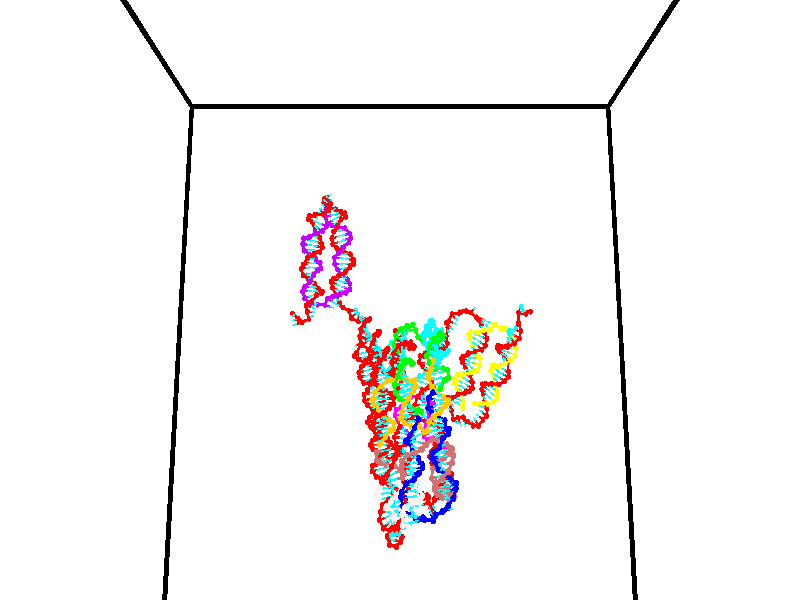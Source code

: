 // switches for output
#declare DRAW_BASES = 1; // possible values are 0, 1; only relevant for DNA ribbons
#declare DRAW_BASES_TYPE = 3; // possible values are 1, 2, 3; only relevant for DNA ribbons
#declare DRAW_FOG = 0; // set to 1 to enable fog

#include "colors.inc"

#include "transforms.inc"
background { rgb <1, 1, 1>}

#default {
   normal{
       ripples 0.25
       frequency 0.20
       turbulence 0.2
       lambda 5
   }
	finish {
		phong 0.1
		phong_size 40.
	}
}

// original window dimensions: 1024x640


// camera settings

camera {
	sky <0, 0.179814, -0.983701>
	up <0, 0.179814, -0.983701>
	right 1.6 * <1, 0, 0>
	location <35, 94.9851, 44.8844>
	look_at <35, 29.7336, 32.9568>
	direction <0, -65.2515, -11.9276>
	angle 67.0682
}


# declare cpy_camera_pos = <35, 94.9851, 44.8844>;
# if (DRAW_FOG = 1)
fog {
	fog_type 2
	up vnormalize(cpy_camera_pos)
	color rgbt<1,1,1,0.3>
	distance 1e-5
	fog_alt 3e-3
	fog_offset 56
}
# end


// LIGHTS

# declare lum = 6;
global_settings {
	ambient_light rgb lum * <0.05, 0.05, 0.05>
	max_trace_level 15
}# declare cpy_direct_light_amount = 0.25;
light_source
{	1000 * <-1, -1.16352, -0.803886>,
	rgb lum * cpy_direct_light_amount
	parallel
}

light_source
{	1000 * <1, 1.16352, 0.803886>,
	rgb lum * cpy_direct_light_amount
	parallel
}

// strand 0

// nucleotide -1

// particle -1
sphere {
	<24.128977, 34.621792, 35.032551> 0.250000
	pigment { color rgbt <1,0,0,0> }
	no_shadow
}
cylinder {
	<24.216694, 34.986286, 35.172009>,  <24.269325, 35.204983, 35.255684>, 0.100000
	pigment { color rgbt <1,0,0,0> }
	no_shadow
}
cylinder {
	<24.216694, 34.986286, 35.172009>,  <24.128977, 34.621792, 35.032551>, 0.100000
	pigment { color rgbt <1,0,0,0> }
	no_shadow
}

// particle -1
sphere {
	<24.216694, 34.986286, 35.172009> 0.100000
	pigment { color rgbt <1,0,0,0> }
	no_shadow
}
sphere {
	0, 1
	scale<0.080000,0.200000,0.300000>
	matrix <0.271938, -0.400270, 0.875119,
		0.936995, -0.097098, -0.335577,
		0.219293, 0.911239, 0.348647,
		24.282482, 35.259659, 35.276604>
	pigment { color rgbt <0,1,1,0> }
	no_shadow
}
cylinder {
	<24.662277, 34.521370, 35.432671>,  <24.128977, 34.621792, 35.032551>, 0.130000
	pigment { color rgbt <1,0,0,0> }
	no_shadow
}

// nucleotide -1

// particle -1
sphere {
	<24.662277, 34.521370, 35.432671> 0.250000
	pigment { color rgbt <1,0,0,0> }
	no_shadow
}
cylinder {
	<24.505301, 34.869743, 35.550972>,  <24.411114, 35.078766, 35.621952>, 0.100000
	pigment { color rgbt <1,0,0,0> }
	no_shadow
}
cylinder {
	<24.505301, 34.869743, 35.550972>,  <24.662277, 34.521370, 35.432671>, 0.100000
	pigment { color rgbt <1,0,0,0> }
	no_shadow
}

// particle -1
sphere {
	<24.505301, 34.869743, 35.550972> 0.100000
	pigment { color rgbt <1,0,0,0> }
	no_shadow
}
sphere {
	0, 1
	scale<0.080000,0.200000,0.300000>
	matrix <0.170297, -0.247185, 0.953886,
		0.903874, 0.424711, -0.051311,
		-0.392443, 0.870931, 0.295751,
		24.387568, 35.131023, 35.639698>
	pigment { color rgbt <0,1,1,0> }
	no_shadow
}
cylinder {
	<25.125387, 35.001400, 35.829914>,  <24.662277, 34.521370, 35.432671>, 0.130000
	pigment { color rgbt <1,0,0,0> }
	no_shadow
}

// nucleotide -1

// particle -1
sphere {
	<25.125387, 35.001400, 35.829914> 0.250000
	pigment { color rgbt <1,0,0,0> }
	no_shadow
}
cylinder {
	<24.743101, 35.052696, 35.935867>,  <24.513729, 35.083473, 35.999439>, 0.100000
	pigment { color rgbt <1,0,0,0> }
	no_shadow
}
cylinder {
	<24.743101, 35.052696, 35.935867>,  <25.125387, 35.001400, 35.829914>, 0.100000
	pigment { color rgbt <1,0,0,0> }
	no_shadow
}

// particle -1
sphere {
	<24.743101, 35.052696, 35.935867> 0.100000
	pigment { color rgbt <1,0,0,0> }
	no_shadow
}
sphere {
	0, 1
	scale<0.080000,0.200000,0.300000>
	matrix <0.238282, -0.191021, 0.952225,
		0.172710, 0.973173, 0.152005,
		-0.955716, 0.128239, 0.264881,
		24.456387, 35.091167, 36.015331>
	pigment { color rgbt <0,1,1,0> }
	no_shadow
}
cylinder {
	<25.811493, 34.767838, 35.505486>,  <25.125387, 35.001400, 35.829914>, 0.130000
	pigment { color rgbt <1,0,0,0> }
	no_shadow
}

// nucleotide -1

// particle -1
sphere {
	<25.811493, 34.767838, 35.505486> 0.250000
	pigment { color rgbt <1,0,0,0> }
	no_shadow
}
cylinder {
	<26.020523, 35.102615, 35.440441>,  <26.145941, 35.303482, 35.401413>, 0.100000
	pigment { color rgbt <1,0,0,0> }
	no_shadow
}
cylinder {
	<26.020523, 35.102615, 35.440441>,  <25.811493, 34.767838, 35.505486>, 0.100000
	pigment { color rgbt <1,0,0,0> }
	no_shadow
}

// particle -1
sphere {
	<26.020523, 35.102615, 35.440441> 0.100000
	pigment { color rgbt <1,0,0,0> }
	no_shadow
}
sphere {
	0, 1
	scale<0.080000,0.200000,0.300000>
	matrix <-0.101796, -0.128115, -0.986521,
		-0.846493, 0.532087, 0.018247,
		0.522578, 0.836941, -0.162613,
		26.177296, 35.353699, 35.391659>
	pigment { color rgbt <0,1,1,0> }
	no_shadow
}
cylinder {
	<25.632298, 34.997337, 34.887184>,  <25.811493, 34.767838, 35.505486>, 0.130000
	pigment { color rgbt <1,0,0,0> }
	no_shadow
}

// nucleotide -1

// particle -1
sphere {
	<25.632298, 34.997337, 34.887184> 0.250000
	pigment { color rgbt <1,0,0,0> }
	no_shadow
}
cylinder {
	<25.980701, 35.184738, 34.946301>,  <26.189745, 35.297180, 34.981770>, 0.100000
	pigment { color rgbt <1,0,0,0> }
	no_shadow
}
cylinder {
	<25.980701, 35.184738, 34.946301>,  <25.632298, 34.997337, 34.887184>, 0.100000
	pigment { color rgbt <1,0,0,0> }
	no_shadow
}

// particle -1
sphere {
	<25.980701, 35.184738, 34.946301> 0.100000
	pigment { color rgbt <1,0,0,0> }
	no_shadow
}
sphere {
	0, 1
	scale<0.080000,0.200000,0.300000>
	matrix <0.208346, -0.079841, -0.974791,
		-0.444894, 0.879846, -0.167154,
		0.871012, 0.468504, 0.147791,
		26.242004, 35.325291, 34.990639>
	pigment { color rgbt <0,1,1,0> }
	no_shadow
}
cylinder {
	<25.663378, 35.725899, 34.515659>,  <25.632298, 34.997337, 34.887184>, 0.130000
	pigment { color rgbt <1,0,0,0> }
	no_shadow
}

// nucleotide -1

// particle -1
sphere {
	<25.663378, 35.725899, 34.515659> 0.250000
	pigment { color rgbt <1,0,0,0> }
	no_shadow
}
cylinder {
	<26.015589, 35.550606, 34.587906>,  <26.226915, 35.445431, 34.631256>, 0.100000
	pigment { color rgbt <1,0,0,0> }
	no_shadow
}
cylinder {
	<26.015589, 35.550606, 34.587906>,  <25.663378, 35.725899, 34.515659>, 0.100000
	pigment { color rgbt <1,0,0,0> }
	no_shadow
}

// particle -1
sphere {
	<26.015589, 35.550606, 34.587906> 0.100000
	pigment { color rgbt <1,0,0,0> }
	no_shadow
}
sphere {
	0, 1
	scale<0.080000,0.200000,0.300000>
	matrix <0.200012, -0.001948, -0.979792,
		0.429725, 0.898861, 0.085936,
		0.880529, -0.438229, 0.180620,
		26.279747, 35.419136, 34.642094>
	pigment { color rgbt <0,1,1,0> }
	no_shadow
}
cylinder {
	<26.241421, 36.109306, 34.242271>,  <25.663378, 35.725899, 34.515659>, 0.130000
	pigment { color rgbt <1,0,0,0> }
	no_shadow
}

// nucleotide -1

// particle -1
sphere {
	<26.241421, 36.109306, 34.242271> 0.250000
	pigment { color rgbt <1,0,0,0> }
	no_shadow
}
cylinder {
	<26.338503, 35.721943, 34.265167>,  <26.396751, 35.489525, 34.278904>, 0.100000
	pigment { color rgbt <1,0,0,0> }
	no_shadow
}
cylinder {
	<26.338503, 35.721943, 34.265167>,  <26.241421, 36.109306, 34.242271>, 0.100000
	pigment { color rgbt <1,0,0,0> }
	no_shadow
}

// particle -1
sphere {
	<26.338503, 35.721943, 34.265167> 0.100000
	pigment { color rgbt <1,0,0,0> }
	no_shadow
}
sphere {
	0, 1
	scale<0.080000,0.200000,0.300000>
	matrix <0.022441, -0.053379, -0.998322,
		0.969841, 0.243580, 0.008777,
		0.242703, -0.968411, 0.057235,
		26.411314, 35.431419, 34.282337>
	pigment { color rgbt <0,1,1,0> }
	no_shadow
}
cylinder {
	<26.707420, 35.969296, 33.681545>,  <26.241421, 36.109306, 34.242271>, 0.130000
	pigment { color rgbt <1,0,0,0> }
	no_shadow
}

// nucleotide -1

// particle -1
sphere {
	<26.707420, 35.969296, 33.681545> 0.250000
	pigment { color rgbt <1,0,0,0> }
	no_shadow
}
cylinder {
	<26.549362, 35.611897, 33.766884>,  <26.454527, 35.397457, 33.818085>, 0.100000
	pigment { color rgbt <1,0,0,0> }
	no_shadow
}
cylinder {
	<26.549362, 35.611897, 33.766884>,  <26.707420, 35.969296, 33.681545>, 0.100000
	pigment { color rgbt <1,0,0,0> }
	no_shadow
}

// particle -1
sphere {
	<26.549362, 35.611897, 33.766884> 0.100000
	pigment { color rgbt <1,0,0,0> }
	no_shadow
}
sphere {
	0, 1
	scale<0.080000,0.200000,0.300000>
	matrix <-0.082843, -0.196637, -0.976970,
		0.914875, -0.403721, 0.003680,
		-0.395147, -0.893501, 0.213344,
		26.430819, 35.343845, 33.830887>
	pigment { color rgbt <0,1,1,0> }
	no_shadow
}
cylinder {
	<27.124615, 35.476761, 33.402729>,  <26.707420, 35.969296, 33.681545>, 0.130000
	pigment { color rgbt <1,0,0,0> }
	no_shadow
}

// nucleotide -1

// particle -1
sphere {
	<27.124615, 35.476761, 33.402729> 0.250000
	pigment { color rgbt <1,0,0,0> }
	no_shadow
}
cylinder {
	<26.759434, 35.322411, 33.455818>,  <26.540325, 35.229801, 33.487671>, 0.100000
	pigment { color rgbt <1,0,0,0> }
	no_shadow
}
cylinder {
	<26.759434, 35.322411, 33.455818>,  <27.124615, 35.476761, 33.402729>, 0.100000
	pigment { color rgbt <1,0,0,0> }
	no_shadow
}

// particle -1
sphere {
	<26.759434, 35.322411, 33.455818> 0.100000
	pigment { color rgbt <1,0,0,0> }
	no_shadow
}
sphere {
	0, 1
	scale<0.080000,0.200000,0.300000>
	matrix <-0.049003, -0.219213, -0.974446,
		0.405110, -0.896127, 0.181222,
		-0.912953, -0.385877, 0.132718,
		26.485548, 35.206646, 33.495632>
	pigment { color rgbt <0,1,1,0> }
	no_shadow
}
cylinder {
	<27.108381, 34.784359, 33.171410>,  <27.124615, 35.476761, 33.402729>, 0.130000
	pigment { color rgbt <1,0,0,0> }
	no_shadow
}

// nucleotide -1

// particle -1
sphere {
	<27.108381, 34.784359, 33.171410> 0.250000
	pigment { color rgbt <1,0,0,0> }
	no_shadow
}
cylinder {
	<26.743401, 34.947773, 33.162189>,  <26.524412, 35.045822, 33.156658>, 0.100000
	pigment { color rgbt <1,0,0,0> }
	no_shadow
}
cylinder {
	<26.743401, 34.947773, 33.162189>,  <27.108381, 34.784359, 33.171410>, 0.100000
	pigment { color rgbt <1,0,0,0> }
	no_shadow
}

// particle -1
sphere {
	<26.743401, 34.947773, 33.162189> 0.100000
	pigment { color rgbt <1,0,0,0> }
	no_shadow
}
sphere {
	0, 1
	scale<0.080000,0.200000,0.300000>
	matrix <-0.025882, -0.113851, -0.993161,
		-0.408361, -0.905616, 0.114458,
		-0.912454, 0.408531, -0.023053,
		26.469666, 35.070332, 33.155273>
	pigment { color rgbt <0,1,1,0> }
	no_shadow
}
cylinder {
	<26.673756, 34.247765, 32.811012>,  <27.108381, 34.784359, 33.171410>, 0.130000
	pigment { color rgbt <1,0,0,0> }
	no_shadow
}

// nucleotide -1

// particle -1
sphere {
	<26.673756, 34.247765, 32.811012> 0.250000
	pigment { color rgbt <1,0,0,0> }
	no_shadow
}
cylinder {
	<26.459198, 34.585281, 32.804146>,  <26.330463, 34.787792, 32.800026>, 0.100000
	pigment { color rgbt <1,0,0,0> }
	no_shadow
}
cylinder {
	<26.459198, 34.585281, 32.804146>,  <26.673756, 34.247765, 32.811012>, 0.100000
	pigment { color rgbt <1,0,0,0> }
	no_shadow
}

// particle -1
sphere {
	<26.459198, 34.585281, 32.804146> 0.100000
	pigment { color rgbt <1,0,0,0> }
	no_shadow
}
sphere {
	0, 1
	scale<0.080000,0.200000,0.300000>
	matrix <-0.328586, -0.227526, -0.916659,
		-0.777375, -0.486051, 0.399302,
		-0.536394, 0.843793, -0.017164,
		26.298279, 34.838421, 32.798996>
	pigment { color rgbt <0,1,1,0> }
	no_shadow
}
cylinder {
	<26.197775, 34.212345, 32.341553>,  <26.673756, 34.247765, 32.811012>, 0.130000
	pigment { color rgbt <1,0,0,0> }
	no_shadow
}

// nucleotide -1

// particle -1
sphere {
	<26.197775, 34.212345, 32.341553> 0.250000
	pigment { color rgbt <1,0,0,0> }
	no_shadow
}
cylinder {
	<26.137375, 34.601906, 32.409325>,  <26.101135, 34.835644, 32.449989>, 0.100000
	pigment { color rgbt <1,0,0,0> }
	no_shadow
}
cylinder {
	<26.137375, 34.601906, 32.409325>,  <26.197775, 34.212345, 32.341553>, 0.100000
	pigment { color rgbt <1,0,0,0> }
	no_shadow
}

// particle -1
sphere {
	<26.137375, 34.601906, 32.409325> 0.100000
	pigment { color rgbt <1,0,0,0> }
	no_shadow
}
sphere {
	0, 1
	scale<0.080000,0.200000,0.300000>
	matrix <-0.241363, 0.129884, -0.961704,
		-0.958615, -0.186110, 0.215453,
		-0.150999, 0.973906, 0.169429,
		26.092075, 34.894077, 32.460152>
	pigment { color rgbt <0,1,1,0> }
	no_shadow
}
cylinder {
	<25.561232, 34.386276, 31.957102>,  <26.197775, 34.212345, 32.341553>, 0.130000
	pigment { color rgbt <1,0,0,0> }
	no_shadow
}

// nucleotide -1

// particle -1
sphere {
	<25.561232, 34.386276, 31.957102> 0.250000
	pigment { color rgbt <1,0,0,0> }
	no_shadow
}
cylinder {
	<25.750906, 34.732304, 32.022587>,  <25.864710, 34.939919, 32.061878>, 0.100000
	pigment { color rgbt <1,0,0,0> }
	no_shadow
}
cylinder {
	<25.750906, 34.732304, 32.022587>,  <25.561232, 34.386276, 31.957102>, 0.100000
	pigment { color rgbt <1,0,0,0> }
	no_shadow
}

// particle -1
sphere {
	<25.750906, 34.732304, 32.022587> 0.100000
	pigment { color rgbt <1,0,0,0> }
	no_shadow
}
sphere {
	0, 1
	scale<0.080000,0.200000,0.300000>
	matrix <-0.174808, 0.274754, -0.945490,
		-0.862896, 0.419720, 0.281506,
		0.474186, 0.865069, 0.163714,
		25.893162, 34.991825, 32.071701>
	pigment { color rgbt <0,1,1,0> }
	no_shadow
}
cylinder {
	<25.117689, 34.871777, 31.788668>,  <25.561232, 34.386276, 31.957102>, 0.130000
	pigment { color rgbt <1,0,0,0> }
	no_shadow
}

// nucleotide -1

// particle -1
sphere {
	<25.117689, 34.871777, 31.788668> 0.250000
	pigment { color rgbt <1,0,0,0> }
	no_shadow
}
cylinder {
	<25.485138, 35.020149, 31.734190>,  <25.705606, 35.109173, 31.701504>, 0.100000
	pigment { color rgbt <1,0,0,0> }
	no_shadow
}
cylinder {
	<25.485138, 35.020149, 31.734190>,  <25.117689, 34.871777, 31.788668>, 0.100000
	pigment { color rgbt <1,0,0,0> }
	no_shadow
}

// particle -1
sphere {
	<25.485138, 35.020149, 31.734190> 0.100000
	pigment { color rgbt <1,0,0,0> }
	no_shadow
}
sphere {
	0, 1
	scale<0.080000,0.200000,0.300000>
	matrix <-0.210103, 0.166601, -0.963380,
		-0.334654, 0.913595, 0.230976,
		0.918620, 0.370928, -0.136196,
		25.760723, 35.131428, 31.693331>
	pigment { color rgbt <0,1,1,0> }
	no_shadow
}
cylinder {
	<25.026480, 35.442364, 31.323296>,  <25.117689, 34.871777, 31.788668>, 0.130000
	pigment { color rgbt <1,0,0,0> }
	no_shadow
}

// nucleotide -1

// particle -1
sphere {
	<25.026480, 35.442364, 31.323296> 0.250000
	pigment { color rgbt <1,0,0,0> }
	no_shadow
}
cylinder {
	<25.418360, 35.396534, 31.257496>,  <25.653488, 35.369038, 31.218016>, 0.100000
	pigment { color rgbt <1,0,0,0> }
	no_shadow
}
cylinder {
	<25.418360, 35.396534, 31.257496>,  <25.026480, 35.442364, 31.323296>, 0.100000
	pigment { color rgbt <1,0,0,0> }
	no_shadow
}

// particle -1
sphere {
	<25.418360, 35.396534, 31.257496> 0.100000
	pigment { color rgbt <1,0,0,0> }
	no_shadow
}
sphere {
	0, 1
	scale<0.080000,0.200000,0.300000>
	matrix <-0.103233, 0.415064, -0.903916,
		0.171843, 0.902549, 0.394811,
		0.979700, -0.114574, -0.164498,
		25.712271, 35.362164, 31.208147>
	pigment { color rgbt <0,1,1,0> }
	no_shadow
}
cylinder {
	<25.315863, 36.081558, 31.110785>,  <25.026480, 35.442364, 31.323296>, 0.130000
	pigment { color rgbt <1,0,0,0> }
	no_shadow
}

// nucleotide -1

// particle -1
sphere {
	<25.315863, 36.081558, 31.110785> 0.250000
	pigment { color rgbt <1,0,0,0> }
	no_shadow
}
cylinder {
	<25.573105, 35.806164, 30.976679>,  <25.727451, 35.640926, 30.896215>, 0.100000
	pigment { color rgbt <1,0,0,0> }
	no_shadow
}
cylinder {
	<25.573105, 35.806164, 30.976679>,  <25.315863, 36.081558, 31.110785>, 0.100000
	pigment { color rgbt <1,0,0,0> }
	no_shadow
}

// particle -1
sphere {
	<25.573105, 35.806164, 30.976679> 0.100000
	pigment { color rgbt <1,0,0,0> }
	no_shadow
}
sphere {
	0, 1
	scale<0.080000,0.200000,0.300000>
	matrix <0.029820, 0.459992, -0.887422,
		0.765196, 0.560709, 0.316355,
		0.643107, -0.688485, -0.335264,
		25.766037, 35.599617, 30.876101>
	pigment { color rgbt <0,1,1,0> }
	no_shadow
}
cylinder {
	<25.759853, 36.392452, 30.652891>,  <25.315863, 36.081558, 31.110785>, 0.130000
	pigment { color rgbt <1,0,0,0> }
	no_shadow
}

// nucleotide -1

// particle -1
sphere {
	<25.759853, 36.392452, 30.652891> 0.250000
	pigment { color rgbt <1,0,0,0> }
	no_shadow
}
cylinder {
	<25.859961, 36.013332, 30.573860>,  <25.920025, 35.785858, 30.526442>, 0.100000
	pigment { color rgbt <1,0,0,0> }
	no_shadow
}
cylinder {
	<25.859961, 36.013332, 30.573860>,  <25.759853, 36.392452, 30.652891>, 0.100000
	pigment { color rgbt <1,0,0,0> }
	no_shadow
}

// particle -1
sphere {
	<25.859961, 36.013332, 30.573860> 0.100000
	pigment { color rgbt <1,0,0,0> }
	no_shadow
}
sphere {
	0, 1
	scale<0.080000,0.200000,0.300000>
	matrix <0.186804, 0.247510, -0.950707,
		0.949984, 0.201023, 0.238997,
		0.250268, -0.947802, -0.197579,
		25.935041, 35.728992, 30.514587>
	pigment { color rgbt <0,1,1,0> }
	no_shadow
}
cylinder {
	<26.392414, 36.463753, 30.308519>,  <25.759853, 36.392452, 30.652891>, 0.130000
	pigment { color rgbt <1,0,0,0> }
	no_shadow
}

// nucleotide -1

// particle -1
sphere {
	<26.392414, 36.463753, 30.308519> 0.250000
	pigment { color rgbt <1,0,0,0> }
	no_shadow
}
cylinder {
	<26.272379, 36.091122, 30.226442>,  <26.200357, 35.867542, 30.177197>, 0.100000
	pigment { color rgbt <1,0,0,0> }
	no_shadow
}
cylinder {
	<26.272379, 36.091122, 30.226442>,  <26.392414, 36.463753, 30.308519>, 0.100000
	pigment { color rgbt <1,0,0,0> }
	no_shadow
}

// particle -1
sphere {
	<26.272379, 36.091122, 30.226442> 0.100000
	pigment { color rgbt <1,0,0,0> }
	no_shadow
}
sphere {
	0, 1
	scale<0.080000,0.200000,0.300000>
	matrix <0.281956, 0.118872, -0.952035,
		0.911290, -0.343549, 0.226993,
		-0.300087, -0.931581, -0.205192,
		26.182352, 35.811646, 30.164885>
	pigment { color rgbt <0,1,1,0> }
	no_shadow
}
cylinder {
	<26.961287, 36.063923, 30.030699>,  <26.392414, 36.463753, 30.308519>, 0.130000
	pigment { color rgbt <1,0,0,0> }
	no_shadow
}

// nucleotide -1

// particle -1
sphere {
	<26.961287, 36.063923, 30.030699> 0.250000
	pigment { color rgbt <1,0,0,0> }
	no_shadow
}
cylinder {
	<26.635622, 35.867016, 29.907530>,  <26.440224, 35.748871, 29.833630>, 0.100000
	pigment { color rgbt <1,0,0,0> }
	no_shadow
}
cylinder {
	<26.635622, 35.867016, 29.907530>,  <26.961287, 36.063923, 30.030699>, 0.100000
	pigment { color rgbt <1,0,0,0> }
	no_shadow
}

// particle -1
sphere {
	<26.635622, 35.867016, 29.907530> 0.100000
	pigment { color rgbt <1,0,0,0> }
	no_shadow
}
sphere {
	0, 1
	scale<0.080000,0.200000,0.300000>
	matrix <0.283601, 0.125618, -0.950679,
		0.506669, -0.861332, 0.037334,
		-0.814161, -0.492268, -0.307921,
		26.391375, 35.719337, 29.815153>
	pigment { color rgbt <0,1,1,0> }
	no_shadow
}
cylinder {
	<27.141106, 35.651649, 29.516954>,  <26.961287, 36.063923, 30.030699>, 0.130000
	pigment { color rgbt <1,0,0,0> }
	no_shadow
}

// nucleotide -1

// particle -1
sphere {
	<27.141106, 35.651649, 29.516954> 0.250000
	pigment { color rgbt <1,0,0,0> }
	no_shadow
}
cylinder {
	<26.745302, 35.682953, 29.468378>,  <26.507820, 35.701733, 29.439232>, 0.100000
	pigment { color rgbt <1,0,0,0> }
	no_shadow
}
cylinder {
	<26.745302, 35.682953, 29.468378>,  <27.141106, 35.651649, 29.516954>, 0.100000
	pigment { color rgbt <1,0,0,0> }
	no_shadow
}

// particle -1
sphere {
	<26.745302, 35.682953, 29.468378> 0.100000
	pigment { color rgbt <1,0,0,0> }
	no_shadow
}
sphere {
	0, 1
	scale<0.080000,0.200000,0.300000>
	matrix <0.128844, 0.097783, -0.986832,
		-0.065350, -0.992126, -0.106840,
		-0.989509, 0.078255, -0.121439,
		26.448450, 35.706429, 29.431946>
	pigment { color rgbt <0,1,1,0> }
	no_shadow
}
cylinder {
	<26.980299, 35.134201, 29.072020>,  <27.141106, 35.651649, 29.516954>, 0.130000
	pigment { color rgbt <1,0,0,0> }
	no_shadow
}

// nucleotide -1

// particle -1
sphere {
	<26.980299, 35.134201, 29.072020> 0.250000
	pigment { color rgbt <1,0,0,0> }
	no_shadow
}
cylinder {
	<26.681469, 35.397583, 29.035563>,  <26.502171, 35.555614, 29.013689>, 0.100000
	pigment { color rgbt <1,0,0,0> }
	no_shadow
}
cylinder {
	<26.681469, 35.397583, 29.035563>,  <26.980299, 35.134201, 29.072020>, 0.100000
	pigment { color rgbt <1,0,0,0> }
	no_shadow
}

// particle -1
sphere {
	<26.681469, 35.397583, 29.035563> 0.100000
	pigment { color rgbt <1,0,0,0> }
	no_shadow
}
sphere {
	0, 1
	scale<0.080000,0.200000,0.300000>
	matrix <0.226539, 0.123294, -0.966167,
		-0.624944, -0.742449, -0.241277,
		-0.747077, 0.658459, -0.091141,
		26.457346, 35.595119, 29.008221>
	pigment { color rgbt <0,1,1,0> }
	no_shadow
}
cylinder {
	<26.763596, 35.006519, 28.476406>,  <26.980299, 35.134201, 29.072020>, 0.130000
	pigment { color rgbt <1,0,0,0> }
	no_shadow
}

// nucleotide -1

// particle -1
sphere {
	<26.763596, 35.006519, 28.476406> 0.250000
	pigment { color rgbt <1,0,0,0> }
	no_shadow
}
cylinder {
	<26.614050, 35.369560, 28.552807>,  <26.524323, 35.587383, 28.598646>, 0.100000
	pigment { color rgbt <1,0,0,0> }
	no_shadow
}
cylinder {
	<26.614050, 35.369560, 28.552807>,  <26.763596, 35.006519, 28.476406>, 0.100000
	pigment { color rgbt <1,0,0,0> }
	no_shadow
}

// particle -1
sphere {
	<26.614050, 35.369560, 28.552807> 0.100000
	pigment { color rgbt <1,0,0,0> }
	no_shadow
}
sphere {
	0, 1
	scale<0.080000,0.200000,0.300000>
	matrix <0.039971, 0.221510, -0.974339,
		-0.926622, -0.356636, -0.119092,
		-0.373864, 0.907604, 0.191001,
		26.501890, 35.641842, 28.610107>
	pigment { color rgbt <0,1,1,0> }
	no_shadow
}
cylinder {
	<26.288370, 35.218559, 27.980095>,  <26.763596, 35.006519, 28.476406>, 0.130000
	pigment { color rgbt <1,0,0,0> }
	no_shadow
}

// nucleotide -1

// particle -1
sphere {
	<26.288370, 35.218559, 27.980095> 0.250000
	pigment { color rgbt <1,0,0,0> }
	no_shadow
}
cylinder {
	<26.387936, 35.584328, 28.107763>,  <26.447674, 35.803791, 28.184364>, 0.100000
	pigment { color rgbt <1,0,0,0> }
	no_shadow
}
cylinder {
	<26.387936, 35.584328, 28.107763>,  <26.288370, 35.218559, 27.980095>, 0.100000
	pigment { color rgbt <1,0,0,0> }
	no_shadow
}

// particle -1
sphere {
	<26.387936, 35.584328, 28.107763> 0.100000
	pigment { color rgbt <1,0,0,0> }
	no_shadow
}
sphere {
	0, 1
	scale<0.080000,0.200000,0.300000>
	matrix <0.166427, 0.284257, -0.944193,
		-0.954120, 0.288140, -0.081430,
		0.248913, 0.914425, 0.319169,
		26.462610, 35.858654, 28.203514>
	pigment { color rgbt <0,1,1,0> }
	no_shadow
}
cylinder {
	<26.113180, 35.671104, 27.379007>,  <26.288370, 35.218559, 27.980095>, 0.130000
	pigment { color rgbt <1,0,0,0> }
	no_shadow
}

// nucleotide -1

// particle -1
sphere {
	<26.113180, 35.671104, 27.379007> 0.250000
	pigment { color rgbt <1,0,0,0> }
	no_shadow
}
cylinder {
	<26.319307, 35.902378, 27.632036>,  <26.442984, 36.041142, 27.783854>, 0.100000
	pigment { color rgbt <1,0,0,0> }
	no_shadow
}
cylinder {
	<26.319307, 35.902378, 27.632036>,  <26.113180, 35.671104, 27.379007>, 0.100000
	pigment { color rgbt <1,0,0,0> }
	no_shadow
}

// particle -1
sphere {
	<26.319307, 35.902378, 27.632036> 0.100000
	pigment { color rgbt <1,0,0,0> }
	no_shadow
}
sphere {
	0, 1
	scale<0.080000,0.200000,0.300000>
	matrix <0.275980, 0.586845, -0.761215,
		-0.811347, 0.566843, 0.142843,
		0.515316, 0.578188, 0.632573,
		26.473902, 36.075836, 27.821808>
	pigment { color rgbt <0,1,1,0> }
	no_shadow
}
cylinder {
	<25.754152, 36.312473, 27.267750>,  <26.113180, 35.671104, 27.379007>, 0.130000
	pigment { color rgbt <1,0,0,0> }
	no_shadow
}

// nucleotide -1

// particle -1
sphere {
	<25.754152, 36.312473, 27.267750> 0.250000
	pigment { color rgbt <1,0,0,0> }
	no_shadow
}
cylinder {
	<26.140099, 36.306423, 27.372675>,  <26.371666, 36.302792, 27.435631>, 0.100000
	pigment { color rgbt <1,0,0,0> }
	no_shadow
}
cylinder {
	<26.140099, 36.306423, 27.372675>,  <25.754152, 36.312473, 27.267750>, 0.100000
	pigment { color rgbt <1,0,0,0> }
	no_shadow
}

// particle -1
sphere {
	<26.140099, 36.306423, 27.372675> 0.100000
	pigment { color rgbt <1,0,0,0> }
	no_shadow
}
sphere {
	0, 1
	scale<0.080000,0.200000,0.300000>
	matrix <0.250664, 0.352282, -0.901701,
		-0.078768, 0.935772, 0.343696,
		0.964864, -0.015127, 0.262313,
		26.429558, 36.301884, 27.451368>
	pigment { color rgbt <0,1,1,0> }
	no_shadow
}
cylinder {
	<25.989853, 37.010906, 27.172110>,  <25.754152, 36.312473, 27.267750>, 0.130000
	pigment { color rgbt <1,0,0,0> }
	no_shadow
}

// nucleotide -1

// particle -1
sphere {
	<25.989853, 37.010906, 27.172110> 0.250000
	pigment { color rgbt <1,0,0,0> }
	no_shadow
}
cylinder {
	<26.284357, 36.740528, 27.159386>,  <26.461060, 36.578300, 27.151752>, 0.100000
	pigment { color rgbt <1,0,0,0> }
	no_shadow
}
cylinder {
	<26.284357, 36.740528, 27.159386>,  <25.989853, 37.010906, 27.172110>, 0.100000
	pigment { color rgbt <1,0,0,0> }
	no_shadow
}

// particle -1
sphere {
	<26.284357, 36.740528, 27.159386> 0.100000
	pigment { color rgbt <1,0,0,0> }
	no_shadow
}
sphere {
	0, 1
	scale<0.080000,0.200000,0.300000>
	matrix <0.449213, 0.523367, -0.724082,
		0.506091, 0.518825, 0.688980,
		0.736261, -0.675950, -0.031809,
		26.505236, 36.537743, 27.149843>
	pigment { color rgbt <0,1,1,0> }
	no_shadow
}
cylinder {
	<26.562386, 37.340775, 27.168196>,  <25.989853, 37.010906, 27.172110>, 0.130000
	pigment { color rgbt <1,0,0,0> }
	no_shadow
}

// nucleotide -1

// particle -1
sphere {
	<26.562386, 37.340775, 27.168196> 0.250000
	pigment { color rgbt <1,0,0,0> }
	no_shadow
}
cylinder {
	<26.667143, 36.995197, 26.996145>,  <26.729998, 36.787849, 26.892916>, 0.100000
	pigment { color rgbt <1,0,0,0> }
	no_shadow
}
cylinder {
	<26.667143, 36.995197, 26.996145>,  <26.562386, 37.340775, 27.168196>, 0.100000
	pigment { color rgbt <1,0,0,0> }
	no_shadow
}

// particle -1
sphere {
	<26.667143, 36.995197, 26.996145> 0.100000
	pigment { color rgbt <1,0,0,0> }
	no_shadow
}
sphere {
	0, 1
	scale<0.080000,0.200000,0.300000>
	matrix <0.444023, 0.503572, -0.741120,
		0.856887, 0.003108, 0.515494,
		0.261892, -0.863948, -0.430125,
		26.745710, 36.736012, 26.867107>
	pigment { color rgbt <0,1,1,0> }
	no_shadow
}
cylinder {
	<27.370522, 37.256222, 27.077793>,  <26.562386, 37.340775, 27.168196>, 0.130000
	pigment { color rgbt <1,0,0,0> }
	no_shadow
}

// nucleotide -1

// particle -1
sphere {
	<27.370522, 37.256222, 27.077793> 0.250000
	pigment { color rgbt <1,0,0,0> }
	no_shadow
}
cylinder {
	<27.179712, 37.040318, 26.800346>,  <27.065228, 36.910774, 26.633879>, 0.100000
	pigment { color rgbt <1,0,0,0> }
	no_shadow
}
cylinder {
	<27.179712, 37.040318, 26.800346>,  <27.370522, 37.256222, 27.077793>, 0.100000
	pigment { color rgbt <1,0,0,0> }
	no_shadow
}

// particle -1
sphere {
	<27.179712, 37.040318, 26.800346> 0.100000
	pigment { color rgbt <1,0,0,0> }
	no_shadow
}
sphere {
	0, 1
	scale<0.080000,0.200000,0.300000>
	matrix <0.587395, 0.391257, -0.708439,
		0.653772, -0.745368, 0.130416,
		-0.477022, -0.539763, -0.693618,
		27.036606, 36.878387, 26.592260>
	pigment { color rgbt <0,1,1,0> }
	no_shadow
}
cylinder {
	<27.898411, 36.993385, 26.682461>,  <27.370522, 37.256222, 27.077793>, 0.130000
	pigment { color rgbt <1,0,0,0> }
	no_shadow
}

// nucleotide -1

// particle -1
sphere {
	<27.898411, 36.993385, 26.682461> 0.250000
	pigment { color rgbt <1,0,0,0> }
	no_shadow
}
cylinder {
	<27.569708, 37.028824, 26.457298>,  <27.372486, 37.050087, 26.322201>, 0.100000
	pigment { color rgbt <1,0,0,0> }
	no_shadow
}
cylinder {
	<27.569708, 37.028824, 26.457298>,  <27.898411, 36.993385, 26.682461>, 0.100000
	pigment { color rgbt <1,0,0,0> }
	no_shadow
}

// particle -1
sphere {
	<27.569708, 37.028824, 26.457298> 0.100000
	pigment { color rgbt <1,0,0,0> }
	no_shadow
}
sphere {
	0, 1
	scale<0.080000,0.200000,0.300000>
	matrix <0.536491, 0.453238, -0.711866,
		0.192064, -0.886976, -0.419982,
		-0.821760, 0.088593, -0.562905,
		27.323179, 37.055401, 26.288427>
	pigment { color rgbt <0,1,1,0> }
	no_shadow
}
cylinder {
	<28.056168, 36.780037, 26.076380>,  <27.898411, 36.993385, 26.682461>, 0.130000
	pigment { color rgbt <1,0,0,0> }
	no_shadow
}

// nucleotide -1

// particle -1
sphere {
	<28.056168, 36.780037, 26.076380> 0.250000
	pigment { color rgbt <1,0,0,0> }
	no_shadow
}
cylinder {
	<27.760942, 37.042591, 26.013866>,  <27.583807, 37.200123, 25.976358>, 0.100000
	pigment { color rgbt <1,0,0,0> }
	no_shadow
}
cylinder {
	<27.760942, 37.042591, 26.013866>,  <28.056168, 36.780037, 26.076380>, 0.100000
	pigment { color rgbt <1,0,0,0> }
	no_shadow
}

// particle -1
sphere {
	<27.760942, 37.042591, 26.013866> 0.100000
	pigment { color rgbt <1,0,0,0> }
	no_shadow
}
sphere {
	0, 1
	scale<0.080000,0.200000,0.300000>
	matrix <0.526146, 0.414873, -0.742328,
		-0.422412, -0.630114, -0.651555,
		-0.738064, 0.656381, -0.156284,
		27.539524, 37.239506, 25.966982>
	pigment { color rgbt <0,1,1,0> }
	no_shadow
}
cylinder {
	<27.623528, 36.564064, 25.490934>,  <28.056168, 36.780037, 26.076380>, 0.130000
	pigment { color rgbt <1,0,0,0> }
	no_shadow
}

// nucleotide -1

// particle -1
sphere {
	<27.623528, 36.564064, 25.490934> 0.250000
	pigment { color rgbt <1,0,0,0> }
	no_shadow
}
cylinder {
	<27.679770, 36.954178, 25.559120>,  <27.713514, 37.188244, 25.600031>, 0.100000
	pigment { color rgbt <1,0,0,0> }
	no_shadow
}
cylinder {
	<27.679770, 36.954178, 25.559120>,  <27.623528, 36.564064, 25.490934>, 0.100000
	pigment { color rgbt <1,0,0,0> }
	no_shadow
}

// particle -1
sphere {
	<27.679770, 36.954178, 25.559120> 0.100000
	pigment { color rgbt <1,0,0,0> }
	no_shadow
}
sphere {
	0, 1
	scale<0.080000,0.200000,0.300000>
	matrix <0.605189, 0.051602, -0.794408,
		-0.783567, 0.214861, -0.582973,
		0.140605, 0.975280, 0.170465,
		27.721951, 37.246761, 25.610260>
	pigment { color rgbt <0,1,1,0> }
	no_shadow
}
cylinder {
	<27.232349, 35.871384, 25.364592>,  <27.623528, 36.564064, 25.490934>, 0.130000
	pigment { color rgbt <1,0,0,0> }
	no_shadow
}

// nucleotide -1

// particle -1
sphere {
	<27.232349, 35.871384, 25.364592> 0.250000
	pigment { color rgbt <1,0,0,0> }
	no_shadow
}
cylinder {
	<27.497118, 35.678562, 25.134991>,  <27.655979, 35.562870, 24.997231>, 0.100000
	pigment { color rgbt <1,0,0,0> }
	no_shadow
}
cylinder {
	<27.497118, 35.678562, 25.134991>,  <27.232349, 35.871384, 25.364592>, 0.100000
	pigment { color rgbt <1,0,0,0> }
	no_shadow
}

// particle -1
sphere {
	<27.497118, 35.678562, 25.134991> 0.100000
	pigment { color rgbt <1,0,0,0> }
	no_shadow
}
sphere {
	0, 1
	scale<0.080000,0.200000,0.300000>
	matrix <0.327784, -0.502522, 0.800018,
		-0.674103, -0.717700, -0.174621,
		0.661924, -0.482057, -0.574002,
		27.695696, 35.533943, 24.962790>
	pigment { color rgbt <0,1,1,0> }
	no_shadow
}
cylinder {
	<27.116665, 35.129292, 25.437817>,  <27.232349, 35.871384, 25.364592>, 0.130000
	pigment { color rgbt <1,0,0,0> }
	no_shadow
}

// nucleotide -1

// particle -1
sphere {
	<27.116665, 35.129292, 25.437817> 0.250000
	pigment { color rgbt <1,0,0,0> }
	no_shadow
}
cylinder {
	<27.484772, 35.269123, 25.367504>,  <27.705637, 35.353024, 25.325315>, 0.100000
	pigment { color rgbt <1,0,0,0> }
	no_shadow
}
cylinder {
	<27.484772, 35.269123, 25.367504>,  <27.116665, 35.129292, 25.437817>, 0.100000
	pigment { color rgbt <1,0,0,0> }
	no_shadow
}

// particle -1
sphere {
	<27.484772, 35.269123, 25.367504> 0.100000
	pigment { color rgbt <1,0,0,0> }
	no_shadow
}
sphere {
	0, 1
	scale<0.080000,0.200000,0.300000>
	matrix <0.280587, -0.276461, 0.919152,
		0.272719, -0.895189, -0.352506,
		0.920269, 0.349579, -0.175782,
		27.760853, 35.373997, 25.314770>
	pigment { color rgbt <0,1,1,0> }
	no_shadow
}
cylinder {
	<27.664980, 34.662464, 25.704855>,  <27.116665, 35.129292, 25.437817>, 0.130000
	pigment { color rgbt <1,0,0,0> }
	no_shadow
}

// nucleotide -1

// particle -1
sphere {
	<27.664980, 34.662464, 25.704855> 0.250000
	pigment { color rgbt <1,0,0,0> }
	no_shadow
}
cylinder {
	<27.851194, 35.014381, 25.666399>,  <27.962923, 35.225533, 25.643326>, 0.100000
	pigment { color rgbt <1,0,0,0> }
	no_shadow
}
cylinder {
	<27.851194, 35.014381, 25.666399>,  <27.664980, 34.662464, 25.704855>, 0.100000
	pigment { color rgbt <1,0,0,0> }
	no_shadow
}

// particle -1
sphere {
	<27.851194, 35.014381, 25.666399> 0.100000
	pigment { color rgbt <1,0,0,0> }
	no_shadow
}
sphere {
	0, 1
	scale<0.080000,0.200000,0.300000>
	matrix <0.575918, -0.218663, 0.787721,
		0.672008, -0.422080, -0.608484,
		0.465535, 0.879792, -0.096141,
		27.990854, 35.278320, 25.637556>
	pigment { color rgbt <0,1,1,0> }
	no_shadow
}
cylinder {
	<28.283298, 34.515785, 25.811365>,  <27.664980, 34.662464, 25.704855>, 0.130000
	pigment { color rgbt <1,0,0,0> }
	no_shadow
}

// nucleotide -1

// particle -1
sphere {
	<28.283298, 34.515785, 25.811365> 0.250000
	pigment { color rgbt <1,0,0,0> }
	no_shadow
}
cylinder {
	<28.236374, 34.891994, 25.938902>,  <28.208220, 35.117718, 26.015425>, 0.100000
	pigment { color rgbt <1,0,0,0> }
	no_shadow
}
cylinder {
	<28.236374, 34.891994, 25.938902>,  <28.283298, 34.515785, 25.811365>, 0.100000
	pigment { color rgbt <1,0,0,0> }
	no_shadow
}

// particle -1
sphere {
	<28.236374, 34.891994, 25.938902> 0.100000
	pigment { color rgbt <1,0,0,0> }
	no_shadow
}
sphere {
	0, 1
	scale<0.080000,0.200000,0.300000>
	matrix <0.498907, -0.221789, 0.837796,
		0.858679, 0.257358, -0.443212,
		-0.117313, 0.940519, 0.318843,
		28.201180, 35.174149, 26.034555>
	pigment { color rgbt <0,1,1,0> }
	no_shadow
}
cylinder {
	<28.924162, 34.718475, 26.137465>,  <28.283298, 34.515785, 25.811365>, 0.130000
	pigment { color rgbt <1,0,0,0> }
	no_shadow
}

// nucleotide -1

// particle -1
sphere {
	<28.924162, 34.718475, 26.137465> 0.250000
	pigment { color rgbt <1,0,0,0> }
	no_shadow
}
cylinder {
	<28.654072, 34.957279, 26.310740>,  <28.492018, 35.100563, 26.414705>, 0.100000
	pigment { color rgbt <1,0,0,0> }
	no_shadow
}
cylinder {
	<28.654072, 34.957279, 26.310740>,  <28.924162, 34.718475, 26.137465>, 0.100000
	pigment { color rgbt <1,0,0,0> }
	no_shadow
}

// particle -1
sphere {
	<28.654072, 34.957279, 26.310740> 0.100000
	pigment { color rgbt <1,0,0,0> }
	no_shadow
}
sphere {
	0, 1
	scale<0.080000,0.200000,0.300000>
	matrix <0.608908, 0.119699, 0.784157,
		0.416297, 0.793254, -0.444348,
		-0.675224, 0.597010, 0.433188,
		28.451504, 35.136383, 26.440697>
	pigment { color rgbt <0,1,1,0> }
	no_shadow
}
cylinder {
	<29.329369, 35.224220, 26.389349>,  <28.924162, 34.718475, 26.137465>, 0.130000
	pigment { color rgbt <1,0,0,0> }
	no_shadow
}

// nucleotide -1

// particle -1
sphere {
	<29.329369, 35.224220, 26.389349> 0.250000
	pigment { color rgbt <1,0,0,0> }
	no_shadow
}
cylinder {
	<28.975498, 35.231392, 26.575693>,  <28.763176, 35.235695, 26.687500>, 0.100000
	pigment { color rgbt <1,0,0,0> }
	no_shadow
}
cylinder {
	<28.975498, 35.231392, 26.575693>,  <29.329369, 35.224220, 26.389349>, 0.100000
	pigment { color rgbt <1,0,0,0> }
	no_shadow
}

// particle -1
sphere {
	<28.975498, 35.231392, 26.575693> 0.100000
	pigment { color rgbt <1,0,0,0> }
	no_shadow
}
sphere {
	0, 1
	scale<0.080000,0.200000,0.300000>
	matrix <0.465282, 0.096879, 0.879845,
		-0.029356, 0.995135, -0.094049,
		-0.884676, 0.017930, 0.465862,
		28.710096, 35.236771, 26.715452>
	pigment { color rgbt <0,1,1,0> }
	no_shadow
}
cylinder {
	<29.486057, 35.742928, 26.892027>,  <29.329369, 35.224220, 26.389349>, 0.130000
	pigment { color rgbt <1,0,0,0> }
	no_shadow
}

// nucleotide -1

// particle -1
sphere {
	<29.486057, 35.742928, 26.892027> 0.250000
	pigment { color rgbt <1,0,0,0> }
	no_shadow
}
cylinder {
	<29.157957, 35.533352, 26.983833>,  <28.961098, 35.407608, 27.038918>, 0.100000
	pigment { color rgbt <1,0,0,0> }
	no_shadow
}
cylinder {
	<29.157957, 35.533352, 26.983833>,  <29.486057, 35.742928, 26.892027>, 0.100000
	pigment { color rgbt <1,0,0,0> }
	no_shadow
}

// particle -1
sphere {
	<29.157957, 35.533352, 26.983833> 0.100000
	pigment { color rgbt <1,0,0,0> }
	no_shadow
}
sphere {
	0, 1
	scale<0.080000,0.200000,0.300000>
	matrix <0.361993, -0.164801, 0.917498,
		-0.442888, 0.835660, 0.324841,
		-0.820250, -0.523939, 0.229514,
		28.911882, 35.376171, 27.052689>
	pigment { color rgbt <0,1,1,0> }
	no_shadow
}
cylinder {
	<29.053398, 36.234779, 27.219477>,  <29.486057, 35.742928, 26.892027>, 0.130000
	pigment { color rgbt <1,0,0,0> }
	no_shadow
}

// nucleotide -1

// particle -1
sphere {
	<29.053398, 36.234779, 27.219477> 0.250000
	pigment { color rgbt <1,0,0,0> }
	no_shadow
}
cylinder {
	<28.829971, 35.903889, 27.243811>,  <28.695915, 35.705357, 27.258411>, 0.100000
	pigment { color rgbt <1,0,0,0> }
	no_shadow
}
cylinder {
	<28.829971, 35.903889, 27.243811>,  <29.053398, 36.234779, 27.219477>, 0.100000
	pigment { color rgbt <1,0,0,0> }
	no_shadow
}

// particle -1
sphere {
	<28.829971, 35.903889, 27.243811> 0.100000
	pigment { color rgbt <1,0,0,0> }
	no_shadow
}
sphere {
	0, 1
	scale<0.080000,0.200000,0.300000>
	matrix <0.259051, -0.104302, 0.960215,
		-0.787969, 0.552105, 0.272553,
		-0.558568, -0.827225, 0.060837,
		28.662401, 35.655720, 27.262062>
	pigment { color rgbt <0,1,1,0> }
	no_shadow
}
cylinder {
	<28.701271, 36.282860, 27.812849>,  <29.053398, 36.234779, 27.219477>, 0.130000
	pigment { color rgbt <1,0,0,0> }
	no_shadow
}

// nucleotide -1

// particle -1
sphere {
	<28.701271, 36.282860, 27.812849> 0.250000
	pigment { color rgbt <1,0,0,0> }
	no_shadow
}
cylinder {
	<28.690302, 35.893475, 27.721977>,  <28.683720, 35.659843, 27.667454>, 0.100000
	pigment { color rgbt <1,0,0,0> }
	no_shadow
}
cylinder {
	<28.690302, 35.893475, 27.721977>,  <28.701271, 36.282860, 27.812849>, 0.100000
	pigment { color rgbt <1,0,0,0> }
	no_shadow
}

// particle -1
sphere {
	<28.690302, 35.893475, 27.721977> 0.100000
	pigment { color rgbt <1,0,0,0> }
	no_shadow
}
sphere {
	0, 1
	scale<0.080000,0.200000,0.300000>
	matrix <0.100902, -0.228801, 0.968230,
		-0.994518, 0.003629, 0.104499,
		-0.027423, -0.973466, -0.227181,
		28.682076, 35.601433, 27.653824>
	pigment { color rgbt <0,1,1,0> }
	no_shadow
}
cylinder {
	<28.275551, 35.967678, 28.243578>,  <28.701271, 36.282860, 27.812849>, 0.130000
	pigment { color rgbt <1,0,0,0> }
	no_shadow
}

// nucleotide -1

// particle -1
sphere {
	<28.275551, 35.967678, 28.243578> 0.250000
	pigment { color rgbt <1,0,0,0> }
	no_shadow
}
cylinder {
	<28.498104, 35.657990, 28.122906>,  <28.631636, 35.472176, 28.050503>, 0.100000
	pigment { color rgbt <1,0,0,0> }
	no_shadow
}
cylinder {
	<28.498104, 35.657990, 28.122906>,  <28.275551, 35.967678, 28.243578>, 0.100000
	pigment { color rgbt <1,0,0,0> }
	no_shadow
}

// particle -1
sphere {
	<28.498104, 35.657990, 28.122906> 0.100000
	pigment { color rgbt <1,0,0,0> }
	no_shadow
}
sphere {
	0, 1
	scale<0.080000,0.200000,0.300000>
	matrix <0.152519, -0.261741, 0.953011,
		-0.816808, -0.576251, -0.027544,
		0.556383, -0.774226, -0.301681,
		28.665020, 35.425720, 28.032402>
	pigment { color rgbt <0,1,1,0> }
	no_shadow
}
cylinder {
	<28.052294, 35.369568, 28.693047>,  <28.275551, 35.967678, 28.243578>, 0.130000
	pigment { color rgbt <1,0,0,0> }
	no_shadow
}

// nucleotide -1

// particle -1
sphere {
	<28.052294, 35.369568, 28.693047> 0.250000
	pigment { color rgbt <1,0,0,0> }
	no_shadow
}
cylinder {
	<28.407146, 35.253330, 28.549631>,  <28.620058, 35.183586, 28.463581>, 0.100000
	pigment { color rgbt <1,0,0,0> }
	no_shadow
}
cylinder {
	<28.407146, 35.253330, 28.549631>,  <28.052294, 35.369568, 28.693047>, 0.100000
	pigment { color rgbt <1,0,0,0> }
	no_shadow
}

// particle -1
sphere {
	<28.407146, 35.253330, 28.549631> 0.100000
	pigment { color rgbt <1,0,0,0> }
	no_shadow
}
sphere {
	0, 1
	scale<0.080000,0.200000,0.300000>
	matrix <0.261480, -0.323675, 0.909320,
		-0.380297, -0.900437, -0.211156,
		0.887131, -0.290599, -0.358539,
		28.673286, 35.166153, 28.442070>
	pigment { color rgbt <0,1,1,0> }
	no_shadow
}
cylinder {
	<28.083027, 34.752781, 29.012810>,  <28.052294, 35.369568, 28.693047>, 0.130000
	pigment { color rgbt <1,0,0,0> }
	no_shadow
}

// nucleotide -1

// particle -1
sphere {
	<28.083027, 34.752781, 29.012810> 0.250000
	pigment { color rgbt <1,0,0,0> }
	no_shadow
}
cylinder {
	<28.459497, 34.853867, 28.923077>,  <28.685379, 34.914516, 28.869238>, 0.100000
	pigment { color rgbt <1,0,0,0> }
	no_shadow
}
cylinder {
	<28.459497, 34.853867, 28.923077>,  <28.083027, 34.752781, 29.012810>, 0.100000
	pigment { color rgbt <1,0,0,0> }
	no_shadow
}

// particle -1
sphere {
	<28.459497, 34.853867, 28.923077> 0.100000
	pigment { color rgbt <1,0,0,0> }
	no_shadow
}
sphere {
	0, 1
	scale<0.080000,0.200000,0.300000>
	matrix <0.303758, -0.341850, 0.889309,
		0.148052, -0.905138, -0.398504,
		0.941175, 0.252712, -0.224332,
		28.741850, 34.929680, 28.855778>
	pigment { color rgbt <0,1,1,0> }
	no_shadow
}
cylinder {
	<28.453672, 34.259243, 29.230366>,  <28.083027, 34.752781, 29.012810>, 0.130000
	pigment { color rgbt <1,0,0,0> }
	no_shadow
}

// nucleotide -1

// particle -1
sphere {
	<28.453672, 34.259243, 29.230366> 0.250000
	pigment { color rgbt <1,0,0,0> }
	no_shadow
}
cylinder {
	<28.729126, 34.548000, 29.203093>,  <28.894398, 34.721256, 29.186729>, 0.100000
	pigment { color rgbt <1,0,0,0> }
	no_shadow
}
cylinder {
	<28.729126, 34.548000, 29.203093>,  <28.453672, 34.259243, 29.230366>, 0.100000
	pigment { color rgbt <1,0,0,0> }
	no_shadow
}

// particle -1
sphere {
	<28.729126, 34.548000, 29.203093> 0.100000
	pigment { color rgbt <1,0,0,0> }
	no_shadow
}
sphere {
	0, 1
	scale<0.080000,0.200000,0.300000>
	matrix <0.407975, -0.307999, 0.859473,
		0.599450, -0.619679, -0.506614,
		0.688634, 0.721897, -0.068183,
		28.935717, 34.764568, 29.182638>
	pigment { color rgbt <0,1,1,0> }
	no_shadow
}
cylinder {
	<29.067820, 33.926731, 29.392550>,  <28.453672, 34.259243, 29.230366>, 0.130000
	pigment { color rgbt <1,0,0,0> }
	no_shadow
}

// nucleotide -1

// particle -1
sphere {
	<29.067820, 33.926731, 29.392550> 0.250000
	pigment { color rgbt <1,0,0,0> }
	no_shadow
}
cylinder {
	<29.118425, 34.319603, 29.448139>,  <29.148788, 34.555328, 29.481493>, 0.100000
	pigment { color rgbt <1,0,0,0> }
	no_shadow
}
cylinder {
	<29.118425, 34.319603, 29.448139>,  <29.067820, 33.926731, 29.392550>, 0.100000
	pigment { color rgbt <1,0,0,0> }
	no_shadow
}

// particle -1
sphere {
	<29.118425, 34.319603, 29.448139> 0.100000
	pigment { color rgbt <1,0,0,0> }
	no_shadow
}
sphere {
	0, 1
	scale<0.080000,0.200000,0.300000>
	matrix <0.334244, -0.174114, 0.926264,
		0.933957, -0.070733, -0.350316,
		0.126512, 0.982182, 0.138973,
		29.156380, 34.614258, 29.489832>
	pigment { color rgbt <0,1,1,0> }
	no_shadow
}
cylinder {
	<29.826410, 33.963421, 29.675911>,  <29.067820, 33.926731, 29.392550>, 0.130000
	pigment { color rgbt <1,0,0,0> }
	no_shadow
}

// nucleotide -1

// particle -1
sphere {
	<29.826410, 33.963421, 29.675911> 0.250000
	pigment { color rgbt <1,0,0,0> }
	no_shadow
}
cylinder {
	<29.579130, 34.268314, 29.752665>,  <29.430761, 34.451252, 29.798716>, 0.100000
	pigment { color rgbt <1,0,0,0> }
	no_shadow
}
cylinder {
	<29.579130, 34.268314, 29.752665>,  <29.826410, 33.963421, 29.675911>, 0.100000
	pigment { color rgbt <1,0,0,0> }
	no_shadow
}

// particle -1
sphere {
	<29.579130, 34.268314, 29.752665> 0.100000
	pigment { color rgbt <1,0,0,0> }
	no_shadow
}
sphere {
	0, 1
	scale<0.080000,0.200000,0.300000>
	matrix <0.305826, 0.008371, 0.952050,
		0.724083, 0.647243, -0.238287,
		-0.618203, 0.762238, 0.191883,
		29.393669, 34.496986, 29.810230>
	pigment { color rgbt <0,1,1,0> }
	no_shadow
}
cylinder {
	<30.199114, 34.256756, 30.287117>,  <29.826410, 33.963421, 29.675911>, 0.130000
	pigment { color rgbt <1,0,0,0> }
	no_shadow
}

// nucleotide -1

// particle -1
sphere {
	<30.199114, 34.256756, 30.287117> 0.250000
	pigment { color rgbt <1,0,0,0> }
	no_shadow
}
cylinder {
	<29.841492, 34.435822, 30.280598>,  <29.626919, 34.543259, 30.276686>, 0.100000
	pigment { color rgbt <1,0,0,0> }
	no_shadow
}
cylinder {
	<29.841492, 34.435822, 30.280598>,  <30.199114, 34.256756, 30.287117>, 0.100000
	pigment { color rgbt <1,0,0,0> }
	no_shadow
}

// particle -1
sphere {
	<29.841492, 34.435822, 30.280598> 0.100000
	pigment { color rgbt <1,0,0,0> }
	no_shadow
}
sphere {
	0, 1
	scale<0.080000,0.200000,0.300000>
	matrix <-0.002625, 0.031148, 0.999511,
		0.447949, 0.893661, -0.026672,
		-0.894055, 0.447660, -0.016299,
		29.573275, 34.570118, 30.275707>
	pigment { color rgbt <0,1,1,0> }
	no_shadow
}
cylinder {
	<30.249725, 34.798271, 30.746086>,  <30.199114, 34.256756, 30.287117>, 0.130000
	pigment { color rgbt <1,0,0,0> }
	no_shadow
}

// nucleotide -1

// particle -1
sphere {
	<30.249725, 34.798271, 30.746086> 0.250000
	pigment { color rgbt <1,0,0,0> }
	no_shadow
}
cylinder {
	<29.859173, 34.715206, 30.722246>,  <29.624842, 34.665367, 30.707941>, 0.100000
	pigment { color rgbt <1,0,0,0> }
	no_shadow
}
cylinder {
	<29.859173, 34.715206, 30.722246>,  <30.249725, 34.798271, 30.746086>, 0.100000
	pigment { color rgbt <1,0,0,0> }
	no_shadow
}

// particle -1
sphere {
	<29.859173, 34.715206, 30.722246> 0.100000
	pigment { color rgbt <1,0,0,0> }
	no_shadow
}
sphere {
	0, 1
	scale<0.080000,0.200000,0.300000>
	matrix <-0.055961, -0.023365, 0.998159,
		-0.208675, 0.977921, 0.011193,
		-0.976383, -0.207664, -0.059601,
		29.566257, 34.652908, 30.704367>
	pigment { color rgbt <0,1,1,0> }
	no_shadow
}
cylinder {
	<29.926830, 35.266079, 31.173550>,  <30.249725, 34.798271, 30.746086>, 0.130000
	pigment { color rgbt <1,0,0,0> }
	no_shadow
}

// nucleotide -1

// particle -1
sphere {
	<29.926830, 35.266079, 31.173550> 0.250000
	pigment { color rgbt <1,0,0,0> }
	no_shadow
}
cylinder {
	<29.667982, 34.963593, 31.134811>,  <29.512674, 34.782101, 31.111568>, 0.100000
	pigment { color rgbt <1,0,0,0> }
	no_shadow
}
cylinder {
	<29.667982, 34.963593, 31.134811>,  <29.926830, 35.266079, 31.173550>, 0.100000
	pigment { color rgbt <1,0,0,0> }
	no_shadow
}

// particle -1
sphere {
	<29.667982, 34.963593, 31.134811> 0.100000
	pigment { color rgbt <1,0,0,0> }
	no_shadow
}
sphere {
	0, 1
	scale<0.080000,0.200000,0.300000>
	matrix <-0.291624, 0.128157, 0.947909,
		-0.704410, 0.641652, -0.303462,
		-0.647118, -0.756213, -0.096846,
		29.473846, 34.736729, 31.105757>
	pigment { color rgbt <0,1,1,0> }
	no_shadow
}
cylinder {
	<29.463728, 35.468971, 31.617664>,  <29.926830, 35.266079, 31.173550>, 0.130000
	pigment { color rgbt <1,0,0,0> }
	no_shadow
}

// nucleotide -1

// particle -1
sphere {
	<29.463728, 35.468971, 31.617664> 0.250000
	pigment { color rgbt <1,0,0,0> }
	no_shadow
}
cylinder {
	<29.379345, 35.084465, 31.546711>,  <29.328714, 34.853760, 31.504139>, 0.100000
	pigment { color rgbt <1,0,0,0> }
	no_shadow
}
cylinder {
	<29.379345, 35.084465, 31.546711>,  <29.463728, 35.468971, 31.617664>, 0.100000
	pigment { color rgbt <1,0,0,0> }
	no_shadow
}

// particle -1
sphere {
	<29.379345, 35.084465, 31.546711> 0.100000
	pigment { color rgbt <1,0,0,0> }
	no_shadow
}
sphere {
	0, 1
	scale<0.080000,0.200000,0.300000>
	matrix <-0.284736, -0.113168, 0.951902,
		-0.935105, 0.251320, -0.249833,
		-0.210959, -0.961265, -0.177384,
		29.316057, 34.796085, 31.493496>
	pigment { color rgbt <0,1,1,0> }
	no_shadow
}
cylinder {
	<28.822060, 35.406158, 31.902914>,  <29.463728, 35.468971, 31.617664>, 0.130000
	pigment { color rgbt <1,0,0,0> }
	no_shadow
}

// nucleotide -1

// particle -1
sphere {
	<28.822060, 35.406158, 31.902914> 0.250000
	pigment { color rgbt <1,0,0,0> }
	no_shadow
}
cylinder {
	<28.948385, 35.028019, 31.870478>,  <29.024181, 34.801136, 31.851015>, 0.100000
	pigment { color rgbt <1,0,0,0> }
	no_shadow
}
cylinder {
	<28.948385, 35.028019, 31.870478>,  <28.822060, 35.406158, 31.902914>, 0.100000
	pigment { color rgbt <1,0,0,0> }
	no_shadow
}

// particle -1
sphere {
	<28.948385, 35.028019, 31.870478> 0.100000
	pigment { color rgbt <1,0,0,0> }
	no_shadow
}
sphere {
	0, 1
	scale<0.080000,0.200000,0.300000>
	matrix <-0.377077, -0.203478, 0.903554,
		-0.870674, -0.254779, -0.420731,
		0.315816, -0.945349, -0.081092,
		29.043131, 34.744415, 31.846149>
	pigment { color rgbt <0,1,1,0> }
	no_shadow
}
cylinder {
	<28.232317, 35.074711, 32.099686>,  <28.822060, 35.406158, 31.902914>, 0.130000
	pigment { color rgbt <1,0,0,0> }
	no_shadow
}

// nucleotide -1

// particle -1
sphere {
	<28.232317, 35.074711, 32.099686> 0.250000
	pigment { color rgbt <1,0,0,0> }
	no_shadow
}
cylinder {
	<28.547684, 34.831528, 32.137173>,  <28.736904, 34.685616, 32.159664>, 0.100000
	pigment { color rgbt <1,0,0,0> }
	no_shadow
}
cylinder {
	<28.547684, 34.831528, 32.137173>,  <28.232317, 35.074711, 32.099686>, 0.100000
	pigment { color rgbt <1,0,0,0> }
	no_shadow
}

// particle -1
sphere {
	<28.547684, 34.831528, 32.137173> 0.100000
	pigment { color rgbt <1,0,0,0> }
	no_shadow
}
sphere {
	0, 1
	scale<0.080000,0.200000,0.300000>
	matrix <-0.306743, -0.256495, 0.916580,
		-0.533205, -0.751395, -0.388713,
		0.788417, -0.607961, 0.093721,
		28.784208, 34.649139, 32.165291>
	pigment { color rgbt <0,1,1,0> }
	no_shadow
}
cylinder {
	<27.953646, 34.389759, 32.202549>,  <28.232317, 35.074711, 32.099686>, 0.130000
	pigment { color rgbt <1,0,0,0> }
	no_shadow
}

// nucleotide -1

// particle -1
sphere {
	<27.953646, 34.389759, 32.202549> 0.250000
	pigment { color rgbt <1,0,0,0> }
	no_shadow
}
cylinder {
	<28.316065, 34.397636, 32.371635>,  <28.533516, 34.402363, 32.473087>, 0.100000
	pigment { color rgbt <1,0,0,0> }
	no_shadow
}
cylinder {
	<28.316065, 34.397636, 32.371635>,  <27.953646, 34.389759, 32.202549>, 0.100000
	pigment { color rgbt <1,0,0,0> }
	no_shadow
}

// particle -1
sphere {
	<28.316065, 34.397636, 32.371635> 0.100000
	pigment { color rgbt <1,0,0,0> }
	no_shadow
}
sphere {
	0, 1
	scale<0.080000,0.200000,0.300000>
	matrix <-0.383482, -0.384171, 0.839854,
		0.178940, -0.923052, -0.340523,
		0.906048, 0.019699, 0.422717,
		28.587879, 34.403545, 32.498451>
	pigment { color rgbt <0,1,1,0> }
	no_shadow
}
cylinder {
	<27.994808, 33.786015, 32.606056>,  <27.953646, 34.389759, 32.202549>, 0.130000
	pigment { color rgbt <1,0,0,0> }
	no_shadow
}

// nucleotide -1

// particle -1
sphere {
	<27.994808, 33.786015, 32.606056> 0.250000
	pigment { color rgbt <1,0,0,0> }
	no_shadow
}
cylinder {
	<28.278854, 34.022778, 32.758575>,  <28.449282, 34.164833, 32.850086>, 0.100000
	pigment { color rgbt <1,0,0,0> }
	no_shadow
}
cylinder {
	<28.278854, 34.022778, 32.758575>,  <27.994808, 33.786015, 32.606056>, 0.100000
	pigment { color rgbt <1,0,0,0> }
	no_shadow
}

// particle -1
sphere {
	<28.278854, 34.022778, 32.758575> 0.100000
	pigment { color rgbt <1,0,0,0> }
	no_shadow
}
sphere {
	0, 1
	scale<0.080000,0.200000,0.300000>
	matrix <-0.139446, -0.412587, 0.900181,
		0.690140, -0.692401, -0.210445,
		0.710114, 0.591905, 0.381296,
		28.491888, 34.200348, 32.872963>
	pigment { color rgbt <0,1,1,0> }
	no_shadow
}
cylinder {
	<28.364517, 33.365479, 33.194710>,  <27.994808, 33.786015, 32.606056>, 0.130000
	pigment { color rgbt <1,0,0,0> }
	no_shadow
}

// nucleotide -1

// particle -1
sphere {
	<28.364517, 33.365479, 33.194710> 0.250000
	pigment { color rgbt <1,0,0,0> }
	no_shadow
}
cylinder {
	<28.491283, 33.736210, 33.275269>,  <28.567343, 33.958649, 33.323605>, 0.100000
	pigment { color rgbt <1,0,0,0> }
	no_shadow
}
cylinder {
	<28.491283, 33.736210, 33.275269>,  <28.364517, 33.365479, 33.194710>, 0.100000
	pigment { color rgbt <1,0,0,0> }
	no_shadow
}

// particle -1
sphere {
	<28.491283, 33.736210, 33.275269> 0.100000
	pigment { color rgbt <1,0,0,0> }
	no_shadow
}
sphere {
	0, 1
	scale<0.080000,0.200000,0.300000>
	matrix <-0.004480, -0.210880, 0.977502,
		0.948444, -0.310686, -0.062678,
		0.316914, 0.926824, 0.201400,
		28.586357, 34.014256, 33.335690>
	pigment { color rgbt <0,1,1,0> }
	no_shadow
}
cylinder {
	<28.702642, 33.341408, 33.836117>,  <28.364517, 33.365479, 33.194710>, 0.130000
	pigment { color rgbt <1,0,0,0> }
	no_shadow
}

// nucleotide -1

// particle -1
sphere {
	<28.702642, 33.341408, 33.836117> 0.250000
	pigment { color rgbt <1,0,0,0> }
	no_shadow
}
cylinder {
	<28.670080, 33.737740, 33.792969>,  <28.650543, 33.975536, 33.767082>, 0.100000
	pigment { color rgbt <1,0,0,0> }
	no_shadow
}
cylinder {
	<28.670080, 33.737740, 33.792969>,  <28.702642, 33.341408, 33.836117>, 0.100000
	pigment { color rgbt <1,0,0,0> }
	no_shadow
}

// particle -1
sphere {
	<28.670080, 33.737740, 33.792969> 0.100000
	pigment { color rgbt <1,0,0,0> }
	no_shadow
}
sphere {
	0, 1
	scale<0.080000,0.200000,0.300000>
	matrix <-0.095483, 0.099976, 0.990398,
		0.992097, 0.090924, 0.086468,
		-0.081406, 0.990827, -0.107868,
		28.645658, 34.034988, 33.760609>
	pigment { color rgbt <0,1,1,0> }
	no_shadow
}
cylinder {
	<29.113932, 33.678741, 34.322468>,  <28.702642, 33.341408, 33.836117>, 0.130000
	pigment { color rgbt <1,0,0,0> }
	no_shadow
}

// nucleotide -1

// particle -1
sphere {
	<29.113932, 33.678741, 34.322468> 0.250000
	pigment { color rgbt <1,0,0,0> }
	no_shadow
}
cylinder {
	<28.809759, 33.920887, 34.228420>,  <28.627256, 34.066174, 34.171993>, 0.100000
	pigment { color rgbt <1,0,0,0> }
	no_shadow
}
cylinder {
	<28.809759, 33.920887, 34.228420>,  <29.113932, 33.678741, 34.322468>, 0.100000
	pigment { color rgbt <1,0,0,0> }
	no_shadow
}

// particle -1
sphere {
	<28.809759, 33.920887, 34.228420> 0.100000
	pigment { color rgbt <1,0,0,0> }
	no_shadow
}
sphere {
	0, 1
	scale<0.080000,0.200000,0.300000>
	matrix <-0.257840, 0.050847, 0.964849,
		0.596040, 0.794322, 0.117421,
		-0.760431, 0.605365, -0.235115,
		28.581631, 34.102497, 34.157887>
	pigment { color rgbt <0,1,1,0> }
	no_shadow
}
cylinder {
	<29.758276, 33.593918, 34.622063>,  <29.113932, 33.678741, 34.322468>, 0.130000
	pigment { color rgbt <1,0,0,0> }
	no_shadow
}

// nucleotide -1

// particle -1
sphere {
	<29.758276, 33.593918, 34.622063> 0.250000
	pigment { color rgbt <1,0,0,0> }
	no_shadow
}
cylinder {
	<30.084181, 33.381573, 34.528809>,  <30.279724, 33.254166, 34.472855>, 0.100000
	pigment { color rgbt <1,0,0,0> }
	no_shadow
}
cylinder {
	<30.084181, 33.381573, 34.528809>,  <29.758276, 33.593918, 34.622063>, 0.100000
	pigment { color rgbt <1,0,0,0> }
	no_shadow
}

// particle -1
sphere {
	<30.084181, 33.381573, 34.528809> 0.100000
	pigment { color rgbt <1,0,0,0> }
	no_shadow
}
sphere {
	0, 1
	scale<0.080000,0.200000,0.300000>
	matrix <0.548166, 0.574298, 0.608026,
		-0.188887, -0.623194, 0.758915,
		0.814761, -0.530860, -0.233136,
		30.328609, 33.222313, 34.458866>
	pigment { color rgbt <0,1,1,0> }
	no_shadow
}
cylinder {
	<29.967592, 33.323811, 35.216148>,  <29.758276, 33.593918, 34.622063>, 0.130000
	pigment { color rgbt <1,0,0,0> }
	no_shadow
}

// nucleotide -1

// particle -1
sphere {
	<29.967592, 33.323811, 35.216148> 0.250000
	pigment { color rgbt <1,0,0,0> }
	no_shadow
}
cylinder {
	<30.255806, 33.400642, 34.949635>,  <30.428734, 33.446743, 34.789726>, 0.100000
	pigment { color rgbt <1,0,0,0> }
	no_shadow
}
cylinder {
	<30.255806, 33.400642, 34.949635>,  <29.967592, 33.323811, 35.216148>, 0.100000
	pigment { color rgbt <1,0,0,0> }
	no_shadow
}

// particle -1
sphere {
	<30.255806, 33.400642, 34.949635> 0.100000
	pigment { color rgbt <1,0,0,0> }
	no_shadow
}
sphere {
	0, 1
	scale<0.080000,0.200000,0.300000>
	matrix <0.481740, 0.552461, 0.680230,
		0.498754, -0.811106, 0.305536,
		0.720535, 0.192079, -0.666284,
		30.471966, 33.458267, 34.749748>
	pigment { color rgbt <0,1,1,0> }
	no_shadow
}
cylinder {
	<30.682573, 33.191486, 35.476303>,  <29.967592, 33.323811, 35.216148>, 0.130000
	pigment { color rgbt <1,0,0,0> }
	no_shadow
}

// nucleotide -1

// particle -1
sphere {
	<30.682573, 33.191486, 35.476303> 0.250000
	pigment { color rgbt <1,0,0,0> }
	no_shadow
}
cylinder {
	<30.719398, 33.471581, 35.193123>,  <30.741493, 33.639637, 35.023216>, 0.100000
	pigment { color rgbt <1,0,0,0> }
	no_shadow
}
cylinder {
	<30.719398, 33.471581, 35.193123>,  <30.682573, 33.191486, 35.476303>, 0.100000
	pigment { color rgbt <1,0,0,0> }
	no_shadow
}

// particle -1
sphere {
	<30.719398, 33.471581, 35.193123> 0.100000
	pigment { color rgbt <1,0,0,0> }
	no_shadow
}
sphere {
	0, 1
	scale<0.080000,0.200000,0.300000>
	matrix <0.610897, 0.521729, 0.595486,
		0.786339, -0.487307, -0.379740,
		0.092063, 0.700236, -0.707951,
		30.747017, 33.681652, 34.980736>
	pigment { color rgbt <0,1,1,0> }
	no_shadow
}
cylinder {
	<31.378759, 33.233608, 35.367325>,  <30.682573, 33.191486, 35.476303>, 0.130000
	pigment { color rgbt <1,0,0,0> }
	no_shadow
}

// nucleotide -1

// particle -1
sphere {
	<31.378759, 33.233608, 35.367325> 0.250000
	pigment { color rgbt <1,0,0,0> }
	no_shadow
}
cylinder {
	<31.156555, 33.559341, 35.300060>,  <31.023233, 33.754780, 35.259701>, 0.100000
	pigment { color rgbt <1,0,0,0> }
	no_shadow
}
cylinder {
	<31.156555, 33.559341, 35.300060>,  <31.378759, 33.233608, 35.367325>, 0.100000
	pigment { color rgbt <1,0,0,0> }
	no_shadow
}

// particle -1
sphere {
	<31.156555, 33.559341, 35.300060> 0.100000
	pigment { color rgbt <1,0,0,0> }
	no_shadow
}
sphere {
	0, 1
	scale<0.080000,0.200000,0.300000>
	matrix <0.612925, 0.537679, 0.578985,
		0.561901, 0.218562, -0.797808,
		-0.555509, 0.814329, -0.168160,
		30.989902, 33.803638, 35.249611>
	pigment { color rgbt <0,1,1,0> }
	no_shadow
}
cylinder {
	<31.886900, 33.748619, 35.355469>,  <31.378759, 33.233608, 35.367325>, 0.130000
	pigment { color rgbt <1,0,0,0> }
	no_shadow
}

// nucleotide -1

// particle -1
sphere {
	<31.886900, 33.748619, 35.355469> 0.250000
	pigment { color rgbt <1,0,0,0> }
	no_shadow
}
cylinder {
	<31.518940, 33.886402, 35.430447>,  <31.298164, 33.969070, 35.475433>, 0.100000
	pigment { color rgbt <1,0,0,0> }
	no_shadow
}
cylinder {
	<31.518940, 33.886402, 35.430447>,  <31.886900, 33.748619, 35.355469>, 0.100000
	pigment { color rgbt <1,0,0,0> }
	no_shadow
}

// particle -1
sphere {
	<31.518940, 33.886402, 35.430447> 0.100000
	pigment { color rgbt <1,0,0,0> }
	no_shadow
}
sphere {
	0, 1
	scale<0.080000,0.200000,0.300000>
	matrix <0.349079, 0.501443, 0.791643,
		0.178694, 0.793665, -0.581519,
		-0.919898, 0.344458, 0.187447,
		31.242971, 33.989738, 35.486679>
	pigment { color rgbt <0,1,1,0> }
	no_shadow
}
cylinder {
	<31.823826, 34.525410, 35.537769>,  <31.886900, 33.748619, 35.355469>, 0.130000
	pigment { color rgbt <1,0,0,0> }
	no_shadow
}

// nucleotide -1

// particle -1
sphere {
	<31.823826, 34.525410, 35.537769> 0.250000
	pigment { color rgbt <1,0,0,0> }
	no_shadow
}
cylinder {
	<31.558746, 34.326462, 35.761715>,  <31.399698, 34.207092, 35.896084>, 0.100000
	pigment { color rgbt <1,0,0,0> }
	no_shadow
}
cylinder {
	<31.558746, 34.326462, 35.761715>,  <31.823826, 34.525410, 35.537769>, 0.100000
	pigment { color rgbt <1,0,0,0> }
	no_shadow
}

// particle -1
sphere {
	<31.558746, 34.326462, 35.761715> 0.100000
	pigment { color rgbt <1,0,0,0> }
	no_shadow
}
sphere {
	0, 1
	scale<0.080000,0.200000,0.300000>
	matrix <0.267659, 0.540910, 0.797355,
		-0.699418, 0.678261, -0.225336,
		-0.662701, -0.497372, 0.559865,
		31.359936, 34.177250, 35.929676>
	pigment { color rgbt <0,1,1,0> }
	no_shadow
}
cylinder {
	<31.438789, 35.017021, 35.830738>,  <31.823826, 34.525410, 35.537769>, 0.130000
	pigment { color rgbt <1,0,0,0> }
	no_shadow
}

// nucleotide -1

// particle -1
sphere {
	<31.438789, 35.017021, 35.830738> 0.250000
	pigment { color rgbt <1,0,0,0> }
	no_shadow
}
cylinder {
	<31.460886, 34.688492, 36.057850>,  <31.474144, 34.491375, 36.194118>, 0.100000
	pigment { color rgbt <1,0,0,0> }
	no_shadow
}
cylinder {
	<31.460886, 34.688492, 36.057850>,  <31.438789, 35.017021, 35.830738>, 0.100000
	pigment { color rgbt <1,0,0,0> }
	no_shadow
}

// particle -1
sphere {
	<31.460886, 34.688492, 36.057850> 0.100000
	pigment { color rgbt <1,0,0,0> }
	no_shadow
}
sphere {
	0, 1
	scale<0.080000,0.200000,0.300000>
	matrix <0.173705, 0.567880, 0.804574,
		-0.983247, 0.054181, 0.174038,
		0.055240, -0.821326, 0.567778,
		31.477457, 34.442093, 36.228184>
	pigment { color rgbt <0,1,1,0> }
	no_shadow
}
cylinder {
	<31.088675, 35.219860, 36.428963>,  <31.438789, 35.017021, 35.830738>, 0.130000
	pigment { color rgbt <1,0,0,0> }
	no_shadow
}

// nucleotide -1

// particle -1
sphere {
	<31.088675, 35.219860, 36.428963> 0.250000
	pigment { color rgbt <1,0,0,0> }
	no_shadow
}
cylinder {
	<31.323624, 34.913845, 36.534569>,  <31.464592, 34.730236, 36.597935>, 0.100000
	pigment { color rgbt <1,0,0,0> }
	no_shadow
}
cylinder {
	<31.323624, 34.913845, 36.534569>,  <31.088675, 35.219860, 36.428963>, 0.100000
	pigment { color rgbt <1,0,0,0> }
	no_shadow
}

// particle -1
sphere {
	<31.323624, 34.913845, 36.534569> 0.100000
	pigment { color rgbt <1,0,0,0> }
	no_shadow
}
sphere {
	0, 1
	scale<0.080000,0.200000,0.300000>
	matrix <0.402603, 0.559204, 0.724708,
		-0.702072, -0.319379, 0.636468,
		0.587372, -0.765041, 0.264018,
		31.499836, 34.684334, 36.613773>
	pigment { color rgbt <0,1,1,0> }
	no_shadow
}
cylinder {
	<31.021988, 35.127609, 37.150806>,  <31.088675, 35.219860, 36.428963>, 0.130000
	pigment { color rgbt <1,0,0,0> }
	no_shadow
}

// nucleotide -1

// particle -1
sphere {
	<31.021988, 35.127609, 37.150806> 0.250000
	pigment { color rgbt <1,0,0,0> }
	no_shadow
}
cylinder {
	<31.365204, 34.941628, 37.063545>,  <31.571133, 34.830040, 37.011189>, 0.100000
	pigment { color rgbt <1,0,0,0> }
	no_shadow
}
cylinder {
	<31.365204, 34.941628, 37.063545>,  <31.021988, 35.127609, 37.150806>, 0.100000
	pigment { color rgbt <1,0,0,0> }
	no_shadow
}

// particle -1
sphere {
	<31.365204, 34.941628, 37.063545> 0.100000
	pigment { color rgbt <1,0,0,0> }
	no_shadow
}
sphere {
	0, 1
	scale<0.080000,0.200000,0.300000>
	matrix <0.402368, 0.344598, 0.848147,
		-0.319172, -0.815520, 0.482759,
		0.858038, -0.464952, -0.218153,
		31.622616, 34.802143, 36.998100>
	pigment { color rgbt <0,1,1,0> }
	no_shadow
}
cylinder {
	<31.271116, 34.954002, 37.727871>,  <31.021988, 35.127609, 37.150806>, 0.130000
	pigment { color rgbt <1,0,0,0> }
	no_shadow
}

// nucleotide -1

// particle -1
sphere {
	<31.271116, 34.954002, 37.727871> 0.250000
	pigment { color rgbt <1,0,0,0> }
	no_shadow
}
cylinder {
	<31.592482, 34.953613, 37.489704>,  <31.785301, 34.953381, 37.346802>, 0.100000
	pigment { color rgbt <1,0,0,0> }
	no_shadow
}
cylinder {
	<31.592482, 34.953613, 37.489704>,  <31.271116, 34.954002, 37.727871>, 0.100000
	pigment { color rgbt <1,0,0,0> }
	no_shadow
}

// particle -1
sphere {
	<31.592482, 34.953613, 37.489704> 0.100000
	pigment { color rgbt <1,0,0,0> }
	no_shadow
}
sphere {
	0, 1
	scale<0.080000,0.200000,0.300000>
	matrix <0.569308, 0.294163, 0.767696,
		0.174399, -0.955755, 0.236892,
		0.803414, -0.000979, -0.595420,
		31.833506, 34.953320, 37.311077>
	pigment { color rgbt <0,1,1,0> }
	no_shadow
}
cylinder {
	<31.838551, 34.608704, 38.098766>,  <31.271116, 34.954002, 37.727871>, 0.130000
	pigment { color rgbt <1,0,0,0> }
	no_shadow
}

// nucleotide -1

// particle -1
sphere {
	<31.838551, 34.608704, 38.098766> 0.250000
	pigment { color rgbt <1,0,0,0> }
	no_shadow
}
cylinder {
	<32.009491, 34.840233, 37.820965>,  <32.112057, 34.979149, 37.654282>, 0.100000
	pigment { color rgbt <1,0,0,0> }
	no_shadow
}
cylinder {
	<32.009491, 34.840233, 37.820965>,  <31.838551, 34.608704, 38.098766>, 0.100000
	pigment { color rgbt <1,0,0,0> }
	no_shadow
}

// particle -1
sphere {
	<32.009491, 34.840233, 37.820965> 0.100000
	pigment { color rgbt <1,0,0,0> }
	no_shadow
}
sphere {
	0, 1
	scale<0.080000,0.200000,0.300000>
	matrix <0.436003, 0.541007, 0.719175,
		0.792006, -0.610146, -0.021168,
		0.427351, 0.578821, -0.694506,
		32.137695, 35.013878, 37.612614>
	pigment { color rgbt <0,1,1,0> }
	no_shadow
}
cylinder {
	<32.539719, 34.574505, 38.340130>,  <31.838551, 34.608704, 38.098766>, 0.130000
	pigment { color rgbt <1,0,0,0> }
	no_shadow
}

// nucleotide -1

// particle -1
sphere {
	<32.539719, 34.574505, 38.340130> 0.250000
	pigment { color rgbt <1,0,0,0> }
	no_shadow
}
cylinder {
	<32.558891, 34.869217, 38.070358>,  <32.570393, 35.046043, 37.908493>, 0.100000
	pigment { color rgbt <1,0,0,0> }
	no_shadow
}
cylinder {
	<32.558891, 34.869217, 38.070358>,  <32.539719, 34.574505, 38.340130>, 0.100000
	pigment { color rgbt <1,0,0,0> }
	no_shadow
}

// particle -1
sphere {
	<32.558891, 34.869217, 38.070358> 0.100000
	pigment { color rgbt <1,0,0,0> }
	no_shadow
}
sphere {
	0, 1
	scale<0.080000,0.200000,0.300000>
	matrix <0.501595, 0.566145, 0.654127,
		0.863774, -0.369645, -0.342429,
		0.047930, 0.736778, -0.674433,
		32.573269, 35.090252, 37.868027>
	pigment { color rgbt <0,1,1,0> }
	no_shadow
}
cylinder {
	<33.176891, 34.757961, 38.278244>,  <32.539719, 34.574505, 38.340130>, 0.130000
	pigment { color rgbt <1,0,0,0> }
	no_shadow
}

// nucleotide -1

// particle -1
sphere {
	<33.176891, 34.757961, 38.278244> 0.250000
	pigment { color rgbt <1,0,0,0> }
	no_shadow
}
cylinder {
	<33.004272, 35.095490, 38.150665>,  <32.900700, 35.298008, 38.074120>, 0.100000
	pigment { color rgbt <1,0,0,0> }
	no_shadow
}
cylinder {
	<33.004272, 35.095490, 38.150665>,  <33.176891, 34.757961, 38.278244>, 0.100000
	pigment { color rgbt <1,0,0,0> }
	no_shadow
}

// particle -1
sphere {
	<33.004272, 35.095490, 38.150665> 0.100000
	pigment { color rgbt <1,0,0,0> }
	no_shadow
}
sphere {
	0, 1
	scale<0.080000,0.200000,0.300000>
	matrix <0.480957, 0.514343, 0.710022,
		0.763180, 0.153012, -0.627809,
		-0.431551, 0.843824, -0.318944,
		32.874805, 35.348637, 38.054981>
	pigment { color rgbt <0,1,1,0> }
	no_shadow
}
cylinder {
	<33.672962, 35.307770, 38.151897>,  <33.176891, 34.757961, 38.278244>, 0.130000
	pigment { color rgbt <1,0,0,0> }
	no_shadow
}

// nucleotide -1

// particle -1
sphere {
	<33.672962, 35.307770, 38.151897> 0.250000
	pigment { color rgbt <1,0,0,0> }
	no_shadow
}
cylinder {
	<33.324833, 35.499027, 38.199085>,  <33.115955, 35.613781, 38.227398>, 0.100000
	pigment { color rgbt <1,0,0,0> }
	no_shadow
}
cylinder {
	<33.324833, 35.499027, 38.199085>,  <33.672962, 35.307770, 38.151897>, 0.100000
	pigment { color rgbt <1,0,0,0> }
	no_shadow
}

// particle -1
sphere {
	<33.324833, 35.499027, 38.199085> 0.100000
	pigment { color rgbt <1,0,0,0> }
	no_shadow
}
sphere {
	0, 1
	scale<0.080000,0.200000,0.300000>
	matrix <0.399019, 0.544232, 0.737967,
		0.288648, 0.689343, -0.664446,
		-0.870325, 0.478140, 0.117969,
		33.063736, 35.642467, 38.234474>
	pigment { color rgbt <0,1,1,0> }
	no_shadow
}
cylinder {
	<33.821598, 35.983158, 38.168407>,  <33.672962, 35.307770, 38.151897>, 0.130000
	pigment { color rgbt <1,0,0,0> }
	no_shadow
}

// nucleotide -1

// particle -1
sphere {
	<33.821598, 35.983158, 38.168407> 0.250000
	pigment { color rgbt <1,0,0,0> }
	no_shadow
}
cylinder {
	<33.464020, 35.970177, 38.347206>,  <33.249474, 35.962387, 38.454487>, 0.100000
	pigment { color rgbt <1,0,0,0> }
	no_shadow
}
cylinder {
	<33.464020, 35.970177, 38.347206>,  <33.821598, 35.983158, 38.168407>, 0.100000
	pigment { color rgbt <1,0,0,0> }
	no_shadow
}

// particle -1
sphere {
	<33.464020, 35.970177, 38.347206> 0.100000
	pigment { color rgbt <1,0,0,0> }
	no_shadow
}
sphere {
	0, 1
	scale<0.080000,0.200000,0.300000>
	matrix <0.349281, 0.574512, 0.740229,
		-0.280825, 0.817853, -0.502249,
		-0.893947, -0.032449, 0.446997,
		33.195835, 35.960442, 38.481304>
	pigment { color rgbt <0,1,1,0> }
	no_shadow
}
cylinder {
	<33.747349, 36.586952, 38.404400>,  <33.821598, 35.983158, 38.168407>, 0.130000
	pigment { color rgbt <1,0,0,0> }
	no_shadow
}

// nucleotide -1

// particle -1
sphere {
	<33.747349, 36.586952, 38.404400> 0.250000
	pigment { color rgbt <1,0,0,0> }
	no_shadow
}
cylinder {
	<33.472771, 36.403313, 38.629974>,  <33.308025, 36.293129, 38.765320>, 0.100000
	pigment { color rgbt <1,0,0,0> }
	no_shadow
}
cylinder {
	<33.472771, 36.403313, 38.629974>,  <33.747349, 36.586952, 38.404400>, 0.100000
	pigment { color rgbt <1,0,0,0> }
	no_shadow
}

// particle -1
sphere {
	<33.472771, 36.403313, 38.629974> 0.100000
	pigment { color rgbt <1,0,0,0> }
	no_shadow
}
sphere {
	0, 1
	scale<0.080000,0.200000,0.300000>
	matrix <0.287277, 0.541219, 0.790287,
		-0.668034, 0.704493, -0.239626,
		-0.686442, -0.459100, 0.563937,
		33.266838, 36.265583, 38.799156>
	pigment { color rgbt <0,1,1,0> }
	no_shadow
}
cylinder {
	<33.481514, 37.035797, 38.834965>,  <33.747349, 36.586952, 38.404400>, 0.130000
	pigment { color rgbt <1,0,0,0> }
	no_shadow
}

// nucleotide -1

// particle -1
sphere {
	<33.481514, 37.035797, 38.834965> 0.250000
	pigment { color rgbt <1,0,0,0> }
	no_shadow
}
cylinder {
	<33.332138, 36.734112, 39.051003>,  <33.242512, 36.553101, 39.180626>, 0.100000
	pigment { color rgbt <1,0,0,0> }
	no_shadow
}
cylinder {
	<33.332138, 36.734112, 39.051003>,  <33.481514, 37.035797, 38.834965>, 0.100000
	pigment { color rgbt <1,0,0,0> }
	no_shadow
}

// particle -1
sphere {
	<33.332138, 36.734112, 39.051003> 0.100000
	pigment { color rgbt <1,0,0,0> }
	no_shadow
}
sphere {
	0, 1
	scale<0.080000,0.200000,0.300000>
	matrix <0.097151, 0.547216, 0.831334,
		-0.922552, 0.362926, -0.131081,
		-0.373442, -0.754214, 0.540094,
		33.220104, 36.507847, 39.213032>
	pigment { color rgbt <0,1,1,0> }
	no_shadow
}
cylinder {
	<33.050510, 37.341873, 39.353710>,  <33.481514, 37.035797, 38.834965>, 0.130000
	pigment { color rgbt <1,0,0,0> }
	no_shadow
}

// nucleotide -1

// particle -1
sphere {
	<33.050510, 37.341873, 39.353710> 0.250000
	pigment { color rgbt <1,0,0,0> }
	no_shadow
}
cylinder {
	<33.130104, 36.977921, 39.499321>,  <33.177860, 36.759548, 39.586689>, 0.100000
	pigment { color rgbt <1,0,0,0> }
	no_shadow
}
cylinder {
	<33.130104, 36.977921, 39.499321>,  <33.050510, 37.341873, 39.353710>, 0.100000
	pigment { color rgbt <1,0,0,0> }
	no_shadow
}

// particle -1
sphere {
	<33.130104, 36.977921, 39.499321> 0.100000
	pigment { color rgbt <1,0,0,0> }
	no_shadow
}
sphere {
	0, 1
	scale<0.080000,0.200000,0.300000>
	matrix <-0.009527, 0.369645, 0.929124,
		-0.979956, -0.188349, 0.064885,
		0.198984, -0.909883, 0.364030,
		33.189800, 36.704956, 39.608532>
	pigment { color rgbt <0,1,1,0> }
	no_shadow
}
cylinder {
	<32.611629, 37.335484, 39.907913>,  <33.050510, 37.341873, 39.353710>, 0.130000
	pigment { color rgbt <1,0,0,0> }
	no_shadow
}

// nucleotide -1

// particle -1
sphere {
	<32.611629, 37.335484, 39.907913> 0.250000
	pigment { color rgbt <1,0,0,0> }
	no_shadow
}
cylinder {
	<32.882599, 37.045273, 39.956406>,  <33.045181, 36.871147, 39.985500>, 0.100000
	pigment { color rgbt <1,0,0,0> }
	no_shadow
}
cylinder {
	<32.882599, 37.045273, 39.956406>,  <32.611629, 37.335484, 39.907913>, 0.100000
	pigment { color rgbt <1,0,0,0> }
	no_shadow
}

// particle -1
sphere {
	<32.882599, 37.045273, 39.956406> 0.100000
	pigment { color rgbt <1,0,0,0> }
	no_shadow
}
sphere {
	0, 1
	scale<0.080000,0.200000,0.300000>
	matrix <0.016973, 0.180182, 0.983487,
		-0.735394, -0.664183, 0.134375,
		0.677427, -0.725531, 0.121232,
		33.085827, 36.827614, 39.992775>
	pigment { color rgbt <0,1,1,0> }
	no_shadow
}
cylinder {
	<32.353615, 36.911892, 40.391190>,  <32.611629, 37.335484, 39.907913>, 0.130000
	pigment { color rgbt <1,0,0,0> }
	no_shadow
}

// nucleotide -1

// particle -1
sphere {
	<32.353615, 36.911892, 40.391190> 0.250000
	pigment { color rgbt <1,0,0,0> }
	no_shadow
}
cylinder {
	<32.748772, 36.854980, 40.366455>,  <32.985867, 36.820835, 40.351616>, 0.100000
	pigment { color rgbt <1,0,0,0> }
	no_shadow
}
cylinder {
	<32.748772, 36.854980, 40.366455>,  <32.353615, 36.911892, 40.391190>, 0.100000
	pigment { color rgbt <1,0,0,0> }
	no_shadow
}

// particle -1
sphere {
	<32.748772, 36.854980, 40.366455> 0.100000
	pigment { color rgbt <1,0,0,0> }
	no_shadow
}
sphere {
	0, 1
	scale<0.080000,0.200000,0.300000>
	matrix <0.083203, 0.149512, 0.985253,
		-0.130935, -0.978470, 0.159540,
		0.987893, -0.142279, -0.061836,
		33.045139, 36.812298, 40.347904>
	pigment { color rgbt <0,1,1,0> }
	no_shadow
}
cylinder {
	<32.481518, 36.464138, 40.864666>,  <32.353615, 36.911892, 40.391190>, 0.130000
	pigment { color rgbt <1,0,0,0> }
	no_shadow
}

// nucleotide -1

// particle -1
sphere {
	<32.481518, 36.464138, 40.864666> 0.250000
	pigment { color rgbt <1,0,0,0> }
	no_shadow
}
cylinder {
	<32.824944, 36.656288, 40.793003>,  <33.030998, 36.771580, 40.750004>, 0.100000
	pigment { color rgbt <1,0,0,0> }
	no_shadow
}
cylinder {
	<32.824944, 36.656288, 40.793003>,  <32.481518, 36.464138, 40.864666>, 0.100000
	pigment { color rgbt <1,0,0,0> }
	no_shadow
}

// particle -1
sphere {
	<32.824944, 36.656288, 40.793003> 0.100000
	pigment { color rgbt <1,0,0,0> }
	no_shadow
}
sphere {
	0, 1
	scale<0.080000,0.200000,0.300000>
	matrix <0.127220, 0.138898, 0.982101,
		0.496667, -0.865992, 0.058139,
		0.858567, 0.480380, -0.179158,
		33.082512, 36.800404, 40.739254>
	pigment { color rgbt <0,1,1,0> }
	no_shadow
}
cylinder {
	<33.000858, 36.113106, 41.241276>,  <32.481518, 36.464138, 40.864666>, 0.130000
	pigment { color rgbt <1,0,0,0> }
	no_shadow
}

// nucleotide -1

// particle -1
sphere {
	<33.000858, 36.113106, 41.241276> 0.250000
	pigment { color rgbt <1,0,0,0> }
	no_shadow
}
cylinder {
	<33.125599, 36.489613, 41.189484>,  <33.200443, 36.715515, 41.158409>, 0.100000
	pigment { color rgbt <1,0,0,0> }
	no_shadow
}
cylinder {
	<33.125599, 36.489613, 41.189484>,  <33.000858, 36.113106, 41.241276>, 0.100000
	pigment { color rgbt <1,0,0,0> }
	no_shadow
}

// particle -1
sphere {
	<33.125599, 36.489613, 41.189484> 0.100000
	pigment { color rgbt <1,0,0,0> }
	no_shadow
}
sphere {
	0, 1
	scale<0.080000,0.200000,0.300000>
	matrix <0.295326, 0.033497, 0.954809,
		0.903067, -0.336000, -0.267535,
		0.311854, 0.941266, -0.129480,
		33.219154, 36.771992, 41.150639>
	pigment { color rgbt <0,1,1,0> }
	no_shadow
}
cylinder {
	<33.625530, 36.158718, 41.594273>,  <33.000858, 36.113106, 41.241276>, 0.130000
	pigment { color rgbt <1,0,0,0> }
	no_shadow
}

// nucleotide -1

// particle -1
sphere {
	<33.625530, 36.158718, 41.594273> 0.250000
	pigment { color rgbt <1,0,0,0> }
	no_shadow
}
cylinder {
	<33.527805, 36.544312, 41.552242>,  <33.469170, 36.775669, 41.527023>, 0.100000
	pigment { color rgbt <1,0,0,0> }
	no_shadow
}
cylinder {
	<33.527805, 36.544312, 41.552242>,  <33.625530, 36.158718, 41.594273>, 0.100000
	pigment { color rgbt <1,0,0,0> }
	no_shadow
}

// particle -1
sphere {
	<33.527805, 36.544312, 41.552242> 0.100000
	pigment { color rgbt <1,0,0,0> }
	no_shadow
}
sphere {
	0, 1
	scale<0.080000,0.200000,0.300000>
	matrix <0.252767, 0.167922, 0.952844,
		0.936174, 0.206230, -0.284689,
		-0.244311, 0.963987, -0.105076,
		33.454514, 36.833508, 41.520718>
	pigment { color rgbt <0,1,1,0> }
	no_shadow
}
cylinder {
	<34.136787, 36.597031, 41.832832>,  <33.625530, 36.158718, 41.594273>, 0.130000
	pigment { color rgbt <1,0,0,0> }
	no_shadow
}

// nucleotide -1

// particle -1
sphere {
	<34.136787, 36.597031, 41.832832> 0.250000
	pigment { color rgbt <1,0,0,0> }
	no_shadow
}
cylinder {
	<33.833534, 36.857544, 41.845890>,  <33.651581, 37.013851, 41.853725>, 0.100000
	pigment { color rgbt <1,0,0,0> }
	no_shadow
}
cylinder {
	<33.833534, 36.857544, 41.845890>,  <34.136787, 36.597031, 41.832832>, 0.100000
	pigment { color rgbt <1,0,0,0> }
	no_shadow
}

// particle -1
sphere {
	<33.833534, 36.857544, 41.845890> 0.100000
	pigment { color rgbt <1,0,0,0> }
	no_shadow
}
sphere {
	0, 1
	scale<0.080000,0.200000,0.300000>
	matrix <0.231351, 0.221821, 0.947245,
		0.609682, 0.725690, -0.318844,
		-0.758133, 0.651283, 0.032649,
		33.606094, 37.052929, 41.855686>
	pigment { color rgbt <0,1,1,0> }
	no_shadow
}
cylinder {
	<34.384731, 37.258030, 42.222363>,  <34.136787, 36.597031, 41.832832>, 0.130000
	pigment { color rgbt <1,0,0,0> }
	no_shadow
}

// nucleotide -1

// particle -1
sphere {
	<34.384731, 37.258030, 42.222363> 0.250000
	pigment { color rgbt <1,0,0,0> }
	no_shadow
}
cylinder {
	<33.985817, 37.246887, 42.249611>,  <33.746468, 37.240200, 42.265961>, 0.100000
	pigment { color rgbt <1,0,0,0> }
	no_shadow
}
cylinder {
	<33.985817, 37.246887, 42.249611>,  <34.384731, 37.258030, 42.222363>, 0.100000
	pigment { color rgbt <1,0,0,0> }
	no_shadow
}

// particle -1
sphere {
	<33.985817, 37.246887, 42.249611> 0.100000
	pigment { color rgbt <1,0,0,0> }
	no_shadow
}
sphere {
	0, 1
	scale<0.080000,0.200000,0.300000>
	matrix <0.059439, 0.241025, 0.968697,
		-0.043409, 0.970119, -0.238716,
		-0.997288, -0.027861, 0.068125,
		33.686630, 37.238529, 42.270050>
	pigment { color rgbt <0,1,1,0> }
	no_shadow
}
cylinder {
	<34.392780, 37.696583, 42.688038>,  <34.384731, 37.258030, 42.222363>, 0.130000
	pigment { color rgbt <1,0,0,0> }
	no_shadow
}

// nucleotide -1

// particle -1
sphere {
	<34.392780, 37.696583, 42.688038> 0.250000
	pigment { color rgbt <1,0,0,0> }
	no_shadow
}
cylinder {
	<34.019154, 37.554993, 42.669155>,  <33.794979, 37.470039, 42.657825>, 0.100000
	pigment { color rgbt <1,0,0,0> }
	no_shadow
}
cylinder {
	<34.019154, 37.554993, 42.669155>,  <34.392780, 37.696583, 42.688038>, 0.100000
	pigment { color rgbt <1,0,0,0> }
	no_shadow
}

// particle -1
sphere {
	<34.019154, 37.554993, 42.669155> 0.100000
	pigment { color rgbt <1,0,0,0> }
	no_shadow
}
sphere {
	0, 1
	scale<0.080000,0.200000,0.300000>
	matrix <-0.180086, 0.352757, 0.918222,
		-0.308375, 0.866178, -0.393243,
		-0.934063, -0.353975, -0.047206,
		33.738934, 37.448799, 42.654995>
	pigment { color rgbt <0,1,1,0> }
	no_shadow
}
cylinder {
	<33.999821, 38.095860, 43.021938>,  <34.392780, 37.696583, 42.688038>, 0.130000
	pigment { color rgbt <1,0,0,0> }
	no_shadow
}

// nucleotide -1

// particle -1
sphere {
	<33.999821, 38.095860, 43.021938> 0.250000
	pigment { color rgbt <1,0,0,0> }
	no_shadow
}
cylinder {
	<33.763382, 37.773220, 43.023144>,  <33.621521, 37.579636, 43.023869>, 0.100000
	pigment { color rgbt <1,0,0,0> }
	no_shadow
}
cylinder {
	<33.763382, 37.773220, 43.023144>,  <33.999821, 38.095860, 43.021938>, 0.100000
	pigment { color rgbt <1,0,0,0> }
	no_shadow
}

// particle -1
sphere {
	<33.763382, 37.773220, 43.023144> 0.100000
	pigment { color rgbt <1,0,0,0> }
	no_shadow
}
sphere {
	0, 1
	scale<0.080000,0.200000,0.300000>
	matrix <-0.216290, 0.162099, 0.962778,
		-0.777063, 0.568440, -0.270275,
		-0.591093, -0.806598, 0.003013,
		33.586056, 37.531242, 43.024048>
	pigment { color rgbt <0,1,1,0> }
	no_shadow
}
cylinder {
	<33.480610, 38.292027, 43.411526>,  <33.999821, 38.095860, 43.021938>, 0.130000
	pigment { color rgbt <1,0,0,0> }
	no_shadow
}

// nucleotide -1

// particle -1
sphere {
	<33.480610, 38.292027, 43.411526> 0.250000
	pigment { color rgbt <1,0,0,0> }
	no_shadow
}
cylinder {
	<33.456158, 37.893383, 43.389492>,  <33.441486, 37.654198, 43.376270>, 0.100000
	pigment { color rgbt <1,0,0,0> }
	no_shadow
}
cylinder {
	<33.456158, 37.893383, 43.389492>,  <33.480610, 38.292027, 43.411526>, 0.100000
	pigment { color rgbt <1,0,0,0> }
	no_shadow
}

// particle -1
sphere {
	<33.456158, 37.893383, 43.389492> 0.100000
	pigment { color rgbt <1,0,0,0> }
	no_shadow
}
sphere {
	0, 1
	scale<0.080000,0.200000,0.300000>
	matrix <-0.219066, -0.040445, 0.974871,
		-0.973793, 0.071665, -0.215850,
		-0.061134, -0.996609, -0.055085,
		33.437817, 37.594402, 43.372967>
	pigment { color rgbt <0,1,1,0> }
	no_shadow
}
cylinder {
	<32.851437, 38.095581, 43.597084>,  <33.480610, 38.292027, 43.411526>, 0.130000
	pigment { color rgbt <1,0,0,0> }
	no_shadow
}

// nucleotide -1

// particle -1
sphere {
	<32.851437, 38.095581, 43.597084> 0.250000
	pigment { color rgbt <1,0,0,0> }
	no_shadow
}
cylinder {
	<33.104980, 37.805161, 43.703720>,  <33.257107, 37.630909, 43.767704>, 0.100000
	pigment { color rgbt <1,0,0,0> }
	no_shadow
}
cylinder {
	<33.104980, 37.805161, 43.703720>,  <32.851437, 38.095581, 43.597084>, 0.100000
	pigment { color rgbt <1,0,0,0> }
	no_shadow
}

// particle -1
sphere {
	<33.104980, 37.805161, 43.703720> 0.100000
	pigment { color rgbt <1,0,0,0> }
	no_shadow
}
sphere {
	0, 1
	scale<0.080000,0.200000,0.300000>
	matrix <-0.195398, 0.183179, 0.963465,
		-0.748360, -0.662793, -0.025760,
		0.633859, -0.726052, 0.266592,
		33.295139, 37.587345, 43.783699>
	pigment { color rgbt <0,1,1,0> }
	no_shadow
}
cylinder {
	<32.534332, 37.722542, 44.138058>,  <32.851437, 38.095581, 43.597084>, 0.130000
	pigment { color rgbt <1,0,0,0> }
	no_shadow
}

// nucleotide -1

// particle -1
sphere {
	<32.534332, 37.722542, 44.138058> 0.250000
	pigment { color rgbt <1,0,0,0> }
	no_shadow
}
cylinder {
	<32.915333, 37.602806, 44.160461>,  <33.143932, 37.530964, 44.173904>, 0.100000
	pigment { color rgbt <1,0,0,0> }
	no_shadow
}
cylinder {
	<32.915333, 37.602806, 44.160461>,  <32.534332, 37.722542, 44.138058>, 0.100000
	pigment { color rgbt <1,0,0,0> }
	no_shadow
}

// particle -1
sphere {
	<32.915333, 37.602806, 44.160461> 0.100000
	pigment { color rgbt <1,0,0,0> }
	no_shadow
}
sphere {
	0, 1
	scale<0.080000,0.200000,0.300000>
	matrix <-0.054747, 0.012620, 0.998421,
		-0.299569, -0.954064, -0.004367,
		0.952503, -0.299335, 0.056012,
		33.201084, 37.513004, 44.177265>
	pigment { color rgbt <0,1,1,0> }
	no_shadow
}
cylinder {
	<32.475666, 37.209846, 44.618816>,  <32.534332, 37.722542, 44.138058>, 0.130000
	pigment { color rgbt <1,0,0,0> }
	no_shadow
}

// nucleotide -1

// particle -1
sphere {
	<32.475666, 37.209846, 44.618816> 0.250000
	pigment { color rgbt <1,0,0,0> }
	no_shadow
}
cylinder {
	<32.849857, 37.351013, 44.611538>,  <33.074371, 37.435711, 44.607170>, 0.100000
	pigment { color rgbt <1,0,0,0> }
	no_shadow
}
cylinder {
	<32.849857, 37.351013, 44.611538>,  <32.475666, 37.209846, 44.618816>, 0.100000
	pigment { color rgbt <1,0,0,0> }
	no_shadow
}

// particle -1
sphere {
	<32.849857, 37.351013, 44.611538> 0.100000
	pigment { color rgbt <1,0,0,0> }
	no_shadow
}
sphere {
	0, 1
	scale<0.080000,0.200000,0.300000>
	matrix <0.048890, -0.078247, 0.995734,
		0.349985, -0.932378, -0.090452,
		0.935478, 0.352914, -0.018199,
		33.130501, 37.456886, 44.606079>
	pigment { color rgbt <0,1,1,0> }
	no_shadow
}
cylinder {
	<32.742516, 36.879093, 45.302368>,  <32.475666, 37.209846, 44.618816>, 0.130000
	pigment { color rgbt <1,0,0,0> }
	no_shadow
}

// nucleotide -1

// particle -1
sphere {
	<32.742516, 36.879093, 45.302368> 0.250000
	pigment { color rgbt <1,0,0,0> }
	no_shadow
}
cylinder {
	<33.047352, 37.116478, 45.198807>,  <33.230251, 37.258907, 45.136669>, 0.100000
	pigment { color rgbt <1,0,0,0> }
	no_shadow
}
cylinder {
	<33.047352, 37.116478, 45.198807>,  <32.742516, 36.879093, 45.302368>, 0.100000
	pigment { color rgbt <1,0,0,0> }
	no_shadow
}

// particle -1
sphere {
	<33.047352, 37.116478, 45.198807> 0.100000
	pigment { color rgbt <1,0,0,0> }
	no_shadow
}
sphere {
	0, 1
	scale<0.080000,0.200000,0.300000>
	matrix <0.334309, -0.018219, 0.942287,
		0.554493, -0.804657, -0.212284,
		0.762086, 0.593460, -0.258902,
		33.275978, 37.294518, 45.121136>
	pigment { color rgbt <0,1,1,0> }
	no_shadow
}
cylinder {
	<33.415691, 36.574387, 45.416996>,  <32.742516, 36.879093, 45.302368>, 0.130000
	pigment { color rgbt <1,0,0,0> }
	no_shadow
}

// nucleotide -1

// particle -1
sphere {
	<33.415691, 36.574387, 45.416996> 0.250000
	pigment { color rgbt <1,0,0,0> }
	no_shadow
}
cylinder {
	<33.464035, 36.971439, 45.413368>,  <33.493042, 37.209671, 45.411190>, 0.100000
	pigment { color rgbt <1,0,0,0> }
	no_shadow
}
cylinder {
	<33.464035, 36.971439, 45.413368>,  <33.415691, 36.574387, 45.416996>, 0.100000
	pigment { color rgbt <1,0,0,0> }
	no_shadow
}

// particle -1
sphere {
	<33.464035, 36.971439, 45.413368> 0.100000
	pigment { color rgbt <1,0,0,0> }
	no_shadow
}
sphere {
	0, 1
	scale<0.080000,0.200000,0.300000>
	matrix <0.287962, -0.026312, 0.957280,
		0.949985, -0.118304, -0.289020,
		0.120855, 0.992629, -0.009071,
		33.500290, 37.269226, 45.410648>
	pigment { color rgbt <0,1,1,0> }
	no_shadow
}
cylinder {
	<34.092579, 36.735203, 45.729805>,  <33.415691, 36.574387, 45.416996>, 0.130000
	pigment { color rgbt <1,0,0,0> }
	no_shadow
}

// nucleotide -1

// particle -1
sphere {
	<34.092579, 36.735203, 45.729805> 0.250000
	pigment { color rgbt <1,0,0,0> }
	no_shadow
}
cylinder {
	<33.889919, 37.077492, 45.771851>,  <33.768326, 37.282864, 45.797077>, 0.100000
	pigment { color rgbt <1,0,0,0> }
	no_shadow
}
cylinder {
	<33.889919, 37.077492, 45.771851>,  <34.092579, 36.735203, 45.729805>, 0.100000
	pigment { color rgbt <1,0,0,0> }
	no_shadow
}

// particle -1
sphere {
	<33.889919, 37.077492, 45.771851> 0.100000
	pigment { color rgbt <1,0,0,0> }
	no_shadow
}
sphere {
	0, 1
	scale<0.080000,0.200000,0.300000>
	matrix <0.330903, 0.080419, 0.940232,
		0.796124, 0.511148, -0.323905,
		-0.506645, 0.855722, 0.105117,
		33.737926, 37.334209, 45.803387>
	pigment { color rgbt <0,1,1,0> }
	no_shadow
}
cylinder {
	<34.576191, 37.173973, 46.083691>,  <34.092579, 36.735203, 45.729805>, 0.130000
	pigment { color rgbt <1,0,0,0> }
	no_shadow
}

// nucleotide -1

// particle -1
sphere {
	<34.576191, 37.173973, 46.083691> 0.250000
	pigment { color rgbt <1,0,0,0> }
	no_shadow
}
cylinder {
	<34.214741, 37.324642, 46.165249>,  <33.997871, 37.415043, 46.214184>, 0.100000
	pigment { color rgbt <1,0,0,0> }
	no_shadow
}
cylinder {
	<34.214741, 37.324642, 46.165249>,  <34.576191, 37.173973, 46.083691>, 0.100000
	pigment { color rgbt <1,0,0,0> }
	no_shadow
}

// particle -1
sphere {
	<34.214741, 37.324642, 46.165249> 0.100000
	pigment { color rgbt <1,0,0,0> }
	no_shadow
}
sphere {
	0, 1
	scale<0.080000,0.200000,0.300000>
	matrix <0.279438, 0.157668, 0.947130,
		0.324608, 0.912831, -0.247729,
		-0.903628, 0.376671, 0.203899,
		33.943653, 37.437645, 46.226418>
	pigment { color rgbt <0,1,1,0> }
	no_shadow
}
cylinder {
	<34.815998, 37.728958, 46.428108>,  <34.576191, 37.173973, 46.083691>, 0.130000
	pigment { color rgbt <1,0,0,0> }
	no_shadow
}

// nucleotide -1

// particle -1
sphere {
	<34.815998, 37.728958, 46.428108> 0.250000
	pigment { color rgbt <1,0,0,0> }
	no_shadow
}
cylinder {
	<34.433731, 37.671165, 46.530731>,  <34.204372, 37.636490, 46.592304>, 0.100000
	pigment { color rgbt <1,0,0,0> }
	no_shadow
}
cylinder {
	<34.433731, 37.671165, 46.530731>,  <34.815998, 37.728958, 46.428108>, 0.100000
	pigment { color rgbt <1,0,0,0> }
	no_shadow
}

// particle -1
sphere {
	<34.433731, 37.671165, 46.530731> 0.100000
	pigment { color rgbt <1,0,0,0> }
	no_shadow
}
sphere {
	0, 1
	scale<0.080000,0.200000,0.300000>
	matrix <0.242605, 0.107375, 0.964165,
		-0.166856, 0.983664, -0.067562,
		-0.955668, -0.144486, 0.256558,
		34.147030, 37.627819, 46.607700>
	pigment { color rgbt <0,1,1,0> }
	no_shadow
}
cylinder {
	<34.568504, 38.275993, 46.828270>,  <34.815998, 37.728958, 46.428108>, 0.130000
	pigment { color rgbt <1,0,0,0> }
	no_shadow
}

// nucleotide -1

// particle -1
sphere {
	<34.568504, 38.275993, 46.828270> 0.250000
	pigment { color rgbt <1,0,0,0> }
	no_shadow
}
cylinder {
	<34.320904, 37.978107, 46.928059>,  <34.172344, 37.799374, 46.987930>, 0.100000
	pigment { color rgbt <1,0,0,0> }
	no_shadow
}
cylinder {
	<34.320904, 37.978107, 46.928059>,  <34.568504, 38.275993, 46.828270>, 0.100000
	pigment { color rgbt <1,0,0,0> }
	no_shadow
}

// particle -1
sphere {
	<34.320904, 37.978107, 46.928059> 0.100000
	pigment { color rgbt <1,0,0,0> }
	no_shadow
}
sphere {
	0, 1
	scale<0.080000,0.200000,0.300000>
	matrix <0.199882, 0.157801, 0.967030,
		-0.759529, 0.648457, 0.051176,
		-0.619001, -0.744716, 0.249469,
		34.135204, 37.754692, 47.002899>
	pigment { color rgbt <0,1,1,0> }
	no_shadow
}
cylinder {
	<34.224640, 38.536396, 47.456841>,  <34.568504, 38.275993, 46.828270>, 0.130000
	pigment { color rgbt <1,0,0,0> }
	no_shadow
}

// nucleotide -1

// particle -1
sphere {
	<34.224640, 38.536396, 47.456841> 0.250000
	pigment { color rgbt <1,0,0,0> }
	no_shadow
}
cylinder {
	<34.127968, 38.148640, 47.439491>,  <34.069965, 37.915985, 47.429081>, 0.100000
	pigment { color rgbt <1,0,0,0> }
	no_shadow
}
cylinder {
	<34.127968, 38.148640, 47.439491>,  <34.224640, 38.536396, 47.456841>, 0.100000
	pigment { color rgbt <1,0,0,0> }
	no_shadow
}

// particle -1
sphere {
	<34.127968, 38.148640, 47.439491> 0.100000
	pigment { color rgbt <1,0,0,0> }
	no_shadow
}
sphere {
	0, 1
	scale<0.080000,0.200000,0.300000>
	matrix <-0.098384, -0.019984, 0.994948,
		-0.965355, 0.244727, -0.090542,
		-0.241681, -0.969386, -0.043369,
		34.055462, 37.857822, 47.426479>
	pigment { color rgbt <0,1,1,0> }
	no_shadow
}
cylinder {
	<33.818874, 38.460030, 48.087906>,  <34.224640, 38.536396, 47.456841>, 0.130000
	pigment { color rgbt <1,0,0,0> }
	no_shadow
}

// nucleotide -1

// particle -1
sphere {
	<33.818874, 38.460030, 48.087906> 0.250000
	pigment { color rgbt <1,0,0,0> }
	no_shadow
}
cylinder {
	<33.861950, 38.091496, 47.938484>,  <33.887794, 37.870377, 47.848831>, 0.100000
	pigment { color rgbt <1,0,0,0> }
	no_shadow
}
cylinder {
	<33.861950, 38.091496, 47.938484>,  <33.818874, 38.460030, 48.087906>, 0.100000
	pigment { color rgbt <1,0,0,0> }
	no_shadow
}

// particle -1
sphere {
	<33.861950, 38.091496, 47.938484> 0.100000
	pigment { color rgbt <1,0,0,0> }
	no_shadow
}
sphere {
	0, 1
	scale<0.080000,0.200000,0.300000>
	matrix <-0.138190, -0.385964, 0.912105,
		-0.984534, -0.046602, -0.168884,
		0.107689, -0.921336, -0.373554,
		33.894257, 37.815094, 47.826420>
	pigment { color rgbt <0,1,1,0> }
	no_shadow
}
cylinder {
	<33.387653, 37.989506, 48.327442>,  <33.818874, 38.460030, 48.087906>, 0.130000
	pigment { color rgbt <1,0,0,0> }
	no_shadow
}

// nucleotide -1

// particle -1
sphere {
	<33.387653, 37.989506, 48.327442> 0.250000
	pigment { color rgbt <1,0,0,0> }
	no_shadow
}
cylinder {
	<33.710125, 37.768410, 48.243011>,  <33.903606, 37.635754, 48.192352>, 0.100000
	pigment { color rgbt <1,0,0,0> }
	no_shadow
}
cylinder {
	<33.710125, 37.768410, 48.243011>,  <33.387653, 37.989506, 48.327442>, 0.100000
	pigment { color rgbt <1,0,0,0> }
	no_shadow
}

// particle -1
sphere {
	<33.710125, 37.768410, 48.243011> 0.100000
	pigment { color rgbt <1,0,0,0> }
	no_shadow
}
sphere {
	0, 1
	scale<0.080000,0.200000,0.300000>
	matrix <0.006526, -0.348420, 0.937316,
		-0.591638, -0.757020, -0.277281,
		0.806177, -0.552742, -0.211079,
		33.951977, 37.602589, 48.179688>
	pigment { color rgbt <0,1,1,0> }
	no_shadow
}
cylinder {
	<33.256310, 37.357529, 48.643696>,  <33.387653, 37.989506, 48.327442>, 0.130000
	pigment { color rgbt <1,0,0,0> }
	no_shadow
}

// nucleotide -1

// particle -1
sphere {
	<33.256310, 37.357529, 48.643696> 0.250000
	pigment { color rgbt <1,0,0,0> }
	no_shadow
}
cylinder {
	<33.649540, 37.337250, 48.573269>,  <33.885479, 37.325081, 48.531013>, 0.100000
	pigment { color rgbt <1,0,0,0> }
	no_shadow
}
cylinder {
	<33.649540, 37.337250, 48.573269>,  <33.256310, 37.357529, 48.643696>, 0.100000
	pigment { color rgbt <1,0,0,0> }
	no_shadow
}

// particle -1
sphere {
	<33.649540, 37.337250, 48.573269> 0.100000
	pigment { color rgbt <1,0,0,0> }
	no_shadow
}
sphere {
	0, 1
	scale<0.080000,0.200000,0.300000>
	matrix <0.106203, -0.625358, 0.773077,
		-0.149299, -0.778689, -0.609388,
		0.983072, -0.050701, -0.176065,
		33.944462, 37.322041, 48.520451>
	pigment { color rgbt <0,1,1,0> }
	no_shadow
}
cylinder {
	<33.378582, 36.626244, 48.741062>,  <33.256310, 37.357529, 48.643696>, 0.130000
	pigment { color rgbt <1,0,0,0> }
	no_shadow
}

// nucleotide -1

// particle -1
sphere {
	<33.378582, 36.626244, 48.741062> 0.250000
	pigment { color rgbt <1,0,0,0> }
	no_shadow
}
cylinder {
	<33.739876, 36.791794, 48.786427>,  <33.956654, 36.891125, 48.813644>, 0.100000
	pigment { color rgbt <1,0,0,0> }
	no_shadow
}
cylinder {
	<33.739876, 36.791794, 48.786427>,  <33.378582, 36.626244, 48.741062>, 0.100000
	pigment { color rgbt <1,0,0,0> }
	no_shadow
}

// particle -1
sphere {
	<33.739876, 36.791794, 48.786427> 0.100000
	pigment { color rgbt <1,0,0,0> }
	no_shadow
}
sphere {
	0, 1
	scale<0.080000,0.200000,0.300000>
	matrix <0.128917, -0.513771, 0.848186,
		0.409316, -0.751493, -0.517414,
		0.903239, 0.413880, 0.113415,
		34.010849, 36.915958, 48.820450>
	pigment { color rgbt <0,1,1,0> }
	no_shadow
}
cylinder {
	<33.846855, 36.128376, 48.849083>,  <33.378582, 36.626244, 48.741062>, 0.130000
	pigment { color rgbt <1,0,0,0> }
	no_shadow
}

// nucleotide -1

// particle -1
sphere {
	<33.846855, 36.128376, 48.849083> 0.250000
	pigment { color rgbt <1,0,0,0> }
	no_shadow
}
cylinder {
	<34.051098, 36.437466, 48.999905>,  <34.173641, 36.622921, 49.090397>, 0.100000
	pigment { color rgbt <1,0,0,0> }
	no_shadow
}
cylinder {
	<34.051098, 36.437466, 48.999905>,  <33.846855, 36.128376, 48.849083>, 0.100000
	pigment { color rgbt <1,0,0,0> }
	no_shadow
}

// particle -1
sphere {
	<34.051098, 36.437466, 48.999905> 0.100000
	pigment { color rgbt <1,0,0,0> }
	no_shadow
}
sphere {
	0, 1
	scale<0.080000,0.200000,0.300000>
	matrix <0.173772, -0.522228, 0.834914,
		0.842073, -0.360789, -0.400931,
		0.510605, 0.772729, 0.377059,
		34.204281, 36.669285, 49.113022>
	pigment { color rgbt <0,1,1,0> }
	no_shadow
}
cylinder {
	<34.463322, 35.881187, 49.153923>,  <33.846855, 36.128376, 48.849083>, 0.130000
	pigment { color rgbt <1,0,0,0> }
	no_shadow
}

// nucleotide -1

// particle -1
sphere {
	<34.463322, 35.881187, 49.153923> 0.250000
	pigment { color rgbt <1,0,0,0> }
	no_shadow
}
cylinder {
	<34.458523, 36.235813, 49.338905>,  <34.455643, 36.448589, 49.449894>, 0.100000
	pigment { color rgbt <1,0,0,0> }
	no_shadow
}
cylinder {
	<34.458523, 36.235813, 49.338905>,  <34.463322, 35.881187, 49.153923>, 0.100000
	pigment { color rgbt <1,0,0,0> }
	no_shadow
}

// particle -1
sphere {
	<34.458523, 36.235813, 49.338905> 0.100000
	pigment { color rgbt <1,0,0,0> }
	no_shadow
}
sphere {
	0, 1
	scale<0.080000,0.200000,0.300000>
	matrix <0.468199, -0.403676, 0.786025,
		0.883542, 0.225954, -0.410242,
		-0.012001, 0.886561, 0.462456,
		34.454922, 36.501781, 49.477642>
	pigment { color rgbt <0,1,1,0> }
	no_shadow
}
cylinder {
	<35.126282, 36.006226, 49.355762>,  <34.463322, 35.881187, 49.153923>, 0.130000
	pigment { color rgbt <1,0,0,0> }
	no_shadow
}

// nucleotide -1

// particle -1
sphere {
	<35.126282, 36.006226, 49.355762> 0.250000
	pigment { color rgbt <1,0,0,0> }
	no_shadow
}
cylinder {
	<34.875496, 36.220806, 49.581730>,  <34.725025, 36.349556, 49.717312>, 0.100000
	pigment { color rgbt <1,0,0,0> }
	no_shadow
}
cylinder {
	<34.875496, 36.220806, 49.581730>,  <35.126282, 36.006226, 49.355762>, 0.100000
	pigment { color rgbt <1,0,0,0> }
	no_shadow
}

// particle -1
sphere {
	<34.875496, 36.220806, 49.581730> 0.100000
	pigment { color rgbt <1,0,0,0> }
	no_shadow
}
sphere {
	0, 1
	scale<0.080000,0.200000,0.300000>
	matrix <0.471181, -0.316359, 0.823350,
		0.620403, 0.782393, -0.054418,
		-0.626968, 0.536450, 0.564919,
		34.687405, 36.381741, 49.751205>
	pigment { color rgbt <0,1,1,0> }
	no_shadow
}
cylinder {
	<35.538082, 36.204300, 49.995102>,  <35.126282, 36.006226, 49.355762>, 0.130000
	pigment { color rgbt <1,0,0,0> }
	no_shadow
}

// nucleotide -1

// particle -1
sphere {
	<35.538082, 36.204300, 49.995102> 0.250000
	pigment { color rgbt <1,0,0,0> }
	no_shadow
}
cylinder {
	<35.156475, 36.239101, 50.109837>,  <34.927509, 36.259983, 50.178677>, 0.100000
	pigment { color rgbt <1,0,0,0> }
	no_shadow
}
cylinder {
	<35.156475, 36.239101, 50.109837>,  <35.538082, 36.204300, 49.995102>, 0.100000
	pigment { color rgbt <1,0,0,0> }
	no_shadow
}

// particle -1
sphere {
	<35.156475, 36.239101, 50.109837> 0.100000
	pigment { color rgbt <1,0,0,0> }
	no_shadow
}
sphere {
	0, 1
	scale<0.080000,0.200000,0.300000>
	matrix <0.249495, -0.299895, 0.920769,
		0.166128, 0.949997, 0.264400,
		-0.954020, 0.086999, 0.286840,
		34.870270, 36.265202, 50.195889>
	pigment { color rgbt <0,1,1,0> }
	no_shadow
}
cylinder {
	<35.556118, 36.586609, 50.493877>,  <35.538082, 36.204300, 49.995102>, 0.130000
	pigment { color rgbt <1,0,0,0> }
	no_shadow
}

// nucleotide -1

// particle -1
sphere {
	<35.556118, 36.586609, 50.493877> 0.250000
	pigment { color rgbt <1,0,0,0> }
	no_shadow
}
cylinder {
	<35.197556, 36.418098, 50.548992>,  <34.982418, 36.316994, 50.582062>, 0.100000
	pigment { color rgbt <1,0,0,0> }
	no_shadow
}
cylinder {
	<35.197556, 36.418098, 50.548992>,  <35.556118, 36.586609, 50.493877>, 0.100000
	pigment { color rgbt <1,0,0,0> }
	no_shadow
}

// particle -1
sphere {
	<35.197556, 36.418098, 50.548992> 0.100000
	pigment { color rgbt <1,0,0,0> }
	no_shadow
}
sphere {
	0, 1
	scale<0.080000,0.200000,0.300000>
	matrix <0.198746, -0.104169, 0.974499,
		-0.396181, 0.900930, 0.177105,
		-0.896404, -0.421277, 0.137786,
		34.928635, 36.291714, 50.590328>
	pigment { color rgbt <0,1,1,0> }
	no_shadow
}
cylinder {
	<35.258636, 36.920357, 51.181774>,  <35.556118, 36.586609, 50.493877>, 0.130000
	pigment { color rgbt <1,0,0,0> }
	no_shadow
}

// nucleotide -1

// particle -1
sphere {
	<35.258636, 36.920357, 51.181774> 0.250000
	pigment { color rgbt <1,0,0,0> }
	no_shadow
}
cylinder {
	<35.084423, 36.569347, 51.101513>,  <34.979893, 36.358742, 51.053356>, 0.100000
	pigment { color rgbt <1,0,0,0> }
	no_shadow
}
cylinder {
	<35.084423, 36.569347, 51.101513>,  <35.258636, 36.920357, 51.181774>, 0.100000
	pigment { color rgbt <1,0,0,0> }
	no_shadow
}

// particle -1
sphere {
	<35.084423, 36.569347, 51.101513> 0.100000
	pigment { color rgbt <1,0,0,0> }
	no_shadow
}
sphere {
	0, 1
	scale<0.080000,0.200000,0.300000>
	matrix <0.113346, -0.274589, 0.954858,
		-0.893006, 0.393134, 0.219058,
		-0.435538, -0.877523, -0.200649,
		34.953762, 36.306091, 51.041317>
	pigment { color rgbt <0,1,1,0> }
	no_shadow
}
cylinder {
	<34.895325, 36.820251, 51.784550>,  <35.258636, 36.920357, 51.181774>, 0.130000
	pigment { color rgbt <1,0,0,0> }
	no_shadow
}

// nucleotide -1

// particle -1
sphere {
	<34.895325, 36.820251, 51.784550> 0.250000
	pigment { color rgbt <1,0,0,0> }
	no_shadow
}
cylinder {
	<35.044083, 36.486744, 51.621323>,  <35.133339, 36.286640, 51.523388>, 0.100000
	pigment { color rgbt <1,0,0,0> }
	no_shadow
}
cylinder {
	<35.044083, 36.486744, 51.621323>,  <34.895325, 36.820251, 51.784550>, 0.100000
	pigment { color rgbt <1,0,0,0> }
	no_shadow
}

// particle -1
sphere {
	<35.044083, 36.486744, 51.621323> 0.100000
	pigment { color rgbt <1,0,0,0> }
	no_shadow
}
sphere {
	0, 1
	scale<0.080000,0.200000,0.300000>
	matrix <0.147384, -0.380981, 0.912760,
		-0.916499, -0.399595, -0.018802,
		0.371898, -0.833772, -0.408063,
		35.155651, 36.236610, 51.498905>
	pigment { color rgbt <0,1,1,0> }
	no_shadow
}
cylinder {
	<34.574131, 36.237091, 52.174454>,  <34.895325, 36.820251, 51.784550>, 0.130000
	pigment { color rgbt <1,0,0,0> }
	no_shadow
}

// nucleotide -1

// particle -1
sphere {
	<34.574131, 36.237091, 52.174454> 0.250000
	pigment { color rgbt <1,0,0,0> }
	no_shadow
}
cylinder {
	<34.938030, 36.156853, 52.029064>,  <35.156372, 36.108711, 51.941830>, 0.100000
	pigment { color rgbt <1,0,0,0> }
	no_shadow
}
cylinder {
	<34.938030, 36.156853, 52.029064>,  <34.574131, 36.237091, 52.174454>, 0.100000
	pigment { color rgbt <1,0,0,0> }
	no_shadow
}

// particle -1
sphere {
	<34.938030, 36.156853, 52.029064> 0.100000
	pigment { color rgbt <1,0,0,0> }
	no_shadow
}
sphere {
	0, 1
	scale<0.080000,0.200000,0.300000>
	matrix <0.246860, -0.442531, 0.862106,
		-0.333782, -0.874030, -0.353075,
		0.909753, -0.200596, -0.363471,
		35.210957, 36.096672, 51.920021>
	pigment { color rgbt <0,1,1,0> }
	no_shadow
}
cylinder {
	<34.733032, 35.529316, 52.225258>,  <34.574131, 36.237091, 52.174454>, 0.130000
	pigment { color rgbt <1,0,0,0> }
	no_shadow
}

// nucleotide -1

// particle -1
sphere {
	<34.733032, 35.529316, 52.225258> 0.250000
	pigment { color rgbt <1,0,0,0> }
	no_shadow
}
cylinder {
	<35.069378, 35.744694, 52.247292>,  <35.271183, 35.873920, 52.260513>, 0.100000
	pigment { color rgbt <1,0,0,0> }
	no_shadow
}
cylinder {
	<35.069378, 35.744694, 52.247292>,  <34.733032, 35.529316, 52.225258>, 0.100000
	pigment { color rgbt <1,0,0,0> }
	no_shadow
}

// particle -1
sphere {
	<35.069378, 35.744694, 52.247292> 0.100000
	pigment { color rgbt <1,0,0,0> }
	no_shadow
}
sphere {
	0, 1
	scale<0.080000,0.200000,0.300000>
	matrix <0.314585, -0.569002, 0.759785,
		0.440444, -0.621543, -0.647837,
		0.840860, 0.538442, 0.055086,
		35.321636, 35.906227, 52.263817>
	pigment { color rgbt <0,1,1,0> }
	no_shadow
}
cylinder {
	<34.874027, 34.788006, 52.123417>,  <34.733032, 35.529316, 52.225258>, 0.130000
	pigment { color rgbt <1,0,0,0> }
	no_shadow
}

// nucleotide -1

// particle -1
sphere {
	<34.874027, 34.788006, 52.123417> 0.250000
	pigment { color rgbt <1,0,0,0> }
	no_shadow
}
cylinder {
	<34.902409, 34.898136, 52.506908>,  <34.919437, 34.964214, 52.737003>, 0.100000
	pigment { color rgbt <1,0,0,0> }
	no_shadow
}
cylinder {
	<34.902409, 34.898136, 52.506908>,  <34.874027, 34.788006, 52.123417>, 0.100000
	pigment { color rgbt <1,0,0,0> }
	no_shadow
}

// particle -1
sphere {
	<34.902409, 34.898136, 52.506908> 0.100000
	pigment { color rgbt <1,0,0,0> }
	no_shadow
}
sphere {
	0, 1
	scale<0.080000,0.200000,0.300000>
	matrix <-0.592762, 0.784666, -0.181471,
		-0.802246, -0.555422, 0.218878,
		0.070953, 0.275327, 0.958729,
		34.923695, 34.980736, 52.794525>
	pigment { color rgbt <0,1,1,0> }
	no_shadow
}
cylinder {
	<34.224525, 34.768135, 52.434254>,  <34.874027, 34.788006, 52.123417>, 0.130000
	pigment { color rgbt <1,0,0,0> }
	no_shadow
}

// nucleotide -1

// particle -1
sphere {
	<34.224525, 34.768135, 52.434254> 0.250000
	pigment { color rgbt <1,0,0,0> }
	no_shadow
}
cylinder {
	<34.467453, 35.050438, 52.580170>,  <34.613209, 35.219818, 52.667717>, 0.100000
	pigment { color rgbt <1,0,0,0> }
	no_shadow
}
cylinder {
	<34.467453, 35.050438, 52.580170>,  <34.224525, 34.768135, 52.434254>, 0.100000
	pigment { color rgbt <1,0,0,0> }
	no_shadow
}

// particle -1
sphere {
	<34.467453, 35.050438, 52.580170> 0.100000
	pigment { color rgbt <1,0,0,0> }
	no_shadow
}
sphere {
	0, 1
	scale<0.080000,0.200000,0.300000>
	matrix <-0.734802, 0.673569, -0.079816,
		-0.302041, -0.219573, 0.927663,
		0.607319, 0.705757, 0.364788,
		34.649651, 35.262165, 52.689606>
	pigment { color rgbt <0,1,1,0> }
	no_shadow
}
cylinder {
	<33.819481, 35.116768, 53.003605>,  <34.224525, 34.768135, 52.434254>, 0.130000
	pigment { color rgbt <1,0,0,0> }
	no_shadow
}

// nucleotide -1

// particle -1
sphere {
	<33.819481, 35.116768, 53.003605> 0.250000
	pigment { color rgbt <1,0,0,0> }
	no_shadow
}
cylinder {
	<34.084152, 35.384644, 52.868729>,  <34.242954, 35.545368, 52.787804>, 0.100000
	pigment { color rgbt <1,0,0,0> }
	no_shadow
}
cylinder {
	<34.084152, 35.384644, 52.868729>,  <33.819481, 35.116768, 53.003605>, 0.100000
	pigment { color rgbt <1,0,0,0> }
	no_shadow
}

// particle -1
sphere {
	<34.084152, 35.384644, 52.868729> 0.100000
	pigment { color rgbt <1,0,0,0> }
	no_shadow
}
sphere {
	0, 1
	scale<0.080000,0.200000,0.300000>
	matrix <-0.723037, 0.688960, -0.050515,
		0.198481, 0.277226, 0.940080,
		0.661682, 0.669687, -0.337190,
		34.282658, 35.585548, 52.767570>
	pigment { color rgbt <0,1,1,0> }
	no_shadow
}
cylinder {
	<34.009338, 35.596699, 53.566460>,  <33.819481, 35.116768, 53.003605>, 0.130000
	pigment { color rgbt <1,0,0,0> }
	no_shadow
}

// nucleotide -1

// particle -1
sphere {
	<34.009338, 35.596699, 53.566460> 0.250000
	pigment { color rgbt <1,0,0,0> }
	no_shadow
}
cylinder {
	<34.041595, 35.753986, 53.200100>,  <34.060951, 35.848358, 52.980282>, 0.100000
	pigment { color rgbt <1,0,0,0> }
	no_shadow
}
cylinder {
	<34.041595, 35.753986, 53.200100>,  <34.009338, 35.596699, 53.566460>, 0.100000
	pigment { color rgbt <1,0,0,0> }
	no_shadow
}

// particle -1
sphere {
	<34.041595, 35.753986, 53.200100> 0.100000
	pigment { color rgbt <1,0,0,0> }
	no_shadow
}
sphere {
	0, 1
	scale<0.080000,0.200000,0.300000>
	matrix <-0.859465, 0.492801, 0.135893,
		0.504793, 0.776228, 0.377696,
		0.080645, 0.393214, -0.915903,
		34.065788, 35.871952, 52.925327>
	pigment { color rgbt <0,1,1,0> }
	no_shadow
}
cylinder {
	<34.652557, 35.270599, 53.759861>,  <34.009338, 35.596699, 53.566460>, 0.130000
	pigment { color rgbt <1,0,0,0> }
	no_shadow
}

// nucleotide -1

// particle -1
sphere {
	<34.652557, 35.270599, 53.759861> 0.250000
	pigment { color rgbt <1,0,0,0> }
	no_shadow
}
cylinder {
	<34.409809, 34.952808, 53.768917>,  <34.264160, 34.762135, 53.774353>, 0.100000
	pigment { color rgbt <1,0,0,0> }
	no_shadow
}
cylinder {
	<34.409809, 34.952808, 53.768917>,  <34.652557, 35.270599, 53.759861>, 0.100000
	pigment { color rgbt <1,0,0,0> }
	no_shadow
}

// particle -1
sphere {
	<34.409809, 34.952808, 53.768917> 0.100000
	pigment { color rgbt <1,0,0,0> }
	no_shadow
}
sphere {
	0, 1
	scale<0.080000,0.200000,0.300000>
	matrix <0.404649, -0.333368, -0.851543,
		0.684080, -0.507615, 0.523796,
		-0.606872, -0.794477, 0.022645,
		34.227749, 34.714466, 53.775711>
	pigment { color rgbt <0,1,1,0> }
	no_shadow
}
cylinder {
	<35.068768, 34.704369, 53.434017>,  <34.652557, 35.270599, 53.759861>, 0.130000
	pigment { color rgbt <1,0,0,0> }
	no_shadow
}

// nucleotide -1

// particle -1
sphere {
	<35.068768, 34.704369, 53.434017> 0.250000
	pigment { color rgbt <1,0,0,0> }
	no_shadow
}
cylinder {
	<34.694450, 34.564804, 53.413780>,  <34.469860, 34.481068, 53.401638>, 0.100000
	pigment { color rgbt <1,0,0,0> }
	no_shadow
}
cylinder {
	<34.694450, 34.564804, 53.413780>,  <35.068768, 34.704369, 53.434017>, 0.100000
	pigment { color rgbt <1,0,0,0> }
	no_shadow
}

// particle -1
sphere {
	<34.694450, 34.564804, 53.413780> 0.100000
	pigment { color rgbt <1,0,0,0> }
	no_shadow
}
sphere {
	0, 1
	scale<0.080000,0.200000,0.300000>
	matrix <0.181393, -0.353450, -0.917698,
		0.302312, -0.867950, 0.394044,
		-0.935791, -0.348908, -0.050588,
		34.413712, 34.460133, 53.398605>
	pigment { color rgbt <0,1,1,0> }
	no_shadow
}
cylinder {
	<35.204842, 34.070183, 53.173664>,  <35.068768, 34.704369, 53.434017>, 0.130000
	pigment { color rgbt <1,0,0,0> }
	no_shadow
}

// nucleotide -1

// particle -1
sphere {
	<35.204842, 34.070183, 53.173664> 0.250000
	pigment { color rgbt <1,0,0,0> }
	no_shadow
}
cylinder {
	<34.821404, 34.152222, 53.094646>,  <34.591339, 34.201447, 53.047237>, 0.100000
	pigment { color rgbt <1,0,0,0> }
	no_shadow
}
cylinder {
	<34.821404, 34.152222, 53.094646>,  <35.204842, 34.070183, 53.173664>, 0.100000
	pigment { color rgbt <1,0,0,0> }
	no_shadow
}

// particle -1
sphere {
	<34.821404, 34.152222, 53.094646> 0.100000
	pigment { color rgbt <1,0,0,0> }
	no_shadow
}
sphere {
	0, 1
	scale<0.080000,0.200000,0.300000>
	matrix <0.069928, -0.502924, -0.861497,
		-0.276043, -0.839643, 0.467759,
		-0.958598, 0.205101, -0.197543,
		34.533825, 34.213753, 53.035385>
	pigment { color rgbt <0,1,1,0> }
	no_shadow
}
cylinder {
	<34.760326, 33.442482, 52.924801>,  <35.204842, 34.070183, 53.173664>, 0.130000
	pigment { color rgbt <1,0,0,0> }
	no_shadow
}

// nucleotide -1

// particle -1
sphere {
	<34.760326, 33.442482, 52.924801> 0.250000
	pigment { color rgbt <1,0,0,0> }
	no_shadow
}
cylinder {
	<34.549053, 33.754868, 52.791466>,  <34.422287, 33.942299, 52.711464>, 0.100000
	pigment { color rgbt <1,0,0,0> }
	no_shadow
}
cylinder {
	<34.549053, 33.754868, 52.791466>,  <34.760326, 33.442482, 52.924801>, 0.100000
	pigment { color rgbt <1,0,0,0> }
	no_shadow
}

// particle -1
sphere {
	<34.549053, 33.754868, 52.791466> 0.100000
	pigment { color rgbt <1,0,0,0> }
	no_shadow
}
sphere {
	0, 1
	scale<0.080000,0.200000,0.300000>
	matrix <-0.340164, -0.554299, -0.759632,
		-0.778016, -0.287836, 0.558428,
		-0.528186, 0.780963, -0.333342,
		34.390598, 33.989155, 52.691463>
	pigment { color rgbt <0,1,1,0> }
	no_shadow
}
cylinder {
	<34.035057, 33.205452, 52.821072>,  <34.760326, 33.442482, 52.924801>, 0.130000
	pigment { color rgbt <1,0,0,0> }
	no_shadow
}

// nucleotide -1

// particle -1
sphere {
	<34.035057, 33.205452, 52.821072> 0.250000
	pigment { color rgbt <1,0,0,0> }
	no_shadow
}
cylinder {
	<34.112034, 33.517120, 52.582455>,  <34.158218, 33.704121, 52.439285>, 0.100000
	pigment { color rgbt <1,0,0,0> }
	no_shadow
}
cylinder {
	<34.112034, 33.517120, 52.582455>,  <34.035057, 33.205452, 52.821072>, 0.100000
	pigment { color rgbt <1,0,0,0> }
	no_shadow
}

// particle -1
sphere {
	<34.112034, 33.517120, 52.582455> 0.100000
	pigment { color rgbt <1,0,0,0> }
	no_shadow
}
sphere {
	0, 1
	scale<0.080000,0.200000,0.300000>
	matrix <-0.520737, -0.434170, -0.735071,
		-0.831744, 0.452101, 0.322189,
		0.192441, 0.779167, -0.596544,
		34.169765, 33.750870, 52.403492>
	pigment { color rgbt <0,1,1,0> }
	no_shadow
}
cylinder {
	<33.372948, 33.462303, 52.594082>,  <34.035057, 33.205452, 52.821072>, 0.130000
	pigment { color rgbt <1,0,0,0> }
	no_shadow
}

// nucleotide -1

// particle -1
sphere {
	<33.372948, 33.462303, 52.594082> 0.250000
	pigment { color rgbt <1,0,0,0> }
	no_shadow
}
cylinder {
	<33.653454, 33.583755, 52.336079>,  <33.821758, 33.656628, 52.181278>, 0.100000
	pigment { color rgbt <1,0,0,0> }
	no_shadow
}
cylinder {
	<33.653454, 33.583755, 52.336079>,  <33.372948, 33.462303, 52.594082>, 0.100000
	pigment { color rgbt <1,0,0,0> }
	no_shadow
}

// particle -1
sphere {
	<33.653454, 33.583755, 52.336079> 0.100000
	pigment { color rgbt <1,0,0,0> }
	no_shadow
}
sphere {
	0, 1
	scale<0.080000,0.200000,0.300000>
	matrix <-0.420235, -0.554793, -0.718058,
		-0.575871, 0.774604, -0.261460,
		0.701267, 0.303634, -0.645005,
		33.863834, 33.674847, 52.142578>
	pigment { color rgbt <0,1,1,0> }
	no_shadow
}
cylinder {
	<33.008018, 33.558613, 51.934074>,  <33.372948, 33.462303, 52.594082>, 0.130000
	pigment { color rgbt <1,0,0,0> }
	no_shadow
}

// nucleotide -1

// particle -1
sphere {
	<33.008018, 33.558613, 51.934074> 0.250000
	pigment { color rgbt <1,0,0,0> }
	no_shadow
}
cylinder {
	<33.383915, 33.573826, 51.798164>,  <33.609451, 33.582954, 51.716618>, 0.100000
	pigment { color rgbt <1,0,0,0> }
	no_shadow
}
cylinder {
	<33.383915, 33.573826, 51.798164>,  <33.008018, 33.558613, 51.934074>, 0.100000
	pigment { color rgbt <1,0,0,0> }
	no_shadow
}

// particle -1
sphere {
	<33.383915, 33.573826, 51.798164> 0.100000
	pigment { color rgbt <1,0,0,0> }
	no_shadow
}
sphere {
	0, 1
	scale<0.080000,0.200000,0.300000>
	matrix <-0.303609, -0.364128, -0.880473,
		-0.157207, 0.930572, -0.330638,
		0.939738, 0.038032, -0.339773,
		33.665836, 33.585236, 51.696232>
	pigment { color rgbt <0,1,1,0> }
	no_shadow
}
cylinder {
	<33.117924, 34.036247, 51.253895>,  <33.008018, 33.558613, 51.934074>, 0.130000
	pigment { color rgbt <1,0,0,0> }
	no_shadow
}

// nucleotide -1

// particle -1
sphere {
	<33.117924, 34.036247, 51.253895> 0.250000
	pigment { color rgbt <1,0,0,0> }
	no_shadow
}
cylinder {
	<33.413834, 33.768974, 51.285564>,  <33.591381, 33.608612, 51.304565>, 0.100000
	pigment { color rgbt <1,0,0,0> }
	no_shadow
}
cylinder {
	<33.413834, 33.768974, 51.285564>,  <33.117924, 34.036247, 51.253895>, 0.100000
	pigment { color rgbt <1,0,0,0> }
	no_shadow
}

// particle -1
sphere {
	<33.413834, 33.768974, 51.285564> 0.100000
	pigment { color rgbt <1,0,0,0> }
	no_shadow
}
sphere {
	0, 1
	scale<0.080000,0.200000,0.300000>
	matrix <-0.134100, -0.261722, -0.955782,
		0.659356, 0.696446, -0.283219,
		0.739775, -0.668180, 0.079174,
		33.635765, 33.568520, 51.309319>
	pigment { color rgbt <0,1,1,0> }
	no_shadow
}
cylinder {
	<33.255749, 33.995804, 50.692875>,  <33.117924, 34.036247, 51.253895>, 0.130000
	pigment { color rgbt <1,0,0,0> }
	no_shadow
}

// nucleotide -1

// particle -1
sphere {
	<33.255749, 33.995804, 50.692875> 0.250000
	pigment { color rgbt <1,0,0,0> }
	no_shadow
}
cylinder {
	<33.470825, 33.681992, 50.816422>,  <33.599873, 33.493706, 50.890549>, 0.100000
	pigment { color rgbt <1,0,0,0> }
	no_shadow
}
cylinder {
	<33.470825, 33.681992, 50.816422>,  <33.255749, 33.995804, 50.692875>, 0.100000
	pigment { color rgbt <1,0,0,0> }
	no_shadow
}

// particle -1
sphere {
	<33.470825, 33.681992, 50.816422> 0.100000
	pigment { color rgbt <1,0,0,0> }
	no_shadow
}
sphere {
	0, 1
	scale<0.080000,0.200000,0.300000>
	matrix <-0.027036, -0.382183, -0.923691,
		0.842708, 0.488311, -0.226707,
		0.537692, -0.784531, 0.308866,
		33.632133, 33.446632, 50.909081>
	pigment { color rgbt <0,1,1,0> }
	no_shadow
}
cylinder {
	<33.856655, 33.967724, 50.317509>,  <33.255749, 33.995804, 50.692875>, 0.130000
	pigment { color rgbt <1,0,0,0> }
	no_shadow
}

// nucleotide -1

// particle -1
sphere {
	<33.856655, 33.967724, 50.317509> 0.250000
	pigment { color rgbt <1,0,0,0> }
	no_shadow
}
cylinder {
	<33.753834, 33.604374, 50.449432>,  <33.692142, 33.386364, 50.528587>, 0.100000
	pigment { color rgbt <1,0,0,0> }
	no_shadow
}
cylinder {
	<33.753834, 33.604374, 50.449432>,  <33.856655, 33.967724, 50.317509>, 0.100000
	pigment { color rgbt <1,0,0,0> }
	no_shadow
}

// particle -1
sphere {
	<33.753834, 33.604374, 50.449432> 0.100000
	pigment { color rgbt <1,0,0,0> }
	no_shadow
}
sphere {
	0, 1
	scale<0.080000,0.200000,0.300000>
	matrix <0.099771, -0.364401, -0.925882,
		0.961233, -0.205096, 0.184301,
		-0.257054, -0.908377, 0.329811,
		33.676716, 33.331860, 50.548374>
	pigment { color rgbt <0,1,1,0> }
	no_shadow
}
cylinder {
	<34.359856, 33.590969, 50.042267>,  <33.856655, 33.967724, 50.317509>, 0.130000
	pigment { color rgbt <1,0,0,0> }
	no_shadow
}

// nucleotide -1

// particle -1
sphere {
	<34.359856, 33.590969, 50.042267> 0.250000
	pigment { color rgbt <1,0,0,0> }
	no_shadow
}
cylinder {
	<34.057232, 33.338371, 50.110191>,  <33.875656, 33.186813, 50.150948>, 0.100000
	pigment { color rgbt <1,0,0,0> }
	no_shadow
}
cylinder {
	<34.057232, 33.338371, 50.110191>,  <34.359856, 33.590969, 50.042267>, 0.100000
	pigment { color rgbt <1,0,0,0> }
	no_shadow
}

// particle -1
sphere {
	<34.057232, 33.338371, 50.110191> 0.100000
	pigment { color rgbt <1,0,0,0> }
	no_shadow
}
sphere {
	0, 1
	scale<0.080000,0.200000,0.300000>
	matrix <-0.019980, -0.237238, -0.971246,
		0.653620, -0.738198, 0.166868,
		-0.756559, -0.631491, 0.169813,
		33.830265, 33.148926, 50.161137>
	pigment { color rgbt <0,1,1,0> }
	no_shadow
}
cylinder {
	<34.571552, 33.031853, 49.766113>,  <34.359856, 33.590969, 50.042267>, 0.130000
	pigment { color rgbt <1,0,0,0> }
	no_shadow
}

// nucleotide -1

// particle -1
sphere {
	<34.571552, 33.031853, 49.766113> 0.250000
	pigment { color rgbt <1,0,0,0> }
	no_shadow
}
cylinder {
	<34.179050, 32.965939, 49.806095>,  <33.943550, 32.926392, 49.830082>, 0.100000
	pigment { color rgbt <1,0,0,0> }
	no_shadow
}
cylinder {
	<34.179050, 32.965939, 49.806095>,  <34.571552, 33.031853, 49.766113>, 0.100000
	pigment { color rgbt <1,0,0,0> }
	no_shadow
}

// particle -1
sphere {
	<34.179050, 32.965939, 49.806095> 0.100000
	pigment { color rgbt <1,0,0,0> }
	no_shadow
}
sphere {
	0, 1
	scale<0.080000,0.200000,0.300000>
	matrix <-0.042304, -0.321812, -0.945858,
		0.188027, -0.932354, 0.308808,
		-0.981252, -0.164783, 0.099951,
		33.884674, 32.916504, 49.836079>
	pigment { color rgbt <0,1,1,0> }
	no_shadow
}
cylinder {
	<34.409054, 32.270554, 49.405037>,  <34.571552, 33.031853, 49.766113>, 0.130000
	pigment { color rgbt <1,0,0,0> }
	no_shadow
}

// nucleotide -1

// particle -1
sphere {
	<34.409054, 32.270554, 49.405037> 0.250000
	pigment { color rgbt <1,0,0,0> }
	no_shadow
}
cylinder {
	<34.094509, 32.517132, 49.421146>,  <33.905781, 32.665081, 49.430813>, 0.100000
	pigment { color rgbt <1,0,0,0> }
	no_shadow
}
cylinder {
	<34.094509, 32.517132, 49.421146>,  <34.409054, 32.270554, 49.405037>, 0.100000
	pigment { color rgbt <1,0,0,0> }
	no_shadow
}

// particle -1
sphere {
	<34.094509, 32.517132, 49.421146> 0.100000
	pigment { color rgbt <1,0,0,0> }
	no_shadow
}
sphere {
	0, 1
	scale<0.080000,0.200000,0.300000>
	matrix <-0.238767, -0.243157, -0.940141,
		-0.569757, -0.748909, 0.338397,
		-0.786363, 0.616450, 0.040275,
		33.858601, 32.702068, 49.433228>
	pigment { color rgbt <0,1,1,0> }
	no_shadow
}
cylinder {
	<33.841946, 31.917986, 49.109722>,  <34.409054, 32.270554, 49.405037>, 0.130000
	pigment { color rgbt <1,0,0,0> }
	no_shadow
}

// nucleotide -1

// particle -1
sphere {
	<33.841946, 31.917986, 49.109722> 0.250000
	pigment { color rgbt <1,0,0,0> }
	no_shadow
}
cylinder {
	<33.693752, 32.287846, 49.074486>,  <33.604836, 32.509762, 49.053345>, 0.100000
	pigment { color rgbt <1,0,0,0> }
	no_shadow
}
cylinder {
	<33.693752, 32.287846, 49.074486>,  <33.841946, 31.917986, 49.109722>, 0.100000
	pigment { color rgbt <1,0,0,0> }
	no_shadow
}

// particle -1
sphere {
	<33.693752, 32.287846, 49.074486> 0.100000
	pigment { color rgbt <1,0,0,0> }
	no_shadow
}
sphere {
	0, 1
	scale<0.080000,0.200000,0.300000>
	matrix <-0.396764, -0.243294, -0.885091,
		-0.839832, -0.292964, 0.457005,
		-0.370487, 0.924651, -0.088089,
		33.582607, 32.565243, 49.048058>
	pigment { color rgbt <0,1,1,0> }
	no_shadow
}
cylinder {
	<33.194447, 31.841640, 48.836002>,  <33.841946, 31.917986, 49.109722>, 0.130000
	pigment { color rgbt <1,0,0,0> }
	no_shadow
}

// nucleotide -1

// particle -1
sphere {
	<33.194447, 31.841640, 48.836002> 0.250000
	pigment { color rgbt <1,0,0,0> }
	no_shadow
}
cylinder {
	<33.261242, 32.230320, 48.769169>,  <33.301319, 32.463528, 48.729069>, 0.100000
	pigment { color rgbt <1,0,0,0> }
	no_shadow
}
cylinder {
	<33.261242, 32.230320, 48.769169>,  <33.194447, 31.841640, 48.836002>, 0.100000
	pigment { color rgbt <1,0,0,0> }
	no_shadow
}

// particle -1
sphere {
	<33.261242, 32.230320, 48.769169> 0.100000
	pigment { color rgbt <1,0,0,0> }
	no_shadow
}
sphere {
	0, 1
	scale<0.080000,0.200000,0.300000>
	matrix <-0.320466, -0.106768, -0.941224,
		-0.932425, 0.210717, 0.293567,
		0.166989, 0.971699, -0.167081,
		33.311340, 32.521832, 48.719044>
	pigment { color rgbt <0,1,1,0> }
	no_shadow
}
cylinder {
	<32.594170, 32.123405, 48.577065>,  <33.194447, 31.841640, 48.836002>, 0.130000
	pigment { color rgbt <1,0,0,0> }
	no_shadow
}

// nucleotide -1

// particle -1
sphere {
	<32.594170, 32.123405, 48.577065> 0.250000
	pigment { color rgbt <1,0,0,0> }
	no_shadow
}
cylinder {
	<32.900612, 32.351040, 48.457584>,  <33.084476, 32.487621, 48.385899>, 0.100000
	pigment { color rgbt <1,0,0,0> }
	no_shadow
}
cylinder {
	<32.900612, 32.351040, 48.457584>,  <32.594170, 32.123405, 48.577065>, 0.100000
	pigment { color rgbt <1,0,0,0> }
	no_shadow
}

// particle -1
sphere {
	<32.900612, 32.351040, 48.457584> 0.100000
	pigment { color rgbt <1,0,0,0> }
	no_shadow
}
sphere {
	0, 1
	scale<0.080000,0.200000,0.300000>
	matrix <-0.425677, 0.101078, -0.899212,
		-0.481535, 0.816043, 0.319683,
		0.766109, 0.569084, -0.298698,
		33.130444, 32.521767, 48.367973>
	pigment { color rgbt <0,1,1,0> }
	no_shadow
}
cylinder {
	<32.192310, 32.531895, 48.107151>,  <32.594170, 32.123405, 48.577065>, 0.130000
	pigment { color rgbt <1,0,0,0> }
	no_shadow
}

// nucleotide -1

// particle -1
sphere {
	<32.192310, 32.531895, 48.107151> 0.250000
	pigment { color rgbt <1,0,0,0> }
	no_shadow
}
cylinder {
	<32.582066, 32.564457, 48.023308>,  <32.815918, 32.583992, 47.973003>, 0.100000
	pigment { color rgbt <1,0,0,0> }
	no_shadow
}
cylinder {
	<32.582066, 32.564457, 48.023308>,  <32.192310, 32.531895, 48.107151>, 0.100000
	pigment { color rgbt <1,0,0,0> }
	no_shadow
}

// particle -1
sphere {
	<32.582066, 32.564457, 48.023308> 0.100000
	pigment { color rgbt <1,0,0,0> }
	no_shadow
}
sphere {
	0, 1
	scale<0.080000,0.200000,0.300000>
	matrix <-0.215886, 0.078016, -0.973297,
		-0.062876, 0.993623, 0.093592,
		0.974392, 0.081402, -0.209604,
		32.874382, 32.588879, 47.960426>
	pigment { color rgbt <0,1,1,0> }
	no_shadow
}
cylinder {
	<32.251450, 33.146938, 47.651146>,  <32.192310, 32.531895, 48.107151>, 0.130000
	pigment { color rgbt <1,0,0,0> }
	no_shadow
}

// nucleotide -1

// particle -1
sphere {
	<32.251450, 33.146938, 47.651146> 0.250000
	pigment { color rgbt <1,0,0,0> }
	no_shadow
}
cylinder {
	<32.558044, 32.891819, 47.620899>,  <32.742001, 32.738747, 47.602753>, 0.100000
	pigment { color rgbt <1,0,0,0> }
	no_shadow
}
cylinder {
	<32.558044, 32.891819, 47.620899>,  <32.251450, 33.146938, 47.651146>, 0.100000
	pigment { color rgbt <1,0,0,0> }
	no_shadow
}

// particle -1
sphere {
	<32.558044, 32.891819, 47.620899> 0.100000
	pigment { color rgbt <1,0,0,0> }
	no_shadow
}
sphere {
	0, 1
	scale<0.080000,0.200000,0.300000>
	matrix <0.036572, 0.160883, -0.986296,
		0.641218, 0.753217, 0.146640,
		0.766487, -0.637794, -0.075614,
		32.787991, 32.700481, 47.598213>
	pigment { color rgbt <0,1,1,0> }
	no_shadow
}
cylinder {
	<32.637066, 33.520336, 47.303211>,  <32.251450, 33.146938, 47.651146>, 0.130000
	pigment { color rgbt <1,0,0,0> }
	no_shadow
}

// nucleotide -1

// particle -1
sphere {
	<32.637066, 33.520336, 47.303211> 0.250000
	pigment { color rgbt <1,0,0,0> }
	no_shadow
}
cylinder {
	<32.768265, 33.149117, 47.232628>,  <32.846985, 32.926384, 47.190277>, 0.100000
	pigment { color rgbt <1,0,0,0> }
	no_shadow
}
cylinder {
	<32.768265, 33.149117, 47.232628>,  <32.637066, 33.520336, 47.303211>, 0.100000
	pigment { color rgbt <1,0,0,0> }
	no_shadow
}

// particle -1
sphere {
	<32.768265, 33.149117, 47.232628> 0.100000
	pigment { color rgbt <1,0,0,0> }
	no_shadow
}
sphere {
	0, 1
	scale<0.080000,0.200000,0.300000>
	matrix <-0.000741, 0.186535, -0.982448,
		0.944677, 0.322375, 0.060496,
		0.328001, -0.928051, -0.176454,
		32.866665, 32.870701, 47.179691>
	pigment { color rgbt <0,1,1,0> }
	no_shadow
}
cylinder {
	<33.109650, 33.647091, 46.752140>,  <32.637066, 33.520336, 47.303211>, 0.130000
	pigment { color rgbt <1,0,0,0> }
	no_shadow
}

// nucleotide -1

// particle -1
sphere {
	<33.109650, 33.647091, 46.752140> 0.250000
	pigment { color rgbt <1,0,0,0> }
	no_shadow
}
cylinder {
	<33.067112, 33.249359, 46.751011>,  <33.041588, 33.010719, 46.750336>, 0.100000
	pigment { color rgbt <1,0,0,0> }
	no_shadow
}
cylinder {
	<33.067112, 33.249359, 46.751011>,  <33.109650, 33.647091, 46.752140>, 0.100000
	pigment { color rgbt <1,0,0,0> }
	no_shadow
}

// particle -1
sphere {
	<33.067112, 33.249359, 46.751011> 0.100000
	pigment { color rgbt <1,0,0,0> }
	no_shadow
}
sphere {
	0, 1
	scale<0.080000,0.200000,0.300000>
	matrix <0.080515, -0.005786, -0.996737,
		0.991064, -0.106223, 0.080673,
		-0.106343, -0.994325, -0.002818,
		33.035210, 32.951061, 46.750164>
	pigment { color rgbt <0,1,1,0> }
	no_shadow
}
cylinder {
	<33.681324, 33.358791, 46.401966>,  <33.109650, 33.647091, 46.752140>, 0.130000
	pigment { color rgbt <1,0,0,0> }
	no_shadow
}

// nucleotide -1

// particle -1
sphere {
	<33.681324, 33.358791, 46.401966> 0.250000
	pigment { color rgbt <1,0,0,0> }
	no_shadow
}
cylinder {
	<33.381702, 33.094807, 46.378777>,  <33.201927, 32.936417, 46.364864>, 0.100000
	pigment { color rgbt <1,0,0,0> }
	no_shadow
}
cylinder {
	<33.381702, 33.094807, 46.378777>,  <33.681324, 33.358791, 46.401966>, 0.100000
	pigment { color rgbt <1,0,0,0> }
	no_shadow
}

// particle -1
sphere {
	<33.381702, 33.094807, 46.378777> 0.100000
	pigment { color rgbt <1,0,0,0> }
	no_shadow
}
sphere {
	0, 1
	scale<0.080000,0.200000,0.300000>
	matrix <0.191385, -0.131781, -0.972628,
		0.634261, -0.739648, 0.225019,
		-0.749056, -0.659966, -0.057973,
		33.156986, 32.896816, 46.361385>
	pigment { color rgbt <0,1,1,0> }
	no_shadow
}
cylinder {
	<33.965721, 32.799797, 45.885956>,  <33.681324, 33.358791, 46.401966>, 0.130000
	pigment { color rgbt <1,0,0,0> }
	no_shadow
}

// nucleotide -1

// particle -1
sphere {
	<33.965721, 32.799797, 45.885956> 0.250000
	pigment { color rgbt <1,0,0,0> }
	no_shadow
}
cylinder {
	<33.570496, 32.745407, 45.914886>,  <33.333359, 32.712772, 45.932247>, 0.100000
	pigment { color rgbt <1,0,0,0> }
	no_shadow
}
cylinder {
	<33.570496, 32.745407, 45.914886>,  <33.965721, 32.799797, 45.885956>, 0.100000
	pigment { color rgbt <1,0,0,0> }
	no_shadow
}

// particle -1
sphere {
	<33.570496, 32.745407, 45.914886> 0.100000
	pigment { color rgbt <1,0,0,0> }
	no_shadow
}
sphere {
	0, 1
	scale<0.080000,0.200000,0.300000>
	matrix <-0.060524, -0.089038, -0.994188,
		0.141628, -0.986703, 0.079746,
		-0.988068, -0.135978, 0.072330,
		33.274075, 32.704613, 45.936584>
	pigment { color rgbt <0,1,1,0> }
	no_shadow
}
cylinder {
	<33.766441, 32.148026, 45.467731>,  <33.965721, 32.799797, 45.885956>, 0.130000
	pigment { color rgbt <1,0,0,0> }
	no_shadow
}

// nucleotide -1

// particle -1
sphere {
	<33.766441, 32.148026, 45.467731> 0.250000
	pigment { color rgbt <1,0,0,0> }
	no_shadow
}
cylinder {
	<33.418766, 32.342770, 45.502319>,  <33.210159, 32.459618, 45.523071>, 0.100000
	pigment { color rgbt <1,0,0,0> }
	no_shadow
}
cylinder {
	<33.418766, 32.342770, 45.502319>,  <33.766441, 32.148026, 45.467731>, 0.100000
	pigment { color rgbt <1,0,0,0> }
	no_shadow
}

// particle -1
sphere {
	<33.418766, 32.342770, 45.502319> 0.100000
	pigment { color rgbt <1,0,0,0> }
	no_shadow
}
sphere {
	0, 1
	scale<0.080000,0.200000,0.300000>
	matrix <-0.160480, -0.112338, -0.980626,
		-0.467714, -0.866226, 0.175775,
		-0.869189, 0.486860, 0.086469,
		33.158009, 32.488827, 45.528259>
	pigment { color rgbt <0,1,1,0> }
	no_shadow
}
cylinder {
	<33.184143, 31.725229, 45.162243>,  <33.766441, 32.148026, 45.467731>, 0.130000
	pigment { color rgbt <1,0,0,0> }
	no_shadow
}

// nucleotide -1

// particle -1
sphere {
	<33.184143, 31.725229, 45.162243> 0.250000
	pigment { color rgbt <1,0,0,0> }
	no_shadow
}
cylinder {
	<33.080204, 32.110779, 45.138836>,  <33.017841, 32.342110, 45.124790>, 0.100000
	pigment { color rgbt <1,0,0,0> }
	no_shadow
}
cylinder {
	<33.080204, 32.110779, 45.138836>,  <33.184143, 31.725229, 45.162243>, 0.100000
	pigment { color rgbt <1,0,0,0> }
	no_shadow
}

// particle -1
sphere {
	<33.080204, 32.110779, 45.138836> 0.100000
	pigment { color rgbt <1,0,0,0> }
	no_shadow
}
sphere {
	0, 1
	scale<0.080000,0.200000,0.300000>
	matrix <-0.183682, -0.108830, -0.976943,
		-0.948019, -0.243109, 0.205325,
		-0.259849, 0.963875, -0.058518,
		33.002251, 32.399940, 45.121281>
	pigment { color rgbt <0,1,1,0> }
	no_shadow
}
cylinder {
	<32.736839, 31.703817, 44.613926>,  <33.184143, 31.725229, 45.162243>, 0.130000
	pigment { color rgbt <1,0,0,0> }
	no_shadow
}

// nucleotide -1

// particle -1
sphere {
	<32.736839, 31.703817, 44.613926> 0.250000
	pigment { color rgbt <1,0,0,0> }
	no_shadow
}
cylinder {
	<32.743458, 32.101357, 44.657734>,  <32.747429, 32.339878, 44.684017>, 0.100000
	pigment { color rgbt <1,0,0,0> }
	no_shadow
}
cylinder {
	<32.743458, 32.101357, 44.657734>,  <32.736839, 31.703817, 44.613926>, 0.100000
	pigment { color rgbt <1,0,0,0> }
	no_shadow
}

// particle -1
sphere {
	<32.743458, 32.101357, 44.657734> 0.100000
	pigment { color rgbt <1,0,0,0> }
	no_shadow
}
sphere {
	0, 1
	scale<0.080000,0.200000,0.300000>
	matrix <-0.283526, 0.109701, -0.952669,
		-0.958822, -0.015288, 0.283597,
		0.016546, 0.993847, 0.109518,
		32.748421, 32.399509, 44.690590>
	pigment { color rgbt <0,1,1,0> }
	no_shadow
}
cylinder {
	<31.998356, 32.038883, 44.452698>,  <32.736839, 31.703817, 44.613926>, 0.130000
	pigment { color rgbt <1,0,0,0> }
	no_shadow
}

// nucleotide -1

// particle -1
sphere {
	<31.998356, 32.038883, 44.452698> 0.250000
	pigment { color rgbt <1,0,0,0> }
	no_shadow
}
cylinder {
	<32.270309, 32.330433, 44.420452>,  <32.433483, 32.505363, 44.401104>, 0.100000
	pigment { color rgbt <1,0,0,0> }
	no_shadow
}
cylinder {
	<32.270309, 32.330433, 44.420452>,  <31.998356, 32.038883, 44.452698>, 0.100000
	pigment { color rgbt <1,0,0,0> }
	no_shadow
}

// particle -1
sphere {
	<32.270309, 32.330433, 44.420452> 0.100000
	pigment { color rgbt <1,0,0,0> }
	no_shadow
}
sphere {
	0, 1
	scale<0.080000,0.200000,0.300000>
	matrix <-0.444544, 0.322227, -0.835793,
		-0.583216, 0.604076, 0.543094,
		0.679883, 0.728877, -0.080610,
		32.474274, 32.549095, 44.396271>
	pigment { color rgbt <0,1,1,0> }
	no_shadow
}
cylinder {
	<31.676064, 32.668682, 44.053043>,  <31.998356, 32.038883, 44.452698>, 0.130000
	pigment { color rgbt <1,0,0,0> }
	no_shadow
}

// nucleotide -1

// particle -1
sphere {
	<31.676064, 32.668682, 44.053043> 0.250000
	pigment { color rgbt <1,0,0,0> }
	no_shadow
}
cylinder {
	<32.071350, 32.686718, 43.994537>,  <32.308521, 32.697540, 43.959435>, 0.100000
	pigment { color rgbt <1,0,0,0> }
	no_shadow
}
cylinder {
	<32.071350, 32.686718, 43.994537>,  <31.676064, 32.668682, 44.053043>, 0.100000
	pigment { color rgbt <1,0,0,0> }
	no_shadow
}

// particle -1
sphere {
	<32.071350, 32.686718, 43.994537> 0.100000
	pigment { color rgbt <1,0,0,0> }
	no_shadow
}
sphere {
	0, 1
	scale<0.080000,0.200000,0.300000>
	matrix <-0.152802, 0.346388, -0.925563,
		0.008931, 0.937007, 0.349196,
		0.988217, 0.045091, -0.146270,
		32.367817, 32.700245, 43.950657>
	pigment { color rgbt <0,1,1,0> }
	no_shadow
}
cylinder {
	<31.890137, 33.370144, 43.717514>,  <31.676064, 32.668682, 44.053043>, 0.130000
	pigment { color rgbt <1,0,0,0> }
	no_shadow
}

// nucleotide -1

// particle -1
sphere {
	<31.890137, 33.370144, 43.717514> 0.250000
	pigment { color rgbt <1,0,0,0> }
	no_shadow
}
cylinder {
	<32.207172, 33.133137, 43.659924>,  <32.397392, 32.990932, 43.625370>, 0.100000
	pigment { color rgbt <1,0,0,0> }
	no_shadow
}
cylinder {
	<32.207172, 33.133137, 43.659924>,  <31.890137, 33.370144, 43.717514>, 0.100000
	pigment { color rgbt <1,0,0,0> }
	no_shadow
}

// particle -1
sphere {
	<32.207172, 33.133137, 43.659924> 0.100000
	pigment { color rgbt <1,0,0,0> }
	no_shadow
}
sphere {
	0, 1
	scale<0.080000,0.200000,0.300000>
	matrix <0.020033, 0.261289, -0.965053,
		0.609429, 0.762004, 0.218965,
		0.792588, -0.592517, -0.143972,
		32.444950, 32.955383, 43.616734>
	pigment { color rgbt <0,1,1,0> }
	no_shadow
}
cylinder {
	<32.345230, 33.707592, 43.189747>,  <31.890137, 33.370144, 43.717514>, 0.130000
	pigment { color rgbt <1,0,0,0> }
	no_shadow
}

// nucleotide -1

// particle -1
sphere {
	<32.345230, 33.707592, 43.189747> 0.250000
	pigment { color rgbt <1,0,0,0> }
	no_shadow
}
cylinder {
	<32.444710, 33.320190, 43.184868>,  <32.504398, 33.087749, 43.181938>, 0.100000
	pigment { color rgbt <1,0,0,0> }
	no_shadow
}
cylinder {
	<32.444710, 33.320190, 43.184868>,  <32.345230, 33.707592, 43.189747>, 0.100000
	pigment { color rgbt <1,0,0,0> }
	no_shadow
}

// particle -1
sphere {
	<32.444710, 33.320190, 43.184868> 0.100000
	pigment { color rgbt <1,0,0,0> }
	no_shadow
}
sphere {
	0, 1
	scale<0.080000,0.200000,0.300000>
	matrix <0.091997, 0.036160, -0.995103,
		0.964203, 0.246356, 0.098092,
		0.248697, -0.968504, -0.012201,
		32.519318, 33.029640, 43.181206>
	pigment { color rgbt <0,1,1,0> }
	no_shadow
}
cylinder {
	<32.881596, 33.659561, 42.665432>,  <32.345230, 33.707592, 43.189747>, 0.130000
	pigment { color rgbt <1,0,0,0> }
	no_shadow
}

// nucleotide -1

// particle -1
sphere {
	<32.881596, 33.659561, 42.665432> 0.250000
	pigment { color rgbt <1,0,0,0> }
	no_shadow
}
cylinder {
	<32.729801, 33.293751, 42.721485>,  <32.638725, 33.074265, 42.755116>, 0.100000
	pigment { color rgbt <1,0,0,0> }
	no_shadow
}
cylinder {
	<32.729801, 33.293751, 42.721485>,  <32.881596, 33.659561, 42.665432>, 0.100000
	pigment { color rgbt <1,0,0,0> }
	no_shadow
}

// particle -1
sphere {
	<32.729801, 33.293751, 42.721485> 0.100000
	pigment { color rgbt <1,0,0,0> }
	no_shadow
}
sphere {
	0, 1
	scale<0.080000,0.200000,0.300000>
	matrix <-0.038964, -0.135531, -0.990007,
		0.924378, -0.381151, 0.015798,
		-0.379483, -0.914525, 0.140133,
		32.615955, 33.019394, 42.763523>
	pigment { color rgbt <0,1,1,0> }
	no_shadow
}
cylinder {
	<33.355259, 33.143757, 42.372116>,  <32.881596, 33.659561, 42.665432>, 0.130000
	pigment { color rgbt <1,0,0,0> }
	no_shadow
}

// nucleotide -1

// particle -1
sphere {
	<33.355259, 33.143757, 42.372116> 0.250000
	pigment { color rgbt <1,0,0,0> }
	no_shadow
}
cylinder {
	<32.993416, 32.973473, 42.380676>,  <32.776310, 32.871304, 42.385815>, 0.100000
	pigment { color rgbt <1,0,0,0> }
	no_shadow
}
cylinder {
	<32.993416, 32.973473, 42.380676>,  <33.355259, 33.143757, 42.372116>, 0.100000
	pigment { color rgbt <1,0,0,0> }
	no_shadow
}

// particle -1
sphere {
	<32.993416, 32.973473, 42.380676> 0.100000
	pigment { color rgbt <1,0,0,0> }
	no_shadow
}
sphere {
	0, 1
	scale<0.080000,0.200000,0.300000>
	matrix <0.032003, -0.117904, -0.992509,
		0.425045, -0.897145, 0.120281,
		-0.904607, -0.425710, 0.021403,
		32.722034, 32.845760, 42.387096>
	pigment { color rgbt <0,1,1,0> }
	no_shadow
}
cylinder {
	<33.272285, 32.850456, 41.752636>,  <33.355259, 33.143757, 42.372116>, 0.130000
	pigment { color rgbt <1,0,0,0> }
	no_shadow
}

// nucleotide -1

// particle -1
sphere {
	<33.272285, 32.850456, 41.752636> 0.250000
	pigment { color rgbt <1,0,0,0> }
	no_shadow
}
cylinder {
	<32.887825, 32.810898, 41.855713>,  <32.657150, 32.787163, 41.917561>, 0.100000
	pigment { color rgbt <1,0,0,0> }
	no_shadow
}
cylinder {
	<32.887825, 32.810898, 41.855713>,  <33.272285, 32.850456, 41.752636>, 0.100000
	pigment { color rgbt <1,0,0,0> }
	no_shadow
}

// particle -1
sphere {
	<32.887825, 32.810898, 41.855713> 0.100000
	pigment { color rgbt <1,0,0,0> }
	no_shadow
}
sphere {
	0, 1
	scale<0.080000,0.200000,0.300000>
	matrix <-0.248679, -0.094860, -0.963930,
		0.119772, -0.990566, 0.066582,
		-0.961152, -0.098894, 0.257695,
		32.599480, 32.781231, 41.933022>
	pigment { color rgbt <0,1,1,0> }
	no_shadow
}
cylinder {
	<33.141994, 32.400936, 41.288490>,  <33.272285, 32.850456, 41.752636>, 0.130000
	pigment { color rgbt <1,0,0,0> }
	no_shadow
}

// nucleotide -1

// particle -1
sphere {
	<33.141994, 32.400936, 41.288490> 0.250000
	pigment { color rgbt <1,0,0,0> }
	no_shadow
}
cylinder {
	<32.789108, 32.550045, 41.403542>,  <32.577377, 32.639511, 41.472572>, 0.100000
	pigment { color rgbt <1,0,0,0> }
	no_shadow
}
cylinder {
	<32.789108, 32.550045, 41.403542>,  <33.141994, 32.400936, 41.288490>, 0.100000
	pigment { color rgbt <1,0,0,0> }
	no_shadow
}

// particle -1
sphere {
	<32.789108, 32.550045, 41.403542> 0.100000
	pigment { color rgbt <1,0,0,0> }
	no_shadow
}
sphere {
	0, 1
	scale<0.080000,0.200000,0.300000>
	matrix <-0.287658, 0.056896, -0.956042,
		-0.372752, -0.926177, 0.057036,
		-0.882219, 0.372773, 0.287630,
		32.524445, 32.661877, 41.489830>
	pigment { color rgbt <0,1,1,0> }
	no_shadow
}
cylinder {
	<32.632805, 32.030258, 40.886925>,  <33.141994, 32.400936, 41.288490>, 0.130000
	pigment { color rgbt <1,0,0,0> }
	no_shadow
}

// nucleotide -1

// particle -1
sphere {
	<32.632805, 32.030258, 40.886925> 0.250000
	pigment { color rgbt <1,0,0,0> }
	no_shadow
}
cylinder {
	<32.415108, 32.347569, 40.996120>,  <32.284489, 32.537952, 41.061638>, 0.100000
	pigment { color rgbt <1,0,0,0> }
	no_shadow
}
cylinder {
	<32.415108, 32.347569, 40.996120>,  <32.632805, 32.030258, 40.886925>, 0.100000
	pigment { color rgbt <1,0,0,0> }
	no_shadow
}

// particle -1
sphere {
	<32.415108, 32.347569, 40.996120> 0.100000
	pigment { color rgbt <1,0,0,0> }
	no_shadow
}
sphere {
	0, 1
	scale<0.080000,0.200000,0.300000>
	matrix <-0.415450, 0.027849, -0.909190,
		-0.728837, -0.608230, 0.314408,
		-0.544240, 0.793272, 0.272987,
		32.251835, 32.585548, 41.078018>
	pigment { color rgbt <0,1,1,0> }
	no_shadow
}
cylinder {
	<31.946873, 31.854568, 40.772774>,  <32.632805, 32.030258, 40.886925>, 0.130000
	pigment { color rgbt <1,0,0,0> }
	no_shadow
}

// nucleotide -1

// particle -1
sphere {
	<31.946873, 31.854568, 40.772774> 0.250000
	pigment { color rgbt <1,0,0,0> }
	no_shadow
}
cylinder {
	<31.961372, 32.253895, 40.790901>,  <31.970072, 32.493492, 40.801777>, 0.100000
	pigment { color rgbt <1,0,0,0> }
	no_shadow
}
cylinder {
	<31.961372, 32.253895, 40.790901>,  <31.946873, 31.854568, 40.772774>, 0.100000
	pigment { color rgbt <1,0,0,0> }
	no_shadow
}

// particle -1
sphere {
	<31.961372, 32.253895, 40.790901> 0.100000
	pigment { color rgbt <1,0,0,0> }
	no_shadow
}
sphere {
	0, 1
	scale<0.080000,0.200000,0.300000>
	matrix <-0.413553, 0.056268, -0.908740,
		-0.909758, 0.014201, 0.414896,
		0.036251, 0.998315, 0.045317,
		31.972248, 32.553391, 40.804497>
	pigment { color rgbt <0,1,1,0> }
	no_shadow
}
cylinder {
	<31.246681, 32.093571, 40.700268>,  <31.946873, 31.854568, 40.772774>, 0.130000
	pigment { color rgbt <1,0,0,0> }
	no_shadow
}

// nucleotide -1

// particle -1
sphere {
	<31.246681, 32.093571, 40.700268> 0.250000
	pigment { color rgbt <1,0,0,0> }
	no_shadow
}
cylinder {
	<31.486317, 32.388252, 40.574818>,  <31.630098, 32.565060, 40.499550>, 0.100000
	pigment { color rgbt <1,0,0,0> }
	no_shadow
}
cylinder {
	<31.486317, 32.388252, 40.574818>,  <31.246681, 32.093571, 40.700268>, 0.100000
	pigment { color rgbt <1,0,0,0> }
	no_shadow
}

// particle -1
sphere {
	<31.486317, 32.388252, 40.574818> 0.100000
	pigment { color rgbt <1,0,0,0> }
	no_shadow
}
sphere {
	0, 1
	scale<0.080000,0.200000,0.300000>
	matrix <-0.397730, -0.066140, -0.915116,
		-0.694911, 0.672974, 0.253385,
		0.599091, 0.736703, -0.313623,
		31.666044, 32.609264, 40.480732>
	pigment { color rgbt <0,1,1,0> }
	no_shadow
}
cylinder {
	<30.840715, 32.493980, 40.216686>,  <31.246681, 32.093571, 40.700268>, 0.130000
	pigment { color rgbt <1,0,0,0> }
	no_shadow
}

// nucleotide -1

// particle -1
sphere {
	<30.840715, 32.493980, 40.216686> 0.250000
	pigment { color rgbt <1,0,0,0> }
	no_shadow
}
cylinder {
	<31.221340, 32.600948, 40.156002>,  <31.449715, 32.665127, 40.119591>, 0.100000
	pigment { color rgbt <1,0,0,0> }
	no_shadow
}
cylinder {
	<31.221340, 32.600948, 40.156002>,  <30.840715, 32.493980, 40.216686>, 0.100000
	pigment { color rgbt <1,0,0,0> }
	no_shadow
}

// particle -1
sphere {
	<31.221340, 32.600948, 40.156002> 0.100000
	pigment { color rgbt <1,0,0,0> }
	no_shadow
}
sphere {
	0, 1
	scale<0.080000,0.200000,0.300000>
	matrix <-0.204784, 0.183218, -0.961507,
		-0.229327, 0.946002, 0.229106,
		0.951563, 0.267417, -0.151709,
		31.506809, 32.681175, 40.110489>
	pigment { color rgbt <0,1,1,0> }
	no_shadow
}
cylinder {
	<30.799068, 33.174706, 39.892948>,  <30.840715, 32.493980, 40.216686>, 0.130000
	pigment { color rgbt <1,0,0,0> }
	no_shadow
}

// nucleotide -1

// particle -1
sphere {
	<30.799068, 33.174706, 39.892948> 0.250000
	pigment { color rgbt <1,0,0,0> }
	no_shadow
}
cylinder {
	<31.154875, 33.027145, 39.785110>,  <31.368359, 32.938610, 39.720409>, 0.100000
	pigment { color rgbt <1,0,0,0> }
	no_shadow
}
cylinder {
	<31.154875, 33.027145, 39.785110>,  <30.799068, 33.174706, 39.892948>, 0.100000
	pigment { color rgbt <1,0,0,0> }
	no_shadow
}

// particle -1
sphere {
	<31.154875, 33.027145, 39.785110> 0.100000
	pigment { color rgbt <1,0,0,0> }
	no_shadow
}
sphere {
	0, 1
	scale<0.080000,0.200000,0.300000>
	matrix <-0.187416, 0.243526, -0.951615,
		0.416700, 0.897000, 0.147483,
		0.889515, -0.368897, -0.269590,
		31.421730, 32.916477, 39.704235>
	pigment { color rgbt <0,1,1,0> }
	no_shadow
}
cylinder {
	<31.037172, 33.646255, 39.434994>,  <30.799068, 33.174706, 39.892948>, 0.130000
	pigment { color rgbt <1,0,0,0> }
	no_shadow
}

// nucleotide -1

// particle -1
sphere {
	<31.037172, 33.646255, 39.434994> 0.250000
	pigment { color rgbt <1,0,0,0> }
	no_shadow
}
cylinder {
	<31.279411, 33.333591, 39.375324>,  <31.424755, 33.145992, 39.339523>, 0.100000
	pigment { color rgbt <1,0,0,0> }
	no_shadow
}
cylinder {
	<31.279411, 33.333591, 39.375324>,  <31.037172, 33.646255, 39.434994>, 0.100000
	pigment { color rgbt <1,0,0,0> }
	no_shadow
}

// particle -1
sphere {
	<31.279411, 33.333591, 39.375324> 0.100000
	pigment { color rgbt <1,0,0,0> }
	no_shadow
}
sphere {
	0, 1
	scale<0.080000,0.200000,0.300000>
	matrix <-0.041554, 0.156136, -0.986861,
		0.794685, 0.603840, 0.062075,
		0.605598, -0.781664, -0.149171,
		31.461090, 33.099091, 39.330574>
	pigment { color rgbt <0,1,1,0> }
	no_shadow
}
cylinder {
	<31.500418, 33.823666, 38.961975>,  <31.037172, 33.646255, 39.434994>, 0.130000
	pigment { color rgbt <1,0,0,0> }
	no_shadow
}

// nucleotide -1

// particle -1
sphere {
	<31.500418, 33.823666, 38.961975> 0.250000
	pigment { color rgbt <1,0,0,0> }
	no_shadow
}
cylinder {
	<31.482210, 33.424671, 38.940262>,  <31.471285, 33.185276, 38.927235>, 0.100000
	pigment { color rgbt <1,0,0,0> }
	no_shadow
}
cylinder {
	<31.482210, 33.424671, 38.940262>,  <31.500418, 33.823666, 38.961975>, 0.100000
	pigment { color rgbt <1,0,0,0> }
	no_shadow
}

// particle -1
sphere {
	<31.482210, 33.424671, 38.940262> 0.100000
	pigment { color rgbt <1,0,0,0> }
	no_shadow
}
sphere {
	0, 1
	scale<0.080000,0.200000,0.300000>
	matrix <0.030002, 0.052950, -0.998146,
		0.998513, -0.047062, 0.027516,
		-0.045518, -0.997488, -0.054283,
		31.468555, 33.125423, 38.923977>
	pigment { color rgbt <0,1,1,0> }
	no_shadow
}
cylinder {
	<32.077217, 33.547310, 38.577343>,  <31.500418, 33.823666, 38.961975>, 0.130000
	pigment { color rgbt <1,0,0,0> }
	no_shadow
}

// nucleotide -1

// particle -1
sphere {
	<32.077217, 33.547310, 38.577343> 0.250000
	pigment { color rgbt <1,0,0,0> }
	no_shadow
}
cylinder {
	<31.770962, 33.290707, 38.558331>,  <31.587208, 33.136745, 38.546925>, 0.100000
	pigment { color rgbt <1,0,0,0> }
	no_shadow
}
cylinder {
	<31.770962, 33.290707, 38.558331>,  <32.077217, 33.547310, 38.577343>, 0.100000
	pigment { color rgbt <1,0,0,0> }
	no_shadow
}

// particle -1
sphere {
	<31.770962, 33.290707, 38.558331> 0.100000
	pigment { color rgbt <1,0,0,0> }
	no_shadow
}
sphere {
	0, 1
	scale<0.080000,0.200000,0.300000>
	matrix <0.026549, 0.042315, -0.998752,
		0.642721, -0.765947, -0.015367,
		-0.765641, -0.641510, -0.047532,
		31.541269, 33.098255, 38.544071>
	pigment { color rgbt <0,1,1,0> }
	no_shadow
}
cylinder {
	<32.205570, 33.153103, 38.020927>,  <32.077217, 33.547310, 38.577343>, 0.130000
	pigment { color rgbt <1,0,0,0> }
	no_shadow
}

// nucleotide -1

// particle -1
sphere {
	<32.205570, 33.153103, 38.020927> 0.250000
	pigment { color rgbt <1,0,0,0> }
	no_shadow
}
cylinder {
	<31.815918, 33.079659, 38.073612>,  <31.582125, 33.035591, 38.105225>, 0.100000
	pigment { color rgbt <1,0,0,0> }
	no_shadow
}
cylinder {
	<31.815918, 33.079659, 38.073612>,  <32.205570, 33.153103, 38.020927>, 0.100000
	pigment { color rgbt <1,0,0,0> }
	no_shadow
}

// particle -1
sphere {
	<31.815918, 33.079659, 38.073612> 0.100000
	pigment { color rgbt <1,0,0,0> }
	no_shadow
}
sphere {
	0, 1
	scale<0.080000,0.200000,0.300000>
	matrix <-0.134162, 0.000907, -0.990959,
		0.181827, -0.982999, -0.025517,
		-0.974135, -0.183607, 0.131716,
		31.523678, 33.024578, 38.113129>
	pigment { color rgbt <0,1,1,0> }
	no_shadow
}
cylinder {
	<32.782307, 32.632900, 37.940899>,  <32.205570, 33.153103, 38.020927>, 0.130000
	pigment { color rgbt <1,0,0,0> }
	no_shadow
}

// nucleotide -1

// particle -1
sphere {
	<32.782307, 32.632900, 37.940899> 0.250000
	pigment { color rgbt <1,0,0,0> }
	no_shadow
}
cylinder {
	<32.777092, 32.275551, 37.761250>,  <32.773964, 32.061142, 37.653461>, 0.100000
	pigment { color rgbt <1,0,0,0> }
	no_shadow
}
cylinder {
	<32.777092, 32.275551, 37.761250>,  <32.782307, 32.632900, 37.940899>, 0.100000
	pigment { color rgbt <1,0,0,0> }
	no_shadow
}

// particle -1
sphere {
	<32.777092, 32.275551, 37.761250> 0.100000
	pigment { color rgbt <1,0,0,0> }
	no_shadow
}
sphere {
	0, 1
	scale<0.080000,0.200000,0.300000>
	matrix <0.579653, -0.372738, 0.724616,
		-0.814759, -0.250892, 0.522705,
		-0.013032, -0.893375, -0.449122,
		32.773182, 32.007538, 37.626514>
	pigment { color rgbt <0,1,1,0> }
	no_shadow
}
cylinder {
	<32.561329, 32.029675, 38.380726>,  <32.782307, 32.632900, 37.940899>, 0.130000
	pigment { color rgbt <1,0,0,0> }
	no_shadow
}

// nucleotide -1

// particle -1
sphere {
	<32.561329, 32.029675, 38.380726> 0.250000
	pigment { color rgbt <1,0,0,0> }
	no_shadow
}
cylinder {
	<32.838223, 31.901697, 38.121975>,  <33.004360, 31.824909, 37.966724>, 0.100000
	pigment { color rgbt <1,0,0,0> }
	no_shadow
}
cylinder {
	<32.838223, 31.901697, 38.121975>,  <32.561329, 32.029675, 38.380726>, 0.100000
	pigment { color rgbt <1,0,0,0> }
	no_shadow
}

// particle -1
sphere {
	<32.838223, 31.901697, 38.121975> 0.100000
	pigment { color rgbt <1,0,0,0> }
	no_shadow
}
sphere {
	0, 1
	scale<0.080000,0.200000,0.300000>
	matrix <0.503781, -0.427579, 0.750587,
		-0.516738, -0.845465, -0.134801,
		0.692233, -0.319946, -0.646876,
		33.045891, 31.805714, 37.927914>
	pigment { color rgbt <0,1,1,0> }
	no_shadow
}
cylinder {
	<32.804974, 31.312386, 38.527069>,  <32.561329, 32.029675, 38.380726>, 0.130000
	pigment { color rgbt <1,0,0,0> }
	no_shadow
}

// nucleotide -1

// particle -1
sphere {
	<32.804974, 31.312386, 38.527069> 0.250000
	pigment { color rgbt <1,0,0,0> }
	no_shadow
}
cylinder {
	<33.099361, 31.482368, 38.316257>,  <33.275993, 31.584358, 38.189770>, 0.100000
	pigment { color rgbt <1,0,0,0> }
	no_shadow
}
cylinder {
	<33.099361, 31.482368, 38.316257>,  <32.804974, 31.312386, 38.527069>, 0.100000
	pigment { color rgbt <1,0,0,0> }
	no_shadow
}

// particle -1
sphere {
	<33.099361, 31.482368, 38.316257> 0.100000
	pigment { color rgbt <1,0,0,0> }
	no_shadow
}
sphere {
	0, 1
	scale<0.080000,0.200000,0.300000>
	matrix <0.676460, -0.430014, 0.597905,
		0.027452, -0.796555, -0.603942,
		0.735968, 0.424957, -0.527033,
		33.320152, 31.609856, 38.158146>
	pigment { color rgbt <0,1,1,0> }
	no_shadow
}
cylinder {
	<33.378410, 30.731421, 38.433956>,  <32.804974, 31.312386, 38.527069>, 0.130000
	pigment { color rgbt <1,0,0,0> }
	no_shadow
}

// nucleotide -1

// particle -1
sphere {
	<33.378410, 30.731421, 38.433956> 0.250000
	pigment { color rgbt <1,0,0,0> }
	no_shadow
}
cylinder {
	<33.538406, 31.097178, 38.408978>,  <33.634403, 31.316631, 38.393990>, 0.100000
	pigment { color rgbt <1,0,0,0> }
	no_shadow
}
cylinder {
	<33.538406, 31.097178, 38.408978>,  <33.378410, 30.731421, 38.433956>, 0.100000
	pigment { color rgbt <1,0,0,0> }
	no_shadow
}

// particle -1
sphere {
	<33.538406, 31.097178, 38.408978> 0.100000
	pigment { color rgbt <1,0,0,0> }
	no_shadow
}
sphere {
	0, 1
	scale<0.080000,0.200000,0.300000>
	matrix <0.720698, -0.271703, 0.637787,
		0.566220, -0.300111, -0.767678,
		0.399987, 0.914391, -0.062446,
		33.658401, 31.371494, 38.390244>
	pigment { color rgbt <0,1,1,0> }
	no_shadow
}
cylinder {
	<34.055626, 30.651211, 38.240143>,  <33.378410, 30.731421, 38.433956>, 0.130000
	pigment { color rgbt <1,0,0,0> }
	no_shadow
}

// nucleotide -1

// particle -1
sphere {
	<34.055626, 30.651211, 38.240143> 0.250000
	pigment { color rgbt <1,0,0,0> }
	no_shadow
}
cylinder {
	<34.028805, 31.001835, 38.430782>,  <34.012714, 31.212210, 38.545166>, 0.100000
	pigment { color rgbt <1,0,0,0> }
	no_shadow
}
cylinder {
	<34.028805, 31.001835, 38.430782>,  <34.055626, 30.651211, 38.240143>, 0.100000
	pigment { color rgbt <1,0,0,0> }
	no_shadow
}

// particle -1
sphere {
	<34.028805, 31.001835, 38.430782> 0.100000
	pigment { color rgbt <1,0,0,0> }
	no_shadow
}
sphere {
	0, 1
	scale<0.080000,0.200000,0.300000>
	matrix <0.770422, -0.258044, 0.582978,
		0.633999, 0.406271, -0.658020,
		-0.067049, 0.876560, 0.476599,
		34.008690, 31.264803, 38.573761>
	pigment { color rgbt <0,1,1,0> }
	no_shadow
}
cylinder {
	<34.716122, 30.690042, 38.569218>,  <34.055626, 30.651211, 38.240143>, 0.130000
	pigment { color rgbt <1,0,0,0> }
	no_shadow
}

// nucleotide -1

// particle -1
sphere {
	<34.716122, 30.690042, 38.569218> 0.250000
	pigment { color rgbt <1,0,0,0> }
	no_shadow
}
cylinder {
	<34.532516, 31.004641, 38.734497>,  <34.422352, 31.193399, 38.833664>, 0.100000
	pigment { color rgbt <1,0,0,0> }
	no_shadow
}
cylinder {
	<34.532516, 31.004641, 38.734497>,  <34.716122, 30.690042, 38.569218>, 0.100000
	pigment { color rgbt <1,0,0,0> }
	no_shadow
}

// particle -1
sphere {
	<34.532516, 31.004641, 38.734497> 0.100000
	pigment { color rgbt <1,0,0,0> }
	no_shadow
}
sphere {
	0, 1
	scale<0.080000,0.200000,0.300000>
	matrix <0.579117, -0.087827, 0.810500,
		0.673744, 0.611320, -0.415159,
		-0.459012, 0.786495, 0.413198,
		34.394814, 31.240589, 38.858456>
	pigment { color rgbt <0,1,1,0> }
	no_shadow
}
cylinder {
	<35.139641, 31.178320, 38.733150>,  <34.716122, 30.690042, 38.569218>, 0.130000
	pigment { color rgbt <1,0,0,0> }
	no_shadow
}

// nucleotide -1

// particle -1
sphere {
	<35.139641, 31.178320, 38.733150> 0.250000
	pigment { color rgbt <1,0,0,0> }
	no_shadow
}
cylinder {
	<34.843834, 31.274736, 38.984550>,  <34.666348, 31.332586, 39.135391>, 0.100000
	pigment { color rgbt <1,0,0,0> }
	no_shadow
}
cylinder {
	<34.843834, 31.274736, 38.984550>,  <35.139641, 31.178320, 38.733150>, 0.100000
	pigment { color rgbt <1,0,0,0> }
	no_shadow
}

// particle -1
sphere {
	<34.843834, 31.274736, 38.984550> 0.100000
	pigment { color rgbt <1,0,0,0> }
	no_shadow
}
sphere {
	0, 1
	scale<0.080000,0.200000,0.300000>
	matrix <0.601283, -0.183187, 0.777754,
		0.302605, 0.953069, -0.009465,
		-0.739519, 0.241043, 0.628498,
		34.621979, 31.347050, 39.173100>
	pigment { color rgbt <0,1,1,0> }
	no_shadow
}
cylinder {
	<35.411732, 31.535349, 39.174793>,  <35.139641, 31.178320, 38.733150>, 0.130000
	pigment { color rgbt <1,0,0,0> }
	no_shadow
}

// nucleotide -1

// particle -1
sphere {
	<35.411732, 31.535349, 39.174793> 0.250000
	pigment { color rgbt <1,0,0,0> }
	no_shadow
}
cylinder {
	<35.084152, 31.401831, 39.361515>,  <34.887604, 31.321720, 39.473549>, 0.100000
	pigment { color rgbt <1,0,0,0> }
	no_shadow
}
cylinder {
	<35.084152, 31.401831, 39.361515>,  <35.411732, 31.535349, 39.174793>, 0.100000
	pigment { color rgbt <1,0,0,0> }
	no_shadow
}

// particle -1
sphere {
	<35.084152, 31.401831, 39.361515> 0.100000
	pigment { color rgbt <1,0,0,0> }
	no_shadow
}
sphere {
	0, 1
	scale<0.080000,0.200000,0.300000>
	matrix <0.532006, -0.136620, 0.835646,
		-0.215160, 0.932693, 0.289465,
		-0.818948, -0.333795, 0.466803,
		34.838467, 31.301693, 39.501556>
	pigment { color rgbt <0,1,1,0> }
	no_shadow
}
cylinder {
	<35.401573, 31.976664, 39.795265>,  <35.411732, 31.535349, 39.174793>, 0.130000
	pigment { color rgbt <1,0,0,0> }
	no_shadow
}

// nucleotide -1

// particle -1
sphere {
	<35.401573, 31.976664, 39.795265> 0.250000
	pigment { color rgbt <1,0,0,0> }
	no_shadow
}
cylinder {
	<35.169922, 31.656607, 39.857731>,  <35.030933, 31.464573, 39.895210>, 0.100000
	pigment { color rgbt <1,0,0,0> }
	no_shadow
}
cylinder {
	<35.169922, 31.656607, 39.857731>,  <35.401573, 31.976664, 39.795265>, 0.100000
	pigment { color rgbt <1,0,0,0> }
	no_shadow
}

// particle -1
sphere {
	<35.169922, 31.656607, 39.857731> 0.100000
	pigment { color rgbt <1,0,0,0> }
	no_shadow
}
sphere {
	0, 1
	scale<0.080000,0.200000,0.300000>
	matrix <0.386316, -0.100664, 0.916857,
		-0.717897, 0.591302, 0.367405,
		-0.579124, -0.800143, 0.156163,
		34.996185, 31.416563, 39.904579>
	pigment { color rgbt <0,1,1,0> }
	no_shadow
}
cylinder {
	<35.139538, 32.070545, 40.511330>,  <35.401573, 31.976664, 39.795265>, 0.130000
	pigment { color rgbt <1,0,0,0> }
	no_shadow
}

// nucleotide -1

// particle -1
sphere {
	<35.139538, 32.070545, 40.511330> 0.250000
	pigment { color rgbt <1,0,0,0> }
	no_shadow
}
cylinder {
	<35.115528, 31.682480, 40.417366>,  <35.101124, 31.449640, 40.360989>, 0.100000
	pigment { color rgbt <1,0,0,0> }
	no_shadow
}
cylinder {
	<35.115528, 31.682480, 40.417366>,  <35.139538, 32.070545, 40.511330>, 0.100000
	pigment { color rgbt <1,0,0,0> }
	no_shadow
}

// particle -1
sphere {
	<35.115528, 31.682480, 40.417366> 0.100000
	pigment { color rgbt <1,0,0,0> }
	no_shadow
}
sphere {
	0, 1
	scale<0.080000,0.200000,0.300000>
	matrix <0.318361, -0.241653, 0.916651,
		-0.946067, -0.019764, 0.323367,
		-0.060026, -0.970161, -0.234912,
		35.097519, 31.391432, 40.346893>
	pigment { color rgbt <0,1,1,0> }
	no_shadow
}
cylinder {
	<34.758831, 31.803967, 40.995255>,  <35.139538, 32.070545, 40.511330>, 0.130000
	pigment { color rgbt <1,0,0,0> }
	no_shadow
}

// nucleotide -1

// particle -1
sphere {
	<34.758831, 31.803967, 40.995255> 0.250000
	pigment { color rgbt <1,0,0,0> }
	no_shadow
}
cylinder {
	<34.928356, 31.480619, 40.831829>,  <35.030071, 31.286612, 40.733772>, 0.100000
	pigment { color rgbt <1,0,0,0> }
	no_shadow
}
cylinder {
	<34.928356, 31.480619, 40.831829>,  <34.758831, 31.803967, 40.995255>, 0.100000
	pigment { color rgbt <1,0,0,0> }
	no_shadow
}

// particle -1
sphere {
	<34.928356, 31.480619, 40.831829> 0.100000
	pigment { color rgbt <1,0,0,0> }
	no_shadow
}
sphere {
	0, 1
	scale<0.080000,0.200000,0.300000>
	matrix <0.131338, -0.391467, 0.910771,
		-0.896177, -0.439656, -0.059739,
		0.423812, -0.808366, -0.408568,
		35.055500, 31.238110, 40.709259>
	pigment { color rgbt <0,1,1,0> }
	no_shadow
}
cylinder {
	<34.549805, 31.254271, 41.344677>,  <34.758831, 31.803967, 40.995255>, 0.130000
	pigment { color rgbt <1,0,0,0> }
	no_shadow
}

// nucleotide -1

// particle -1
sphere {
	<34.549805, 31.254271, 41.344677> 0.250000
	pigment { color rgbt <1,0,0,0> }
	no_shadow
}
cylinder {
	<34.883495, 31.085781, 41.202335>,  <35.083710, 30.984688, 41.116932>, 0.100000
	pigment { color rgbt <1,0,0,0> }
	no_shadow
}
cylinder {
	<34.883495, 31.085781, 41.202335>,  <34.549805, 31.254271, 41.344677>, 0.100000
	pigment { color rgbt <1,0,0,0> }
	no_shadow
}

// particle -1
sphere {
	<34.883495, 31.085781, 41.202335> 0.100000
	pigment { color rgbt <1,0,0,0> }
	no_shadow
}
sphere {
	0, 1
	scale<0.080000,0.200000,0.300000>
	matrix <0.180839, -0.400655, 0.898206,
		-0.520920, -0.813661, -0.258064,
		0.834230, -0.421226, -0.355851,
		35.133762, 30.959414, 41.095581>
	pigment { color rgbt <0,1,1,0> }
	no_shadow
}
cylinder {
	<34.470612, 30.513748, 41.509541>,  <34.549805, 31.254271, 41.344677>, 0.130000
	pigment { color rgbt <1,0,0,0> }
	no_shadow
}

// nucleotide -1

// particle -1
sphere {
	<34.470612, 30.513748, 41.509541> 0.250000
	pigment { color rgbt <1,0,0,0> }
	no_shadow
}
cylinder {
	<34.856747, 30.611847, 41.473801>,  <35.088428, 30.670706, 41.452358>, 0.100000
	pigment { color rgbt <1,0,0,0> }
	no_shadow
}
cylinder {
	<34.856747, 30.611847, 41.473801>,  <34.470612, 30.513748, 41.509541>, 0.100000
	pigment { color rgbt <1,0,0,0> }
	no_shadow
}

// particle -1
sphere {
	<34.856747, 30.611847, 41.473801> 0.100000
	pigment { color rgbt <1,0,0,0> }
	no_shadow
}
sphere {
	0, 1
	scale<0.080000,0.200000,0.300000>
	matrix <0.144490, -0.217018, 0.965415,
		0.217376, -0.944858, -0.244931,
		0.965334, 0.245248, -0.089348,
		35.146347, 30.685421, 41.446995>
	pigment { color rgbt <0,1,1,0> }
	no_shadow
}
cylinder {
	<34.857304, 30.009995, 41.816219>,  <34.470612, 30.513748, 41.509541>, 0.130000
	pigment { color rgbt <1,0,0,0> }
	no_shadow
}

// nucleotide -1

// particle -1
sphere {
	<34.857304, 30.009995, 41.816219> 0.250000
	pigment { color rgbt <1,0,0,0> }
	no_shadow
}
cylinder {
	<35.102604, 30.325788, 41.806110>,  <35.249783, 30.515265, 41.800045>, 0.100000
	pigment { color rgbt <1,0,0,0> }
	no_shadow
}
cylinder {
	<35.102604, 30.325788, 41.806110>,  <34.857304, 30.009995, 41.816219>, 0.100000
	pigment { color rgbt <1,0,0,0> }
	no_shadow
}

// particle -1
sphere {
	<35.102604, 30.325788, 41.806110> 0.100000
	pigment { color rgbt <1,0,0,0> }
	no_shadow
}
sphere {
	0, 1
	scale<0.080000,0.200000,0.300000>
	matrix <0.281184, -0.188297, 0.940999,
		0.738147, -0.584172, -0.337464,
		0.613249, 0.789486, -0.025269,
		35.286579, 30.562634, 41.798531>
	pigment { color rgbt <0,1,1,0> }
	no_shadow
}
cylinder {
	<35.354382, 29.850317, 42.222740>,  <34.857304, 30.009995, 41.816219>, 0.130000
	pigment { color rgbt <1,0,0,0> }
	no_shadow
}

// nucleotide -1

// particle -1
sphere {
	<35.354382, 29.850317, 42.222740> 0.250000
	pigment { color rgbt <1,0,0,0> }
	no_shadow
}
cylinder {
	<35.433498, 30.242123, 42.207615>,  <35.480968, 30.477207, 42.198540>, 0.100000
	pigment { color rgbt <1,0,0,0> }
	no_shadow
}
cylinder {
	<35.433498, 30.242123, 42.207615>,  <35.354382, 29.850317, 42.222740>, 0.100000
	pigment { color rgbt <1,0,0,0> }
	no_shadow
}

// particle -1
sphere {
	<35.433498, 30.242123, 42.207615> 0.100000
	pigment { color rgbt <1,0,0,0> }
	no_shadow
}
sphere {
	0, 1
	scale<0.080000,0.200000,0.300000>
	matrix <0.282533, -0.020029, 0.959048,
		0.938645, -0.200371, -0.280707,
		0.197788, 0.979515, -0.037811,
		35.492836, 30.535976, 42.196270>
	pigment { color rgbt <0,1,1,0> }
	no_shadow
}
cylinder {
	<35.950977, 29.890919, 42.652428>,  <35.354382, 29.850317, 42.222740>, 0.130000
	pigment { color rgbt <1,0,0,0> }
	no_shadow
}

// nucleotide -1

// particle -1
sphere {
	<35.950977, 29.890919, 42.652428> 0.250000
	pigment { color rgbt <1,0,0,0> }
	no_shadow
}
cylinder {
	<35.800030, 30.260941, 42.635155>,  <35.709461, 30.482954, 42.624790>, 0.100000
	pigment { color rgbt <1,0,0,0> }
	no_shadow
}
cylinder {
	<35.800030, 30.260941, 42.635155>,  <35.950977, 29.890919, 42.652428>, 0.100000
	pigment { color rgbt <1,0,0,0> }
	no_shadow
}

// particle -1
sphere {
	<35.800030, 30.260941, 42.635155> 0.100000
	pigment { color rgbt <1,0,0,0> }
	no_shadow
}
sphere {
	0, 1
	scale<0.080000,0.200000,0.300000>
	matrix <0.139863, 0.103027, 0.984796,
		0.915441, 0.365591, -0.168260,
		-0.377368, 0.925056, -0.043183,
		35.686821, 30.538458, 42.622200>
	pigment { color rgbt <0,1,1,0> }
	no_shadow
}
cylinder {
	<36.379677, 30.337358, 43.149139>,  <35.950977, 29.890919, 42.652428>, 0.130000
	pigment { color rgbt <1,0,0,0> }
	no_shadow
}

// nucleotide -1

// particle -1
sphere {
	<36.379677, 30.337358, 43.149139> 0.250000
	pigment { color rgbt <1,0,0,0> }
	no_shadow
}
cylinder {
	<36.034714, 30.536364, 43.111759>,  <35.827736, 30.655767, 43.089329>, 0.100000
	pigment { color rgbt <1,0,0,0> }
	no_shadow
}
cylinder {
	<36.034714, 30.536364, 43.111759>,  <36.379677, 30.337358, 43.149139>, 0.100000
	pigment { color rgbt <1,0,0,0> }
	no_shadow
}

// particle -1
sphere {
	<36.034714, 30.536364, 43.111759> 0.100000
	pigment { color rgbt <1,0,0,0> }
	no_shadow
}
sphere {
	0, 1
	scale<0.080000,0.200000,0.300000>
	matrix <-0.033655, 0.127856, 0.991222,
		0.505095, 0.857982, -0.093520,
		-0.862408, 0.497513, -0.093455,
		35.775993, 30.685617, 43.083721>
	pigment { color rgbt <0,1,1,0> }
	no_shadow
}
cylinder {
	<36.426891, 31.088194, 43.381924>,  <36.379677, 30.337358, 43.149139>, 0.130000
	pigment { color rgbt <1,0,0,0> }
	no_shadow
}

// nucleotide -1

// particle -1
sphere {
	<36.426891, 31.088194, 43.381924> 0.250000
	pigment { color rgbt <1,0,0,0> }
	no_shadow
}
cylinder {
	<36.033260, 31.017157, 43.384777>,  <35.797081, 30.974535, 43.386490>, 0.100000
	pigment { color rgbt <1,0,0,0> }
	no_shadow
}
cylinder {
	<36.033260, 31.017157, 43.384777>,  <36.426891, 31.088194, 43.381924>, 0.100000
	pigment { color rgbt <1,0,0,0> }
	no_shadow
}

// particle -1
sphere {
	<36.033260, 31.017157, 43.384777> 0.100000
	pigment { color rgbt <1,0,0,0> }
	no_shadow
}
sphere {
	0, 1
	scale<0.080000,0.200000,0.300000>
	matrix <-0.079215, 0.474165, 0.876865,
		-0.159105, 0.862339, -0.480683,
		-0.984079, -0.177591, 0.007132,
		35.738037, 30.963879, 43.386917>
	pigment { color rgbt <0,1,1,0> }
	no_shadow
}
cylinder {
	<36.191593, 31.590445, 43.777241>,  <36.426891, 31.088194, 43.381924>, 0.130000
	pigment { color rgbt <1,0,0,0> }
	no_shadow
}

// nucleotide -1

// particle -1
sphere {
	<36.191593, 31.590445, 43.777241> 0.250000
	pigment { color rgbt <1,0,0,0> }
	no_shadow
}
cylinder {
	<35.892681, 31.324697, 43.782623>,  <35.713333, 31.165249, 43.785854>, 0.100000
	pigment { color rgbt <1,0,0,0> }
	no_shadow
}
cylinder {
	<35.892681, 31.324697, 43.782623>,  <36.191593, 31.590445, 43.777241>, 0.100000
	pigment { color rgbt <1,0,0,0> }
	no_shadow
}

// particle -1
sphere {
	<35.892681, 31.324697, 43.782623> 0.100000
	pigment { color rgbt <1,0,0,0> }
	no_shadow
}
sphere {
	0, 1
	scale<0.080000,0.200000,0.300000>
	matrix <-0.284713, 0.338412, 0.896892,
		-0.600421, 0.666402, -0.442044,
		-0.747283, -0.664369, 0.013456,
		35.668495, 31.125387, 43.786659>
	pigment { color rgbt <0,1,1,0> }
	no_shadow
}
cylinder {
	<35.552357, 31.954180, 44.025871>,  <36.191593, 31.590445, 43.777241>, 0.130000
	pigment { color rgbt <1,0,0,0> }
	no_shadow
}

// nucleotide -1

// particle -1
sphere {
	<35.552357, 31.954180, 44.025871> 0.250000
	pigment { color rgbt <1,0,0,0> }
	no_shadow
}
cylinder {
	<35.456303, 31.570110, 44.083008>,  <35.398670, 31.339668, 44.117290>, 0.100000
	pigment { color rgbt <1,0,0,0> }
	no_shadow
}
cylinder {
	<35.456303, 31.570110, 44.083008>,  <35.552357, 31.954180, 44.025871>, 0.100000
	pigment { color rgbt <1,0,0,0> }
	no_shadow
}

// particle -1
sphere {
	<35.456303, 31.570110, 44.083008> 0.100000
	pigment { color rgbt <1,0,0,0> }
	no_shadow
}
sphere {
	0, 1
	scale<0.080000,0.200000,0.300000>
	matrix <-0.282791, 0.209957, 0.935921,
		-0.928635, 0.184357, -0.321946,
		-0.240138, -0.960172, 0.142839,
		35.384262, 31.282059, 44.125858>
	pigment { color rgbt <0,1,1,0> }
	no_shadow
}
cylinder {
	<34.980801, 31.963085, 44.418877>,  <35.552357, 31.954180, 44.025871>, 0.130000
	pigment { color rgbt <1,0,0,0> }
	no_shadow
}

// nucleotide -1

// particle -1
sphere {
	<34.980801, 31.963085, 44.418877> 0.250000
	pigment { color rgbt <1,0,0,0> }
	no_shadow
}
cylinder {
	<35.077232, 31.579857, 44.480816>,  <35.135094, 31.349920, 44.517979>, 0.100000
	pigment { color rgbt <1,0,0,0> }
	no_shadow
}
cylinder {
	<35.077232, 31.579857, 44.480816>,  <34.980801, 31.963085, 44.418877>, 0.100000
	pigment { color rgbt <1,0,0,0> }
	no_shadow
}

// particle -1
sphere {
	<35.077232, 31.579857, 44.480816> 0.100000
	pigment { color rgbt <1,0,0,0> }
	no_shadow
}
sphere {
	0, 1
	scale<0.080000,0.200000,0.300000>
	matrix <-0.234770, 0.097242, 0.967175,
		-0.941681, -0.269521, -0.201483,
		0.241082, -0.958072, 0.154846,
		35.149555, 31.292435, 44.527271>
	pigment { color rgbt <0,1,1,0> }
	no_shadow
}
cylinder {
	<34.605064, 31.809359, 44.857986>,  <34.980801, 31.963085, 44.418877>, 0.130000
	pigment { color rgbt <1,0,0,0> }
	no_shadow
}

// nucleotide -1

// particle -1
sphere {
	<34.605064, 31.809359, 44.857986> 0.250000
	pigment { color rgbt <1,0,0,0> }
	no_shadow
}
cylinder {
	<34.860130, 31.503319, 44.893780>,  <35.013168, 31.319695, 44.915257>, 0.100000
	pigment { color rgbt <1,0,0,0> }
	no_shadow
}
cylinder {
	<34.860130, 31.503319, 44.893780>,  <34.605064, 31.809359, 44.857986>, 0.100000
	pigment { color rgbt <1,0,0,0> }
	no_shadow
}

// particle -1
sphere {
	<34.860130, 31.503319, 44.893780> 0.100000
	pigment { color rgbt <1,0,0,0> }
	no_shadow
}
sphere {
	0, 1
	scale<0.080000,0.200000,0.300000>
	matrix <-0.190296, -0.043892, 0.980745,
		-0.746439, -0.642416, -0.173584,
		0.637665, -0.765098, 0.089486,
		35.051430, 31.273788, 44.920624>
	pigment { color rgbt <0,1,1,0> }
	no_shadow
}
cylinder {
	<34.402466, 31.241720, 45.314568>,  <34.605064, 31.809359, 44.857986>, 0.130000
	pigment { color rgbt <1,0,0,0> }
	no_shadow
}

// nucleotide -1

// particle -1
sphere {
	<34.402466, 31.241720, 45.314568> 0.250000
	pigment { color rgbt <1,0,0,0> }
	no_shadow
}
cylinder {
	<34.799854, 31.197369, 45.325291>,  <35.038288, 31.170757, 45.331726>, 0.100000
	pigment { color rgbt <1,0,0,0> }
	no_shadow
}
cylinder {
	<34.799854, 31.197369, 45.325291>,  <34.402466, 31.241720, 45.314568>, 0.100000
	pigment { color rgbt <1,0,0,0> }
	no_shadow
}

// particle -1
sphere {
	<34.799854, 31.197369, 45.325291> 0.100000
	pigment { color rgbt <1,0,0,0> }
	no_shadow
}
sphere {
	0, 1
	scale<0.080000,0.200000,0.300000>
	matrix <-0.033465, -0.058600, 0.997720,
		-0.109059, -0.992104, -0.061928,
		0.993472, -0.110883, 0.026809,
		35.097897, 31.164106, 45.333332>
	pigment { color rgbt <0,1,1,0> }
	no_shadow
}
cylinder {
	<34.571884, 30.690691, 45.835140>,  <34.402466, 31.241720, 45.314568>, 0.130000
	pigment { color rgbt <1,0,0,0> }
	no_shadow
}

// nucleotide -1

// particle -1
sphere {
	<34.571884, 30.690691, 45.835140> 0.250000
	pigment { color rgbt <1,0,0,0> }
	no_shadow
}
cylinder {
	<34.886635, 30.934116, 45.794193>,  <35.075485, 31.080172, 45.769627>, 0.100000
	pigment { color rgbt <1,0,0,0> }
	no_shadow
}
cylinder {
	<34.886635, 30.934116, 45.794193>,  <34.571884, 30.690691, 45.835140>, 0.100000
	pigment { color rgbt <1,0,0,0> }
	no_shadow
}

// particle -1
sphere {
	<34.886635, 30.934116, 45.794193> 0.100000
	pigment { color rgbt <1,0,0,0> }
	no_shadow
}
sphere {
	0, 1
	scale<0.080000,0.200000,0.300000>
	matrix <0.078797, 0.065442, 0.994740,
		0.612062, -0.790802, 0.003542,
		0.786874, 0.608563, -0.102368,
		35.122696, 31.116686, 45.763481>
	pigment { color rgbt <0,1,1,0> }
	no_shadow
}
cylinder {
	<35.048801, 30.518270, 46.439129>,  <34.571884, 30.690691, 45.835140>, 0.130000
	pigment { color rgbt <1,0,0,0> }
	no_shadow
}

// nucleotide -1

// particle -1
sphere {
	<35.048801, 30.518270, 46.439129> 0.250000
	pigment { color rgbt <1,0,0,0> }
	no_shadow
}
cylinder {
	<35.159359, 30.874653, 46.295013>,  <35.225693, 31.088482, 46.208546>, 0.100000
	pigment { color rgbt <1,0,0,0> }
	no_shadow
}
cylinder {
	<35.159359, 30.874653, 46.295013>,  <35.048801, 30.518270, 46.439129>, 0.100000
	pigment { color rgbt <1,0,0,0> }
	no_shadow
}

// particle -1
sphere {
	<35.159359, 30.874653, 46.295013> 0.100000
	pigment { color rgbt <1,0,0,0> }
	no_shadow
}
sphere {
	0, 1
	scale<0.080000,0.200000,0.300000>
	matrix <0.165052, 0.325317, 0.931089,
		0.946766, -0.316812, -0.057138,
		0.276392, 0.890954, -0.360289,
		35.242275, 31.141939, 46.186928>
	pigment { color rgbt <0,1,1,0> }
	no_shadow
}
cylinder {
	<35.598160, 30.768845, 46.889221>,  <35.048801, 30.518270, 46.439129>, 0.130000
	pigment { color rgbt <1,0,0,0> }
	no_shadow
}

// nucleotide -1

// particle -1
sphere {
	<35.598160, 30.768845, 46.889221> 0.250000
	pigment { color rgbt <1,0,0,0> }
	no_shadow
}
cylinder {
	<35.507317, 31.108820, 46.699055>,  <35.452812, 31.312805, 46.584953>, 0.100000
	pigment { color rgbt <1,0,0,0> }
	no_shadow
}
cylinder {
	<35.507317, 31.108820, 46.699055>,  <35.598160, 30.768845, 46.889221>, 0.100000
	pigment { color rgbt <1,0,0,0> }
	no_shadow
}

// particle -1
sphere {
	<35.507317, 31.108820, 46.699055> 0.100000
	pigment { color rgbt <1,0,0,0> }
	no_shadow
}
sphere {
	0, 1
	scale<0.080000,0.200000,0.300000>
	matrix <0.434729, 0.525316, 0.731474,
		0.871455, -0.040557, -0.488796,
		-0.227106, 0.849940, -0.475420,
		35.439186, 31.363802, 46.556427>
	pigment { color rgbt <0,1,1,0> }
	no_shadow
}
cylinder {
	<36.206982, 31.247070, 46.843067>,  <35.598160, 30.768845, 46.889221>, 0.130000
	pigment { color rgbt <1,0,0,0> }
	no_shadow
}

// nucleotide -1

// particle -1
sphere {
	<36.206982, 31.247070, 46.843067> 0.250000
	pigment { color rgbt <1,0,0,0> }
	no_shadow
}
cylinder {
	<35.878765, 31.475325, 46.829929>,  <35.681835, 31.612278, 46.822044>, 0.100000
	pigment { color rgbt <1,0,0,0> }
	no_shadow
}
cylinder {
	<35.878765, 31.475325, 46.829929>,  <36.206982, 31.247070, 46.843067>, 0.100000
	pigment { color rgbt <1,0,0,0> }
	no_shadow
}

// particle -1
sphere {
	<35.878765, 31.475325, 46.829929> 0.100000
	pigment { color rgbt <1,0,0,0> }
	no_shadow
}
sphere {
	0, 1
	scale<0.080000,0.200000,0.300000>
	matrix <0.371883, 0.576624, 0.727467,
		0.434061, 0.584703, -0.685356,
		-0.820545, 0.570637, -0.032849,
		35.632603, 31.646517, 46.820076>
	pigment { color rgbt <0,1,1,0> }
	no_shadow
}
cylinder {
	<36.475273, 31.835815, 46.782211>,  <36.206982, 31.247070, 46.843067>, 0.130000
	pigment { color rgbt <1,0,0,0> }
	no_shadow
}

// nucleotide -1

// particle -1
sphere {
	<36.475273, 31.835815, 46.782211> 0.250000
	pigment { color rgbt <1,0,0,0> }
	no_shadow
}
cylinder {
	<36.101765, 31.890974, 46.914303>,  <35.877659, 31.924068, 46.993557>, 0.100000
	pigment { color rgbt <1,0,0,0> }
	no_shadow
}
cylinder {
	<36.101765, 31.890974, 46.914303>,  <36.475273, 31.835815, 46.782211>, 0.100000
	pigment { color rgbt <1,0,0,0> }
	no_shadow
}

// particle -1
sphere {
	<36.101765, 31.890974, 46.914303> 0.100000
	pigment { color rgbt <1,0,0,0> }
	no_shadow
}
sphere {
	0, 1
	scale<0.080000,0.200000,0.300000>
	matrix <0.346653, 0.577720, 0.738966,
		-0.088882, 0.804503, -0.587261,
		-0.933773, 0.137895, 0.330233,
		35.821632, 31.932343, 47.013374>
	pigment { color rgbt <0,1,1,0> }
	no_shadow
}
cylinder {
	<36.422215, 32.605762, 46.840118>,  <36.475273, 31.835815, 46.782211>, 0.130000
	pigment { color rgbt <1,0,0,0> }
	no_shadow
}

// nucleotide -1

// particle -1
sphere {
	<36.422215, 32.605762, 46.840118> 0.250000
	pigment { color rgbt <1,0,0,0> }
	no_shadow
}
cylinder {
	<36.152306, 32.423256, 47.072155>,  <35.990360, 32.313751, 47.211376>, 0.100000
	pigment { color rgbt <1,0,0,0> }
	no_shadow
}
cylinder {
	<36.152306, 32.423256, 47.072155>,  <36.422215, 32.605762, 46.840118>, 0.100000
	pigment { color rgbt <1,0,0,0> }
	no_shadow
}

// particle -1
sphere {
	<36.152306, 32.423256, 47.072155> 0.100000
	pigment { color rgbt <1,0,0,0> }
	no_shadow
}
sphere {
	0, 1
	scale<0.080000,0.200000,0.300000>
	matrix <0.358227, 0.484721, 0.797947,
		-0.645258, 0.746236, -0.163629,
		-0.674771, -0.456265, 0.580092,
		35.949875, 32.286377, 47.246181>
	pigment { color rgbt <0,1,1,0> }
	no_shadow
}
cylinder {
	<35.927151, 33.133263, 47.111950>,  <36.422215, 32.605762, 46.840118>, 0.130000
	pigment { color rgbt <1,0,0,0> }
	no_shadow
}

// nucleotide -1

// particle -1
sphere {
	<35.927151, 33.133263, 47.111950> 0.250000
	pigment { color rgbt <1,0,0,0> }
	no_shadow
}
cylinder {
	<35.897049, 32.828941, 47.369793>,  <35.878986, 32.646351, 47.524498>, 0.100000
	pigment { color rgbt <1,0,0,0> }
	no_shadow
}
cylinder {
	<35.897049, 32.828941, 47.369793>,  <35.927151, 33.133263, 47.111950>, 0.100000
	pigment { color rgbt <1,0,0,0> }
	no_shadow
}

// particle -1
sphere {
	<35.897049, 32.828941, 47.369793> 0.100000
	pigment { color rgbt <1,0,0,0> }
	no_shadow
}
sphere {
	0, 1
	scale<0.080000,0.200000,0.300000>
	matrix <0.098982, 0.637550, 0.764024,
		-0.992239, 0.121304, 0.027324,
		-0.075259, -0.760799, 0.644609,
		35.874470, 32.600700, 47.563175>
	pigment { color rgbt <0,1,1,0> }
	no_shadow
}
cylinder {
	<35.586296, 33.441898, 47.613728>,  <35.927151, 33.133263, 47.111950>, 0.130000
	pigment { color rgbt <1,0,0,0> }
	no_shadow
}

// nucleotide -1

// particle -1
sphere {
	<35.586296, 33.441898, 47.613728> 0.250000
	pigment { color rgbt <1,0,0,0> }
	no_shadow
}
cylinder {
	<35.767380, 33.125561, 47.778461>,  <35.876030, 32.935757, 47.877304>, 0.100000
	pigment { color rgbt <1,0,0,0> }
	no_shadow
}
cylinder {
	<35.767380, 33.125561, 47.778461>,  <35.586296, 33.441898, 47.613728>, 0.100000
	pigment { color rgbt <1,0,0,0> }
	no_shadow
}

// particle -1
sphere {
	<35.767380, 33.125561, 47.778461> 0.100000
	pigment { color rgbt <1,0,0,0> }
	no_shadow
}
sphere {
	0, 1
	scale<0.080000,0.200000,0.300000>
	matrix <0.213341, 0.544537, 0.811150,
		-0.865758, -0.279356, 0.415239,
		0.452713, -0.790847, 0.411840,
		35.903194, 32.888306, 47.902012>
	pigment { color rgbt <0,1,1,0> }
	no_shadow
}
cylinder {
	<35.309177, 33.497768, 48.258049>,  <35.586296, 33.441898, 47.613728>, 0.130000
	pigment { color rgbt <1,0,0,0> }
	no_shadow
}

// nucleotide -1

// particle -1
sphere {
	<35.309177, 33.497768, 48.258049> 0.250000
	pigment { color rgbt <1,0,0,0> }
	no_shadow
}
cylinder {
	<35.642056, 33.279976, 48.299988>,  <35.841782, 33.149300, 48.325153>, 0.100000
	pigment { color rgbt <1,0,0,0> }
	no_shadow
}
cylinder {
	<35.642056, 33.279976, 48.299988>,  <35.309177, 33.497768, 48.258049>, 0.100000
	pigment { color rgbt <1,0,0,0> }
	no_shadow
}

// particle -1
sphere {
	<35.642056, 33.279976, 48.299988> 0.100000
	pigment { color rgbt <1,0,0,0> }
	no_shadow
}
sphere {
	0, 1
	scale<0.080000,0.200000,0.300000>
	matrix <0.228763, 0.509400, 0.829566,
		-0.505091, -0.666376, 0.548477,
		0.832197, -0.544477, 0.104851,
		35.891716, 33.116634, 48.331444>
	pigment { color rgbt <0,1,1,0> }
	no_shadow
}
cylinder {
	<35.356495, 33.203003, 48.947029>,  <35.309177, 33.497768, 48.258049>, 0.130000
	pigment { color rgbt <1,0,0,0> }
	no_shadow
}

// nucleotide -1

// particle -1
sphere {
	<35.356495, 33.203003, 48.947029> 0.250000
	pigment { color rgbt <1,0,0,0> }
	no_shadow
}
cylinder {
	<35.730576, 33.212437, 48.805695>,  <35.955025, 33.218098, 48.720894>, 0.100000
	pigment { color rgbt <1,0,0,0> }
	no_shadow
}
cylinder {
	<35.730576, 33.212437, 48.805695>,  <35.356495, 33.203003, 48.947029>, 0.100000
	pigment { color rgbt <1,0,0,0> }
	no_shadow
}

// particle -1
sphere {
	<35.730576, 33.212437, 48.805695> 0.100000
	pigment { color rgbt <1,0,0,0> }
	no_shadow
}
sphere {
	0, 1
	scale<0.080000,0.200000,0.300000>
	matrix <0.334842, 0.265846, 0.903995,
		0.115250, -0.963727, 0.240723,
		0.935200, 0.023581, -0.353335,
		36.011135, 33.219513, 48.699696>
	pigment { color rgbt <0,1,1,0> }
	no_shadow
}
cylinder {
	<35.808491, 32.972523, 49.442341>,  <35.356495, 33.203003, 48.947029>, 0.130000
	pigment { color rgbt <1,0,0,0> }
	no_shadow
}

// nucleotide -1

// particle -1
sphere {
	<35.808491, 32.972523, 49.442341> 0.250000
	pigment { color rgbt <1,0,0,0> }
	no_shadow
}
cylinder {
	<36.104828, 33.145416, 49.236691>,  <36.282631, 33.249153, 49.113300>, 0.100000
	pigment { color rgbt <1,0,0,0> }
	no_shadow
}
cylinder {
	<36.104828, 33.145416, 49.236691>,  <35.808491, 32.972523, 49.442341>, 0.100000
	pigment { color rgbt <1,0,0,0> }
	no_shadow
}

// particle -1
sphere {
	<36.104828, 33.145416, 49.236691> 0.100000
	pigment { color rgbt <1,0,0,0> }
	no_shadow
}
sphere {
	0, 1
	scale<0.080000,0.200000,0.300000>
	matrix <0.438379, 0.268784, 0.857659,
		0.508899, -0.860773, 0.009644,
		0.740841, 0.432234, -0.514129,
		36.327080, 33.275085, 49.082451>
	pigment { color rgbt <0,1,1,0> }
	no_shadow
}
cylinder {
	<36.457722, 32.741375, 49.581345>,  <35.808491, 32.972523, 49.442341>, 0.130000
	pigment { color rgbt <1,0,0,0> }
	no_shadow
}

// nucleotide -1

// particle -1
sphere {
	<36.457722, 32.741375, 49.581345> 0.250000
	pigment { color rgbt <1,0,0,0> }
	no_shadow
}
cylinder {
	<36.555527, 33.107445, 49.453182>,  <36.614212, 33.327087, 49.376286>, 0.100000
	pigment { color rgbt <1,0,0,0> }
	no_shadow
}
cylinder {
	<36.555527, 33.107445, 49.453182>,  <36.457722, 32.741375, 49.581345>, 0.100000
	pigment { color rgbt <1,0,0,0> }
	no_shadow
}

// particle -1
sphere {
	<36.555527, 33.107445, 49.453182> 0.100000
	pigment { color rgbt <1,0,0,0> }
	no_shadow
}
sphere {
	0, 1
	scale<0.080000,0.200000,0.300000>
	matrix <0.327620, 0.233029, 0.915622,
		0.912621, -0.328855, -0.242852,
		0.244515, 0.915179, -0.320406,
		36.628880, 33.382000, 49.357059>
	pigment { color rgbt <0,1,1,0> }
	no_shadow
}
cylinder {
	<37.158173, 32.970188, 49.863731>,  <36.457722, 32.741375, 49.581345>, 0.130000
	pigment { color rgbt <1,0,0,0> }
	no_shadow
}

// nucleotide -1

// particle -1
sphere {
	<37.158173, 32.970188, 49.863731> 0.250000
	pigment { color rgbt <1,0,0,0> }
	no_shadow
}
cylinder {
	<36.974663, 33.317307, 49.787365>,  <36.864555, 33.525578, 49.741543>, 0.100000
	pigment { color rgbt <1,0,0,0> }
	no_shadow
}
cylinder {
	<36.974663, 33.317307, 49.787365>,  <37.158173, 32.970188, 49.863731>, 0.100000
	pigment { color rgbt <1,0,0,0> }
	no_shadow
}

// particle -1
sphere {
	<36.974663, 33.317307, 49.787365> 0.100000
	pigment { color rgbt <1,0,0,0> }
	no_shadow
}
sphere {
	0, 1
	scale<0.080000,0.200000,0.300000>
	matrix <0.272386, 0.341872, 0.899405,
		0.845773, 0.360620, -0.393219,
		-0.458774, 0.867800, -0.190918,
		36.837032, 33.577648, 49.730091>
	pigment { color rgbt <0,1,1,0> }
	no_shadow
}
cylinder {
	<37.651192, 33.513550, 49.982079>,  <37.158173, 32.970188, 49.863731>, 0.130000
	pigment { color rgbt <1,0,0,0> }
	no_shadow
}

// nucleotide -1

// particle -1
sphere {
	<37.651192, 33.513550, 49.982079> 0.250000
	pigment { color rgbt <1,0,0,0> }
	no_shadow
}
cylinder {
	<37.300873, 33.704247, 50.012272>,  <37.090683, 33.818665, 50.030388>, 0.100000
	pigment { color rgbt <1,0,0,0> }
	no_shadow
}
cylinder {
	<37.300873, 33.704247, 50.012272>,  <37.651192, 33.513550, 49.982079>, 0.100000
	pigment { color rgbt <1,0,0,0> }
	no_shadow
}

// particle -1
sphere {
	<37.300873, 33.704247, 50.012272> 0.100000
	pigment { color rgbt <1,0,0,0> }
	no_shadow
}
sphere {
	0, 1
	scale<0.080000,0.200000,0.300000>
	matrix <0.252237, 0.318705, 0.913676,
		0.411533, 0.819232, -0.399373,
		-0.875795, 0.476745, 0.075483,
		37.038136, 33.847271, 50.034916>
	pigment { color rgbt <0,1,1,0> }
	no_shadow
}
cylinder {
	<37.799393, 34.247650, 50.079639>,  <37.651192, 33.513550, 49.982079>, 0.130000
	pigment { color rgbt <1,0,0,0> }
	no_shadow
}

// nucleotide -1

// particle -1
sphere {
	<37.799393, 34.247650, 50.079639> 0.250000
	pigment { color rgbt <1,0,0,0> }
	no_shadow
}
cylinder {
	<37.432110, 34.175636, 50.220768>,  <37.211742, 34.132427, 50.305447>, 0.100000
	pigment { color rgbt <1,0,0,0> }
	no_shadow
}
cylinder {
	<37.432110, 34.175636, 50.220768>,  <37.799393, 34.247650, 50.079639>, 0.100000
	pigment { color rgbt <1,0,0,0> }
	no_shadow
}

// particle -1
sphere {
	<37.432110, 34.175636, 50.220768> 0.100000
	pigment { color rgbt <1,0,0,0> }
	no_shadow
}
sphere {
	0, 1
	scale<0.080000,0.200000,0.300000>
	matrix <0.268247, 0.372769, 0.888306,
		-0.291449, 0.910291, -0.293985,
		-0.918205, -0.180035, 0.352826,
		37.156647, 34.121624, 50.326614>
	pigment { color rgbt <0,1,1,0> }
	no_shadow
}
cylinder {
	<37.719913, 34.836899, 50.409885>,  <37.799393, 34.247650, 50.079639>, 0.130000
	pigment { color rgbt <1,0,0,0> }
	no_shadow
}

// nucleotide -1

// particle -1
sphere {
	<37.719913, 34.836899, 50.409885> 0.250000
	pigment { color rgbt <1,0,0,0> }
	no_shadow
}
cylinder {
	<37.457943, 34.567806, 50.547585>,  <37.300762, 34.406353, 50.630203>, 0.100000
	pigment { color rgbt <1,0,0,0> }
	no_shadow
}
cylinder {
	<37.457943, 34.567806, 50.547585>,  <37.719913, 34.836899, 50.409885>, 0.100000
	pigment { color rgbt <1,0,0,0> }
	no_shadow
}

// particle -1
sphere {
	<37.457943, 34.567806, 50.547585> 0.100000
	pigment { color rgbt <1,0,0,0> }
	no_shadow
}
sphere {
	0, 1
	scale<0.080000,0.200000,0.300000>
	matrix <0.147850, 0.332674, 0.931380,
		-0.741089, 0.660882, -0.118413,
		-0.654925, -0.672728, 0.344252,
		37.261467, 34.365990, 50.650860>
	pigment { color rgbt <0,1,1,0> }
	no_shadow
}
cylinder {
	<37.952293, 35.560894, 50.769615>,  <37.719913, 34.836899, 50.409885>, 0.130000
	pigment { color rgbt <1,0,0,0> }
	no_shadow
}

// nucleotide -1

// particle -1
sphere {
	<37.952293, 35.560894, 50.769615> 0.250000
	pigment { color rgbt <1,0,0,0> }
	no_shadow
}
cylinder {
	<38.084698, 35.601383, 51.144886>,  <38.164143, 35.625675, 51.370049>, 0.100000
	pigment { color rgbt <1,0,0,0> }
	no_shadow
}
cylinder {
	<38.084698, 35.601383, 51.144886>,  <37.952293, 35.560894, 50.769615>, 0.100000
	pigment { color rgbt <1,0,0,0> }
	no_shadow
}

// particle -1
sphere {
	<38.084698, 35.601383, 51.144886> 0.100000
	pigment { color rgbt <1,0,0,0> }
	no_shadow
}
sphere {
	0, 1
	scale<0.080000,0.200000,0.300000>
	matrix <-0.942516, -0.012729, 0.333919,
		0.045747, -0.994781, 0.091206,
		0.331015, 0.101239, 0.938179,
		38.184002, 35.631748, 51.426342>
	pigment { color rgbt <0,1,1,0> }
	no_shadow
}
cylinder {
	<38.270760, 35.631271, 50.125797>,  <37.952293, 35.560894, 50.769615>, 0.130000
	pigment { color rgbt <1,0,0,0> }
	no_shadow
}

// nucleotide -1

// particle -1
sphere {
	<38.270760, 35.631271, 50.125797> 0.250000
	pigment { color rgbt <1,0,0,0> }
	no_shadow
}
cylinder {
	<38.665810, 35.610840, 50.066479>,  <38.902840, 35.598579, 50.030888>, 0.100000
	pigment { color rgbt <1,0,0,0> }
	no_shadow
}
cylinder {
	<38.665810, 35.610840, 50.066479>,  <38.270760, 35.631271, 50.125797>, 0.100000
	pigment { color rgbt <1,0,0,0> }
	no_shadow
}

// particle -1
sphere {
	<38.665810, 35.610840, 50.066479> 0.100000
	pigment { color rgbt <1,0,0,0> }
	no_shadow
}
sphere {
	0, 1
	scale<0.080000,0.200000,0.300000>
	matrix <-0.151685, -0.551665, -0.820157,
		-0.039914, 0.832500, -0.552585,
		0.987623, -0.051083, -0.148297,
		38.962097, 35.595516, 50.021988>
	pigment { color rgbt <0,1,1,0> }
	no_shadow
}
cylinder {
	<38.394573, 35.842037, 49.436024>,  <38.270760, 35.631271, 50.125797>, 0.130000
	pigment { color rgbt <1,0,0,0> }
	no_shadow
}

// nucleotide -1

// particle -1
sphere {
	<38.394573, 35.842037, 49.436024> 0.250000
	pigment { color rgbt <1,0,0,0> }
	no_shadow
}
cylinder {
	<38.720917, 35.642567, 49.553116>,  <38.916721, 35.522884, 49.623371>, 0.100000
	pigment { color rgbt <1,0,0,0> }
	no_shadow
}
cylinder {
	<38.720917, 35.642567, 49.553116>,  <38.394573, 35.842037, 49.436024>, 0.100000
	pigment { color rgbt <1,0,0,0> }
	no_shadow
}

// particle -1
sphere {
	<38.720917, 35.642567, 49.553116> 0.100000
	pigment { color rgbt <1,0,0,0> }
	no_shadow
}
sphere {
	0, 1
	scale<0.080000,0.200000,0.300000>
	matrix <0.084308, -0.398249, -0.913395,
		0.572071, 0.769882, -0.282873,
		0.815860, -0.498678, 0.292734,
		38.965675, 35.492962, 49.640938>
	pigment { color rgbt <0,1,1,0> }
	no_shadow
}
cylinder {
	<38.960686, 36.020271, 48.909290>,  <38.394573, 35.842037, 49.436024>, 0.130000
	pigment { color rgbt <1,0,0,0> }
	no_shadow
}

// nucleotide -1

// particle -1
sphere {
	<38.960686, 36.020271, 48.909290> 0.250000
	pigment { color rgbt <1,0,0,0> }
	no_shadow
}
cylinder {
	<39.069160, 35.682915, 49.094826>,  <39.134247, 35.480499, 49.206146>, 0.100000
	pigment { color rgbt <1,0,0,0> }
	no_shadow
}
cylinder {
	<39.069160, 35.682915, 49.094826>,  <38.960686, 36.020271, 48.909290>, 0.100000
	pigment { color rgbt <1,0,0,0> }
	no_shadow
}

// particle -1
sphere {
	<39.069160, 35.682915, 49.094826> 0.100000
	pigment { color rgbt <1,0,0,0> }
	no_shadow
}
sphere {
	0, 1
	scale<0.080000,0.200000,0.300000>
	matrix <0.268523, -0.396474, -0.877897,
		0.924311, 0.362628, 0.118950,
		0.271190, -0.843391, 0.463840,
		39.150517, 35.429897, 49.233978>
	pigment { color rgbt <0,1,1,0> }
	no_shadow
}
cylinder {
	<39.552670, 35.696930, 48.501751>,  <38.960686, 36.020271, 48.909290>, 0.130000
	pigment { color rgbt <1,0,0,0> }
	no_shadow
}

// nucleotide -1

// particle -1
sphere {
	<39.552670, 35.696930, 48.501751> 0.250000
	pigment { color rgbt <1,0,0,0> }
	no_shadow
}
cylinder {
	<39.415207, 35.368465, 48.684002>,  <39.332729, 35.171387, 48.793350>, 0.100000
	pigment { color rgbt <1,0,0,0> }
	no_shadow
}
cylinder {
	<39.415207, 35.368465, 48.684002>,  <39.552670, 35.696930, 48.501751>, 0.100000
	pigment { color rgbt <1,0,0,0> }
	no_shadow
}

// particle -1
sphere {
	<39.415207, 35.368465, 48.684002> 0.100000
	pigment { color rgbt <1,0,0,0> }
	no_shadow
}
sphere {
	0, 1
	scale<0.080000,0.200000,0.300000>
	matrix <0.147312, -0.526304, -0.837438,
		0.927469, -0.220673, 0.301836,
		-0.343658, -0.821162, 0.455623,
		39.312111, 35.122116, 48.820690>
	pigment { color rgbt <0,1,1,0> }
	no_shadow
}
cylinder {
	<39.961872, 35.080631, 48.271969>,  <39.552670, 35.696930, 48.501751>, 0.130000
	pigment { color rgbt <1,0,0,0> }
	no_shadow
}

// nucleotide -1

// particle -1
sphere {
	<39.961872, 35.080631, 48.271969> 0.250000
	pigment { color rgbt <1,0,0,0> }
	no_shadow
}
cylinder {
	<39.643631, 34.906441, 48.440434>,  <39.452686, 34.801926, 48.541512>, 0.100000
	pigment { color rgbt <1,0,0,0> }
	no_shadow
}
cylinder {
	<39.643631, 34.906441, 48.440434>,  <39.961872, 35.080631, 48.271969>, 0.100000
	pigment { color rgbt <1,0,0,0> }
	no_shadow
}

// particle -1
sphere {
	<39.643631, 34.906441, 48.440434> 0.100000
	pigment { color rgbt <1,0,0,0> }
	no_shadow
}
sphere {
	0, 1
	scale<0.080000,0.200000,0.300000>
	matrix <-0.012975, -0.682784, -0.730505,
		0.605677, -0.586658, 0.537577,
		-0.795605, -0.435475, 0.421158,
		39.404949, 34.775799, 48.566780>
	pigment { color rgbt <0,1,1,0> }
	no_shadow
}
cylinder {
	<40.071411, 34.394627, 48.231743>,  <39.961872, 35.080631, 48.271969>, 0.130000
	pigment { color rgbt <1,0,0,0> }
	no_shadow
}

// nucleotide -1

// particle -1
sphere {
	<40.071411, 34.394627, 48.231743> 0.250000
	pigment { color rgbt <1,0,0,0> }
	no_shadow
}
cylinder {
	<39.676266, 34.395035, 48.293877>,  <39.439178, 34.395279, 48.331158>, 0.100000
	pigment { color rgbt <1,0,0,0> }
	no_shadow
}
cylinder {
	<39.676266, 34.395035, 48.293877>,  <40.071411, 34.394627, 48.231743>, 0.100000
	pigment { color rgbt <1,0,0,0> }
	no_shadow
}

// particle -1
sphere {
	<39.676266, 34.395035, 48.293877> 0.100000
	pigment { color rgbt <1,0,0,0> }
	no_shadow
}
sphere {
	0, 1
	scale<0.080000,0.200000,0.300000>
	matrix <-0.103725, -0.748722, -0.654718,
		0.115639, -0.662883, 0.739739,
		-0.987861, 0.001019, 0.155339,
		39.379906, 34.395340, 48.340477>
	pigment { color rgbt <0,1,1,0> }
	no_shadow
}
cylinder {
	<39.901997, 33.678387, 48.290501>,  <40.071411, 34.394627, 48.231743>, 0.130000
	pigment { color rgbt <1,0,0,0> }
	no_shadow
}

// nucleotide -1

// particle -1
sphere {
	<39.901997, 33.678387, 48.290501> 0.250000
	pigment { color rgbt <1,0,0,0> }
	no_shadow
}
cylinder {
	<39.570213, 33.882153, 48.198853>,  <39.371143, 34.004414, 48.143864>, 0.100000
	pigment { color rgbt <1,0,0,0> }
	no_shadow
}
cylinder {
	<39.570213, 33.882153, 48.198853>,  <39.901997, 33.678387, 48.290501>, 0.100000
	pigment { color rgbt <1,0,0,0> }
	no_shadow
}

// particle -1
sphere {
	<39.570213, 33.882153, 48.198853> 0.100000
	pigment { color rgbt <1,0,0,0> }
	no_shadow
}
sphere {
	0, 1
	scale<0.080000,0.200000,0.300000>
	matrix <-0.244365, -0.699794, -0.671248,
		-0.502282, -0.500783, 0.704933,
		-0.829457, 0.509417, -0.229119,
		39.321377, 34.034977, 48.130116>
	pigment { color rgbt <0,1,1,0> }
	no_shadow
}
cylinder {
	<39.480717, 33.198608, 48.174953>,  <39.901997, 33.678387, 48.290501>, 0.130000
	pigment { color rgbt <1,0,0,0> }
	no_shadow
}

// nucleotide -1

// particle -1
sphere {
	<39.480717, 33.198608, 48.174953> 0.250000
	pigment { color rgbt <1,0,0,0> }
	no_shadow
}
cylinder {
	<39.310684, 33.508579, 47.987854>,  <39.208664, 33.694561, 47.875595>, 0.100000
	pigment { color rgbt <1,0,0,0> }
	no_shadow
}
cylinder {
	<39.310684, 33.508579, 47.987854>,  <39.480717, 33.198608, 48.174953>, 0.100000
	pigment { color rgbt <1,0,0,0> }
	no_shadow
}

// particle -1
sphere {
	<39.310684, 33.508579, 47.987854> 0.100000
	pigment { color rgbt <1,0,0,0> }
	no_shadow
}
sphere {
	0, 1
	scale<0.080000,0.200000,0.300000>
	matrix <-0.179404, -0.578642, -0.795606,
		-0.887199, -0.254279, 0.384993,
		-0.425079, 0.774930, -0.467752,
		39.183159, 33.741058, 47.847530>
	pigment { color rgbt <0,1,1,0> }
	no_shadow
}
cylinder {
	<38.802719, 32.969757, 47.854435>,  <39.480717, 33.198608, 48.174953>, 0.130000
	pigment { color rgbt <1,0,0,0> }
	no_shadow
}

// nucleotide -1

// particle -1
sphere {
	<38.802719, 32.969757, 47.854435> 0.250000
	pigment { color rgbt <1,0,0,0> }
	no_shadow
}
cylinder {
	<38.901592, 33.310162, 47.669098>,  <38.960915, 33.514404, 47.557896>, 0.100000
	pigment { color rgbt <1,0,0,0> }
	no_shadow
}
cylinder {
	<38.901592, 33.310162, 47.669098>,  <38.802719, 32.969757, 47.854435>, 0.100000
	pigment { color rgbt <1,0,0,0> }
	no_shadow
}

// particle -1
sphere {
	<38.901592, 33.310162, 47.669098> 0.100000
	pigment { color rgbt <1,0,0,0> }
	no_shadow
}
sphere {
	0, 1
	scale<0.080000,0.200000,0.300000>
	matrix <-0.211455, -0.419281, -0.882887,
		-0.945615, 0.316208, 0.076311,
		0.247180, 0.851008, -0.463343,
		38.975746, 33.565464, 47.530094>
	pigment { color rgbt <0,1,1,0> }
	no_shadow
}
cylinder {
	<38.185268, 33.205795, 47.421654>,  <38.802719, 32.969757, 47.854435>, 0.130000
	pigment { color rgbt <1,0,0,0> }
	no_shadow
}

// nucleotide -1

// particle -1
sphere {
	<38.185268, 33.205795, 47.421654> 0.250000
	pigment { color rgbt <1,0,0,0> }
	no_shadow
}
cylinder {
	<38.513599, 33.381210, 47.275265>,  <38.710598, 33.486458, 47.187431>, 0.100000
	pigment { color rgbt <1,0,0,0> }
	no_shadow
}
cylinder {
	<38.513599, 33.381210, 47.275265>,  <38.185268, 33.205795, 47.421654>, 0.100000
	pigment { color rgbt <1,0,0,0> }
	no_shadow
}

// particle -1
sphere {
	<38.513599, 33.381210, 47.275265> 0.100000
	pigment { color rgbt <1,0,0,0> }
	no_shadow
}
sphere {
	0, 1
	scale<0.080000,0.200000,0.300000>
	matrix <-0.261349, -0.281374, -0.923323,
		-0.507884, 0.853532, -0.116348,
		0.820823, 0.438533, -0.365975,
		38.759846, 33.512772, 47.165474>
	pigment { color rgbt <0,1,1,0> }
	no_shadow
}
cylinder {
	<37.945316, 33.621784, 46.849751>,  <38.185268, 33.205795, 47.421654>, 0.130000
	pigment { color rgbt <1,0,0,0> }
	no_shadow
}

// nucleotide -1

// particle -1
sphere {
	<37.945316, 33.621784, 46.849751> 0.250000
	pigment { color rgbt <1,0,0,0> }
	no_shadow
}
cylinder {
	<38.334053, 33.563370, 46.775784>,  <38.567295, 33.528320, 46.731403>, 0.100000
	pigment { color rgbt <1,0,0,0> }
	no_shadow
}
cylinder {
	<38.334053, 33.563370, 46.775784>,  <37.945316, 33.621784, 46.849751>, 0.100000
	pigment { color rgbt <1,0,0,0> }
	no_shadow
}

// particle -1
sphere {
	<38.334053, 33.563370, 46.775784> 0.100000
	pigment { color rgbt <1,0,0,0> }
	no_shadow
}
sphere {
	0, 1
	scale<0.080000,0.200000,0.300000>
	matrix <-0.194565, -0.054693, -0.979364,
		0.132913, 0.987765, -0.081568,
		0.971843, -0.146041, -0.184915,
		38.625607, 33.519558, 46.720310>
	pigment { color rgbt <0,1,1,0> }
	no_shadow
}
cylinder {
	<38.116249, 34.129349, 46.417484>,  <37.945316, 33.621784, 46.849751>, 0.130000
	pigment { color rgbt <1,0,0,0> }
	no_shadow
}

// nucleotide -1

// particle -1
sphere {
	<38.116249, 34.129349, 46.417484> 0.250000
	pigment { color rgbt <1,0,0,0> }
	no_shadow
}
cylinder {
	<38.396027, 33.852615, 46.345764>,  <38.563892, 33.686577, 46.302734>, 0.100000
	pigment { color rgbt <1,0,0,0> }
	no_shadow
}
cylinder {
	<38.396027, 33.852615, 46.345764>,  <38.116249, 34.129349, 46.417484>, 0.100000
	pigment { color rgbt <1,0,0,0> }
	no_shadow
}

// particle -1
sphere {
	<38.396027, 33.852615, 46.345764> 0.100000
	pigment { color rgbt <1,0,0,0> }
	no_shadow
}
sphere {
	0, 1
	scale<0.080000,0.200000,0.300000>
	matrix <-0.153915, 0.099172, -0.983095,
		0.697920, 0.715213, -0.037119,
		0.699441, -0.691835, -0.179296,
		38.605858, 33.645065, 46.291977>
	pigment { color rgbt <0,1,1,0> }
	no_shadow
}
cylinder {
	<38.446999, 34.364204, 45.881989>,  <38.116249, 34.129349, 46.417484>, 0.130000
	pigment { color rgbt <1,0,0,0> }
	no_shadow
}

// nucleotide -1

// particle -1
sphere {
	<38.446999, 34.364204, 45.881989> 0.250000
	pigment { color rgbt <1,0,0,0> }
	no_shadow
}
cylinder {
	<38.526955, 33.972401, 45.891861>,  <38.574928, 33.737320, 45.897785>, 0.100000
	pigment { color rgbt <1,0,0,0> }
	no_shadow
}
cylinder {
	<38.526955, 33.972401, 45.891861>,  <38.446999, 34.364204, 45.881989>, 0.100000
	pigment { color rgbt <1,0,0,0> }
	no_shadow
}

// particle -1
sphere {
	<38.526955, 33.972401, 45.891861> 0.100000
	pigment { color rgbt <1,0,0,0> }
	no_shadow
}
sphere {
	0, 1
	scale<0.080000,0.200000,0.300000>
	matrix <-0.067966, -0.038990, -0.996925,
		0.977457, 0.197602, -0.074367,
		0.199894, -0.979507, 0.024681,
		38.586922, 33.678547, 45.899265>
	pigment { color rgbt <0,1,1,0> }
	no_shadow
}
cylinder {
	<38.865002, 34.324394, 45.333935>,  <38.446999, 34.364204, 45.881989>, 0.130000
	pigment { color rgbt <1,0,0,0> }
	no_shadow
}

// nucleotide -1

// particle -1
sphere {
	<38.865002, 34.324394, 45.333935> 0.250000
	pigment { color rgbt <1,0,0,0> }
	no_shadow
}
cylinder {
	<38.750603, 33.945129, 45.389343>,  <38.681965, 33.717571, 45.422588>, 0.100000
	pigment { color rgbt <1,0,0,0> }
	no_shadow
}
cylinder {
	<38.750603, 33.945129, 45.389343>,  <38.865002, 34.324394, 45.333935>, 0.100000
	pigment { color rgbt <1,0,0,0> }
	no_shadow
}

// particle -1
sphere {
	<38.750603, 33.945129, 45.389343> 0.100000
	pigment { color rgbt <1,0,0,0> }
	no_shadow
}
sphere {
	0, 1
	scale<0.080000,0.200000,0.300000>
	matrix <-0.134232, -0.103494, -0.985531,
		0.948782, -0.300453, -0.097675,
		-0.285997, -0.948165, 0.138523,
		38.664803, 33.660679, 45.430901>
	pigment { color rgbt <0,1,1,0> }
	no_shadow
}
cylinder {
	<39.238407, 33.901695, 44.776379>,  <38.865002, 34.324394, 45.333935>, 0.130000
	pigment { color rgbt <1,0,0,0> }
	no_shadow
}

// nucleotide -1

// particle -1
sphere {
	<39.238407, 33.901695, 44.776379> 0.250000
	pigment { color rgbt <1,0,0,0> }
	no_shadow
}
cylinder {
	<38.917065, 33.700340, 44.903641>,  <38.724258, 33.579529, 44.980000>, 0.100000
	pigment { color rgbt <1,0,0,0> }
	no_shadow
}
cylinder {
	<38.917065, 33.700340, 44.903641>,  <39.238407, 33.901695, 44.776379>, 0.100000
	pigment { color rgbt <1,0,0,0> }
	no_shadow
}

// particle -1
sphere {
	<38.917065, 33.700340, 44.903641> 0.100000
	pigment { color rgbt <1,0,0,0> }
	no_shadow
}
sphere {
	0, 1
	scale<0.080000,0.200000,0.300000>
	matrix <-0.265064, -0.176158, -0.948003,
		0.533257, -0.845915, 0.008088,
		-0.803354, -0.503385, 0.318159,
		38.676060, 33.549324, 44.999088>
	pigment { color rgbt <0,1,1,0> }
	no_shadow
}
cylinder {
	<39.276237, 33.303890, 44.378326>,  <39.238407, 33.901695, 44.776379>, 0.130000
	pigment { color rgbt <1,0,0,0> }
	no_shadow
}

// nucleotide -1

// particle -1
sphere {
	<39.276237, 33.303890, 44.378326> 0.250000
	pigment { color rgbt <1,0,0,0> }
	no_shadow
}
cylinder {
	<38.903011, 33.311512, 44.522007>,  <38.679077, 33.316086, 44.608215>, 0.100000
	pigment { color rgbt <1,0,0,0> }
	no_shadow
}
cylinder {
	<38.903011, 33.311512, 44.522007>,  <39.276237, 33.303890, 44.378326>, 0.100000
	pigment { color rgbt <1,0,0,0> }
	no_shadow
}

// particle -1
sphere {
	<38.903011, 33.311512, 44.522007> 0.100000
	pigment { color rgbt <1,0,0,0> }
	no_shadow
}
sphere {
	0, 1
	scale<0.080000,0.200000,0.300000>
	matrix <-0.351022, -0.266346, -0.897688,
		0.078566, -0.963689, 0.255207,
		-0.933065, 0.019055, 0.359202,
		38.623093, 33.317230, 44.629768>
	pigment { color rgbt <0,1,1,0> }
	no_shadow
}
cylinder {
	<38.922569, 32.606220, 44.241528>,  <39.276237, 33.303890, 44.378326>, 0.130000
	pigment { color rgbt <1,0,0,0> }
	no_shadow
}

// nucleotide -1

// particle -1
sphere {
	<38.922569, 32.606220, 44.241528> 0.250000
	pigment { color rgbt <1,0,0,0> }
	no_shadow
}
cylinder {
	<38.634647, 32.868900, 44.331528>,  <38.461895, 33.026508, 44.385529>, 0.100000
	pigment { color rgbt <1,0,0,0> }
	no_shadow
}
cylinder {
	<38.634647, 32.868900, 44.331528>,  <38.922569, 32.606220, 44.241528>, 0.100000
	pigment { color rgbt <1,0,0,0> }
	no_shadow
}

// particle -1
sphere {
	<38.634647, 32.868900, 44.331528> 0.100000
	pigment { color rgbt <1,0,0,0> }
	no_shadow
}
sphere {
	0, 1
	scale<0.080000,0.200000,0.300000>
	matrix <-0.465408, -0.216053, -0.858322,
		-0.515046, -0.722543, 0.461150,
		-0.719807, 0.656698, 0.225000,
		38.418705, 33.065910, 44.399029>
	pigment { color rgbt <0,1,1,0> }
	no_shadow
}
cylinder {
	<38.249146, 32.281494, 44.117008>,  <38.922569, 32.606220, 44.241528>, 0.130000
	pigment { color rgbt <1,0,0,0> }
	no_shadow
}

// nucleotide -1

// particle -1
sphere {
	<38.249146, 32.281494, 44.117008> 0.250000
	pigment { color rgbt <1,0,0,0> }
	no_shadow
}
cylinder {
	<38.119778, 32.658924, 44.088543>,  <38.042156, 32.885384, 44.071465>, 0.100000
	pigment { color rgbt <1,0,0,0> }
	no_shadow
}
cylinder {
	<38.119778, 32.658924, 44.088543>,  <38.249146, 32.281494, 44.117008>, 0.100000
	pigment { color rgbt <1,0,0,0> }
	no_shadow
}

// particle -1
sphere {
	<38.119778, 32.658924, 44.088543> 0.100000
	pigment { color rgbt <1,0,0,0> }
	no_shadow
}
sphere {
	0, 1
	scale<0.080000,0.200000,0.300000>
	matrix <-0.481185, -0.228753, -0.846246,
		-0.814776, -0.239449, 0.528018,
		-0.323419, 0.943576, -0.071163,
		38.022751, 32.941998, 44.067192>
	pigment { color rgbt <0,1,1,0> }
	no_shadow
}
cylinder {
	<37.568695, 32.151711, 43.936768>,  <38.249146, 32.281494, 44.117008>, 0.130000
	pigment { color rgbt <1,0,0,0> }
	no_shadow
}

// nucleotide -1

// particle -1
sphere {
	<37.568695, 32.151711, 43.936768> 0.250000
	pigment { color rgbt <1,0,0,0> }
	no_shadow
}
cylinder {
	<37.636868, 32.530785, 43.828804>,  <37.677769, 32.758228, 43.764027>, 0.100000
	pigment { color rgbt <1,0,0,0> }
	no_shadow
}
cylinder {
	<37.636868, 32.530785, 43.828804>,  <37.568695, 32.151711, 43.936768>, 0.100000
	pigment { color rgbt <1,0,0,0> }
	no_shadow
}

// particle -1
sphere {
	<37.636868, 32.530785, 43.828804> 0.100000
	pigment { color rgbt <1,0,0,0> }
	no_shadow
}
sphere {
	0, 1
	scale<0.080000,0.200000,0.300000>
	matrix <-0.414756, -0.179480, -0.892056,
		-0.893830, 0.263979, 0.362469,
		0.170428, 0.947683, -0.269911,
		37.687996, 32.815090, 43.747829>
	pigment { color rgbt <0,1,1,0> }
	no_shadow
}
cylinder {
	<36.866169, 32.425919, 43.866119>,  <37.568695, 32.151711, 43.936768>, 0.130000
	pigment { color rgbt <1,0,0,0> }
	no_shadow
}

// nucleotide -1

// particle -1
sphere {
	<36.866169, 32.425919, 43.866119> 0.250000
	pigment { color rgbt <1,0,0,0> }
	no_shadow
}
cylinder {
	<37.140018, 32.645748, 43.674595>,  <37.304329, 32.777645, 43.559681>, 0.100000
	pigment { color rgbt <1,0,0,0> }
	no_shadow
}
cylinder {
	<37.140018, 32.645748, 43.674595>,  <36.866169, 32.425919, 43.866119>, 0.100000
	pigment { color rgbt <1,0,0,0> }
	no_shadow
}

// particle -1
sphere {
	<37.140018, 32.645748, 43.674595> 0.100000
	pigment { color rgbt <1,0,0,0> }
	no_shadow
}
sphere {
	0, 1
	scale<0.080000,0.200000,0.300000>
	matrix <-0.321347, -0.362036, -0.875023,
		-0.654239, 0.752924, -0.071253,
		0.684622, 0.549578, -0.478808,
		37.345406, 32.810623, 43.530952>
	pigment { color rgbt <0,1,1,0> }
	no_shadow
}
cylinder {
	<36.631546, 32.387676, 43.138027>,  <36.866169, 32.425919, 43.866119>, 0.130000
	pigment { color rgbt <1,0,0,0> }
	no_shadow
}

// nucleotide -1

// particle -1
sphere {
	<36.631546, 32.387676, 43.138027> 0.250000
	pigment { color rgbt <1,0,0,0> }
	no_shadow
}
cylinder {
	<36.981865, 32.566502, 43.065231>,  <37.192055, 32.673798, 43.021553>, 0.100000
	pigment { color rgbt <1,0,0,0> }
	no_shadow
}
cylinder {
	<36.981865, 32.566502, 43.065231>,  <36.631546, 32.387676, 43.138027>, 0.100000
	pigment { color rgbt <1,0,0,0> }
	no_shadow
}

// particle -1
sphere {
	<36.981865, 32.566502, 43.065231> 0.100000
	pigment { color rgbt <1,0,0,0> }
	no_shadow
}
sphere {
	0, 1
	scale<0.080000,0.200000,0.300000>
	matrix <-0.146722, -0.112625, -0.982745,
		-0.459844, 0.887385, -0.033042,
		0.875794, 0.447062, -0.181989,
		37.244602, 32.700619, 43.010635>
	pigment { color rgbt <0,1,1,0> }
	no_shadow
}
cylinder {
	<36.499432, 32.917255, 42.629532>,  <36.631546, 32.387676, 43.138027>, 0.130000
	pigment { color rgbt <1,0,0,0> }
	no_shadow
}

// nucleotide -1

// particle -1
sphere {
	<36.499432, 32.917255, 42.629532> 0.250000
	pigment { color rgbt <1,0,0,0> }
	no_shadow
}
cylinder {
	<36.889496, 32.829739, 42.615738>,  <37.123535, 32.777229, 42.607464>, 0.100000
	pigment { color rgbt <1,0,0,0> }
	no_shadow
}
cylinder {
	<36.889496, 32.829739, 42.615738>,  <36.499432, 32.917255, 42.629532>, 0.100000
	pigment { color rgbt <1,0,0,0> }
	no_shadow
}

// particle -1
sphere {
	<36.889496, 32.829739, 42.615738> 0.100000
	pigment { color rgbt <1,0,0,0> }
	no_shadow
}
sphere {
	0, 1
	scale<0.080000,0.200000,0.300000>
	matrix <-0.047354, -0.053866, -0.997425,
		0.216367, 0.974284, -0.062888,
		0.975163, -0.218788, -0.034481,
		37.182045, 32.764103, 42.605392>
	pigment { color rgbt <0,1,1,0> }
	no_shadow
}
cylinder {
	<36.752216, 33.228653, 41.926960>,  <36.499432, 32.917255, 42.629532>, 0.130000
	pigment { color rgbt <1,0,0,0> }
	no_shadow
}

// nucleotide -1

// particle -1
sphere {
	<36.752216, 33.228653, 41.926960> 0.250000
	pigment { color rgbt <1,0,0,0> }
	no_shadow
}
cylinder {
	<37.020199, 32.962536, 42.058750>,  <37.180988, 32.802868, 42.137825>, 0.100000
	pigment { color rgbt <1,0,0,0> }
	no_shadow
}
cylinder {
	<37.020199, 32.962536, 42.058750>,  <36.752216, 33.228653, 41.926960>, 0.100000
	pigment { color rgbt <1,0,0,0> }
	no_shadow
}

// particle -1
sphere {
	<37.020199, 32.962536, 42.058750> 0.100000
	pigment { color rgbt <1,0,0,0> }
	no_shadow
}
sphere {
	0, 1
	scale<0.080000,0.200000,0.300000>
	matrix <0.161889, -0.302195, -0.939399,
		0.724537, 0.682692, -0.094753,
		0.669954, -0.665290, 0.329472,
		37.221184, 32.762947, 42.157593>
	pigment { color rgbt <0,1,1,0> }
	no_shadow
}
cylinder {
	<37.247971, 33.317188, 41.373604>,  <36.752216, 33.228653, 41.926960>, 0.130000
	pigment { color rgbt <1,0,0,0> }
	no_shadow
}

// nucleotide -1

// particle -1
sphere {
	<37.247971, 33.317188, 41.373604> 0.250000
	pigment { color rgbt <1,0,0,0> }
	no_shadow
}
cylinder {
	<37.336914, 32.979275, 41.568291>,  <37.390282, 32.776527, 41.685104>, 0.100000
	pigment { color rgbt <1,0,0,0> }
	no_shadow
}
cylinder {
	<37.336914, 32.979275, 41.568291>,  <37.247971, 33.317188, 41.373604>, 0.100000
	pigment { color rgbt <1,0,0,0> }
	no_shadow
}

// particle -1
sphere {
	<37.336914, 32.979275, 41.568291> 0.100000
	pigment { color rgbt <1,0,0,0> }
	no_shadow
}
sphere {
	0, 1
	scale<0.080000,0.200000,0.300000>
	matrix <0.182100, -0.454447, -0.871962,
		0.957807, 0.282524, 0.052782,
		0.222363, -0.844783, 0.486720,
		37.403622, 32.725842, 41.714306>
	pigment { color rgbt <0,1,1,0> }
	no_shadow
}
cylinder {
	<37.923733, 33.044807, 41.114727>,  <37.247971, 33.317188, 41.373604>, 0.130000
	pigment { color rgbt <1,0,0,0> }
	no_shadow
}

// nucleotide -1

// particle -1
sphere {
	<37.923733, 33.044807, 41.114727> 0.250000
	pigment { color rgbt <1,0,0,0> }
	no_shadow
}
cylinder {
	<37.729607, 32.729530, 41.266102>,  <37.613132, 32.540363, 41.356926>, 0.100000
	pigment { color rgbt <1,0,0,0> }
	no_shadow
}
cylinder {
	<37.729607, 32.729530, 41.266102>,  <37.923733, 33.044807, 41.114727>, 0.100000
	pigment { color rgbt <1,0,0,0> }
	no_shadow
}

// particle -1
sphere {
	<37.729607, 32.729530, 41.266102> 0.100000
	pigment { color rgbt <1,0,0,0> }
	no_shadow
}
sphere {
	0, 1
	scale<0.080000,0.200000,0.300000>
	matrix <0.212499, -0.526180, -0.823395,
		0.848125, -0.319185, 0.422852,
		-0.485312, -0.788198, 0.378440,
		37.584015, 32.493073, 41.379635>
	pigment { color rgbt <0,1,1,0> }
	no_shadow
}
cylinder {
	<38.431419, 32.533558, 41.098083>,  <37.923733, 33.044807, 41.114727>, 0.130000
	pigment { color rgbt <1,0,0,0> }
	no_shadow
}

// nucleotide -1

// particle -1
sphere {
	<38.431419, 32.533558, 41.098083> 0.250000
	pigment { color rgbt <1,0,0,0> }
	no_shadow
}
cylinder {
	<38.064617, 32.374020, 41.096046>,  <37.844536, 32.278297, 41.094822>, 0.100000
	pigment { color rgbt <1,0,0,0> }
	no_shadow
}
cylinder {
	<38.064617, 32.374020, 41.096046>,  <38.431419, 32.533558, 41.098083>, 0.100000
	pigment { color rgbt <1,0,0,0> }
	no_shadow
}

// particle -1
sphere {
	<38.064617, 32.374020, 41.096046> 0.100000
	pigment { color rgbt <1,0,0,0> }
	no_shadow
}
sphere {
	0, 1
	scale<0.080000,0.200000,0.300000>
	matrix <0.211892, -0.476259, -0.853393,
		0.337948, -0.783643, 0.521244,
		-0.917002, -0.398850, -0.005097,
		37.789516, 32.254364, 41.094517>
	pigment { color rgbt <0,1,1,0> }
	no_shadow
}
cylinder {
	<38.457558, 31.766455, 40.959167>,  <38.431419, 32.533558, 41.098083>, 0.130000
	pigment { color rgbt <1,0,0,0> }
	no_shadow
}

// nucleotide -1

// particle -1
sphere {
	<38.457558, 31.766455, 40.959167> 0.250000
	pigment { color rgbt <1,0,0,0> }
	no_shadow
}
cylinder {
	<38.082729, 31.859135, 40.854702>,  <37.857830, 31.914743, 40.792023>, 0.100000
	pigment { color rgbt <1,0,0,0> }
	no_shadow
}
cylinder {
	<38.082729, 31.859135, 40.854702>,  <38.457558, 31.766455, 40.959167>, 0.100000
	pigment { color rgbt <1,0,0,0> }
	no_shadow
}

// particle -1
sphere {
	<38.082729, 31.859135, 40.854702> 0.100000
	pigment { color rgbt <1,0,0,0> }
	no_shadow
}
sphere {
	0, 1
	scale<0.080000,0.200000,0.300000>
	matrix <0.205657, -0.238149, -0.949205,
		-0.282127, -0.943186, 0.175513,
		-0.937075, 0.231700, -0.261161,
		37.801605, 31.928644, 40.776352>
	pigment { color rgbt <0,1,1,0> }
	no_shadow
}
cylinder {
	<38.332108, 31.290434, 40.451588>,  <38.457558, 31.766455, 40.959167>, 0.130000
	pigment { color rgbt <1,0,0,0> }
	no_shadow
}

// nucleotide -1

// particle -1
sphere {
	<38.332108, 31.290434, 40.451588> 0.250000
	pigment { color rgbt <1,0,0,0> }
	no_shadow
}
cylinder {
	<38.051331, 31.571547, 40.405334>,  <37.882862, 31.740213, 40.377583>, 0.100000
	pigment { color rgbt <1,0,0,0> }
	no_shadow
}
cylinder {
	<38.051331, 31.571547, 40.405334>,  <38.332108, 31.290434, 40.451588>, 0.100000
	pigment { color rgbt <1,0,0,0> }
	no_shadow
}

// particle -1
sphere {
	<38.051331, 31.571547, 40.405334> 0.100000
	pigment { color rgbt <1,0,0,0> }
	no_shadow
}
sphere {
	0, 1
	scale<0.080000,0.200000,0.300000>
	matrix <0.220661, 0.060226, -0.973489,
		-0.677185, -0.708853, -0.197352,
		-0.701946, 0.702781, -0.115632,
		37.840748, 31.782381, 40.370644>
	pigment { color rgbt <0,1,1,0> }
	no_shadow
}
cylinder {
	<38.001343, 31.105177, 39.783215>,  <38.332108, 31.290434, 40.451588>, 0.130000
	pigment { color rgbt <1,0,0,0> }
	no_shadow
}

// nucleotide -1

// particle -1
sphere {
	<38.001343, 31.105177, 39.783215> 0.250000
	pigment { color rgbt <1,0,0,0> }
	no_shadow
}
cylinder {
	<37.909386, 31.491882, 39.827972>,  <37.854210, 31.723906, 39.854828>, 0.100000
	pigment { color rgbt <1,0,0,0> }
	no_shadow
}
cylinder {
	<37.909386, 31.491882, 39.827972>,  <38.001343, 31.105177, 39.783215>, 0.100000
	pigment { color rgbt <1,0,0,0> }
	no_shadow
}

// particle -1
sphere {
	<37.909386, 31.491882, 39.827972> 0.100000
	pigment { color rgbt <1,0,0,0> }
	no_shadow
}
sphere {
	0, 1
	scale<0.080000,0.200000,0.300000>
	matrix <0.190960, 0.157552, -0.968871,
		-0.954297, -0.201369, -0.220833,
		-0.229894, 0.966762, 0.111898,
		37.840416, 31.781910, 39.861542>
	pigment { color rgbt <0,1,1,0> }
	no_shadow
}
cylinder {
	<37.399242, 31.294584, 39.186619>,  <38.001343, 31.105177, 39.783215>, 0.130000
	pigment { color rgbt <1,0,0,0> }
	no_shadow
}

// nucleotide -1

// particle -1
sphere {
	<37.399242, 31.294584, 39.186619> 0.250000
	pigment { color rgbt <1,0,0,0> }
	no_shadow
}
cylinder {
	<37.593761, 31.620676, 39.312424>,  <37.710472, 31.816330, 39.387905>, 0.100000
	pigment { color rgbt <1,0,0,0> }
	no_shadow
}
cylinder {
	<37.593761, 31.620676, 39.312424>,  <37.399242, 31.294584, 39.186619>, 0.100000
	pigment { color rgbt <1,0,0,0> }
	no_shadow
}

// particle -1
sphere {
	<37.593761, 31.620676, 39.312424> 0.100000
	pigment { color rgbt <1,0,0,0> }
	no_shadow
}
sphere {
	0, 1
	scale<0.080000,0.200000,0.300000>
	matrix <0.235993, 0.224023, -0.945580,
		-0.841320, 0.534057, -0.083446,
		0.486299, 0.815228, 0.314509,
		37.739651, 31.865244, 39.406776>
	pigment { color rgbt <0,1,1,0> }
	no_shadow
}
cylinder {
	<37.012043, 31.855202, 38.881626>,  <37.399242, 31.294584, 39.186619>, 0.130000
	pigment { color rgbt <1,0,0,0> }
	no_shadow
}

// nucleotide -1

// particle -1
sphere {
	<37.012043, 31.855202, 38.881626> 0.250000
	pigment { color rgbt <1,0,0,0> }
	no_shadow
}
cylinder {
	<37.393822, 31.955072, 38.946987>,  <37.622887, 32.014996, 38.986202>, 0.100000
	pigment { color rgbt <1,0,0,0> }
	no_shadow
}
cylinder {
	<37.393822, 31.955072, 38.946987>,  <37.012043, 31.855202, 38.881626>, 0.100000
	pigment { color rgbt <1,0,0,0> }
	no_shadow
}

// particle -1
sphere {
	<37.393822, 31.955072, 38.946987> 0.100000
	pigment { color rgbt <1,0,0,0> }
	no_shadow
}
sphere {
	0, 1
	scale<0.080000,0.200000,0.300000>
	matrix <0.131536, 0.139480, -0.981450,
		-0.267837, 0.958231, 0.100284,
		0.954443, 0.249677, 0.163400,
		37.680153, 32.029976, 38.996006>
	pigment { color rgbt <0,1,1,0> }
	no_shadow
}
cylinder {
	<37.104412, 32.258270, 38.370411>,  <37.012043, 31.855202, 38.881626>, 0.130000
	pigment { color rgbt <1,0,0,0> }
	no_shadow
}

// nucleotide -1

// particle -1
sphere {
	<37.104412, 32.258270, 38.370411> 0.250000
	pigment { color rgbt <1,0,0,0> }
	no_shadow
}
cylinder {
	<37.485729, 32.239807, 38.489811>,  <37.714520, 32.228729, 38.561451>, 0.100000
	pigment { color rgbt <1,0,0,0> }
	no_shadow
}
cylinder {
	<37.485729, 32.239807, 38.489811>,  <37.104412, 32.258270, 38.370411>, 0.100000
	pigment { color rgbt <1,0,0,0> }
	no_shadow
}

// particle -1
sphere {
	<37.485729, 32.239807, 38.489811> 0.100000
	pigment { color rgbt <1,0,0,0> }
	no_shadow
}
sphere {
	0, 1
	scale<0.080000,0.200000,0.300000>
	matrix <0.301678, 0.096599, -0.948503,
		0.014947, 0.994252, 0.106013,
		0.953293, -0.046159, 0.298501,
		37.771717, 32.225960, 38.579361>
	pigment { color rgbt <0,1,1,0> }
	no_shadow
}
cylinder {
	<37.595478, 32.995243, 38.211628>,  <37.104412, 32.258270, 38.370411>, 0.130000
	pigment { color rgbt <1,0,0,0> }
	no_shadow
}

// nucleotide -1

// particle -1
sphere {
	<37.595478, 32.995243, 38.211628> 0.250000
	pigment { color rgbt <1,0,0,0> }
	no_shadow
}
cylinder {
	<37.835934, 32.675903, 38.225838>,  <37.980209, 32.484299, 38.234364>, 0.100000
	pigment { color rgbt <1,0,0,0> }
	no_shadow
}
cylinder {
	<37.835934, 32.675903, 38.225838>,  <37.595478, 32.995243, 38.211628>, 0.100000
	pigment { color rgbt <1,0,0,0> }
	no_shadow
}

// particle -1
sphere {
	<37.835934, 32.675903, 38.225838> 0.100000
	pigment { color rgbt <1,0,0,0> }
	no_shadow
}
sphere {
	0, 1
	scale<0.080000,0.200000,0.300000>
	matrix <0.362326, 0.232666, -0.902544,
		0.712284, 0.555427, 0.429129,
		0.601142, -0.798352, 0.035521,
		38.016277, 32.436398, 38.236492>
	pigment { color rgbt <0,1,1,0> }
	no_shadow
}
cylinder {
	<38.083508, 33.171093, 37.750767>,  <37.595478, 32.995243, 38.211628>, 0.130000
	pigment { color rgbt <1,0,0,0> }
	no_shadow
}

// nucleotide -1

// particle -1
sphere {
	<38.083508, 33.171093, 37.750767> 0.250000
	pigment { color rgbt <1,0,0,0> }
	no_shadow
}
cylinder {
	<38.199623, 32.796463, 37.829308>,  <38.269291, 32.571686, 37.876434>, 0.100000
	pigment { color rgbt <1,0,0,0> }
	no_shadow
}
cylinder {
	<38.199623, 32.796463, 37.829308>,  <38.083508, 33.171093, 37.750767>, 0.100000
	pigment { color rgbt <1,0,0,0> }
	no_shadow
}

// particle -1
sphere {
	<38.199623, 32.796463, 37.829308> 0.100000
	pigment { color rgbt <1,0,0,0> }
	no_shadow
}
sphere {
	0, 1
	scale<0.080000,0.200000,0.300000>
	matrix <0.548697, -0.005204, -0.836005,
		0.784006, 0.350420, 0.512387,
		0.290286, -0.936578, 0.196355,
		38.286709, 32.515488, 37.888214>
	pigment { color rgbt <0,1,1,0> }
	no_shadow
}
cylinder {
	<38.847065, 33.121643, 37.763706>,  <38.083508, 33.171093, 37.750767>, 0.130000
	pigment { color rgbt <1,0,0,0> }
	no_shadow
}

// nucleotide -1

// particle -1
sphere {
	<38.847065, 33.121643, 37.763706> 0.250000
	pigment { color rgbt <1,0,0,0> }
	no_shadow
}
cylinder {
	<38.742657, 32.740566, 37.701416>,  <38.680012, 32.511921, 37.664043>, 0.100000
	pigment { color rgbt <1,0,0,0> }
	no_shadow
}
cylinder {
	<38.742657, 32.740566, 37.701416>,  <38.847065, 33.121643, 37.763706>, 0.100000
	pigment { color rgbt <1,0,0,0> }
	no_shadow
}

// particle -1
sphere {
	<38.742657, 32.740566, 37.701416> 0.100000
	pigment { color rgbt <1,0,0,0> }
	no_shadow
}
sphere {
	0, 1
	scale<0.080000,0.200000,0.300000>
	matrix <0.714665, -0.082263, -0.694613,
		0.648940, -0.292599, 0.702326,
		-0.261019, -0.952690, -0.155727,
		38.664352, 32.454758, 37.654697>
	pigment { color rgbt <0,1,1,0> }
	no_shadow
}
cylinder {
	<39.537270, 32.715179, 37.828407>,  <38.847065, 33.121643, 37.763706>, 0.130000
	pigment { color rgbt <1,0,0,0> }
	no_shadow
}

// nucleotide -1

// particle -1
sphere {
	<39.537270, 32.715179, 37.828407> 0.250000
	pigment { color rgbt <1,0,0,0> }
	no_shadow
}
cylinder {
	<39.288250, 32.462063, 37.644230>,  <39.138840, 32.310192, 37.533722>, 0.100000
	pigment { color rgbt <1,0,0,0> }
	no_shadow
}
cylinder {
	<39.288250, 32.462063, 37.644230>,  <39.537270, 32.715179, 37.828407>, 0.100000
	pigment { color rgbt <1,0,0,0> }
	no_shadow
}

// particle -1
sphere {
	<39.288250, 32.462063, 37.644230> 0.100000
	pigment { color rgbt <1,0,0,0> }
	no_shadow
}
sphere {
	0, 1
	scale<0.080000,0.200000,0.300000>
	matrix <0.714686, -0.220006, -0.663945,
		0.318840, -0.742409, 0.589212,
		-0.622548, -0.632793, -0.460442,
		39.101486, 32.272224, 37.506096>
	pigment { color rgbt <0,1,1,0> }
	no_shadow
}
cylinder {
	<39.846245, 32.105213, 37.725487>,  <39.537270, 32.715179, 37.828407>, 0.130000
	pigment { color rgbt <1,0,0,0> }
	no_shadow
}

// nucleotide -1

// particle -1
sphere {
	<39.846245, 32.105213, 37.725487> 0.250000
	pigment { color rgbt <1,0,0,0> }
	no_shadow
}
cylinder {
	<39.556332, 32.123203, 37.450485>,  <39.382381, 32.133995, 37.285484>, 0.100000
	pigment { color rgbt <1,0,0,0> }
	no_shadow
}
cylinder {
	<39.556332, 32.123203, 37.450485>,  <39.846245, 32.105213, 37.725487>, 0.100000
	pigment { color rgbt <1,0,0,0> }
	no_shadow
}

// particle -1
sphere {
	<39.556332, 32.123203, 37.450485> 0.100000
	pigment { color rgbt <1,0,0,0> }
	no_shadow
}
sphere {
	0, 1
	scale<0.080000,0.200000,0.300000>
	matrix <0.667085, -0.203714, -0.716588,
		-0.172279, -0.977997, 0.117651,
		-0.724788, 0.044970, -0.687503,
		39.338894, 32.136696, 37.244236>
	pigment { color rgbt <0,1,1,0> }
	no_shadow
}
cylinder {
	<40.025501, 31.621231, 37.166969>,  <39.846245, 32.105213, 37.725487>, 0.130000
	pigment { color rgbt <1,0,0,0> }
	no_shadow
}

// nucleotide -1

// particle -1
sphere {
	<40.025501, 31.621231, 37.166969> 0.250000
	pigment { color rgbt <1,0,0,0> }
	no_shadow
}
cylinder {
	<39.748741, 31.844631, 36.983952>,  <39.582684, 31.978672, 36.874142>, 0.100000
	pigment { color rgbt <1,0,0,0> }
	no_shadow
}
cylinder {
	<39.748741, 31.844631, 36.983952>,  <40.025501, 31.621231, 37.166969>, 0.100000
	pigment { color rgbt <1,0,0,0> }
	no_shadow
}

// particle -1
sphere {
	<39.748741, 31.844631, 36.983952> 0.100000
	pigment { color rgbt <1,0,0,0> }
	no_shadow
}
sphere {
	0, 1
	scale<0.080000,0.200000,0.300000>
	matrix <0.606781, 0.106391, -0.787717,
		-0.391263, -0.822653, -0.412500,
		-0.691904, 0.558501, -0.457543,
		39.541168, 32.012180, 36.846687>
	pigment { color rgbt <0,1,1,0> }
	no_shadow
}
cylinder {
	<39.921783, 31.293673, 36.472469>,  <40.025501, 31.621231, 37.166969>, 0.130000
	pigment { color rgbt <1,0,0,0> }
	no_shadow
}

// nucleotide -1

// particle -1
sphere {
	<39.921783, 31.293673, 36.472469> 0.250000
	pigment { color rgbt <1,0,0,0> }
	no_shadow
}
cylinder {
	<39.847015, 31.685671, 36.499794>,  <39.802155, 31.920870, 36.516190>, 0.100000
	pigment { color rgbt <1,0,0,0> }
	no_shadow
}
cylinder {
	<39.847015, 31.685671, 36.499794>,  <39.921783, 31.293673, 36.472469>, 0.100000
	pigment { color rgbt <1,0,0,0> }
	no_shadow
}

// particle -1
sphere {
	<39.847015, 31.685671, 36.499794> 0.100000
	pigment { color rgbt <1,0,0,0> }
	no_shadow
}
sphere {
	0, 1
	scale<0.080000,0.200000,0.300000>
	matrix <0.641494, 0.174428, -0.747034,
		-0.744007, -0.095815, -0.661267,
		-0.186921, 0.979997, 0.068311,
		39.790939, 31.979670, 36.520287>
	pigment { color rgbt <0,1,1,0> }
	no_shadow
}
cylinder {
	<40.079716, 31.450567, 35.733089>,  <39.921783, 31.293673, 36.472469>, 0.130000
	pigment { color rgbt <1,0,0,0> }
	no_shadow
}

// nucleotide -1

// particle -1
sphere {
	<40.079716, 31.450567, 35.733089> 0.250000
	pigment { color rgbt <1,0,0,0> }
	no_shadow
}
cylinder {
	<40.102043, 31.768656, 35.974586>,  <40.115440, 31.959509, 36.119484>, 0.100000
	pigment { color rgbt <1,0,0,0> }
	no_shadow
}
cylinder {
	<40.102043, 31.768656, 35.974586>,  <40.079716, 31.450567, 35.733089>, 0.100000
	pigment { color rgbt <1,0,0,0> }
	no_shadow
}

// particle -1
sphere {
	<40.102043, 31.768656, 35.974586> 0.100000
	pigment { color rgbt <1,0,0,0> }
	no_shadow
}
sphere {
	0, 1
	scale<0.080000,0.200000,0.300000>
	matrix <0.582526, 0.465165, -0.666547,
		-0.810893, 0.388906, -0.437269,
		0.055822, 0.795219, 0.603747,
		40.118790, 32.007221, 36.155712>
	pigment { color rgbt <0,1,1,0> }
	no_shadow
}
cylinder {
	<39.883011, 32.008904, 35.408978>,  <40.079716, 31.450567, 35.733089>, 0.130000
	pigment { color rgbt <1,0,0,0> }
	no_shadow
}

// nucleotide -1

// particle -1
sphere {
	<39.883011, 32.008904, 35.408978> 0.250000
	pigment { color rgbt <1,0,0,0> }
	no_shadow
}
cylinder {
	<40.147770, 32.121235, 35.686981>,  <40.306625, 32.188633, 35.853783>, 0.100000
	pigment { color rgbt <1,0,0,0> }
	no_shadow
}
cylinder {
	<40.147770, 32.121235, 35.686981>,  <39.883011, 32.008904, 35.408978>, 0.100000
	pigment { color rgbt <1,0,0,0> }
	no_shadow
}

// particle -1
sphere {
	<40.147770, 32.121235, 35.686981> 0.100000
	pigment { color rgbt <1,0,0,0> }
	no_shadow
}
sphere {
	0, 1
	scale<0.080000,0.200000,0.300000>
	matrix <0.593899, 0.369241, -0.714804,
		-0.457362, 0.885887, 0.077615,
		0.661894, 0.280829, 0.695005,
		40.346336, 32.205482, 35.895481>
	pigment { color rgbt <0,1,1,0> }
	no_shadow
}
cylinder {
	<40.069328, 32.750122, 35.384094>,  <39.883011, 32.008904, 35.408978>, 0.130000
	pigment { color rgbt <1,0,0,0> }
	no_shadow
}

// nucleotide -1

// particle -1
sphere {
	<40.069328, 32.750122, 35.384094> 0.250000
	pigment { color rgbt <1,0,0,0> }
	no_shadow
}
cylinder {
	<40.420696, 32.574215, 35.458908>,  <40.631516, 32.468670, 35.503796>, 0.100000
	pigment { color rgbt <1,0,0,0> }
	no_shadow
}
cylinder {
	<40.420696, 32.574215, 35.458908>,  <40.069328, 32.750122, 35.384094>, 0.100000
	pigment { color rgbt <1,0,0,0> }
	no_shadow
}

// particle -1
sphere {
	<40.420696, 32.574215, 35.458908> 0.100000
	pigment { color rgbt <1,0,0,0> }
	no_shadow
}
sphere {
	0, 1
	scale<0.080000,0.200000,0.300000>
	matrix <0.329118, 0.272943, -0.903982,
		0.346492, 0.855633, 0.384494,
		0.878421, -0.439767, 0.187032,
		40.684223, 32.442284, 35.515018>
	pigment { color rgbt <0,1,1,0> }
	no_shadow
}
cylinder {
	<40.427536, 32.813042, 34.768127>,  <40.069328, 32.750122, 35.384094>, 0.130000
	pigment { color rgbt <1,0,0,0> }
	no_shadow
}

// nucleotide -1

// particle -1
sphere {
	<40.427536, 32.813042, 34.768127> 0.250000
	pigment { color rgbt <1,0,0,0> }
	no_shadow
}
cylinder {
	<40.680347, 32.587788, 34.981079>,  <40.832035, 32.452637, 35.108849>, 0.100000
	pigment { color rgbt <1,0,0,0> }
	no_shadow
}
cylinder {
	<40.680347, 32.587788, 34.981079>,  <40.427536, 32.813042, 34.768127>, 0.100000
	pigment { color rgbt <1,0,0,0> }
	no_shadow
}

// particle -1
sphere {
	<40.680347, 32.587788, 34.981079> 0.100000
	pigment { color rgbt <1,0,0,0> }
	no_shadow
}
sphere {
	0, 1
	scale<0.080000,0.200000,0.300000>
	matrix <0.568292, -0.130258, -0.812451,
		0.526864, 0.816036, 0.237697,
		0.632027, -0.563133, 0.532375,
		40.869957, 32.418846, 35.140793>
	pigment { color rgbt <0,1,1,0> }
	no_shadow
}
cylinder {
	<41.217503, 33.000935, 34.676155>,  <40.427536, 32.813042, 34.768127>, 0.130000
	pigment { color rgbt <1,0,0,0> }
	no_shadow
}

// nucleotide -1

// particle -1
sphere {
	<41.217503, 33.000935, 34.676155> 0.250000
	pigment { color rgbt <1,0,0,0> }
	no_shadow
}
cylinder {
	<41.189953, 32.608868, 34.750481>,  <41.173424, 32.373627, 34.795074>, 0.100000
	pigment { color rgbt <1,0,0,0> }
	no_shadow
}
cylinder {
	<41.189953, 32.608868, 34.750481>,  <41.217503, 33.000935, 34.676155>, 0.100000
	pigment { color rgbt <1,0,0,0> }
	no_shadow
}

// particle -1
sphere {
	<41.189953, 32.608868, 34.750481> 0.100000
	pigment { color rgbt <1,0,0,0> }
	no_shadow
}
sphere {
	0, 1
	scale<0.080000,0.200000,0.300000>
	matrix <0.346696, -0.198160, -0.916807,
		0.935446, 0.001277, 0.353468,
		-0.068873, -0.980169, 0.185810,
		41.169292, 32.314816, 34.806225>
	pigment { color rgbt <0,1,1,0> }
	no_shadow
}
cylinder {
	<41.943363, 32.685406, 34.477062>,  <41.217503, 33.000935, 34.676155>, 0.130000
	pigment { color rgbt <1,0,0,0> }
	no_shadow
}

// nucleotide -1

// particle -1
sphere {
	<41.943363, 32.685406, 34.477062> 0.250000
	pigment { color rgbt <1,0,0,0> }
	no_shadow
}
cylinder {
	<41.621136, 32.464329, 34.391651>,  <41.427799, 32.331684, 34.340405>, 0.100000
	pigment { color rgbt <1,0,0,0> }
	no_shadow
}
cylinder {
	<41.621136, 32.464329, 34.391651>,  <41.943363, 32.685406, 34.477062>, 0.100000
	pigment { color rgbt <1,0,0,0> }
	no_shadow
}

// particle -1
sphere {
	<41.621136, 32.464329, 34.391651> 0.100000
	pigment { color rgbt <1,0,0,0> }
	no_shadow
}
sphere {
	0, 1
	scale<0.080000,0.200000,0.300000>
	matrix <0.361225, -0.172455, -0.916393,
		0.469661, -0.815346, 0.338570,
		-0.805565, -0.552694, -0.213528,
		41.379467, 32.298519, 34.327591>
	pigment { color rgbt <0,1,1,0> }
	no_shadow
}
cylinder {
	<42.311089, 33.315594, 34.712967>,  <41.943363, 32.685406, 34.477062>, 0.130000
	pigment { color rgbt <1,0,0,0> }
	no_shadow
}

// nucleotide -1

// particle -1
sphere {
	<42.311089, 33.315594, 34.712967> 0.250000
	pigment { color rgbt <1,0,0,0> }
	no_shadow
}
cylinder {
	<42.548161, 33.081856, 34.491238>,  <42.690403, 32.941612, 34.358200>, 0.100000
	pigment { color rgbt <1,0,0,0> }
	no_shadow
}
cylinder {
	<42.548161, 33.081856, 34.491238>,  <42.311089, 33.315594, 34.712967>, 0.100000
	pigment { color rgbt <1,0,0,0> }
	no_shadow
}

// particle -1
sphere {
	<42.548161, 33.081856, 34.491238> 0.100000
	pigment { color rgbt <1,0,0,0> }
	no_shadow
}
sphere {
	0, 1
	scale<0.080000,0.200000,0.300000>
	matrix <0.677822, -0.009892, 0.735160,
		-0.435068, -0.811448, 0.390217,
		0.592684, -0.584342, -0.554320,
		42.725967, 32.906555, 34.324940>
	pigment { color rgbt <0,1,1,0> }
	no_shadow
}
cylinder {
	<42.953583, 33.028072, 35.088413>,  <42.311089, 33.315594, 34.712967>, 0.130000
	pigment { color rgbt <1,0,0,0> }
	no_shadow
}

// nucleotide -1

// particle -1
sphere {
	<42.953583, 33.028072, 35.088413> 0.250000
	pigment { color rgbt <1,0,0,0> }
	no_shadow
}
cylinder {
	<43.337578, 33.063007, 35.194843>,  <43.567974, 33.083969, 35.258701>, 0.100000
	pigment { color rgbt <1,0,0,0> }
	no_shadow
}
cylinder {
	<43.337578, 33.063007, 35.194843>,  <42.953583, 33.028072, 35.088413>, 0.100000
	pigment { color rgbt <1,0,0,0> }
	no_shadow
}

// particle -1
sphere {
	<43.337578, 33.063007, 35.194843> 0.100000
	pigment { color rgbt <1,0,0,0> }
	no_shadow
}
sphere {
	0, 1
	scale<0.080000,0.200000,0.300000>
	matrix <-0.205510, -0.425721, 0.881208,
		0.190235, -0.900630, -0.390739,
		0.959988, 0.087336, 0.266075,
		43.625576, 33.089207, 35.274666>
	pigment { color rgbt <0,1,1,0> }
	no_shadow
}
cylinder {
	<43.264961, 32.326653, 35.187000>,  <42.953583, 33.028072, 35.088413>, 0.130000
	pigment { color rgbt <1,0,0,0> }
	no_shadow
}

// nucleotide -1

// particle -1
sphere {
	<43.264961, 32.326653, 35.187000> 0.250000
	pigment { color rgbt <1,0,0,0> }
	no_shadow
}
cylinder {
	<43.480198, 32.598900, 35.385883>,  <43.609341, 32.762249, 35.505215>, 0.100000
	pigment { color rgbt <1,0,0,0> }
	no_shadow
}
cylinder {
	<43.480198, 32.598900, 35.385883>,  <43.264961, 32.326653, 35.187000>, 0.100000
	pigment { color rgbt <1,0,0,0> }
	no_shadow
}

// particle -1
sphere {
	<43.480198, 32.598900, 35.385883> 0.100000
	pigment { color rgbt <1,0,0,0> }
	no_shadow
}
sphere {
	0, 1
	scale<0.080000,0.200000,0.300000>
	matrix <-0.379006, -0.331518, 0.863974,
		0.752872, -0.653339, 0.079574,
		0.538087, 0.680621, 0.497210,
		43.641624, 32.803085, 35.535046>
	pigment { color rgbt <0,1,1,0> }
	no_shadow
}
cylinder {
	<43.586979, 31.957216, 35.594471>,  <43.264961, 32.326653, 35.187000>, 0.130000
	pigment { color rgbt <1,0,0,0> }
	no_shadow
}

// nucleotide -1

// particle -1
sphere {
	<43.586979, 31.957216, 35.594471> 0.250000
	pigment { color rgbt <1,0,0,0> }
	no_shadow
}
cylinder {
	<43.568378, 32.324371, 35.752113>,  <43.557217, 32.544666, 35.846699>, 0.100000
	pigment { color rgbt <1,0,0,0> }
	no_shadow
}
cylinder {
	<43.568378, 32.324371, 35.752113>,  <43.586979, 31.957216, 35.594471>, 0.100000
	pigment { color rgbt <1,0,0,0> }
	no_shadow
}

// particle -1
sphere {
	<43.568378, 32.324371, 35.752113> 0.100000
	pigment { color rgbt <1,0,0,0> }
	no_shadow
}
sphere {
	0, 1
	scale<0.080000,0.200000,0.300000>
	matrix <-0.296386, -0.389440, 0.872062,
		0.953935, -0.076253, 0.290160,
		-0.046503, 0.917890, 0.394101,
		43.554428, 32.599739, 35.870342>
	pigment { color rgbt <0,1,1,0> }
	no_shadow
}
cylinder {
	<43.915226, 31.827066, 36.207378>,  <43.586979, 31.957216, 35.594471>, 0.130000
	pigment { color rgbt <1,0,0,0> }
	no_shadow
}

// nucleotide -1

// particle -1
sphere {
	<43.915226, 31.827066, 36.207378> 0.250000
	pigment { color rgbt <1,0,0,0> }
	no_shadow
}
cylinder {
	<43.702488, 32.163643, 36.245579>,  <43.574844, 32.365589, 36.268497>, 0.100000
	pigment { color rgbt <1,0,0,0> }
	no_shadow
}
cylinder {
	<43.702488, 32.163643, 36.245579>,  <43.915226, 31.827066, 36.207378>, 0.100000
	pigment { color rgbt <1,0,0,0> }
	no_shadow
}

// particle -1
sphere {
	<43.702488, 32.163643, 36.245579> 0.100000
	pigment { color rgbt <1,0,0,0> }
	no_shadow
}
sphere {
	0, 1
	scale<0.080000,0.200000,0.300000>
	matrix <-0.315224, -0.301375, 0.899893,
		0.785988, 0.448498, 0.425526,
		-0.531843, 0.841441, 0.095500,
		43.542934, 32.416077, 36.274227>
	pigment { color rgbt <0,1,1,0> }
	no_shadow
}
cylinder {
	<44.112160, 32.248241, 36.827644>,  <43.915226, 31.827066, 36.207378>, 0.130000
	pigment { color rgbt <1,0,0,0> }
	no_shadow
}

// nucleotide -1

// particle -1
sphere {
	<44.112160, 32.248241, 36.827644> 0.250000
	pigment { color rgbt <1,0,0,0> }
	no_shadow
}
cylinder {
	<43.737461, 32.366272, 36.752346>,  <43.512642, 32.437092, 36.707165>, 0.100000
	pigment { color rgbt <1,0,0,0> }
	no_shadow
}
cylinder {
	<43.737461, 32.366272, 36.752346>,  <44.112160, 32.248241, 36.827644>, 0.100000
	pigment { color rgbt <1,0,0,0> }
	no_shadow
}

// particle -1
sphere {
	<43.737461, 32.366272, 36.752346> 0.100000
	pigment { color rgbt <1,0,0,0> }
	no_shadow
}
sphere {
	0, 1
	scale<0.080000,0.200000,0.300000>
	matrix <-0.259903, -0.226175, 0.938773,
		0.234436, 0.928317, 0.288561,
		-0.936745, 0.295080, -0.188249,
		43.456436, 32.454796, 36.695873>
	pigment { color rgbt <0,1,1,0> }
	no_shadow
}
cylinder {
	<43.899677, 32.425827, 37.488972>,  <44.112160, 32.248241, 36.827644>, 0.130000
	pigment { color rgbt <1,0,0,0> }
	no_shadow
}

// nucleotide -1

// particle -1
sphere {
	<43.899677, 32.425827, 37.488972> 0.250000
	pigment { color rgbt <1,0,0,0> }
	no_shadow
}
cylinder {
	<43.550056, 32.459766, 37.297630>,  <43.340282, 32.480129, 37.182823>, 0.100000
	pigment { color rgbt <1,0,0,0> }
	no_shadow
}
cylinder {
	<43.550056, 32.459766, 37.297630>,  <43.899677, 32.425827, 37.488972>, 0.100000
	pigment { color rgbt <1,0,0,0> }
	no_shadow
}

// particle -1
sphere {
	<43.550056, 32.459766, 37.297630> 0.100000
	pigment { color rgbt <1,0,0,0> }
	no_shadow
}
sphere {
	0, 1
	scale<0.080000,0.200000,0.300000>
	matrix <-0.482446, -0.267501, 0.834080,
		-0.057192, 0.959815, 0.274745,
		-0.874057, 0.084847, -0.478358,
		43.287838, 32.485222, 37.154121>
	pigment { color rgbt <0,1,1,0> }
	no_shadow
}
cylinder {
	<43.450569, 32.853577, 37.894779>,  <43.899677, 32.425827, 37.488972>, 0.130000
	pigment { color rgbt <1,0,0,0> }
	no_shadow
}

// nucleotide -1

// particle -1
sphere {
	<43.450569, 32.853577, 37.894779> 0.250000
	pigment { color rgbt <1,0,0,0> }
	no_shadow
}
cylinder {
	<43.236366, 32.597904, 37.673988>,  <43.107845, 32.444500, 37.541515>, 0.100000
	pigment { color rgbt <1,0,0,0> }
	no_shadow
}
cylinder {
	<43.236366, 32.597904, 37.673988>,  <43.450569, 32.853577, 37.894779>, 0.100000
	pigment { color rgbt <1,0,0,0> }
	no_shadow
}

// particle -1
sphere {
	<43.236366, 32.597904, 37.673988> 0.100000
	pigment { color rgbt <1,0,0,0> }
	no_shadow
}
sphere {
	0, 1
	scale<0.080000,0.200000,0.300000>
	matrix <-0.439469, -0.347223, 0.828434,
		-0.721176, 0.686213, -0.094957,
		-0.535511, -0.639177, -0.551978,
		43.075714, 32.406151, 37.508396>
	pigment { color rgbt <0,1,1,0> }
	no_shadow
}
cylinder {
	<42.735672, 33.000805, 38.044037>,  <43.450569, 32.853577, 37.894779>, 0.130000
	pigment { color rgbt <1,0,0,0> }
	no_shadow
}

// nucleotide -1

// particle -1
sphere {
	<42.735672, 33.000805, 38.044037> 0.250000
	pigment { color rgbt <1,0,0,0> }
	no_shadow
}
cylinder {
	<42.746525, 32.625797, 37.905293>,  <42.753036, 32.400791, 37.822044>, 0.100000
	pigment { color rgbt <1,0,0,0> }
	no_shadow
}
cylinder {
	<42.746525, 32.625797, 37.905293>,  <42.735672, 33.000805, 38.044037>, 0.100000
	pigment { color rgbt <1,0,0,0> }
	no_shadow
}

// particle -1
sphere {
	<42.746525, 32.625797, 37.905293> 0.100000
	pigment { color rgbt <1,0,0,0> }
	no_shadow
}
sphere {
	0, 1
	scale<0.080000,0.200000,0.300000>
	matrix <-0.578739, -0.297655, 0.759252,
		-0.815062, 0.180141, -0.550658,
		0.027134, -0.937524, -0.346862,
		42.754665, 32.344540, 37.801235>
	pigment { color rgbt <0,1,1,0> }
	no_shadow
}
cylinder {
	<42.034245, 32.748177, 38.175983>,  <42.735672, 33.000805, 38.044037>, 0.130000
	pigment { color rgbt <1,0,0,0> }
	no_shadow
}

// nucleotide -1

// particle -1
sphere {
	<42.034245, 32.748177, 38.175983> 0.250000
	pigment { color rgbt <1,0,0,0> }
	no_shadow
}
cylinder {
	<42.268105, 32.425060, 38.145897>,  <42.408421, 32.231190, 38.127846>, 0.100000
	pigment { color rgbt <1,0,0,0> }
	no_shadow
}
cylinder {
	<42.268105, 32.425060, 38.145897>,  <42.034245, 32.748177, 38.175983>, 0.100000
	pigment { color rgbt <1,0,0,0> }
	no_shadow
}

// particle -1
sphere {
	<42.268105, 32.425060, 38.145897> 0.100000
	pigment { color rgbt <1,0,0,0> }
	no_shadow
}
sphere {
	0, 1
	scale<0.080000,0.200000,0.300000>
	matrix <-0.477918, -0.417845, 0.772658,
		-0.655576, -0.415787, -0.630350,
		0.584650, -0.807792, -0.075217,
		42.443501, 32.182724, 38.123333>
	pigment { color rgbt <0,1,1,0> }
	no_shadow
}
cylinder {
	<41.586018, 32.256592, 38.401161>,  <42.034245, 32.748177, 38.175983>, 0.130000
	pigment { color rgbt <1,0,0,0> }
	no_shadow
}

// nucleotide -1

// particle -1
sphere {
	<41.586018, 32.256592, 38.401161> 0.250000
	pigment { color rgbt <1,0,0,0> }
	no_shadow
}
cylinder {
	<41.936649, 32.064510, 38.413906>,  <42.147026, 31.949261, 38.421555>, 0.100000
	pigment { color rgbt <1,0,0,0> }
	no_shadow
}
cylinder {
	<41.936649, 32.064510, 38.413906>,  <41.586018, 32.256592, 38.401161>, 0.100000
	pigment { color rgbt <1,0,0,0> }
	no_shadow
}

// particle -1
sphere {
	<41.936649, 32.064510, 38.413906> 0.100000
	pigment { color rgbt <1,0,0,0> }
	no_shadow
}
sphere {
	0, 1
	scale<0.080000,0.200000,0.300000>
	matrix <-0.383426, -0.656830, 0.649275,
		-0.290857, -0.581357, -0.759886,
		0.876577, -0.480206, 0.031864,
		42.199623, 31.920448, 38.423466>
	pigment { color rgbt <0,1,1,0> }
	no_shadow
}
cylinder {
	<41.474773, 31.543060, 38.480526>,  <41.586018, 32.256592, 38.401161>, 0.130000
	pigment { color rgbt <1,0,0,0> }
	no_shadow
}

// nucleotide -1

// particle -1
sphere {
	<41.474773, 31.543060, 38.480526> 0.250000
	pigment { color rgbt <1,0,0,0> }
	no_shadow
}
cylinder {
	<41.849487, 31.552071, 38.620197>,  <42.074314, 31.557476, 38.704002>, 0.100000
	pigment { color rgbt <1,0,0,0> }
	no_shadow
}
cylinder {
	<41.849487, 31.552071, 38.620197>,  <41.474773, 31.543060, 38.480526>, 0.100000
	pigment { color rgbt <1,0,0,0> }
	no_shadow
}

// particle -1
sphere {
	<41.849487, 31.552071, 38.620197> 0.100000
	pigment { color rgbt <1,0,0,0> }
	no_shadow
}
sphere {
	0, 1
	scale<0.080000,0.200000,0.300000>
	matrix <-0.272137, -0.580380, 0.767529,
		0.219947, -0.814034, -0.537560,
		0.936784, 0.022526, 0.349182,
		42.130524, 31.558828, 38.724953>
	pigment { color rgbt <0,1,1,0> }
	no_shadow
}
cylinder {
	<41.634499, 30.847702, 38.792259>,  <41.474773, 31.543060, 38.480526>, 0.130000
	pigment { color rgbt <1,0,0,0> }
	no_shadow
}

// nucleotide -1

// particle -1
sphere {
	<41.634499, 30.847702, 38.792259> 0.250000
	pigment { color rgbt <1,0,0,0> }
	no_shadow
}
cylinder {
	<41.919323, 31.088577, 38.936668>,  <42.090218, 31.233103, 39.023312>, 0.100000
	pigment { color rgbt <1,0,0,0> }
	no_shadow
}
cylinder {
	<41.919323, 31.088577, 38.936668>,  <41.634499, 30.847702, 38.792259>, 0.100000
	pigment { color rgbt <1,0,0,0> }
	no_shadow
}

// particle -1
sphere {
	<41.919323, 31.088577, 38.936668> 0.100000
	pigment { color rgbt <1,0,0,0> }
	no_shadow
}
sphere {
	0, 1
	scale<0.080000,0.200000,0.300000>
	matrix <-0.207789, -0.310416, 0.927613,
		0.670664, -0.735535, -0.095908,
		0.712063, 0.602188, 0.361021,
		42.132942, 31.269234, 39.044975>
	pigment { color rgbt <0,1,1,0> }
	no_shadow
}
cylinder {
	<41.976902, 30.461109, 39.211590>,  <41.634499, 30.847702, 38.792259>, 0.130000
	pigment { color rgbt <1,0,0,0> }
	no_shadow
}

// nucleotide -1

// particle -1
sphere {
	<41.976902, 30.461109, 39.211590> 0.250000
	pigment { color rgbt <1,0,0,0> }
	no_shadow
}
cylinder {
	<42.034256, 30.834639, 39.342686>,  <42.068668, 31.058756, 39.421345>, 0.100000
	pigment { color rgbt <1,0,0,0> }
	no_shadow
}
cylinder {
	<42.034256, 30.834639, 39.342686>,  <41.976902, 30.461109, 39.211590>, 0.100000
	pigment { color rgbt <1,0,0,0> }
	no_shadow
}

// particle -1
sphere {
	<42.034256, 30.834639, 39.342686> 0.100000
	pigment { color rgbt <1,0,0,0> }
	no_shadow
}
sphere {
	0, 1
	scale<0.080000,0.200000,0.300000>
	matrix <-0.091006, -0.317320, 0.943941,
		0.985474, -0.165170, 0.039485,
		0.143382, 0.933823, 0.327742,
		42.077271, 31.114786, 39.441010>
	pigment { color rgbt <0,1,1,0> }
	no_shadow
}
cylinder {
	<42.495987, 30.399260, 39.855999>,  <41.976902, 30.461109, 39.211590>, 0.130000
	pigment { color rgbt <1,0,0,0> }
	no_shadow
}

// nucleotide -1

// particle -1
sphere {
	<42.495987, 30.399260, 39.855999> 0.250000
	pigment { color rgbt <1,0,0,0> }
	no_shadow
}
cylinder {
	<42.295441, 30.745310, 39.861473>,  <42.175114, 30.952940, 39.864758>, 0.100000
	pigment { color rgbt <1,0,0,0> }
	no_shadow
}
cylinder {
	<42.295441, 30.745310, 39.861473>,  <42.495987, 30.399260, 39.855999>, 0.100000
	pigment { color rgbt <1,0,0,0> }
	no_shadow
}

// particle -1
sphere {
	<42.295441, 30.745310, 39.861473> 0.100000
	pigment { color rgbt <1,0,0,0> }
	no_shadow
}
sphere {
	0, 1
	scale<0.080000,0.200000,0.300000>
	matrix <-0.227496, -0.147065, 0.962610,
		0.834791, 0.479508, 0.270547,
		-0.501367, 0.865126, 0.013682,
		42.145031, 31.004848, 39.865578>
	pigment { color rgbt <0,1,1,0> }
	no_shadow
}
cylinder {
	<42.686005, 30.669731, 40.567326>,  <42.495987, 30.399260, 39.855999>, 0.130000
	pigment { color rgbt <1,0,0,0> }
	no_shadow
}

// nucleotide -1

// particle -1
sphere {
	<42.686005, 30.669731, 40.567326> 0.250000
	pigment { color rgbt <1,0,0,0> }
	no_shadow
}
cylinder {
	<42.354073, 30.864283, 40.457912>,  <42.154915, 30.981014, 40.392265>, 0.100000
	pigment { color rgbt <1,0,0,0> }
	no_shadow
}
cylinder {
	<42.354073, 30.864283, 40.457912>,  <42.686005, 30.669731, 40.567326>, 0.100000
	pigment { color rgbt <1,0,0,0> }
	no_shadow
}

// particle -1
sphere {
	<42.354073, 30.864283, 40.457912> 0.100000
	pigment { color rgbt <1,0,0,0> }
	no_shadow
}
sphere {
	0, 1
	scale<0.080000,0.200000,0.300000>
	matrix <-0.255700, 0.104261, 0.961117,
		0.495987, 0.867504, 0.037849,
		-0.829827, 0.486380, -0.273534,
		42.105125, 31.010197, 40.375851>
	pigment { color rgbt <0,1,1,0> }
	no_shadow
}
cylinder {
	<42.612907, 31.117882, 41.089314>,  <42.686005, 30.669731, 40.567326>, 0.130000
	pigment { color rgbt <1,0,0,0> }
	no_shadow
}

// nucleotide -1

// particle -1
sphere {
	<42.612907, 31.117882, 41.089314> 0.250000
	pigment { color rgbt <1,0,0,0> }
	no_shadow
}
cylinder {
	<42.257732, 31.123940, 40.905426>,  <42.044628, 31.127575, 40.795094>, 0.100000
	pigment { color rgbt <1,0,0,0> }
	no_shadow
}
cylinder {
	<42.257732, 31.123940, 40.905426>,  <42.612907, 31.117882, 41.089314>, 0.100000
	pigment { color rgbt <1,0,0,0> }
	no_shadow
}

// particle -1
sphere {
	<42.257732, 31.123940, 40.905426> 0.100000
	pigment { color rgbt <1,0,0,0> }
	no_shadow
}
sphere {
	0, 1
	scale<0.080000,0.200000,0.300000>
	matrix <-0.452083, 0.155489, 0.878319,
		0.084783, 0.987721, -0.131217,
		-0.887938, 0.015145, -0.459715,
		41.991352, 31.128483, 40.767513>
	pigment { color rgbt <0,1,1,0> }
	no_shadow
}
cylinder {
	<42.271805, 31.657553, 41.361534>,  <42.612907, 31.117882, 41.089314>, 0.130000
	pigment { color rgbt <1,0,0,0> }
	no_shadow
}

// nucleotide -1

// particle -1
sphere {
	<42.271805, 31.657553, 41.361534> 0.250000
	pigment { color rgbt <1,0,0,0> }
	no_shadow
}
cylinder {
	<41.958462, 31.472521, 41.195465>,  <41.770454, 31.361502, 41.095821>, 0.100000
	pigment { color rgbt <1,0,0,0> }
	no_shadow
}
cylinder {
	<41.958462, 31.472521, 41.195465>,  <42.271805, 31.657553, 41.361534>, 0.100000
	pigment { color rgbt <1,0,0,0> }
	no_shadow
}

// particle -1
sphere {
	<41.958462, 31.472521, 41.195465> 0.100000
	pigment { color rgbt <1,0,0,0> }
	no_shadow
}
sphere {
	0, 1
	scale<0.080000,0.200000,0.300000>
	matrix <-0.453401, -0.031646, 0.890745,
		-0.425178, 0.886014, -0.184944,
		-0.783359, -0.462578, -0.415174,
		41.723454, 31.333748, 41.070911>
	pigment { color rgbt <0,1,1,0> }
	no_shadow
}
cylinder {
	<41.709469, 32.034958, 41.546082>,  <42.271805, 31.657553, 41.361534>, 0.130000
	pigment { color rgbt <1,0,0,0> }
	no_shadow
}

// nucleotide -1

// particle -1
sphere {
	<41.709469, 32.034958, 41.546082> 0.250000
	pigment { color rgbt <1,0,0,0> }
	no_shadow
}
cylinder {
	<41.607773, 31.656389, 41.466431>,  <41.546757, 31.429249, 41.418640>, 0.100000
	pigment { color rgbt <1,0,0,0> }
	no_shadow
}
cylinder {
	<41.607773, 31.656389, 41.466431>,  <41.709469, 32.034958, 41.546082>, 0.100000
	pigment { color rgbt <1,0,0,0> }
	no_shadow
}

// particle -1
sphere {
	<41.607773, 31.656389, 41.466431> 0.100000
	pigment { color rgbt <1,0,0,0> }
	no_shadow
}
sphere {
	0, 1
	scale<0.080000,0.200000,0.300000>
	matrix <-0.457996, -0.063523, 0.886682,
		-0.851823, 0.316626, -0.417307,
		-0.254238, -0.946421, -0.199124,
		41.531502, 31.372463, 41.406693>
	pigment { color rgbt <0,1,1,0> }
	no_shadow
}
cylinder {
	<41.000839, 31.950560, 41.651634>,  <41.709469, 32.034958, 41.546082>, 0.130000
	pigment { color rgbt <1,0,0,0> }
	no_shadow
}

// nucleotide -1

// particle -1
sphere {
	<41.000839, 31.950560, 41.651634> 0.250000
	pigment { color rgbt <1,0,0,0> }
	no_shadow
}
cylinder {
	<41.133816, 31.573523, 41.664288>,  <41.213600, 31.347300, 41.671879>, 0.100000
	pigment { color rgbt <1,0,0,0> }
	no_shadow
}
cylinder {
	<41.133816, 31.573523, 41.664288>,  <41.000839, 31.950560, 41.651634>, 0.100000
	pigment { color rgbt <1,0,0,0> }
	no_shadow
}

// particle -1
sphere {
	<41.133816, 31.573523, 41.664288> 0.100000
	pigment { color rgbt <1,0,0,0> }
	no_shadow
}
sphere {
	0, 1
	scale<0.080000,0.200000,0.300000>
	matrix <-0.485212, -0.142173, 0.862761,
		-0.808735, -0.302166, -0.504622,
		0.332440, -0.942594, 0.031634,
		41.233547, 31.290745, 41.673779>
	pigment { color rgbt <0,1,1,0> }
	no_shadow
}
cylinder {
	<40.455811, 31.678633, 41.900959>,  <41.000839, 31.950560, 41.651634>, 0.130000
	pigment { color rgbt <1,0,0,0> }
	no_shadow
}

// nucleotide -1

// particle -1
sphere {
	<40.455811, 31.678633, 41.900959> 0.250000
	pigment { color rgbt <1,0,0,0> }
	no_shadow
}
cylinder {
	<40.733532, 31.394339, 41.946201>,  <40.900166, 31.223763, 41.973347>, 0.100000
	pigment { color rgbt <1,0,0,0> }
	no_shadow
}
cylinder {
	<40.733532, 31.394339, 41.946201>,  <40.455811, 31.678633, 41.900959>, 0.100000
	pigment { color rgbt <1,0,0,0> }
	no_shadow
}

// particle -1
sphere {
	<40.733532, 31.394339, 41.946201> 0.100000
	pigment { color rgbt <1,0,0,0> }
	no_shadow
}
sphere {
	0, 1
	scale<0.080000,0.200000,0.300000>
	matrix <-0.418057, -0.270372, 0.867253,
		-0.585807, -0.649424, -0.484849,
		0.694304, -0.710737, 0.113110,
		40.941822, 31.181118, 41.980133>
	pigment { color rgbt <0,1,1,0> }
	no_shadow
}
cylinder {
	<40.073112, 30.954344, 41.873356>,  <40.455811, 31.678633, 41.900959>, 0.130000
	pigment { color rgbt <1,0,0,0> }
	no_shadow
}

// nucleotide -1

// particle -1
sphere {
	<40.073112, 30.954344, 41.873356> 0.250000
	pigment { color rgbt <1,0,0,0> }
	no_shadow
}
cylinder {
	<40.407791, 31.016352, 42.083462>,  <40.608597, 31.053556, 42.209526>, 0.100000
	pigment { color rgbt <1,0,0,0> }
	no_shadow
}
cylinder {
	<40.407791, 31.016352, 42.083462>,  <40.073112, 30.954344, 41.873356>, 0.100000
	pigment { color rgbt <1,0,0,0> }
	no_shadow
}

// particle -1
sphere {
	<40.407791, 31.016352, 42.083462> 0.100000
	pigment { color rgbt <1,0,0,0> }
	no_shadow
}
sphere {
	0, 1
	scale<0.080000,0.200000,0.300000>
	matrix <-0.515148, -0.102801, 0.850914,
		0.185907, -0.982548, -0.006154,
		0.836696, 0.155020, 0.525269,
		40.658798, 31.062857, 42.241043>
	pigment { color rgbt <0,1,1,0> }
	no_shadow
}
cylinder {
	<40.229927, 30.273539, 42.222847>,  <40.073112, 30.954344, 41.873356>, 0.130000
	pigment { color rgbt <1,0,0,0> }
	no_shadow
}

// nucleotide -1

// particle -1
sphere {
	<40.229927, 30.273539, 42.222847> 0.250000
	pigment { color rgbt <1,0,0,0> }
	no_shadow
}
cylinder {
	<40.361370, 30.604832, 42.404415>,  <40.440235, 30.803608, 42.513355>, 0.100000
	pigment { color rgbt <1,0,0,0> }
	no_shadow
}
cylinder {
	<40.361370, 30.604832, 42.404415>,  <40.229927, 30.273539, 42.222847>, 0.100000
	pigment { color rgbt <1,0,0,0> }
	no_shadow
}

// particle -1
sphere {
	<40.361370, 30.604832, 42.404415> 0.100000
	pigment { color rgbt <1,0,0,0> }
	no_shadow
}
sphere {
	0, 1
	scale<0.080000,0.200000,0.300000>
	matrix <-0.625487, -0.169265, 0.761653,
		0.707660, -0.534210, 0.462426,
		0.328610, 0.828233, 0.453923,
		40.459953, 30.853302, 42.540592>
	pigment { color rgbt <0,1,1,0> }
	no_shadow
}
cylinder {
	<40.473785, 30.130978, 42.955452>,  <40.229927, 30.273539, 42.222847>, 0.130000
	pigment { color rgbt <1,0,0,0> }
	no_shadow
}

// nucleotide -1

// particle -1
sphere {
	<40.473785, 30.130978, 42.955452> 0.250000
	pigment { color rgbt <1,0,0,0> }
	no_shadow
}
cylinder {
	<40.331825, 30.503494, 42.922607>,  <40.246651, 30.727005, 42.902901>, 0.100000
	pigment { color rgbt <1,0,0,0> }
	no_shadow
}
cylinder {
	<40.331825, 30.503494, 42.922607>,  <40.473785, 30.130978, 42.955452>, 0.100000
	pigment { color rgbt <1,0,0,0> }
	no_shadow
}

// particle -1
sphere {
	<40.331825, 30.503494, 42.922607> 0.100000
	pigment { color rgbt <1,0,0,0> }
	no_shadow
}
sphere {
	0, 1
	scale<0.080000,0.200000,0.300000>
	matrix <-0.614011, -0.165949, 0.771655,
		0.705009, 0.324278, 0.630719,
		-0.354898, 0.931292, -0.082115,
		40.225357, 30.782883, 42.897972>
	pigment { color rgbt <0,1,1,0> }
	no_shadow
}
cylinder {
	<40.670212, 30.114031, 43.728016>,  <40.473785, 30.130978, 42.955452>, 0.130000
	pigment { color rgbt <1,0,0,0> }
	no_shadow
}

// nucleotide -1

// particle -1
sphere {
	<40.670212, 30.114031, 43.728016> 0.250000
	pigment { color rgbt <1,0,0,0> }
	no_shadow
}
cylinder {
	<40.845276, 30.426628, 43.905880>,  <40.950314, 30.614185, 44.012600>, 0.100000
	pigment { color rgbt <1,0,0,0> }
	no_shadow
}
cylinder {
	<40.845276, 30.426628, 43.905880>,  <40.670212, 30.114031, 43.728016>, 0.100000
	pigment { color rgbt <1,0,0,0> }
	no_shadow
}

// particle -1
sphere {
	<40.845276, 30.426628, 43.905880> 0.100000
	pigment { color rgbt <1,0,0,0> }
	no_shadow
}
sphere {
	0, 1
	scale<0.080000,0.200000,0.300000>
	matrix <-0.053720, -0.470933, 0.880532,
		0.897536, -0.409258, -0.164125,
		0.437657, 0.781492, 0.444665,
		40.976574, 30.661076, 44.039280>
	pigment { color rgbt <0,1,1,0> }
	no_shadow
}
cylinder {
	<41.204964, 29.551420, 43.597652>,  <40.670212, 30.114031, 43.728016>, 0.130000
	pigment { color rgbt <1,0,0,0> }
	no_shadow
}

// nucleotide -1

// particle -1
sphere {
	<41.204964, 29.551420, 43.597652> 0.250000
	pigment { color rgbt <1,0,0,0> }
	no_shadow
}
cylinder {
	<41.344017, 29.705704, 43.939499>,  <41.427448, 29.798275, 44.144608>, 0.100000
	pigment { color rgbt <1,0,0,0> }
	no_shadow
}
cylinder {
	<41.344017, 29.705704, 43.939499>,  <41.204964, 29.551420, 43.597652>, 0.100000
	pigment { color rgbt <1,0,0,0> }
	no_shadow
}

// particle -1
sphere {
	<41.344017, 29.705704, 43.939499> 0.100000
	pigment { color rgbt <1,0,0,0> }
	no_shadow
}
sphere {
	0, 1
	scale<0.080000,0.200000,0.300000>
	matrix <0.903125, 0.107246, -0.415768,
		-0.252021, 0.916365, -0.311063,
		0.347636, 0.385711, 0.854621,
		41.448307, 29.821417, 44.195885>
	pigment { color rgbt <0,1,1,0> }
	no_shadow
}
cylinder {
	<41.716866, 30.101358, 43.571960>,  <41.204964, 29.551420, 43.597652>, 0.130000
	pigment { color rgbt <1,0,0,0> }
	no_shadow
}

// nucleotide -1

// particle -1
sphere {
	<41.716866, 30.101358, 43.571960> 0.250000
	pigment { color rgbt <1,0,0,0> }
	no_shadow
}
cylinder {
	<41.836842, 30.001446, 43.940231>,  <41.908825, 29.941498, 44.161194>, 0.100000
	pigment { color rgbt <1,0,0,0> }
	no_shadow
}
cylinder {
	<41.836842, 30.001446, 43.940231>,  <41.716866, 30.101358, 43.571960>, 0.100000
	pigment { color rgbt <1,0,0,0> }
	no_shadow
}

// particle -1
sphere {
	<41.836842, 30.001446, 43.940231> 0.100000
	pigment { color rgbt <1,0,0,0> }
	no_shadow
}
sphere {
	0, 1
	scale<0.080000,0.200000,0.300000>
	matrix <0.943510, 0.220129, -0.247654,
		-0.140807, 0.942948, 0.301698,
		0.299938, -0.249784, 0.920677,
		41.926823, 29.926510, 44.216434>
	pigment { color rgbt <0,1,1,0> }
	no_shadow
}
cylinder {
	<42.101505, 30.711716, 43.943512>,  <41.716866, 30.101358, 43.571960>, 0.130000
	pigment { color rgbt <1,0,0,0> }
	no_shadow
}

// nucleotide -1

// particle -1
sphere {
	<42.101505, 30.711716, 43.943512> 0.250000
	pigment { color rgbt <1,0,0,0> }
	no_shadow
}
cylinder {
	<42.200077, 30.333336, 44.027847>,  <42.259220, 30.106308, 44.078449>, 0.100000
	pigment { color rgbt <1,0,0,0> }
	no_shadow
}
cylinder {
	<42.200077, 30.333336, 44.027847>,  <42.101505, 30.711716, 43.943512>, 0.100000
	pigment { color rgbt <1,0,0,0> }
	no_shadow
}

// particle -1
sphere {
	<42.200077, 30.333336, 44.027847> 0.100000
	pigment { color rgbt <1,0,0,0> }
	no_shadow
}
sphere {
	0, 1
	scale<0.080000,0.200000,0.300000>
	matrix <0.916125, 0.156389, -0.369132,
		0.316207, 0.284121, 0.905146,
		0.246433, -0.945948, 0.210839,
		42.274006, 30.049551, 44.091099>
	pigment { color rgbt <0,1,1,0> }
	no_shadow
}
cylinder {
	<42.690464, 30.641548, 44.320129>,  <42.101505, 30.711716, 43.943512>, 0.130000
	pigment { color rgbt <1,0,0,0> }
	no_shadow
}

// nucleotide -1

// particle -1
sphere {
	<42.690464, 30.641548, 44.320129> 0.250000
	pigment { color rgbt <1,0,0,0> }
	no_shadow
}
cylinder {
	<42.663128, 30.288671, 44.133766>,  <42.646729, 30.076946, 44.021950>, 0.100000
	pigment { color rgbt <1,0,0,0> }
	no_shadow
}
cylinder {
	<42.663128, 30.288671, 44.133766>,  <42.690464, 30.641548, 44.320129>, 0.100000
	pigment { color rgbt <1,0,0,0> }
	no_shadow
}

// particle -1
sphere {
	<42.663128, 30.288671, 44.133766> 0.100000
	pigment { color rgbt <1,0,0,0> }
	no_shadow
}
sphere {
	0, 1
	scale<0.080000,0.200000,0.300000>
	matrix <0.894434, 0.152697, -0.420324,
		0.441949, -0.445445, 0.778627,
		-0.068337, -0.882192, -0.465905,
		42.642628, 30.024014, 43.993996>
	pigment { color rgbt <0,1,1,0> }
	no_shadow
}
cylinder {
	<43.286674, 30.315989, 44.339462>,  <42.690464, 30.641548, 44.320129>, 0.130000
	pigment { color rgbt <1,0,0,0> }
	no_shadow
}

// nucleotide -1

// particle -1
sphere {
	<43.286674, 30.315989, 44.339462> 0.250000
	pigment { color rgbt <1,0,0,0> }
	no_shadow
}
cylinder {
	<43.109951, 30.129717, 44.032749>,  <43.003918, 30.017954, 43.848721>, 0.100000
	pigment { color rgbt <1,0,0,0> }
	no_shadow
}
cylinder {
	<43.109951, 30.129717, 44.032749>,  <43.286674, 30.315989, 44.339462>, 0.100000
	pigment { color rgbt <1,0,0,0> }
	no_shadow
}

// particle -1
sphere {
	<43.109951, 30.129717, 44.032749> 0.100000
	pigment { color rgbt <1,0,0,0> }
	no_shadow
}
sphere {
	0, 1
	scale<0.080000,0.200000,0.300000>
	matrix <0.810340, 0.159570, -0.563815,
		0.384912, -0.870447, 0.306861,
		-0.441805, -0.465681, -0.766778,
		42.977409, 29.990013, 43.802715>
	pigment { color rgbt <0,1,1,0> }
	no_shadow
}
cylinder {
	<43.749332, 30.451393, 43.790932>,  <43.286674, 30.315989, 44.339462>, 0.130000
	pigment { color rgbt <1,0,0,0> }
	no_shadow
}

// nucleotide -1

// particle -1
sphere {
	<43.749332, 30.451393, 43.790932> 0.250000
	pigment { color rgbt <1,0,0,0> }
	no_shadow
}
cylinder {
	<43.474091, 30.255161, 43.577076>,  <43.308945, 30.137423, 43.448761>, 0.100000
	pigment { color rgbt <1,0,0,0> }
	no_shadow
}
cylinder {
	<43.474091, 30.255161, 43.577076>,  <43.749332, 30.451393, 43.790932>, 0.100000
	pigment { color rgbt <1,0,0,0> }
	no_shadow
}

// particle -1
sphere {
	<43.474091, 30.255161, 43.577076> 0.100000
	pigment { color rgbt <1,0,0,0> }
	no_shadow
}
sphere {
	0, 1
	scale<0.080000,0.200000,0.300000>
	matrix <0.530208, 0.163081, -0.832036,
		0.495370, -0.856000, 0.147892,
		-0.688105, -0.490579, -0.534644,
		43.267658, 30.107988, 43.416683>
	pigment { color rgbt <0,1,1,0> }
	no_shadow
}
cylinder {
	<44.223331, 30.105495, 43.435905>,  <43.749332, 30.451393, 43.790932>, 0.130000
	pigment { color rgbt <1,0,0,0> }
	no_shadow
}

// nucleotide -1

// particle -1
sphere {
	<44.223331, 30.105495, 43.435905> 0.250000
	pigment { color rgbt <1,0,0,0> }
	no_shadow
}
cylinder {
	<43.878407, 30.156191, 43.239803>,  <43.671452, 30.186609, 43.122143>, 0.100000
	pigment { color rgbt <1,0,0,0> }
	no_shadow
}
cylinder {
	<43.878407, 30.156191, 43.239803>,  <44.223331, 30.105495, 43.435905>, 0.100000
	pigment { color rgbt <1,0,0,0> }
	no_shadow
}

// particle -1
sphere {
	<43.878407, 30.156191, 43.239803> 0.100000
	pigment { color rgbt <1,0,0,0> }
	no_shadow
}
sphere {
	0, 1
	scale<0.080000,0.200000,0.300000>
	matrix <0.497302, 0.029578, -0.867073,
		-0.095392, -0.991495, -0.088534,
		-0.862317, 0.126740, -0.490251,
		43.619713, 30.194214, 43.092728>
	pigment { color rgbt <0,1,1,0> }
	no_shadow
}
cylinder {
	<44.302719, 29.691027, 42.798573>,  <44.223331, 30.105495, 43.435905>, 0.130000
	pigment { color rgbt <1,0,0,0> }
	no_shadow
}

// nucleotide -1

// particle -1
sphere {
	<44.302719, 29.691027, 42.798573> 0.250000
	pigment { color rgbt <1,0,0,0> }
	no_shadow
}
cylinder {
	<44.013992, 29.956957, 42.721638>,  <43.840755, 30.116516, 42.675476>, 0.100000
	pigment { color rgbt <1,0,0,0> }
	no_shadow
}
cylinder {
	<44.013992, 29.956957, 42.721638>,  <44.302719, 29.691027, 42.798573>, 0.100000
	pigment { color rgbt <1,0,0,0> }
	no_shadow
}

// particle -1
sphere {
	<44.013992, 29.956957, 42.721638> 0.100000
	pigment { color rgbt <1,0,0,0> }
	no_shadow
}
sphere {
	0, 1
	scale<0.080000,0.200000,0.300000>
	matrix <0.304051, 0.054971, -0.951068,
		-0.621723, -0.744972, -0.241820,
		-0.721813, 0.664826, -0.192333,
		43.797447, 30.156404, 42.663937>
	pigment { color rgbt <0,1,1,0> }
	no_shadow
}
cylinder {
	<44.106155, 29.460464, 42.141647>,  <44.302719, 29.691027, 42.798573>, 0.130000
	pigment { color rgbt <1,0,0,0> }
	no_shadow
}

// nucleotide -1

// particle -1
sphere {
	<44.106155, 29.460464, 42.141647> 0.250000
	pigment { color rgbt <1,0,0,0> }
	no_shadow
}
cylinder {
	<43.985996, 29.838230, 42.195080>,  <43.913898, 30.064890, 42.227139>, 0.100000
	pigment { color rgbt <1,0,0,0> }
	no_shadow
}
cylinder {
	<43.985996, 29.838230, 42.195080>,  <44.106155, 29.460464, 42.141647>, 0.100000
	pigment { color rgbt <1,0,0,0> }
	no_shadow
}

// particle -1
sphere {
	<43.985996, 29.838230, 42.195080> 0.100000
	pigment { color rgbt <1,0,0,0> }
	no_shadow
}
sphere {
	0, 1
	scale<0.080000,0.200000,0.300000>
	matrix <0.260687, 0.216007, -0.940948,
		-0.917498, -0.247840, -0.311085,
		-0.300401, 0.944413, 0.133577,
		43.895878, 30.121553, 42.235153>
	pigment { color rgbt <0,1,1,0> }
	no_shadow
}
cylinder {
	<43.950180, 29.678724, 41.505569>,  <44.106155, 29.460464, 42.141647>, 0.130000
	pigment { color rgbt <1,0,0,0> }
	no_shadow
}

// nucleotide -1

// particle -1
sphere {
	<43.950180, 29.678724, 41.505569> 0.250000
	pigment { color rgbt <1,0,0,0> }
	no_shadow
}
cylinder {
	<43.983601, 30.026180, 41.700909>,  <44.003654, 30.234653, 41.818111>, 0.100000
	pigment { color rgbt <1,0,0,0> }
	no_shadow
}
cylinder {
	<43.983601, 30.026180, 41.700909>,  <43.950180, 29.678724, 41.505569>, 0.100000
	pigment { color rgbt <1,0,0,0> }
	no_shadow
}

// particle -1
sphere {
	<43.983601, 30.026180, 41.700909> 0.100000
	pigment { color rgbt <1,0,0,0> }
	no_shadow
}
sphere {
	0, 1
	scale<0.080000,0.200000,0.300000>
	matrix <0.436787, 0.408551, -0.801438,
		-0.895676, 0.280269, -0.345274,
		0.083556, 0.868640, 0.488347,
		44.008667, 30.286772, 41.847412>
	pigment { color rgbt <0,1,1,0> }
	no_shadow
}
cylinder {
	<43.718330, 30.113125, 41.090698>,  <43.950180, 29.678724, 41.505569>, 0.130000
	pigment { color rgbt <1,0,0,0> }
	no_shadow
}

// nucleotide -1

// particle -1
sphere {
	<43.718330, 30.113125, 41.090698> 0.250000
	pigment { color rgbt <1,0,0,0> }
	no_shadow
}
cylinder {
	<43.952911, 30.339306, 41.322678>,  <44.093658, 30.475016, 41.461864>, 0.100000
	pigment { color rgbt <1,0,0,0> }
	no_shadow
}
cylinder {
	<43.952911, 30.339306, 41.322678>,  <43.718330, 30.113125, 41.090698>, 0.100000
	pigment { color rgbt <1,0,0,0> }
	no_shadow
}

// particle -1
sphere {
	<43.952911, 30.339306, 41.322678> 0.100000
	pigment { color rgbt <1,0,0,0> }
	no_shadow
}
sphere {
	0, 1
	scale<0.080000,0.200000,0.300000>
	matrix <0.515425, 0.291803, -0.805722,
		-0.624828, 0.771436, -0.120321,
		0.586453, 0.565454, 0.579944,
		44.128849, 30.508942, 41.496662>
	pigment { color rgbt <0,1,1,0> }
	no_shadow
}
cylinder {
	<43.725292, 30.722433, 40.707268>,  <43.718330, 30.113125, 41.090698>, 0.130000
	pigment { color rgbt <1,0,0,0> }
	no_shadow
}

// nucleotide -1

// particle -1
sphere {
	<43.725292, 30.722433, 40.707268> 0.250000
	pigment { color rgbt <1,0,0,0> }
	no_shadow
}
cylinder {
	<44.039246, 30.741669, 40.954376>,  <44.227619, 30.753210, 41.102642>, 0.100000
	pigment { color rgbt <1,0,0,0> }
	no_shadow
}
cylinder {
	<44.039246, 30.741669, 40.954376>,  <43.725292, 30.722433, 40.707268>, 0.100000
	pigment { color rgbt <1,0,0,0> }
	no_shadow
}

// particle -1
sphere {
	<44.039246, 30.741669, 40.954376> 0.100000
	pigment { color rgbt <1,0,0,0> }
	no_shadow
}
sphere {
	0, 1
	scale<0.080000,0.200000,0.300000>
	matrix <0.576788, 0.307631, -0.756755,
		-0.226438, 0.950290, 0.213718,
		0.784883, 0.048088, 0.617775,
		44.274712, 30.756096, 41.139709>
	pigment { color rgbt <0,1,1,0> }
	no_shadow
}
cylinder {
	<43.971767, 31.422729, 40.682663>,  <43.725292, 30.722433, 40.707268>, 0.130000
	pigment { color rgbt <1,0,0,0> }
	no_shadow
}

// nucleotide -1

// particle -1
sphere {
	<43.971767, 31.422729, 40.682663> 0.250000
	pigment { color rgbt <1,0,0,0> }
	no_shadow
}
cylinder {
	<44.256691, 31.164072, 40.791813>,  <44.427647, 31.008877, 40.857304>, 0.100000
	pigment { color rgbt <1,0,0,0> }
	no_shadow
}
cylinder {
	<44.256691, 31.164072, 40.791813>,  <43.971767, 31.422729, 40.682663>, 0.100000
	pigment { color rgbt <1,0,0,0> }
	no_shadow
}

// particle -1
sphere {
	<44.256691, 31.164072, 40.791813> 0.100000
	pigment { color rgbt <1,0,0,0> }
	no_shadow
}
sphere {
	0, 1
	scale<0.080000,0.200000,0.300000>
	matrix <0.616797, 0.391201, -0.683025,
		0.334925, 0.654837, 0.677506,
		0.712311, -0.646646, 0.272878,
		44.470383, 30.970078, 40.873676>
	pigment { color rgbt <0,1,1,0> }
	no_shadow
}
cylinder {
	<44.565990, 31.775848, 40.727444>,  <43.971767, 31.422729, 40.682663>, 0.130000
	pigment { color rgbt <1,0,0,0> }
	no_shadow
}

// nucleotide -1

// particle -1
sphere {
	<44.565990, 31.775848, 40.727444> 0.250000
	pigment { color rgbt <1,0,0,0> }
	no_shadow
}
cylinder {
	<44.709312, 31.402435, 40.732166>,  <44.795303, 31.178389, 40.735001>, 0.100000
	pigment { color rgbt <1,0,0,0> }
	no_shadow
}
cylinder {
	<44.709312, 31.402435, 40.732166>,  <44.565990, 31.775848, 40.727444>, 0.100000
	pigment { color rgbt <1,0,0,0> }
	no_shadow
}

// particle -1
sphere {
	<44.709312, 31.402435, 40.732166> 0.100000
	pigment { color rgbt <1,0,0,0> }
	no_shadow
}
sphere {
	0, 1
	scale<0.080000,0.200000,0.300000>
	matrix <0.670376, 0.248459, -0.699188,
		0.649782, 0.258432, 0.714840,
		0.358301, -0.933532, 0.011802,
		44.816803, 31.122375, 40.735706>
	pigment { color rgbt <0,1,1,0> }
	no_shadow
}
cylinder {
	<45.309605, 31.810953, 40.781895>,  <44.565990, 31.775848, 40.727444>, 0.130000
	pigment { color rgbt <1,0,0,0> }
	no_shadow
}

// nucleotide -1

// particle -1
sphere {
	<45.309605, 31.810953, 40.781895> 0.250000
	pigment { color rgbt <1,0,0,0> }
	no_shadow
}
cylinder {
	<45.229843, 31.457048, 40.613403>,  <45.181984, 31.244705, 40.512306>, 0.100000
	pigment { color rgbt <1,0,0,0> }
	no_shadow
}
cylinder {
	<45.229843, 31.457048, 40.613403>,  <45.309605, 31.810953, 40.781895>, 0.100000
	pigment { color rgbt <1,0,0,0> }
	no_shadow
}

// particle -1
sphere {
	<45.229843, 31.457048, 40.613403> 0.100000
	pigment { color rgbt <1,0,0,0> }
	no_shadow
}
sphere {
	0, 1
	scale<0.080000,0.200000,0.300000>
	matrix <0.612394, 0.223065, -0.758430,
		0.764991, -0.409195, 0.497341,
		-0.199406, -0.884761, -0.421231,
		45.170021, 31.191620, 40.487034>
	pigment { color rgbt <0,1,1,0> }
	no_shadow
}
cylinder {
	<45.966103, 31.650890, 40.498508>,  <45.309605, 31.810953, 40.781895>, 0.130000
	pigment { color rgbt <1,0,0,0> }
	no_shadow
}

// nucleotide -1

// particle -1
sphere {
	<45.966103, 31.650890, 40.498508> 0.250000
	pigment { color rgbt <1,0,0,0> }
	no_shadow
}
cylinder {
	<45.702541, 31.406708, 40.322693>,  <45.544407, 31.260199, 40.217205>, 0.100000
	pigment { color rgbt <1,0,0,0> }
	no_shadow
}
cylinder {
	<45.702541, 31.406708, 40.322693>,  <45.966103, 31.650890, 40.498508>, 0.100000
	pigment { color rgbt <1,0,0,0> }
	no_shadow
}

// particle -1
sphere {
	<45.702541, 31.406708, 40.322693> 0.100000
	pigment { color rgbt <1,0,0,0> }
	no_shadow
}
sphere {
	0, 1
	scale<0.080000,0.200000,0.300000>
	matrix <0.434413, 0.168229, -0.884864,
		0.614115, -0.773977, 0.154345,
		-0.658899, -0.610458, -0.439537,
		45.504871, 31.223570, 40.190830>
	pigment { color rgbt <0,1,1,0> }
	no_shadow
}
cylinder {
	<46.432392, 31.315849, 40.083134>,  <45.966103, 31.650890, 40.498508>, 0.130000
	pigment { color rgbt <1,0,0,0> }
	no_shadow
}

// nucleotide -1

// particle -1
sphere {
	<46.432392, 31.315849, 40.083134> 0.250000
	pigment { color rgbt <1,0,0,0> }
	no_shadow
}
cylinder {
	<46.065334, 31.245798, 39.940441>,  <45.845100, 31.203768, 39.854828>, 0.100000
	pigment { color rgbt <1,0,0,0> }
	no_shadow
}
cylinder {
	<46.065334, 31.245798, 39.940441>,  <46.432392, 31.315849, 40.083134>, 0.100000
	pigment { color rgbt <1,0,0,0> }
	no_shadow
}

// particle -1
sphere {
	<46.065334, 31.245798, 39.940441> 0.100000
	pigment { color rgbt <1,0,0,0> }
	no_shadow
}
sphere {
	0, 1
	scale<0.080000,0.200000,0.300000>
	matrix <0.362149, 0.001078, -0.932120,
		0.163626, -0.984545, 0.062434,
		-0.917646, -0.175130, -0.356728,
		45.790039, 31.193260, 39.833424>
	pigment { color rgbt <0,1,1,0> }
	no_shadow
}
cylinder {
	<46.527721, 30.812916, 39.635727>,  <46.432392, 31.315849, 40.083134>, 0.130000
	pigment { color rgbt <1,0,0,0> }
	no_shadow
}

// nucleotide -1

// particle -1
sphere {
	<46.527721, 30.812916, 39.635727> 0.250000
	pigment { color rgbt <1,0,0,0> }
	no_shadow
}
cylinder {
	<46.195862, 30.999678, 39.513294>,  <45.996746, 31.111734, 39.439835>, 0.100000
	pigment { color rgbt <1,0,0,0> }
	no_shadow
}
cylinder {
	<46.195862, 30.999678, 39.513294>,  <46.527721, 30.812916, 39.635727>, 0.100000
	pigment { color rgbt <1,0,0,0> }
	no_shadow
}

// particle -1
sphere {
	<46.195862, 30.999678, 39.513294> 0.100000
	pigment { color rgbt <1,0,0,0> }
	no_shadow
}
sphere {
	0, 1
	scale<0.080000,0.200000,0.300000>
	matrix <0.478549, 0.312389, -0.820612,
		-0.287532, -0.827293, -0.482610,
		-0.829648, 0.466905, -0.306078,
		45.946968, 31.139750, 39.421471>
	pigment { color rgbt <0,1,1,0> }
	no_shadow
}
cylinder {
	<46.463207, 30.686499, 38.801819>,  <46.527721, 30.812916, 39.635727>, 0.130000
	pigment { color rgbt <1,0,0,0> }
	no_shadow
}

// nucleotide -1

// particle -1
sphere {
	<46.463207, 30.686499, 38.801819> 0.250000
	pigment { color rgbt <1,0,0,0> }
	no_shadow
}
cylinder {
	<46.227383, 30.999256, 38.882870>,  <46.085888, 31.186911, 38.931499>, 0.100000
	pigment { color rgbt <1,0,0,0> }
	no_shadow
}
cylinder {
	<46.227383, 30.999256, 38.882870>,  <46.463207, 30.686499, 38.801819>, 0.100000
	pigment { color rgbt <1,0,0,0> }
	no_shadow
}

// particle -1
sphere {
	<46.227383, 30.999256, 38.882870> 0.100000
	pigment { color rgbt <1,0,0,0> }
	no_shadow
}
sphere {
	0, 1
	scale<0.080000,0.200000,0.300000>
	matrix <0.121237, 0.333678, -0.934859,
		-0.798572, -0.526592, -0.291519,
		-0.589563, 0.781895, 0.202624,
		46.050514, 31.233824, 38.943657>
	pigment { color rgbt <0,1,1,0> }
	no_shadow
}
cylinder {
	<46.115803, 30.739910, 38.195782>,  <46.463207, 30.686499, 38.801819>, 0.130000
	pigment { color rgbt <1,0,0,0> }
	no_shadow
}

// nucleotide -1

// particle -1
sphere {
	<46.115803, 30.739910, 38.195782> 0.250000
	pigment { color rgbt <1,0,0,0> }
	no_shadow
}
cylinder {
	<46.054134, 31.092134, 38.375046>,  <46.017132, 31.303469, 38.482605>, 0.100000
	pigment { color rgbt <1,0,0,0> }
	no_shadow
}
cylinder {
	<46.054134, 31.092134, 38.375046>,  <46.115803, 30.739910, 38.195782>, 0.100000
	pigment { color rgbt <1,0,0,0> }
	no_shadow
}

// particle -1
sphere {
	<46.054134, 31.092134, 38.375046> 0.100000
	pigment { color rgbt <1,0,0,0> }
	no_shadow
}
sphere {
	0, 1
	scale<0.080000,0.200000,0.300000>
	matrix <-0.000987, 0.453443, -0.891285,
		-0.988044, -0.137852, -0.069038,
		-0.154170, 0.880560, 0.448158,
		46.007885, 31.356302, 38.509495>
	pigment { color rgbt <0,1,1,0> }
	no_shadow
}
cylinder {
	<45.571766, 31.059416, 37.860092>,  <46.115803, 30.739910, 38.195782>, 0.130000
	pigment { color rgbt <1,0,0,0> }
	no_shadow
}

// nucleotide -1

// particle -1
sphere {
	<45.571766, 31.059416, 37.860092> 0.250000
	pigment { color rgbt <1,0,0,0> }
	no_shadow
}
cylinder {
	<45.776493, 31.357475, 38.031109>,  <45.899330, 31.536312, 38.133717>, 0.100000
	pigment { color rgbt <1,0,0,0> }
	no_shadow
}
cylinder {
	<45.776493, 31.357475, 38.031109>,  <45.571766, 31.059416, 37.860092>, 0.100000
	pigment { color rgbt <1,0,0,0> }
	no_shadow
}

// particle -1
sphere {
	<45.776493, 31.357475, 38.031109> 0.100000
	pigment { color rgbt <1,0,0,0> }
	no_shadow
}
sphere {
	0, 1
	scale<0.080000,0.200000,0.300000>
	matrix <0.127434, 0.426307, -0.895558,
		-0.849588, 0.512848, 0.123235,
		0.511821, 0.745151, 0.427539,
		45.930038, 31.581020, 38.159370>
	pigment { color rgbt <0,1,1,0> }
	no_shadow
}
cylinder {
	<45.206440, 31.695082, 37.578384>,  <45.571766, 31.059416, 37.860092>, 0.130000
	pigment { color rgbt <1,0,0,0> }
	no_shadow
}

// nucleotide -1

// particle -1
sphere {
	<45.206440, 31.695082, 37.578384> 0.250000
	pigment { color rgbt <1,0,0,0> }
	no_shadow
}
cylinder {
	<45.566528, 31.801970, 37.715900>,  <45.782581, 31.866102, 37.798412>, 0.100000
	pigment { color rgbt <1,0,0,0> }
	no_shadow
}
cylinder {
	<45.566528, 31.801970, 37.715900>,  <45.206440, 31.695082, 37.578384>, 0.100000
	pigment { color rgbt <1,0,0,0> }
	no_shadow
}

// particle -1
sphere {
	<45.566528, 31.801970, 37.715900> 0.100000
	pigment { color rgbt <1,0,0,0> }
	no_shadow
}
sphere {
	0, 1
	scale<0.080000,0.200000,0.300000>
	matrix <0.118340, 0.609681, -0.783763,
		-0.419043, 0.746245, 0.517225,
		0.900221, 0.267221, 0.343794,
		45.836594, 31.882135, 37.819038>
	pigment { color rgbt <0,1,1,0> }
	no_shadow
}
cylinder {
	<45.245438, 32.366844, 37.453545>,  <45.206440, 31.695082, 37.578384>, 0.130000
	pigment { color rgbt <1,0,0,0> }
	no_shadow
}

// nucleotide -1

// particle -1
sphere {
	<45.245438, 32.366844, 37.453545> 0.250000
	pigment { color rgbt <1,0,0,0> }
	no_shadow
}
cylinder {
	<45.635239, 32.305748, 37.519295>,  <45.869118, 32.269089, 37.558746>, 0.100000
	pigment { color rgbt <1,0,0,0> }
	no_shadow
}
cylinder {
	<45.635239, 32.305748, 37.519295>,  <45.245438, 32.366844, 37.453545>, 0.100000
	pigment { color rgbt <1,0,0,0> }
	no_shadow
}

// particle -1
sphere {
	<45.635239, 32.305748, 37.519295> 0.100000
	pigment { color rgbt <1,0,0,0> }
	no_shadow
}
sphere {
	0, 1
	scale<0.080000,0.200000,0.300000>
	matrix <0.223948, 0.707931, -0.669837,
		-0.014057, 0.689568, 0.724085,
		0.974500, -0.152742, 0.164379,
		45.927589, 32.259926, 37.568607>
	pigment { color rgbt <0,1,1,0> }
	no_shadow
}
cylinder {
	<45.499184, 33.004791, 37.676853>,  <45.245438, 32.366844, 37.453545>, 0.130000
	pigment { color rgbt <1,0,0,0> }
	no_shadow
}

// nucleotide -1

// particle -1
sphere {
	<45.499184, 33.004791, 37.676853> 0.250000
	pigment { color rgbt <1,0,0,0> }
	no_shadow
}
cylinder {
	<45.809746, 32.799255, 37.530884>,  <45.996082, 32.675934, 37.443302>, 0.100000
	pigment { color rgbt <1,0,0,0> }
	no_shadow
}
cylinder {
	<45.809746, 32.799255, 37.530884>,  <45.499184, 33.004791, 37.676853>, 0.100000
	pigment { color rgbt <1,0,0,0> }
	no_shadow
}

// particle -1
sphere {
	<45.809746, 32.799255, 37.530884> 0.100000
	pigment { color rgbt <1,0,0,0> }
	no_shadow
}
sphere {
	0, 1
	scale<0.080000,0.200000,0.300000>
	matrix <0.293156, 0.807019, -0.512621,
		0.557903, 0.291021, 0.777207,
		0.776404, -0.513836, -0.364924,
		46.042667, 32.645103, 37.421406>
	pigment { color rgbt <0,1,1,0> }
	no_shadow
}
cylinder {
	<46.017452, 33.493130, 37.720715>,  <45.499184, 33.004791, 37.676853>, 0.130000
	pigment { color rgbt <1,0,0,0> }
	no_shadow
}

// nucleotide -1

// particle -1
sphere {
	<46.017452, 33.493130, 37.720715> 0.250000
	pigment { color rgbt <1,0,0,0> }
	no_shadow
}
cylinder {
	<46.104588, 33.217995, 37.443752>,  <46.156868, 33.052914, 37.277573>, 0.100000
	pigment { color rgbt <1,0,0,0> }
	no_shadow
}
cylinder {
	<46.104588, 33.217995, 37.443752>,  <46.017452, 33.493130, 37.720715>, 0.100000
	pigment { color rgbt <1,0,0,0> }
	no_shadow
}

// particle -1
sphere {
	<46.104588, 33.217995, 37.443752> 0.100000
	pigment { color rgbt <1,0,0,0> }
	no_shadow
}
sphere {
	0, 1
	scale<0.080000,0.200000,0.300000>
	matrix <0.374357, 0.714067, -0.591578,
		0.901335, -0.130342, 0.413045,
		0.217834, -0.687836, -0.692408,
		46.169937, 33.011642, 37.236031>
	pigment { color rgbt <0,1,1,0> }
	no_shadow
}
cylinder {
	<46.687943, 33.636433, 37.443638>,  <46.017452, 33.493130, 37.720715>, 0.130000
	pigment { color rgbt <1,0,0,0> }
	no_shadow
}

// nucleotide -1

// particle -1
sphere {
	<46.687943, 33.636433, 37.443638> 0.250000
	pigment { color rgbt <1,0,0,0> }
	no_shadow
}
cylinder {
	<46.534004, 33.417648, 37.146255>,  <46.441643, 33.286377, 36.967827>, 0.100000
	pigment { color rgbt <1,0,0,0> }
	no_shadow
}
cylinder {
	<46.534004, 33.417648, 37.146255>,  <46.687943, 33.636433, 37.443638>, 0.100000
	pigment { color rgbt <1,0,0,0> }
	no_shadow
}

// particle -1
sphere {
	<46.534004, 33.417648, 37.146255> 0.100000
	pigment { color rgbt <1,0,0,0> }
	no_shadow
}
sphere {
	0, 1
	scale<0.080000,0.200000,0.300000>
	matrix <0.385649, 0.636520, -0.667921,
		0.838551, -0.543759, -0.034026,
		-0.384846, -0.546964, -0.743454,
		46.418549, 33.253559, 36.923218>
	pigment { color rgbt <0,1,1,0> }
	no_shadow
}
cylinder {
	<47.214718, 33.595154, 36.986675>,  <46.687943, 33.636433, 37.443638>, 0.130000
	pigment { color rgbt <1,0,0,0> }
	no_shadow
}

// nucleotide -1

// particle -1
sphere {
	<47.214718, 33.595154, 36.986675> 0.250000
	pigment { color rgbt <1,0,0,0> }
	no_shadow
}
cylinder {
	<46.882374, 33.507767, 36.781952>,  <46.682968, 33.455334, 36.659119>, 0.100000
	pigment { color rgbt <1,0,0,0> }
	no_shadow
}
cylinder {
	<46.882374, 33.507767, 36.781952>,  <47.214718, 33.595154, 36.986675>, 0.100000
	pigment { color rgbt <1,0,0,0> }
	no_shadow
}

// particle -1
sphere {
	<46.882374, 33.507767, 36.781952> 0.100000
	pigment { color rgbt <1,0,0,0> }
	no_shadow
}
sphere {
	0, 1
	scale<0.080000,0.200000,0.300000>
	matrix <0.220976, 0.714570, -0.663746,
		0.510725, -0.664577, -0.545433,
		-0.830860, -0.218464, -0.511805,
		46.633118, 33.442226, 36.628410>
	pigment { color rgbt <0,1,1,0> }
	no_shadow
}
cylinder {
	<47.432789, 33.459305, 36.349922>,  <47.214718, 33.595154, 36.986675>, 0.130000
	pigment { color rgbt <1,0,0,0> }
	no_shadow
}

// nucleotide -1

// particle -1
sphere {
	<47.432789, 33.459305, 36.349922> 0.250000
	pigment { color rgbt <1,0,0,0> }
	no_shadow
}
cylinder {
	<47.041466, 33.533241, 36.312504>,  <46.806671, 33.577602, 36.290051>, 0.100000
	pigment { color rgbt <1,0,0,0> }
	no_shadow
}
cylinder {
	<47.041466, 33.533241, 36.312504>,  <47.432789, 33.459305, 36.349922>, 0.100000
	pigment { color rgbt <1,0,0,0> }
	no_shadow
}

// particle -1
sphere {
	<47.041466, 33.533241, 36.312504> 0.100000
	pigment { color rgbt <1,0,0,0> }
	no_shadow
}
sphere {
	0, 1
	scale<0.080000,0.200000,0.300000>
	matrix <0.203549, 0.773628, -0.600057,
		-0.038543, -0.606081, -0.794469,
		-0.978306, 0.184842, -0.093549,
		46.747974, 33.588696, 36.284439>
	pigment { color rgbt <0,1,1,0> }
	no_shadow
}
cylinder {
	<47.207897, 33.497227, 35.631966>,  <47.432789, 33.459305, 36.349922>, 0.130000
	pigment { color rgbt <1,0,0,0> }
	no_shadow
}

// nucleotide -1

// particle -1
sphere {
	<47.207897, 33.497227, 35.631966> 0.250000
	pigment { color rgbt <1,0,0,0> }
	no_shadow
}
cylinder {
	<47.012115, 33.735233, 35.886959>,  <46.894646, 33.878036, 36.039955>, 0.100000
	pigment { color rgbt <1,0,0,0> }
	no_shadow
}
cylinder {
	<47.012115, 33.735233, 35.886959>,  <47.207897, 33.497227, 35.631966>, 0.100000
	pigment { color rgbt <1,0,0,0> }
	no_shadow
}

// particle -1
sphere {
	<47.012115, 33.735233, 35.886959> 0.100000
	pigment { color rgbt <1,0,0,0> }
	no_shadow
}
sphere {
	0, 1
	scale<0.080000,0.200000,0.300000>
	matrix <0.481817, 0.793845, -0.371029,
		-0.726835, 0.125551, -0.675239,
		-0.489452, 0.595018, 0.637487,
		46.865280, 33.913738, 36.078205>
	pigment { color rgbt <0,1,1,0> }
	no_shadow
}
cylinder {
	<47.202084, 33.705570, 34.791340>,  <47.207897, 33.497227, 35.631966>, 0.130000
	pigment { color rgbt <1,0,0,0> }
	no_shadow
}

// nucleotide -1

// particle -1
sphere {
	<47.202084, 33.705570, 34.791340> 0.250000
	pigment { color rgbt <1,0,0,0> }
	no_shadow
}
cylinder {
	<47.287643, 33.993649, 34.527348>,  <47.338982, 34.166496, 34.368954>, 0.100000
	pigment { color rgbt <1,0,0,0> }
	no_shadow
}
cylinder {
	<47.287643, 33.993649, 34.527348>,  <47.202084, 33.705570, 34.791340>, 0.100000
	pigment { color rgbt <1,0,0,0> }
	no_shadow
}

// particle -1
sphere {
	<47.287643, 33.993649, 34.527348> 0.100000
	pigment { color rgbt <1,0,0,0> }
	no_shadow
}
sphere {
	0, 1
	scale<0.080000,0.200000,0.300000>
	matrix <0.008804, 0.674165, 0.738529,
		0.976816, -0.163783, 0.137864,
		0.213902, 0.720192, -0.659977,
		47.351814, 34.209705, 34.329353>
	pigment { color rgbt <0,1,1,0> }
	no_shadow
}
cylinder {
	<47.843693, 34.079426, 34.945290>,  <47.202084, 33.705570, 34.791340>, 0.130000
	pigment { color rgbt <1,0,0,0> }
	no_shadow
}

// nucleotide -1

// particle -1
sphere {
	<47.843693, 34.079426, 34.945290> 0.250000
	pigment { color rgbt <1,0,0,0> }
	no_shadow
}
cylinder {
	<47.588482, 34.319092, 34.751823>,  <47.435356, 34.462891, 34.635746>, 0.100000
	pigment { color rgbt <1,0,0,0> }
	no_shadow
}
cylinder {
	<47.588482, 34.319092, 34.751823>,  <47.843693, 34.079426, 34.945290>, 0.100000
	pigment { color rgbt <1,0,0,0> }
	no_shadow
}

// particle -1
sphere {
	<47.588482, 34.319092, 34.751823> 0.100000
	pigment { color rgbt <1,0,0,0> }
	no_shadow
}
sphere {
	0, 1
	scale<0.080000,0.200000,0.300000>
	matrix <-0.048671, 0.595483, 0.801893,
		0.768478, 0.535166, -0.350769,
		-0.638023, 0.599165, -0.483662,
		47.397076, 34.498840, 34.606724>
	pigment { color rgbt <0,1,1,0> }
	no_shadow
}
cylinder {
	<48.181763, 34.789341, 34.883564>,  <47.843693, 34.079426, 34.945290>, 0.130000
	pigment { color rgbt <1,0,0,0> }
	no_shadow
}

// nucleotide -1

// particle -1
sphere {
	<48.181763, 34.789341, 34.883564> 0.250000
	pigment { color rgbt <1,0,0,0> }
	no_shadow
}
cylinder {
	<47.782539, 34.814228, 34.884266>,  <47.543003, 34.829159, 34.884689>, 0.100000
	pigment { color rgbt <1,0,0,0> }
	no_shadow
}
cylinder {
	<47.782539, 34.814228, 34.884266>,  <48.181763, 34.789341, 34.883564>, 0.100000
	pigment { color rgbt <1,0,0,0> }
	no_shadow
}

// particle -1
sphere {
	<47.782539, 34.814228, 34.884266> 0.100000
	pigment { color rgbt <1,0,0,0> }
	no_shadow
}
sphere {
	0, 1
	scale<0.080000,0.200000,0.300000>
	matrix <0.028993, 0.439768, 0.897643,
		0.055074, 0.895954, -0.440719,
		-0.998061, 0.062215, 0.001757,
		47.483120, 34.832893, 34.884792>
	pigment { color rgbt <0,1,1,0> }
	no_shadow
}
// strand 1

// nucleotide -1

// particle -1
sphere {
	<36.942772, 38.864479, 43.332287> 0.250000
	pigment { color rgbt <0,1,0,0> }
	no_shadow
}
cylinder {
	<36.555618, 38.881577, 43.431374>,  <36.323326, 38.891834, 43.490826>, 0.100000
	pigment { color rgbt <0,1,0,0> }
	no_shadow
}
cylinder {
	<36.555618, 38.881577, 43.431374>,  <36.942772, 38.864479, 43.332287>, 0.100000
	pigment { color rgbt <0,1,0,0> }
	no_shadow
}

// particle -1
sphere {
	<36.555618, 38.881577, 43.431374> 0.100000
	pigment { color rgbt <0,1,0,0> }
	no_shadow
}
sphere {
	0, 1
	scale<0.080000,0.200000,0.300000>
	matrix <-0.248772, -0.021216, -0.968330,
		-0.036141, -0.998861, 0.031170,
		-0.967888, 0.042751, 0.247722,
		36.265251, 38.894402, 43.505692>
	pigment { color rgbt <0,1,1,0> }
	no_shadow
}
cylinder {
	<36.718159, 38.236561, 43.156586>,  <36.942772, 38.864479, 43.332287>, 0.130000
	pigment { color rgbt <0,1,0,0> }
	no_shadow
}

// nucleotide -1

// particle -1
sphere {
	<36.718159, 38.236561, 43.156586> 0.250000
	pigment { color rgbt <0,1,0,0> }
	no_shadow
}
cylinder {
	<36.389950, 38.464382, 43.176010>,  <36.193024, 38.601074, 43.187664>, 0.100000
	pigment { color rgbt <0,1,0,0> }
	no_shadow
}
cylinder {
	<36.389950, 38.464382, 43.176010>,  <36.718159, 38.236561, 43.156586>, 0.100000
	pigment { color rgbt <0,1,0,0> }
	no_shadow
}

// particle -1
sphere {
	<36.389950, 38.464382, 43.176010> 0.100000
	pigment { color rgbt <0,1,0,0> }
	no_shadow
}
sphere {
	0, 1
	scale<0.080000,0.200000,0.300000>
	matrix <-0.322394, -0.390943, -0.862106,
		-0.472031, -0.723029, 0.504396,
		-0.820518, 0.569555, 0.048563,
		36.143795, 38.635246, 43.190578>
	pigment { color rgbt <0,1,1,0> }
	no_shadow
}
cylinder {
	<36.110519, 37.816532, 43.030563>,  <36.718159, 38.236561, 43.156586>, 0.130000
	pigment { color rgbt <0,1,0,0> }
	no_shadow
}

// nucleotide -1

// particle -1
sphere {
	<36.110519, 37.816532, 43.030563> 0.250000
	pigment { color rgbt <0,1,0,0> }
	no_shadow
}
cylinder {
	<35.996983, 38.192192, 42.953167>,  <35.928860, 38.417587, 42.906731>, 0.100000
	pigment { color rgbt <0,1,0,0> }
	no_shadow
}
cylinder {
	<35.996983, 38.192192, 42.953167>,  <36.110519, 37.816532, 43.030563>, 0.100000
	pigment { color rgbt <0,1,0,0> }
	no_shadow
}

// particle -1
sphere {
	<35.996983, 38.192192, 42.953167> 0.100000
	pigment { color rgbt <0,1,0,0> }
	no_shadow
}
sphere {
	0, 1
	scale<0.080000,0.200000,0.300000>
	matrix <-0.343990, -0.288087, -0.893687,
		-0.895045, -0.187105, 0.404828,
		-0.283839, 0.939147, -0.193489,
		35.911831, 38.473938, 42.895119>
	pigment { color rgbt <0,1,1,0> }
	no_shadow
}
cylinder {
	<35.590725, 37.764080, 42.530880>,  <36.110519, 37.816532, 43.030563>, 0.130000
	pigment { color rgbt <0,1,0,0> }
	no_shadow
}

// nucleotide -1

// particle -1
sphere {
	<35.590725, 37.764080, 42.530880> 0.250000
	pigment { color rgbt <0,1,0,0> }
	no_shadow
}
cylinder {
	<35.612770, 38.161884, 42.495304>,  <35.625996, 38.400566, 42.473957>, 0.100000
	pigment { color rgbt <0,1,0,0> }
	no_shadow
}
cylinder {
	<35.612770, 38.161884, 42.495304>,  <35.590725, 37.764080, 42.530880>, 0.100000
	pigment { color rgbt <0,1,0,0> }
	no_shadow
}

// particle -1
sphere {
	<35.612770, 38.161884, 42.495304> 0.100000
	pigment { color rgbt <0,1,0,0> }
	no_shadow
}
sphere {
	0, 1
	scale<0.080000,0.200000,0.300000>
	matrix <-0.348478, -0.064317, -0.935108,
		-0.935696, 0.082530, 0.343020,
		0.055113, 0.994511, -0.088941,
		35.629303, 38.460239, 42.468620>
	pigment { color rgbt <0,1,1,0> }
	no_shadow
}
cylinder {
	<34.917873, 37.996506, 42.271984>,  <35.590725, 37.764080, 42.530880>, 0.130000
	pigment { color rgbt <0,1,0,0> }
	no_shadow
}

// nucleotide -1

// particle -1
sphere {
	<34.917873, 37.996506, 42.271984> 0.250000
	pigment { color rgbt <0,1,0,0> }
	no_shadow
}
cylinder {
	<35.163151, 38.294655, 42.167358>,  <35.310318, 38.473545, 42.104584>, 0.100000
	pigment { color rgbt <0,1,0,0> }
	no_shadow
}
cylinder {
	<35.163151, 38.294655, 42.167358>,  <34.917873, 37.996506, 42.271984>, 0.100000
	pigment { color rgbt <0,1,0,0> }
	no_shadow
}

// particle -1
sphere {
	<35.163151, 38.294655, 42.167358> 0.100000
	pigment { color rgbt <0,1,0,0> }
	no_shadow
}
sphere {
	0, 1
	scale<0.080000,0.200000,0.300000>
	matrix <-0.289217, -0.096291, -0.952408,
		-0.735083, 0.659660, 0.156529,
		0.613194, 0.745370, -0.261566,
		35.347111, 38.518265, 42.088890>
	pigment { color rgbt <0,1,1,0> }
	no_shadow
}
cylinder {
	<34.556774, 38.435722, 41.849632>,  <34.917873, 37.996506, 42.271984>, 0.130000
	pigment { color rgbt <0,1,0,0> }
	no_shadow
}

// nucleotide -1

// particle -1
sphere {
	<34.556774, 38.435722, 41.849632> 0.250000
	pigment { color rgbt <0,1,0,0> }
	no_shadow
}
cylinder {
	<34.929981, 38.552860, 41.765999>,  <35.153904, 38.623142, 41.715816>, 0.100000
	pigment { color rgbt <0,1,0,0> }
	no_shadow
}
cylinder {
	<34.929981, 38.552860, 41.765999>,  <34.556774, 38.435722, 41.849632>, 0.100000
	pigment { color rgbt <0,1,0,0> }
	no_shadow
}

// particle -1
sphere {
	<34.929981, 38.552860, 41.765999> 0.100000
	pigment { color rgbt <0,1,0,0> }
	no_shadow
}
sphere {
	0, 1
	scale<0.080000,0.200000,0.300000>
	matrix <-0.213316, -0.017806, -0.976821,
		-0.289784, 0.955993, 0.045856,
		0.933018, 0.292849, -0.209088,
		35.209885, 38.640717, 41.703274>
	pigment { color rgbt <0,1,1,0> }
	no_shadow
}
cylinder {
	<34.499962, 39.083145, 41.265781>,  <34.556774, 38.435722, 41.849632>, 0.130000
	pigment { color rgbt <0,1,0,0> }
	no_shadow
}

// nucleotide -1

// particle -1
sphere {
	<34.499962, 39.083145, 41.265781> 0.250000
	pigment { color rgbt <0,1,0,0> }
	no_shadow
}
cylinder {
	<34.869186, 38.930424, 41.247128>,  <35.090721, 38.838791, 41.235935>, 0.100000
	pigment { color rgbt <0,1,0,0> }
	no_shadow
}
cylinder {
	<34.869186, 38.930424, 41.247128>,  <34.499962, 39.083145, 41.265781>, 0.100000
	pigment { color rgbt <0,1,0,0> }
	no_shadow
}

// particle -1
sphere {
	<34.869186, 38.930424, 41.247128> 0.100000
	pigment { color rgbt <0,1,0,0> }
	no_shadow
}
sphere {
	0, 1
	scale<0.080000,0.200000,0.300000>
	matrix <-0.083225, -0.079875, -0.993324,
		0.375534, 0.920784, -0.105506,
		0.923064, -0.381808, -0.046636,
		35.146107, 38.815880, 41.233135>
	pigment { color rgbt <0,1,1,0> }
	no_shadow
}
cylinder {
	<34.824257, 39.239349, 40.623058>,  <34.499962, 39.083145, 41.265781>, 0.130000
	pigment { color rgbt <0,1,0,0> }
	no_shadow
}

// nucleotide -1

// particle -1
sphere {
	<34.824257, 39.239349, 40.623058> 0.250000
	pigment { color rgbt <0,1,0,0> }
	no_shadow
}
cylinder {
	<35.021179, 38.901859, 40.708626>,  <35.139332, 38.699364, 40.759964>, 0.100000
	pigment { color rgbt <0,1,0,0> }
	no_shadow
}
cylinder {
	<35.021179, 38.901859, 40.708626>,  <34.824257, 39.239349, 40.623058>, 0.100000
	pigment { color rgbt <0,1,0,0> }
	no_shadow
}

// particle -1
sphere {
	<35.021179, 38.901859, 40.708626> 0.100000
	pigment { color rgbt <0,1,0,0> }
	no_shadow
}
sphere {
	0, 1
	scale<0.080000,0.200000,0.300000>
	matrix <-0.033031, -0.263693, -0.964041,
		0.869796, 0.467535, -0.157687,
		0.492304, -0.843728, 0.213916,
		35.168869, 38.648743, 40.772800>
	pigment { color rgbt <0,1,1,0> }
	no_shadow
}
cylinder {
	<35.010559, 39.035271, 39.919624>,  <34.824257, 39.239349, 40.623058>, 0.130000
	pigment { color rgbt <0,1,0,0> }
	no_shadow
}

// nucleotide -1

// particle -1
sphere {
	<35.010559, 39.035271, 39.919624> 0.250000
	pigment { color rgbt <0,1,0,0> }
	no_shadow
}
cylinder {
	<35.149742, 38.716961, 40.117882>,  <35.233253, 38.525974, 40.236835>, 0.100000
	pigment { color rgbt <0,1,0,0> }
	no_shadow
}
cylinder {
	<35.149742, 38.716961, 40.117882>,  <35.010559, 39.035271, 39.919624>, 0.100000
	pigment { color rgbt <0,1,0,0> }
	no_shadow
}

// particle -1
sphere {
	<35.149742, 38.716961, 40.117882> 0.100000
	pigment { color rgbt <0,1,0,0> }
	no_shadow
}
sphere {
	0, 1
	scale<0.080000,0.200000,0.300000>
	matrix <0.143886, -0.477088, -0.866997,
		0.926401, 0.372998, -0.051508,
		0.347962, -0.795776, 0.495644,
		35.254131, 38.478230, 40.266575>
	pigment { color rgbt <0,1,1,0> }
	no_shadow
}
cylinder {
	<35.521408, 38.722992, 39.426674>,  <35.010559, 39.035271, 39.919624>, 0.130000
	pigment { color rgbt <0,1,0,0> }
	no_shadow
}

// nucleotide -1

// particle -1
sphere {
	<35.521408, 38.722992, 39.426674> 0.250000
	pigment { color rgbt <0,1,0,0> }
	no_shadow
}
cylinder {
	<35.422970, 38.425682, 39.675503>,  <35.363907, 38.247295, 39.824799>, 0.100000
	pigment { color rgbt <0,1,0,0> }
	no_shadow
}
cylinder {
	<35.422970, 38.425682, 39.675503>,  <35.521408, 38.722992, 39.426674>, 0.100000
	pigment { color rgbt <0,1,0,0> }
	no_shadow
}

// particle -1
sphere {
	<35.422970, 38.425682, 39.675503> 0.100000
	pigment { color rgbt <0,1,0,0> }
	no_shadow
}
sphere {
	0, 1
	scale<0.080000,0.200000,0.300000>
	matrix <0.248913, -0.668753, -0.700579,
		0.936738, -0.017570, 0.349591,
		-0.246099, -0.743277, 0.622073,
		35.349140, 38.202698, 39.862125>
	pigment { color rgbt <0,1,1,0> }
	no_shadow
}
cylinder {
	<35.964649, 38.251236, 39.354568>,  <35.521408, 38.722992, 39.426674>, 0.130000
	pigment { color rgbt <0,1,0,0> }
	no_shadow
}

// nucleotide -1

// particle -1
sphere {
	<35.964649, 38.251236, 39.354568> 0.250000
	pigment { color rgbt <0,1,0,0> }
	no_shadow
}
cylinder {
	<35.658680, 38.046852, 39.511444>,  <35.475098, 37.924221, 39.605568>, 0.100000
	pigment { color rgbt <0,1,0,0> }
	no_shadow
}
cylinder {
	<35.658680, 38.046852, 39.511444>,  <35.964649, 38.251236, 39.354568>, 0.100000
	pigment { color rgbt <0,1,0,0> }
	no_shadow
}

// particle -1
sphere {
	<35.658680, 38.046852, 39.511444> 0.100000
	pigment { color rgbt <0,1,0,0> }
	no_shadow
}
sphere {
	0, 1
	scale<0.080000,0.200000,0.300000>
	matrix <0.187342, -0.759035, -0.623513,
		0.616271, -0.403469, 0.676330,
		-0.764927, -0.510958, 0.392185,
		35.429203, 37.893566, 39.629101>
	pigment { color rgbt <0,1,1,0> }
	no_shadow
}
cylinder {
	<36.249336, 37.644558, 39.517433>,  <35.964649, 38.251236, 39.354568>, 0.130000
	pigment { color rgbt <0,1,0,0> }
	no_shadow
}

// nucleotide -1

// particle -1
sphere {
	<36.249336, 37.644558, 39.517433> 0.250000
	pigment { color rgbt <0,1,0,0> }
	no_shadow
}
cylinder {
	<35.859013, 37.594593, 39.445656>,  <35.624821, 37.564613, 39.402588>, 0.100000
	pigment { color rgbt <0,1,0,0> }
	no_shadow
}
cylinder {
	<35.859013, 37.594593, 39.445656>,  <36.249336, 37.644558, 39.517433>, 0.100000
	pigment { color rgbt <0,1,0,0> }
	no_shadow
}

// particle -1
sphere {
	<35.859013, 37.594593, 39.445656> 0.100000
	pigment { color rgbt <0,1,0,0> }
	no_shadow
}
sphere {
	0, 1
	scale<0.080000,0.200000,0.300000>
	matrix <0.198678, -0.849225, -0.489227,
		-0.091277, -0.513042, 0.853496,
		-0.975805, -0.124916, -0.179445,
		35.566273, 37.557117, 39.391823>
	pigment { color rgbt <0,1,1,0> }
	no_shadow
}
cylinder {
	<36.134392, 36.925045, 39.498528>,  <36.249336, 37.644558, 39.517433>, 0.130000
	pigment { color rgbt <0,1,0,0> }
	no_shadow
}

// nucleotide -1

// particle -1
sphere {
	<36.134392, 36.925045, 39.498528> 0.250000
	pigment { color rgbt <0,1,0,0> }
	no_shadow
}
cylinder {
	<35.810223, 37.090729, 39.332809>,  <35.615719, 37.190140, 39.233379>, 0.100000
	pigment { color rgbt <0,1,0,0> }
	no_shadow
}
cylinder {
	<35.810223, 37.090729, 39.332809>,  <36.134392, 36.925045, 39.498528>, 0.100000
	pigment { color rgbt <0,1,0,0> }
	no_shadow
}

// particle -1
sphere {
	<35.810223, 37.090729, 39.332809> 0.100000
	pigment { color rgbt <0,1,0,0> }
	no_shadow
}
sphere {
	0, 1
	scale<0.080000,0.200000,0.300000>
	matrix <0.011040, -0.696254, -0.717711,
		-0.585738, -0.586225, 0.559689,
		-0.810425, 0.414211, -0.414294,
		35.567097, 37.214993, 39.208523>
	pigment { color rgbt <0,1,1,0> }
	no_shadow
}
cylinder {
	<35.942062, 36.349545, 39.155190>,  <36.134392, 36.925045, 39.498528>, 0.130000
	pigment { color rgbt <0,1,0,0> }
	no_shadow
}

// nucleotide -1

// particle -1
sphere {
	<35.942062, 36.349545, 39.155190> 0.250000
	pigment { color rgbt <0,1,0,0> }
	no_shadow
}
cylinder {
	<35.667038, 36.608044, 39.022751>,  <35.502022, 36.763142, 38.943287>, 0.100000
	pigment { color rgbt <0,1,0,0> }
	no_shadow
}
cylinder {
	<35.667038, 36.608044, 39.022751>,  <35.942062, 36.349545, 39.155190>, 0.100000
	pigment { color rgbt <0,1,0,0> }
	no_shadow
}

// particle -1
sphere {
	<35.667038, 36.608044, 39.022751> 0.100000
	pigment { color rgbt <0,1,0,0> }
	no_shadow
}
sphere {
	0, 1
	scale<0.080000,0.200000,0.300000>
	matrix <-0.199334, -0.606447, -0.769733,
		-0.698231, -0.463239, 0.545788,
		-0.687561, 0.646245, -0.331101,
		35.460770, 36.801918, 38.923420>
	pigment { color rgbt <0,1,1,0> }
	no_shadow
}
cylinder {
	<35.194149, 35.967178, 39.022095>,  <35.942062, 36.349545, 39.155190>, 0.130000
	pigment { color rgbt <0,1,0,0> }
	no_shadow
}

// nucleotide -1

// particle -1
sphere {
	<35.194149, 35.967178, 39.022095> 0.250000
	pigment { color rgbt <0,1,0,0> }
	no_shadow
}
cylinder {
	<35.241554, 36.294209, 38.796696>,  <35.269997, 36.490425, 38.661457>, 0.100000
	pigment { color rgbt <0,1,0,0> }
	no_shadow
}
cylinder {
	<35.241554, 36.294209, 38.796696>,  <35.194149, 35.967178, 39.022095>, 0.100000
	pigment { color rgbt <0,1,0,0> }
	no_shadow
}

// particle -1
sphere {
	<35.241554, 36.294209, 38.796696> 0.100000
	pigment { color rgbt <0,1,0,0> }
	no_shadow
}
sphere {
	0, 1
	scale<0.080000,0.200000,0.300000>
	matrix <-0.146398, -0.546904, -0.824296,
		-0.982101, 0.180182, 0.054878,
		0.118510, 0.817576, -0.563493,
		35.277107, 36.539482, 38.627647>
	pigment { color rgbt <0,1,1,0> }
	no_shadow
}
cylinder {
	<34.680279, 35.896603, 38.500023>,  <35.194149, 35.967178, 39.022095>, 0.130000
	pigment { color rgbt <0,1,0,0> }
	no_shadow
}

// nucleotide -1

// particle -1
sphere {
	<34.680279, 35.896603, 38.500023> 0.250000
	pigment { color rgbt <0,1,0,0> }
	no_shadow
}
cylinder {
	<34.961498, 36.146927, 38.364918>,  <35.130230, 36.297119, 38.283855>, 0.100000
	pigment { color rgbt <0,1,0,0> }
	no_shadow
}
cylinder {
	<34.961498, 36.146927, 38.364918>,  <34.680279, 35.896603, 38.500023>, 0.100000
	pigment { color rgbt <0,1,0,0> }
	no_shadow
}

// particle -1
sphere {
	<34.961498, 36.146927, 38.364918> 0.100000
	pigment { color rgbt <0,1,0,0> }
	no_shadow
}
sphere {
	0, 1
	scale<0.080000,0.200000,0.300000>
	matrix <0.186360, -0.620498, -0.761743,
		-0.686287, 0.472598, -0.552867,
		0.703051, 0.625806, -0.337766,
		35.172413, 36.334667, 38.263588>
	pigment { color rgbt <0,1,1,0> }
	no_shadow
}
cylinder {
	<34.449379, 36.019173, 37.806885>,  <34.680279, 35.896603, 38.500023>, 0.130000
	pigment { color rgbt <0,1,0,0> }
	no_shadow
}

// nucleotide -1

// particle -1
sphere {
	<34.449379, 36.019173, 37.806885> 0.250000
	pigment { color rgbt <0,1,0,0> }
	no_shadow
}
cylinder {
	<34.836010, 36.117283, 37.836712>,  <35.067989, 36.176151, 37.854610>, 0.100000
	pigment { color rgbt <0,1,0,0> }
	no_shadow
}
cylinder {
	<34.836010, 36.117283, 37.836712>,  <34.449379, 36.019173, 37.806885>, 0.100000
	pigment { color rgbt <0,1,0,0> }
	no_shadow
}

// particle -1
sphere {
	<34.836010, 36.117283, 37.836712> 0.100000
	pigment { color rgbt <0,1,0,0> }
	no_shadow
}
sphere {
	0, 1
	scale<0.080000,0.200000,0.300000>
	matrix <0.202589, -0.552550, -0.808484,
		-0.157099, 0.796572, -0.583775,
		0.966580, 0.245279, 0.074572,
		35.125984, 36.190865, 37.859085>
	pigment { color rgbt <0,1,1,0> }
	no_shadow
}
cylinder {
	<34.574818, 36.129684, 37.095272>,  <34.449379, 36.019173, 37.806885>, 0.130000
	pigment { color rgbt <0,1,0,0> }
	no_shadow
}

// nucleotide -1

// particle -1
sphere {
	<34.574818, 36.129684, 37.095272> 0.250000
	pigment { color rgbt <0,1,0,0> }
	no_shadow
}
cylinder {
	<34.925056, 36.078243, 37.281517>,  <35.135201, 36.047379, 37.393265>, 0.100000
	pigment { color rgbt <0,1,0,0> }
	no_shadow
}
cylinder {
	<34.925056, 36.078243, 37.281517>,  <34.574818, 36.129684, 37.095272>, 0.100000
	pigment { color rgbt <0,1,0,0> }
	no_shadow
}

// particle -1
sphere {
	<34.925056, 36.078243, 37.281517> 0.100000
	pigment { color rgbt <0,1,0,0> }
	no_shadow
}
sphere {
	0, 1
	scale<0.080000,0.200000,0.300000>
	matrix <0.317862, -0.572412, -0.755850,
		0.363728, 0.809818, -0.460322,
		0.875594, -0.128605, 0.465613,
		35.187737, 36.039661, 37.421200>
	pigment { color rgbt <0,1,1,0> }
	no_shadow
}
cylinder {
	<35.035660, 36.249989, 36.596638>,  <34.574818, 36.129684, 37.095272>, 0.130000
	pigment { color rgbt <0,1,0,0> }
	no_shadow
}

// nucleotide -1

// particle -1
sphere {
	<35.035660, 36.249989, 36.596638> 0.250000
	pigment { color rgbt <0,1,0,0> }
	no_shadow
}
cylinder {
	<35.228443, 36.033760, 36.872463>,  <35.344112, 35.904022, 37.037960>, 0.100000
	pigment { color rgbt <0,1,0,0> }
	no_shadow
}
cylinder {
	<35.228443, 36.033760, 36.872463>,  <35.035660, 36.249989, 36.596638>, 0.100000
	pigment { color rgbt <0,1,0,0> }
	no_shadow
}

// particle -1
sphere {
	<35.228443, 36.033760, 36.872463> 0.100000
	pigment { color rgbt <0,1,0,0> }
	no_shadow
}
sphere {
	0, 1
	scale<0.080000,0.200000,0.300000>
	matrix <0.347318, -0.604665, -0.716764,
		0.804418, 0.584948, -0.103673,
		0.481957, -0.540570, 0.689566,
		35.373032, 35.871590, 37.079334>
	pigment { color rgbt <0,1,1,0> }
	no_shadow
}
cylinder {
	<35.691277, 36.045654, 36.244114>,  <35.035660, 36.249989, 36.596638>, 0.130000
	pigment { color rgbt <0,1,0,0> }
	no_shadow
}

// nucleotide -1

// particle -1
sphere {
	<35.691277, 36.045654, 36.244114> 0.250000
	pigment { color rgbt <0,1,0,0> }
	no_shadow
}
cylinder {
	<35.639297, 35.781151, 36.539639>,  <35.608109, 35.622448, 36.716953>, 0.100000
	pigment { color rgbt <0,1,0,0> }
	no_shadow
}
cylinder {
	<35.639297, 35.781151, 36.539639>,  <35.691277, 36.045654, 36.244114>, 0.100000
	pigment { color rgbt <0,1,0,0> }
	no_shadow
}

// particle -1
sphere {
	<35.639297, 35.781151, 36.539639> 0.100000
	pigment { color rgbt <0,1,0,0> }
	no_shadow
}
sphere {
	0, 1
	scale<0.080000,0.200000,0.300000>
	matrix <0.217900, -0.745961, -0.629334,
		0.967281, 0.079205, 0.241028,
		-0.129951, -0.661263, 0.738812,
		35.600311, 35.582771, 36.761284>
	pigment { color rgbt <0,1,1,0> }
	no_shadow
}
cylinder {
	<36.301224, 35.519993, 36.090469>,  <35.691277, 36.045654, 36.244114>, 0.130000
	pigment { color rgbt <0,1,0,0> }
	no_shadow
}

// nucleotide -1

// particle -1
sphere {
	<36.301224, 35.519993, 36.090469> 0.250000
	pigment { color rgbt <0,1,0,0> }
	no_shadow
}
cylinder {
	<36.002556, 35.368629, 36.309296>,  <35.823353, 35.277809, 36.440594>, 0.100000
	pigment { color rgbt <0,1,0,0> }
	no_shadow
}
cylinder {
	<36.002556, 35.368629, 36.309296>,  <36.301224, 35.519993, 36.090469>, 0.100000
	pigment { color rgbt <0,1,0,0> }
	no_shadow
}

// particle -1
sphere {
	<36.002556, 35.368629, 36.309296> 0.100000
	pigment { color rgbt <0,1,0,0> }
	no_shadow
}
sphere {
	0, 1
	scale<0.080000,0.200000,0.300000>
	matrix <0.120652, -0.885825, -0.448059,
		0.654157, -0.268549, 0.707078,
		-0.746673, -0.378412, 0.547068,
		35.778553, 35.255104, 36.473415>
	pigment { color rgbt <0,1,1,0> }
	no_shadow
}
cylinder {
	<36.582245, 34.912865, 36.471264>,  <36.301224, 35.519993, 36.090469>, 0.130000
	pigment { color rgbt <0,1,0,0> }
	no_shadow
}

// nucleotide -1

// particle -1
sphere {
	<36.582245, 34.912865, 36.471264> 0.250000
	pigment { color rgbt <0,1,0,0> }
	no_shadow
}
cylinder {
	<36.186314, 34.860100, 36.449951>,  <35.948753, 34.828442, 36.437164>, 0.100000
	pigment { color rgbt <0,1,0,0> }
	no_shadow
}
cylinder {
	<36.186314, 34.860100, 36.449951>,  <36.582245, 34.912865, 36.471264>, 0.100000
	pigment { color rgbt <0,1,0,0> }
	no_shadow
}

// particle -1
sphere {
	<36.186314, 34.860100, 36.449951> 0.100000
	pigment { color rgbt <0,1,0,0> }
	no_shadow
}
sphere {
	0, 1
	scale<0.080000,0.200000,0.300000>
	matrix <0.141955, -0.940737, -0.307998,
		-0.009497, -0.312429, 0.949894,
		-0.989828, -0.131917, -0.053285,
		35.889366, 34.820526, 36.433968>
	pigment { color rgbt <0,1,1,0> }
	no_shadow
}
cylinder {
	<36.777077, 35.337345, 37.133064>,  <36.582245, 34.912865, 36.471264>, 0.130000
	pigment { color rgbt <0,1,0,0> }
	no_shadow
}

// nucleotide -1

// particle -1
sphere {
	<36.777077, 35.337345, 37.133064> 0.250000
	pigment { color rgbt <0,1,0,0> }
	no_shadow
}
cylinder {
	<37.084908, 35.202675, 36.916027>,  <37.269608, 35.121872, 36.785805>, 0.100000
	pigment { color rgbt <0,1,0,0> }
	no_shadow
}
cylinder {
	<37.084908, 35.202675, 36.916027>,  <36.777077, 35.337345, 37.133064>, 0.100000
	pigment { color rgbt <0,1,0,0> }
	no_shadow
}

// particle -1
sphere {
	<37.084908, 35.202675, 36.916027> 0.100000
	pigment { color rgbt <0,1,0,0> }
	no_shadow
}
sphere {
	0, 1
	scale<0.080000,0.200000,0.300000>
	matrix <0.530405, 0.810169, 0.249593,
		0.355558, -0.479873, 0.802060,
		0.769577, -0.336673, -0.542589,
		37.315781, 35.101673, 36.753250>
	pigment { color rgbt <0,1,1,0> }
	no_shadow
}
cylinder {
	<37.364822, 35.289677, 37.593220>,  <36.777077, 35.337345, 37.133064>, 0.130000
	pigment { color rgbt <0,1,0,0> }
	no_shadow
}

// nucleotide -1

// particle -1
sphere {
	<37.364822, 35.289677, 37.593220> 0.250000
	pigment { color rgbt <0,1,0,0> }
	no_shadow
}
cylinder {
	<37.500416, 35.339500, 37.220215>,  <37.581772, 35.369396, 36.996414>, 0.100000
	pigment { color rgbt <0,1,0,0> }
	no_shadow
}
cylinder {
	<37.500416, 35.339500, 37.220215>,  <37.364822, 35.289677, 37.593220>, 0.100000
	pigment { color rgbt <0,1,0,0> }
	no_shadow
}

// particle -1
sphere {
	<37.500416, 35.339500, 37.220215> 0.100000
	pigment { color rgbt <0,1,0,0> }
	no_shadow
}
sphere {
	0, 1
	scale<0.080000,0.200000,0.300000>
	matrix <0.467104, 0.838110, 0.281755,
		0.816642, -0.531089, 0.225920,
		0.338983, 0.124564, -0.932510,
		37.602112, 35.376869, 36.940460>
	pigment { color rgbt <0,1,1,0> }
	no_shadow
}
cylinder {
	<38.124916, 35.167000, 37.682709>,  <37.364822, 35.289677, 37.593220>, 0.130000
	pigment { color rgbt <0,1,0,0> }
	no_shadow
}

// nucleotide -1

// particle -1
sphere {
	<38.124916, 35.167000, 37.682709> 0.250000
	pigment { color rgbt <0,1,0,0> }
	no_shadow
}
cylinder {
	<38.053612, 35.375145, 37.348656>,  <38.010830, 35.500034, 37.148224>, 0.100000
	pigment { color rgbt <0,1,0,0> }
	no_shadow
}
cylinder {
	<38.053612, 35.375145, 37.348656>,  <38.124916, 35.167000, 37.682709>, 0.100000
	pigment { color rgbt <0,1,0,0> }
	no_shadow
}

// particle -1
sphere {
	<38.053612, 35.375145, 37.348656> 0.100000
	pigment { color rgbt <0,1,0,0> }
	no_shadow
}
sphere {
	0, 1
	scale<0.080000,0.200000,0.300000>
	matrix <0.555128, 0.753944, 0.351285,
		0.812438, -0.400983, -0.423271,
		-0.178263, 0.520367, -0.835129,
		38.000134, 35.531254, 37.098118>
	pigment { color rgbt <0,1,1,0> }
	no_shadow
}
cylinder {
	<38.707634, 35.453060, 37.550575>,  <38.124916, 35.167000, 37.682709>, 0.130000
	pigment { color rgbt <0,1,0,0> }
	no_shadow
}

// nucleotide -1

// particle -1
sphere {
	<38.707634, 35.453060, 37.550575> 0.250000
	pigment { color rgbt <0,1,0,0> }
	no_shadow
}
cylinder {
	<38.473106, 35.690365, 37.329937>,  <38.332390, 35.832748, 37.197556>, 0.100000
	pigment { color rgbt <0,1,0,0> }
	no_shadow
}
cylinder {
	<38.473106, 35.690365, 37.329937>,  <38.707634, 35.453060, 37.550575>, 0.100000
	pigment { color rgbt <0,1,0,0> }
	no_shadow
}

// particle -1
sphere {
	<38.473106, 35.690365, 37.329937> 0.100000
	pigment { color rgbt <0,1,0,0> }
	no_shadow
}
sphere {
	0, 1
	scale<0.080000,0.200000,0.300000>
	matrix <0.451801, 0.804667, 0.385209,
		0.672384, -0.023355, -0.739834,
		-0.586324, 0.593266, -0.551597,
		38.297211, 35.868343, 37.164459>
	pigment { color rgbt <0,1,1,0> }
	no_shadow
}
cylinder {
	<39.142483, 35.945694, 37.308491>,  <38.707634, 35.453060, 37.550575>, 0.130000
	pigment { color rgbt <0,1,0,0> }
	no_shadow
}

// nucleotide -1

// particle -1
sphere {
	<39.142483, 35.945694, 37.308491> 0.250000
	pigment { color rgbt <0,1,0,0> }
	no_shadow
}
cylinder {
	<38.783234, 36.118729, 37.276882>,  <38.567684, 36.222549, 37.257915>, 0.100000
	pigment { color rgbt <0,1,0,0> }
	no_shadow
}
cylinder {
	<38.783234, 36.118729, 37.276882>,  <39.142483, 35.945694, 37.308491>, 0.100000
	pigment { color rgbt <0,1,0,0> }
	no_shadow
}

// particle -1
sphere {
	<38.783234, 36.118729, 37.276882> 0.100000
	pigment { color rgbt <0,1,0,0> }
	no_shadow
}
sphere {
	0, 1
	scale<0.080000,0.200000,0.300000>
	matrix <0.388539, 0.864781, 0.318107,
		0.205947, 0.254995, -0.944756,
		-0.898122, 0.432587, -0.079023,
		38.513798, 36.248505, 37.253174>
	pigment { color rgbt <0,1,1,0> }
	no_shadow
}
cylinder {
	<39.182755, 36.679195, 37.125710>,  <39.142483, 35.945694, 37.308491>, 0.130000
	pigment { color rgbt <0,1,0,0> }
	no_shadow
}

// nucleotide -1

// particle -1
sphere {
	<39.182755, 36.679195, 37.125710> 0.250000
	pigment { color rgbt <0,1,0,0> }
	no_shadow
}
cylinder {
	<38.825905, 36.663509, 37.305740>,  <38.611794, 36.654099, 37.413757>, 0.100000
	pigment { color rgbt <0,1,0,0> }
	no_shadow
}
cylinder {
	<38.825905, 36.663509, 37.305740>,  <39.182755, 36.679195, 37.125710>, 0.100000
	pigment { color rgbt <0,1,0,0> }
	no_shadow
}

// particle -1
sphere {
	<38.825905, 36.663509, 37.305740> 0.100000
	pigment { color rgbt <0,1,0,0> }
	no_shadow
}
sphere {
	0, 1
	scale<0.080000,0.200000,0.300000>
	matrix <0.104941, 0.950990, 0.290869,
		-0.439424, 0.306725, -0.844290,
		-0.892129, -0.039214, 0.450076,
		38.558266, 36.651745, 37.440762>
	pigment { color rgbt <0,1,1,0> }
	no_shadow
}
cylinder {
	<38.921730, 37.382202, 37.033558>,  <39.182755, 36.679195, 37.125710>, 0.130000
	pigment { color rgbt <0,1,0,0> }
	no_shadow
}

// nucleotide -1

// particle -1
sphere {
	<38.921730, 37.382202, 37.033558> 0.250000
	pigment { color rgbt <0,1,0,0> }
	no_shadow
}
cylinder {
	<38.667789, 37.254177, 37.314850>,  <38.515427, 37.177361, 37.483624>, 0.100000
	pigment { color rgbt <0,1,0,0> }
	no_shadow
}
cylinder {
	<38.667789, 37.254177, 37.314850>,  <38.921730, 37.382202, 37.033558>, 0.100000
	pigment { color rgbt <0,1,0,0> }
	no_shadow
}

// particle -1
sphere {
	<38.667789, 37.254177, 37.314850> 0.100000
	pigment { color rgbt <0,1,0,0> }
	no_shadow
}
sphere {
	0, 1
	scale<0.080000,0.200000,0.300000>
	matrix <-0.023667, 0.917791, 0.396359,
		-0.772275, 0.234985, -0.590232,
		-0.634848, -0.320067, 0.703225,
		38.477337, 37.158157, 37.525818>
	pigment { color rgbt <0,1,1,0> }
	no_shadow
}
cylinder {
	<38.644318, 37.943192, 37.295883>,  <38.921730, 37.382202, 37.033558>, 0.130000
	pigment { color rgbt <0,1,0,0> }
	no_shadow
}

// nucleotide -1

// particle -1
sphere {
	<38.644318, 37.943192, 37.295883> 0.250000
	pigment { color rgbt <0,1,0,0> }
	no_shadow
}
cylinder {
	<38.547817, 37.705196, 37.602551>,  <38.489918, 37.562397, 37.786552>, 0.100000
	pigment { color rgbt <0,1,0,0> }
	no_shadow
}
cylinder {
	<38.547817, 37.705196, 37.602551>,  <38.644318, 37.943192, 37.295883>, 0.100000
	pigment { color rgbt <0,1,0,0> }
	no_shadow
}

// particle -1
sphere {
	<38.547817, 37.705196, 37.602551> 0.100000
	pigment { color rgbt <0,1,0,0> }
	no_shadow
}
sphere {
	0, 1
	scale<0.080000,0.200000,0.300000>
	matrix <0.057563, 0.779842, 0.623324,
		-0.968755, 0.194508, -0.153886,
		-0.241248, -0.594990, 0.766672,
		38.475445, 37.526699, 37.832554>
	pigment { color rgbt <0,1,1,0> }
	no_shadow
}
cylinder {
	<38.149822, 38.257629, 37.670437>,  <38.644318, 37.943192, 37.295883>, 0.130000
	pigment { color rgbt <0,1,0,0> }
	no_shadow
}

// nucleotide -1

// particle -1
sphere {
	<38.149822, 38.257629, 37.670437> 0.250000
	pigment { color rgbt <0,1,0,0> }
	no_shadow
}
cylinder {
	<38.323681, 37.992580, 37.914406>,  <38.427998, 37.833549, 38.060787>, 0.100000
	pigment { color rgbt <0,1,0,0> }
	no_shadow
}
cylinder {
	<38.323681, 37.992580, 37.914406>,  <38.149822, 38.257629, 37.670437>, 0.100000
	pigment { color rgbt <0,1,0,0> }
	no_shadow
}

// particle -1
sphere {
	<38.323681, 37.992580, 37.914406> 0.100000
	pigment { color rgbt <0,1,0,0> }
	no_shadow
}
sphere {
	0, 1
	scale<0.080000,0.200000,0.300000>
	matrix <-0.077920, 0.647037, 0.758467,
		-0.897223, -0.377192, 0.229602,
		0.434648, -0.662624, 0.609927,
		38.454075, 37.793793, 38.097385>
	pigment { color rgbt <0,1,1,0> }
	no_shadow
}
cylinder {
	<37.775490, 38.461941, 38.265915>,  <38.149822, 38.257629, 37.670437>, 0.130000
	pigment { color rgbt <0,1,0,0> }
	no_shadow
}

// nucleotide -1

// particle -1
sphere {
	<37.775490, 38.461941, 38.265915> 0.250000
	pigment { color rgbt <0,1,0,0> }
	no_shadow
}
cylinder {
	<38.070042, 38.222408, 38.391869>,  <38.246773, 38.078690, 38.467442>, 0.100000
	pigment { color rgbt <0,1,0,0> }
	no_shadow
}
cylinder {
	<38.070042, 38.222408, 38.391869>,  <37.775490, 38.461941, 38.265915>, 0.100000
	pigment { color rgbt <0,1,0,0> }
	no_shadow
}

// particle -1
sphere {
	<38.070042, 38.222408, 38.391869> 0.100000
	pigment { color rgbt <0,1,0,0> }
	no_shadow
}
sphere {
	0, 1
	scale<0.080000,0.200000,0.300000>
	matrix <-0.015648, 0.450210, 0.892785,
		-0.676389, -0.662355, 0.322155,
		0.736379, -0.598829, 0.314882,
		38.290955, 38.042759, 38.486332>
	pigment { color rgbt <0,1,1,0> }
	no_shadow
}
cylinder {
	<37.524494, 38.110844, 38.935486>,  <37.775490, 38.461941, 38.265915>, 0.130000
	pigment { color rgbt <0,1,0,0> }
	no_shadow
}

// nucleotide -1

// particle -1
sphere {
	<37.524494, 38.110844, 38.935486> 0.250000
	pigment { color rgbt <0,1,0,0> }
	no_shadow
}
cylinder {
	<37.922512, 38.116547, 38.896137>,  <38.161324, 38.119968, 38.872528>, 0.100000
	pigment { color rgbt <0,1,0,0> }
	no_shadow
}
cylinder {
	<37.922512, 38.116547, 38.896137>,  <37.524494, 38.110844, 38.935486>, 0.100000
	pigment { color rgbt <0,1,0,0> }
	no_shadow
}

// particle -1
sphere {
	<37.922512, 38.116547, 38.896137> 0.100000
	pigment { color rgbt <0,1,0,0> }
	no_shadow
}
sphere {
	0, 1
	scale<0.080000,0.200000,0.300000>
	matrix <0.081846, 0.444060, 0.892251,
		0.056403, -0.895884, 0.440694,
		0.995047, 0.014257, -0.098371,
		38.221027, 38.120823, 38.866627>
	pigment { color rgbt <0,1,1,0> }
	no_shadow
}
cylinder {
	<37.819447, 37.713097, 39.500854>,  <37.524494, 38.110844, 38.935486>, 0.130000
	pigment { color rgbt <0,1,0,0> }
	no_shadow
}

// nucleotide -1

// particle -1
sphere {
	<37.819447, 37.713097, 39.500854> 0.250000
	pigment { color rgbt <0,1,0,0> }
	no_shadow
}
cylinder {
	<38.101921, 37.962685, 39.367016>,  <38.271408, 38.112438, 39.286713>, 0.100000
	pigment { color rgbt <0,1,0,0> }
	no_shadow
}
cylinder {
	<38.101921, 37.962685, 39.367016>,  <37.819447, 37.713097, 39.500854>, 0.100000
	pigment { color rgbt <0,1,0,0> }
	no_shadow
}

// particle -1
sphere {
	<38.101921, 37.962685, 39.367016> 0.100000
	pigment { color rgbt <0,1,0,0> }
	no_shadow
}
sphere {
	0, 1
	scale<0.080000,0.200000,0.300000>
	matrix <0.113687, 0.366521, 0.923438,
		0.698835, -0.690163, 0.187897,
		0.706190, 0.623969, -0.334600,
		38.313778, 38.149876, 39.266636>
	pigment { color rgbt <0,1,1,0> }
	no_shadow
}
cylinder {
	<38.393238, 37.766121, 39.964478>,  <37.819447, 37.713097, 39.500854>, 0.130000
	pigment { color rgbt <0,1,0,0> }
	no_shadow
}

// nucleotide -1

// particle -1
sphere {
	<38.393238, 37.766121, 39.964478> 0.250000
	pigment { color rgbt <0,1,0,0> }
	no_shadow
}
cylinder {
	<38.389973, 38.097771, 39.740875>,  <38.388012, 38.296761, 39.606712>, 0.100000
	pigment { color rgbt <0,1,0,0> }
	no_shadow
}
cylinder {
	<38.389973, 38.097771, 39.740875>,  <38.393238, 37.766121, 39.964478>, 0.100000
	pigment { color rgbt <0,1,0,0> }
	no_shadow
}

// particle -1
sphere {
	<38.389973, 38.097771, 39.740875> 0.100000
	pigment { color rgbt <0,1,0,0> }
	no_shadow
}
sphere {
	0, 1
	scale<0.080000,0.200000,0.300000>
	matrix <0.330597, 0.529832, 0.781015,
		0.943737, -0.178428, -0.278432,
		-0.008167, 0.829121, -0.559009,
		38.387524, 38.346508, 39.573174>
	pigment { color rgbt <0,1,1,0> }
	no_shadow
}
cylinder {
	<39.086639, 37.967773, 39.929230>,  <38.393238, 37.766121, 39.964478>, 0.130000
	pigment { color rgbt <0,1,0,0> }
	no_shadow
}

// nucleotide -1

// particle -1
sphere {
	<39.086639, 37.967773, 39.929230> 0.250000
	pigment { color rgbt <0,1,0,0> }
	no_shadow
}
cylinder {
	<38.825802, 38.270916, 39.920898>,  <38.669300, 38.452801, 39.915901>, 0.100000
	pigment { color rgbt <0,1,0,0> }
	no_shadow
}
cylinder {
	<38.825802, 38.270916, 39.920898>,  <39.086639, 37.967773, 39.929230>, 0.100000
	pigment { color rgbt <0,1,0,0> }
	no_shadow
}

// particle -1
sphere {
	<38.825802, 38.270916, 39.920898> 0.100000
	pigment { color rgbt <0,1,0,0> }
	no_shadow
}
sphere {
	0, 1
	scale<0.080000,0.200000,0.300000>
	matrix <0.278935, 0.265371, 0.922916,
		0.704962, 0.596016, -0.384438,
		-0.652091, 0.757854, -0.020826,
		38.630173, 38.498272, 39.914650>
	pigment { color rgbt <0,1,1,0> }
	no_shadow
}
cylinder {
	<39.453243, 38.541504, 40.107662>,  <39.086639, 37.967773, 39.929230>, 0.130000
	pigment { color rgbt <0,1,0,0> }
	no_shadow
}

// nucleotide -1

// particle -1
sphere {
	<39.453243, 38.541504, 40.107662> 0.250000
	pigment { color rgbt <0,1,0,0> }
	no_shadow
}
cylinder {
	<39.072647, 38.623875, 40.199097>,  <38.844288, 38.673298, 40.253956>, 0.100000
	pigment { color rgbt <0,1,0,0> }
	no_shadow
}
cylinder {
	<39.072647, 38.623875, 40.199097>,  <39.453243, 38.541504, 40.107662>, 0.100000
	pigment { color rgbt <0,1,0,0> }
	no_shadow
}

// particle -1
sphere {
	<39.072647, 38.623875, 40.199097> 0.100000
	pigment { color rgbt <0,1,0,0> }
	no_shadow
}
sphere {
	0, 1
	scale<0.080000,0.200000,0.300000>
	matrix <0.274860, 0.235122, 0.932293,
		0.138240, 0.949901, -0.280319,
		-0.951495, 0.205928, 0.228586,
		38.787197, 38.685654, 40.267673>
	pigment { color rgbt <0,1,1,0> }
	no_shadow
}
cylinder {
	<39.500916, 38.956890, 40.738506>,  <39.453243, 38.541504, 40.107662>, 0.130000
	pigment { color rgbt <0,1,0,0> }
	no_shadow
}

// nucleotide -1

// particle -1
sphere {
	<39.500916, 38.956890, 40.738506> 0.250000
	pigment { color rgbt <0,1,0,0> }
	no_shadow
}
cylinder {
	<39.107662, 38.883728, 40.738384>,  <38.871712, 38.839832, 40.738312>, 0.100000
	pigment { color rgbt <0,1,0,0> }
	no_shadow
}
cylinder {
	<39.107662, 38.883728, 40.738384>,  <39.500916, 38.956890, 40.738506>, 0.100000
	pigment { color rgbt <0,1,0,0> }
	no_shadow
}

// particle -1
sphere {
	<39.107662, 38.883728, 40.738384> 0.100000
	pigment { color rgbt <0,1,0,0> }
	no_shadow
}
sphere {
	0, 1
	scale<0.080000,0.200000,0.300000>
	matrix <-0.058910, 0.315061, 0.947241,
		-0.173159, 0.931280, -0.320521,
		-0.983131, -0.182905, -0.000306,
		38.812721, 38.828857, 40.738293>
	pigment { color rgbt <0,1,1,0> }
	no_shadow
}
cylinder {
	<39.128426, 39.597824, 40.957767>,  <39.500916, 38.956890, 40.738506>, 0.130000
	pigment { color rgbt <0,1,0,0> }
	no_shadow
}

// nucleotide -1

// particle -1
sphere {
	<39.128426, 39.597824, 40.957767> 0.250000
	pigment { color rgbt <0,1,0,0> }
	no_shadow
}
cylinder {
	<38.948784, 39.255352, 41.059956>,  <38.841000, 39.049870, 41.121269>, 0.100000
	pigment { color rgbt <0,1,0,0> }
	no_shadow
}
cylinder {
	<38.948784, 39.255352, 41.059956>,  <39.128426, 39.597824, 40.957767>, 0.100000
	pigment { color rgbt <0,1,0,0> }
	no_shadow
}

// particle -1
sphere {
	<38.948784, 39.255352, 41.059956> 0.100000
	pigment { color rgbt <0,1,0,0> }
	no_shadow
}
sphere {
	0, 1
	scale<0.080000,0.200000,0.300000>
	matrix <-0.025993, 0.298328, 0.954109,
		-0.893102, 0.421853, -0.156235,
		-0.449103, -0.856178, 0.255473,
		38.814053, 38.998497, 41.136597>
	pigment { color rgbt <0,1,1,0> }
	no_shadow
}
cylinder {
	<38.684669, 39.817253, 41.610481>,  <39.128426, 39.597824, 40.957767>, 0.130000
	pigment { color rgbt <0,1,0,0> }
	no_shadow
}

// nucleotide -1

// particle -1
sphere {
	<38.684669, 39.817253, 41.610481> 0.250000
	pigment { color rgbt <0,1,0,0> }
	no_shadow
}
cylinder {
	<38.640984, 39.420128, 41.630077>,  <38.614773, 39.181854, 41.641834>, 0.100000
	pigment { color rgbt <0,1,0,0> }
	no_shadow
}
cylinder {
	<38.640984, 39.420128, 41.630077>,  <38.684669, 39.817253, 41.610481>, 0.100000
	pigment { color rgbt <0,1,0,0> }
	no_shadow
}

// particle -1
sphere {
	<38.640984, 39.420128, 41.630077> 0.100000
	pigment { color rgbt <0,1,0,0> }
	no_shadow
}
sphere {
	0, 1
	scale<0.080000,0.200000,0.300000>
	matrix <-0.165198, 0.066724, 0.984001,
		-0.980195, 0.099373, -0.171297,
		-0.109213, -0.992811, 0.048987,
		38.608219, 39.122284, 41.644772>
	pigment { color rgbt <0,1,1,0> }
	no_shadow
}
// strand 2

// nucleotide -1

// particle -1
sphere {
	<37.986225, 39.673973, 41.913109> 0.250000
	pigment { color rgbt <0,0,1,0> }
	no_shadow
}
cylinder {
	<38.223961, 39.357540, 41.971016>,  <38.366600, 39.167683, 42.005760>, 0.100000
	pigment { color rgbt <0,0,1,0> }
	no_shadow
}
cylinder {
	<38.223961, 39.357540, 41.971016>,  <37.986225, 39.673973, 41.913109>, 0.100000
	pigment { color rgbt <0,0,1,0> }
	no_shadow
}

// particle -1
sphere {
	<38.223961, 39.357540, 41.971016> 0.100000
	pigment { color rgbt <0,0,1,0> }
	no_shadow
}
sphere {
	0, 1
	scale<0.080000,0.200000,0.300000>
	matrix <-0.141825, 0.074093, 0.987115,
		-0.791612, -0.607211, -0.068158,
		0.594337, -0.791079, 0.144771,
		38.402264, 39.120216, 42.014446>
	pigment { color rgbt <0,1,1,0> }
	no_shadow
}
cylinder {
	<37.595200, 39.173103, 42.314983>,  <37.986225, 39.673973, 41.913109>, 0.130000
	pigment { color rgbt <0,0,1,0> }
	no_shadow
}

// nucleotide -1

// particle -1
sphere {
	<37.595200, 39.173103, 42.314983> 0.250000
	pigment { color rgbt <0,0,1,0> }
	no_shadow
}
cylinder {
	<37.984375, 39.094193, 42.363091>,  <38.217880, 39.046848, 42.391956>, 0.100000
	pigment { color rgbt <0,0,1,0> }
	no_shadow
}
cylinder {
	<37.984375, 39.094193, 42.363091>,  <37.595200, 39.173103, 42.314983>, 0.100000
	pigment { color rgbt <0,0,1,0> }
	no_shadow
}

// particle -1
sphere {
	<37.984375, 39.094193, 42.363091> 0.100000
	pigment { color rgbt <0,0,1,0> }
	no_shadow
}
sphere {
	0, 1
	scale<0.080000,0.200000,0.300000>
	matrix <-0.129555, -0.034824, 0.990961,
		-0.191305, -0.979729, -0.059440,
		0.972943, -0.197276, 0.120267,
		38.276257, 39.035011, 42.399170>
	pigment { color rgbt <0,1,1,0> }
	no_shadow
}
cylinder {
	<37.590939, 38.827236, 43.042965>,  <37.595200, 39.173103, 42.314983>, 0.130000
	pigment { color rgbt <0,0,1,0> }
	no_shadow
}

// nucleotide -1

// particle -1
sphere {
	<37.590939, 38.827236, 43.042965> 0.250000
	pigment { color rgbt <0,0,1,0> }
	no_shadow
}
cylinder {
	<37.969177, 38.892818, 42.930565>,  <38.196121, 38.932167, 42.863125>, 0.100000
	pigment { color rgbt <0,0,1,0> }
	no_shadow
}
cylinder {
	<37.969177, 38.892818, 42.930565>,  <37.590939, 38.827236, 43.042965>, 0.100000
	pigment { color rgbt <0,0,1,0> }
	no_shadow
}

// particle -1
sphere {
	<37.969177, 38.892818, 42.930565> 0.100000
	pigment { color rgbt <0,0,1,0> }
	no_shadow
}
sphere {
	0, 1
	scale<0.080000,0.200000,0.300000>
	matrix <0.277996, 0.041482, 0.959686,
		0.168999, -0.985596, -0.006353,
		0.945599, 0.163953, -0.281003,
		38.252857, 38.942005, 42.846264>
	pigment { color rgbt <0,1,1,0> }
	no_shadow
}
cylinder {
	<37.922249, 38.263664, 43.354500>,  <37.590939, 38.827236, 43.042965>, 0.130000
	pigment { color rgbt <0,0,1,0> }
	no_shadow
}

// nucleotide -1

// particle -1
sphere {
	<37.922249, 38.263664, 43.354500> 0.250000
	pigment { color rgbt <0,0,1,0> }
	no_shadow
}
cylinder {
	<38.162346, 38.574017, 43.276810>,  <38.306404, 38.760227, 43.230194>, 0.100000
	pigment { color rgbt <0,0,1,0> }
	no_shadow
}
cylinder {
	<38.162346, 38.574017, 43.276810>,  <37.922249, 38.263664, 43.354500>, 0.100000
	pigment { color rgbt <0,0,1,0> }
	no_shadow
}

// particle -1
sphere {
	<38.162346, 38.574017, 43.276810> 0.100000
	pigment { color rgbt <0,0,1,0> }
	no_shadow
}
sphere {
	0, 1
	scale<0.080000,0.200000,0.300000>
	matrix <0.325281, -0.014961, 0.945499,
		0.730687, -0.630704, -0.261359,
		0.600240, 0.775879, -0.194225,
		38.342419, 38.806782, 43.218544>
	pigment { color rgbt <0,1,1,0> }
	no_shadow
}
cylinder {
	<38.531239, 38.136082, 43.709866>,  <37.922249, 38.263664, 43.354500>, 0.130000
	pigment { color rgbt <0,0,1,0> }
	no_shadow
}

// nucleotide -1

// particle -1
sphere {
	<38.531239, 38.136082, 43.709866> 0.250000
	pigment { color rgbt <0,0,1,0> }
	no_shadow
}
cylinder {
	<38.553165, 38.527390, 43.629890>,  <38.566322, 38.762177, 43.581905>, 0.100000
	pigment { color rgbt <0,0,1,0> }
	no_shadow
}
cylinder {
	<38.553165, 38.527390, 43.629890>,  <38.531239, 38.136082, 43.709866>, 0.100000
	pigment { color rgbt <0,0,1,0> }
	no_shadow
}

// particle -1
sphere {
	<38.553165, 38.527390, 43.629890> 0.100000
	pigment { color rgbt <0,0,1,0> }
	no_shadow
}
sphere {
	0, 1
	scale<0.080000,0.200000,0.300000>
	matrix <0.031590, 0.198438, 0.979604,
		0.997996, -0.060019, -0.020025,
		0.054821, 0.978274, -0.199937,
		38.569611, 38.820873, 43.569908>
	pigment { color rgbt <0,1,1,0> }
	no_shadow
}
cylinder {
	<39.141640, 38.456314, 43.982594>,  <38.531239, 38.136082, 43.709866>, 0.130000
	pigment { color rgbt <0,0,1,0> }
	no_shadow
}

// nucleotide -1

// particle -1
sphere {
	<39.141640, 38.456314, 43.982594> 0.250000
	pigment { color rgbt <0,0,1,0> }
	no_shadow
}
cylinder {
	<38.880066, 38.758221, 43.961838>,  <38.723122, 38.939365, 43.949383>, 0.100000
	pigment { color rgbt <0,0,1,0> }
	no_shadow
}
cylinder {
	<38.880066, 38.758221, 43.961838>,  <39.141640, 38.456314, 43.982594>, 0.100000
	pigment { color rgbt <0,0,1,0> }
	no_shadow
}

// particle -1
sphere {
	<38.880066, 38.758221, 43.961838> 0.100000
	pigment { color rgbt <0,0,1,0> }
	no_shadow
}
sphere {
	0, 1
	scale<0.080000,0.200000,0.300000>
	matrix <0.240026, 0.272026, 0.931874,
		0.717467, 0.596928, -0.359051,
		-0.653933, 0.754771, -0.051891,
		38.683887, 38.984653, 43.946270>
	pigment { color rgbt <0,1,1,0> }
	no_shadow
}
cylinder {
	<39.272522, 38.755585, 44.612637>,  <39.141640, 38.456314, 43.982594>, 0.130000
	pigment { color rgbt <0,0,1,0> }
	no_shadow
}

// nucleotide -1

// particle -1
sphere {
	<39.272522, 38.755585, 44.612637> 0.250000
	pigment { color rgbt <0,0,1,0> }
	no_shadow
}
cylinder {
	<38.970242, 38.980755, 44.478752>,  <38.788872, 39.115856, 44.398422>, 0.100000
	pigment { color rgbt <0,0,1,0> }
	no_shadow
}
cylinder {
	<38.970242, 38.980755, 44.478752>,  <39.272522, 38.755585, 44.612637>, 0.100000
	pigment { color rgbt <0,0,1,0> }
	no_shadow
}

// particle -1
sphere {
	<38.970242, 38.980755, 44.478752> 0.100000
	pigment { color rgbt <0,0,1,0> }
	no_shadow
}
sphere {
	0, 1
	scale<0.080000,0.200000,0.300000>
	matrix <-0.021641, 0.489325, 0.871833,
		0.654559, 0.666088, -0.357601,
		-0.755701, 0.562928, -0.334707,
		38.743530, 39.149632, 44.378342>
	pigment { color rgbt <0,1,1,0> }
	no_shadow
}
cylinder {
	<39.460114, 39.396381, 44.620014>,  <39.272522, 38.755585, 44.612637>, 0.130000
	pigment { color rgbt <0,0,1,0> }
	no_shadow
}

// nucleotide -1

// particle -1
sphere {
	<39.460114, 39.396381, 44.620014> 0.250000
	pigment { color rgbt <0,0,1,0> }
	no_shadow
}
cylinder {
	<39.063881, 39.402206, 44.674473>,  <38.826141, 39.405701, 44.707150>, 0.100000
	pigment { color rgbt <0,0,1,0> }
	no_shadow
}
cylinder {
	<39.063881, 39.402206, 44.674473>,  <39.460114, 39.396381, 44.620014>, 0.100000
	pigment { color rgbt <0,0,1,0> }
	no_shadow
}

// particle -1
sphere {
	<39.063881, 39.402206, 44.674473> 0.100000
	pigment { color rgbt <0,0,1,0> }
	no_shadow
}
sphere {
	0, 1
	scale<0.080000,0.200000,0.300000>
	matrix <0.126679, 0.474902, 0.870874,
		-0.051974, 0.879918, -0.472274,
		-0.990581, 0.014564, 0.136150,
		38.766708, 39.406574, 44.715317>
	pigment { color rgbt <0,1,1,0> }
	no_shadow
}
cylinder {
	<39.349945, 40.098480, 44.994083>,  <39.460114, 39.396381, 44.620014>, 0.130000
	pigment { color rgbt <0,0,1,0> }
	no_shadow
}

// nucleotide -1

// particle -1
sphere {
	<39.349945, 40.098480, 44.994083> 0.250000
	pigment { color rgbt <0,0,1,0> }
	no_shadow
}
cylinder {
	<39.047092, 39.840218, 45.033852>,  <38.865379, 39.685261, 45.057713>, 0.100000
	pigment { color rgbt <0,0,1,0> }
	no_shadow
}
cylinder {
	<39.047092, 39.840218, 45.033852>,  <39.349945, 40.098480, 44.994083>, 0.100000
	pigment { color rgbt <0,0,1,0> }
	no_shadow
}

// particle -1
sphere {
	<39.047092, 39.840218, 45.033852> 0.100000
	pigment { color rgbt <0,0,1,0> }
	no_shadow
}
sphere {
	0, 1
	scale<0.080000,0.200000,0.300000>
	matrix <-0.064392, 0.225215, 0.972179,
		-0.650083, 0.729664, -0.212092,
		-0.757130, -0.645654, 0.099424,
		38.819954, 39.646523, 45.063679>
	pigment { color rgbt <0,1,1,0> }
	no_shadow
}
cylinder {
	<38.813320, 40.487797, 45.313148>,  <39.349945, 40.098480, 44.994083>, 0.130000
	pigment { color rgbt <0,0,1,0> }
	no_shadow
}

// nucleotide -1

// particle -1
sphere {
	<38.813320, 40.487797, 45.313148> 0.250000
	pigment { color rgbt <0,0,1,0> }
	no_shadow
}
cylinder {
	<38.788635, 40.094219, 45.380127>,  <38.773827, 39.858070, 45.420315>, 0.100000
	pigment { color rgbt <0,0,1,0> }
	no_shadow
}
cylinder {
	<38.788635, 40.094219, 45.380127>,  <38.813320, 40.487797, 45.313148>, 0.100000
	pigment { color rgbt <0,0,1,0> }
	no_shadow
}

// particle -1
sphere {
	<38.788635, 40.094219, 45.380127> 0.100000
	pigment { color rgbt <0,0,1,0> }
	no_shadow
}
sphere {
	0, 1
	scale<0.080000,0.200000,0.300000>
	matrix <0.012313, 0.167003, 0.985880,
		-0.998018, 0.062900, 0.001810,
		-0.061709, -0.983948, 0.167446,
		38.770123, 39.799034, 45.430363>
	pigment { color rgbt <0,1,1,0> }
	no_shadow
}
cylinder {
	<38.504238, 40.340397, 45.956604>,  <38.813320, 40.487797, 45.313148>, 0.130000
	pigment { color rgbt <0,0,1,0> }
	no_shadow
}

// nucleotide -1

// particle -1
sphere {
	<38.504238, 40.340397, 45.956604> 0.250000
	pigment { color rgbt <0,0,1,0> }
	no_shadow
}
cylinder {
	<38.601528, 39.955769, 45.905663>,  <38.659901, 39.724991, 45.875099>, 0.100000
	pigment { color rgbt <0,0,1,0> }
	no_shadow
}
cylinder {
	<38.601528, 39.955769, 45.905663>,  <38.504238, 40.340397, 45.956604>, 0.100000
	pigment { color rgbt <0,0,1,0> }
	no_shadow
}

// particle -1
sphere {
	<38.601528, 39.955769, 45.905663> 0.100000
	pigment { color rgbt <0,0,1,0> }
	no_shadow
}
sphere {
	0, 1
	scale<0.080000,0.200000,0.300000>
	matrix <-0.124871, -0.161243, 0.978983,
		-0.961900, -0.222206, -0.159291,
		0.243221, -0.961574, -0.127353,
		38.674496, 39.667297, 45.867458>
	pigment { color rgbt <0,1,1,0> }
	no_shadow
}
cylinder {
	<37.969479, 39.993538, 46.337772>,  <38.504238, 40.340397, 45.956604>, 0.130000
	pigment { color rgbt <0,0,1,0> }
	no_shadow
}

// nucleotide -1

// particle -1
sphere {
	<37.969479, 39.993538, 46.337772> 0.250000
	pigment { color rgbt <0,0,1,0> }
	no_shadow
}
cylinder {
	<38.285664, 39.749916, 46.311764>,  <38.475372, 39.603745, 46.296158>, 0.100000
	pigment { color rgbt <0,0,1,0> }
	no_shadow
}
cylinder {
	<38.285664, 39.749916, 46.311764>,  <37.969479, 39.993538, 46.337772>, 0.100000
	pigment { color rgbt <0,0,1,0> }
	no_shadow
}

// particle -1
sphere {
	<38.285664, 39.749916, 46.311764> 0.100000
	pigment { color rgbt <0,0,1,0> }
	no_shadow
}
sphere {
	0, 1
	scale<0.080000,0.200000,0.300000>
	matrix <-0.005163, -0.112773, 0.993607,
		-0.612494, -0.785069, -0.092286,
		0.790458, -0.609055, -0.065019,
		38.522800, 39.567200, 46.292259>
	pigment { color rgbt <0,1,1,0> }
	no_shadow
}
cylinder {
	<37.857426, 39.320740, 46.737953>,  <37.969479, 39.993538, 46.337772>, 0.130000
	pigment { color rgbt <0,0,1,0> }
	no_shadow
}

// nucleotide -1

// particle -1
sphere {
	<37.857426, 39.320740, 46.737953> 0.250000
	pigment { color rgbt <0,0,1,0> }
	no_shadow
}
cylinder {
	<38.254200, 39.368969, 46.722305>,  <38.492264, 39.397907, 46.712917>, 0.100000
	pigment { color rgbt <0,0,1,0> }
	no_shadow
}
cylinder {
	<38.254200, 39.368969, 46.722305>,  <37.857426, 39.320740, 46.737953>, 0.100000
	pigment { color rgbt <0,0,1,0> }
	no_shadow
}

// particle -1
sphere {
	<38.254200, 39.368969, 46.722305> 0.100000
	pigment { color rgbt <0,0,1,0> }
	no_shadow
}
sphere {
	0, 1
	scale<0.080000,0.200000,0.300000>
	matrix <0.052671, -0.111353, 0.992384,
		0.115301, -0.986439, -0.116806,
		0.991933, 0.120576, -0.039118,
		38.551781, 39.405140, 46.710571>
	pigment { color rgbt <0,1,1,0> }
	no_shadow
}
cylinder {
	<38.194794, 38.708324, 47.148590>,  <37.857426, 39.320740, 46.737953>, 0.130000
	pigment { color rgbt <0,0,1,0> }
	no_shadow
}

// nucleotide -1

// particle -1
sphere {
	<38.194794, 38.708324, 47.148590> 0.250000
	pigment { color rgbt <0,0,1,0> }
	no_shadow
}
cylinder {
	<38.477528, 38.991116, 47.158119>,  <38.647167, 39.160789, 47.163837>, 0.100000
	pigment { color rgbt <0,0,1,0> }
	no_shadow
}
cylinder {
	<38.477528, 38.991116, 47.158119>,  <38.194794, 38.708324, 47.148590>, 0.100000
	pigment { color rgbt <0,0,1,0> }
	no_shadow
}

// particle -1
sphere {
	<38.477528, 38.991116, 47.158119> 0.100000
	pigment { color rgbt <0,0,1,0> }
	no_shadow
}
sphere {
	0, 1
	scale<0.080000,0.200000,0.300000>
	matrix <0.208817, -0.240718, 0.947866,
		0.675858, -0.665006, -0.317777,
		0.706831, 0.706981, 0.023827,
		38.689575, 39.203209, 47.165268>
	pigment { color rgbt <0,1,1,0> }
	no_shadow
}
cylinder {
	<38.531227, 38.436504, 47.683346>,  <38.194794, 38.708324, 47.148590>, 0.130000
	pigment { color rgbt <0,0,1,0> }
	no_shadow
}

// nucleotide -1

// particle -1
sphere {
	<38.531227, 38.436504, 47.683346> 0.250000
	pigment { color rgbt <0,0,1,0> }
	no_shadow
}
cylinder {
	<38.668022, 38.811356, 47.655548>,  <38.750099, 39.036266, 47.638870>, 0.100000
	pigment { color rgbt <0,0,1,0> }
	no_shadow
}
cylinder {
	<38.668022, 38.811356, 47.655548>,  <38.531227, 38.436504, 47.683346>, 0.100000
	pigment { color rgbt <0,0,1,0> }
	no_shadow
}

// particle -1
sphere {
	<38.668022, 38.811356, 47.655548> 0.100000
	pigment { color rgbt <0,0,1,0> }
	no_shadow
}
sphere {
	0, 1
	scale<0.080000,0.200000,0.300000>
	matrix <0.272163, -0.027994, 0.961844,
		0.899427, -0.347857, -0.264626,
		0.341992, 0.937129, -0.069495,
		38.770618, 39.092495, 47.634701>
	pigment { color rgbt <0,1,1,0> }
	no_shadow
}
cylinder {
	<39.152477, 38.370640, 48.040909>,  <38.531227, 38.436504, 47.683346>, 0.130000
	pigment { color rgbt <0,0,1,0> }
	no_shadow
}

// nucleotide -1

// particle -1
sphere {
	<39.152477, 38.370640, 48.040909> 0.250000
	pigment { color rgbt <0,0,1,0> }
	no_shadow
}
cylinder {
	<39.048832, 38.756977, 48.040413>,  <38.986645, 38.988781, 48.040115>, 0.100000
	pigment { color rgbt <0,0,1,0> }
	no_shadow
}
cylinder {
	<39.048832, 38.756977, 48.040413>,  <39.152477, 38.370640, 48.040909>, 0.100000
	pigment { color rgbt <0,0,1,0> }
	no_shadow
}

// particle -1
sphere {
	<39.048832, 38.756977, 48.040413> 0.100000
	pigment { color rgbt <0,0,1,0> }
	no_shadow
}
sphere {
	0, 1
	scale<0.080000,0.200000,0.300000>
	matrix <0.166774, 0.046008, 0.984921,
		0.951340, 0.254996, -0.172999,
		-0.259110, 0.965847, -0.001242,
		38.971100, 39.046730, 48.040039>
	pigment { color rgbt <0,1,1,0> }
	no_shadow
}
cylinder {
	<39.646114, 38.622372, 48.390553>,  <39.152477, 38.370640, 48.040909>, 0.130000
	pigment { color rgbt <0,0,1,0> }
	no_shadow
}

// nucleotide -1

// particle -1
sphere {
	<39.646114, 38.622372, 48.390553> 0.250000
	pigment { color rgbt <0,0,1,0> }
	no_shadow
}
cylinder {
	<39.394154, 38.930470, 48.430439>,  <39.242977, 39.115330, 48.454372>, 0.100000
	pigment { color rgbt <0,0,1,0> }
	no_shadow
}
cylinder {
	<39.394154, 38.930470, 48.430439>,  <39.646114, 38.622372, 48.390553>, 0.100000
	pigment { color rgbt <0,0,1,0> }
	no_shadow
}

// particle -1
sphere {
	<39.394154, 38.930470, 48.430439> 0.100000
	pigment { color rgbt <0,0,1,0> }
	no_shadow
}
sphere {
	0, 1
	scale<0.080000,0.200000,0.300000>
	matrix <0.257177, 0.085699, 0.962557,
		0.732862, 0.631959, -0.252072,
		-0.629899, 0.770249, 0.099720,
		39.205185, 39.161545, 48.460354>
	pigment { color rgbt <0,1,1,0> }
	no_shadow
}
cylinder {
	<40.067287, 39.172642, 48.628777>,  <39.646114, 38.622372, 48.390553>, 0.130000
	pigment { color rgbt <0,0,1,0> }
	no_shadow
}

// nucleotide -1

// particle -1
sphere {
	<40.067287, 39.172642, 48.628777> 0.250000
	pigment { color rgbt <0,0,1,0> }
	no_shadow
}
cylinder {
	<39.682297, 39.224808, 48.723972>,  <39.451302, 39.256107, 48.781090>, 0.100000
	pigment { color rgbt <0,0,1,0> }
	no_shadow
}
cylinder {
	<39.682297, 39.224808, 48.723972>,  <40.067287, 39.172642, 48.628777>, 0.100000
	pigment { color rgbt <0,0,1,0> }
	no_shadow
}

// particle -1
sphere {
	<39.682297, 39.224808, 48.723972> 0.100000
	pigment { color rgbt <0,0,1,0> }
	no_shadow
}
sphere {
	0, 1
	scale<0.080000,0.200000,0.300000>
	matrix <0.261067, 0.205534, 0.943186,
		0.074091, 0.969922, -0.231868,
		-0.962473, 0.130415, 0.237986,
		39.393555, 39.263931, 48.795368>
	pigment { color rgbt <0,1,1,0> }
	no_shadow
}
cylinder {
	<39.953827, 39.887516, 48.978352>,  <40.067287, 39.172642, 48.628777>, 0.130000
	pigment { color rgbt <0,0,1,0> }
	no_shadow
}

// nucleotide -1

// particle -1
sphere {
	<39.953827, 39.887516, 48.978352> 0.250000
	pigment { color rgbt <0,0,1,0> }
	no_shadow
}
cylinder {
	<39.644714, 39.655697, 49.081833>,  <39.459248, 39.516605, 49.143921>, 0.100000
	pigment { color rgbt <0,0,1,0> }
	no_shadow
}
cylinder {
	<39.644714, 39.655697, 49.081833>,  <39.953827, 39.887516, 48.978352>, 0.100000
	pigment { color rgbt <0,0,1,0> }
	no_shadow
}

// particle -1
sphere {
	<39.644714, 39.655697, 49.081833> 0.100000
	pigment { color rgbt <0,0,1,0> }
	no_shadow
}
sphere {
	0, 1
	scale<0.080000,0.200000,0.300000>
	matrix <0.139836, 0.242126, 0.960115,
		-0.619074, 0.778137, -0.106069,
		-0.772783, -0.579550, 0.258706,
		39.412880, 39.481831, 49.159443>
	pigment { color rgbt <0,1,1,0> }
	no_shadow
}
cylinder {
	<39.691910, 40.321625, 49.615761>,  <39.953827, 39.887516, 48.978352>, 0.130000
	pigment { color rgbt <0,0,1,0> }
	no_shadow
}

// nucleotide -1

// particle -1
sphere {
	<39.691910, 40.321625, 49.615761> 0.250000
	pigment { color rgbt <0,0,1,0> }
	no_shadow
}
cylinder {
	<39.515739, 39.963104, 49.636467>,  <39.410038, 39.747993, 49.648891>, 0.100000
	pigment { color rgbt <0,0,1,0> }
	no_shadow
}
cylinder {
	<39.515739, 39.963104, 49.636467>,  <39.691910, 40.321625, 49.615761>, 0.100000
	pigment { color rgbt <0,0,1,0> }
	no_shadow
}

// particle -1
sphere {
	<39.515739, 39.963104, 49.636467> 0.100000
	pigment { color rgbt <0,0,1,0> }
	no_shadow
}
sphere {
	0, 1
	scale<0.080000,0.200000,0.300000>
	matrix <0.056409, 0.029916, 0.997960,
		-0.896016, 0.442445, 0.037383,
		-0.440423, -0.896297, 0.051763,
		39.383614, 39.694214, 49.651997>
	pigment { color rgbt <0,1,1,0> }
	no_shadow
}
cylinder {
	<39.222847, 40.395233, 50.118641>,  <39.691910, 40.321625, 49.615761>, 0.130000
	pigment { color rgbt <0,0,1,0> }
	no_shadow
}

// nucleotide -1

// particle -1
sphere {
	<39.222847, 40.395233, 50.118641> 0.250000
	pigment { color rgbt <0,0,1,0> }
	no_shadow
}
cylinder {
	<39.268002, 39.997917, 50.108543>,  <39.295094, 39.759529, 50.102486>, 0.100000
	pigment { color rgbt <0,0,1,0> }
	no_shadow
}
cylinder {
	<39.268002, 39.997917, 50.108543>,  <39.222847, 40.395233, 50.118641>, 0.100000
	pigment { color rgbt <0,0,1,0> }
	no_shadow
}

// particle -1
sphere {
	<39.268002, 39.997917, 50.108543> 0.100000
	pigment { color rgbt <0,0,1,0> }
	no_shadow
}
sphere {
	0, 1
	scale<0.080000,0.200000,0.300000>
	matrix <0.094086, -0.014609, 0.995457,
		-0.989143, -0.114748, 0.091805,
		0.112885, -0.993287, -0.025246,
		39.301868, 39.699932, 50.100971>
	pigment { color rgbt <0,1,1,0> }
	no_shadow
}
cylinder {
	<38.760914, 40.011303, 50.579735>,  <39.222847, 40.395233, 50.118641>, 0.130000
	pigment { color rgbt <0,0,1,0> }
	no_shadow
}

// nucleotide -1

// particle -1
sphere {
	<38.760914, 40.011303, 50.579735> 0.250000
	pigment { color rgbt <0,0,1,0> }
	no_shadow
}
cylinder {
	<39.131393, 39.885124, 50.497128>,  <39.353680, 39.809418, 50.447563>, 0.100000
	pigment { color rgbt <0,0,1,0> }
	no_shadow
}
cylinder {
	<39.131393, 39.885124, 50.497128>,  <38.760914, 40.011303, 50.579735>, 0.100000
	pigment { color rgbt <0,0,1,0> }
	no_shadow
}

// particle -1
sphere {
	<39.131393, 39.885124, 50.497128> 0.100000
	pigment { color rgbt <0,0,1,0> }
	no_shadow
}
sphere {
	0, 1
	scale<0.080000,0.200000,0.300000>
	matrix <0.247031, 0.093903, 0.964447,
		-0.284838, -0.944286, 0.164898,
		0.926198, -0.315446, -0.206520,
		39.409252, 39.790489, 50.435173>
	pigment { color rgbt <0,1,1,0> }
	no_shadow
}
cylinder {
	<38.154572, 39.658596, 50.884640>,  <38.760914, 40.011303, 50.579735>, 0.130000
	pigment { color rgbt <0,0,1,0> }
	no_shadow
}

// nucleotide -1

// particle -1
sphere {
	<38.154572, 39.658596, 50.884640> 0.250000
	pigment { color rgbt <0,0,1,0> }
	no_shadow
}
cylinder {
	<38.057804, 39.890057, 50.573093>,  <37.999744, 40.028934, 50.386166>, 0.100000
	pigment { color rgbt <0,0,1,0> }
	no_shadow
}
cylinder {
	<38.057804, 39.890057, 50.573093>,  <38.154572, 39.658596, 50.884640>, 0.100000
	pigment { color rgbt <0,0,1,0> }
	no_shadow
}

// particle -1
sphere {
	<38.057804, 39.890057, 50.573093> 0.100000
	pigment { color rgbt <0,0,1,0> }
	no_shadow
}
sphere {
	0, 1
	scale<0.080000,0.200000,0.300000>
	matrix <-0.855586, 0.251391, 0.452521,
		0.457653, 0.775863, 0.434270,
		-0.241923, 0.578653, -0.778867,
		37.985226, 40.063652, 50.339432>
	pigment { color rgbt <0,1,1,0> }
	no_shadow
}
cylinder {
	<37.891315, 40.270920, 51.197060>,  <38.154572, 39.658596, 50.884640>, 0.130000
	pigment { color rgbt <0,0,1,0> }
	no_shadow
}

// nucleotide -1

// particle -1
sphere {
	<37.891315, 40.270920, 51.197060> 0.250000
	pigment { color rgbt <0,0,1,0> }
	no_shadow
}
cylinder {
	<37.750786, 40.247890, 50.823269>,  <37.666470, 40.234074, 50.598991>, 0.100000
	pigment { color rgbt <0,0,1,0> }
	no_shadow
}
cylinder {
	<37.750786, 40.247890, 50.823269>,  <37.891315, 40.270920, 51.197060>, 0.100000
	pigment { color rgbt <0,0,1,0> }
	no_shadow
}

// particle -1
sphere {
	<37.750786, 40.247890, 50.823269> 0.100000
	pigment { color rgbt <0,0,1,0> }
	no_shadow
}
sphere {
	0, 1
	scale<0.080000,0.200000,0.300000>
	matrix <-0.902775, 0.285352, 0.321824,
		0.248127, 0.956692, -0.152228,
		-0.351325, -0.057574, -0.934482,
		37.645390, 40.230618, 50.542923>
	pigment { color rgbt <0,1,1,0> }
	no_shadow
}
cylinder {
	<37.125477, 40.203270, 51.112240>,  <37.891315, 40.270920, 51.197060>, 0.130000
	pigment { color rgbt <0,0,1,0> }
	no_shadow
}

// nucleotide -1

// particle -1
sphere {
	<37.125477, 40.203270, 51.112240> 0.250000
	pigment { color rgbt <0,0,1,0> }
	no_shadow
}
cylinder {
	<36.748451, 40.116386, 51.213749>,  <36.522236, 40.064255, 51.274654>, 0.100000
	pigment { color rgbt <0,0,1,0> }
	no_shadow
}
cylinder {
	<36.748451, 40.116386, 51.213749>,  <37.125477, 40.203270, 51.112240>, 0.100000
	pigment { color rgbt <0,0,1,0> }
	no_shadow
}

// particle -1
sphere {
	<36.748451, 40.116386, 51.213749> 0.100000
	pigment { color rgbt <0,0,1,0> }
	no_shadow
}
sphere {
	0, 1
	scale<0.080000,0.200000,0.300000>
	matrix <-0.099712, -0.542120, -0.834364,
		0.318809, -0.811742, 0.489322,
		-0.942559, -0.217212, 0.253773,
		36.465683, 40.051224, 51.289883>
	pigment { color rgbt <0,1,1,0> }
	no_shadow
}
cylinder {
	<37.015007, 39.410770, 51.091568>,  <37.125477, 40.203270, 51.112240>, 0.130000
	pigment { color rgbt <0,0,1,0> }
	no_shadow
}

// nucleotide -1

// particle -1
sphere {
	<37.015007, 39.410770, 51.091568> 0.250000
	pigment { color rgbt <0,0,1,0> }
	no_shadow
}
cylinder {
	<36.663261, 39.594307, 51.040676>,  <36.452213, 39.704430, 51.010143>, 0.100000
	pigment { color rgbt <0,0,1,0> }
	no_shadow
}
cylinder {
	<36.663261, 39.594307, 51.040676>,  <37.015007, 39.410770, 51.091568>, 0.100000
	pigment { color rgbt <0,0,1,0> }
	no_shadow
}

// particle -1
sphere {
	<36.663261, 39.594307, 51.040676> 0.100000
	pigment { color rgbt <0,0,1,0> }
	no_shadow
}
sphere {
	0, 1
	scale<0.080000,0.200000,0.300000>
	matrix <-0.197731, -0.594959, -0.779054,
		-0.433159, -0.659914, 0.613912,
		-0.879361, 0.458843, -0.127226,
		36.399452, 39.731960, 51.002506>
	pigment { color rgbt <0,1,1,0> }
	no_shadow
}
cylinder {
	<36.374027, 38.885052, 51.174778>,  <37.015007, 39.410770, 51.091568>, 0.130000
	pigment { color rgbt <0,0,1,0> }
	no_shadow
}

// nucleotide -1

// particle -1
sphere {
	<36.374027, 38.885052, 51.174778> 0.250000
	pigment { color rgbt <0,0,1,0> }
	no_shadow
}
cylinder {
	<36.249912, 39.198330, 50.959248>,  <36.175442, 39.386295, 50.829929>, 0.100000
	pigment { color rgbt <0,0,1,0> }
	no_shadow
}
cylinder {
	<36.249912, 39.198330, 50.959248>,  <36.374027, 38.885052, 51.174778>, 0.100000
	pigment { color rgbt <0,0,1,0> }
	no_shadow
}

// particle -1
sphere {
	<36.249912, 39.198330, 50.959248> 0.100000
	pigment { color rgbt <0,0,1,0> }
	no_shadow
}
sphere {
	0, 1
	scale<0.080000,0.200000,0.300000>
	matrix <-0.183349, -0.605458, -0.774470,
		-0.932795, -0.141515, 0.331463,
		-0.310286, 0.783195, -0.538822,
		36.156826, 39.433289, 50.797600>
	pigment { color rgbt <0,1,1,0> }
	no_shadow
}
cylinder {
	<35.767315, 38.578552, 50.827366>,  <36.374027, 38.885052, 51.174778>, 0.130000
	pigment { color rgbt <0,0,1,0> }
	no_shadow
}

// nucleotide -1

// particle -1
sphere {
	<35.767315, 38.578552, 50.827366> 0.250000
	pigment { color rgbt <0,0,1,0> }
	no_shadow
}
cylinder {
	<35.852322, 38.927174, 50.650627>,  <35.903328, 39.136349, 50.544586>, 0.100000
	pigment { color rgbt <0,0,1,0> }
	no_shadow
}
cylinder {
	<35.852322, 38.927174, 50.650627>,  <35.767315, 38.578552, 50.827366>, 0.100000
	pigment { color rgbt <0,0,1,0> }
	no_shadow
}

// particle -1
sphere {
	<35.852322, 38.927174, 50.650627> 0.100000
	pigment { color rgbt <0,0,1,0> }
	no_shadow
}
sphere {
	0, 1
	scale<0.080000,0.200000,0.300000>
	matrix <-0.128477, -0.423325, -0.896822,
		-0.968674, 0.247360, 0.022010,
		0.212521, 0.871555, -0.441844,
		35.916077, 39.188641, 50.518074>
	pigment { color rgbt <0,1,1,0> }
	no_shadow
}
cylinder {
	<35.261127, 38.632221, 50.295975>,  <35.767315, 38.578552, 50.827366>, 0.130000
	pigment { color rgbt <0,0,1,0> }
	no_shadow
}

// nucleotide -1

// particle -1
sphere {
	<35.261127, 38.632221, 50.295975> 0.250000
	pigment { color rgbt <0,0,1,0> }
	no_shadow
}
cylinder {
	<35.556797, 38.876759, 50.182922>,  <35.734200, 39.023483, 50.115089>, 0.100000
	pigment { color rgbt <0,0,1,0> }
	no_shadow
}
cylinder {
	<35.556797, 38.876759, 50.182922>,  <35.261127, 38.632221, 50.295975>, 0.100000
	pigment { color rgbt <0,0,1,0> }
	no_shadow
}

// particle -1
sphere {
	<35.556797, 38.876759, 50.182922> 0.100000
	pigment { color rgbt <0,0,1,0> }
	no_shadow
}
sphere {
	0, 1
	scale<0.080000,0.200000,0.300000>
	matrix <-0.149340, -0.260419, -0.953876,
		-0.656751, 0.747287, -0.101196,
		0.739172, 0.611346, -0.282630,
		35.778549, 39.060162, 50.098133>
	pigment { color rgbt <0,1,1,0> }
	no_shadow
}
cylinder {
	<35.049774, 39.092949, 49.633633>,  <35.261127, 38.632221, 50.295975>, 0.130000
	pigment { color rgbt <0,0,1,0> }
	no_shadow
}

// nucleotide -1

// particle -1
sphere {
	<35.049774, 39.092949, 49.633633> 0.250000
	pigment { color rgbt <0,0,1,0> }
	no_shadow
}
cylinder {
	<35.447304, 39.136982, 49.639080>,  <35.685822, 39.163403, 49.642349>, 0.100000
	pigment { color rgbt <0,0,1,0> }
	no_shadow
}
cylinder {
	<35.447304, 39.136982, 49.639080>,  <35.049774, 39.092949, 49.633633>, 0.100000
	pigment { color rgbt <0,0,1,0> }
	no_shadow
}

// particle -1
sphere {
	<35.447304, 39.136982, 49.639080> 0.100000
	pigment { color rgbt <0,0,1,0> }
	no_shadow
}
sphere {
	0, 1
	scale<0.080000,0.200000,0.300000>
	matrix <-0.002103, 0.141474, -0.989940,
		-0.110905, 0.983802, 0.140832,
		0.993829, 0.110085, 0.013621,
		35.745453, 39.170006, 49.643166>
	pigment { color rgbt <0,1,1,0> }
	no_shadow
}
cylinder {
	<35.152493, 39.696018, 49.255611>,  <35.049774, 39.092949, 49.633633>, 0.130000
	pigment { color rgbt <0,0,1,0> }
	no_shadow
}

// nucleotide -1

// particle -1
sphere {
	<35.152493, 39.696018, 49.255611> 0.250000
	pigment { color rgbt <0,0,1,0> }
	no_shadow
}
cylinder {
	<35.484623, 39.475304, 49.224396>,  <35.683903, 39.342876, 49.205666>, 0.100000
	pigment { color rgbt <0,0,1,0> }
	no_shadow
}
cylinder {
	<35.484623, 39.475304, 49.224396>,  <35.152493, 39.696018, 49.255611>, 0.100000
	pigment { color rgbt <0,0,1,0> }
	no_shadow
}

// particle -1
sphere {
	<35.484623, 39.475304, 49.224396> 0.100000
	pigment { color rgbt <0,0,1,0> }
	no_shadow
}
sphere {
	0, 1
	scale<0.080000,0.200000,0.300000>
	matrix <-0.045656, 0.072214, -0.996344,
		0.555406, 0.830852, 0.034769,
		0.830325, -0.551787, -0.078041,
		35.733719, 39.309769, 49.200985>
	pigment { color rgbt <0,1,1,0> }
	no_shadow
}
cylinder {
	<35.517670, 40.017029, 48.599003>,  <35.152493, 39.696018, 49.255611>, 0.130000
	pigment { color rgbt <0,0,1,0> }
	no_shadow
}

// nucleotide -1

// particle -1
sphere {
	<35.517670, 40.017029, 48.599003> 0.250000
	pigment { color rgbt <0,0,1,0> }
	no_shadow
}
cylinder {
	<35.720215, 39.681206, 48.677719>,  <35.841743, 39.479710, 48.724949>, 0.100000
	pigment { color rgbt <0,0,1,0> }
	no_shadow
}
cylinder {
	<35.720215, 39.681206, 48.677719>,  <35.517670, 40.017029, 48.599003>, 0.100000
	pigment { color rgbt <0,0,1,0> }
	no_shadow
}

// particle -1
sphere {
	<35.720215, 39.681206, 48.677719> 0.100000
	pigment { color rgbt <0,0,1,0> }
	no_shadow
}
sphere {
	0, 1
	scale<0.080000,0.200000,0.300000>
	matrix <0.128316, -0.152314, -0.979967,
		0.852718, 0.521475, 0.030603,
		0.506367, -0.839562, 0.196795,
		35.872124, 39.429337, 48.736759>
	pigment { color rgbt <0,1,1,0> }
	no_shadow
}
cylinder {
	<36.231567, 39.973160, 48.308727>,  <35.517670, 40.017029, 48.599003>, 0.130000
	pigment { color rgbt <0,0,1,0> }
	no_shadow
}

// nucleotide -1

// particle -1
sphere {
	<36.231567, 39.973160, 48.308727> 0.250000
	pigment { color rgbt <0,0,1,0> }
	no_shadow
}
cylinder {
	<36.076424, 39.604912, 48.326717>,  <35.983337, 39.383965, 48.337513>, 0.100000
	pigment { color rgbt <0,0,1,0> }
	no_shadow
}
cylinder {
	<36.076424, 39.604912, 48.326717>,  <36.231567, 39.973160, 48.308727>, 0.100000
	pigment { color rgbt <0,0,1,0> }
	no_shadow
}

// particle -1
sphere {
	<36.076424, 39.604912, 48.326717> 0.100000
	pigment { color rgbt <0,0,1,0> }
	no_shadow
}
sphere {
	0, 1
	scale<0.080000,0.200000,0.300000>
	matrix <0.141989, -0.107895, -0.983970,
		0.910716, -0.375257, 0.172567,
		-0.387861, -0.920620, 0.044980,
		35.960064, 39.328728, 48.340210>
	pigment { color rgbt <0,1,1,0> }
	no_shadow
}
cylinder {
	<36.690578, 39.688950, 47.867584>,  <36.231567, 39.973160, 48.308727>, 0.130000
	pigment { color rgbt <0,0,1,0> }
	no_shadow
}

// nucleotide -1

// particle -1
sphere {
	<36.690578, 39.688950, 47.867584> 0.250000
	pigment { color rgbt <0,0,1,0> }
	no_shadow
}
cylinder {
	<36.407799, 39.407368, 47.894924>,  <36.238129, 39.238419, 47.911327>, 0.100000
	pigment { color rgbt <0,0,1,0> }
	no_shadow
}
cylinder {
	<36.407799, 39.407368, 47.894924>,  <36.690578, 39.688950, 47.867584>, 0.100000
	pigment { color rgbt <0,0,1,0> }
	no_shadow
}

// particle -1
sphere {
	<36.407799, 39.407368, 47.894924> 0.100000
	pigment { color rgbt <0,0,1,0> }
	no_shadow
}
sphere {
	0, 1
	scale<0.080000,0.200000,0.300000>
	matrix <0.194723, -0.286628, -0.938045,
		0.679928, -0.649844, 0.339707,
		-0.706952, -0.703951, 0.068347,
		36.195713, 39.196182, 47.915428>
	pigment { color rgbt <0,1,1,0> }
	no_shadow
}
cylinder {
	<37.033451, 39.147999, 47.507244>,  <36.690578, 39.688950, 47.867584>, 0.130000
	pigment { color rgbt <0,0,1,0> }
	no_shadow
}

// nucleotide -1

// particle -1
sphere {
	<37.033451, 39.147999, 47.507244> 0.250000
	pigment { color rgbt <0,0,1,0> }
	no_shadow
}
cylinder {
	<36.645351, 39.051331, 47.513000>,  <36.412491, 38.993328, 47.516453>, 0.100000
	pigment { color rgbt <0,0,1,0> }
	no_shadow
}
cylinder {
	<36.645351, 39.051331, 47.513000>,  <37.033451, 39.147999, 47.507244>, 0.100000
	pigment { color rgbt <0,0,1,0> }
	no_shadow
}

// particle -1
sphere {
	<36.645351, 39.051331, 47.513000> 0.100000
	pigment { color rgbt <0,0,1,0> }
	no_shadow
}
sphere {
	0, 1
	scale<0.080000,0.200000,0.300000>
	matrix <0.046326, -0.243672, -0.968751,
		0.237630, -0.939264, 0.247618,
		-0.970250, -0.241675, 0.014392,
		36.354275, 38.978828, 47.517319>
	pigment { color rgbt <0,1,1,0> }
	no_shadow
}
cylinder {
	<37.019974, 38.527252, 47.276333>,  <37.033451, 39.147999, 47.507244>, 0.130000
	pigment { color rgbt <0,0,1,0> }
	no_shadow
}

// nucleotide -1

// particle -1
sphere {
	<37.019974, 38.527252, 47.276333> 0.250000
	pigment { color rgbt <0,0,1,0> }
	no_shadow
}
cylinder {
	<36.651981, 38.664711, 47.200916>,  <36.431187, 38.747185, 47.155666>, 0.100000
	pigment { color rgbt <0,0,1,0> }
	no_shadow
}
cylinder {
	<36.651981, 38.664711, 47.200916>,  <37.019974, 38.527252, 47.276333>, 0.100000
	pigment { color rgbt <0,0,1,0> }
	no_shadow
}

// particle -1
sphere {
	<36.651981, 38.664711, 47.200916> 0.100000
	pigment { color rgbt <0,0,1,0> }
	no_shadow
}
sphere {
	0, 1
	scale<0.080000,0.200000,0.300000>
	matrix <0.091904, -0.278491, -0.956032,
		-0.381047, -0.896855, 0.224622,
		-0.919977, 0.343649, -0.188542,
		36.375988, 38.767807, 47.144352>
	pigment { color rgbt <0,1,1,0> }
	no_shadow
}
cylinder {
	<36.698788, 37.921425, 46.855278>,  <37.019974, 38.527252, 47.276333>, 0.130000
	pigment { color rgbt <0,0,1,0> }
	no_shadow
}

// nucleotide -1

// particle -1
sphere {
	<36.698788, 37.921425, 46.855278> 0.250000
	pigment { color rgbt <0,0,1,0> }
	no_shadow
}
cylinder {
	<36.509663, 38.270447, 46.806137>,  <36.396187, 38.479862, 46.776653>, 0.100000
	pigment { color rgbt <0,0,1,0> }
	no_shadow
}
cylinder {
	<36.509663, 38.270447, 46.806137>,  <36.698788, 37.921425, 46.855278>, 0.100000
	pigment { color rgbt <0,0,1,0> }
	no_shadow
}

// particle -1
sphere {
	<36.509663, 38.270447, 46.806137> 0.100000
	pigment { color rgbt <0,0,1,0> }
	no_shadow
}
sphere {
	0, 1
	scale<0.080000,0.200000,0.300000>
	matrix <-0.024962, -0.152627, -0.987968,
		-0.880811, -0.464054, 0.093944,
		-0.472809, 0.872559, -0.122852,
		36.367821, 38.532215, 46.769283>
	pigment { color rgbt <0,1,1,0> }
	no_shadow
}
cylinder {
	<36.172913, 37.658779, 46.319427>,  <36.698788, 37.921425, 46.855278>, 0.130000
	pigment { color rgbt <0,0,1,0> }
	no_shadow
}

// nucleotide -1

// particle -1
sphere {
	<36.172913, 37.658779, 46.319427> 0.250000
	pigment { color rgbt <0,0,1,0> }
	no_shadow
}
cylinder {
	<36.206806, 38.057034, 46.335064>,  <36.227142, 38.295986, 46.344448>, 0.100000
	pigment { color rgbt <0,0,1,0> }
	no_shadow
}
cylinder {
	<36.206806, 38.057034, 46.335064>,  <36.172913, 37.658779, 46.319427>, 0.100000
	pigment { color rgbt <0,0,1,0> }
	no_shadow
}

// particle -1
sphere {
	<36.206806, 38.057034, 46.335064> 0.100000
	pigment { color rgbt <0,0,1,0> }
	no_shadow
}
sphere {
	0, 1
	scale<0.080000,0.200000,0.300000>
	matrix <0.017164, 0.037772, -0.999139,
		-0.996256, 0.085334, -0.013888,
		0.084736, 0.995636, 0.039096,
		36.232227, 38.355724, 46.346794>
	pigment { color rgbt <0,1,1,0> }
	no_shadow
}
cylinder {
	<35.881985, 37.859688, 45.722439>,  <36.172913, 37.658779, 46.319427>, 0.130000
	pigment { color rgbt <0,0,1,0> }
	no_shadow
}

// nucleotide -1

// particle -1
sphere {
	<35.881985, 37.859688, 45.722439> 0.250000
	pigment { color rgbt <0,0,1,0> }
	no_shadow
}
cylinder {
	<36.056526, 38.197060, 45.847797>,  <36.161251, 38.399483, 45.923012>, 0.100000
	pigment { color rgbt <0,0,1,0> }
	no_shadow
}
cylinder {
	<36.056526, 38.197060, 45.847797>,  <35.881985, 37.859688, 45.722439>, 0.100000
	pigment { color rgbt <0,0,1,0> }
	no_shadow
}

// particle -1
sphere {
	<36.056526, 38.197060, 45.847797> 0.100000
	pigment { color rgbt <0,0,1,0> }
	no_shadow
}
sphere {
	0, 1
	scale<0.080000,0.200000,0.300000>
	matrix <-0.050357, 0.370646, -0.927408,
		-0.898364, 0.388897, 0.204206,
		0.436355, 0.843433, 0.313392,
		36.187431, 38.450089, 45.941814>
	pigment { color rgbt <0,1,1,0> }
	no_shadow
}
cylinder {
	<35.528183, 38.491692, 45.569344>,  <35.881985, 37.859688, 45.722439>, 0.130000
	pigment { color rgbt <0,0,1,0> }
	no_shadow
}

// nucleotide -1

// particle -1
sphere {
	<35.528183, 38.491692, 45.569344> 0.250000
	pigment { color rgbt <0,0,1,0> }
	no_shadow
}
cylinder {
	<35.915630, 38.591118, 45.569008>,  <36.148098, 38.650772, 45.568806>, 0.100000
	pigment { color rgbt <0,0,1,0> }
	no_shadow
}
cylinder {
	<35.915630, 38.591118, 45.569008>,  <35.528183, 38.491692, 45.569344>, 0.100000
	pigment { color rgbt <0,0,1,0> }
	no_shadow
}

// particle -1
sphere {
	<35.915630, 38.591118, 45.569008> 0.100000
	pigment { color rgbt <0,0,1,0> }
	no_shadow
}
sphere {
	0, 1
	scale<0.080000,0.200000,0.300000>
	matrix <-0.119133, 0.461274, -0.879223,
		-0.218158, 0.851728, 0.476409,
		0.968615, 0.248565, -0.000838,
		36.206215, 38.665688, 45.568756>
	pigment { color rgbt <0,1,1,0> }
	no_shadow
}
cylinder {
	<35.518188, 39.133739, 45.531906>,  <35.528183, 38.491692, 45.569344>, 0.130000
	pigment { color rgbt <0,0,1,0> }
	no_shadow
}

// nucleotide -1

// particle -1
sphere {
	<35.518188, 39.133739, 45.531906> 0.250000
	pigment { color rgbt <0,0,1,0> }
	no_shadow
}
cylinder {
	<35.886917, 39.044312, 45.405251>,  <36.108154, 38.990654, 45.329258>, 0.100000
	pigment { color rgbt <0,0,1,0> }
	no_shadow
}
cylinder {
	<35.886917, 39.044312, 45.405251>,  <35.518188, 39.133739, 45.531906>, 0.100000
	pigment { color rgbt <0,0,1,0> }
	no_shadow
}

// particle -1
sphere {
	<35.886917, 39.044312, 45.405251> 0.100000
	pigment { color rgbt <0,0,1,0> }
	no_shadow
}
sphere {
	0, 1
	scale<0.080000,0.200000,0.300000>
	matrix <-0.239345, 0.314238, -0.918678,
		0.304890, 0.922643, 0.236161,
		0.921822, -0.223571, -0.316638,
		36.163464, 38.977242, 45.310261>
	pigment { color rgbt <0,1,1,0> }
	no_shadow
}
cylinder {
	<35.874599, 39.749100, 45.136105>,  <35.518188, 39.133739, 45.531906>, 0.130000
	pigment { color rgbt <0,0,1,0> }
	no_shadow
}

// nucleotide -1

// particle -1
sphere {
	<35.874599, 39.749100, 45.136105> 0.250000
	pigment { color rgbt <0,0,1,0> }
	no_shadow
}
cylinder {
	<36.058308, 39.418682, 45.005436>,  <36.168533, 39.220432, 44.927036>, 0.100000
	pigment { color rgbt <0,0,1,0> }
	no_shadow
}
cylinder {
	<36.058308, 39.418682, 45.005436>,  <35.874599, 39.749100, 45.136105>, 0.100000
	pigment { color rgbt <0,0,1,0> }
	no_shadow
}

// particle -1
sphere {
	<36.058308, 39.418682, 45.005436> 0.100000
	pigment { color rgbt <0,0,1,0> }
	no_shadow
}
sphere {
	0, 1
	scale<0.080000,0.200000,0.300000>
	matrix <-0.101244, 0.316674, -0.943116,
		0.882507, 0.466221, 0.061808,
		0.459273, -0.826048, -0.326668,
		36.196091, 39.170868, 44.907436>
	pigment { color rgbt <0,1,1,0> }
	no_shadow
}
cylinder {
	<36.293495, 39.930561, 44.563942>,  <35.874599, 39.749100, 45.136105>, 0.130000
	pigment { color rgbt <0,0,1,0> }
	no_shadow
}

// nucleotide -1

// particle -1
sphere {
	<36.293495, 39.930561, 44.563942> 0.250000
	pigment { color rgbt <0,0,1,0> }
	no_shadow
}
cylinder {
	<36.246075, 39.536407, 44.515007>,  <36.217621, 39.299915, 44.485645>, 0.100000
	pigment { color rgbt <0,0,1,0> }
	no_shadow
}
cylinder {
	<36.246075, 39.536407, 44.515007>,  <36.293495, 39.930561, 44.563942>, 0.100000
	pigment { color rgbt <0,0,1,0> }
	no_shadow
}

// particle -1
sphere {
	<36.246075, 39.536407, 44.515007> 0.100000
	pigment { color rgbt <0,0,1,0> }
	no_shadow
}
sphere {
	0, 1
	scale<0.080000,0.200000,0.300000>
	matrix <-0.246299, 0.148539, -0.957743,
		0.961916, -0.083410, -0.260308,
		-0.118551, -0.985382, -0.122338,
		36.210510, 39.240791, 44.478306>
	pigment { color rgbt <0,1,1,0> }
	no_shadow
}
cylinder {
	<36.667290, 39.780872, 43.879471>,  <36.293495, 39.930561, 44.563942>, 0.130000
	pigment { color rgbt <0,0,1,0> }
	no_shadow
}

// nucleotide -1

// particle -1
sphere {
	<36.667290, 39.780872, 43.879471> 0.250000
	pigment { color rgbt <0,0,1,0> }
	no_shadow
}
cylinder {
	<36.443039, 39.457951, 43.953186>,  <36.308487, 39.264198, 43.997414>, 0.100000
	pigment { color rgbt <0,0,1,0> }
	no_shadow
}
cylinder {
	<36.443039, 39.457951, 43.953186>,  <36.667290, 39.780872, 43.879471>, 0.100000
	pigment { color rgbt <0,0,1,0> }
	no_shadow
}

// particle -1
sphere {
	<36.443039, 39.457951, 43.953186> 0.100000
	pigment { color rgbt <0,0,1,0> }
	no_shadow
}
sphere {
	0, 1
	scale<0.080000,0.200000,0.300000>
	matrix <-0.233437, -0.059441, -0.970554,
		0.794485, -0.587136, -0.155131,
		-0.560625, -0.807303, 0.184284,
		36.274853, 39.215759, 44.008472>
	pigment { color rgbt <0,1,1,0> }
	no_shadow
}
// strand 3

// nucleotide -1

// particle -1
sphere {
	<41.665607, 30.706402, 42.776817> 0.250000
	pigment { color rgbt <1,1,0,0> }
	no_shadow
}
cylinder {
	<41.358490, 30.639832, 42.529335>,  <41.174221, 30.599890, 42.380844>, 0.100000
	pigment { color rgbt <1,1,0,0> }
	no_shadow
}
cylinder {
	<41.358490, 30.639832, 42.529335>,  <41.665607, 30.706402, 42.776817>, 0.100000
	pigment { color rgbt <1,1,0,0> }
	no_shadow
}

// particle -1
sphere {
	<41.358490, 30.639832, 42.529335> 0.100000
	pigment { color rgbt <1,1,0,0> }
	no_shadow
}
sphere {
	0, 1
	scale<0.080000,0.200000,0.300000>
	matrix <0.529184, 0.379667, -0.758826,
		0.361188, -0.910031, -0.203437,
		-0.767794, -0.166423, -0.618705,
		41.128151, 30.589903, 42.343723>
	pigment { color rgbt <0,1,1,0> }
	no_shadow
}
cylinder {
	<41.781830, 30.202456, 42.195530>,  <41.665607, 30.706402, 42.776817>, 0.130000
	pigment { color rgbt <1,1,0,0> }
	no_shadow
}

// nucleotide -1

// particle -1
sphere {
	<41.781830, 30.202456, 42.195530> 0.250000
	pigment { color rgbt <1,1,0,0> }
	no_shadow
}
cylinder {
	<41.499237, 30.474539, 42.117359>,  <41.329681, 30.637789, 42.070457>, 0.100000
	pigment { color rgbt <1,1,0,0> }
	no_shadow
}
cylinder {
	<41.499237, 30.474539, 42.117359>,  <41.781830, 30.202456, 42.195530>, 0.100000
	pigment { color rgbt <1,1,0,0> }
	no_shadow
}

// particle -1
sphere {
	<41.499237, 30.474539, 42.117359> 0.100000
	pigment { color rgbt <1,1,0,0> }
	no_shadow
}
sphere {
	0, 1
	scale<0.080000,0.200000,0.300000>
	matrix <0.434590, 0.199016, -0.878365,
		-0.558579, -0.705484, -0.436214,
		-0.706485, 0.680210, -0.195430,
		41.287292, 30.678602, 42.058731>
	pigment { color rgbt <0,1,1,0> }
	no_shadow
}
cylinder {
	<41.559147, 30.064257, 41.480476>,  <41.781830, 30.202456, 42.195530>, 0.130000
	pigment { color rgbt <1,1,0,0> }
	no_shadow
}

// nucleotide -1

// particle -1
sphere {
	<41.559147, 30.064257, 41.480476> 0.250000
	pigment { color rgbt <1,1,0,0> }
	no_shadow
}
cylinder {
	<41.431931, 30.437223, 41.549114>,  <41.355602, 30.661003, 41.590298>, 0.100000
	pigment { color rgbt <1,1,0,0> }
	no_shadow
}
cylinder {
	<41.431931, 30.437223, 41.549114>,  <41.559147, 30.064257, 41.480476>, 0.100000
	pigment { color rgbt <1,1,0,0> }
	no_shadow
}

// particle -1
sphere {
	<41.431931, 30.437223, 41.549114> 0.100000
	pigment { color rgbt <1,1,0,0> }
	no_shadow
}
sphere {
	0, 1
	scale<0.080000,0.200000,0.300000>
	matrix <0.425709, 0.302170, -0.852916,
		-0.847125, -0.198213, -0.493042,
		-0.318041, 0.932419, 0.171594,
		41.336517, 30.716949, 41.600594>
	pigment { color rgbt <0,1,1,0> }
	no_shadow
}
cylinder {
	<41.051949, 30.202257, 41.054295>,  <41.559147, 30.064257, 41.480476>, 0.130000
	pigment { color rgbt <1,1,0,0> }
	no_shadow
}

// nucleotide -1

// particle -1
sphere {
	<41.051949, 30.202257, 41.054295> 0.250000
	pigment { color rgbt <1,1,0,0> }
	no_shadow
}
cylinder {
	<41.224228, 30.548145, 41.157646>,  <41.327595, 30.755678, 41.219658>, 0.100000
	pigment { color rgbt <1,1,0,0> }
	no_shadow
}
cylinder {
	<41.224228, 30.548145, 41.157646>,  <41.051949, 30.202257, 41.054295>, 0.100000
	pigment { color rgbt <1,1,0,0> }
	no_shadow
}

// particle -1
sphere {
	<41.224228, 30.548145, 41.157646> 0.100000
	pigment { color rgbt <1,1,0,0> }
	no_shadow
}
sphere {
	0, 1
	scale<0.080000,0.200000,0.300000>
	matrix <0.326442, 0.117642, -0.937868,
		-0.841389, 0.488282, -0.231613,
		0.430696, 0.864720, 0.258378,
		41.353436, 30.807562, 41.235161>
	pigment { color rgbt <0,1,1,0> }
	no_shadow
}
cylinder {
	<40.803669, 30.598093, 40.625526>,  <41.051949, 30.202257, 41.054295>, 0.130000
	pigment { color rgbt <1,1,0,0> }
	no_shadow
}

// nucleotide -1

// particle -1
sphere {
	<40.803669, 30.598093, 40.625526> 0.250000
	pigment { color rgbt <1,1,0,0> }
	no_shadow
}
cylinder {
	<41.106918, 30.821363, 40.760395>,  <41.288868, 30.955326, 40.841316>, 0.100000
	pigment { color rgbt <1,1,0,0> }
	no_shadow
}
cylinder {
	<41.106918, 30.821363, 40.760395>,  <40.803669, 30.598093, 40.625526>, 0.100000
	pigment { color rgbt <1,1,0,0> }
	no_shadow
}

// particle -1
sphere {
	<41.106918, 30.821363, 40.760395> 0.100000
	pigment { color rgbt <1,1,0,0> }
	no_shadow
}
sphere {
	0, 1
	scale<0.080000,0.200000,0.300000>
	matrix <0.198693, 0.294737, -0.934693,
		-0.621101, 0.775608, 0.112542,
		0.758126, 0.558178, 0.337169,
		41.334354, 30.988817, 40.861546>
	pigment { color rgbt <0,1,1,0> }
	no_shadow
}
cylinder {
	<40.760212, 31.166254, 40.266376>,  <40.803669, 30.598093, 40.625526>, 0.130000
	pigment { color rgbt <1,1,0,0> }
	no_shadow
}

// nucleotide -1

// particle -1
sphere {
	<40.760212, 31.166254, 40.266376> 0.250000
	pigment { color rgbt <1,1,0,0> }
	no_shadow
}
cylinder {
	<41.135574, 31.152643, 40.403919>,  <41.360790, 31.144476, 40.486446>, 0.100000
	pigment { color rgbt <1,1,0,0> }
	no_shadow
}
cylinder {
	<41.135574, 31.152643, 40.403919>,  <40.760212, 31.166254, 40.266376>, 0.100000
	pigment { color rgbt <1,1,0,0> }
	no_shadow
}

// particle -1
sphere {
	<41.135574, 31.152643, 40.403919> 0.100000
	pigment { color rgbt <1,1,0,0> }
	no_shadow
}
sphere {
	0, 1
	scale<0.080000,0.200000,0.300000>
	matrix <0.345000, 0.147752, -0.926900,
		-0.019264, 0.988439, 0.150391,
		0.938405, -0.034029, 0.343858,
		41.417095, 31.142435, 40.507076>
	pigment { color rgbt <0,1,1,0> }
	no_shadow
}
cylinder {
	<41.065495, 31.602251, 39.905281>,  <40.760212, 31.166254, 40.266376>, 0.130000
	pigment { color rgbt <1,1,0,0> }
	no_shadow
}

// nucleotide -1

// particle -1
sphere {
	<41.065495, 31.602251, 39.905281> 0.250000
	pigment { color rgbt <1,1,0,0> }
	no_shadow
}
cylinder {
	<41.406513, 31.462870, 40.061100>,  <41.611126, 31.379240, 40.154591>, 0.100000
	pigment { color rgbt <1,1,0,0> }
	no_shadow
}
cylinder {
	<41.406513, 31.462870, 40.061100>,  <41.065495, 31.602251, 39.905281>, 0.100000
	pigment { color rgbt <1,1,0,0> }
	no_shadow
}

// particle -1
sphere {
	<41.406513, 31.462870, 40.061100> 0.100000
	pigment { color rgbt <1,1,0,0> }
	no_shadow
}
sphere {
	0, 1
	scale<0.080000,0.200000,0.300000>
	matrix <0.482317, 0.237428, -0.843207,
		0.201330, 0.906757, 0.370484,
		0.852547, -0.348454, 0.389543,
		41.662277, 31.358334, 40.177963>
	pigment { color rgbt <0,1,1,0> }
	no_shadow
}
cylinder {
	<41.547268, 32.113014, 39.917686>,  <41.065495, 31.602251, 39.905281>, 0.130000
	pigment { color rgbt <1,1,0,0> }
	no_shadow
}

// nucleotide -1

// particle -1
sphere {
	<41.547268, 32.113014, 39.917686> 0.250000
	pigment { color rgbt <1,1,0,0> }
	no_shadow
}
cylinder {
	<41.734928, 31.760427, 39.896061>,  <41.847523, 31.548876, 39.883087>, 0.100000
	pigment { color rgbt <1,1,0,0> }
	no_shadow
}
cylinder {
	<41.734928, 31.760427, 39.896061>,  <41.547268, 32.113014, 39.917686>, 0.100000
	pigment { color rgbt <1,1,0,0> }
	no_shadow
}

// particle -1
sphere {
	<41.734928, 31.760427, 39.896061> 0.100000
	pigment { color rgbt <1,1,0,0> }
	no_shadow
}
sphere {
	0, 1
	scale<0.080000,0.200000,0.300000>
	matrix <0.453661, 0.293071, -0.841606,
		0.757689, 0.370312, 0.537379,
		0.469147, -0.881464, -0.054060,
		41.875671, 31.495989, 39.879845>
	pigment { color rgbt <0,1,1,0> }
	no_shadow
}
cylinder {
	<42.324974, 32.326214, 39.803493>,  <41.547268, 32.113014, 39.917686>, 0.130000
	pigment { color rgbt <1,1,0,0> }
	no_shadow
}

// nucleotide -1

// particle -1
sphere {
	<42.324974, 32.326214, 39.803493> 0.250000
	pigment { color rgbt <1,1,0,0> }
	no_shadow
}
cylinder {
	<42.257488, 31.943979, 39.706841>,  <42.216995, 31.714638, 39.648849>, 0.100000
	pigment { color rgbt <1,1,0,0> }
	no_shadow
}
cylinder {
	<42.257488, 31.943979, 39.706841>,  <42.324974, 32.326214, 39.803493>, 0.100000
	pigment { color rgbt <1,1,0,0> }
	no_shadow
}

// particle -1
sphere {
	<42.257488, 31.943979, 39.706841> 0.100000
	pigment { color rgbt <1,1,0,0> }
	no_shadow
}
sphere {
	0, 1
	scale<0.080000,0.200000,0.300000>
	matrix <0.538964, 0.115816, -0.834329,
		0.825259, -0.270998, 0.495487,
		-0.168716, -0.955587, -0.241636,
		42.206875, 31.657303, 39.634350>
	pigment { color rgbt <0,1,1,0> }
	no_shadow
}
cylinder {
	<43.067753, 32.017128, 39.608135>,  <42.324974, 32.326214, 39.803493>, 0.130000
	pigment { color rgbt <1,1,0,0> }
	no_shadow
}

// nucleotide -1

// particle -1
sphere {
	<43.067753, 32.017128, 39.608135> 0.250000
	pigment { color rgbt <1,1,0,0> }
	no_shadow
}
cylinder {
	<42.775570, 31.793749, 39.450874>,  <42.600262, 31.659721, 39.356518>, 0.100000
	pigment { color rgbt <1,1,0,0> }
	no_shadow
}
cylinder {
	<42.775570, 31.793749, 39.450874>,  <43.067753, 32.017128, 39.608135>, 0.100000
	pigment { color rgbt <1,1,0,0> }
	no_shadow
}

// particle -1
sphere {
	<42.775570, 31.793749, 39.450874> 0.100000
	pigment { color rgbt <1,1,0,0> }
	no_shadow
}
sphere {
	0, 1
	scale<0.080000,0.200000,0.300000>
	matrix <0.229227, 0.341794, -0.911390,
		0.643340, -0.755853, -0.121655,
		-0.730458, -0.558447, -0.393152,
		42.556431, 31.626215, 39.332928>
	pigment { color rgbt <0,1,1,0> }
	no_shadow
}
cylinder {
	<43.406738, 31.690870, 39.110794>,  <43.067753, 32.017128, 39.608135>, 0.130000
	pigment { color rgbt <1,1,0,0> }
	no_shadow
}

// nucleotide -1

// particle -1
sphere {
	<43.406738, 31.690870, 39.110794> 0.250000
	pigment { color rgbt <1,1,0,0> }
	no_shadow
}
cylinder {
	<43.019382, 31.669832, 39.013256>,  <42.786968, 31.657209, 38.954735>, 0.100000
	pigment { color rgbt <1,1,0,0> }
	no_shadow
}
cylinder {
	<43.019382, 31.669832, 39.013256>,  <43.406738, 31.690870, 39.110794>, 0.100000
	pigment { color rgbt <1,1,0,0> }
	no_shadow
}

// particle -1
sphere {
	<43.019382, 31.669832, 39.013256> 0.100000
	pigment { color rgbt <1,1,0,0> }
	no_shadow
}
sphere {
	0, 1
	scale<0.080000,0.200000,0.300000>
	matrix <0.234586, 0.140397, -0.961903,
		0.084824, -0.988697, -0.123621,
		-0.968388, -0.052593, -0.243844,
		42.728867, 31.654055, 38.940102>
	pigment { color rgbt <0,1,1,0> }
	no_shadow
}
cylinder {
	<43.467365, 31.538883, 38.465714>,  <43.406738, 31.690870, 39.110794>, 0.130000
	pigment { color rgbt <1,1,0,0> }
	no_shadow
}

// nucleotide -1

// particle -1
sphere {
	<43.467365, 31.538883, 38.465714> 0.250000
	pigment { color rgbt <1,1,0,0> }
	no_shadow
}
cylinder {
	<43.078793, 31.633636, 38.459927>,  <42.845650, 31.690489, 38.456455>, 0.100000
	pigment { color rgbt <1,1,0,0> }
	no_shadow
}
cylinder {
	<43.078793, 31.633636, 38.459927>,  <43.467365, 31.538883, 38.465714>, 0.100000
	pigment { color rgbt <1,1,0,0> }
	no_shadow
}

// particle -1
sphere {
	<43.078793, 31.633636, 38.459927> 0.100000
	pigment { color rgbt <1,1,0,0> }
	no_shadow
}
sphere {
	0, 1
	scale<0.080000,0.200000,0.300000>
	matrix <0.032156, 0.070968, -0.996960,
		-0.235138, -0.968942, -0.076558,
		-0.971430, 0.236885, -0.014471,
		42.787365, 31.704702, 38.455585>
	pigment { color rgbt <0,1,1,0> }
	no_shadow
}
cylinder {
	<43.066982, 31.074631, 38.051758>,  <43.467365, 31.538883, 38.465714>, 0.130000
	pigment { color rgbt <1,1,0,0> }
	no_shadow
}

// nucleotide -1

// particle -1
sphere {
	<43.066982, 31.074631, 38.051758> 0.250000
	pigment { color rgbt <1,1,0,0> }
	no_shadow
}
cylinder {
	<42.886574, 31.431324, 38.066654>,  <42.778328, 31.645340, 38.075592>, 0.100000
	pigment { color rgbt <1,1,0,0> }
	no_shadow
}
cylinder {
	<42.886574, 31.431324, 38.066654>,  <43.066982, 31.074631, 38.051758>, 0.100000
	pigment { color rgbt <1,1,0,0> }
	no_shadow
}

// particle -1
sphere {
	<42.886574, 31.431324, 38.066654> 0.100000
	pigment { color rgbt <1,1,0,0> }
	no_shadow
}
sphere {
	0, 1
	scale<0.080000,0.200000,0.300000>
	matrix <0.273569, 0.177848, -0.945267,
		-0.849550, -0.416151, -0.324165,
		-0.451026, 0.891734, 0.037245,
		42.751266, 31.698845, 38.077827>
	pigment { color rgbt <0,1,1,0> }
	no_shadow
}
cylinder {
	<42.736019, 31.146183, 37.368462>,  <43.066982, 31.074631, 38.051758>, 0.130000
	pigment { color rgbt <1,1,0,0> }
	no_shadow
}

// nucleotide -1

// particle -1
sphere {
	<42.736019, 31.146183, 37.368462> 0.250000
	pigment { color rgbt <1,1,0,0> }
	no_shadow
}
cylinder {
	<42.716049, 31.523781, 37.498928>,  <42.704067, 31.750340, 37.577206>, 0.100000
	pigment { color rgbt <1,1,0,0> }
	no_shadow
}
cylinder {
	<42.716049, 31.523781, 37.498928>,  <42.736019, 31.146183, 37.368462>, 0.100000
	pigment { color rgbt <1,1,0,0> }
	no_shadow
}

// particle -1
sphere {
	<42.716049, 31.523781, 37.498928> 0.100000
	pigment { color rgbt <1,1,0,0> }
	no_shadow
}
sphere {
	0, 1
	scale<0.080000,0.200000,0.300000>
	matrix <0.178704, 0.329742, -0.927003,
		-0.982635, 0.012010, -0.185157,
		-0.049920, 0.943995, 0.326163,
		42.701073, 31.806980, 37.596775>
	pigment { color rgbt <0,1,1,0> }
	no_shadow
}
cylinder {
	<42.355129, 31.575750, 36.839195>,  <42.736019, 31.146183, 37.368462>, 0.130000
	pigment { color rgbt <1,1,0,0> }
	no_shadow
}

// nucleotide -1

// particle -1
sphere {
	<42.355129, 31.575750, 36.839195> 0.250000
	pigment { color rgbt <1,1,0,0> }
	no_shadow
}
cylinder {
	<42.587082, 31.817614, 37.057598>,  <42.726254, 31.962730, 37.188641>, 0.100000
	pigment { color rgbt <1,1,0,0> }
	no_shadow
}
cylinder {
	<42.587082, 31.817614, 37.057598>,  <42.355129, 31.575750, 36.839195>, 0.100000
	pigment { color rgbt <1,1,0,0> }
	no_shadow
}

// particle -1
sphere {
	<42.587082, 31.817614, 37.057598> 0.100000
	pigment { color rgbt <1,1,0,0> }
	no_shadow
}
sphere {
	0, 1
	scale<0.080000,0.200000,0.300000>
	matrix <0.407131, 0.365433, -0.837080,
		-0.705675, 0.707707, -0.034266,
		0.579885, 0.604657, 0.546006,
		42.761047, 31.999010, 37.221401>
	pigment { color rgbt <0,1,1,0> }
	no_shadow
}
cylinder {
	<42.204140, 32.210114, 36.450386>,  <42.355129, 31.575750, 36.839195>, 0.130000
	pigment { color rgbt <1,1,0,0> }
	no_shadow
}

// nucleotide -1

// particle -1
sphere {
	<42.204140, 32.210114, 36.450386> 0.250000
	pigment { color rgbt <1,1,0,0> }
	no_shadow
}
cylinder {
	<42.533325, 32.276108, 36.667831>,  <42.730835, 32.315704, 36.798298>, 0.100000
	pigment { color rgbt <1,1,0,0> }
	no_shadow
}
cylinder {
	<42.533325, 32.276108, 36.667831>,  <42.204140, 32.210114, 36.450386>, 0.100000
	pigment { color rgbt <1,1,0,0> }
	no_shadow
}

// particle -1
sphere {
	<42.533325, 32.276108, 36.667831> 0.100000
	pigment { color rgbt <1,1,0,0> }
	no_shadow
}
sphere {
	0, 1
	scale<0.080000,0.200000,0.300000>
	matrix <0.326145, 0.646279, -0.689893,
		-0.465150, 0.745051, 0.478052,
		0.822961, 0.164989, 0.543612,
		42.780212, 32.325603, 36.830914>
	pigment { color rgbt <0,1,1,0> }
	no_shadow
}
cylinder {
	<42.339146, 32.928814, 36.330410>,  <42.204140, 32.210114, 36.450386>, 0.130000
	pigment { color rgbt <1,1,0,0> }
	no_shadow
}

// nucleotide -1

// particle -1
sphere {
	<42.339146, 32.928814, 36.330410> 0.250000
	pigment { color rgbt <1,1,0,0> }
	no_shadow
}
cylinder {
	<42.683659, 32.763226, 36.448277>,  <42.890366, 32.663872, 36.518997>, 0.100000
	pigment { color rgbt <1,1,0,0> }
	no_shadow
}
cylinder {
	<42.683659, 32.763226, 36.448277>,  <42.339146, 32.928814, 36.330410>, 0.100000
	pigment { color rgbt <1,1,0,0> }
	no_shadow
}

// particle -1
sphere {
	<42.683659, 32.763226, 36.448277> 0.100000
	pigment { color rgbt <1,1,0,0> }
	no_shadow
}
sphere {
	0, 1
	scale<0.080000,0.200000,0.300000>
	matrix <0.495963, 0.558698, -0.664739,
		0.110551, 0.718669, 0.686508,
		0.861278, -0.413970, 0.294669,
		42.942043, 32.639034, 36.536678>
	pigment { color rgbt <0,1,1,0> }
	no_shadow
}
cylinder {
	<42.883282, 33.488621, 36.481728>,  <42.339146, 32.928814, 36.330410>, 0.130000
	pigment { color rgbt <1,1,0,0> }
	no_shadow
}

// nucleotide -1

// particle -1
sphere {
	<42.883282, 33.488621, 36.481728> 0.250000
	pigment { color rgbt <1,1,0,0> }
	no_shadow
}
cylinder {
	<43.077049, 33.151264, 36.388744>,  <43.193310, 32.948853, 36.332954>, 0.100000
	pigment { color rgbt <1,1,0,0> }
	no_shadow
}
cylinder {
	<43.077049, 33.151264, 36.388744>,  <42.883282, 33.488621, 36.481728>, 0.100000
	pigment { color rgbt <1,1,0,0> }
	no_shadow
}

// particle -1
sphere {
	<43.077049, 33.151264, 36.388744> 0.100000
	pigment { color rgbt <1,1,0,0> }
	no_shadow
}
sphere {
	0, 1
	scale<0.080000,0.200000,0.300000>
	matrix <0.447637, 0.467253, -0.762428,
		0.751637, 0.265280, 0.603878,
		0.484420, -0.843387, -0.232456,
		43.222374, 32.898247, 36.319008>
	pigment { color rgbt <0,1,1,0> }
	no_shadow
}
cylinder {
	<43.551735, 33.818527, 36.299953>,  <42.883282, 33.488621, 36.481728>, 0.130000
	pigment { color rgbt <1,1,0,0> }
	no_shadow
}

// nucleotide -1

// particle -1
sphere {
	<43.551735, 33.818527, 36.299953> 0.250000
	pigment { color rgbt <1,1,0,0> }
	no_shadow
}
cylinder {
	<43.548157, 33.434757, 36.187229>,  <43.546009, 33.204494, 36.119595>, 0.100000
	pigment { color rgbt <1,1,0,0> }
	no_shadow
}
cylinder {
	<43.548157, 33.434757, 36.187229>,  <43.551735, 33.818527, 36.299953>, 0.100000
	pigment { color rgbt <1,1,0,0> }
	no_shadow
}

// particle -1
sphere {
	<43.548157, 33.434757, 36.187229> 0.100000
	pigment { color rgbt <1,1,0,0> }
	no_shadow
}
sphere {
	0, 1
	scale<0.080000,0.200000,0.300000>
	matrix <0.488906, 0.241641, -0.838200,
		0.872290, -0.145279, 0.466908,
		-0.008949, -0.959429, -0.281809,
		43.545471, 33.146927, 36.102688>
	pigment { color rgbt <0,1,1,0> }
	no_shadow
}
cylinder {
	<44.335594, 33.619526, 36.283115>,  <43.551735, 33.818527, 36.299953>, 0.130000
	pigment { color rgbt <1,1,0,0> }
	no_shadow
}

// nucleotide -1

// particle -1
sphere {
	<44.335594, 33.619526, 36.283115> 0.250000
	pigment { color rgbt <1,1,0,0> }
	no_shadow
}
cylinder {
	<44.136963, 33.374111, 36.037521>,  <44.017784, 33.226864, 35.890163>, 0.100000
	pigment { color rgbt <1,1,0,0> }
	no_shadow
}
cylinder {
	<44.136963, 33.374111, 36.037521>,  <44.335594, 33.619526, 36.283115>, 0.100000
	pigment { color rgbt <1,1,0,0> }
	no_shadow
}

// particle -1
sphere {
	<44.136963, 33.374111, 36.037521> 0.100000
	pigment { color rgbt <1,1,0,0> }
	no_shadow
}
sphere {
	0, 1
	scale<0.080000,0.200000,0.300000>
	matrix <0.613173, 0.252699, -0.748440,
		0.614350, -0.748141, 0.250719,
		-0.496582, -0.613538, -0.613985,
		43.987988, 33.190048, 35.853325>
	pigment { color rgbt <0,1,1,0> }
	no_shadow
}
cylinder {
	<44.767967, 33.513882, 35.796486>,  <44.335594, 33.619526, 36.283115>, 0.130000
	pigment { color rgbt <1,1,0,0> }
	no_shadow
}

// nucleotide -1

// particle -1
sphere {
	<44.767967, 33.513882, 35.796486> 0.250000
	pigment { color rgbt <1,1,0,0> }
	no_shadow
}
cylinder {
	<44.437229, 33.352005, 35.640259>,  <44.238785, 33.254879, 35.546520>, 0.100000
	pigment { color rgbt <1,1,0,0> }
	no_shadow
}
cylinder {
	<44.437229, 33.352005, 35.640259>,  <44.767967, 33.513882, 35.796486>, 0.100000
	pigment { color rgbt <1,1,0,0> }
	no_shadow
}

// particle -1
sphere {
	<44.437229, 33.352005, 35.640259> 0.100000
	pigment { color rgbt <1,1,0,0> }
	no_shadow
}
sphere {
	0, 1
	scale<0.080000,0.200000,0.300000>
	matrix <0.371799, 0.127755, -0.919480,
		0.422007, -0.905483, 0.044832,
		-0.826846, -0.404696, -0.390571,
		44.189175, 33.230595, 35.523087>
	pigment { color rgbt <0,1,1,0> }
	no_shadow
}
cylinder {
	<45.439064, 33.697380, 36.213928>,  <44.767967, 33.513882, 35.796486>, 0.130000
	pigment { color rgbt <1,1,0,0> }
	no_shadow
}

// nucleotide -1

// particle -1
sphere {
	<45.439064, 33.697380, 36.213928> 0.250000
	pigment { color rgbt <1,1,0,0> }
	no_shadow
}
cylinder {
	<45.838783, 33.694893, 36.228752>,  <46.078613, 33.693401, 36.237648>, 0.100000
	pigment { color rgbt <1,1,0,0> }
	no_shadow
}
cylinder {
	<45.838783, 33.694893, 36.228752>,  <45.439064, 33.697380, 36.213928>, 0.100000
	pigment { color rgbt <1,1,0,0> }
	no_shadow
}

// particle -1
sphere {
	<45.838783, 33.694893, 36.228752> 0.100000
	pigment { color rgbt <1,1,0,0> }
	no_shadow
}
sphere {
	0, 1
	scale<0.080000,0.200000,0.300000>
	matrix <-0.028601, -0.765550, 0.642741,
		0.024373, -0.643346, -0.765187,
		0.999294, -0.006220, 0.037059,
		46.138573, 33.693027, 36.239868>
	pigment { color rgbt <0,1,1,0> }
	no_shadow
}
cylinder {
	<45.555916, 33.085220, 36.028557>,  <45.439064, 33.697380, 36.213928>, 0.130000
	pigment { color rgbt <1,1,0,0> }
	no_shadow
}

// nucleotide -1

// particle -1
sphere {
	<45.555916, 33.085220, 36.028557> 0.250000
	pigment { color rgbt <1,1,0,0> }
	no_shadow
}
cylinder {
	<45.902431, 33.184731, 36.201832>,  <46.110340, 33.244434, 36.305798>, 0.100000
	pigment { color rgbt <1,1,0,0> }
	no_shadow
}
cylinder {
	<45.902431, 33.184731, 36.201832>,  <45.555916, 33.085220, 36.028557>, 0.100000
	pigment { color rgbt <1,1,0,0> }
	no_shadow
}

// particle -1
sphere {
	<45.902431, 33.184731, 36.201832> 0.100000
	pigment { color rgbt <1,1,0,0> }
	no_shadow
}
sphere {
	0, 1
	scale<0.080000,0.200000,0.300000>
	matrix <-0.049648, -0.820002, 0.570203,
		0.497066, -0.515469, -0.698009,
		0.866291, 0.248774, 0.433187,
		46.162319, 33.259361, 36.331787>
	pigment { color rgbt <0,1,1,0> }
	no_shadow
}
cylinder {
	<46.055130, 32.442173, 36.002129>,  <45.555916, 33.085220, 36.028557>, 0.130000
	pigment { color rgbt <1,1,0,0> }
	no_shadow
}

// nucleotide -1

// particle -1
sphere {
	<46.055130, 32.442173, 36.002129> 0.250000
	pigment { color rgbt <1,1,0,0> }
	no_shadow
}
cylinder {
	<46.175900, 32.679733, 36.300423>,  <46.248360, 32.822269, 36.479401>, 0.100000
	pigment { color rgbt <1,1,0,0> }
	no_shadow
}
cylinder {
	<46.175900, 32.679733, 36.300423>,  <46.055130, 32.442173, 36.002129>, 0.100000
	pigment { color rgbt <1,1,0,0> }
	no_shadow
}

// particle -1
sphere {
	<46.175900, 32.679733, 36.300423> 0.100000
	pigment { color rgbt <1,1,0,0> }
	no_shadow
}
sphere {
	0, 1
	scale<0.080000,0.200000,0.300000>
	matrix <-0.145080, -0.744511, 0.651656,
		0.942228, -0.304943, -0.138623,
		0.301924, 0.593897, 0.745740,
		46.266476, 32.857903, 36.524143>
	pigment { color rgbt <0,1,1,0> }
	no_shadow
}
cylinder {
	<46.552204, 32.070595, 36.410378>,  <46.055130, 32.442173, 36.002129>, 0.130000
	pigment { color rgbt <1,1,0,0> }
	no_shadow
}

// nucleotide -1

// particle -1
sphere {
	<46.552204, 32.070595, 36.410378> 0.250000
	pigment { color rgbt <1,1,0,0> }
	no_shadow
}
cylinder {
	<46.423859, 32.357838, 36.657394>,  <46.346851, 32.530186, 36.805607>, 0.100000
	pigment { color rgbt <1,1,0,0> }
	no_shadow
}
cylinder {
	<46.423859, 32.357838, 36.657394>,  <46.552204, 32.070595, 36.410378>, 0.100000
	pigment { color rgbt <1,1,0,0> }
	no_shadow
}

// particle -1
sphere {
	<46.423859, 32.357838, 36.657394> 0.100000
	pigment { color rgbt <1,1,0,0> }
	no_shadow
}
sphere {
	0, 1
	scale<0.080000,0.200000,0.300000>
	matrix <0.074027, -0.631012, 0.772233,
		0.944228, 0.293496, 0.149309,
		-0.320863, 0.718111, 0.617546,
		46.327599, 32.573273, 36.842659>
	pigment { color rgbt <0,1,1,0> }
	no_shadow
}
cylinder {
	<46.992565, 31.937204, 36.952225>,  <46.552204, 32.070595, 36.410378>, 0.130000
	pigment { color rgbt <1,1,0,0> }
	no_shadow
}

// nucleotide -1

// particle -1
sphere {
	<46.992565, 31.937204, 36.952225> 0.250000
	pigment { color rgbt <1,1,0,0> }
	no_shadow
}
cylinder {
	<46.687599, 32.154316, 37.093147>,  <46.504620, 32.284584, 37.177700>, 0.100000
	pigment { color rgbt <1,1,0,0> }
	no_shadow
}
cylinder {
	<46.687599, 32.154316, 37.093147>,  <46.992565, 31.937204, 36.952225>, 0.100000
	pigment { color rgbt <1,1,0,0> }
	no_shadow
}

// particle -1
sphere {
	<46.687599, 32.154316, 37.093147> 0.100000
	pigment { color rgbt <1,1,0,0> }
	no_shadow
}
sphere {
	0, 1
	scale<0.080000,0.200000,0.300000>
	matrix <0.023737, -0.520620, 0.853459,
		0.646657, 0.659050, 0.384042,
		-0.762412, 0.542779, 0.352306,
		46.458878, 32.317150, 37.198837>
	pigment { color rgbt <0,1,1,0> }
	no_shadow
}
cylinder {
	<47.186935, 32.068638, 37.659344>,  <46.992565, 31.937204, 36.952225>, 0.130000
	pigment { color rgbt <1,1,0,0> }
	no_shadow
}

// nucleotide -1

// particle -1
sphere {
	<47.186935, 32.068638, 37.659344> 0.250000
	pigment { color rgbt <1,1,0,0> }
	no_shadow
}
cylinder {
	<46.789925, 32.113739, 37.640636>,  <46.551720, 32.140800, 37.629414>, 0.100000
	pigment { color rgbt <1,1,0,0> }
	no_shadow
}
cylinder {
	<46.789925, 32.113739, 37.640636>,  <47.186935, 32.068638, 37.659344>, 0.100000
	pigment { color rgbt <1,1,0,0> }
	no_shadow
}

// particle -1
sphere {
	<46.789925, 32.113739, 37.640636> 0.100000
	pigment { color rgbt <1,1,0,0> }
	no_shadow
}
sphere {
	0, 1
	scale<0.080000,0.200000,0.300000>
	matrix <-0.097447, -0.501198, 0.859828,
		0.073507, 0.857956, 0.508438,
		-0.992522, 0.112749, -0.046764,
		46.492168, 32.147564, 37.626606>
	pigment { color rgbt <0,1,1,0> }
	no_shadow
}
cylinder {
	<47.030415, 32.215645, 38.321289>,  <47.186935, 32.068638, 37.659344>, 0.130000
	pigment { color rgbt <1,1,0,0> }
	no_shadow
}

// nucleotide -1

// particle -1
sphere {
	<47.030415, 32.215645, 38.321289> 0.250000
	pigment { color rgbt <1,1,0,0> }
	no_shadow
}
cylinder {
	<46.674828, 32.130924, 38.158867>,  <46.461475, 32.080090, 38.061413>, 0.100000
	pigment { color rgbt <1,1,0,0> }
	no_shadow
}
cylinder {
	<46.674828, 32.130924, 38.158867>,  <47.030415, 32.215645, 38.321289>, 0.100000
	pigment { color rgbt <1,1,0,0> }
	no_shadow
}

// particle -1
sphere {
	<46.674828, 32.130924, 38.158867> 0.100000
	pigment { color rgbt <1,1,0,0> }
	no_shadow
}
sphere {
	0, 1
	scale<0.080000,0.200000,0.300000>
	matrix <-0.333805, -0.307361, 0.891125,
		-0.313547, 0.927722, 0.202533,
		-0.888967, -0.211803, -0.406051,
		46.408138, 32.067383, 38.037052>
	pigment { color rgbt <0,1,1,0> }
	no_shadow
}
cylinder {
	<46.564926, 32.512669, 38.730598>,  <47.030415, 32.215645, 38.321289>, 0.130000
	pigment { color rgbt <1,1,0,0> }
	no_shadow
}

// nucleotide -1

// particle -1
sphere {
	<46.564926, 32.512669, 38.730598> 0.250000
	pigment { color rgbt <1,1,0,0> }
	no_shadow
}
cylinder {
	<46.361500, 32.217735, 38.552746>,  <46.239445, 32.040775, 38.446033>, 0.100000
	pigment { color rgbt <1,1,0,0> }
	no_shadow
}
cylinder {
	<46.361500, 32.217735, 38.552746>,  <46.564926, 32.512669, 38.730598>, 0.100000
	pigment { color rgbt <1,1,0,0> }
	no_shadow
}

// particle -1
sphere {
	<46.361500, 32.217735, 38.552746> 0.100000
	pigment { color rgbt <1,1,0,0> }
	no_shadow
}
sphere {
	0, 1
	scale<0.080000,0.200000,0.300000>
	matrix <-0.470080, -0.194876, 0.860841,
		-0.721375, 0.646810, -0.247498,
		-0.508570, -0.737333, -0.444631,
		46.208927, 31.996534, 38.419357>
	pigment { color rgbt <0,1,1,0> }
	no_shadow
}
cylinder {
	<45.920303, 32.576180, 39.018574>,  <46.564926, 32.512669, 38.730598>, 0.130000
	pigment { color rgbt <1,1,0,0> }
	no_shadow
}

// nucleotide -1

// particle -1
sphere {
	<45.920303, 32.576180, 39.018574> 0.250000
	pigment { color rgbt <1,1,0,0> }
	no_shadow
}
cylinder {
	<45.952404, 32.201794, 38.881443>,  <45.971664, 31.977161, 38.799164>, 0.100000
	pigment { color rgbt <1,1,0,0> }
	no_shadow
}
cylinder {
	<45.952404, 32.201794, 38.881443>,  <45.920303, 32.576180, 39.018574>, 0.100000
	pigment { color rgbt <1,1,0,0> }
	no_shadow
}

// particle -1
sphere {
	<45.952404, 32.201794, 38.881443> 0.100000
	pigment { color rgbt <1,1,0,0> }
	no_shadow
}
sphere {
	0, 1
	scale<0.080000,0.200000,0.300000>
	matrix <-0.223994, -0.352071, 0.908775,
		-0.971281, 0.003856, -0.237906,
		0.080255, -0.935965, -0.342823,
		45.976482, 31.921003, 38.778595>
	pigment { color rgbt <0,1,1,0> }
	no_shadow
}
cylinder {
	<45.315182, 32.284195, 39.274345>,  <45.920303, 32.576180, 39.018574>, 0.130000
	pigment { color rgbt <1,1,0,0> }
	no_shadow
}

// nucleotide -1

// particle -1
sphere {
	<45.315182, 32.284195, 39.274345> 0.250000
	pigment { color rgbt <1,1,0,0> }
	no_shadow
}
cylinder {
	<45.525589, 31.963877, 39.159782>,  <45.651833, 31.771685, 39.091045>, 0.100000
	pigment { color rgbt <1,1,0,0> }
	no_shadow
}
cylinder {
	<45.525589, 31.963877, 39.159782>,  <45.315182, 32.284195, 39.274345>, 0.100000
	pigment { color rgbt <1,1,0,0> }
	no_shadow
}

// particle -1
sphere {
	<45.525589, 31.963877, 39.159782> 0.100000
	pigment { color rgbt <1,1,0,0> }
	no_shadow
}
sphere {
	0, 1
	scale<0.080000,0.200000,0.300000>
	matrix <-0.412631, -0.534777, 0.737394,
		-0.743670, -0.269698, -0.611734,
		0.526015, -0.800798, -0.286412,
		45.683395, 31.723637, 39.073860>
	pigment { color rgbt <0,1,1,0> }
	no_shadow
}
cylinder {
	<44.841854, 31.741058, 39.091484>,  <45.315182, 32.284195, 39.274345>, 0.130000
	pigment { color rgbt <1,1,0,0> }
	no_shadow
}

// nucleotide -1

// particle -1
sphere {
	<44.841854, 31.741058, 39.091484> 0.250000
	pigment { color rgbt <1,1,0,0> }
	no_shadow
}
cylinder {
	<45.188892, 31.561972, 39.178047>,  <45.397114, 31.454519, 39.229984>, 0.100000
	pigment { color rgbt <1,1,0,0> }
	no_shadow
}
cylinder {
	<45.188892, 31.561972, 39.178047>,  <44.841854, 31.741058, 39.091484>, 0.100000
	pigment { color rgbt <1,1,0,0> }
	no_shadow
}

// particle -1
sphere {
	<45.188892, 31.561972, 39.178047> 0.100000
	pigment { color rgbt <1,1,0,0> }
	no_shadow
}
sphere {
	0, 1
	scale<0.080000,0.200000,0.300000>
	matrix <-0.429112, -0.454139, 0.780782,
		-0.251291, -0.770264, -0.586128,
		0.867592, -0.447718, 0.216408,
		45.449169, 31.427656, 39.242970>
	pigment { color rgbt <0,1,1,0> }
	no_shadow
}
cylinder {
	<44.746853, 30.969444, 39.092979>,  <44.841854, 31.741058, 39.091484>, 0.130000
	pigment { color rgbt <1,1,0,0> }
	no_shadow
}

// nucleotide -1

// particle -1
sphere {
	<44.746853, 30.969444, 39.092979> 0.250000
	pigment { color rgbt <1,1,0,0> }
	no_shadow
}
cylinder {
	<45.045383, 31.071611, 39.338825>,  <45.224503, 31.132912, 39.486332>, 0.100000
	pigment { color rgbt <1,1,0,0> }
	no_shadow
}
cylinder {
	<45.045383, 31.071611, 39.338825>,  <44.746853, 30.969444, 39.092979>, 0.100000
	pigment { color rgbt <1,1,0,0> }
	no_shadow
}

// particle -1
sphere {
	<45.045383, 31.071611, 39.338825> 0.100000
	pigment { color rgbt <1,1,0,0> }
	no_shadow
}
sphere {
	0, 1
	scale<0.080000,0.200000,0.300000>
	matrix <-0.420317, -0.535136, 0.732778,
		0.516068, -0.805228, -0.292032,
		0.746330, 0.255418, 0.614617,
		45.269283, 31.148237, 39.523209>
	pigment { color rgbt <0,1,1,0> }
	no_shadow
}
cylinder {
	<44.682522, 30.510706, 39.493652>,  <44.746853, 30.969444, 39.092979>, 0.130000
	pigment { color rgbt <1,1,0,0> }
	no_shadow
}

// nucleotide -1

// particle -1
sphere {
	<44.682522, 30.510706, 39.493652> 0.250000
	pigment { color rgbt <1,1,0,0> }
	no_shadow
}
cylinder {
	<44.950249, 30.702391, 39.720760>,  <45.110886, 30.817402, 39.857025>, 0.100000
	pigment { color rgbt <1,1,0,0> }
	no_shadow
}
cylinder {
	<44.950249, 30.702391, 39.720760>,  <44.682522, 30.510706, 39.493652>, 0.100000
	pigment { color rgbt <1,1,0,0> }
	no_shadow
}

// particle -1
sphere {
	<44.950249, 30.702391, 39.720760> 0.100000
	pigment { color rgbt <1,1,0,0> }
	no_shadow
}
sphere {
	0, 1
	scale<0.080000,0.200000,0.300000>
	matrix <-0.311970, -0.512289, 0.800147,
		0.674304, -0.712682, -0.193385,
		0.669319, 0.479212, 0.567774,
		45.151043, 30.846155, 39.891094>
	pigment { color rgbt <0,1,1,0> }
	no_shadow
}
cylinder {
	<45.000107, 30.032255, 39.964130>,  <44.682522, 30.510706, 39.493652>, 0.130000
	pigment { color rgbt <1,1,0,0> }
	no_shadow
}

// nucleotide -1

// particle -1
sphere {
	<45.000107, 30.032255, 39.964130> 0.250000
	pigment { color rgbt <1,1,0,0> }
	no_shadow
}
cylinder {
	<45.051769, 30.390900, 40.133556>,  <45.082767, 30.606087, 40.235210>, 0.100000
	pigment { color rgbt <1,1,0,0> }
	no_shadow
}
cylinder {
	<45.051769, 30.390900, 40.133556>,  <45.000107, 30.032255, 39.964130>, 0.100000
	pigment { color rgbt <1,1,0,0> }
	no_shadow
}

// particle -1
sphere {
	<45.051769, 30.390900, 40.133556> 0.100000
	pigment { color rgbt <1,1,0,0> }
	no_shadow
}
sphere {
	0, 1
	scale<0.080000,0.200000,0.300000>
	matrix <-0.364184, -0.354400, 0.861261,
		0.922328, -0.265490, 0.280760,
		0.129155, 0.896613, 0.423561,
		45.090515, 30.659883, 40.260624>
	pigment { color rgbt <0,1,1,0> }
	no_shadow
}
cylinder {
	<45.291088, 29.894981, 40.657360>,  <45.000107, 30.032255, 39.964130>, 0.130000
	pigment { color rgbt <1,1,0,0> }
	no_shadow
}

// nucleotide -1

// particle -1
sphere {
	<45.291088, 29.894981, 40.657360> 0.250000
	pigment { color rgbt <1,1,0,0> }
	no_shadow
}
cylinder {
	<45.129852, 30.260502, 40.677311>,  <45.033112, 30.479815, 40.689281>, 0.100000
	pigment { color rgbt <1,1,0,0> }
	no_shadow
}
cylinder {
	<45.129852, 30.260502, 40.677311>,  <45.291088, 29.894981, 40.657360>, 0.100000
	pigment { color rgbt <1,1,0,0> }
	no_shadow
}

// particle -1
sphere {
	<45.129852, 30.260502, 40.677311> 0.100000
	pigment { color rgbt <1,1,0,0> }
	no_shadow
}
sphere {
	0, 1
	scale<0.080000,0.200000,0.300000>
	matrix <-0.302729, -0.184569, 0.935035,
		0.863642, 0.361801, 0.351032,
		-0.403086, 0.913802, 0.049874,
		45.008926, 30.534643, 40.692272>
	pigment { color rgbt <0,1,1,0> }
	no_shadow
}
cylinder {
	<45.417664, 30.204491, 41.369366>,  <45.291088, 29.894981, 40.657360>, 0.130000
	pigment { color rgbt <1,1,0,0> }
	no_shadow
}

// nucleotide -1

// particle -1
sphere {
	<45.417664, 30.204491, 41.369366> 0.250000
	pigment { color rgbt <1,1,0,0> }
	no_shadow
}
cylinder {
	<45.149746, 30.459988, 41.217899>,  <44.988995, 30.613285, 41.127022>, 0.100000
	pigment { color rgbt <1,1,0,0> }
	no_shadow
}
cylinder {
	<45.149746, 30.459988, 41.217899>,  <45.417664, 30.204491, 41.369366>, 0.100000
	pigment { color rgbt <1,1,0,0> }
	no_shadow
}

// particle -1
sphere {
	<45.149746, 30.459988, 41.217899> 0.100000
	pigment { color rgbt <1,1,0,0> }
	no_shadow
}
sphere {
	0, 1
	scale<0.080000,0.200000,0.300000>
	matrix <-0.438821, 0.070885, 0.895774,
		0.599010, 0.766149, 0.232816,
		-0.669793, 0.638742, -0.378663,
		44.948807, 30.651609, 41.104301>
	pigment { color rgbt <0,1,1,0> }
	no_shadow
}
cylinder {
	<45.291420, 30.702599, 41.958458>,  <45.417664, 30.204491, 41.369366>, 0.130000
	pigment { color rgbt <1,1,0,0> }
	no_shadow
}

// nucleotide -1

// particle -1
sphere {
	<45.291420, 30.702599, 41.958458> 0.250000
	pigment { color rgbt <1,1,0,0> }
	no_shadow
}
cylinder {
	<44.974648, 30.746567, 41.718201>,  <44.784584, 30.772947, 41.574047>, 0.100000
	pigment { color rgbt <1,1,0,0> }
	no_shadow
}
cylinder {
	<44.974648, 30.746567, 41.718201>,  <45.291420, 30.702599, 41.958458>, 0.100000
	pigment { color rgbt <1,1,0,0> }
	no_shadow
}

// particle -1
sphere {
	<44.974648, 30.746567, 41.718201> 0.100000
	pigment { color rgbt <1,1,0,0> }
	no_shadow
}
sphere {
	0, 1
	scale<0.080000,0.200000,0.300000>
	matrix <-0.604632, -0.003812, 0.796496,
		0.085262, 0.993933, 0.069481,
		-0.791928, 0.109922, -0.600639,
		44.737068, 30.779543, 41.538010>
	pigment { color rgbt <0,1,1,0> }
	no_shadow
}
cylinder {
	<44.841927, 31.256062, 42.251759>,  <45.291420, 30.702599, 41.958458>, 0.130000
	pigment { color rgbt <1,1,0,0> }
	no_shadow
}

// nucleotide -1

// particle -1
sphere {
	<44.841927, 31.256062, 42.251759> 0.250000
	pigment { color rgbt <1,1,0,0> }
	no_shadow
}
cylinder {
	<44.612514, 31.012367, 42.032707>,  <44.474869, 30.866150, 41.901276>, 0.100000
	pigment { color rgbt <1,1,0,0> }
	no_shadow
}
cylinder {
	<44.612514, 31.012367, 42.032707>,  <44.841927, 31.256062, 42.251759>, 0.100000
	pigment { color rgbt <1,1,0,0> }
	no_shadow
}

// particle -1
sphere {
	<44.612514, 31.012367, 42.032707> 0.100000
	pigment { color rgbt <1,1,0,0> }
	no_shadow
}
sphere {
	0, 1
	scale<0.080000,0.200000,0.300000>
	matrix <-0.681523, -0.016053, 0.731621,
		-0.454521, 0.792826, -0.406003,
		-0.573530, -0.609237, -0.547625,
		44.440456, 30.829596, 41.868420>
	pigment { color rgbt <0,1,1,0> }
	no_shadow
}
cylinder {
	<44.146271, 31.426830, 42.476673>,  <44.841927, 31.256062, 42.251759>, 0.130000
	pigment { color rgbt <1,1,0,0> }
	no_shadow
}

// nucleotide -1

// particle -1
sphere {
	<44.146271, 31.426830, 42.476673> 0.250000
	pigment { color rgbt <1,1,0,0> }
	no_shadow
}
cylinder {
	<44.096539, 31.073942, 42.295021>,  <44.066700, 30.862209, 42.186031>, 0.100000
	pigment { color rgbt <1,1,0,0> }
	no_shadow
}
cylinder {
	<44.096539, 31.073942, 42.295021>,  <44.146271, 31.426830, 42.476673>, 0.100000
	pigment { color rgbt <1,1,0,0> }
	no_shadow
}

// particle -1
sphere {
	<44.096539, 31.073942, 42.295021> 0.100000
	pigment { color rgbt <1,1,0,0> }
	no_shadow
}
sphere {
	0, 1
	scale<0.080000,0.200000,0.300000>
	matrix <-0.702909, -0.244724, 0.667854,
		-0.700329, 0.402246, -0.589693,
		-0.124329, -0.882218, -0.454130,
		44.059238, 30.809277, 42.158783>
	pigment { color rgbt <0,1,1,0> }
	no_shadow
}
cylinder {
	<43.468170, 31.373568, 42.401417>,  <44.146271, 31.426830, 42.476673>, 0.130000
	pigment { color rgbt <1,1,0,0> }
	no_shadow
}

// nucleotide -1

// particle -1
sphere {
	<43.468170, 31.373568, 42.401417> 0.250000
	pigment { color rgbt <1,1,0,0> }
	no_shadow
}
cylinder {
	<43.594425, 30.996672, 42.356602>,  <43.670177, 30.770535, 42.329712>, 0.100000
	pigment { color rgbt <1,1,0,0> }
	no_shadow
}
cylinder {
	<43.594425, 30.996672, 42.356602>,  <43.468170, 31.373568, 42.401417>, 0.100000
	pigment { color rgbt <1,1,0,0> }
	no_shadow
}

// particle -1
sphere {
	<43.594425, 30.996672, 42.356602> 0.100000
	pigment { color rgbt <1,1,0,0> }
	no_shadow
}
sphere {
	0, 1
	scale<0.080000,0.200000,0.300000>
	matrix <-0.594751, -0.288458, 0.750375,
		-0.739353, -0.170213, -0.651448,
		0.315639, -0.942242, -0.112038,
		43.689117, 30.713999, 42.322990>
	pigment { color rgbt <0,1,1,0> }
	no_shadow
}
cylinder {
	<42.806656, 30.979824, 42.399067>,  <43.468170, 31.373568, 42.401417>, 0.130000
	pigment { color rgbt <1,1,0,0> }
	no_shadow
}

// nucleotide -1

// particle -1
sphere {
	<42.806656, 30.979824, 42.399067> 0.250000
	pigment { color rgbt <1,1,0,0> }
	no_shadow
}
cylinder {
	<43.120396, 30.751013, 42.495045>,  <43.308640, 30.613726, 42.552631>, 0.100000
	pigment { color rgbt <1,1,0,0> }
	no_shadow
}
cylinder {
	<43.120396, 30.751013, 42.495045>,  <42.806656, 30.979824, 42.399067>, 0.100000
	pigment { color rgbt <1,1,0,0> }
	no_shadow
}

// particle -1
sphere {
	<43.120396, 30.751013, 42.495045> 0.100000
	pigment { color rgbt <1,1,0,0> }
	no_shadow
}
sphere {
	0, 1
	scale<0.080000,0.200000,0.300000>
	matrix <-0.488545, -0.331292, 0.807199,
		-0.382251, -0.750351, -0.539312,
		0.784352, -0.572031, 0.239944,
		43.355701, 30.579403, 42.567028>
	pigment { color rgbt <0,1,1,0> }
	no_shadow
}
// strand 4

// nucleotide -1

// particle -1
sphere {
	<39.294632, 38.886276, 38.856163> 0.250000
	pigment { color rgbt <0,1,1,0> }
	no_shadow
}
cylinder {
	<38.991173, 38.659832, 38.985146>,  <38.809097, 38.523968, 39.062534>, 0.100000
	pigment { color rgbt <0,1,1,0> }
	no_shadow
}
cylinder {
	<38.991173, 38.659832, 38.985146>,  <39.294632, 38.886276, 38.856163>, 0.100000
	pigment { color rgbt <0,1,1,0> }
	no_shadow
}

// particle -1
sphere {
	<38.991173, 38.659832, 38.985146> 0.100000
	pigment { color rgbt <0,1,1,0> }
	no_shadow
}
sphere {
	0, 1
	scale<0.080000,0.200000,0.300000>
	matrix <0.170277, -0.650030, -0.740585,
		0.628855, -0.506936, 0.589539,
		-0.758648, -0.566106, 0.322455,
		38.763577, 38.490002, 39.081882>
	pigment { color rgbt <0,1,1,0> }
	no_shadow
}
cylinder {
	<39.520054, 38.335815, 38.598404>,  <39.294632, 38.886276, 38.856163>, 0.130000
	pigment { color rgbt <0,1,1,0> }
	no_shadow
}

// nucleotide -1

// particle -1
sphere {
	<39.520054, 38.335815, 38.598404> 0.250000
	pigment { color rgbt <0,1,1,0> }
	no_shadow
}
cylinder {
	<39.152473, 38.236828, 38.721226>,  <38.931923, 38.177437, 38.794918>, 0.100000
	pigment { color rgbt <0,1,1,0> }
	no_shadow
}
cylinder {
	<39.152473, 38.236828, 38.721226>,  <39.520054, 38.335815, 38.598404>, 0.100000
	pigment { color rgbt <0,1,1,0> }
	no_shadow
}

// particle -1
sphere {
	<39.152473, 38.236828, 38.721226> 0.100000
	pigment { color rgbt <0,1,1,0> }
	no_shadow
}
sphere {
	0, 1
	scale<0.080000,0.200000,0.300000>
	matrix <-0.044546, -0.708485, -0.704319,
		0.391842, -0.660915, 0.640041,
		-0.918954, -0.247470, 0.307055,
		38.876789, 38.162586, 38.813343>
	pigment { color rgbt <0,1,1,0> }
	no_shadow
}
cylinder {
	<39.456402, 37.473091, 38.672081>,  <39.520054, 38.335815, 38.598404>, 0.130000
	pigment { color rgbt <0,1,1,0> }
	no_shadow
}

// nucleotide -1

// particle -1
sphere {
	<39.456402, 37.473091, 38.672081> 0.250000
	pigment { color rgbt <0,1,1,0> }
	no_shadow
}
cylinder {
	<39.094559, 37.636318, 38.622833>,  <38.877453, 37.734253, 38.593285>, 0.100000
	pigment { color rgbt <0,1,1,0> }
	no_shadow
}
cylinder {
	<39.094559, 37.636318, 38.622833>,  <39.456402, 37.473091, 38.672081>, 0.100000
	pigment { color rgbt <0,1,1,0> }
	no_shadow
}

// particle -1
sphere {
	<39.094559, 37.636318, 38.622833> 0.100000
	pigment { color rgbt <0,1,1,0> }
	no_shadow
}
sphere {
	0, 1
	scale<0.080000,0.200000,0.300000>
	matrix <-0.224330, -0.701424, -0.676520,
		-0.362427, -0.584368, 0.726058,
		-0.904612, 0.408066, -0.123124,
		38.823174, 37.758739, 38.585896>
	pigment { color rgbt <0,1,1,0> }
	no_shadow
}
cylinder {
	<38.911129, 36.973099, 38.986797>,  <39.456402, 37.473091, 38.672081>, 0.130000
	pigment { color rgbt <0,1,1,0> }
	no_shadow
}

// nucleotide -1

// particle -1
sphere {
	<38.911129, 36.973099, 38.986797> 0.250000
	pigment { color rgbt <0,1,1,0> }
	no_shadow
}
cylinder {
	<38.748375, 37.212223, 38.710518>,  <38.650723, 37.355698, 38.544750>, 0.100000
	pigment { color rgbt <0,1,1,0> }
	no_shadow
}
cylinder {
	<38.748375, 37.212223, 38.710518>,  <38.911129, 36.973099, 38.986797>, 0.100000
	pigment { color rgbt <0,1,1,0> }
	no_shadow
}

// particle -1
sphere {
	<38.748375, 37.212223, 38.710518> 0.100000
	pigment { color rgbt <0,1,1,0> }
	no_shadow
}
sphere {
	0, 1
	scale<0.080000,0.200000,0.300000>
	matrix <-0.304983, -0.801636, -0.514165,
		-0.861066, 0.001449, 0.508492,
		-0.406880, 0.597811, -0.690703,
		38.626312, 37.391567, 38.503307>
	pigment { color rgbt <0,1,1,0> }
	no_shadow
}
cylinder {
	<38.248821, 36.743214, 38.847248>,  <38.911129, 36.973099, 38.986797>, 0.130000
	pigment { color rgbt <0,1,1,0> }
	no_shadow
}

// nucleotide -1

// particle -1
sphere {
	<38.248821, 36.743214, 38.847248> 0.250000
	pigment { color rgbt <0,1,1,0> }
	no_shadow
}
cylinder {
	<38.324074, 36.973129, 38.528694>,  <38.369225, 37.111076, 38.337563>, 0.100000
	pigment { color rgbt <0,1,1,0> }
	no_shadow
}
cylinder {
	<38.324074, 36.973129, 38.528694>,  <38.248821, 36.743214, 38.847248>, 0.100000
	pigment { color rgbt <0,1,1,0> }
	no_shadow
}

// particle -1
sphere {
	<38.324074, 36.973129, 38.528694> 0.100000
	pigment { color rgbt <0,1,1,0> }
	no_shadow
}
sphere {
	0, 1
	scale<0.080000,0.200000,0.300000>
	matrix <-0.256518, -0.753960, -0.604768,
		-0.948053, 0.318064, 0.005596,
		0.188136, 0.574787, -0.796382,
		38.380516, 37.145565, 38.289780>
	pigment { color rgbt <0,1,1,0> }
	no_shadow
}
cylinder {
	<37.821625, 36.434460, 38.342377>,  <38.248821, 36.743214, 38.847248>, 0.130000
	pigment { color rgbt <0,1,1,0> }
	no_shadow
}

// nucleotide -1

// particle -1
sphere {
	<37.821625, 36.434460, 38.342377> 0.250000
	pigment { color rgbt <0,1,1,0> }
	no_shadow
}
cylinder {
	<38.035118, 36.682980, 38.112904>,  <38.163212, 36.832092, 37.975220>, 0.100000
	pigment { color rgbt <0,1,1,0> }
	no_shadow
}
cylinder {
	<38.035118, 36.682980, 38.112904>,  <37.821625, 36.434460, 38.342377>, 0.100000
	pigment { color rgbt <0,1,1,0> }
	no_shadow
}

// particle -1
sphere {
	<38.035118, 36.682980, 38.112904> 0.100000
	pigment { color rgbt <0,1,1,0> }
	no_shadow
}
sphere {
	0, 1
	scale<0.080000,0.200000,0.300000>
	matrix <-0.114693, -0.618939, -0.777020,
		-0.837840, 0.480518, -0.259088,
		0.533732, 0.621303, -0.573684,
		38.195236, 36.869370, 37.940800>
	pigment { color rgbt <0,1,1,0> }
	no_shadow
}
cylinder {
	<37.373791, 36.514191, 37.758591>,  <37.821625, 36.434460, 38.342377>, 0.130000
	pigment { color rgbt <0,1,1,0> }
	no_shadow
}

// nucleotide -1

// particle -1
sphere {
	<37.373791, 36.514191, 37.758591> 0.250000
	pigment { color rgbt <0,1,1,0> }
	no_shadow
}
cylinder {
	<37.754002, 36.577877, 37.651890>,  <37.982128, 36.616089, 37.587868>, 0.100000
	pigment { color rgbt <0,1,1,0> }
	no_shadow
}
cylinder {
	<37.754002, 36.577877, 37.651890>,  <37.373791, 36.514191, 37.758591>, 0.100000
	pigment { color rgbt <0,1,1,0> }
	no_shadow
}

// particle -1
sphere {
	<37.754002, 36.577877, 37.651890> 0.100000
	pigment { color rgbt <0,1,1,0> }
	no_shadow
}
sphere {
	0, 1
	scale<0.080000,0.200000,0.300000>
	matrix <-0.130273, -0.575248, -0.807539,
		-0.282019, 0.802335, -0.526045,
		0.950523, 0.159212, -0.266753,
		38.039158, 36.625641, 37.571865>
	pigment { color rgbt <0,1,1,0> }
	no_shadow
}
cylinder {
	<37.238747, 36.649773, 37.129616>,  <37.373791, 36.514191, 37.758591>, 0.130000
	pigment { color rgbt <0,1,1,0> }
	no_shadow
}

// nucleotide -1

// particle -1
sphere {
	<37.238747, 36.649773, 37.129616> 0.250000
	pigment { color rgbt <0,1,1,0> }
	no_shadow
}
cylinder {
	<37.627148, 36.558533, 37.158241>,  <37.860188, 36.503788, 37.175415>, 0.100000
	pigment { color rgbt <0,1,1,0> }
	no_shadow
}
cylinder {
	<37.627148, 36.558533, 37.158241>,  <37.238747, 36.649773, 37.129616>, 0.100000
	pigment { color rgbt <0,1,1,0> }
	no_shadow
}

// particle -1
sphere {
	<37.627148, 36.558533, 37.158241> 0.100000
	pigment { color rgbt <0,1,1,0> }
	no_shadow
}
sphere {
	0, 1
	scale<0.080000,0.200000,0.300000>
	matrix <-0.120876, -0.726708, -0.676228,
		0.206256, 0.647970, -0.733208,
		0.971003, -0.228103, 0.071564,
		37.918449, 36.490101, 37.179710>
	pigment { color rgbt <0,1,1,0> }
	no_shadow
}
cylinder {
	<37.562782, 36.609344, 36.404156>,  <37.238747, 36.649773, 37.129616>, 0.130000
	pigment { color rgbt <0,1,1,0> }
	no_shadow
}

// nucleotide -1

// particle -1
sphere {
	<37.562782, 36.609344, 36.404156> 0.250000
	pigment { color rgbt <0,1,1,0> }
	no_shadow
}
cylinder {
	<37.791512, 36.380470, 36.639313>,  <37.928749, 36.243145, 36.780407>, 0.100000
	pigment { color rgbt <0,1,1,0> }
	no_shadow
}
cylinder {
	<37.791512, 36.380470, 36.639313>,  <37.562782, 36.609344, 36.404156>, 0.100000
	pigment { color rgbt <0,1,1,0> }
	no_shadow
}

// particle -1
sphere {
	<37.791512, 36.380470, 36.639313> 0.100000
	pigment { color rgbt <0,1,1,0> }
	no_shadow
}
sphere {
	0, 1
	scale<0.080000,0.200000,0.300000>
	matrix <-0.164364, -0.781990, -0.601229,
		0.803745, 0.247166, -0.541205,
		0.571820, -0.572190, 0.587895,
		37.963058, 36.208813, 36.815681>
	pigment { color rgbt <0,1,1,0> }
	no_shadow
}
cylinder {
	<37.980896, 36.075684, 35.913334>,  <37.562782, 36.609344, 36.404156>, 0.130000
	pigment { color rgbt <0,1,1,0> }
	no_shadow
}

// nucleotide -1

// particle -1
sphere {
	<37.980896, 36.075684, 35.913334> 0.250000
	pigment { color rgbt <0,1,1,0> }
	no_shadow
}
cylinder {
	<37.991333, 35.919750, 36.281540>,  <37.997593, 35.826191, 36.502464>, 0.100000
	pigment { color rgbt <0,1,1,0> }
	no_shadow
}
cylinder {
	<37.991333, 35.919750, 36.281540>,  <37.980896, 36.075684, 35.913334>, 0.100000
	pigment { color rgbt <0,1,1,0> }
	no_shadow
}

// particle -1
sphere {
	<37.991333, 35.919750, 36.281540> 0.100000
	pigment { color rgbt <0,1,1,0> }
	no_shadow
}
sphere {
	0, 1
	scale<0.080000,0.200000,0.300000>
	matrix <-0.179982, -0.907613, -0.379269,
		0.983324, -0.155782, -0.093842,
		0.026089, -0.389834, 0.920515,
		37.999161, 35.802799, 36.557693>
	pigment { color rgbt <0,1,1,0> }
	no_shadow
}
cylinder {
	<38.200527, 35.447479, 35.768719>,  <37.980896, 36.075684, 35.913334>, 0.130000
	pigment { color rgbt <0,1,1,0> }
	no_shadow
}

// nucleotide -1

// particle -1
sphere {
	<38.200527, 35.447479, 35.768719> 0.250000
	pigment { color rgbt <0,1,1,0> }
	no_shadow
}
cylinder {
	<38.030384, 35.434784, 36.130505>,  <37.928299, 35.427166, 36.347576>, 0.100000
	pigment { color rgbt <0,1,1,0> }
	no_shadow
}
cylinder {
	<38.030384, 35.434784, 36.130505>,  <38.200527, 35.447479, 35.768719>, 0.100000
	pigment { color rgbt <0,1,1,0> }
	no_shadow
}

// particle -1
sphere {
	<38.030384, 35.434784, 36.130505> 0.100000
	pigment { color rgbt <0,1,1,0> }
	no_shadow
}
sphere {
	0, 1
	scale<0.080000,0.200000,0.300000>
	matrix <-0.425354, -0.875117, -0.230746,
		0.798839, -0.482869, 0.358738,
		-0.425358, -0.031738, 0.904469,
		37.902775, 35.425262, 36.401844>
	pigment { color rgbt <0,1,1,0> }
	no_shadow
}
cylinder {
	<38.291100, 34.790085, 35.999302>,  <38.200527, 35.447479, 35.768719>, 0.130000
	pigment { color rgbt <0,1,1,0> }
	no_shadow
}

// nucleotide -1

// particle -1
sphere {
	<38.291100, 34.790085, 35.999302> 0.250000
	pigment { color rgbt <0,1,1,0> }
	no_shadow
}
cylinder {
	<37.968876, 34.905430, 36.206348>,  <37.775543, 34.974636, 36.330574>, 0.100000
	pigment { color rgbt <0,1,1,0> }
	no_shadow
}
cylinder {
	<37.968876, 34.905430, 36.206348>,  <38.291100, 34.790085, 35.999302>, 0.100000
	pigment { color rgbt <0,1,1,0> }
	no_shadow
}

// particle -1
sphere {
	<37.968876, 34.905430, 36.206348> 0.100000
	pigment { color rgbt <0,1,1,0> }
	no_shadow
}
sphere {
	0, 1
	scale<0.080000,0.200000,0.300000>
	matrix <-0.459552, -0.855500, -0.238604,
		0.374015, -0.430081, 0.821671,
		-0.805559, 0.288359, 0.517615,
		37.727207, 34.991936, 36.361633>
	pigment { color rgbt <0,1,1,0> }
	no_shadow
}
cylinder {
	<38.714043, 34.223423, 36.322395>,  <38.291100, 34.790085, 35.999302>, 0.130000
	pigment { color rgbt <0,1,1,0> }
	no_shadow
}

// nucleotide -1

// particle -1
sphere {
	<38.714043, 34.223423, 36.322395> 0.250000
	pigment { color rgbt <0,1,1,0> }
	no_shadow
}
cylinder {
	<38.469658, 34.054127, 36.054787>,  <38.323029, 33.952549, 35.894222>, 0.100000
	pigment { color rgbt <0,1,1,0> }
	no_shadow
}
cylinder {
	<38.469658, 34.054127, 36.054787>,  <38.714043, 34.223423, 36.322395>, 0.100000
	pigment { color rgbt <0,1,1,0> }
	no_shadow
}

// particle -1
sphere {
	<38.469658, 34.054127, 36.054787> 0.100000
	pigment { color rgbt <0,1,1,0> }
	no_shadow
}
sphere {
	0, 1
	scale<0.080000,0.200000,0.300000>
	matrix <0.741604, -0.601720, -0.296574,
		-0.277043, -0.677346, 0.681506,
		-0.610959, -0.423244, -0.669025,
		38.286369, 33.927155, 35.854080>
	pigment { color rgbt <0,1,1,0> }
	no_shadow
}
cylinder {
	<38.730785, 33.583157, 36.283855>,  <38.714043, 34.223423, 36.322395>, 0.130000
	pigment { color rgbt <0,1,1,0> }
	no_shadow
}

// nucleotide -1

// particle -1
sphere {
	<38.730785, 33.583157, 36.283855> 0.250000
	pigment { color rgbt <0,1,1,0> }
	no_shadow
}
cylinder {
	<38.583492, 33.643055, 35.916817>,  <38.495117, 33.678993, 35.696594>, 0.100000
	pigment { color rgbt <0,1,1,0> }
	no_shadow
}
cylinder {
	<38.583492, 33.643055, 35.916817>,  <38.730785, 33.583157, 36.283855>, 0.100000
	pigment { color rgbt <0,1,1,0> }
	no_shadow
}

// particle -1
sphere {
	<38.583492, 33.643055, 35.916817> 0.100000
	pigment { color rgbt <0,1,1,0> }
	no_shadow
}
sphere {
	0, 1
	scale<0.080000,0.200000,0.300000>
	matrix <0.649198, -0.665083, -0.369061,
		-0.665546, -0.731600, 0.147682,
		-0.368226, 0.149752, -0.917597,
		38.473022, 33.687977, 35.641537>
	pigment { color rgbt <0,1,1,0> }
	no_shadow
}
cylinder {
	<39.320515, 33.149635, 36.220909>,  <38.730785, 33.583157, 36.283855>, 0.130000
	pigment { color rgbt <0,1,1,0> }
	no_shadow
}

// nucleotide -1

// particle -1
sphere {
	<39.320515, 33.149635, 36.220909> 0.250000
	pigment { color rgbt <0,1,1,0> }
	no_shadow
}
cylinder {
	<39.419178, 32.764660, 36.266300>,  <39.478378, 32.533676, 36.293533>, 0.100000
	pigment { color rgbt <0,1,1,0> }
	no_shadow
}
cylinder {
	<39.419178, 32.764660, 36.266300>,  <39.320515, 33.149635, 36.220909>, 0.100000
	pigment { color rgbt <0,1,1,0> }
	no_shadow
}

// particle -1
sphere {
	<39.419178, 32.764660, 36.266300> 0.100000
	pigment { color rgbt <0,1,1,0> }
	no_shadow
}
sphere {
	0, 1
	scale<0.080000,0.200000,0.300000>
	matrix <-0.546484, -0.041437, 0.836444,
		-0.800321, -0.268330, -0.536176,
		0.246661, -0.962435, 0.113476,
		39.493176, 32.475929, 36.300343>
	pigment { color rgbt <0,1,1,0> }
	no_shadow
}
cylinder {
	<38.656494, 32.778591, 36.318245>,  <39.320515, 33.149635, 36.220909>, 0.130000
	pigment { color rgbt <0,1,1,0> }
	no_shadow
}

// nucleotide -1

// particle -1
sphere {
	<38.656494, 32.778591, 36.318245> 0.250000
	pigment { color rgbt <0,1,1,0> }
	no_shadow
}
cylinder {
	<38.936249, 32.547768, 36.486942>,  <39.104103, 32.409275, 36.588161>, 0.100000
	pigment { color rgbt <0,1,1,0> }
	no_shadow
}
cylinder {
	<38.936249, 32.547768, 36.486942>,  <38.656494, 32.778591, 36.318245>, 0.100000
	pigment { color rgbt <0,1,1,0> }
	no_shadow
}

// particle -1
sphere {
	<38.936249, 32.547768, 36.486942> 0.100000
	pigment { color rgbt <0,1,1,0> }
	no_shadow
}
sphere {
	0, 1
	scale<0.080000,0.200000,0.300000>
	matrix <-0.516987, -0.000983, 0.855993,
		-0.493542, -0.816703, -0.299018,
		0.699386, -0.577057, 0.421739,
		39.146065, 32.374649, 36.613464>
	pigment { color rgbt <0,1,1,0> }
	no_shadow
}
cylinder {
	<38.323391, 32.211765, 36.462894>,  <38.656494, 32.778591, 36.318245>, 0.130000
	pigment { color rgbt <0,1,1,0> }
	no_shadow
}

// nucleotide -1

// particle -1
sphere {
	<38.323391, 32.211765, 36.462894> 0.250000
	pigment { color rgbt <0,1,1,0> }
	no_shadow
}
cylinder {
	<38.642651, 32.220200, 36.703732>,  <38.834206, 32.225262, 36.848232>, 0.100000
	pigment { color rgbt <0,1,1,0> }
	no_shadow
}
cylinder {
	<38.642651, 32.220200, 36.703732>,  <38.323391, 32.211765, 36.462894>, 0.100000
	pigment { color rgbt <0,1,1,0> }
	no_shadow
}

// particle -1
sphere {
	<38.642651, 32.220200, 36.703732> 0.100000
	pigment { color rgbt <0,1,1,0> }
	no_shadow
}
sphere {
	0, 1
	scale<0.080000,0.200000,0.300000>
	matrix <-0.590527, -0.170562, 0.788788,
		0.119327, -0.985121, -0.123681,
		0.798147, 0.021087, 0.602094,
		38.882095, 32.226524, 36.884361>
	pigment { color rgbt <0,1,1,0> }
	no_shadow
}
cylinder {
	<38.263535, 31.560532, 36.874142>,  <38.323391, 32.211765, 36.462894>, 0.130000
	pigment { color rgbt <0,1,1,0> }
	no_shadow
}

// nucleotide -1

// particle -1
sphere {
	<38.263535, 31.560532, 36.874142> 0.250000
	pigment { color rgbt <0,1,1,0> }
	no_shadow
}
cylinder {
	<38.512432, 31.810768, 37.062370>,  <38.661770, 31.960911, 37.175308>, 0.100000
	pigment { color rgbt <0,1,1,0> }
	no_shadow
}
cylinder {
	<38.512432, 31.810768, 37.062370>,  <38.263535, 31.560532, 36.874142>, 0.100000
	pigment { color rgbt <0,1,1,0> }
	no_shadow
}

// particle -1
sphere {
	<38.512432, 31.810768, 37.062370> 0.100000
	pigment { color rgbt <0,1,1,0> }
	no_shadow
}
sphere {
	0, 1
	scale<0.080000,0.200000,0.300000>
	matrix <-0.397183, -0.265706, 0.878434,
		0.674577, -0.733508, 0.083140,
		0.622247, 0.625594, 0.470575,
		38.699108, 31.998446, 37.203545>
	pigment { color rgbt <0,1,1,0> }
	no_shadow
}
cylinder {
	<38.601715, 31.196941, 37.395378>,  <38.263535, 31.560532, 36.874142>, 0.130000
	pigment { color rgbt <0,1,1,0> }
	no_shadow
}

// nucleotide -1

// particle -1
sphere {
	<38.601715, 31.196941, 37.395378> 0.250000
	pigment { color rgbt <0,1,1,0> }
	no_shadow
}
cylinder {
	<38.586433, 31.584108, 37.494720>,  <38.577267, 31.816408, 37.554325>, 0.100000
	pigment { color rgbt <0,1,1,0> }
	no_shadow
}
cylinder {
	<38.586433, 31.584108, 37.494720>,  <38.601715, 31.196941, 37.395378>, 0.100000
	pigment { color rgbt <0,1,1,0> }
	no_shadow
}

// particle -1
sphere {
	<38.586433, 31.584108, 37.494720> 0.100000
	pigment { color rgbt <0,1,1,0> }
	no_shadow
}
sphere {
	0, 1
	scale<0.080000,0.200000,0.300000>
	matrix <-0.450169, -0.238557, 0.860487,
		0.892126, -0.078932, 0.444839,
		-0.038199, 0.967916, 0.248356,
		38.574974, 31.874483, 37.569225>
	pigment { color rgbt <0,1,1,0> }
	no_shadow
}
cylinder {
	<38.557888, 31.194801, 38.090252>,  <38.601715, 31.196941, 37.395378>, 0.130000
	pigment { color rgbt <0,1,1,0> }
	no_shadow
}

// nucleotide -1

// particle -1
sphere {
	<38.557888, 31.194801, 38.090252> 0.250000
	pigment { color rgbt <0,1,1,0> }
	no_shadow
}
cylinder {
	<38.496197, 31.586582, 38.038277>,  <38.459183, 31.821651, 38.007092>, 0.100000
	pigment { color rgbt <0,1,1,0> }
	no_shadow
}
cylinder {
	<38.496197, 31.586582, 38.038277>,  <38.557888, 31.194801, 38.090252>, 0.100000
	pigment { color rgbt <0,1,1,0> }
	no_shadow
}

// particle -1
sphere {
	<38.496197, 31.586582, 38.038277> 0.100000
	pigment { color rgbt <0,1,1,0> }
	no_shadow
}
sphere {
	0, 1
	scale<0.080000,0.200000,0.300000>
	matrix <-0.423384, 0.053314, 0.904380,
		0.892726, 0.194495, 0.406462,
		-0.154227, 0.979454, -0.129941,
		38.449928, 31.880419, 37.999294>
	pigment { color rgbt <0,1,1,0> }
	no_shadow
}
cylinder {
	<38.803547, 31.500946, 38.671494>,  <38.557888, 31.194801, 38.090252>, 0.130000
	pigment { color rgbt <0,1,1,0> }
	no_shadow
}

// nucleotide -1

// particle -1
sphere {
	<38.803547, 31.500946, 38.671494> 0.250000
	pigment { color rgbt <0,1,1,0> }
	no_shadow
}
cylinder {
	<38.574413, 31.799541, 38.536076>,  <38.436932, 31.978699, 38.454826>, 0.100000
	pigment { color rgbt <0,1,1,0> }
	no_shadow
}
cylinder {
	<38.574413, 31.799541, 38.536076>,  <38.803547, 31.500946, 38.671494>, 0.100000
	pigment { color rgbt <0,1,1,0> }
	no_shadow
}

// particle -1
sphere {
	<38.574413, 31.799541, 38.536076> 0.100000
	pigment { color rgbt <0,1,1,0> }
	no_shadow
}
sphere {
	0, 1
	scale<0.080000,0.200000,0.300000>
	matrix <-0.486577, 0.022685, 0.873343,
		0.659623, 0.665009, 0.350230,
		-0.572836, 0.746491, -0.338542,
		38.402561, 32.023487, 38.434513>
	pigment { color rgbt <0,1,1,0> }
	no_shadow
}
cylinder {
	<38.990108, 32.013351, 38.938084>,  <38.803547, 31.500946, 38.671494>, 0.130000
	pigment { color rgbt <0,1,1,0> }
	no_shadow
}

// nucleotide -1

// particle -1
sphere {
	<38.990108, 32.013351, 38.938084> 0.250000
	pigment { color rgbt <0,1,1,0> }
	no_shadow
}
cylinder {
	<38.613998, 32.109333, 38.841507>,  <38.388332, 32.166924, 38.783562>, 0.100000
	pigment { color rgbt <0,1,1,0> }
	no_shadow
}
cylinder {
	<38.613998, 32.109333, 38.841507>,  <38.990108, 32.013351, 38.938084>, 0.100000
	pigment { color rgbt <0,1,1,0> }
	no_shadow
}

// particle -1
sphere {
	<38.613998, 32.109333, 38.841507> 0.100000
	pigment { color rgbt <0,1,1,0> }
	no_shadow
}
sphere {
	0, 1
	scale<0.080000,0.200000,0.300000>
	matrix <-0.211846, 0.142703, 0.966828,
		0.266449, 0.960238, -0.083348,
		-0.940280, 0.239954, -0.241445,
		38.331913, 32.181320, 38.769073>
	pigment { color rgbt <0,1,1,0> }
	no_shadow
}
cylinder {
	<38.743271, 32.589649, 39.400269>,  <38.990108, 32.013351, 38.938084>, 0.130000
	pigment { color rgbt <0,1,1,0> }
	no_shadow
}

// nucleotide -1

// particle -1
sphere {
	<38.743271, 32.589649, 39.400269> 0.250000
	pigment { color rgbt <0,1,1,0> }
	no_shadow
}
cylinder {
	<38.403854, 32.414795, 39.281010>,  <38.200207, 32.309883, 39.209454>, 0.100000
	pigment { color rgbt <0,1,1,0> }
	no_shadow
}
cylinder {
	<38.403854, 32.414795, 39.281010>,  <38.743271, 32.589649, 39.400269>, 0.100000
	pigment { color rgbt <0,1,1,0> }
	no_shadow
}

// particle -1
sphere {
	<38.403854, 32.414795, 39.281010> 0.100000
	pigment { color rgbt <0,1,1,0> }
	no_shadow
}
sphere {
	0, 1
	scale<0.080000,0.200000,0.300000>
	matrix <-0.324499, -0.015167, 0.945764,
		-0.417952, 0.899266, -0.128982,
		-0.848538, -0.437138, -0.298150,
		38.149292, 32.283653, 39.191566>
	pigment { color rgbt <0,1,1,0> }
	no_shadow
}
cylinder {
	<38.251671, 33.038105, 39.708363>,  <38.743271, 32.589649, 39.400269>, 0.130000
	pigment { color rgbt <0,1,1,0> }
	no_shadow
}

// nucleotide -1

// particle -1
sphere {
	<38.251671, 33.038105, 39.708363> 0.250000
	pigment { color rgbt <0,1,1,0> }
	no_shadow
}
cylinder {
	<38.097790, 32.679485, 39.620548>,  <38.005459, 32.464314, 39.567860>, 0.100000
	pigment { color rgbt <0,1,1,0> }
	no_shadow
}
cylinder {
	<38.097790, 32.679485, 39.620548>,  <38.251671, 33.038105, 39.708363>, 0.100000
	pigment { color rgbt <0,1,1,0> }
	no_shadow
}

// particle -1
sphere {
	<38.097790, 32.679485, 39.620548> 0.100000
	pigment { color rgbt <0,1,1,0> }
	no_shadow
}
sphere {
	0, 1
	scale<0.080000,0.200000,0.300000>
	matrix <-0.406978, -0.048718, 0.912138,
		-0.828474, 0.440251, -0.346135,
		-0.384706, -0.896552, -0.219534,
		37.982376, 32.410519, 39.554688>
	pigment { color rgbt <0,1,1,0> }
	no_shadow
}
cylinder {
	<37.583237, 33.051037, 39.944672>,  <38.251671, 33.038105, 39.708363>, 0.130000
	pigment { color rgbt <0,1,1,0> }
	no_shadow
}

// nucleotide -1

// particle -1
sphere {
	<37.583237, 33.051037, 39.944672> 0.250000
	pigment { color rgbt <0,1,1,0> }
	no_shadow
}
cylinder {
	<37.677284, 32.662395, 39.934093>,  <37.733715, 32.429211, 39.927746>, 0.100000
	pigment { color rgbt <0,1,1,0> }
	no_shadow
}
cylinder {
	<37.677284, 32.662395, 39.934093>,  <37.583237, 33.051037, 39.944672>, 0.100000
	pigment { color rgbt <0,1,1,0> }
	no_shadow
}

// particle -1
sphere {
	<37.677284, 32.662395, 39.934093> 0.100000
	pigment { color rgbt <0,1,1,0> }
	no_shadow
}
sphere {
	0, 1
	scale<0.080000,0.200000,0.300000>
	matrix <-0.515772, -0.147783, 0.843883,
		-0.823831, -0.184773, -0.535874,
		0.235121, -0.971606, -0.026448,
		37.747822, 32.370914, 39.926159>
	pigment { color rgbt <0,1,1,0> }
	no_shadow
}
cylinder {
	<37.008904, 32.758030, 40.141144>,  <37.583237, 33.051037, 39.944672>, 0.130000
	pigment { color rgbt <0,1,1,0> }
	no_shadow
}

// nucleotide -1

// particle -1
sphere {
	<37.008904, 32.758030, 40.141144> 0.250000
	pigment { color rgbt <0,1,1,0> }
	no_shadow
}
cylinder {
	<37.262367, 32.456509, 40.210724>,  <37.414444, 32.275597, 40.252472>, 0.100000
	pigment { color rgbt <0,1,1,0> }
	no_shadow
}
cylinder {
	<37.262367, 32.456509, 40.210724>,  <37.008904, 32.758030, 40.141144>, 0.100000
	pigment { color rgbt <0,1,1,0> }
	no_shadow
}

// particle -1
sphere {
	<37.262367, 32.456509, 40.210724> 0.100000
	pigment { color rgbt <0,1,1,0> }
	no_shadow
}
sphere {
	0, 1
	scale<0.080000,0.200000,0.300000>
	matrix <-0.425097, -0.151414, 0.892394,
		-0.646354, -0.639414, -0.416385,
		0.633656, -0.753806, 0.173946,
		37.452465, 32.230366, 40.262909>
	pigment { color rgbt <0,1,1,0> }
	no_shadow
}
cylinder {
	<36.570415, 32.208187, 40.441856>,  <37.008904, 32.758030, 40.141144>, 0.130000
	pigment { color rgbt <0,1,1,0> }
	no_shadow
}

// nucleotide -1

// particle -1
sphere {
	<36.570415, 32.208187, 40.441856> 0.250000
	pigment { color rgbt <0,1,1,0> }
	no_shadow
}
cylinder {
	<36.953651, 32.144753, 40.537277>,  <37.183594, 32.106693, 40.594532>, 0.100000
	pigment { color rgbt <0,1,1,0> }
	no_shadow
}
cylinder {
	<36.953651, 32.144753, 40.537277>,  <36.570415, 32.208187, 40.441856>, 0.100000
	pigment { color rgbt <0,1,1,0> }
	no_shadow
}

// particle -1
sphere {
	<36.953651, 32.144753, 40.537277> 0.100000
	pigment { color rgbt <0,1,1,0> }
	no_shadow
}
sphere {
	0, 1
	scale<0.080000,0.200000,0.300000>
	matrix <-0.249709, -0.054281, 0.966798,
		-0.140374, -0.985851, -0.091608,
		0.958092, -0.158589, 0.238556,
		37.241077, 32.097176, 40.608845>
	pigment { color rgbt <0,1,1,0> }
	no_shadow
}
cylinder {
	<36.606659, 31.663231, 41.057945>,  <36.570415, 32.208187, 40.441856>, 0.130000
	pigment { color rgbt <0,1,1,0> }
	no_shadow
}

// nucleotide -1

// particle -1
sphere {
	<36.606659, 31.663231, 41.057945> 0.250000
	pigment { color rgbt <0,1,1,0> }
	no_shadow
}
cylinder {
	<36.957928, 31.854519, 41.062199>,  <37.168690, 31.969292, 41.064751>, 0.100000
	pigment { color rgbt <0,1,1,0> }
	no_shadow
}
cylinder {
	<36.957928, 31.854519, 41.062199>,  <36.606659, 31.663231, 41.057945>, 0.100000
	pigment { color rgbt <0,1,1,0> }
	no_shadow
}

// particle -1
sphere {
	<36.957928, 31.854519, 41.062199> 0.100000
	pigment { color rgbt <0,1,1,0> }
	no_shadow
}
sphere {
	0, 1
	scale<0.080000,0.200000,0.300000>
	matrix <-0.052777, 0.074779, 0.995803,
		0.475418, -0.875051, 0.090908,
		0.878176, 0.478220, 0.010632,
		37.221382, 31.997984, 41.065388>
	pigment { color rgbt <0,1,1,0> }
	no_shadow
}
cylinder {
	<36.365578, 30.999413, 41.101463>,  <36.606659, 31.663231, 41.057945>, 0.130000
	pigment { color rgbt <0,1,1,0> }
	no_shadow
}

// nucleotide -1

// particle -1
sphere {
	<36.365578, 30.999413, 41.101463> 0.250000
	pigment { color rgbt <0,1,1,0> }
	no_shadow
}
cylinder {
	<35.992413, 30.921679, 41.222725>,  <35.768513, 30.875038, 41.295483>, 0.100000
	pigment { color rgbt <0,1,1,0> }
	no_shadow
}
cylinder {
	<35.992413, 30.921679, 41.222725>,  <36.365578, 30.999413, 41.101463>, 0.100000
	pigment { color rgbt <0,1,1,0> }
	no_shadow
}

// particle -1
sphere {
	<35.992413, 30.921679, 41.222725> 0.100000
	pigment { color rgbt <0,1,1,0> }
	no_shadow
}
sphere {
	0, 1
	scale<0.080000,0.200000,0.300000>
	matrix <-0.262086, -0.210879, -0.941722,
		0.246937, -0.958000, 0.145800,
		-0.932916, -0.194334, 0.303153,
		35.712536, 30.863379, 41.313671>
	pigment { color rgbt <0,1,1,0> }
	no_shadow
}
cylinder {
	<36.279682, 30.462418, 40.653824>,  <36.365578, 30.999413, 41.101463>, 0.130000
	pigment { color rgbt <0,1,1,0> }
	no_shadow
}

// nucleotide -1

// particle -1
sphere {
	<36.279682, 30.462418, 40.653824> 0.250000
	pigment { color rgbt <0,1,1,0> }
	no_shadow
}
cylinder {
	<35.930641, 30.618195, 40.771740>,  <35.721218, 30.711660, 40.842487>, 0.100000
	pigment { color rgbt <0,1,1,0> }
	no_shadow
}
cylinder {
	<35.930641, 30.618195, 40.771740>,  <36.279682, 30.462418, 40.653824>, 0.100000
	pigment { color rgbt <0,1,1,0> }
	no_shadow
}

// particle -1
sphere {
	<35.930641, 30.618195, 40.771740> 0.100000
	pigment { color rgbt <0,1,1,0> }
	no_shadow
}
sphere {
	0, 1
	scale<0.080000,0.200000,0.300000>
	matrix <-0.331481, -0.028921, -0.943019,
		-0.358729, -0.920595, 0.154330,
		-0.872602, 0.389446, 0.294785,
		35.668861, 30.735027, 40.860176>
	pigment { color rgbt <0,1,1,0> }
	no_shadow
}
cylinder {
	<35.715649, 30.227558, 40.207115>,  <36.279682, 30.462418, 40.653824>, 0.130000
	pigment { color rgbt <0,1,1,0> }
	no_shadow
}

// nucleotide -1

// particle -1
sphere {
	<35.715649, 30.227558, 40.207115> 0.250000
	pigment { color rgbt <0,1,1,0> }
	no_shadow
}
cylinder {
	<35.484089, 30.510088, 40.370079>,  <35.345154, 30.679605, 40.467857>, 0.100000
	pigment { color rgbt <0,1,1,0> }
	no_shadow
}
cylinder {
	<35.484089, 30.510088, 40.370079>,  <35.715649, 30.227558, 40.207115>, 0.100000
	pigment { color rgbt <0,1,1,0> }
	no_shadow
}

// particle -1
sphere {
	<35.484089, 30.510088, 40.370079> 0.100000
	pigment { color rgbt <0,1,1,0> }
	no_shadow
}
sphere {
	0, 1
	scale<0.080000,0.200000,0.300000>
	matrix <-0.615237, -0.050461, -0.786726,
		-0.535127, -0.706085, 0.463770,
		-0.578898, 0.706327, 0.407407,
		35.310421, 30.721987, 40.492302>
	pigment { color rgbt <0,1,1,0> }
	no_shadow
}
cylinder {
	<35.049240, 30.094561, 39.950535>,  <35.715649, 30.227558, 40.207115>, 0.130000
	pigment { color rgbt <0,1,1,0> }
	no_shadow
}

// nucleotide -1

// particle -1
sphere {
	<35.049240, 30.094561, 39.950535> 0.250000
	pigment { color rgbt <0,1,1,0> }
	no_shadow
}
cylinder {
	<35.038174, 30.475710, 40.071373>,  <35.031532, 30.704399, 40.143875>, 0.100000
	pigment { color rgbt <0,1,1,0> }
	no_shadow
}
cylinder {
	<35.038174, 30.475710, 40.071373>,  <35.049240, 30.094561, 39.950535>, 0.100000
	pigment { color rgbt <0,1,1,0> }
	no_shadow
}

// particle -1
sphere {
	<35.038174, 30.475710, 40.071373> 0.100000
	pigment { color rgbt <0,1,1,0> }
	no_shadow
}
sphere {
	0, 1
	scale<0.080000,0.200000,0.300000>
	matrix <-0.571000, 0.232993, -0.787193,
		-0.820484, -0.194277, 0.537646,
		-0.027666, 0.952875, 0.302099,
		35.029873, 30.761572, 40.162003>
	pigment { color rgbt <0,1,1,0> }
	no_shadow
}
cylinder {
	<34.356815, 30.295010, 40.050999>,  <35.049240, 30.094561, 39.950535>, 0.130000
	pigment { color rgbt <0,1,1,0> }
	no_shadow
}

// nucleotide -1

// particle -1
sphere {
	<34.356815, 30.295010, 40.050999> 0.250000
	pigment { color rgbt <0,1,1,0> }
	no_shadow
}
cylinder {
	<34.558620, 30.636698, 40.000759>,  <34.679703, 30.841711, 39.970615>, 0.100000
	pigment { color rgbt <0,1,1,0> }
	no_shadow
}
cylinder {
	<34.558620, 30.636698, 40.000759>,  <34.356815, 30.295010, 40.050999>, 0.100000
	pigment { color rgbt <0,1,1,0> }
	no_shadow
}

// particle -1
sphere {
	<34.558620, 30.636698, 40.000759> 0.100000
	pigment { color rgbt <0,1,1,0> }
	no_shadow
}
sphere {
	0, 1
	scale<0.080000,0.200000,0.300000>
	matrix <-0.703769, 0.322590, -0.632965,
		-0.500177, 0.407728, 0.763925,
		0.504512, 0.854221, -0.125594,
		34.709972, 30.892963, 39.963081>
	pigment { color rgbt <0,1,1,0> }
	no_shadow
}
cylinder {
	<33.835304, 30.751530, 40.102089>,  <34.356815, 30.295010, 40.050999>, 0.130000
	pigment { color rgbt <0,1,1,0> }
	no_shadow
}

// nucleotide -1

// particle -1
sphere {
	<33.835304, 30.751530, 40.102089> 0.250000
	pigment { color rgbt <0,1,1,0> }
	no_shadow
}
cylinder {
	<34.146427, 30.923277, 39.918503>,  <34.333103, 31.026325, 39.808350>, 0.100000
	pigment { color rgbt <0,1,1,0> }
	no_shadow
}
cylinder {
	<34.146427, 30.923277, 39.918503>,  <33.835304, 30.751530, 40.102089>, 0.100000
	pigment { color rgbt <0,1,1,0> }
	no_shadow
}

// particle -1
sphere {
	<34.146427, 30.923277, 39.918503> 0.100000
	pigment { color rgbt <0,1,1,0> }
	no_shadow
}
sphere {
	0, 1
	scale<0.080000,0.200000,0.300000>
	matrix <-0.626086, 0.465427, -0.625615,
		-0.055005, 0.773963, 0.630837,
		0.777812, 0.429370, -0.458967,
		34.379772, 31.052088, 39.780811>
	pigment { color rgbt <0,1,1,0> }
	no_shadow
}
cylinder {
	<33.616299, 31.437479, 39.941456>,  <33.835304, 30.751530, 40.102089>, 0.130000
	pigment { color rgbt <0,1,1,0> }
	no_shadow
}

// nucleotide -1

// particle -1
sphere {
	<33.616299, 31.437479, 39.941456> 0.250000
	pigment { color rgbt <0,1,1,0> }
	no_shadow
}
cylinder {
	<33.937641, 31.378387, 39.710701>,  <34.130447, 31.342932, 39.572247>, 0.100000
	pigment { color rgbt <0,1,1,0> }
	no_shadow
}
cylinder {
	<33.937641, 31.378387, 39.710701>,  <33.616299, 31.437479, 39.941456>, 0.100000
	pigment { color rgbt <0,1,1,0> }
	no_shadow
}

// particle -1
sphere {
	<33.937641, 31.378387, 39.710701> 0.100000
	pigment { color rgbt <0,1,1,0> }
	no_shadow
}
sphere {
	0, 1
	scale<0.080000,0.200000,0.300000>
	matrix <-0.470895, 0.435417, -0.767248,
		0.364532, 0.888025, 0.280228,
		0.803352, -0.147729, -0.576890,
		34.178646, 31.334068, 39.537632>
	pigment { color rgbt <0,1,1,0> }
	no_shadow
}
cylinder {
	<33.822563, 32.131641, 39.599342>,  <33.616299, 31.437479, 39.941456>, 0.130000
	pigment { color rgbt <0,1,1,0> }
	no_shadow
}

// nucleotide -1

// particle -1
sphere {
	<33.822563, 32.131641, 39.599342> 0.250000
	pigment { color rgbt <0,1,1,0> }
	no_shadow
}
cylinder {
	<33.970394, 31.849340, 39.357574>,  <34.059093, 31.679960, 39.212513>, 0.100000
	pigment { color rgbt <0,1,1,0> }
	no_shadow
}
cylinder {
	<33.970394, 31.849340, 39.357574>,  <33.822563, 32.131641, 39.599342>, 0.100000
	pigment { color rgbt <0,1,1,0> }
	no_shadow
}

// particle -1
sphere {
	<33.970394, 31.849340, 39.357574> 0.100000
	pigment { color rgbt <0,1,1,0> }
	no_shadow
}
sphere {
	0, 1
	scale<0.080000,0.200000,0.300000>
	matrix <-0.487932, 0.406178, -0.772620,
		0.790779, 0.580463, -0.194242,
		0.369581, -0.705749, -0.604424,
		34.081268, 31.637615, 39.176247>
	pigment { color rgbt <0,1,1,0> }
	no_shadow
}
cylinder {
	<34.057350, 32.473122, 39.022755>,  <33.822563, 32.131641, 39.599342>, 0.130000
	pigment { color rgbt <0,1,1,0> }
	no_shadow
}

// nucleotide -1

// particle -1
sphere {
	<34.057350, 32.473122, 39.022755> 0.250000
	pigment { color rgbt <0,1,1,0> }
	no_shadow
}
cylinder {
	<34.027180, 32.089756, 38.912659>,  <34.009079, 31.859737, 38.846600>, 0.100000
	pigment { color rgbt <0,1,1,0> }
	no_shadow
}
cylinder {
	<34.027180, 32.089756, 38.912659>,  <34.057350, 32.473122, 39.022755>, 0.100000
	pigment { color rgbt <0,1,1,0> }
	no_shadow
}

// particle -1
sphere {
	<34.027180, 32.089756, 38.912659> 0.100000
	pigment { color rgbt <0,1,1,0> }
	no_shadow
}
sphere {
	0, 1
	scale<0.080000,0.200000,0.300000>
	matrix <-0.336455, 0.284301, -0.897759,
		0.938674, 0.024893, -0.343905,
		-0.075424, -0.958412, -0.275242,
		34.004551, 31.802233, 38.830086>
	pigment { color rgbt <0,1,1,0> }
	no_shadow
}
cylinder {
	<34.265156, 32.535210, 38.288937>,  <34.057350, 32.473122, 39.022755>, 0.130000
	pigment { color rgbt <0,1,1,0> }
	no_shadow
}

// nucleotide -1

// particle -1
sphere {
	<34.265156, 32.535210, 38.288937> 0.250000
	pigment { color rgbt <0,1,1,0> }
	no_shadow
}
cylinder {
	<34.055935, 32.196865, 38.330753>,  <33.930401, 31.993858, 38.355843>, 0.100000
	pigment { color rgbt <0,1,1,0> }
	no_shadow
}
cylinder {
	<34.055935, 32.196865, 38.330753>,  <34.265156, 32.535210, 38.288937>, 0.100000
	pigment { color rgbt <0,1,1,0> }
	no_shadow
}

// particle -1
sphere {
	<34.055935, 32.196865, 38.330753> 0.100000
	pigment { color rgbt <0,1,1,0> }
	no_shadow
}
sphere {
	0, 1
	scale<0.080000,0.200000,0.300000>
	matrix <-0.331042, 0.088593, -0.939448,
		0.785384, -0.525988, -0.326356,
		-0.523052, -0.845865, 0.104545,
		33.899021, 31.943106, 38.362118>
	pigment { color rgbt <0,1,1,0> }
	no_shadow
}
cylinder {
	<34.377968, 32.166801, 37.716286>,  <34.265156, 32.535210, 38.288937>, 0.130000
	pigment { color rgbt <0,1,1,0> }
	no_shadow
}

// nucleotide -1

// particle -1
sphere {
	<34.377968, 32.166801, 37.716286> 0.250000
	pigment { color rgbt <0,1,1,0> }
	no_shadow
}
cylinder {
	<34.041595, 31.994553, 37.847378>,  <33.839771, 31.891203, 37.926033>, 0.100000
	pigment { color rgbt <0,1,1,0> }
	no_shadow
}
cylinder {
	<34.041595, 31.994553, 37.847378>,  <34.377968, 32.166801, 37.716286>, 0.100000
	pigment { color rgbt <0,1,1,0> }
	no_shadow
}

// particle -1
sphere {
	<34.041595, 31.994553, 37.847378> 0.100000
	pigment { color rgbt <0,1,1,0> }
	no_shadow
}
sphere {
	0, 1
	scale<0.080000,0.200000,0.300000>
	matrix <-0.428564, 0.160177, -0.889200,
		0.330418, -0.888203, -0.319248,
		-0.840926, -0.430625, 0.327727,
		33.789318, 31.865364, 37.945694>
	pigment { color rgbt <0,1,1,0> }
	no_shadow
}
cylinder {
	<34.056145, 31.785978, 37.139446>,  <34.377968, 32.166801, 37.716286>, 0.130000
	pigment { color rgbt <0,1,1,0> }
	no_shadow
}

// nucleotide -1

// particle -1
sphere {
	<34.056145, 31.785978, 37.139446> 0.250000
	pigment { color rgbt <0,1,1,0> }
	no_shadow
}
cylinder {
	<33.746006, 31.803331, 37.391464>,  <33.559921, 31.813744, 37.542675>, 0.100000
	pigment { color rgbt <0,1,1,0> }
	no_shadow
}
cylinder {
	<33.746006, 31.803331, 37.391464>,  <34.056145, 31.785978, 37.139446>, 0.100000
	pigment { color rgbt <0,1,1,0> }
	no_shadow
}

// particle -1
sphere {
	<33.746006, 31.803331, 37.391464> 0.100000
	pigment { color rgbt <0,1,1,0> }
	no_shadow
}
sphere {
	0, 1
	scale<0.080000,0.200000,0.300000>
	matrix <-0.631345, -0.077788, -0.771591,
		0.015539, -0.996026, 0.087700,
		-0.775346, 0.043380, 0.630045,
		33.513401, 31.816345, 37.580479>
	pigment { color rgbt <0,1,1,0> }
	no_shadow
}
// strand 5

// nucleotide -1

// particle -1
sphere {
	<36.193989, 30.548779, 45.037521> 0.250000
	pigment { color rgbt <1,0,1,0> }
	no_shadow
}
cylinder {
	<35.863033, 30.769686, 44.996689>,  <35.664459, 30.902231, 44.972187>, 0.100000
	pigment { color rgbt <1,0,1,0> }
	no_shadow
}
cylinder {
	<35.863033, 30.769686, 44.996689>,  <36.193989, 30.548779, 45.037521>, 0.100000
	pigment { color rgbt <1,0,1,0> }
	no_shadow
}

// particle -1
sphere {
	<35.863033, 30.769686, 44.996689> 0.100000
	pigment { color rgbt <1,0,1,0> }
	no_shadow
}
sphere {
	0, 1
	scale<0.080000,0.200000,0.300000>
	matrix <-0.070342, -0.282236, -0.956763,
		-0.557203, -0.784437, 0.272367,
		-0.827392, 0.552270, -0.102084,
		35.614815, 30.935366, 44.966064>
	pigment { color rgbt <0,1,1,0> }
	no_shadow
}
cylinder {
	<35.657757, 30.128380, 44.832966>,  <36.193989, 30.548779, 45.037521>, 0.130000
	pigment { color rgbt <1,0,1,0> }
	no_shadow
}

// nucleotide -1

// particle -1
sphere {
	<35.657757, 30.128380, 44.832966> 0.250000
	pigment { color rgbt <1,0,1,0> }
	no_shadow
}
cylinder {
	<35.516605, 30.487640, 44.728046>,  <35.431915, 30.703196, 44.665096>, 0.100000
	pigment { color rgbt <1,0,1,0> }
	no_shadow
}
cylinder {
	<35.516605, 30.487640, 44.728046>,  <35.657757, 30.128380, 44.832966>, 0.100000
	pigment { color rgbt <1,0,1,0> }
	no_shadow
}

// particle -1
sphere {
	<35.516605, 30.487640, 44.728046> 0.100000
	pigment { color rgbt <1,0,1,0> }
	no_shadow
}
sphere {
	0, 1
	scale<0.080000,0.200000,0.300000>
	matrix <-0.213164, -0.350133, -0.912123,
		-0.911063, -0.265958, 0.315009,
		-0.352881, 0.898150, -0.262300,
		35.410740, 30.757086, 44.649357>
	pigment { color rgbt <0,1,1,0> }
	no_shadow
}
cylinder {
	<35.133274, 30.067799, 44.452068>,  <35.657757, 30.128380, 44.832966>, 0.130000
	pigment { color rgbt <1,0,1,0> }
	no_shadow
}

// nucleotide -1

// particle -1
sphere {
	<35.133274, 30.067799, 44.452068> 0.250000
	pigment { color rgbt <1,0,1,0> }
	no_shadow
}
cylinder {
	<35.208595, 30.441214, 44.330051>,  <35.253788, 30.665262, 44.256844>, 0.100000
	pigment { color rgbt <1,0,1,0> }
	no_shadow
}
cylinder {
	<35.208595, 30.441214, 44.330051>,  <35.133274, 30.067799, 44.452068>, 0.100000
	pigment { color rgbt <1,0,1,0> }
	no_shadow
}

// particle -1
sphere {
	<35.208595, 30.441214, 44.330051> 0.100000
	pigment { color rgbt <1,0,1,0> }
	no_shadow
}
sphere {
	0, 1
	scale<0.080000,0.200000,0.300000>
	matrix <-0.080435, -0.294891, -0.952139,
		-0.978811, 0.203828, 0.019559,
		0.188305, 0.933538, -0.305038,
		35.265087, 30.721275, 44.238541>
	pigment { color rgbt <0,1,1,0> }
	no_shadow
}
cylinder {
	<34.692902, 30.228846, 43.912094>,  <35.133274, 30.067799, 44.452068>, 0.130000
	pigment { color rgbt <1,0,1,0> }
	no_shadow
}

// nucleotide -1

// particle -1
sphere {
	<34.692902, 30.228846, 43.912094> 0.250000
	pigment { color rgbt <1,0,1,0> }
	no_shadow
}
cylinder {
	<34.969639, 30.514950, 43.872585>,  <35.135681, 30.686611, 43.848881>, 0.100000
	pigment { color rgbt <1,0,1,0> }
	no_shadow
}
cylinder {
	<34.969639, 30.514950, 43.872585>,  <34.692902, 30.228846, 43.912094>, 0.100000
	pigment { color rgbt <1,0,1,0> }
	no_shadow
}

// particle -1
sphere {
	<34.969639, 30.514950, 43.872585> 0.100000
	pigment { color rgbt <1,0,1,0> }
	no_shadow
}
sphere {
	0, 1
	scale<0.080000,0.200000,0.300000>
	matrix <-0.023298, -0.114614, -0.993137,
		-0.721671, 0.689397, -0.062631,
		0.691844, 0.715259, -0.098775,
		35.177193, 30.729528, 43.842953>
	pigment { color rgbt <0,1,1,0> }
	no_shadow
}
cylinder {
	<34.463066, 30.656933, 43.414444>,  <34.692902, 30.228846, 43.912094>, 0.130000
	pigment { color rgbt <1,0,1,0> }
	no_shadow
}

// nucleotide -1

// particle -1
sphere {
	<34.463066, 30.656933, 43.414444> 0.250000
	pigment { color rgbt <1,0,1,0> }
	no_shadow
}
cylinder {
	<34.854984, 30.736914, 43.412907>,  <35.090137, 30.784903, 43.411983>, 0.100000
	pigment { color rgbt <1,0,1,0> }
	no_shadow
}
cylinder {
	<34.854984, 30.736914, 43.412907>,  <34.463066, 30.656933, 43.414444>, 0.100000
	pigment { color rgbt <1,0,1,0> }
	no_shadow
}

// particle -1
sphere {
	<34.854984, 30.736914, 43.412907> 0.100000
	pigment { color rgbt <1,0,1,0> }
	no_shadow
}
sphere {
	0, 1
	scale<0.080000,0.200000,0.300000>
	matrix <-0.035391, 0.154444, -0.987368,
		-0.196834, 0.967557, 0.158401,
		0.979798, 0.199953, -0.003843,
		35.148922, 30.796900, 43.411755>
	pigment { color rgbt <0,1,1,0> }
	no_shadow
}
cylinder {
	<34.594540, 31.212423, 42.929630>,  <34.463066, 30.656933, 43.414444>, 0.130000
	pigment { color rgbt <1,0,1,0> }
	no_shadow
}

// nucleotide -1

// particle -1
sphere {
	<34.594540, 31.212423, 42.929630> 0.250000
	pigment { color rgbt <1,0,1,0> }
	no_shadow
}
cylinder {
	<34.956860, 31.051094, 42.981560>,  <35.174252, 30.954296, 43.012718>, 0.100000
	pigment { color rgbt <1,0,1,0> }
	no_shadow
}
cylinder {
	<34.956860, 31.051094, 42.981560>,  <34.594540, 31.212423, 42.929630>, 0.100000
	pigment { color rgbt <1,0,1,0> }
	no_shadow
}

// particle -1
sphere {
	<34.956860, 31.051094, 42.981560> 0.100000
	pigment { color rgbt <1,0,1,0> }
	no_shadow
}
sphere {
	0, 1
	scale<0.080000,0.200000,0.300000>
	matrix <0.210208, 0.161731, -0.964187,
		0.367880, 0.900653, 0.231277,
		0.905802, -0.403321, 0.129827,
		35.228600, 30.930098, 43.020508>
	pigment { color rgbt <0,1,1,0> }
	no_shadow
}
cylinder {
	<35.159538, 31.712091, 42.696125>,  <34.594540, 31.212423, 42.929630>, 0.130000
	pigment { color rgbt <1,0,1,0> }
	no_shadow
}

// nucleotide -1

// particle -1
sphere {
	<35.159538, 31.712091, 42.696125> 0.250000
	pigment { color rgbt <1,0,1,0> }
	no_shadow
}
cylinder {
	<35.346249, 31.359879, 42.663200>,  <35.458275, 31.148550, 42.643444>, 0.100000
	pigment { color rgbt <1,0,1,0> }
	no_shadow
}
cylinder {
	<35.346249, 31.359879, 42.663200>,  <35.159538, 31.712091, 42.696125>, 0.100000
	pigment { color rgbt <1,0,1,0> }
	no_shadow
}

// particle -1
sphere {
	<35.346249, 31.359879, 42.663200> 0.100000
	pigment { color rgbt <1,0,1,0> }
	no_shadow
}
sphere {
	0, 1
	scale<0.080000,0.200000,0.300000>
	matrix <0.082359, 0.135954, -0.987286,
		0.880530, 0.454065, 0.135981,
		0.466780, -0.880534, -0.082315,
		35.486282, 31.095718, 42.638504>
	pigment { color rgbt <0,1,1,0> }
	no_shadow
}
cylinder {
	<35.816685, 31.733620, 42.456657>,  <35.159538, 31.712091, 42.696125>, 0.130000
	pigment { color rgbt <1,0,1,0> }
	no_shadow
}

// nucleotide -1

// particle -1
sphere {
	<35.816685, 31.733620, 42.456657> 0.250000
	pigment { color rgbt <1,0,1,0> }
	no_shadow
}
cylinder {
	<35.697540, 31.374763, 42.326168>,  <35.626053, 31.159451, 42.247875>, 0.100000
	pigment { color rgbt <1,0,1,0> }
	no_shadow
}
cylinder {
	<35.697540, 31.374763, 42.326168>,  <35.816685, 31.733620, 42.456657>, 0.100000
	pigment { color rgbt <1,0,1,0> }
	no_shadow
}

// particle -1
sphere {
	<35.697540, 31.374763, 42.326168> 0.100000
	pigment { color rgbt <1,0,1,0> }
	no_shadow
}
sphere {
	0, 1
	scale<0.080000,0.200000,0.300000>
	matrix <0.231960, 0.263472, -0.936364,
		0.925999, -0.354575, 0.129623,
		-0.297859, -0.897140, -0.326222,
		35.608181, 31.105621, 42.228302>
	pigment { color rgbt <0,1,1,0> }
	no_shadow
}
cylinder {
	<36.122429, 31.540766, 41.836884>,  <35.816685, 31.733620, 42.456657>, 0.130000
	pigment { color rgbt <1,0,1,0> }
	no_shadow
}

// nucleotide -1

// particle -1
sphere {
	<36.122429, 31.540766, 41.836884> 0.250000
	pigment { color rgbt <1,0,1,0> }
	no_shadow
}
cylinder {
	<35.892994, 31.214058, 41.811958>,  <35.755333, 31.018032, 41.797001>, 0.100000
	pigment { color rgbt <1,0,1,0> }
	no_shadow
}
cylinder {
	<35.892994, 31.214058, 41.811958>,  <36.122429, 31.540766, 41.836884>, 0.100000
	pigment { color rgbt <1,0,1,0> }
	no_shadow
}

// particle -1
sphere {
	<35.892994, 31.214058, 41.811958> 0.100000
	pigment { color rgbt <1,0,1,0> }
	no_shadow
}
sphere {
	0, 1
	scale<0.080000,0.200000,0.300000>
	matrix <-0.013685, 0.085618, -0.996234,
		0.819031, -0.570574, -0.060287,
		-0.573587, -0.816771, -0.062316,
		35.720917, 30.969027, 41.793262>
	pigment { color rgbt <0,1,1,0> }
	no_shadow
}
cylinder {
	<36.905762, 31.485186, 41.811440>,  <36.122429, 31.540766, 41.836884>, 0.130000
	pigment { color rgbt <1,0,1,0> }
	no_shadow
}

// nucleotide -1

// particle -1
sphere {
	<36.905762, 31.485186, 41.811440> 0.250000
	pigment { color rgbt <1,0,1,0> }
	no_shadow
}
cylinder {
	<37.120190, 31.787933, 41.661892>,  <37.248848, 31.969582, 41.572163>, 0.100000
	pigment { color rgbt <1,0,1,0> }
	no_shadow
}
cylinder {
	<37.120190, 31.787933, 41.661892>,  <36.905762, 31.485186, 41.811440>, 0.100000
	pigment { color rgbt <1,0,1,0> }
	no_shadow
}

// particle -1
sphere {
	<37.120190, 31.787933, 41.661892> 0.100000
	pigment { color rgbt <1,0,1,0> }
	no_shadow
}
sphere {
	0, 1
	scale<0.080000,0.200000,0.300000>
	matrix <0.141738, 0.355893, 0.923715,
		0.832189, -0.548168, 0.083506,
		0.536071, 0.756869, -0.373867,
		37.281010, 32.014996, 41.549732>
	pigment { color rgbt <0,1,1,0> }
	no_shadow
}
cylinder {
	<37.485279, 31.552578, 42.170727>,  <36.905762, 31.485186, 41.811440>, 0.130000
	pigment { color rgbt <1,0,1,0> }
	no_shadow
}

// nucleotide -1

// particle -1
sphere {
	<37.485279, 31.552578, 42.170727> 0.250000
	pigment { color rgbt <1,0,1,0> }
	no_shadow
}
cylinder {
	<37.417442, 31.920122, 42.028217>,  <37.376740, 32.140648, 41.942711>, 0.100000
	pigment { color rgbt <1,0,1,0> }
	no_shadow
}
cylinder {
	<37.417442, 31.920122, 42.028217>,  <37.485279, 31.552578, 42.170727>, 0.100000
	pigment { color rgbt <1,0,1,0> }
	no_shadow
}

// particle -1
sphere {
	<37.417442, 31.920122, 42.028217> 0.100000
	pigment { color rgbt <1,0,1,0> }
	no_shadow
}
sphere {
	0, 1
	scale<0.080000,0.200000,0.300000>
	matrix <0.166033, 0.382985, 0.908711,
		0.971427, 0.094960, -0.217514,
		-0.169596, 0.918861, -0.356275,
		37.366562, 32.195782, 41.921333>
	pigment { color rgbt <0,1,1,0> }
	no_shadow
}
cylinder {
	<38.093910, 31.889345, 42.235851>,  <37.485279, 31.552578, 42.170727>, 0.130000
	pigment { color rgbt <1,0,1,0> }
	no_shadow
}

// nucleotide -1

// particle -1
sphere {
	<38.093910, 31.889345, 42.235851> 0.250000
	pigment { color rgbt <1,0,1,0> }
	no_shadow
}
cylinder {
	<37.797344, 32.157730, 42.231674>,  <37.619404, 32.318760, 42.229168>, 0.100000
	pigment { color rgbt <1,0,1,0> }
	no_shadow
}
cylinder {
	<37.797344, 32.157730, 42.231674>,  <38.093910, 31.889345, 42.235851>, 0.100000
	pigment { color rgbt <1,0,1,0> }
	no_shadow
}

// particle -1
sphere {
	<37.797344, 32.157730, 42.231674> 0.100000
	pigment { color rgbt <1,0,1,0> }
	no_shadow
}
sphere {
	0, 1
	scale<0.080000,0.200000,0.300000>
	matrix <0.365697, 0.417042, 0.832071,
		0.562643, 0.613093, -0.554571,
		-0.741417, 0.670964, -0.010440,
		37.574921, 32.359020, 42.228542>
	pigment { color rgbt <0,1,1,0> }
	no_shadow
}
cylinder {
	<38.443443, 32.464905, 42.489105>,  <38.093910, 31.889345, 42.235851>, 0.130000
	pigment { color rgbt <1,0,1,0> }
	no_shadow
}

// nucleotide -1

// particle -1
sphere {
	<38.443443, 32.464905, 42.489105> 0.250000
	pigment { color rgbt <1,0,1,0> }
	no_shadow
}
cylinder {
	<38.059547, 32.574993, 42.511581>,  <37.829208, 32.641045, 42.525066>, 0.100000
	pigment { color rgbt <1,0,1,0> }
	no_shadow
}
cylinder {
	<38.059547, 32.574993, 42.511581>,  <38.443443, 32.464905, 42.489105>, 0.100000
	pigment { color rgbt <1,0,1,0> }
	no_shadow
}

// particle -1
sphere {
	<38.059547, 32.574993, 42.511581> 0.100000
	pigment { color rgbt <1,0,1,0> }
	no_shadow
}
sphere {
	0, 1
	scale<0.080000,0.200000,0.300000>
	matrix <0.203337, 0.542677, 0.814957,
		0.193794, 0.793572, -0.576790,
		-0.959738, 0.275217, 0.056195,
		37.771626, 32.657558, 42.528439>
	pigment { color rgbt <0,1,1,0> }
	no_shadow
}
cylinder {
	<38.384872, 33.181213, 42.669674>,  <38.443443, 32.464905, 42.489105>, 0.130000
	pigment { color rgbt <1,0,1,0> }
	no_shadow
}

// nucleotide -1

// particle -1
sphere {
	<38.384872, 33.181213, 42.669674> 0.250000
	pigment { color rgbt <1,0,1,0> }
	no_shadow
}
cylinder {
	<38.040604, 33.020477, 42.794750>,  <37.834042, 32.924034, 42.869797>, 0.100000
	pigment { color rgbt <1,0,1,0> }
	no_shadow
}
cylinder {
	<38.040604, 33.020477, 42.794750>,  <38.384872, 33.181213, 42.669674>, 0.100000
	pigment { color rgbt <1,0,1,0> }
	no_shadow
}

// particle -1
sphere {
	<38.040604, 33.020477, 42.794750> 0.100000
	pigment { color rgbt <1,0,1,0> }
	no_shadow
}
sphere {
	0, 1
	scale<0.080000,0.200000,0.300000>
	matrix <0.083056, 0.495091, 0.864862,
		-0.502346, 0.770330, -0.392733,
		-0.860668, -0.401841, 0.312688,
		37.782402, 32.899925, 42.888557>
	pigment { color rgbt <0,1,1,0> }
	no_shadow
}
cylinder {
	<38.009235, 33.732445, 42.838333>,  <38.384872, 33.181213, 42.669674>, 0.130000
	pigment { color rgbt <1,0,1,0> }
	no_shadow
}

// nucleotide -1

// particle -1
sphere {
	<38.009235, 33.732445, 42.838333> 0.250000
	pigment { color rgbt <1,0,1,0> }
	no_shadow
}
cylinder {
	<37.854343, 33.428032, 43.046516>,  <37.761406, 33.245384, 43.171425>, 0.100000
	pigment { color rgbt <1,0,1,0> }
	no_shadow
}
cylinder {
	<37.854343, 33.428032, 43.046516>,  <38.009235, 33.732445, 42.838333>, 0.100000
	pigment { color rgbt <1,0,1,0> }
	no_shadow
}

// particle -1
sphere {
	<37.854343, 33.428032, 43.046516> 0.100000
	pigment { color rgbt <1,0,1,0> }
	no_shadow
}
sphere {
	0, 1
	scale<0.080000,0.200000,0.300000>
	matrix <0.143363, 0.507932, 0.849384,
		-0.910768, 0.403524, -0.087584,
		-0.387233, -0.761035, 0.520458,
		37.738174, 33.199722, 43.202652>
	pigment { color rgbt <0,1,1,0> }
	no_shadow
}
cylinder {
	<37.895233, 34.062962, 43.426003>,  <38.009235, 33.732445, 42.838333>, 0.130000
	pigment { color rgbt <1,0,1,0> }
	no_shadow
}

// nucleotide -1

// particle -1
sphere {
	<37.895233, 34.062962, 43.426003> 0.250000
	pigment { color rgbt <1,0,1,0> }
	no_shadow
}
cylinder {
	<37.828369, 33.679668, 43.518818>,  <37.788250, 33.449692, 43.574509>, 0.100000
	pigment { color rgbt <1,0,1,0> }
	no_shadow
}
cylinder {
	<37.828369, 33.679668, 43.518818>,  <37.895233, 34.062962, 43.426003>, 0.100000
	pigment { color rgbt <1,0,1,0> }
	no_shadow
}

// particle -1
sphere {
	<37.828369, 33.679668, 43.518818> 0.100000
	pigment { color rgbt <1,0,1,0> }
	no_shadow
}
sphere {
	0, 1
	scale<0.080000,0.200000,0.300000>
	matrix <0.110379, 0.215685, 0.970204,
		-0.979732, 0.187791, 0.069716,
		-0.167159, -0.958235, 0.232042,
		37.778221, 33.392197, 43.588432>
	pigment { color rgbt <0,1,1,0> }
	no_shadow
}
cylinder {
	<37.656071, 34.158504, 44.141716>,  <37.895233, 34.062962, 43.426003>, 0.130000
	pigment { color rgbt <1,0,1,0> }
	no_shadow
}

// nucleotide -1

// particle -1
sphere {
	<37.656071, 34.158504, 44.141716> 0.250000
	pigment { color rgbt <1,0,1,0> }
	no_shadow
}
cylinder {
	<37.749123, 33.770351, 44.115673>,  <37.804955, 33.537460, 44.100048>, 0.100000
	pigment { color rgbt <1,0,1,0> }
	no_shadow
}
cylinder {
	<37.749123, 33.770351, 44.115673>,  <37.656071, 34.158504, 44.141716>, 0.100000
	pigment { color rgbt <1,0,1,0> }
	no_shadow
}

// particle -1
sphere {
	<37.749123, 33.770351, 44.115673> 0.100000
	pigment { color rgbt <1,0,1,0> }
	no_shadow
}
sphere {
	0, 1
	scale<0.080000,0.200000,0.300000>
	matrix <0.261423, -0.002095, 0.965222,
		-0.936772, -0.241561, 0.253193,
		0.232630, -0.970383, -0.065112,
		37.818913, 33.479237, 44.096138>
	pigment { color rgbt <0,1,1,0> }
	no_shadow
}
cylinder {
	<37.349411, 33.897507, 44.731773>,  <37.656071, 34.158504, 44.141716>, 0.130000
	pigment { color rgbt <1,0,1,0> }
	no_shadow
}

// nucleotide -1

// particle -1
sphere {
	<37.349411, 33.897507, 44.731773> 0.250000
	pigment { color rgbt <1,0,1,0> }
	no_shadow
}
cylinder {
	<37.643135, 33.655399, 44.608845>,  <37.819370, 33.510136, 44.535088>, 0.100000
	pigment { color rgbt <1,0,1,0> }
	no_shadow
}
cylinder {
	<37.643135, 33.655399, 44.608845>,  <37.349411, 33.897507, 44.731773>, 0.100000
	pigment { color rgbt <1,0,1,0> }
	no_shadow
}

// particle -1
sphere {
	<37.643135, 33.655399, 44.608845> 0.100000
	pigment { color rgbt <1,0,1,0> }
	no_shadow
}
sphere {
	0, 1
	scale<0.080000,0.200000,0.300000>
	matrix <0.339826, -0.064141, 0.938299,
		-0.587633, -0.793435, 0.158586,
		0.734307, -0.605266, -0.307321,
		37.863426, 33.473820, 44.516647>
	pigment { color rgbt <0,1,1,0> }
	no_shadow
}
cylinder {
	<37.409363, 33.306942, 45.196075>,  <37.349411, 33.897507, 44.731773>, 0.130000
	pigment { color rgbt <1,0,1,0> }
	no_shadow
}

// nucleotide -1

// particle -1
sphere {
	<37.409363, 33.306942, 45.196075> 0.250000
	pigment { color rgbt <1,0,1,0> }
	no_shadow
}
cylinder {
	<37.768871, 33.338509, 45.023575>,  <37.984577, 33.357449, 44.920074>, 0.100000
	pigment { color rgbt <1,0,1,0> }
	no_shadow
}
cylinder {
	<37.768871, 33.338509, 45.023575>,  <37.409363, 33.306942, 45.196075>, 0.100000
	pigment { color rgbt <1,0,1,0> }
	no_shadow
}

// particle -1
sphere {
	<37.768871, 33.338509, 45.023575> 0.100000
	pigment { color rgbt <1,0,1,0> }
	no_shadow
}
sphere {
	0, 1
	scale<0.080000,0.200000,0.300000>
	matrix <0.437451, -0.096243, 0.894077,
		0.029050, -0.992225, -0.121022,
		0.898773, 0.078914, -0.431254,
		38.038502, 33.362183, 44.894199>
	pigment { color rgbt <0,1,1,0> }
	no_shadow
}
cylinder {
	<37.760475, 32.747513, 45.499512>,  <37.409363, 33.306942, 45.196075>, 0.130000
	pigment { color rgbt <1,0,1,0> }
	no_shadow
}

// nucleotide -1

// particle -1
sphere {
	<37.760475, 32.747513, 45.499512> 0.250000
	pigment { color rgbt <1,0,1,0> }
	no_shadow
}
cylinder {
	<38.024338, 33.000217, 45.336670>,  <38.182655, 33.151840, 45.238964>, 0.100000
	pigment { color rgbt <1,0,1,0> }
	no_shadow
}
cylinder {
	<38.024338, 33.000217, 45.336670>,  <37.760475, 32.747513, 45.499512>, 0.100000
	pigment { color rgbt <1,0,1,0> }
	no_shadow
}

// particle -1
sphere {
	<38.024338, 33.000217, 45.336670> 0.100000
	pigment { color rgbt <1,0,1,0> }
	no_shadow
}
sphere {
	0, 1
	scale<0.080000,0.200000,0.300000>
	matrix <0.599401, -0.115459, 0.792078,
		0.453399, -0.766518, -0.454840,
		0.659657, 0.631759, -0.407102,
		38.222237, 33.189747, 45.214539>
	pigment { color rgbt <0,1,1,0> }
	no_shadow
}
cylinder {
	<38.454281, 32.394184, 45.462715>,  <37.760475, 32.747513, 45.499512>, 0.130000
	pigment { color rgbt <1,0,1,0> }
	no_shadow
}

// nucleotide -1

// particle -1
sphere {
	<38.454281, 32.394184, 45.462715> 0.250000
	pigment { color rgbt <1,0,1,0> }
	no_shadow
}
cylinder {
	<38.518040, 32.788979, 45.454285>,  <38.556293, 33.025856, 45.449226>, 0.100000
	pigment { color rgbt <1,0,1,0> }
	no_shadow
}
cylinder {
	<38.518040, 32.788979, 45.454285>,  <38.454281, 32.394184, 45.462715>, 0.100000
	pigment { color rgbt <1,0,1,0> }
	no_shadow
}

// particle -1
sphere {
	<38.518040, 32.788979, 45.454285> 0.100000
	pigment { color rgbt <1,0,1,0> }
	no_shadow
}
sphere {
	0, 1
	scale<0.080000,0.200000,0.300000>
	matrix <0.486228, -0.059908, 0.871776,
		0.859171, -0.149207, -0.489451,
		0.159397, 0.986990, -0.021077,
		38.565861, 33.085075, 45.447960>
	pigment { color rgbt <0,1,1,0> }
	no_shadow
}
cylinder {
	<39.058769, 32.468960, 45.762470>,  <38.454281, 32.394184, 45.462715>, 0.130000
	pigment { color rgbt <1,0,1,0> }
	no_shadow
}

// nucleotide -1

// particle -1
sphere {
	<39.058769, 32.468960, 45.762470> 0.250000
	pigment { color rgbt <1,0,1,0> }
	no_shadow
}
cylinder {
	<38.909561, 32.838482, 45.796989>,  <38.820038, 33.060196, 45.817699>, 0.100000
	pigment { color rgbt <1,0,1,0> }
	no_shadow
}
cylinder {
	<38.909561, 32.838482, 45.796989>,  <39.058769, 32.468960, 45.762470>, 0.100000
	pigment { color rgbt <1,0,1,0> }
	no_shadow
}

// particle -1
sphere {
	<38.909561, 32.838482, 45.796989> 0.100000
	pigment { color rgbt <1,0,1,0> }
	no_shadow
}
sphere {
	0, 1
	scale<0.080000,0.200000,0.300000>
	matrix <0.487456, 0.115989, 0.865409,
		0.789457, 0.364879, -0.493579,
		-0.373019, 0.923802, 0.086294,
		38.797657, 33.115623, 45.822876>
	pigment { color rgbt <0,1,1,0> }
	no_shadow
}
cylinder {
	<39.587849, 32.830509, 46.097889>,  <39.058769, 32.468960, 45.762470>, 0.130000
	pigment { color rgbt <1,0,1,0> }
	no_shadow
}

// nucleotide -1

// particle -1
sphere {
	<39.587849, 32.830509, 46.097889> 0.250000
	pigment { color rgbt <1,0,1,0> }
	no_shadow
}
cylinder {
	<39.282730, 33.081196, 46.161598>,  <39.099659, 33.231609, 46.199825>, 0.100000
	pigment { color rgbt <1,0,1,0> }
	no_shadow
}
cylinder {
	<39.282730, 33.081196, 46.161598>,  <39.587849, 32.830509, 46.097889>, 0.100000
	pigment { color rgbt <1,0,1,0> }
	no_shadow
}

// particle -1
sphere {
	<39.282730, 33.081196, 46.161598> 0.100000
	pigment { color rgbt <1,0,1,0> }
	no_shadow
}
sphere {
	0, 1
	scale<0.080000,0.200000,0.300000>
	matrix <0.306587, 0.133650, 0.942413,
		0.569342, 0.767697, -0.294092,
		-0.762793, 0.626720, 0.159273,
		39.053894, 33.269211, 46.209381>
	pigment { color rgbt <0,1,1,0> }
	no_shadow
}
// strand 6

// nucleotide -1

// particle -1
sphere {
	<33.114079, 38.498943, 45.772228> 0.250000
	pigment { color rgbt <1,0.6,0,0> }
	no_shadow
}
cylinder {
	<33.311123, 38.151436, 45.792507>,  <33.429348, 37.942932, 45.804676>, 0.100000
	pigment { color rgbt <1,0.6,0,0> }
	no_shadow
}
cylinder {
	<33.311123, 38.151436, 45.792507>,  <33.114079, 38.498943, 45.772228>, 0.100000
	pigment { color rgbt <1,0.6,0,0> }
	no_shadow
}

// particle -1
sphere {
	<33.311123, 38.151436, 45.792507> 0.100000
	pigment { color rgbt <1,0.6,0,0> }
	no_shadow
}
sphere {
	0, 1
	scale<0.080000,0.200000,0.300000>
	matrix <0.044053, -0.033287, -0.998475,
		0.869135, 0.494091, 0.021875,
		0.492609, -0.868773, 0.050697,
		33.458904, 37.890804, 45.807716>
	pigment { color rgbt <0,1,1,0> }
	no_shadow
}
cylinder {
	<33.677807, 38.524418, 45.225506>,  <33.114079, 38.498943, 45.772228>, 0.130000
	pigment { color rgbt <1,0.6,0,0> }
	no_shadow
}

// nucleotide -1

// particle -1
sphere {
	<33.677807, 38.524418, 45.225506> 0.250000
	pigment { color rgbt <1,0.6,0,0> }
	no_shadow
}
cylinder {
	<33.627312, 38.133713, 45.294777>,  <33.597015, 37.899288, 45.336338>, 0.100000
	pigment { color rgbt <1,0.6,0,0> }
	no_shadow
}
cylinder {
	<33.627312, 38.133713, 45.294777>,  <33.677807, 38.524418, 45.225506>, 0.100000
	pigment { color rgbt <1,0.6,0,0> }
	no_shadow
}

// particle -1
sphere {
	<33.627312, 38.133713, 45.294777> 0.100000
	pigment { color rgbt <1,0.6,0,0> }
	no_shadow
}
sphere {
	0, 1
	scale<0.080000,0.200000,0.300000>
	matrix <-0.077869, -0.164275, -0.983336,
		0.988939, -0.137622, -0.055322,
		-0.126240, -0.976767, 0.173175,
		33.589439, 37.840683, 45.346729>
	pigment { color rgbt <0,1,1,0> }
	no_shadow
}
cylinder {
	<34.110771, 38.166744, 44.747185>,  <33.677807, 38.524418, 45.225506>, 0.130000
	pigment { color rgbt <1,0.6,0,0> }
	no_shadow
}

// nucleotide -1

// particle -1
sphere {
	<34.110771, 38.166744, 44.747185> 0.250000
	pigment { color rgbt <1,0.6,0,0> }
	no_shadow
}
cylinder {
	<33.855335, 37.877018, 44.851162>,  <33.702076, 37.703182, 44.913548>, 0.100000
	pigment { color rgbt <1,0.6,0,0> }
	no_shadow
}
cylinder {
	<33.855335, 37.877018, 44.851162>,  <34.110771, 38.166744, 44.747185>, 0.100000
	pigment { color rgbt <1,0.6,0,0> }
	no_shadow
}

// particle -1
sphere {
	<33.855335, 37.877018, 44.851162> 0.100000
	pigment { color rgbt <1,0.6,0,0> }
	no_shadow
}
sphere {
	0, 1
	scale<0.080000,0.200000,0.300000>
	matrix <-0.134167, -0.227825, -0.964414,
		0.757763, -0.650739, 0.048307,
		-0.638588, -0.724316, 0.259946,
		33.663757, 37.659721, 44.929146>
	pigment { color rgbt <0,1,1,0> }
	no_shadow
}
cylinder {
	<34.391201, 37.528679, 44.650898>,  <34.110771, 38.166744, 44.747185>, 0.130000
	pigment { color rgbt <1,0.6,0,0> }
	no_shadow
}

// nucleotide -1

// particle -1
sphere {
	<34.391201, 37.528679, 44.650898> 0.250000
	pigment { color rgbt <1,0.6,0,0> }
	no_shadow
}
cylinder {
	<33.993214, 37.491642, 44.635605>,  <33.754421, 37.469421, 44.626427>, 0.100000
	pigment { color rgbt <1,0.6,0,0> }
	no_shadow
}
cylinder {
	<33.993214, 37.491642, 44.635605>,  <34.391201, 37.528679, 44.650898>, 0.100000
	pigment { color rgbt <1,0.6,0,0> }
	no_shadow
}

// particle -1
sphere {
	<33.993214, 37.491642, 44.635605> 0.100000
	pigment { color rgbt <1,0.6,0,0> }
	no_shadow
}
sphere {
	0, 1
	scale<0.080000,0.200000,0.300000>
	matrix <0.062334, -0.273436, -0.959868,
		0.078422, -0.957423, 0.277832,
		-0.994970, -0.092594, -0.038237,
		33.694721, 37.463863, 44.624134>
	pigment { color rgbt <0,1,1,0> }
	no_shadow
}
cylinder {
	<34.424957, 37.107655, 44.141758>,  <34.391201, 37.528679, 44.650898>, 0.130000
	pigment { color rgbt <1,0.6,0,0> }
	no_shadow
}

// nucleotide -1

// particle -1
sphere {
	<34.424957, 37.107655, 44.141758> 0.250000
	pigment { color rgbt <1,0.6,0,0> }
	no_shadow
}
cylinder {
	<34.037415, 37.203659, 44.166157>,  <33.804890, 37.261261, 44.180794>, 0.100000
	pigment { color rgbt <1,0.6,0,0> }
	no_shadow
}
cylinder {
	<34.037415, 37.203659, 44.166157>,  <34.424957, 37.107655, 44.141758>, 0.100000
	pigment { color rgbt <1,0.6,0,0> }
	no_shadow
}

// particle -1
sphere {
	<34.037415, 37.203659, 44.166157> 0.100000
	pigment { color rgbt <1,0.6,0,0> }
	no_shadow
}
sphere {
	0, 1
	scale<0.080000,0.200000,0.300000>
	matrix <-0.148892, -0.367760, -0.917924,
		-0.197877, -0.898415, 0.392040,
		-0.968853, 0.240007, 0.060996,
		33.746758, 37.275661, 44.184456>
	pigment { color rgbt <0,1,1,0> }
	no_shadow
}
cylinder {
	<33.982330, 36.480213, 43.936398>,  <34.424957, 37.107655, 44.141758>, 0.130000
	pigment { color rgbt <1,0.6,0,0> }
	no_shadow
}

// nucleotide -1

// particle -1
sphere {
	<33.982330, 36.480213, 43.936398> 0.250000
	pigment { color rgbt <1,0.6,0,0> }
	no_shadow
}
cylinder {
	<33.788528, 36.827133, 43.890720>,  <33.672245, 37.035286, 43.863316>, 0.100000
	pigment { color rgbt <1,0.6,0,0> }
	no_shadow
}
cylinder {
	<33.788528, 36.827133, 43.890720>,  <33.982330, 36.480213, 43.936398>, 0.100000
	pigment { color rgbt <1,0.6,0,0> }
	no_shadow
}

// particle -1
sphere {
	<33.788528, 36.827133, 43.890720> 0.100000
	pigment { color rgbt <1,0.6,0,0> }
	no_shadow
}
sphere {
	0, 1
	scale<0.080000,0.200000,0.300000>
	matrix <-0.043077, -0.154035, -0.987126,
		-0.873726, -0.473351, 0.111992,
		-0.484508, 0.867301, -0.114194,
		33.643177, 37.087322, 43.856461>
	pigment { color rgbt <0,1,1,0> }
	no_shadow
}
cylinder {
	<33.386448, 36.300644, 43.602600>,  <33.982330, 36.480213, 43.936398>, 0.130000
	pigment { color rgbt <1,0.6,0,0> }
	no_shadow
}

// nucleotide -1

// particle -1
sphere {
	<33.386448, 36.300644, 43.602600> 0.250000
	pigment { color rgbt <1,0.6,0,0> }
	no_shadow
}
cylinder {
	<33.438797, 36.690659, 43.530853>,  <33.470207, 36.924667, 43.487804>, 0.100000
	pigment { color rgbt <1,0.6,0,0> }
	no_shadow
}
cylinder {
	<33.438797, 36.690659, 43.530853>,  <33.386448, 36.300644, 43.602600>, 0.100000
	pigment { color rgbt <1,0.6,0,0> }
	no_shadow
}

// particle -1
sphere {
	<33.438797, 36.690659, 43.530853> 0.100000
	pigment { color rgbt <1,0.6,0,0> }
	no_shadow
}
sphere {
	0, 1
	scale<0.080000,0.200000,0.300000>
	matrix <-0.135911, -0.161567, -0.977458,
		-0.982039, 0.152299, 0.111374,
		0.130872, 0.975039, -0.179364,
		33.478058, 36.983170, 43.477043>
	pigment { color rgbt <0,1,1,0> }
	no_shadow
}
cylinder {
	<32.938808, 36.408203, 43.084881>,  <33.386448, 36.300644, 43.602600>, 0.130000
	pigment { color rgbt <1,0.6,0,0> }
	no_shadow
}

// nucleotide -1

// particle -1
sphere {
	<32.938808, 36.408203, 43.084881> 0.250000
	pigment { color rgbt <1,0.6,0,0> }
	no_shadow
}
cylinder {
	<33.132984, 36.757553, 43.069019>,  <33.249489, 36.967163, 43.059502>, 0.100000
	pigment { color rgbt <1,0.6,0,0> }
	no_shadow
}
cylinder {
	<33.132984, 36.757553, 43.069019>,  <32.938808, 36.408203, 43.084881>, 0.100000
	pigment { color rgbt <1,0.6,0,0> }
	no_shadow
}

// particle -1
sphere {
	<33.132984, 36.757553, 43.069019> 0.100000
	pigment { color rgbt <1,0.6,0,0> }
	no_shadow
}
sphere {
	0, 1
	scale<0.080000,0.200000,0.300000>
	matrix <-0.108950, 0.015429, -0.993928,
		-0.867456, 0.486810, 0.102643,
		0.485438, 0.873372, -0.039654,
		33.278614, 37.019566, 43.057125>
	pigment { color rgbt <0,1,1,0> }
	no_shadow
}
cylinder {
	<32.584801, 36.885624, 42.754330>,  <32.938808, 36.408203, 43.084881>, 0.130000
	pigment { color rgbt <1,0.6,0,0> }
	no_shadow
}

// nucleotide -1

// particle -1
sphere {
	<32.584801, 36.885624, 42.754330> 0.250000
	pigment { color rgbt <1,0.6,0,0> }
	no_shadow
}
cylinder {
	<32.942951, 37.059048, 42.713661>,  <33.157841, 37.163101, 42.689259>, 0.100000
	pigment { color rgbt <1,0.6,0,0> }
	no_shadow
}
cylinder {
	<32.942951, 37.059048, 42.713661>,  <32.584801, 36.885624, 42.754330>, 0.100000
	pigment { color rgbt <1,0.6,0,0> }
	no_shadow
}

// particle -1
sphere {
	<32.942951, 37.059048, 42.713661> 0.100000
	pigment { color rgbt <1,0.6,0,0> }
	no_shadow
}
sphere {
	0, 1
	scale<0.080000,0.200000,0.300000>
	matrix <-0.091005, -0.045349, -0.994817,
		-0.435922, 0.899984, -0.001148,
		0.895372, 0.433558, -0.101672,
		33.211563, 37.189114, 42.683159>
	pigment { color rgbt <0,1,1,0> }
	no_shadow
}
cylinder {
	<32.403366, 37.447227, 42.323872>,  <32.584801, 36.885624, 42.754330>, 0.130000
	pigment { color rgbt <1,0.6,0,0> }
	no_shadow
}

// nucleotide -1

// particle -1
sphere {
	<32.403366, 37.447227, 42.323872> 0.250000
	pigment { color rgbt <1,0.6,0,0> }
	no_shadow
}
cylinder {
	<32.798500, 37.387440, 42.306667>,  <33.035580, 37.351566, 42.296345>, 0.100000
	pigment { color rgbt <1,0.6,0,0> }
	no_shadow
}
cylinder {
	<32.798500, 37.387440, 42.306667>,  <32.403366, 37.447227, 42.323872>, 0.100000
	pigment { color rgbt <1,0.6,0,0> }
	no_shadow
}

// particle -1
sphere {
	<32.798500, 37.387440, 42.306667> 0.100000
	pigment { color rgbt <1,0.6,0,0> }
	no_shadow
}
sphere {
	0, 1
	scale<0.080000,0.200000,0.300000>
	matrix <-0.065487, -0.148886, -0.986684,
		0.141075, 0.977493, -0.156862,
		0.987831, -0.149469, -0.043009,
		33.094849, 37.342598, 42.293766>
	pigment { color rgbt <0,1,1,0> }
	no_shadow
}
cylinder {
	<32.645920, 37.874184, 41.798412>,  <32.403366, 37.447227, 42.323872>, 0.130000
	pigment { color rgbt <1,0.6,0,0> }
	no_shadow
}

// nucleotide -1

// particle -1
sphere {
	<32.645920, 37.874184, 41.798412> 0.250000
	pigment { color rgbt <1,0.6,0,0> }
	no_shadow
}
cylinder {
	<32.948555, 37.615818, 41.839134>,  <33.130135, 37.460796, 41.863567>, 0.100000
	pigment { color rgbt <1,0.6,0,0> }
	no_shadow
}
cylinder {
	<32.948555, 37.615818, 41.839134>,  <32.645920, 37.874184, 41.798412>, 0.100000
	pigment { color rgbt <1,0.6,0,0> }
	no_shadow
}

// particle -1
sphere {
	<32.948555, 37.615818, 41.839134> 0.100000
	pigment { color rgbt <1,0.6,0,0> }
	no_shadow
}
sphere {
	0, 1
	scale<0.080000,0.200000,0.300000>
	matrix <-0.005750, -0.162260, -0.986731,
		0.653866, 0.745964, -0.126478,
		0.756588, -0.645918, 0.101807,
		33.175533, 37.422043, 41.869675>
	pigment { color rgbt <0,1,1,0> }
	no_shadow
}
cylinder {
	<33.208801, 38.081902, 41.308651>,  <32.645920, 37.874184, 41.798412>, 0.130000
	pigment { color rgbt <1,0.6,0,0> }
	no_shadow
}

// nucleotide -1

// particle -1
sphere {
	<33.208801, 38.081902, 41.308651> 0.250000
	pigment { color rgbt <1,0.6,0,0> }
	no_shadow
}
cylinder {
	<33.296894, 37.696243, 41.367867>,  <33.349751, 37.464848, 41.403397>, 0.100000
	pigment { color rgbt <1,0.6,0,0> }
	no_shadow
}
cylinder {
	<33.296894, 37.696243, 41.367867>,  <33.208801, 38.081902, 41.308651>, 0.100000
	pigment { color rgbt <1,0.6,0,0> }
	no_shadow
}

// particle -1
sphere {
	<33.296894, 37.696243, 41.367867> 0.100000
	pigment { color rgbt <1,0.6,0,0> }
	no_shadow
}
sphere {
	0, 1
	scale<0.080000,0.200000,0.300000>
	matrix <0.065487, -0.136810, -0.988430,
		0.973246, 0.227381, 0.033009,
		0.220234, -0.964148, 0.148040,
		33.362965, 37.406998, 41.412277>
	pigment { color rgbt <0,1,1,0> }
	no_shadow
}
cylinder {
	<33.827766, 37.927769, 40.933487>,  <33.208801, 38.081902, 41.308651>, 0.130000
	pigment { color rgbt <1,0.6,0,0> }
	no_shadow
}

// nucleotide -1

// particle -1
sphere {
	<33.827766, 37.927769, 40.933487> 0.250000
	pigment { color rgbt <1,0.6,0,0> }
	no_shadow
}
cylinder {
	<33.643135, 37.577358, 40.989388>,  <33.532356, 37.367111, 41.022926>, 0.100000
	pigment { color rgbt <1,0.6,0,0> }
	no_shadow
}
cylinder {
	<33.643135, 37.577358, 40.989388>,  <33.827766, 37.927769, 40.933487>, 0.100000
	pigment { color rgbt <1,0.6,0,0> }
	no_shadow
}

// particle -1
sphere {
	<33.643135, 37.577358, 40.989388> 0.100000
	pigment { color rgbt <1,0.6,0,0> }
	no_shadow
}
sphere {
	0, 1
	scale<0.080000,0.200000,0.300000>
	matrix <0.182830, -0.248094, -0.951327,
		0.868055, -0.413561, 0.274678,
		-0.461577, -0.876023, 0.139748,
		33.504662, 37.314552, 41.031311>
	pigment { color rgbt <0,1,1,0> }
	no_shadow
}
cylinder {
	<34.265450, 37.393394, 40.836830>,  <33.827766, 37.927769, 40.933487>, 0.130000
	pigment { color rgbt <1,0.6,0,0> }
	no_shadow
}

// nucleotide -1

// particle -1
sphere {
	<34.265450, 37.393394, 40.836830> 0.250000
	pigment { color rgbt <1,0.6,0,0> }
	no_shadow
}
cylinder {
	<33.906029, 37.238598, 40.754047>,  <33.690376, 37.145718, 40.704376>, 0.100000
	pigment { color rgbt <1,0.6,0,0> }
	no_shadow
}
cylinder {
	<33.906029, 37.238598, 40.754047>,  <34.265450, 37.393394, 40.836830>, 0.100000
	pigment { color rgbt <1,0.6,0,0> }
	no_shadow
}

// particle -1
sphere {
	<33.906029, 37.238598, 40.754047> 0.100000
	pigment { color rgbt <1,0.6,0,0> }
	no_shadow
}
sphere {
	0, 1
	scale<0.080000,0.200000,0.300000>
	matrix <0.358973, -0.376856, -0.853884,
		0.252457, -0.841555, 0.477547,
		-0.898557, -0.386995, -0.206956,
		33.636463, 37.122498, 40.691959>
	pigment { color rgbt <0,1,1,0> }
	no_shadow
}
cylinder {
	<34.938049, 37.268433, 40.636833>,  <34.265450, 37.393394, 40.836830>, 0.130000
	pigment { color rgbt <1,0.6,0,0> }
	no_shadow
}

// nucleotide -1

// particle -1
sphere {
	<34.938049, 37.268433, 40.636833> 0.250000
	pigment { color rgbt <1,0.6,0,0> }
	no_shadow
}
cylinder {
	<35.074413, 37.554775, 40.393085>,  <35.156231, 37.726582, 40.246838>, 0.100000
	pigment { color rgbt <1,0.6,0,0> }
	no_shadow
}
cylinder {
	<35.074413, 37.554775, 40.393085>,  <34.938049, 37.268433, 40.636833>, 0.100000
	pigment { color rgbt <1,0.6,0,0> }
	no_shadow
}

// particle -1
sphere {
	<35.074413, 37.554775, 40.393085> 0.100000
	pigment { color rgbt <1,0.6,0,0> }
	no_shadow
}
sphere {
	0, 1
	scale<0.080000,0.200000,0.300000>
	matrix <0.281304, 0.540824, 0.792702,
		0.897023, -0.441656, -0.017003,
		0.340907, 0.715855, -0.609372,
		35.176685, 37.769531, 40.210274>
	pigment { color rgbt <0,1,1,0> }
	no_shadow
}
cylinder {
	<35.616501, 37.397274, 40.815212>,  <34.938049, 37.268433, 40.636833>, 0.130000
	pigment { color rgbt <1,0.6,0,0> }
	no_shadow
}

// nucleotide -1

// particle -1
sphere {
	<35.616501, 37.397274, 40.815212> 0.250000
	pigment { color rgbt <1,0.6,0,0> }
	no_shadow
}
cylinder {
	<35.506325, 37.740234, 40.641319>,  <35.440220, 37.946011, 40.536983>, 0.100000
	pigment { color rgbt <1,0.6,0,0> }
	no_shadow
}
cylinder {
	<35.506325, 37.740234, 40.641319>,  <35.616501, 37.397274, 40.815212>, 0.100000
	pigment { color rgbt <1,0.6,0,0> }
	no_shadow
}

// particle -1
sphere {
	<35.506325, 37.740234, 40.641319> 0.100000
	pigment { color rgbt <1,0.6,0,0> }
	no_shadow
}
sphere {
	0, 1
	scale<0.080000,0.200000,0.300000>
	matrix <0.280338, 0.504211, 0.816812,
		0.919535, 0.103107, -0.379241,
		-0.275437, 0.857404, -0.434734,
		35.423695, 37.997456, 40.510899>
	pigment { color rgbt <0,1,1,0> }
	no_shadow
}
cylinder {
	<36.104759, 37.796261, 40.936367>,  <35.616501, 37.397274, 40.815212>, 0.130000
	pigment { color rgbt <1,0.6,0,0> }
	no_shadow
}

// nucleotide -1

// particle -1
sphere {
	<36.104759, 37.796261, 40.936367> 0.250000
	pigment { color rgbt <1,0.6,0,0> }
	no_shadow
}
cylinder {
	<35.783760, 38.034279, 40.918858>,  <35.591160, 38.177090, 40.908352>, 0.100000
	pigment { color rgbt <1,0.6,0,0> }
	no_shadow
}
cylinder {
	<35.783760, 38.034279, 40.918858>,  <36.104759, 37.796261, 40.936367>, 0.100000
	pigment { color rgbt <1,0.6,0,0> }
	no_shadow
}

// particle -1
sphere {
	<35.783760, 38.034279, 40.918858> 0.100000
	pigment { color rgbt <1,0.6,0,0> }
	no_shadow
}
sphere {
	0, 1
	scale<0.080000,0.200000,0.300000>
	matrix <0.382548, 0.569442, 0.727594,
		0.457883, 0.567144, -0.684610,
		-0.802496, 0.595049, -0.043778,
		35.543011, 38.212795, 40.905724>
	pigment { color rgbt <0,1,1,0> }
	no_shadow
}
cylinder {
	<36.407993, 38.437302, 40.903511>,  <36.104759, 37.796261, 40.936367>, 0.130000
	pigment { color rgbt <1,0.6,0,0> }
	no_shadow
}

// nucleotide -1

// particle -1
sphere {
	<36.407993, 38.437302, 40.903511> 0.250000
	pigment { color rgbt <1,0.6,0,0> }
	no_shadow
}
cylinder {
	<36.036793, 38.475361, 41.047600>,  <35.814072, 38.498196, 41.134052>, 0.100000
	pigment { color rgbt <1,0.6,0,0> }
	no_shadow
}
cylinder {
	<36.036793, 38.475361, 41.047600>,  <36.407993, 38.437302, 40.903511>, 0.100000
	pigment { color rgbt <1,0.6,0,0> }
	no_shadow
}

// particle -1
sphere {
	<36.036793, 38.475361, 41.047600> 0.100000
	pigment { color rgbt <1,0.6,0,0> }
	no_shadow
}
sphere {
	0, 1
	scale<0.080000,0.200000,0.300000>
	matrix <0.365339, 0.422023, 0.829713,
		-0.073076, 0.901578, -0.426399,
		-0.928002, 0.095148, 0.360222,
		35.758392, 38.503906, 41.155666>
	pigment { color rgbt <0,1,1,0> }
	no_shadow
}
cylinder {
	<36.482433, 38.940685, 41.397133>,  <36.407993, 38.437302, 40.903511>, 0.130000
	pigment { color rgbt <1,0.6,0,0> }
	no_shadow
}

// nucleotide -1

// particle -1
sphere {
	<36.482433, 38.940685, 41.397133> 0.250000
	pigment { color rgbt <1,0.6,0,0> }
	no_shadow
}
cylinder {
	<36.106518, 38.850689, 41.500027>,  <35.880966, 38.796692, 41.561764>, 0.100000
	pigment { color rgbt <1,0.6,0,0> }
	no_shadow
}
cylinder {
	<36.106518, 38.850689, 41.500027>,  <36.482433, 38.940685, 41.397133>, 0.100000
	pigment { color rgbt <1,0.6,0,0> }
	no_shadow
}

// particle -1
sphere {
	<36.106518, 38.850689, 41.500027> 0.100000
	pigment { color rgbt <1,0.6,0,0> }
	no_shadow
}
sphere {
	0, 1
	scale<0.080000,0.200000,0.300000>
	matrix <0.217522, 0.186726, 0.958028,
		-0.263584, 0.956300, -0.126542,
		-0.939791, -0.224995, 0.257235,
		35.824581, 38.783192, 41.577198>
	pigment { color rgbt <0,1,1,0> }
	no_shadow
}
cylinder {
	<36.210617, 39.507282, 41.806808>,  <36.482433, 38.940685, 41.397133>, 0.130000
	pigment { color rgbt <1,0.6,0,0> }
	no_shadow
}

// nucleotide -1

// particle -1
sphere {
	<36.210617, 39.507282, 41.806808> 0.250000
	pigment { color rgbt <1,0.6,0,0> }
	no_shadow
}
cylinder {
	<35.974388, 39.199776, 41.904964>,  <35.832649, 39.015270, 41.963860>, 0.100000
	pigment { color rgbt <1,0.6,0,0> }
	no_shadow
}
cylinder {
	<35.974388, 39.199776, 41.904964>,  <36.210617, 39.507282, 41.806808>, 0.100000
	pigment { color rgbt <1,0.6,0,0> }
	no_shadow
}

// particle -1
sphere {
	<35.974388, 39.199776, 41.904964> 0.100000
	pigment { color rgbt <1,0.6,0,0> }
	no_shadow
}
sphere {
	0, 1
	scale<0.080000,0.200000,0.300000>
	matrix <0.226925, 0.133610, 0.964704,
		-0.774420, 0.625416, 0.095546,
		-0.590576, -0.768767, 0.245393,
		35.797215, 38.969147, 41.978580>
	pigment { color rgbt <0,1,1,0> }
	no_shadow
}
cylinder {
	<35.804520, 39.738491, 42.340759>,  <36.210617, 39.507282, 41.806808>, 0.130000
	pigment { color rgbt <1,0.6,0,0> }
	no_shadow
}

// nucleotide -1

// particle -1
sphere {
	<35.804520, 39.738491, 42.340759> 0.250000
	pigment { color rgbt <1,0.6,0,0> }
	no_shadow
}
cylinder {
	<35.768383, 39.343056, 42.388973>,  <35.746700, 39.105793, 42.417900>, 0.100000
	pigment { color rgbt <1,0.6,0,0> }
	no_shadow
}
cylinder {
	<35.768383, 39.343056, 42.388973>,  <35.804520, 39.738491, 42.340759>, 0.100000
	pigment { color rgbt <1,0.6,0,0> }
	no_shadow
}

// particle -1
sphere {
	<35.768383, 39.343056, 42.388973> 0.100000
	pigment { color rgbt <1,0.6,0,0> }
	no_shadow
}
sphere {
	0, 1
	scale<0.080000,0.200000,0.300000>
	matrix <0.142246, 0.106977, 0.984034,
		-0.985700, 0.106043, 0.130959,
		-0.090340, -0.988590, 0.120531,
		35.741280, 39.046478, 42.425133>
	pigment { color rgbt <0,1,1,0> }
	no_shadow
}
cylinder {
	<35.304649, 39.643017, 42.811924>,  <35.804520, 39.738491, 42.340759>, 0.130000
	pigment { color rgbt <1,0.6,0,0> }
	no_shadow
}

// nucleotide -1

// particle -1
sphere {
	<35.304649, 39.643017, 42.811924> 0.250000
	pigment { color rgbt <1,0.6,0,0> }
	no_shadow
}
cylinder {
	<35.531578, 39.313629, 42.814503>,  <35.667736, 39.115997, 42.816048>, 0.100000
	pigment { color rgbt <1,0.6,0,0> }
	no_shadow
}
cylinder {
	<35.531578, 39.313629, 42.814503>,  <35.304649, 39.643017, 42.811924>, 0.100000
	pigment { color rgbt <1,0.6,0,0> }
	no_shadow
}

// particle -1
sphere {
	<35.531578, 39.313629, 42.814503> 0.100000
	pigment { color rgbt <1,0.6,0,0> }
	no_shadow
}
sphere {
	0, 1
	scale<0.080000,0.200000,0.300000>
	matrix <0.129311, 0.096811, 0.986867,
		-0.813279, -0.559039, 0.161407,
		0.567323, -0.823470, 0.006445,
		35.701775, 39.066589, 42.816437>
	pigment { color rgbt <0,1,1,0> }
	no_shadow
}
cylinder {
	<35.126328, 39.392696, 43.369488>,  <35.304649, 39.643017, 42.811924>, 0.130000
	pigment { color rgbt <1,0.6,0,0> }
	no_shadow
}

// nucleotide -1

// particle -1
sphere {
	<35.126328, 39.392696, 43.369488> 0.250000
	pigment { color rgbt <1,0.6,0,0> }
	no_shadow
}
cylinder {
	<35.464657, 39.194897, 43.289429>,  <35.667652, 39.076218, 43.241394>, 0.100000
	pigment { color rgbt <1,0.6,0,0> }
	no_shadow
}
cylinder {
	<35.464657, 39.194897, 43.289429>,  <35.126328, 39.392696, 43.369488>, 0.100000
	pigment { color rgbt <1,0.6,0,0> }
	no_shadow
}

// particle -1
sphere {
	<35.464657, 39.194897, 43.289429> 0.100000
	pigment { color rgbt <1,0.6,0,0> }
	no_shadow
}
sphere {
	0, 1
	scale<0.080000,0.200000,0.300000>
	matrix <0.184689, -0.080546, 0.979491,
		-0.500478, -0.865439, 0.023201,
		0.845820, -0.494498, -0.200149,
		35.718403, 39.046547, 43.229385>
	pigment { color rgbt <0,1,1,0> }
	no_shadow
}
cylinder {
	<35.050171, 38.810848, 43.829956>,  <35.126328, 39.392696, 43.369488>, 0.130000
	pigment { color rgbt <1,0.6,0,0> }
	no_shadow
}

// nucleotide -1

// particle -1
sphere {
	<35.050171, 38.810848, 43.829956> 0.250000
	pigment { color rgbt <1,0.6,0,0> }
	no_shadow
}
cylinder {
	<35.431259, 38.880108, 43.730083>,  <35.659912, 38.921665, 43.670158>, 0.100000
	pigment { color rgbt <1,0.6,0,0> }
	no_shadow
}
cylinder {
	<35.431259, 38.880108, 43.730083>,  <35.050171, 38.810848, 43.829956>, 0.100000
	pigment { color rgbt <1,0.6,0,0> }
	no_shadow
}

// particle -1
sphere {
	<35.431259, 38.880108, 43.730083> 0.100000
	pigment { color rgbt <1,0.6,0,0> }
	no_shadow
}
sphere {
	0, 1
	scale<0.080000,0.200000,0.300000>
	matrix <0.271077, -0.113163, 0.955883,
		0.137258, -0.978372, -0.154750,
		0.952721, 0.173152, -0.249681,
		35.717075, 38.932053, 43.655178>
	pigment { color rgbt <0,1,1,0> }
	no_shadow
}
cylinder {
	<35.390919, 38.312813, 44.167233>,  <35.050171, 38.810848, 43.829956>, 0.130000
	pigment { color rgbt <1,0.6,0,0> }
	no_shadow
}

// nucleotide -1

// particle -1
sphere {
	<35.390919, 38.312813, 44.167233> 0.250000
	pigment { color rgbt <1,0.6,0,0> }
	no_shadow
}
cylinder {
	<35.684105, 38.577873, 44.105721>,  <35.860016, 38.736908, 44.068813>, 0.100000
	pigment { color rgbt <1,0.6,0,0> }
	no_shadow
}
cylinder {
	<35.684105, 38.577873, 44.105721>,  <35.390919, 38.312813, 44.167233>, 0.100000
	pigment { color rgbt <1,0.6,0,0> }
	no_shadow
}

// particle -1
sphere {
	<35.684105, 38.577873, 44.105721> 0.100000
	pigment { color rgbt <1,0.6,0,0> }
	no_shadow
}
sphere {
	0, 1
	scale<0.080000,0.200000,0.300000>
	matrix <0.397426, -0.233660, 0.887387,
		0.552096, -0.711545, -0.434620,
		0.732969, 0.662652, -0.153784,
		35.903996, 38.776669, 44.059586>
	pigment { color rgbt <0,1,1,0> }
	no_shadow
}
cylinder {
	<36.043633, 37.974117, 44.440514>,  <35.390919, 38.312813, 44.167233>, 0.130000
	pigment { color rgbt <1,0.6,0,0> }
	no_shadow
}

// nucleotide -1

// particle -1
sphere {
	<36.043633, 37.974117, 44.440514> 0.250000
	pigment { color rgbt <1,0.6,0,0> }
	no_shadow
}
cylinder {
	<36.116482, 38.367245, 44.428555>,  <36.160191, 38.603123, 44.421379>, 0.100000
	pigment { color rgbt <1,0.6,0,0> }
	no_shadow
}
cylinder {
	<36.116482, 38.367245, 44.428555>,  <36.043633, 37.974117, 44.440514>, 0.100000
	pigment { color rgbt <1,0.6,0,0> }
	no_shadow
}

// particle -1
sphere {
	<36.116482, 38.367245, 44.428555> 0.100000
	pigment { color rgbt <1,0.6,0,0> }
	no_shadow
}
sphere {
	0, 1
	scale<0.080000,0.200000,0.300000>
	matrix <0.372358, -0.040792, 0.927192,
		0.910045, -0.179992, -0.373390,
		0.182119, 0.982822, -0.029899,
		36.171116, 38.662090, 44.419586>
	pigment { color rgbt <0,1,1,0> }
	no_shadow
}
cylinder {
	<36.806690, 38.194195, 44.415237>,  <36.043633, 37.974117, 44.440514>, 0.130000
	pigment { color rgbt <1,0.6,0,0> }
	no_shadow
}

// nucleotide -1

// particle -1
sphere {
	<36.806690, 38.194195, 44.415237> 0.250000
	pigment { color rgbt <1,0.6,0,0> }
	no_shadow
}
cylinder {
	<36.624741, 38.507156, 44.585384>,  <36.515572, 38.694935, 44.687473>, 0.100000
	pigment { color rgbt <1,0.6,0,0> }
	no_shadow
}
cylinder {
	<36.624741, 38.507156, 44.585384>,  <36.806690, 38.194195, 44.415237>, 0.100000
	pigment { color rgbt <1,0.6,0,0> }
	no_shadow
}

// particle -1
sphere {
	<36.624741, 38.507156, 44.585384> 0.100000
	pigment { color rgbt <1,0.6,0,0> }
	no_shadow
}
sphere {
	0, 1
	scale<0.080000,0.200000,0.300000>
	matrix <0.373549, -0.265959, 0.888666,
		0.808424, 0.563127, -0.171287,
		-0.454876, 0.782403, 0.425363,
		36.488277, 38.741879, 44.712994>
	pigment { color rgbt <0,1,1,0> }
	no_shadow
}
cylinder {
	<37.297176, 38.556953, 44.847870>,  <36.806690, 38.194195, 44.415237>, 0.130000
	pigment { color rgbt <1,0.6,0,0> }
	no_shadow
}

// nucleotide -1

// particle -1
sphere {
	<37.297176, 38.556953, 44.847870> 0.250000
	pigment { color rgbt <1,0.6,0,0> }
	no_shadow
}
cylinder {
	<36.939167, 38.669624, 44.986198>,  <36.724361, 38.737228, 45.069195>, 0.100000
	pigment { color rgbt <1,0.6,0,0> }
	no_shadow
}
cylinder {
	<36.939167, 38.669624, 44.986198>,  <37.297176, 38.556953, 44.847870>, 0.100000
	pigment { color rgbt <1,0.6,0,0> }
	no_shadow
}

// particle -1
sphere {
	<36.939167, 38.669624, 44.986198> 0.100000
	pigment { color rgbt <1,0.6,0,0> }
	no_shadow
}
sphere {
	0, 1
	scale<0.080000,0.200000,0.300000>
	matrix <0.284602, -0.236325, 0.929060,
		0.343422, 0.929951, 0.131350,
		-0.895021, 0.281677, 0.345825,
		36.670662, 38.754128, 45.089947>
	pigment { color rgbt <0,1,1,0> }
	no_shadow
}
cylinder {
	<37.471130, 39.370567, 44.783745>,  <37.297176, 38.556953, 44.847870>, 0.130000
	pigment { color rgbt <1,0.6,0,0> }
	no_shadow
}

// nucleotide -1

// particle -1
sphere {
	<37.471130, 39.370567, 44.783745> 0.250000
	pigment { color rgbt <1,0.6,0,0> }
	no_shadow
}
cylinder {
	<37.870457, 39.386707, 44.767086>,  <38.110054, 39.396393, 44.757092>, 0.100000
	pigment { color rgbt <1,0.6,0,0> }
	no_shadow
}
cylinder {
	<37.870457, 39.386707, 44.767086>,  <37.471130, 39.370567, 44.783745>, 0.100000
	pigment { color rgbt <1,0.6,0,0> }
	no_shadow
}

// particle -1
sphere {
	<37.870457, 39.386707, 44.767086> 0.100000
	pigment { color rgbt <1,0.6,0,0> }
	no_shadow
}
sphere {
	0, 1
	scale<0.080000,0.200000,0.300000>
	matrix <-0.037808, -0.091661, -0.995072,
		-0.043970, 0.994972, -0.089981,
		0.998317, 0.040351, -0.041648,
		38.169952, 39.398811, 44.754593>
	pigment { color rgbt <0,1,1,0> }
	no_shadow
}
cylinder {
	<37.631752, 39.860771, 44.116611>,  <37.471130, 39.370567, 44.783745>, 0.130000
	pigment { color rgbt <1,0.6,0,0> }
	no_shadow
}

// nucleotide -1

// particle -1
sphere {
	<37.631752, 39.860771, 44.116611> 0.250000
	pigment { color rgbt <1,0.6,0,0> }
	no_shadow
}
cylinder {
	<37.964069, 39.657646, 44.207745>,  <38.163460, 39.535770, 44.262424>, 0.100000
	pigment { color rgbt <1,0.6,0,0> }
	no_shadow
}
cylinder {
	<37.964069, 39.657646, 44.207745>,  <37.631752, 39.860771, 44.116611>, 0.100000
	pigment { color rgbt <1,0.6,0,0> }
	no_shadow
}

// particle -1
sphere {
	<37.964069, 39.657646, 44.207745> 0.100000
	pigment { color rgbt <1,0.6,0,0> }
	no_shadow
}
sphere {
	0, 1
	scale<0.080000,0.200000,0.300000>
	matrix <0.253241, -0.019641, -0.967204,
		0.495636, 0.861242, 0.112282,
		0.830791, -0.507816, 0.227837,
		38.213306, 39.505302, 44.276096>
	pigment { color rgbt <0,1,1,0> }
	no_shadow
}
cylinder {
	<38.021366, 40.124832, 43.713200>,  <37.631752, 39.860771, 44.116611>, 0.130000
	pigment { color rgbt <1,0.6,0,0> }
	no_shadow
}

// nucleotide -1

// particle -1
sphere {
	<38.021366, 40.124832, 43.713200> 0.250000
	pigment { color rgbt <1,0.6,0,0> }
	no_shadow
}
cylinder {
	<38.199917, 39.776867, 43.797108>,  <38.307049, 39.568089, 43.847450>, 0.100000
	pigment { color rgbt <1,0.6,0,0> }
	no_shadow
}
cylinder {
	<38.199917, 39.776867, 43.797108>,  <38.021366, 40.124832, 43.713200>, 0.100000
	pigment { color rgbt <1,0.6,0,0> }
	no_shadow
}

// particle -1
sphere {
	<38.199917, 39.776867, 43.797108> 0.100000
	pigment { color rgbt <1,0.6,0,0> }
	no_shadow
}
sphere {
	0, 1
	scale<0.080000,0.200000,0.300000>
	matrix <0.262998, -0.096529, -0.959955,
		0.855325, 0.483669, 0.185697,
		0.446376, -0.869912, 0.209768,
		38.333828, 39.515892, 43.860039>
	pigment { color rgbt <0,1,1,0> }
	no_shadow
}
cylinder {
	<38.606739, 40.120686, 43.373528>,  <38.021366, 40.124832, 43.713200>, 0.130000
	pigment { color rgbt <1,0.6,0,0> }
	no_shadow
}

// nucleotide -1

// particle -1
sphere {
	<38.606739, 40.120686, 43.373528> 0.250000
	pigment { color rgbt <1,0.6,0,0> }
	no_shadow
}
cylinder {
	<38.575768, 39.724670, 43.420578>,  <38.557186, 39.487061, 43.448807>, 0.100000
	pigment { color rgbt <1,0.6,0,0> }
	no_shadow
}
cylinder {
	<38.575768, 39.724670, 43.420578>,  <38.606739, 40.120686, 43.373528>, 0.100000
	pigment { color rgbt <1,0.6,0,0> }
	no_shadow
}

// particle -1
sphere {
	<38.575768, 39.724670, 43.420578> 0.100000
	pigment { color rgbt <1,0.6,0,0> }
	no_shadow
}
sphere {
	0, 1
	scale<0.080000,0.200000,0.300000>
	matrix <0.069941, -0.123081, -0.989929,
		0.994542, -0.068422, 0.078774,
		-0.077429, -0.990035, 0.117624,
		38.552540, 39.427658, 43.455864>
	pigment { color rgbt <0,1,1,0> }
	no_shadow
}
cylinder {
	<39.101120, 39.881588, 42.932854>,  <38.606739, 40.120686, 43.373528>, 0.130000
	pigment { color rgbt <1,0.6,0,0> }
	no_shadow
}

// nucleotide -1

// particle -1
sphere {
	<39.101120, 39.881588, 42.932854> 0.250000
	pigment { color rgbt <1,0.6,0,0> }
	no_shadow
}
cylinder {
	<38.877045, 39.560829, 43.015938>,  <38.742599, 39.368374, 43.065788>, 0.100000
	pigment { color rgbt <1,0.6,0,0> }
	no_shadow
}
cylinder {
	<38.877045, 39.560829, 43.015938>,  <39.101120, 39.881588, 42.932854>, 0.100000
	pigment { color rgbt <1,0.6,0,0> }
	no_shadow
}

// particle -1
sphere {
	<38.877045, 39.560829, 43.015938> 0.100000
	pigment { color rgbt <1,0.6,0,0> }
	no_shadow
}
sphere {
	0, 1
	scale<0.080000,0.200000,0.300000>
	matrix <0.195587, -0.371702, -0.907515,
		0.804944, -0.467754, 0.365065,
		-0.560189, -0.801901, 0.207712,
		38.708988, 39.320259, 43.078251>
	pigment { color rgbt <0,1,1,0> }
	no_shadow
}
cylinder {
	<39.482704, 39.287109, 42.627640>,  <39.101120, 39.881588, 42.932854>, 0.130000
	pigment { color rgbt <1,0.6,0,0> }
	no_shadow
}

// nucleotide -1

// particle -1
sphere {
	<39.482704, 39.287109, 42.627640> 0.250000
	pigment { color rgbt <1,0.6,0,0> }
	no_shadow
}
cylinder {
	<39.108986, 39.156822, 42.685593>,  <38.884754, 39.078651, 42.720364>, 0.100000
	pigment { color rgbt <1,0.6,0,0> }
	no_shadow
}
cylinder {
	<39.108986, 39.156822, 42.685593>,  <39.482704, 39.287109, 42.627640>, 0.100000
	pigment { color rgbt <1,0.6,0,0> }
	no_shadow
}

// particle -1
sphere {
	<39.108986, 39.156822, 42.685593> 0.100000
	pigment { color rgbt <1,0.6,0,0> }
	no_shadow
}
sphere {
	0, 1
	scale<0.080000,0.200000,0.300000>
	matrix <0.017868, -0.448699, -0.893504,
		0.356041, -0.832212, 0.425039,
		-0.934300, -0.325719, 0.144885,
		38.828697, 39.059105, 42.729057>
	pigment { color rgbt <0,1,1,0> }
	no_shadow
}
cylinder {
	<39.505135, 38.647545, 42.433666>,  <39.482704, 39.287109, 42.627640>, 0.130000
	pigment { color rgbt <1,0.6,0,0> }
	no_shadow
}

// nucleotide -1

// particle -1
sphere {
	<39.505135, 38.647545, 42.433666> 0.250000
	pigment { color rgbt <1,0.6,0,0> }
	no_shadow
}
cylinder {
	<39.115669, 38.738693, 42.430691>,  <38.881989, 38.793385, 42.428905>, 0.100000
	pigment { color rgbt <1,0.6,0,0> }
	no_shadow
}
cylinder {
	<39.115669, 38.738693, 42.430691>,  <39.505135, 38.647545, 42.433666>, 0.100000
	pigment { color rgbt <1,0.6,0,0> }
	no_shadow
}

// particle -1
sphere {
	<39.115669, 38.738693, 42.430691> 0.100000
	pigment { color rgbt <1,0.6,0,0> }
	no_shadow
}
sphere {
	0, 1
	scale<0.080000,0.200000,0.300000>
	matrix <-0.066109, -0.313416, -0.947312,
		-0.218198, -0.921870, 0.320226,
		-0.973663, 0.227872, -0.007443,
		38.823570, 38.807056, 42.428459>
	pigment { color rgbt <0,1,1,0> }
	no_shadow
}
cylinder {
	<39.102890, 38.073788, 42.212372>,  <39.505135, 38.647545, 42.433666>, 0.130000
	pigment { color rgbt <1,0.6,0,0> }
	no_shadow
}

// nucleotide -1

// particle -1
sphere {
	<39.102890, 38.073788, 42.212372> 0.250000
	pigment { color rgbt <1,0.6,0,0> }
	no_shadow
}
cylinder {
	<38.879780, 38.396999, 42.136505>,  <38.745914, 38.590927, 42.090984>, 0.100000
	pigment { color rgbt <1,0.6,0,0> }
	no_shadow
}
cylinder {
	<38.879780, 38.396999, 42.136505>,  <39.102890, 38.073788, 42.212372>, 0.100000
	pigment { color rgbt <1,0.6,0,0> }
	no_shadow
}

// particle -1
sphere {
	<38.879780, 38.396999, 42.136505> 0.100000
	pigment { color rgbt <1,0.6,0,0> }
	no_shadow
}
sphere {
	0, 1
	scale<0.080000,0.200000,0.300000>
	matrix <-0.243217, -0.377605, -0.893454,
		-0.793560, -0.452213, 0.407145,
		-0.557771, 0.808033, -0.189666,
		38.712448, 38.639408, 42.079605>
	pigment { color rgbt <0,1,1,0> }
	no_shadow
}
cylinder {
	<38.473804, 37.876842, 41.744209>,  <39.102890, 38.073788, 42.212372>, 0.130000
	pigment { color rgbt <1,0.6,0,0> }
	no_shadow
}

// nucleotide -1

// particle -1
sphere {
	<38.473804, 37.876842, 41.744209> 0.250000
	pigment { color rgbt <1,0.6,0,0> }
	no_shadow
}
cylinder {
	<38.525085, 38.270741, 41.697155>,  <38.555855, 38.507080, 41.668922>, 0.100000
	pigment { color rgbt <1,0.6,0,0> }
	no_shadow
}
cylinder {
	<38.525085, 38.270741, 41.697155>,  <38.473804, 37.876842, 41.744209>, 0.100000
	pigment { color rgbt <1,0.6,0,0> }
	no_shadow
}

// particle -1
sphere {
	<38.525085, 38.270741, 41.697155> 0.100000
	pigment { color rgbt <1,0.6,0,0> }
	no_shadow
}
sphere {
	0, 1
	scale<0.080000,0.200000,0.300000>
	matrix <-0.142917, -0.099029, -0.984768,
		-0.981397, 0.143057, 0.128042,
		0.128198, 0.984748, -0.117632,
		38.563545, 38.566166, 41.661865>
	pigment { color rgbt <0,1,1,0> }
	no_shadow
}
cylinder {
	<37.933708, 38.115215, 41.371391>,  <38.473804, 37.876842, 41.744209>, 0.130000
	pigment { color rgbt <1,0.6,0,0> }
	no_shadow
}

// nucleotide -1

// particle -1
sphere {
	<37.933708, 38.115215, 41.371391> 0.250000
	pigment { color rgbt <1,0.6,0,0> }
	no_shadow
}
cylinder {
	<38.229088, 38.372513, 41.290466>,  <38.406315, 38.526890, 41.241909>, 0.100000
	pigment { color rgbt <1,0.6,0,0> }
	no_shadow
}
cylinder {
	<38.229088, 38.372513, 41.290466>,  <37.933708, 38.115215, 41.371391>, 0.100000
	pigment { color rgbt <1,0.6,0,0> }
	no_shadow
}

// particle -1
sphere {
	<38.229088, 38.372513, 41.290466> 0.100000
	pigment { color rgbt <1,0.6,0,0> }
	no_shadow
}
sphere {
	0, 1
	scale<0.080000,0.200000,0.300000>
	matrix <-0.205803, -0.070723, -0.976035,
		-0.642137, 0.762387, 0.080157,
		0.738448, 0.643245, -0.202315,
		38.450623, 38.565487, 41.229771>
	pigment { color rgbt <0,1,1,0> }
	no_shadow
}
cylinder {
	<37.722122, 38.206242, 40.718277>,  <37.933708, 38.115215, 41.371391>, 0.130000
	pigment { color rgbt <1,0.6,0,0> }
	no_shadow
}

// nucleotide -1

// particle -1
sphere {
	<37.722122, 38.206242, 40.718277> 0.250000
	pigment { color rgbt <1,0.6,0,0> }
	no_shadow
}
cylinder {
	<38.055180, 38.423168, 40.763168>,  <38.255013, 38.553326, 40.790104>, 0.100000
	pigment { color rgbt <1,0.6,0,0> }
	no_shadow
}
cylinder {
	<38.055180, 38.423168, 40.763168>,  <37.722122, 38.206242, 40.718277>, 0.100000
	pigment { color rgbt <1,0.6,0,0> }
	no_shadow
}

// particle -1
sphere {
	<38.055180, 38.423168, 40.763168> 0.100000
	pigment { color rgbt <1,0.6,0,0> }
	no_shadow
}
sphere {
	0, 1
	scale<0.080000,0.200000,0.300000>
	matrix <0.039540, 0.143915, -0.988800,
		-0.552394, 0.827756, 0.098387,
		0.832645, 0.542317, 0.112227,
		38.304974, 38.585865, 40.796837>
	pigment { color rgbt <0,1,1,0> }
	no_shadow
}
cylinder {
	<37.532036, 38.920212, 40.523640>,  <37.722122, 38.206242, 40.718277>, 0.130000
	pigment { color rgbt <1,0.6,0,0> }
	no_shadow
}

// nucleotide -1

// particle -1
sphere {
	<37.532036, 38.920212, 40.523640> 0.250000
	pigment { color rgbt <1,0.6,0,0> }
	no_shadow
}
cylinder {
	<37.914909, 38.825584, 40.456894>,  <38.144634, 38.768806, 40.416847>, 0.100000
	pigment { color rgbt <1,0.6,0,0> }
	no_shadow
}
cylinder {
	<37.914909, 38.825584, 40.456894>,  <37.532036, 38.920212, 40.523640>, 0.100000
	pigment { color rgbt <1,0.6,0,0> }
	no_shadow
}

// particle -1
sphere {
	<37.914909, 38.825584, 40.456894> 0.100000
	pigment { color rgbt <1,0.6,0,0> }
	no_shadow
}
sphere {
	0, 1
	scale<0.080000,0.200000,0.300000>
	matrix <-0.137319, 0.136395, -0.981091,
		0.254856, 0.961993, 0.098069,
		0.957179, -0.236570, -0.166861,
		38.202065, 38.754612, 40.406837>
	pigment { color rgbt <0,1,1,0> }
	no_shadow
}
cylinder {
	<37.801212, 39.485451, 40.148693>,  <37.532036, 38.920212, 40.523640>, 0.130000
	pigment { color rgbt <1,0.6,0,0> }
	no_shadow
}

// nucleotide -1

// particle -1
sphere {
	<37.801212, 39.485451, 40.148693> 0.250000
	pigment { color rgbt <1,0.6,0,0> }
	no_shadow
}
cylinder {
	<38.016300, 39.158680, 40.065277>,  <38.145351, 38.962616, 40.015228>, 0.100000
	pigment { color rgbt <1,0.6,0,0> }
	no_shadow
}
cylinder {
	<38.016300, 39.158680, 40.065277>,  <37.801212, 39.485451, 40.148693>, 0.100000
	pigment { color rgbt <1,0.6,0,0> }
	no_shadow
}

// particle -1
sphere {
	<38.016300, 39.158680, 40.065277> 0.100000
	pigment { color rgbt <1,0.6,0,0> }
	no_shadow
}
sphere {
	0, 1
	scale<0.080000,0.200000,0.300000>
	matrix <-0.301882, 0.044398, -0.952311,
		0.787229, 0.575027, -0.222743,
		0.537715, -0.816929, -0.208542,
		38.177616, 38.913601, 40.002716>
	pigment { color rgbt <0,1,1,0> }
	no_shadow
}
cylinder {
	<38.069538, 39.656548, 39.507851>,  <37.801212, 39.485451, 40.148693>, 0.130000
	pigment { color rgbt <1,0.6,0,0> }
	no_shadow
}

// nucleotide -1

// particle -1
sphere {
	<38.069538, 39.656548, 39.507851> 0.250000
	pigment { color rgbt <1,0.6,0,0> }
	no_shadow
}
cylinder {
	<38.059914, 39.258175, 39.542572>,  <38.054138, 39.019150, 39.563404>, 0.100000
	pigment { color rgbt <1,0.6,0,0> }
	no_shadow
}
cylinder {
	<38.059914, 39.258175, 39.542572>,  <38.069538, 39.656548, 39.507851>, 0.100000
	pigment { color rgbt <1,0.6,0,0> }
	no_shadow
}

// particle -1
sphere {
	<38.059914, 39.258175, 39.542572> 0.100000
	pigment { color rgbt <1,0.6,0,0> }
	no_shadow
}
sphere {
	0, 1
	scale<0.080000,0.200000,0.300000>
	matrix <-0.183283, -0.080966, -0.979720,
		0.982766, -0.039481, -0.180590,
		-0.024059, -0.995935, 0.086807,
		38.052696, 38.959396, 39.568615>
	pigment { color rgbt <0,1,1,0> }
	no_shadow
}
// strand 7

// nucleotide -1

// particle -1
sphere {
	<27.632439, 36.480736, 27.902493> 0.250000
	pigment { color rgbt <0.56,0,1,0> }
	no_shadow
}
cylinder {
	<27.249302, 36.514671, 27.792700>,  <27.019421, 36.535034, 27.726824>, 0.100000
	pigment { color rgbt <0.56,0,1,0> }
	no_shadow
}
cylinder {
	<27.249302, 36.514671, 27.792700>,  <27.632439, 36.480736, 27.902493>, 0.100000
	pigment { color rgbt <0.56,0,1,0> }
	no_shadow
}

// particle -1
sphere {
	<27.249302, 36.514671, 27.792700> 0.100000
	pigment { color rgbt <0.56,0,1,0> }
	no_shadow
}
sphere {
	0, 1
	scale<0.080000,0.200000,0.300000>
	matrix <-0.286854, -0.229449, 0.930090,
		0.015928, 0.969616, 0.244112,
		-0.957842, 0.084839, -0.274484,
		26.961950, 36.540123, 27.710354>
	pigment { color rgbt <0,1,1,0> }
	no_shadow
}
cylinder {
	<27.273140, 36.817814, 28.429750>,  <27.632439, 36.480736, 27.902493>, 0.130000
	pigment { color rgbt <0.56,0,1,0> }
	no_shadow
}

// nucleotide -1

// particle -1
sphere {
	<27.273140, 36.817814, 28.429750> 0.250000
	pigment { color rgbt <0.56,0,1,0> }
	no_shadow
}
cylinder {
	<26.979765, 36.624268, 28.238775>,  <26.803740, 36.508141, 28.124189>, 0.100000
	pigment { color rgbt <0.56,0,1,0> }
	no_shadow
}
cylinder {
	<26.979765, 36.624268, 28.238775>,  <27.273140, 36.817814, 28.429750>, 0.100000
	pigment { color rgbt <0.56,0,1,0> }
	no_shadow
}

// particle -1
sphere {
	<26.979765, 36.624268, 28.238775> 0.100000
	pigment { color rgbt <0.56,0,1,0> }
	no_shadow
}
sphere {
	0, 1
	scale<0.080000,0.200000,0.300000>
	matrix <-0.377466, -0.294221, 0.878039,
		-0.565323, 0.824203, 0.033151,
		-0.733437, -0.483863, -0.477439,
		26.759733, 36.479107, 28.095543>
	pigment { color rgbt <0,1,1,0> }
	no_shadow
}
cylinder {
	<26.618216, 37.051647, 28.673513>,  <27.273140, 36.817814, 28.429750>, 0.130000
	pigment { color rgbt <0.56,0,1,0> }
	no_shadow
}

// nucleotide -1

// particle -1
sphere {
	<26.618216, 37.051647, 28.673513> 0.250000
	pigment { color rgbt <0.56,0,1,0> }
	no_shadow
}
cylinder {
	<26.547533, 36.697121, 28.502295>,  <26.505123, 36.484406, 28.399563>, 0.100000
	pigment { color rgbt <0.56,0,1,0> }
	no_shadow
}
cylinder {
	<26.547533, 36.697121, 28.502295>,  <26.618216, 37.051647, 28.673513>, 0.100000
	pigment { color rgbt <0.56,0,1,0> }
	no_shadow
}

// particle -1
sphere {
	<26.547533, 36.697121, 28.502295> 0.100000
	pigment { color rgbt <0.56,0,1,0> }
	no_shadow
}
sphere {
	0, 1
	scale<0.080000,0.200000,0.300000>
	matrix <-0.621246, -0.236885, 0.746953,
		-0.763431, 0.397916, -0.508759,
		-0.176707, -0.886312, -0.428049,
		26.494520, 36.431229, 28.373880>
	pigment { color rgbt <0,1,1,0> }
	no_shadow
}
cylinder {
	<25.972326, 36.819759, 28.942995>,  <26.618216, 37.051647, 28.673513>, 0.130000
	pigment { color rgbt <0.56,0,1,0> }
	no_shadow
}

// nucleotide -1

// particle -1
sphere {
	<25.972326, 36.819759, 28.942995> 0.250000
	pigment { color rgbt <0.56,0,1,0> }
	no_shadow
}
cylinder {
	<26.073618, 36.473984, 28.769270>,  <26.134394, 36.266518, 28.665035>, 0.100000
	pigment { color rgbt <0.56,0,1,0> }
	no_shadow
}
cylinder {
	<26.073618, 36.473984, 28.769270>,  <25.972326, 36.819759, 28.942995>, 0.100000
	pigment { color rgbt <0.56,0,1,0> }
	no_shadow
}

// particle -1
sphere {
	<26.073618, 36.473984, 28.769270> 0.100000
	pigment { color rgbt <0.56,0,1,0> }
	no_shadow
}
sphere {
	0, 1
	scale<0.080000,0.200000,0.300000>
	matrix <-0.406999, -0.502478, 0.762803,
		-0.877626, -0.016398, -0.479066,
		0.253229, -0.864435, -0.434313,
		26.149586, 36.214653, 28.638975>
	pigment { color rgbt <0,1,1,0> }
	no_shadow
}
cylinder {
	<25.325617, 36.259918, 28.907696>,  <25.972326, 36.819759, 28.942995>, 0.130000
	pigment { color rgbt <0.56,0,1,0> }
	no_shadow
}

// nucleotide -1

// particle -1
sphere {
	<25.325617, 36.259918, 28.907696> 0.250000
	pigment { color rgbt <0.56,0,1,0> }
	no_shadow
}
cylinder {
	<25.686409, 36.096989, 28.964998>,  <25.902884, 35.999233, 28.999380>, 0.100000
	pigment { color rgbt <0.56,0,1,0> }
	no_shadow
}
cylinder {
	<25.686409, 36.096989, 28.964998>,  <25.325617, 36.259918, 28.907696>, 0.100000
	pigment { color rgbt <0.56,0,1,0> }
	no_shadow
}

// particle -1
sphere {
	<25.686409, 36.096989, 28.964998> 0.100000
	pigment { color rgbt <0.56,0,1,0> }
	no_shadow
}
sphere {
	0, 1
	scale<0.080000,0.200000,0.300000>
	matrix <-0.304083, -0.363697, 0.880487,
		-0.306535, -0.837745, -0.451906,
		0.901981, -0.407317, 0.143258,
		25.957003, 35.974792, 29.007975>
	pigment { color rgbt <0,1,1,0> }
	no_shadow
}
cylinder {
	<25.135380, 35.627972, 29.224924>,  <25.325617, 36.259918, 28.907696>, 0.130000
	pigment { color rgbt <0.56,0,1,0> }
	no_shadow
}

// nucleotide -1

// particle -1
sphere {
	<25.135380, 35.627972, 29.224924> 0.250000
	pigment { color rgbt <0.56,0,1,0> }
	no_shadow
}
cylinder {
	<25.531420, 35.636410, 29.280432>,  <25.769043, 35.641472, 29.313736>, 0.100000
	pigment { color rgbt <0.56,0,1,0> }
	no_shadow
}
cylinder {
	<25.531420, 35.636410, 29.280432>,  <25.135380, 35.627972, 29.224924>, 0.100000
	pigment { color rgbt <0.56,0,1,0> }
	no_shadow
}

// particle -1
sphere {
	<25.531420, 35.636410, 29.280432> 0.100000
	pigment { color rgbt <0.56,0,1,0> }
	no_shadow
}
sphere {
	0, 1
	scale<0.080000,0.200000,0.300000>
	matrix <-0.107194, -0.524593, 0.844578,
		0.090614, -0.851092, -0.517138,
		0.990100, 0.021097, 0.138767,
		25.828449, 35.642738, 29.322062>
	pigment { color rgbt <0,1,1,0> }
	no_shadow
}
cylinder {
	<25.230965, 35.093033, 29.666574>,  <25.135380, 35.627972, 29.224924>, 0.130000
	pigment { color rgbt <0.56,0,1,0> }
	no_shadow
}

// nucleotide -1

// particle -1
sphere {
	<25.230965, 35.093033, 29.666574> 0.250000
	pigment { color rgbt <0.56,0,1,0> }
	no_shadow
}
cylinder {
	<25.573242, 35.298595, 29.690849>,  <25.778608, 35.421932, 29.705414>, 0.100000
	pigment { color rgbt <0.56,0,1,0> }
	no_shadow
}
cylinder {
	<25.573242, 35.298595, 29.690849>,  <25.230965, 35.093033, 29.666574>, 0.100000
	pigment { color rgbt <0.56,0,1,0> }
	no_shadow
}

// particle -1
sphere {
	<25.573242, 35.298595, 29.690849> 0.100000
	pigment { color rgbt <0.56,0,1,0> }
	no_shadow
}
sphere {
	0, 1
	scale<0.080000,0.200000,0.300000>
	matrix <0.041048, -0.184310, 0.982011,
		0.515849, -0.837811, -0.178809,
		0.855695, 0.513909, 0.060686,
		25.829950, 35.452766, 29.709055>
	pigment { color rgbt <0,1,1,0> }
	no_shadow
}
cylinder {
	<25.717215, 34.605728, 29.939255>,  <25.230965, 35.093033, 29.666574>, 0.130000
	pigment { color rgbt <0.56,0,1,0> }
	no_shadow
}

// nucleotide -1

// particle -1
sphere {
	<25.717215, 34.605728, 29.939255> 0.250000
	pigment { color rgbt <0.56,0,1,0> }
	no_shadow
}
cylinder {
	<25.838640, 34.979641, 30.013048>,  <25.911495, 35.203987, 30.057323>, 0.100000
	pigment { color rgbt <0.56,0,1,0> }
	no_shadow
}
cylinder {
	<25.838640, 34.979641, 30.013048>,  <25.717215, 34.605728, 29.939255>, 0.100000
	pigment { color rgbt <0.56,0,1,0> }
	no_shadow
}

// particle -1
sphere {
	<25.838640, 34.979641, 30.013048> 0.100000
	pigment { color rgbt <0.56,0,1,0> }
	no_shadow
}
sphere {
	0, 1
	scale<0.080000,0.200000,0.300000>
	matrix <0.061438, -0.212421, 0.975245,
		0.950829, -0.284714, -0.121914,
		0.303563, 0.934781, 0.184484,
		25.929708, 35.260075, 30.068394>
	pigment { color rgbt <0,1,1,0> }
	no_shadow
}
cylinder {
	<26.326111, 34.506321, 30.267231>,  <25.717215, 34.605728, 29.939255>, 0.130000
	pigment { color rgbt <0.56,0,1,0> }
	no_shadow
}

// nucleotide -1

// particle -1
sphere {
	<26.326111, 34.506321, 30.267231> 0.250000
	pigment { color rgbt <0.56,0,1,0> }
	no_shadow
}
cylinder {
	<26.205761, 34.880066, 30.343586>,  <26.133551, 35.104313, 30.389399>, 0.100000
	pigment { color rgbt <0.56,0,1,0> }
	no_shadow
}
cylinder {
	<26.205761, 34.880066, 30.343586>,  <26.326111, 34.506321, 30.267231>, 0.100000
	pigment { color rgbt <0.56,0,1,0> }
	no_shadow
}

// particle -1
sphere {
	<26.205761, 34.880066, 30.343586> 0.100000
	pigment { color rgbt <0.56,0,1,0> }
	no_shadow
}
sphere {
	0, 1
	scale<0.080000,0.200000,0.300000>
	matrix <0.173662, -0.143133, 0.974348,
		0.937718, 0.326307, -0.119199,
		-0.300875, 0.934364, 0.190886,
		26.115498, 35.160374, 30.400852>
	pigment { color rgbt <0,1,1,0> }
	no_shadow
}
cylinder {
	<26.822697, 34.835075, 30.645998>,  <26.326111, 34.506321, 30.267231>, 0.130000
	pigment { color rgbt <0.56,0,1,0> }
	no_shadow
}

// nucleotide -1

// particle -1
sphere {
	<26.822697, 34.835075, 30.645998> 0.250000
	pigment { color rgbt <0.56,0,1,0> }
	no_shadow
}
cylinder {
	<26.490129, 35.041176, 30.729195>,  <26.290588, 35.164837, 30.779114>, 0.100000
	pigment { color rgbt <0.56,0,1,0> }
	no_shadow
}
cylinder {
	<26.490129, 35.041176, 30.729195>,  <26.822697, 34.835075, 30.645998>, 0.100000
	pigment { color rgbt <0.56,0,1,0> }
	no_shadow
}

// particle -1
sphere {
	<26.490129, 35.041176, 30.729195> 0.100000
	pigment { color rgbt <0.56,0,1,0> }
	no_shadow
}
sphere {
	0, 1
	scale<0.080000,0.200000,0.300000>
	matrix <0.091887, -0.241677, 0.965997,
		0.547997, 0.822259, 0.153590,
		-0.831418, 0.515250, 0.207993,
		26.240704, 35.195751, 30.791592>
	pigment { color rgbt <0,1,1,0> }
	no_shadow
}
cylinder {
	<26.983072, 35.198326, 31.221703>,  <26.822697, 34.835075, 30.645998>, 0.130000
	pigment { color rgbt <0.56,0,1,0> }
	no_shadow
}

// nucleotide -1

// particle -1
sphere {
	<26.983072, 35.198326, 31.221703> 0.250000
	pigment { color rgbt <0.56,0,1,0> }
	no_shadow
}
cylinder {
	<26.585518, 35.238663, 31.203711>,  <26.346985, 35.262867, 31.192915>, 0.100000
	pigment { color rgbt <0.56,0,1,0> }
	no_shadow
}
cylinder {
	<26.585518, 35.238663, 31.203711>,  <26.983072, 35.198326, 31.221703>, 0.100000
	pigment { color rgbt <0.56,0,1,0> }
	no_shadow
}

// particle -1
sphere {
	<26.585518, 35.238663, 31.203711> 0.100000
	pigment { color rgbt <0.56,0,1,0> }
	no_shadow
}
sphere {
	0, 1
	scale<0.080000,0.200000,0.300000>
	matrix <-0.043623, 0.015627, 0.998926,
		0.101439, 0.994779, -0.011132,
		-0.993885, 0.100845, -0.044980,
		26.287352, 35.268917, 31.190216>
	pigment { color rgbt <0,1,1,0> }
	no_shadow
}
cylinder {
	<26.758785, 35.903034, 31.560549>,  <26.983072, 35.198326, 31.221703>, 0.130000
	pigment { color rgbt <0.56,0,1,0> }
	no_shadow
}

// nucleotide -1

// particle -1
sphere {
	<26.758785, 35.903034, 31.560549> 0.250000
	pigment { color rgbt <0.56,0,1,0> }
	no_shadow
}
cylinder {
	<26.463881, 35.635921, 31.601557>,  <26.286938, 35.475655, 31.626162>, 0.100000
	pigment { color rgbt <0.56,0,1,0> }
	no_shadow
}
cylinder {
	<26.463881, 35.635921, 31.601557>,  <26.758785, 35.903034, 31.560549>, 0.100000
	pigment { color rgbt <0.56,0,1,0> }
	no_shadow
}

// particle -1
sphere {
	<26.463881, 35.635921, 31.601557> 0.100000
	pigment { color rgbt <0.56,0,1,0> }
	no_shadow
}
sphere {
	0, 1
	scale<0.080000,0.200000,0.300000>
	matrix <0.043905, 0.104069, 0.993600,
		-0.674177, 0.737046, -0.047407,
		-0.737263, -0.667781, 0.102521,
		26.242702, 35.435589, 31.632313>
	pigment { color rgbt <0,1,1,0> }
	no_shadow
}
cylinder {
	<26.409016, 36.223942, 32.043453>,  <26.758785, 35.903034, 31.560549>, 0.130000
	pigment { color rgbt <0.56,0,1,0> }
	no_shadow
}

// nucleotide -1

// particle -1
sphere {
	<26.409016, 36.223942, 32.043453> 0.250000
	pigment { color rgbt <0.56,0,1,0> }
	no_shadow
}
cylinder {
	<26.256567, 35.854721, 32.064289>,  <26.165098, 35.633186, 32.076790>, 0.100000
	pigment { color rgbt <0.56,0,1,0> }
	no_shadow
}
cylinder {
	<26.256567, 35.854721, 32.064289>,  <26.409016, 36.223942, 32.043453>, 0.100000
	pigment { color rgbt <0.56,0,1,0> }
	no_shadow
}

// particle -1
sphere {
	<26.256567, 35.854721, 32.064289> 0.100000
	pigment { color rgbt <0.56,0,1,0> }
	no_shadow
}
sphere {
	0, 1
	scale<0.080000,0.200000,0.300000>
	matrix <0.006402, 0.053711, 0.998536,
		-0.924503, 0.380897, -0.014561,
		-0.381121, -0.923056, 0.052094,
		26.142231, 35.577805, 32.079918>
	pigment { color rgbt <0,1,1,0> }
	no_shadow
}
cylinder {
	<25.992214, 36.203346, 32.638668>,  <26.409016, 36.223942, 32.043453>, 0.130000
	pigment { color rgbt <0.56,0,1,0> }
	no_shadow
}

// nucleotide -1

// particle -1
sphere {
	<25.992214, 36.203346, 32.638668> 0.250000
	pigment { color rgbt <0.56,0,1,0> }
	no_shadow
}
cylinder {
	<26.016367, 35.808582, 32.578850>,  <26.030859, 35.571724, 32.542957>, 0.100000
	pigment { color rgbt <0.56,0,1,0> }
	no_shadow
}
cylinder {
	<26.016367, 35.808582, 32.578850>,  <25.992214, 36.203346, 32.638668>, 0.100000
	pigment { color rgbt <0.56,0,1,0> }
	no_shadow
}

// particle -1
sphere {
	<26.016367, 35.808582, 32.578850> 0.100000
	pigment { color rgbt <0.56,0,1,0> }
	no_shadow
}
sphere {
	0, 1
	scale<0.080000,0.200000,0.300000>
	matrix <-0.076292, -0.153945, 0.985129,
		-0.995255, -0.048073, -0.084589,
		0.060380, -0.986909, -0.149547,
		26.034481, 35.512508, 32.533985>
	pigment { color rgbt <0,1,1,0> }
	no_shadow
}
cylinder {
	<25.482552, 35.859077, 32.980877>,  <25.992214, 36.203346, 32.638668>, 0.130000
	pigment { color rgbt <0.56,0,1,0> }
	no_shadow
}

// nucleotide -1

// particle -1
sphere {
	<25.482552, 35.859077, 32.980877> 0.250000
	pigment { color rgbt <0.56,0,1,0> }
	no_shadow
}
cylinder {
	<25.728985, 35.553055, 32.905903>,  <25.876844, 35.369442, 32.860920>, 0.100000
	pigment { color rgbt <0.56,0,1,0> }
	no_shadow
}
cylinder {
	<25.728985, 35.553055, 32.905903>,  <25.482552, 35.859077, 32.980877>, 0.100000
	pigment { color rgbt <0.56,0,1,0> }
	no_shadow
}

// particle -1
sphere {
	<25.728985, 35.553055, 32.905903> 0.100000
	pigment { color rgbt <0.56,0,1,0> }
	no_shadow
}
sphere {
	0, 1
	scale<0.080000,0.200000,0.300000>
	matrix <-0.240433, -0.409255, 0.880172,
		-0.750089, -0.497193, -0.436080,
		0.616083, -0.765055, -0.187436,
		25.913811, 35.323540, 32.849670>
	pigment { color rgbt <0,1,1,0> }
	no_shadow
}
cylinder {
	<25.168644, 35.200520, 33.220665>,  <25.482552, 35.859077, 32.980877>, 0.130000
	pigment { color rgbt <0.56,0,1,0> }
	no_shadow
}

// nucleotide -1

// particle -1
sphere {
	<25.168644, 35.200520, 33.220665> 0.250000
	pigment { color rgbt <0.56,0,1,0> }
	no_shadow
}
cylinder {
	<25.567181, 35.173508, 33.199707>,  <25.806303, 35.157303, 33.187130>, 0.100000
	pigment { color rgbt <0.56,0,1,0> }
	no_shadow
}
cylinder {
	<25.567181, 35.173508, 33.199707>,  <25.168644, 35.200520, 33.220665>, 0.100000
	pigment { color rgbt <0.56,0,1,0> }
	no_shadow
}

// particle -1
sphere {
	<25.567181, 35.173508, 33.199707> 0.100000
	pigment { color rgbt <0.56,0,1,0> }
	no_shadow
}
sphere {
	0, 1
	scale<0.080000,0.200000,0.300000>
	matrix <0.043221, -0.130838, 0.990461,
		-0.073735, -0.989102, -0.127440,
		0.996341, -0.067524, -0.052398,
		25.866083, 35.153248, 33.183987>
	pigment { color rgbt <0,1,1,0> }
	no_shadow
}
cylinder {
	<25.303549, 34.647556, 33.687454>,  <25.168644, 35.200520, 33.220665>, 0.130000
	pigment { color rgbt <0.56,0,1,0> }
	no_shadow
}

// nucleotide -1

// particle -1
sphere {
	<25.303549, 34.647556, 33.687454> 0.250000
	pigment { color rgbt <0.56,0,1,0> }
	no_shadow
}
cylinder {
	<25.662628, 34.812553, 33.625511>,  <25.878077, 34.911552, 33.588345>, 0.100000
	pigment { color rgbt <0.56,0,1,0> }
	no_shadow
}
cylinder {
	<25.662628, 34.812553, 33.625511>,  <25.303549, 34.647556, 33.687454>, 0.100000
	pigment { color rgbt <0.56,0,1,0> }
	no_shadow
}

// particle -1
sphere {
	<25.662628, 34.812553, 33.625511> 0.100000
	pigment { color rgbt <0.56,0,1,0> }
	no_shadow
}
sphere {
	0, 1
	scale<0.080000,0.200000,0.300000>
	matrix <0.213474, -0.099728, 0.971845,
		0.385439, -0.905484, -0.177583,
		0.897700, 0.412497, -0.154858,
		25.931938, 34.936302, 33.579052>
	pigment { color rgbt <0,1,1,0> }
	no_shadow
}
cylinder {
	<25.831966, 34.188549, 34.087936>,  <25.303549, 34.647556, 33.687454>, 0.130000
	pigment { color rgbt <0.56,0,1,0> }
	no_shadow
}

// nucleotide -1

// particle -1
sphere {
	<25.831966, 34.188549, 34.087936> 0.250000
	pigment { color rgbt <0.56,0,1,0> }
	no_shadow
}
cylinder {
	<26.030506, 34.524597, 34.000450>,  <26.149630, 34.726227, 33.947960>, 0.100000
	pigment { color rgbt <0.56,0,1,0> }
	no_shadow
}
cylinder {
	<26.030506, 34.524597, 34.000450>,  <25.831966, 34.188549, 34.087936>, 0.100000
	pigment { color rgbt <0.56,0,1,0> }
	no_shadow
}

// particle -1
sphere {
	<26.030506, 34.524597, 34.000450> 0.100000
	pigment { color rgbt <0.56,0,1,0> }
	no_shadow
}
sphere {
	0, 1
	scale<0.080000,0.200000,0.300000>
	matrix <0.425371, -0.015738, 0.904882,
		0.756768, -0.542172, -0.365175,
		0.496349, 0.840120, -0.218714,
		26.179411, 34.776634, 33.934837>
	pigment { color rgbt <0,1,1,0> }
	no_shadow
}
cylinder {
	<26.569717, 34.165932, 34.165340>,  <25.831966, 34.188549, 34.087936>, 0.130000
	pigment { color rgbt <0.56,0,1,0> }
	no_shadow
}

// nucleotide -1

// particle -1
sphere {
	<26.569717, 34.165932, 34.165340> 0.250000
	pigment { color rgbt <0.56,0,1,0> }
	no_shadow
}
cylinder {
	<26.515339, 34.557861, 34.223934>,  <26.482712, 34.793018, 34.259090>, 0.100000
	pigment { color rgbt <0.56,0,1,0> }
	no_shadow
}
cylinder {
	<26.515339, 34.557861, 34.223934>,  <26.569717, 34.165932, 34.165340>, 0.100000
	pigment { color rgbt <0.56,0,1,0> }
	no_shadow
}

// particle -1
sphere {
	<26.515339, 34.557861, 34.223934> 0.100000
	pigment { color rgbt <0.56,0,1,0> }
	no_shadow
}
sphere {
	0, 1
	scale<0.080000,0.200000,0.300000>
	matrix <0.425651, -0.075748, 0.901712,
		0.894617, 0.184936, -0.406766,
		-0.135947, 0.979827, 0.146483,
		26.474554, 34.851810, 34.267879>
	pigment { color rgbt <0,1,1,0> }
	no_shadow
}
cylinder {
	<27.341555, 34.325039, 34.218689>,  <26.569717, 34.165932, 34.165340>, 0.130000
	pigment { color rgbt <0.56,0,1,0> }
	no_shadow
}

// nucleotide -1

// particle -1
sphere {
	<27.341555, 34.325039, 34.218689> 0.250000
	pigment { color rgbt <0.56,0,1,0> }
	no_shadow
}
cylinder {
	<27.722425, 34.354435, 34.337318>,  <27.950949, 34.372070, 34.408497>, 0.100000
	pigment { color rgbt <0.56,0,1,0> }
	no_shadow
}
cylinder {
	<27.722425, 34.354435, 34.337318>,  <27.341555, 34.325039, 34.218689>, 0.100000
	pigment { color rgbt <0.56,0,1,0> }
	no_shadow
}

// particle -1
sphere {
	<27.722425, 34.354435, 34.337318> 0.100000
	pigment { color rgbt <0.56,0,1,0> }
	no_shadow
}
sphere {
	0, 1
	scale<0.080000,0.200000,0.300000>
	matrix <0.280116, 0.177729, -0.943370,
		-0.122036, 0.981332, 0.148644,
		0.952177, 0.073488, 0.296576,
		28.008080, 34.376480, 34.426292>
	pigment { color rgbt <0,1,1,0> }
	no_shadow
}
cylinder {
	<27.626211, 34.827930, 33.790367>,  <27.341555, 34.325039, 34.218689>, 0.130000
	pigment { color rgbt <0.56,0,1,0> }
	no_shadow
}

// nucleotide -1

// particle -1
sphere {
	<27.626211, 34.827930, 33.790367> 0.250000
	pigment { color rgbt <0.56,0,1,0> }
	no_shadow
}
cylinder {
	<27.955233, 34.638683, 33.916584>,  <28.152645, 34.525135, 33.992313>, 0.100000
	pigment { color rgbt <0.56,0,1,0> }
	no_shadow
}
cylinder {
	<27.955233, 34.638683, 33.916584>,  <27.626211, 34.827930, 33.790367>, 0.100000
	pigment { color rgbt <0.56,0,1,0> }
	no_shadow
}

// particle -1
sphere {
	<27.955233, 34.638683, 33.916584> 0.100000
	pigment { color rgbt <0.56,0,1,0> }
	no_shadow
}
sphere {
	0, 1
	scale<0.080000,0.200000,0.300000>
	matrix <0.471898, 0.258193, -0.843000,
		0.317364, 0.842317, 0.435639,
		0.822553, -0.473115, 0.315546,
		28.201998, 34.496750, 34.011250>
	pigment { color rgbt <0,1,1,0> }
	no_shadow
}
cylinder {
	<28.210880, 35.295685, 33.684559>,  <27.626211, 34.827930, 33.790367>, 0.130000
	pigment { color rgbt <0.56,0,1,0> }
	no_shadow
}

// nucleotide -1

// particle -1
sphere {
	<28.210880, 35.295685, 33.684559> 0.250000
	pigment { color rgbt <0.56,0,1,0> }
	no_shadow
}
cylinder {
	<28.349773, 34.920818, 33.698132>,  <28.433109, 34.695900, 33.706276>, 0.100000
	pigment { color rgbt <0.56,0,1,0> }
	no_shadow
}
cylinder {
	<28.349773, 34.920818, 33.698132>,  <28.210880, 35.295685, 33.684559>, 0.100000
	pigment { color rgbt <0.56,0,1,0> }
	no_shadow
}

// particle -1
sphere {
	<28.349773, 34.920818, 33.698132> 0.100000
	pigment { color rgbt <0.56,0,1,0> }
	no_shadow
}
sphere {
	0, 1
	scale<0.080000,0.200000,0.300000>
	matrix <0.538036, 0.169458, -0.825712,
		0.768079, 0.304970, 0.563070,
		0.347234, -0.937165, 0.033927,
		28.453943, 34.639668, 33.708309>
	pigment { color rgbt <0,1,1,0> }
	no_shadow
}
cylinder {
	<28.947285, 35.240669, 33.475262>,  <28.210880, 35.295685, 33.684559>, 0.130000
	pigment { color rgbt <0.56,0,1,0> }
	no_shadow
}

// nucleotide -1

// particle -1
sphere {
	<28.947285, 35.240669, 33.475262> 0.250000
	pigment { color rgbt <0.56,0,1,0> }
	no_shadow
}
cylinder {
	<28.839542, 34.856548, 33.446251>,  <28.774897, 34.626076, 33.428844>, 0.100000
	pigment { color rgbt <0.56,0,1,0> }
	no_shadow
}
cylinder {
	<28.839542, 34.856548, 33.446251>,  <28.947285, 35.240669, 33.475262>, 0.100000
	pigment { color rgbt <0.56,0,1,0> }
	no_shadow
}

// particle -1
sphere {
	<28.839542, 34.856548, 33.446251> 0.100000
	pigment { color rgbt <0.56,0,1,0> }
	no_shadow
}
sphere {
	0, 1
	scale<0.080000,0.200000,0.300000>
	matrix <0.548103, -0.090944, -0.831452,
		0.791852, -0.263709, 0.550842,
		-0.269357, -0.960306, -0.072526,
		28.758736, 34.568455, 33.424492>
	pigment { color rgbt <0,1,1,0> }
	no_shadow
}
cylinder {
	<29.527119, 34.882908, 33.278053>,  <28.947285, 35.240669, 33.475262>, 0.130000
	pigment { color rgbt <0.56,0,1,0> }
	no_shadow
}

// nucleotide -1

// particle -1
sphere {
	<29.527119, 34.882908, 33.278053> 0.250000
	pigment { color rgbt <0.56,0,1,0> }
	no_shadow
}
cylinder {
	<29.214752, 34.663258, 33.158966>,  <29.027332, 34.531467, 33.087513>, 0.100000
	pigment { color rgbt <0.56,0,1,0> }
	no_shadow
}
cylinder {
	<29.214752, 34.663258, 33.158966>,  <29.527119, 34.882908, 33.278053>, 0.100000
	pigment { color rgbt <0.56,0,1,0> }
	no_shadow
}

// particle -1
sphere {
	<29.214752, 34.663258, 33.158966> 0.100000
	pigment { color rgbt <0.56,0,1,0> }
	no_shadow
}
sphere {
	0, 1
	scale<0.080000,0.200000,0.300000>
	matrix <0.405527, -0.083178, -0.910291,
		0.475098, -0.831592, 0.287639,
		-0.780916, -0.549123, -0.297715,
		28.980476, 34.498520, 33.069653>
	pigment { color rgbt <0,1,1,0> }
	no_shadow
}
cylinder {
	<29.866594, 34.273354, 32.881493>,  <29.527119, 34.882908, 33.278053>, 0.130000
	pigment { color rgbt <0.56,0,1,0> }
	no_shadow
}

// nucleotide -1

// particle -1
sphere {
	<29.866594, 34.273354, 32.881493> 0.250000
	pigment { color rgbt <0.56,0,1,0> }
	no_shadow
}
cylinder {
	<29.482851, 34.300308, 32.771885>,  <29.252605, 34.316483, 32.706120>, 0.100000
	pigment { color rgbt <0.56,0,1,0> }
	no_shadow
}
cylinder {
	<29.482851, 34.300308, 32.771885>,  <29.866594, 34.273354, 32.881493>, 0.100000
	pigment { color rgbt <0.56,0,1,0> }
	no_shadow
}

// particle -1
sphere {
	<29.482851, 34.300308, 32.771885> 0.100000
	pigment { color rgbt <0.56,0,1,0> }
	no_shadow
}
sphere {
	0, 1
	scale<0.080000,0.200000,0.300000>
	matrix <0.264227, -0.126376, -0.956145,
		-0.099060, -0.989691, 0.103435,
		-0.959360, 0.067385, -0.274022,
		29.195044, 34.320522, 32.689678>
	pigment { color rgbt <0,1,1,0> }
	no_shadow
}
cylinder {
	<29.842693, 33.913441, 32.317776>,  <29.866594, 34.273354, 32.881493>, 0.130000
	pigment { color rgbt <0.56,0,1,0> }
	no_shadow
}

// nucleotide -1

// particle -1
sphere {
	<29.842693, 33.913441, 32.317776> 0.250000
	pigment { color rgbt <0.56,0,1,0> }
	no_shadow
}
cylinder {
	<29.507938, 34.127792, 32.273140>,  <29.307085, 34.256405, 32.246361>, 0.100000
	pigment { color rgbt <0.56,0,1,0> }
	no_shadow
}
cylinder {
	<29.507938, 34.127792, 32.273140>,  <29.842693, 33.913441, 32.317776>, 0.100000
	pigment { color rgbt <0.56,0,1,0> }
	no_shadow
}

// particle -1
sphere {
	<29.507938, 34.127792, 32.273140> 0.100000
	pigment { color rgbt <0.56,0,1,0> }
	no_shadow
}
sphere {
	0, 1
	scale<0.080000,0.200000,0.300000>
	matrix <0.073912, -0.091360, -0.993071,
		-0.542359, -0.839338, 0.036850,
		-0.836889, 0.535878, -0.111587,
		29.256872, 34.288555, 32.239662>
	pigment { color rgbt <0,1,1,0> }
	no_shadow
}
cylinder {
	<29.521719, 33.510204, 31.812675>,  <29.842693, 33.913441, 32.317776>, 0.130000
	pigment { color rgbt <0.56,0,1,0> }
	no_shadow
}

// nucleotide -1

// particle -1
sphere {
	<29.521719, 33.510204, 31.812675> 0.250000
	pigment { color rgbt <0.56,0,1,0> }
	no_shadow
}
cylinder {
	<29.397039, 33.889545, 31.836252>,  <29.322231, 34.117149, 31.850399>, 0.100000
	pigment { color rgbt <0.56,0,1,0> }
	no_shadow
}
cylinder {
	<29.397039, 33.889545, 31.836252>,  <29.521719, 33.510204, 31.812675>, 0.100000
	pigment { color rgbt <0.56,0,1,0> }
	no_shadow
}

// particle -1
sphere {
	<29.397039, 33.889545, 31.836252> 0.100000
	pigment { color rgbt <0.56,0,1,0> }
	no_shadow
}
sphere {
	0, 1
	scale<0.080000,0.200000,0.300000>
	matrix <0.007091, 0.064353, -0.997902,
		-0.950154, -0.310628, -0.026784,
		-0.311700, 0.948351, 0.058943,
		29.303530, 34.174049, 31.853935>
	pigment { color rgbt <0,1,1,0> }
	no_shadow
}
cylinder {
	<28.996479, 33.473682, 31.400141>,  <29.521719, 33.510204, 31.812675>, 0.130000
	pigment { color rgbt <0.56,0,1,0> }
	no_shadow
}

// nucleotide -1

// particle -1
sphere {
	<28.996479, 33.473682, 31.400141> 0.250000
	pigment { color rgbt <0.56,0,1,0> }
	no_shadow
}
cylinder {
	<29.067989, 33.866768, 31.419376>,  <29.110895, 34.102619, 31.430918>, 0.100000
	pigment { color rgbt <0.56,0,1,0> }
	no_shadow
}
cylinder {
	<29.067989, 33.866768, 31.419376>,  <28.996479, 33.473682, 31.400141>, 0.100000
	pigment { color rgbt <0.56,0,1,0> }
	no_shadow
}

// particle -1
sphere {
	<29.067989, 33.866768, 31.419376> 0.100000
	pigment { color rgbt <0.56,0,1,0> }
	no_shadow
}
sphere {
	0, 1
	scale<0.080000,0.200000,0.300000>
	matrix <-0.054153, 0.058631, -0.996810,
		-0.982399, 0.175601, 0.063698,
		0.178776, 0.982714, 0.048090,
		29.121622, 34.161583, 31.433804>
	pigment { color rgbt <0,1,1,0> }
	no_shadow
}
cylinder {
	<28.502327, 33.924656, 31.048532>,  <28.996479, 33.473682, 31.400141>, 0.130000
	pigment { color rgbt <0.56,0,1,0> }
	no_shadow
}

// nucleotide -1

// particle -1
sphere {
	<28.502327, 33.924656, 31.048532> 0.250000
	pigment { color rgbt <0.56,0,1,0> }
	no_shadow
}
cylinder {
	<28.824764, 34.161282, 31.054993>,  <29.018227, 34.303257, 31.058868>, 0.100000
	pigment { color rgbt <0.56,0,1,0> }
	no_shadow
}
cylinder {
	<28.824764, 34.161282, 31.054993>,  <28.502327, 33.924656, 31.048532>, 0.100000
	pigment { color rgbt <0.56,0,1,0> }
	no_shadow
}

// particle -1
sphere {
	<28.824764, 34.161282, 31.054993> 0.100000
	pigment { color rgbt <0.56,0,1,0> }
	no_shadow
}
sphere {
	0, 1
	scale<0.080000,0.200000,0.300000>
	matrix <-0.085490, 0.143408, -0.985964,
		-0.585579, 0.793400, 0.166174,
		0.806095, 0.591566, 0.016149,
		29.066593, 34.338753, 31.059837>
	pigment { color rgbt <0,1,1,0> }
	no_shadow
}
cylinder {
	<28.281679, 34.334320, 30.649544>,  <28.502327, 33.924656, 31.048532>, 0.130000
	pigment { color rgbt <0.56,0,1,0> }
	no_shadow
}

// nucleotide -1

// particle -1
sphere {
	<28.281679, 34.334320, 30.649544> 0.250000
	pigment { color rgbt <0.56,0,1,0> }
	no_shadow
}
cylinder {
	<28.667791, 34.436111, 30.673117>,  <28.899458, 34.497189, 30.687260>, 0.100000
	pigment { color rgbt <0.56,0,1,0> }
	no_shadow
}
cylinder {
	<28.667791, 34.436111, 30.673117>,  <28.281679, 34.334320, 30.649544>, 0.100000
	pigment { color rgbt <0.56,0,1,0> }
	no_shadow
}

// particle -1
sphere {
	<28.667791, 34.436111, 30.673117> 0.100000
	pigment { color rgbt <0.56,0,1,0> }
	no_shadow
}
sphere {
	0, 1
	scale<0.080000,0.200000,0.300000>
	matrix <-0.040365, 0.368218, -0.928863,
		-0.258078, 0.894234, 0.365706,
		0.965281, 0.254481, 0.058933,
		28.957376, 34.512455, 30.690796>
	pigment { color rgbt <0,1,1,0> }
	no_shadow
}
cylinder {
	<28.324068, 35.041359, 30.250223>,  <28.281679, 34.334320, 30.649544>, 0.130000
	pigment { color rgbt <0.56,0,1,0> }
	no_shadow
}

// nucleotide -1

// particle -1
sphere {
	<28.324068, 35.041359, 30.250223> 0.250000
	pigment { color rgbt <0.56,0,1,0> }
	no_shadow
}
cylinder {
	<28.695490, 34.892887, 30.249250>,  <28.918343, 34.803802, 30.248667>, 0.100000
	pigment { color rgbt <0.56,0,1,0> }
	no_shadow
}
cylinder {
	<28.695490, 34.892887, 30.249250>,  <28.324068, 35.041359, 30.250223>, 0.100000
	pigment { color rgbt <0.56,0,1,0> }
	no_shadow
}

// particle -1
sphere {
	<28.695490, 34.892887, 30.249250> 0.100000
	pigment { color rgbt <0.56,0,1,0> }
	no_shadow
}
sphere {
	0, 1
	scale<0.080000,0.200000,0.300000>
	matrix <0.148154, 0.376619, -0.914445,
		0.340344, 0.848752, 0.404704,
		0.928556, -0.371184, -0.002434,
		28.974056, 34.781532, 30.248520>
	pigment { color rgbt <0,1,1,0> }
	no_shadow
}
cylinder {
	<28.761175, 35.651371, 30.035330>,  <28.324068, 35.041359, 30.250223>, 0.130000
	pigment { color rgbt <0.56,0,1,0> }
	no_shadow
}

// nucleotide -1

// particle -1
sphere {
	<28.761175, 35.651371, 30.035330> 0.250000
	pigment { color rgbt <0.56,0,1,0> }
	no_shadow
}
cylinder {
	<28.932997, 35.295406, 29.973969>,  <29.036091, 35.081825, 29.937151>, 0.100000
	pigment { color rgbt <0.56,0,1,0> }
	no_shadow
}
cylinder {
	<28.932997, 35.295406, 29.973969>,  <28.761175, 35.651371, 30.035330>, 0.100000
	pigment { color rgbt <0.56,0,1,0> }
	no_shadow
}

// particle -1
sphere {
	<28.932997, 35.295406, 29.973969> 0.100000
	pigment { color rgbt <0.56,0,1,0> }
	no_shadow
}
sphere {
	0, 1
	scale<0.080000,0.200000,0.300000>
	matrix <0.278222, 0.292031, -0.915047,
		0.859113, 0.350383, 0.373038,
		0.429555, -0.889916, -0.153403,
		29.061863, 35.028431, 29.927948>
	pigment { color rgbt <0,1,1,0> }
	no_shadow
}
cylinder {
	<29.300840, 35.910637, 29.581161>,  <28.761175, 35.651371, 30.035330>, 0.130000
	pigment { color rgbt <0.56,0,1,0> }
	no_shadow
}

// nucleotide -1

// particle -1
sphere {
	<29.300840, 35.910637, 29.581161> 0.250000
	pigment { color rgbt <0.56,0,1,0> }
	no_shadow
}
cylinder {
	<29.258680, 35.513134, 29.566515>,  <29.233383, 35.274632, 29.557728>, 0.100000
	pigment { color rgbt <0.56,0,1,0> }
	no_shadow
}
cylinder {
	<29.258680, 35.513134, 29.566515>,  <29.300840, 35.910637, 29.581161>, 0.100000
	pigment { color rgbt <0.56,0,1,0> }
	no_shadow
}

// particle -1
sphere {
	<29.258680, 35.513134, 29.566515> 0.100000
	pigment { color rgbt <0.56,0,1,0> }
	no_shadow
}
sphere {
	0, 1
	scale<0.080000,0.200000,0.300000>
	matrix <0.036219, 0.032960, -0.998800,
		0.993770, -0.106602, 0.032519,
		-0.105402, -0.993756, -0.036616,
		29.227060, 35.215008, 29.555531>
	pigment { color rgbt <0,1,1,0> }
	no_shadow
}
cylinder {
	<29.835539, 35.706852, 29.085024>,  <29.300840, 35.910637, 29.581161>, 0.130000
	pigment { color rgbt <0.56,0,1,0> }
	no_shadow
}

// nucleotide -1

// particle -1
sphere {
	<29.835539, 35.706852, 29.085024> 0.250000
	pigment { color rgbt <0.56,0,1,0> }
	no_shadow
}
cylinder {
	<29.568314, 35.410957, 29.117220>,  <29.407978, 35.233421, 29.136538>, 0.100000
	pigment { color rgbt <0.56,0,1,0> }
	no_shadow
}
cylinder {
	<29.568314, 35.410957, 29.117220>,  <29.835539, 35.706852, 29.085024>, 0.100000
	pigment { color rgbt <0.56,0,1,0> }
	no_shadow
}

// particle -1
sphere {
	<29.568314, 35.410957, 29.117220> 0.100000
	pigment { color rgbt <0.56,0,1,0> }
	no_shadow
}
sphere {
	0, 1
	scale<0.080000,0.200000,0.300000>
	matrix <-0.077974, -0.037979, -0.996232,
		0.740007, -0.671823, -0.032308,
		-0.668064, -0.739737, 0.080489,
		29.367895, 35.189037, 29.141367>
	pigment { color rgbt <0,1,1,0> }
	no_shadow
}
cylinder {
	<29.966637, 35.196850, 28.589277>,  <29.835539, 35.706852, 29.085024>, 0.130000
	pigment { color rgbt <0.56,0,1,0> }
	no_shadow
}

// nucleotide -1

// particle -1
sphere {
	<29.966637, 35.196850, 28.589277> 0.250000
	pigment { color rgbt <0.56,0,1,0> }
	no_shadow
}
cylinder {
	<29.576723, 35.159256, 28.670233>,  <29.342775, 35.136700, 28.718805>, 0.100000
	pigment { color rgbt <0.56,0,1,0> }
	no_shadow
}
cylinder {
	<29.576723, 35.159256, 28.670233>,  <29.966637, 35.196850, 28.589277>, 0.100000
	pigment { color rgbt <0.56,0,1,0> }
	no_shadow
}

// particle -1
sphere {
	<29.576723, 35.159256, 28.670233> 0.100000
	pigment { color rgbt <0.56,0,1,0> }
	no_shadow
}
sphere {
	0, 1
	scale<0.080000,0.200000,0.300000>
	matrix <-0.210292, 0.083517, -0.974065,
		0.074601, -0.992069, -0.101167,
		-0.974788, -0.093941, 0.202393,
		29.284288, 35.131062, 28.730949>
	pigment { color rgbt <0,1,1,0> }
	no_shadow
}
cylinder {
	<29.770094, 34.643448, 28.036665>,  <29.966637, 35.196850, 28.589277>, 0.130000
	pigment { color rgbt <0.56,0,1,0> }
	no_shadow
}

// nucleotide -1

// particle -1
sphere {
	<29.770094, 34.643448, 28.036665> 0.250000
	pigment { color rgbt <0.56,0,1,0> }
	no_shadow
}
cylinder {
	<29.431772, 34.813557, 28.165514>,  <29.228779, 34.915623, 28.242823>, 0.100000
	pigment { color rgbt <0.56,0,1,0> }
	no_shadow
}
cylinder {
	<29.431772, 34.813557, 28.165514>,  <29.770094, 34.643448, 28.036665>, 0.100000
	pigment { color rgbt <0.56,0,1,0> }
	no_shadow
}

// particle -1
sphere {
	<29.431772, 34.813557, 28.165514> 0.100000
	pigment { color rgbt <0.56,0,1,0> }
	no_shadow
}
sphere {
	0, 1
	scale<0.080000,0.200000,0.300000>
	matrix <-0.328620, 0.060345, -0.942532,
		-0.420271, -0.903052, 0.088713,
		-0.845802, 0.425272, 0.322122,
		29.178032, 34.941139, 28.262150>
	pigment { color rgbt <0,1,1,0> }
	no_shadow
}
cylinder {
	<29.295601, 34.484108, 27.489502>,  <29.770094, 34.643448, 28.036665>, 0.130000
	pigment { color rgbt <0.56,0,1,0> }
	no_shadow
}

// nucleotide -1

// particle -1
sphere {
	<29.295601, 34.484108, 27.489502> 0.250000
	pigment { color rgbt <0.56,0,1,0> }
	no_shadow
}
cylinder {
	<29.101484, 34.767330, 27.694696>,  <28.985014, 34.937263, 27.817814>, 0.100000
	pigment { color rgbt <0.56,0,1,0> }
	no_shadow
}
cylinder {
	<29.101484, 34.767330, 27.694696>,  <29.295601, 34.484108, 27.489502>, 0.100000
	pigment { color rgbt <0.56,0,1,0> }
	no_shadow
}

// particle -1
sphere {
	<29.101484, 34.767330, 27.694696> 0.100000
	pigment { color rgbt <0.56,0,1,0> }
	no_shadow
}
sphere {
	0, 1
	scale<0.080000,0.200000,0.300000>
	matrix <-0.526130, 0.232120, -0.818112,
		-0.698340, -0.666920, 0.259882,
		-0.485292, 0.708052, 0.512986,
		28.955896, 34.979744, 27.848593>
	pigment { color rgbt <0,1,1,0> }
	no_shadow
}
cylinder {
	<28.581669, 34.345352, 27.348732>,  <29.295601, 34.484108, 27.489502>, 0.130000
	pigment { color rgbt <0.56,0,1,0> }
	no_shadow
}

// nucleotide -1

// particle -1
sphere {
	<28.581669, 34.345352, 27.348732> 0.250000
	pigment { color rgbt <0.56,0,1,0> }
	no_shadow
}
cylinder {
	<28.611942, 34.732525, 27.444551>,  <28.630106, 34.964828, 27.502043>, 0.100000
	pigment { color rgbt <0.56,0,1,0> }
	no_shadow
}
cylinder {
	<28.611942, 34.732525, 27.444551>,  <28.581669, 34.345352, 27.348732>, 0.100000
	pigment { color rgbt <0.56,0,1,0> }
	no_shadow
}

// particle -1
sphere {
	<28.611942, 34.732525, 27.444551> 0.100000
	pigment { color rgbt <0.56,0,1,0> }
	no_shadow
}
sphere {
	0, 1
	scale<0.080000,0.200000,0.300000>
	matrix <-0.540285, 0.241725, -0.806016,
		-0.838072, -0.068423, 0.541252,
		0.075684, 0.967930, 0.239550,
		28.634647, 35.022903, 27.516417>
	pigment { color rgbt <0,1,1,0> }
	no_shadow
}
cylinder {
	<27.932962, 34.604187, 27.306528>,  <28.581669, 34.345352, 27.348732>, 0.130000
	pigment { color rgbt <0.56,0,1,0> }
	no_shadow
}

// nucleotide -1

// particle -1
sphere {
	<27.932962, 34.604187, 27.306528> 0.250000
	pigment { color rgbt <0.56,0,1,0> }
	no_shadow
}
cylinder {
	<28.180473, 34.917835, 27.287445>,  <28.328979, 35.106022, 27.275995>, 0.100000
	pigment { color rgbt <0.56,0,1,0> }
	no_shadow
}
cylinder {
	<28.180473, 34.917835, 27.287445>,  <27.932962, 34.604187, 27.306528>, 0.100000
	pigment { color rgbt <0.56,0,1,0> }
	no_shadow
}

// particle -1
sphere {
	<28.180473, 34.917835, 27.287445> 0.100000
	pigment { color rgbt <0.56,0,1,0> }
	no_shadow
}
sphere {
	0, 1
	scale<0.080000,0.200000,0.300000>
	matrix <-0.535568, 0.376648, -0.755846,
		-0.574702, 0.493252, 0.653009,
		0.618777, 0.784117, -0.047709,
		28.366106, 35.153069, 27.273132>
	pigment { color rgbt <0,1,1,0> }
	no_shadow
}
cylinder {
	<27.513525, 35.243252, 27.304455>,  <27.932962, 34.604187, 27.306528>, 0.130000
	pigment { color rgbt <0.56,0,1,0> }
	no_shadow
}

// nucleotide -1

// particle -1
sphere {
	<27.513525, 35.243252, 27.304455> 0.250000
	pigment { color rgbt <0.56,0,1,0> }
	no_shadow
}
cylinder {
	<27.875401, 35.275440, 27.137093>,  <28.092525, 35.294754, 27.036674>, 0.100000
	pigment { color rgbt <0.56,0,1,0> }
	no_shadow
}
cylinder {
	<27.875401, 35.275440, 27.137093>,  <27.513525, 35.243252, 27.304455>, 0.100000
	pigment { color rgbt <0.56,0,1,0> }
	no_shadow
}

// particle -1
sphere {
	<27.875401, 35.275440, 27.137093> 0.100000
	pigment { color rgbt <0.56,0,1,0> }
	no_shadow
}
sphere {
	0, 1
	scale<0.080000,0.200000,0.300000>
	matrix <-0.418115, 0.356577, -0.835483,
		0.081964, 0.930794, 0.356236,
		0.904689, 0.080469, -0.418406,
		28.146807, 35.299580, 27.011570>
	pigment { color rgbt <0,1,1,0> }
	no_shadow
}
cylinder {
	<27.452665, 35.798290, 26.916391>,  <27.513525, 35.243252, 27.304455>, 0.130000
	pigment { color rgbt <0.56,0,1,0> }
	no_shadow
}

// nucleotide -1

// particle -1
sphere {
	<27.452665, 35.798290, 26.916391> 0.250000
	pigment { color rgbt <0.56,0,1,0> }
	no_shadow
}
cylinder {
	<27.775505, 35.622131, 26.759094>,  <27.969210, 35.516438, 26.664717>, 0.100000
	pigment { color rgbt <0.56,0,1,0> }
	no_shadow
}
cylinder {
	<27.775505, 35.622131, 26.759094>,  <27.452665, 35.798290, 26.916391>, 0.100000
	pigment { color rgbt <0.56,0,1,0> }
	no_shadow
}

// particle -1
sphere {
	<27.775505, 35.622131, 26.759094> 0.100000
	pigment { color rgbt <0.56,0,1,0> }
	no_shadow
}
sphere {
	0, 1
	scale<0.080000,0.200000,0.300000>
	matrix <-0.358705, 0.163268, -0.919062,
		0.468954, 0.882834, -0.026198,
		0.807102, -0.440395, -0.393242,
		28.017635, 35.490013, 26.641121>
	pigment { color rgbt <0,1,1,0> }
	no_shadow
}
cylinder {
	<27.480005, 36.091927, 26.325312>,  <27.452665, 35.798290, 26.916391>, 0.130000
	pigment { color rgbt <0.56,0,1,0> }
	no_shadow
}

// nucleotide -1

// particle -1
sphere {
	<27.480005, 36.091927, 26.325312> 0.250000
	pigment { color rgbt <0.56,0,1,0> }
	no_shadow
}
cylinder {
	<27.681629, 35.750690, 26.271416>,  <27.802603, 35.545948, 26.239079>, 0.100000
	pigment { color rgbt <0.56,0,1,0> }
	no_shadow
}
cylinder {
	<27.681629, 35.750690, 26.271416>,  <27.480005, 36.091927, 26.325312>, 0.100000
	pigment { color rgbt <0.56,0,1,0> }
	no_shadow
}

// particle -1
sphere {
	<27.681629, 35.750690, 26.271416> 0.100000
	pigment { color rgbt <0.56,0,1,0> }
	no_shadow
}
sphere {
	0, 1
	scale<0.080000,0.200000,0.300000>
	matrix <-0.394651, -0.088739, -0.914536,
		0.768229, 0.514154, -0.381404,
		0.504058, -0.853095, -0.134740,
		27.832846, 35.494762, 26.230993>
	pigment { color rgbt <0,1,1,0> }
	no_shadow
}
// strand 8

// nucleotide -1

// particle -1
sphere {
	<39.926380, 33.386902, 46.485657> 0.250000
	pigment { color rgbt <0.647,0.165,0.165,0> }
	no_shadow
}
cylinder {
	<39.530975, 33.416145, 46.538586>,  <39.293732, 33.433689, 46.570343>, 0.100000
	pigment { color rgbt <0.647,0.165,0.165,0> }
	no_shadow
}
cylinder {
	<39.530975, 33.416145, 46.538586>,  <39.926380, 33.386902, 46.485657>, 0.100000
	pigment { color rgbt <0.647,0.165,0.165,0> }
	no_shadow
}

// particle -1
sphere {
	<39.530975, 33.416145, 46.538586> 0.100000
	pigment { color rgbt <0.647,0.165,0.165,0> }
	no_shadow
}
sphere {
	0, 1
	scale<0.080000,0.200000,0.300000>
	matrix <0.148068, 0.291824, 0.944942,
		0.030468, 0.953674, -0.299295,
		-0.988508, 0.073107, 0.132318,
		39.234425, 33.438076, 46.578281>
	pigment { color rgbt <0,1,1,0> }
	no_shadow
}
cylinder {
	<39.795784, 34.096619, 46.647366>,  <39.926380, 33.386902, 46.485657>, 0.130000
	pigment { color rgbt <0.647,0.165,0.165,0> }
	no_shadow
}

// nucleotide -1

// particle -1
sphere {
	<39.795784, 34.096619, 46.647366> 0.250000
	pigment { color rgbt <0.647,0.165,0.165,0> }
	no_shadow
}
cylinder {
	<39.477051, 33.906590, 46.796688>,  <39.285809, 33.792572, 46.886280>, 0.100000
	pigment { color rgbt <0.647,0.165,0.165,0> }
	no_shadow
}
cylinder {
	<39.477051, 33.906590, 46.796688>,  <39.795784, 34.096619, 46.647366>, 0.100000
	pigment { color rgbt <0.647,0.165,0.165,0> }
	no_shadow
}

// particle -1
sphere {
	<39.477051, 33.906590, 46.796688> 0.100000
	pigment { color rgbt <0.647,0.165,0.165,0> }
	no_shadow
}
sphere {
	0, 1
	scale<0.080000,0.200000,0.300000>
	matrix <0.041741, 0.573094, 0.818426,
		-0.602751, 0.667734, -0.436832,
		-0.796837, -0.475073, 0.373305,
		39.237999, 33.764069, 46.908680>
	pigment { color rgbt <0,1,1,0> }
	no_shadow
}
cylinder {
	<39.380077, 34.614365, 46.910847>,  <39.795784, 34.096619, 46.647366>, 0.130000
	pigment { color rgbt <0.647,0.165,0.165,0> }
	no_shadow
}

// nucleotide -1

// particle -1
sphere {
	<39.380077, 34.614365, 46.910847> 0.250000
	pigment { color rgbt <0.647,0.165,0.165,0> }
	no_shadow
}
cylinder {
	<39.237076, 34.293892, 47.102802>,  <39.151276, 34.101608, 47.217976>, 0.100000
	pigment { color rgbt <0.647,0.165,0.165,0> }
	no_shadow
}
cylinder {
	<39.237076, 34.293892, 47.102802>,  <39.380077, 34.614365, 46.910847>, 0.100000
	pigment { color rgbt <0.647,0.165,0.165,0> }
	no_shadow
}

// particle -1
sphere {
	<39.237076, 34.293892, 47.102802> 0.100000
	pigment { color rgbt <0.647,0.165,0.165,0> }
	no_shadow
}
sphere {
	0, 1
	scale<0.080000,0.200000,0.300000>
	matrix <-0.059154, 0.532245, 0.844521,
		-0.932038, 0.273529, -0.237671,
		-0.357500, -0.801185, 0.479892,
		39.129826, 34.053535, 47.246769>
	pigment { color rgbt <0,1,1,0> }
	no_shadow
}
cylinder {
	<38.710953, 34.773750, 47.199688>,  <39.380077, 34.614365, 46.910847>, 0.130000
	pigment { color rgbt <0.647,0.165,0.165,0> }
	no_shadow
}

// nucleotide -1

// particle -1
sphere {
	<38.710953, 34.773750, 47.199688> 0.250000
	pigment { color rgbt <0.647,0.165,0.165,0> }
	no_shadow
}
cylinder {
	<38.848911, 34.463390, 47.410980>,  <38.931686, 34.277176, 47.537758>, 0.100000
	pigment { color rgbt <0.647,0.165,0.165,0> }
	no_shadow
}
cylinder {
	<38.848911, 34.463390, 47.410980>,  <38.710953, 34.773750, 47.199688>, 0.100000
	pigment { color rgbt <0.647,0.165,0.165,0> }
	no_shadow
}

// particle -1
sphere {
	<38.848911, 34.463390, 47.410980> 0.100000
	pigment { color rgbt <0.647,0.165,0.165,0> }
	no_shadow
}
sphere {
	0, 1
	scale<0.080000,0.200000,0.300000>
	matrix <-0.220310, 0.480129, 0.849082,
		-0.912420, -0.409221, -0.005343,
		0.344897, -0.775896, 0.528235,
		38.952381, 34.230621, 47.569450>
	pigment { color rgbt <0,1,1,0> }
	no_shadow
}
cylinder {
	<38.185074, 34.561344, 47.789928>,  <38.710953, 34.773750, 47.199688>, 0.130000
	pigment { color rgbt <0.647,0.165,0.165,0> }
	no_shadow
}

// nucleotide -1

// particle -1
sphere {
	<38.185074, 34.561344, 47.789928> 0.250000
	pigment { color rgbt <0.647,0.165,0.165,0> }
	no_shadow
}
cylinder {
	<38.537144, 34.413067, 47.908508>,  <38.748386, 34.324100, 47.979656>, 0.100000
	pigment { color rgbt <0.647,0.165,0.165,0> }
	no_shadow
}
cylinder {
	<38.537144, 34.413067, 47.908508>,  <38.185074, 34.561344, 47.789928>, 0.100000
	pigment { color rgbt <0.647,0.165,0.165,0> }
	no_shadow
}

// particle -1
sphere {
	<38.537144, 34.413067, 47.908508> 0.100000
	pigment { color rgbt <0.647,0.165,0.165,0> }
	no_shadow
}
sphere {
	0, 1
	scale<0.080000,0.200000,0.300000>
	matrix <-0.202315, 0.271992, 0.940792,
		-0.429380, -0.888034, 0.164402,
		0.880172, -0.370696, 0.296451,
		38.801193, 34.301857, 47.997444>
	pigment { color rgbt <0,1,1,0> }
	no_shadow
}
cylinder {
	<38.093700, 34.422062, 48.551395>,  <38.185074, 34.561344, 47.789928>, 0.130000
	pigment { color rgbt <0.647,0.165,0.165,0> }
	no_shadow
}

// nucleotide -1

// particle -1
sphere {
	<38.093700, 34.422062, 48.551395> 0.250000
	pigment { color rgbt <0.647,0.165,0.165,0> }
	no_shadow
}
cylinder {
	<38.488022, 34.406231, 48.486130>,  <38.724613, 34.396732, 48.446972>, 0.100000
	pigment { color rgbt <0.647,0.165,0.165,0> }
	no_shadow
}
cylinder {
	<38.488022, 34.406231, 48.486130>,  <38.093700, 34.422062, 48.551395>, 0.100000
	pigment { color rgbt <0.647,0.165,0.165,0> }
	no_shadow
}

// particle -1
sphere {
	<38.488022, 34.406231, 48.486130> 0.100000
	pigment { color rgbt <0.647,0.165,0.165,0> }
	no_shadow
}
sphere {
	0, 1
	scale<0.080000,0.200000,0.300000>
	matrix <0.165857, 0.380524, 0.909777,
		0.026085, -0.923924, 0.381685,
		0.985805, -0.039574, -0.163165,
		38.783764, 34.394360, 48.437180>
	pigment { color rgbt <0,1,1,0> }
	no_shadow
}
cylinder {
	<38.393311, 34.298531, 49.231113>,  <38.093700, 34.422062, 48.551395>, 0.130000
	pigment { color rgbt <0.647,0.165,0.165,0> }
	no_shadow
}

// nucleotide -1

// particle -1
sphere {
	<38.393311, 34.298531, 49.231113> 0.250000
	pigment { color rgbt <0.647,0.165,0.165,0> }
	no_shadow
}
cylinder {
	<38.707523, 34.427341, 49.019745>,  <38.896053, 34.504627, 48.892921>, 0.100000
	pigment { color rgbt <0.647,0.165,0.165,0> }
	no_shadow
}
cylinder {
	<38.707523, 34.427341, 49.019745>,  <38.393311, 34.298531, 49.231113>, 0.100000
	pigment { color rgbt <0.647,0.165,0.165,0> }
	no_shadow
}

// particle -1
sphere {
	<38.707523, 34.427341, 49.019745> 0.100000
	pigment { color rgbt <0.647,0.165,0.165,0> }
	no_shadow
}
sphere {
	0, 1
	scale<0.080000,0.200000,0.300000>
	matrix <0.379545, 0.423724, 0.822438,
		0.488756, -0.846614, 0.210625,
		0.785534, 0.322030, -0.528425,
		38.943184, 34.523949, 48.861217>
	pigment { color rgbt <0,1,1,0> }
	no_shadow
}
cylinder {
	<38.938702, 34.132999, 49.640568>,  <38.393311, 34.298531, 49.231113>, 0.130000
	pigment { color rgbt <0.647,0.165,0.165,0> }
	no_shadow
}

// nucleotide -1

// particle -1
sphere {
	<38.938702, 34.132999, 49.640568> 0.250000
	pigment { color rgbt <0.647,0.165,0.165,0> }
	no_shadow
}
cylinder {
	<39.048172, 34.424534, 49.389523>,  <39.113853, 34.599457, 49.238895>, 0.100000
	pigment { color rgbt <0.647,0.165,0.165,0> }
	no_shadow
}
cylinder {
	<39.048172, 34.424534, 49.389523>,  <38.938702, 34.132999, 49.640568>, 0.100000
	pigment { color rgbt <0.647,0.165,0.165,0> }
	no_shadow
}

// particle -1
sphere {
	<39.048172, 34.424534, 49.389523> 0.100000
	pigment { color rgbt <0.647,0.165,0.165,0> }
	no_shadow
}
sphere {
	0, 1
	scale<0.080000,0.200000,0.300000>
	matrix <0.283738, 0.562306, 0.776727,
		0.919019, -0.390647, -0.052911,
		0.273674, 0.728840, -0.627611,
		39.130276, 34.643185, 49.201241>
	pigment { color rgbt <0,1,1,0> }
	no_shadow
}
cylinder {
	<39.593800, 34.371254, 49.774780>,  <38.938702, 34.132999, 49.640568>, 0.130000
	pigment { color rgbt <0.647,0.165,0.165,0> }
	no_shadow
}

// nucleotide -1

// particle -1
sphere {
	<39.593800, 34.371254, 49.774780> 0.250000
	pigment { color rgbt <0.647,0.165,0.165,0> }
	no_shadow
}
cylinder {
	<39.458920, 34.704430, 49.599277>,  <39.377991, 34.904335, 49.493977>, 0.100000
	pigment { color rgbt <0.647,0.165,0.165,0> }
	no_shadow
}
cylinder {
	<39.458920, 34.704430, 49.599277>,  <39.593800, 34.371254, 49.774780>, 0.100000
	pigment { color rgbt <0.647,0.165,0.165,0> }
	no_shadow
}

// particle -1
sphere {
	<39.458920, 34.704430, 49.599277> 0.100000
	pigment { color rgbt <0.647,0.165,0.165,0> }
	no_shadow
}
sphere {
	0, 1
	scale<0.080000,0.200000,0.300000>
	matrix <0.302713, 0.537234, 0.787239,
		0.891439, 0.132635, -0.433295,
		-0.337196, 0.832939, -0.438761,
		39.357761, 34.954311, 49.467648>
	pigment { color rgbt <0,1,1,0> }
	no_shadow
}
cylinder {
	<40.128826, 34.858456, 49.994583>,  <39.593800, 34.371254, 49.774780>, 0.130000
	pigment { color rgbt <0.647,0.165,0.165,0> }
	no_shadow
}

// nucleotide -1

// particle -1
sphere {
	<40.128826, 34.858456, 49.994583> 0.250000
	pigment { color rgbt <0.647,0.165,0.165,0> }
	no_shadow
}
cylinder {
	<39.793850, 35.036930, 49.868340>,  <39.592865, 35.144016, 49.792595>, 0.100000
	pigment { color rgbt <0.647,0.165,0.165,0> }
	no_shadow
}
cylinder {
	<39.793850, 35.036930, 49.868340>,  <40.128826, 34.858456, 49.994583>, 0.100000
	pigment { color rgbt <0.647,0.165,0.165,0> }
	no_shadow
}

// particle -1
sphere {
	<39.793850, 35.036930, 49.868340> 0.100000
	pigment { color rgbt <0.647,0.165,0.165,0> }
	no_shadow
}
sphere {
	0, 1
	scale<0.080000,0.200000,0.300000>
	matrix <0.070890, 0.661283, 0.746779,
		0.541908, 0.603011, -0.585417,
		-0.837443, 0.446186, -0.315608,
		39.542618, 35.170784, 49.773659>
	pigment { color rgbt <0,1,1,0> }
	no_shadow
}
cylinder {
	<40.233425, 35.600380, 49.891525>,  <40.128826, 34.858456, 49.994583>, 0.130000
	pigment { color rgbt <0.647,0.165,0.165,0> }
	no_shadow
}

// nucleotide -1

// particle -1
sphere {
	<40.233425, 35.600380, 49.891525> 0.250000
	pigment { color rgbt <0.647,0.165,0.165,0> }
	no_shadow
}
cylinder {
	<39.840767, 35.566029, 49.959648>,  <39.605171, 35.545418, 50.000523>, 0.100000
	pigment { color rgbt <0.647,0.165,0.165,0> }
	no_shadow
}
cylinder {
	<39.840767, 35.566029, 49.959648>,  <40.233425, 35.600380, 49.891525>, 0.100000
	pigment { color rgbt <0.647,0.165,0.165,0> }
	no_shadow
}

// particle -1
sphere {
	<39.840767, 35.566029, 49.959648> 0.100000
	pigment { color rgbt <0.647,0.165,0.165,0> }
	no_shadow
}
sphere {
	0, 1
	scale<0.080000,0.200000,0.300000>
	matrix <0.011054, 0.865788, 0.500288,
		-0.190414, 0.492986, -0.848945,
		-0.981642, -0.085878, 0.170307,
		39.546276, 35.540264, 50.010742>
	pigment { color rgbt <0,1,1,0> }
	no_shadow
}
cylinder {
	<39.898628, 36.216091, 49.528843>,  <40.233425, 35.600380, 49.891525>, 0.130000
	pigment { color rgbt <0.647,0.165,0.165,0> }
	no_shadow
}

// nucleotide -1

// particle -1
sphere {
	<39.898628, 36.216091, 49.528843> 0.250000
	pigment { color rgbt <0.647,0.165,0.165,0> }
	no_shadow
}
cylinder {
	<39.741539, 36.033852, 49.848392>,  <39.647285, 35.924507, 50.040123>, 0.100000
	pigment { color rgbt <0.647,0.165,0.165,0> }
	no_shadow
}
cylinder {
	<39.741539, 36.033852, 49.848392>,  <39.898628, 36.216091, 49.528843>, 0.100000
	pigment { color rgbt <0.647,0.165,0.165,0> }
	no_shadow
}

// particle -1
sphere {
	<39.741539, 36.033852, 49.848392> 0.100000
	pigment { color rgbt <0.647,0.165,0.165,0> }
	no_shadow
}
sphere {
	0, 1
	scale<0.080000,0.200000,0.300000>
	matrix <0.111413, 0.838696, 0.533081,
		-0.912885, 0.298356, -0.278612,
		-0.392718, -0.455601, 0.798874,
		39.623722, 35.897171, 50.088055>
	pigment { color rgbt <0,1,1,0> }
	no_shadow
}
cylinder {
	<39.446819, 36.604107, 49.080856>,  <39.898628, 36.216091, 49.528843>, 0.130000
	pigment { color rgbt <0.647,0.165,0.165,0> }
	no_shadow
}

// nucleotide -1

// particle -1
sphere {
	<39.446819, 36.604107, 49.080856> 0.250000
	pigment { color rgbt <0.647,0.165,0.165,0> }
	no_shadow
}
cylinder {
	<39.072472, 36.502438, 49.178463>,  <38.847862, 36.441437, 49.237026>, 0.100000
	pigment { color rgbt <0.647,0.165,0.165,0> }
	no_shadow
}
cylinder {
	<39.072472, 36.502438, 49.178463>,  <39.446819, 36.604107, 49.080856>, 0.100000
	pigment { color rgbt <0.647,0.165,0.165,0> }
	no_shadow
}

// particle -1
sphere {
	<39.072472, 36.502438, 49.178463> 0.100000
	pigment { color rgbt <0.647,0.165,0.165,0> }
	no_shadow
}
sphere {
	0, 1
	scale<0.080000,0.200000,0.300000>
	matrix <0.337243, -0.846764, 0.411409,
		0.102057, 0.467319, 0.878178,
		-0.935869, -0.254172, 0.244019,
		38.791710, 36.426186, 49.251667>
	pigment { color rgbt <0,1,1,0> }
	no_shadow
}
cylinder {
	<39.442642, 37.284988, 49.039104>,  <39.446819, 36.604107, 49.080856>, 0.130000
	pigment { color rgbt <0.647,0.165,0.165,0> }
	no_shadow
}

// nucleotide -1

// particle -1
sphere {
	<39.442642, 37.284988, 49.039104> 0.250000
	pigment { color rgbt <0.647,0.165,0.165,0> }
	no_shadow
}
cylinder {
	<39.697601, 37.561455, 48.902863>,  <39.850578, 37.727337, 48.821117>, 0.100000
	pigment { color rgbt <0.647,0.165,0.165,0> }
	no_shadow
}
cylinder {
	<39.697601, 37.561455, 48.902863>,  <39.442642, 37.284988, 49.039104>, 0.100000
	pigment { color rgbt <0.647,0.165,0.165,0> }
	no_shadow
}

// particle -1
sphere {
	<39.697601, 37.561455, 48.902863> 0.100000
	pigment { color rgbt <0.647,0.165,0.165,0> }
	no_shadow
}
sphere {
	0, 1
	scale<0.080000,0.200000,0.300000>
	matrix <-0.758984, 0.639427, -0.122789,
		0.132925, 0.336779, 0.932154,
		0.637397, 0.691168, -0.340606,
		39.888821, 37.768806, 48.800682>
	pigment { color rgbt <0,1,1,0> }
	no_shadow
}
cylinder {
	<39.500454, 37.822838, 49.399975>,  <39.442642, 37.284988, 49.039104>, 0.130000
	pigment { color rgbt <0.647,0.165,0.165,0> }
	no_shadow
}

// nucleotide -1

// particle -1
sphere {
	<39.500454, 37.822838, 49.399975> 0.250000
	pigment { color rgbt <0.647,0.165,0.165,0> }
	no_shadow
}
cylinder {
	<39.584000, 37.920143, 49.021091>,  <39.634125, 37.978527, 48.793762>, 0.100000
	pigment { color rgbt <0.647,0.165,0.165,0> }
	no_shadow
}
cylinder {
	<39.584000, 37.920143, 49.021091>,  <39.500454, 37.822838, 49.399975>, 0.100000
	pigment { color rgbt <0.647,0.165,0.165,0> }
	no_shadow
}

// particle -1
sphere {
	<39.584000, 37.920143, 49.021091> 0.100000
	pigment { color rgbt <0.647,0.165,0.165,0> }
	no_shadow
}
sphere {
	0, 1
	scale<0.080000,0.200000,0.300000>
	matrix <-0.750479, 0.660880, 0.004247,
		0.627023, 0.709972, 0.320597,
		0.208861, 0.243264, -0.947206,
		39.646656, 37.993122, 48.736931>
	pigment { color rgbt <0,1,1,0> }
	no_shadow
}
cylinder {
	<39.550018, 38.418224, 49.899906>,  <39.500454, 37.822838, 49.399975>, 0.130000
	pigment { color rgbt <0.647,0.165,0.165,0> }
	no_shadow
}

// nucleotide -1

// particle -1
sphere {
	<39.550018, 38.418224, 49.899906> 0.250000
	pigment { color rgbt <0.647,0.165,0.165,0> }
	no_shadow
}
cylinder {
	<39.459118, 38.797482, 49.988792>,  <39.404579, 39.025036, 50.042122>, 0.100000
	pigment { color rgbt <0.647,0.165,0.165,0> }
	no_shadow
}
cylinder {
	<39.459118, 38.797482, 49.988792>,  <39.550018, 38.418224, 49.899906>, 0.100000
	pigment { color rgbt <0.647,0.165,0.165,0> }
	no_shadow
}

// particle -1
sphere {
	<39.459118, 38.797482, 49.988792> 0.100000
	pigment { color rgbt <0.647,0.165,0.165,0> }
	no_shadow
}
sphere {
	0, 1
	scale<0.080000,0.200000,0.300000>
	matrix <-0.369666, 0.127117, -0.920429,
		-0.900947, -0.291312, 0.321609,
		-0.227250, 0.948145, 0.222213,
		39.390942, 39.081924, 50.055458>
	pigment { color rgbt <0,1,1,0> }
	no_shadow
}
cylinder {
	<38.838013, 38.507488, 49.731674>,  <39.550018, 38.418224, 49.899906>, 0.130000
	pigment { color rgbt <0.647,0.165,0.165,0> }
	no_shadow
}

// nucleotide -1

// particle -1
sphere {
	<38.838013, 38.507488, 49.731674> 0.250000
	pigment { color rgbt <0.647,0.165,0.165,0> }
	no_shadow
}
cylinder {
	<39.012333, 38.866192, 49.700939>,  <39.116924, 39.081413, 49.682499>, 0.100000
	pigment { color rgbt <0.647,0.165,0.165,0> }
	no_shadow
}
cylinder {
	<39.012333, 38.866192, 49.700939>,  <38.838013, 38.507488, 49.731674>, 0.100000
	pigment { color rgbt <0.647,0.165,0.165,0> }
	no_shadow
}

// particle -1
sphere {
	<39.012333, 38.866192, 49.700939> 0.100000
	pigment { color rgbt <0.647,0.165,0.165,0> }
	no_shadow
}
sphere {
	0, 1
	scale<0.080000,0.200000,0.300000>
	matrix <-0.347717, 0.089010, -0.933365,
		-0.830161, 0.433481, 0.350608,
		0.435804, 0.896756, -0.076836,
		39.143074, 39.135220, 49.677887>
	pigment { color rgbt <0,1,1,0> }
	no_shadow
}
cylinder {
	<38.343857, 38.900871, 49.428345>,  <38.838013, 38.507488, 49.731674>, 0.130000
	pigment { color rgbt <0.647,0.165,0.165,0> }
	no_shadow
}

// nucleotide -1

// particle -1
sphere {
	<38.343857, 38.900871, 49.428345> 0.250000
	pigment { color rgbt <0.647,0.165,0.165,0> }
	no_shadow
}
cylinder {
	<38.668449, 39.118359, 49.342674>,  <38.863205, 39.248852, 49.291271>, 0.100000
	pigment { color rgbt <0.647,0.165,0.165,0> }
	no_shadow
}
cylinder {
	<38.668449, 39.118359, 49.342674>,  <38.343857, 38.900871, 49.428345>, 0.100000
	pigment { color rgbt <0.647,0.165,0.165,0> }
	no_shadow
}

// particle -1
sphere {
	<38.668449, 39.118359, 49.342674> 0.100000
	pigment { color rgbt <0.647,0.165,0.165,0> }
	no_shadow
}
sphere {
	0, 1
	scale<0.080000,0.200000,0.300000>
	matrix <-0.281721, 0.042889, -0.958537,
		-0.511986, 0.838173, 0.187980,
		0.811482, 0.543716, -0.214172,
		38.911896, 39.281475, 49.278423>
	pigment { color rgbt <0,1,1,0> }
	no_shadow
}
cylinder {
	<38.064018, 39.421524, 49.057972>,  <38.343857, 38.900871, 49.428345>, 0.130000
	pigment { color rgbt <0.647,0.165,0.165,0> }
	no_shadow
}

// nucleotide -1

// particle -1
sphere {
	<38.064018, 39.421524, 49.057972> 0.250000
	pigment { color rgbt <0.647,0.165,0.165,0> }
	no_shadow
}
cylinder {
	<38.452290, 39.384464, 48.969246>,  <38.685253, 39.362228, 48.916012>, 0.100000
	pigment { color rgbt <0.647,0.165,0.165,0> }
	no_shadow
}
cylinder {
	<38.452290, 39.384464, 48.969246>,  <38.064018, 39.421524, 49.057972>, 0.100000
	pigment { color rgbt <0.647,0.165,0.165,0> }
	no_shadow
}

// particle -1
sphere {
	<38.452290, 39.384464, 48.969246> 0.100000
	pigment { color rgbt <0.647,0.165,0.165,0> }
	no_shadow
}
sphere {
	0, 1
	scale<0.080000,0.200000,0.300000>
	matrix <-0.229445, -0.081874, -0.969872,
		0.071700, 0.992327, -0.100732,
		0.970677, -0.092652, -0.221814,
		38.743492, 39.356670, 48.902702>
	pigment { color rgbt <0,1,1,0> }
	no_shadow
}
cylinder {
	<38.213757, 39.974018, 48.533226>,  <38.064018, 39.421524, 49.057972>, 0.130000
	pigment { color rgbt <0.647,0.165,0.165,0> }
	no_shadow
}

// nucleotide -1

// particle -1
sphere {
	<38.213757, 39.974018, 48.533226> 0.250000
	pigment { color rgbt <0.647,0.165,0.165,0> }
	no_shadow
}
cylinder {
	<38.504879, 39.700047, 48.519531>,  <38.679550, 39.535664, 48.511314>, 0.100000
	pigment { color rgbt <0.647,0.165,0.165,0> }
	no_shadow
}
cylinder {
	<38.504879, 39.700047, 48.519531>,  <38.213757, 39.974018, 48.533226>, 0.100000
	pigment { color rgbt <0.647,0.165,0.165,0> }
	no_shadow
}

// particle -1
sphere {
	<38.504879, 39.700047, 48.519531> 0.100000
	pigment { color rgbt <0.647,0.165,0.165,0> }
	no_shadow
}
sphere {
	0, 1
	scale<0.080000,0.200000,0.300000>
	matrix <-0.006819, 0.042699, -0.999065,
		0.685753, 0.727355, 0.026406,
		0.727802, -0.684932, -0.034241,
		38.723221, 39.494568, 48.509258>
	pigment { color rgbt <0,1,1,0> }
	no_shadow
}
cylinder {
	<38.760746, 40.318657, 48.188625>,  <38.213757, 39.974018, 48.533226>, 0.130000
	pigment { color rgbt <0.647,0.165,0.165,0> }
	no_shadow
}

// nucleotide -1

// particle -1
sphere {
	<38.760746, 40.318657, 48.188625> 0.250000
	pigment { color rgbt <0.647,0.165,0.165,0> }
	no_shadow
}
cylinder {
	<38.766762, 39.921013, 48.145679>,  <38.770370, 39.682426, 48.119911>, 0.100000
	pigment { color rgbt <0.647,0.165,0.165,0> }
	no_shadow
}
cylinder {
	<38.766762, 39.921013, 48.145679>,  <38.760746, 40.318657, 48.188625>, 0.100000
	pigment { color rgbt <0.647,0.165,0.165,0> }
	no_shadow
}

// particle -1
sphere {
	<38.766762, 39.921013, 48.145679> 0.100000
	pigment { color rgbt <0.647,0.165,0.165,0> }
	no_shadow
}
sphere {
	0, 1
	scale<0.080000,0.200000,0.300000>
	matrix <0.133599, 0.108412, -0.985088,
		0.990921, 0.000472, 0.134442,
		0.015040, -0.994106, -0.107364,
		38.771275, 39.622780, 48.113472>
	pigment { color rgbt <0,1,1,0> }
	no_shadow
}
cylinder {
	<39.258007, 40.293358, 47.709255>,  <38.760746, 40.318657, 48.188625>, 0.130000
	pigment { color rgbt <0.647,0.165,0.165,0> }
	no_shadow
}

// nucleotide -1

// particle -1
sphere {
	<39.258007, 40.293358, 47.709255> 0.250000
	pigment { color rgbt <0.647,0.165,0.165,0> }
	no_shadow
}
cylinder {
	<39.114292, 39.922363, 47.667915>,  <39.028065, 39.699768, 47.643112>, 0.100000
	pigment { color rgbt <0.647,0.165,0.165,0> }
	no_shadow
}
cylinder {
	<39.114292, 39.922363, 47.667915>,  <39.258007, 40.293358, 47.709255>, 0.100000
	pigment { color rgbt <0.647,0.165,0.165,0> }
	no_shadow
}

// particle -1
sphere {
	<39.114292, 39.922363, 47.667915> 0.100000
	pigment { color rgbt <0.647,0.165,0.165,0> }
	no_shadow
}
sphere {
	0, 1
	scale<0.080000,0.200000,0.300000>
	matrix <-0.101409, 0.148893, -0.983639,
		0.927700, -0.342929, -0.147551,
		-0.359288, -0.927486, -0.103352,
		39.006504, 39.644119, 47.636909>
	pigment { color rgbt <0,1,1,0> }
	no_shadow
}
cylinder {
	<39.621975, 40.085182, 47.115486>,  <39.258007, 40.293358, 47.709255>, 0.130000
	pigment { color rgbt <0.647,0.165,0.165,0> }
	no_shadow
}

// nucleotide -1

// particle -1
sphere {
	<39.621975, 40.085182, 47.115486> 0.250000
	pigment { color rgbt <0.647,0.165,0.165,0> }
	no_shadow
}
cylinder {
	<39.308147, 39.840546, 47.156311>,  <39.119850, 39.693764, 47.180805>, 0.100000
	pigment { color rgbt <0.647,0.165,0.165,0> }
	no_shadow
}
cylinder {
	<39.308147, 39.840546, 47.156311>,  <39.621975, 40.085182, 47.115486>, 0.100000
	pigment { color rgbt <0.647,0.165,0.165,0> }
	no_shadow
}

// particle -1
sphere {
	<39.308147, 39.840546, 47.156311> 0.100000
	pigment { color rgbt <0.647,0.165,0.165,0> }
	no_shadow
}
sphere {
	0, 1
	scale<0.080000,0.200000,0.300000>
	matrix <-0.112966, -0.020852, -0.993380,
		0.609666, -0.790902, -0.052728,
		-0.784567, -0.611587, 0.102058,
		39.072777, 39.657070, 47.186928>
	pigment { color rgbt <0,1,1,0> }
	no_shadow
}
cylinder {
	<39.808495, 39.689407, 46.573502>,  <39.621975, 40.085182, 47.115486>, 0.130000
	pigment { color rgbt <0.647,0.165,0.165,0> }
	no_shadow
}

// nucleotide -1

// particle -1
sphere {
	<39.808495, 39.689407, 46.573502> 0.250000
	pigment { color rgbt <0.647,0.165,0.165,0> }
	no_shadow
}
cylinder {
	<39.427067, 39.577015, 46.616875>,  <39.198212, 39.509579, 46.642899>, 0.100000
	pigment { color rgbt <0.647,0.165,0.165,0> }
	no_shadow
}
cylinder {
	<39.427067, 39.577015, 46.616875>,  <39.808495, 39.689407, 46.573502>, 0.100000
	pigment { color rgbt <0.647,0.165,0.165,0> }
	no_shadow
}

// particle -1
sphere {
	<39.427067, 39.577015, 46.616875> 0.100000
	pigment { color rgbt <0.647,0.165,0.165,0> }
	no_shadow
}
sphere {
	0, 1
	scale<0.080000,0.200000,0.300000>
	matrix <-0.086040, -0.090887, -0.992137,
		0.288624, -0.955401, 0.062492,
		-0.953568, -0.280978, 0.108435,
		39.140995, 39.492722, 46.649406>
	pigment { color rgbt <0,1,1,0> }
	no_shadow
}
cylinder {
	<39.745232, 39.117458, 46.086739>,  <39.808495, 39.689407, 46.573502>, 0.130000
	pigment { color rgbt <0.647,0.165,0.165,0> }
	no_shadow
}

// nucleotide -1

// particle -1
sphere {
	<39.745232, 39.117458, 46.086739> 0.250000
	pigment { color rgbt <0.647,0.165,0.165,0> }
	no_shadow
}
cylinder {
	<39.373356, 39.236526, 46.173515>,  <39.150230, 39.307968, 46.225582>, 0.100000
	pigment { color rgbt <0.647,0.165,0.165,0> }
	no_shadow
}
cylinder {
	<39.373356, 39.236526, 46.173515>,  <39.745232, 39.117458, 46.086739>, 0.100000
	pigment { color rgbt <0.647,0.165,0.165,0> }
	no_shadow
}

// particle -1
sphere {
	<39.373356, 39.236526, 46.173515> 0.100000
	pigment { color rgbt <0.647,0.165,0.165,0> }
	no_shadow
}
sphere {
	0, 1
	scale<0.080000,0.200000,0.300000>
	matrix <-0.286037, -0.212389, -0.934384,
		-0.232065, -0.930743, 0.282602,
		-0.929693, 0.297672, 0.216939,
		39.094448, 39.325829, 46.238598>
	pigment { color rgbt <0,1,1,0> }
	no_shadow
}
cylinder {
	<39.296230, 38.537094, 45.789780>,  <39.745232, 39.117458, 46.086739>, 0.130000
	pigment { color rgbt <0.647,0.165,0.165,0> }
	no_shadow
}

// nucleotide -1

// particle -1
sphere {
	<39.296230, 38.537094, 45.789780> 0.250000
	pigment { color rgbt <0.647,0.165,0.165,0> }
	no_shadow
}
cylinder {
	<39.094208, 38.881428, 45.814697>,  <38.972992, 39.088028, 45.829647>, 0.100000
	pigment { color rgbt <0.647,0.165,0.165,0> }
	no_shadow
}
cylinder {
	<39.094208, 38.881428, 45.814697>,  <39.296230, 38.537094, 45.789780>, 0.100000
	pigment { color rgbt <0.647,0.165,0.165,0> }
	no_shadow
}

// particle -1
sphere {
	<39.094208, 38.881428, 45.814697> 0.100000
	pigment { color rgbt <0.647,0.165,0.165,0> }
	no_shadow
}
sphere {
	0, 1
	scale<0.080000,0.200000,0.300000>
	matrix <-0.248646, -0.076007, -0.965608,
		-0.826493, -0.503178, 0.252431,
		-0.505059, 0.860834, 0.062294,
		38.942692, 39.139679, 45.833385>
	pigment { color rgbt <0,1,1,0> }
	no_shadow
}
cylinder {
	<38.561554, 38.483978, 45.519711>,  <39.296230, 38.537094, 45.789780>, 0.130000
	pigment { color rgbt <0.647,0.165,0.165,0> }
	no_shadow
}

// nucleotide -1

// particle -1
sphere {
	<38.561554, 38.483978, 45.519711> 0.250000
	pigment { color rgbt <0.647,0.165,0.165,0> }
	no_shadow
}
cylinder {
	<38.632248, 38.877537, 45.508957>,  <38.674664, 39.113670, 45.502506>, 0.100000
	pigment { color rgbt <0.647,0.165,0.165,0> }
	no_shadow
}
cylinder {
	<38.632248, 38.877537, 45.508957>,  <38.561554, 38.483978, 45.519711>, 0.100000
	pigment { color rgbt <0.647,0.165,0.165,0> }
	no_shadow
}

// particle -1
sphere {
	<38.632248, 38.877537, 45.508957> 0.100000
	pigment { color rgbt <0.647,0.165,0.165,0> }
	no_shadow
}
sphere {
	0, 1
	scale<0.080000,0.200000,0.300000>
	matrix <-0.493440, 0.064937, -0.867352,
		-0.851635, 0.166552, 0.496968,
		0.176731, 0.983892, -0.026881,
		38.685268, 39.172703, 45.500893>
	pigment { color rgbt <0,1,1,0> }
	no_shadow
}
cylinder {
	<37.933071, 38.757347, 45.416485>,  <38.561554, 38.483978, 45.519711>, 0.130000
	pigment { color rgbt <0.647,0.165,0.165,0> }
	no_shadow
}

// nucleotide -1

// particle -1
sphere {
	<37.933071, 38.757347, 45.416485> 0.250000
	pigment { color rgbt <0.647,0.165,0.165,0> }
	no_shadow
}
cylinder {
	<38.212902, 39.013676, 45.290031>,  <38.380802, 39.167473, 45.214161>, 0.100000
	pigment { color rgbt <0.647,0.165,0.165,0> }
	no_shadow
}
cylinder {
	<38.212902, 39.013676, 45.290031>,  <37.933071, 38.757347, 45.416485>, 0.100000
	pigment { color rgbt <0.647,0.165,0.165,0> }
	no_shadow
}

// particle -1
sphere {
	<38.212902, 39.013676, 45.290031> 0.100000
	pigment { color rgbt <0.647,0.165,0.165,0> }
	no_shadow
}
sphere {
	0, 1
	scale<0.080000,0.200000,0.300000>
	matrix <-0.351100, -0.077053, -0.933162,
		-0.622348, 0.763813, 0.171087,
		0.699579, 0.640821, -0.316129,
		38.422775, 39.205921, 45.195194>
	pigment { color rgbt <0,1,1,0> }
	no_shadow
}
cylinder {
	<37.405251, 38.957531, 45.784554>,  <37.933071, 38.757347, 45.416485>, 0.130000
	pigment { color rgbt <0.647,0.165,0.165,0> }
	no_shadow
}

// nucleotide -1

// particle -1
sphere {
	<37.405251, 38.957531, 45.784554> 0.250000
	pigment { color rgbt <0.647,0.165,0.165,0> }
	no_shadow
}
cylinder {
	<37.024261, 38.880562, 45.690098>,  <36.795666, 38.834381, 45.633423>, 0.100000
	pigment { color rgbt <0.647,0.165,0.165,0> }
	no_shadow
}
cylinder {
	<37.024261, 38.880562, 45.690098>,  <37.405251, 38.957531, 45.784554>, 0.100000
	pigment { color rgbt <0.647,0.165,0.165,0> }
	no_shadow
}

// particle -1
sphere {
	<37.024261, 38.880562, 45.690098> 0.100000
	pigment { color rgbt <0.647,0.165,0.165,0> }
	no_shadow
}
sphere {
	0, 1
	scale<0.080000,0.200000,0.300000>
	matrix <-0.253794, 0.072594, 0.964530,
		-0.168453, 0.978624, -0.117979,
		-0.952477, -0.192420, -0.236140,
		36.738518, 38.822834, 45.619255>
	pigment { color rgbt <0,1,1,0> }
	no_shadow
}
cylinder {
	<36.977215, 39.413910, 46.137917>,  <37.405251, 38.957531, 45.784554>, 0.130000
	pigment { color rgbt <0.647,0.165,0.165,0> }
	no_shadow
}

// nucleotide -1

// particle -1
sphere {
	<36.977215, 39.413910, 46.137917> 0.250000
	pigment { color rgbt <0.647,0.165,0.165,0> }
	no_shadow
}
cylinder {
	<36.724014, 39.109138, 46.083099>,  <36.572094, 38.926277, 46.050209>, 0.100000
	pigment { color rgbt <0.647,0.165,0.165,0> }
	no_shadow
}
cylinder {
	<36.724014, 39.109138, 46.083099>,  <36.977215, 39.413910, 46.137917>, 0.100000
	pigment { color rgbt <0.647,0.165,0.165,0> }
	no_shadow
}

// particle -1
sphere {
	<36.724014, 39.109138, 46.083099> 0.100000
	pigment { color rgbt <0.647,0.165,0.165,0> }
	no_shadow
}
sphere {
	0, 1
	scale<0.080000,0.200000,0.300000>
	matrix <-0.226663, 0.013147, 0.973885,
		-0.740224, 0.647533, -0.181022,
		-0.633002, -0.761924, -0.137040,
		36.534115, 38.880562, 46.041988>
	pigment { color rgbt <0,1,1,0> }
	no_shadow
}
cylinder {
	<36.352215, 39.661419, 46.390949>,  <36.977215, 39.413910, 46.137917>, 0.130000
	pigment { color rgbt <0.647,0.165,0.165,0> }
	no_shadow
}

// nucleotide -1

// particle -1
sphere {
	<36.352215, 39.661419, 46.390949> 0.250000
	pigment { color rgbt <0.647,0.165,0.165,0> }
	no_shadow
}
cylinder {
	<36.288025, 39.268135, 46.356201>,  <36.249512, 39.032166, 46.335354>, 0.100000
	pigment { color rgbt <0.647,0.165,0.165,0> }
	no_shadow
}
cylinder {
	<36.288025, 39.268135, 46.356201>,  <36.352215, 39.661419, 46.390949>, 0.100000
	pigment { color rgbt <0.647,0.165,0.165,0> }
	no_shadow
}

// particle -1
sphere {
	<36.288025, 39.268135, 46.356201> 0.100000
	pigment { color rgbt <0.647,0.165,0.165,0> }
	no_shadow
}
sphere {
	0, 1
	scale<0.080000,0.200000,0.300000>
	matrix <-0.468122, -0.001667, 0.883662,
		-0.868970, 0.182470, -0.459994,
		-0.160475, -0.983210, -0.086867,
		36.239883, 38.973171, 46.330139>
	pigment { color rgbt <0,1,1,0> }
	no_shadow
}
cylinder {
	<35.656147, 39.570415, 46.553303>,  <36.352215, 39.661419, 46.390949>, 0.130000
	pigment { color rgbt <0.647,0.165,0.165,0> }
	no_shadow
}

// nucleotide -1

// particle -1
sphere {
	<35.656147, 39.570415, 46.553303> 0.250000
	pigment { color rgbt <0.647,0.165,0.165,0> }
	no_shadow
}
cylinder {
	<35.865738, 39.238785, 46.631363>,  <35.991493, 39.039806, 46.678200>, 0.100000
	pigment { color rgbt <0.647,0.165,0.165,0> }
	no_shadow
}
cylinder {
	<35.865738, 39.238785, 46.631363>,  <35.656147, 39.570415, 46.553303>, 0.100000
	pigment { color rgbt <0.647,0.165,0.165,0> }
	no_shadow
}

// particle -1
sphere {
	<35.865738, 39.238785, 46.631363> 0.100000
	pigment { color rgbt <0.647,0.165,0.165,0> }
	no_shadow
}
sphere {
	0, 1
	scale<0.080000,0.200000,0.300000>
	matrix <-0.392906, -0.031991, 0.919022,
		-0.755694, -0.558223, -0.342511,
		0.523977, -0.829074, 0.195154,
		36.022930, 38.990063, 46.689911>
	pigment { color rgbt <0,1,1,0> }
	no_shadow
}
cylinder {
	<35.155369, 39.266750, 47.030220>,  <35.656147, 39.570415, 46.553303>, 0.130000
	pigment { color rgbt <0.647,0.165,0.165,0> }
	no_shadow
}

// nucleotide -1

// particle -1
sphere {
	<35.155369, 39.266750, 47.030220> 0.250000
	pigment { color rgbt <0.647,0.165,0.165,0> }
	no_shadow
}
cylinder {
	<35.516006, 39.099281, 47.073750>,  <35.732388, 38.998802, 47.099869>, 0.100000
	pigment { color rgbt <0.647,0.165,0.165,0> }
	no_shadow
}
cylinder {
	<35.516006, 39.099281, 47.073750>,  <35.155369, 39.266750, 47.030220>, 0.100000
	pigment { color rgbt <0.647,0.165,0.165,0> }
	no_shadow
}

// particle -1
sphere {
	<35.516006, 39.099281, 47.073750> 0.100000
	pigment { color rgbt <0.647,0.165,0.165,0> }
	no_shadow
}
sphere {
	0, 1
	scale<0.080000,0.200000,0.300000>
	matrix <-0.143654, -0.052477, 0.988236,
		-0.408033, -0.906621, -0.107457,
		0.901595, -0.418670, 0.108827,
		35.786484, 38.973682, 47.106396>
	pigment { color rgbt <0,1,1,0> }
	no_shadow
}
cylinder {
	<35.145878, 38.569408, 47.437099>,  <35.155369, 39.266750, 47.030220>, 0.130000
	pigment { color rgbt <0.647,0.165,0.165,0> }
	no_shadow
}

// nucleotide -1

// particle -1
sphere {
	<35.145878, 38.569408, 47.437099> 0.250000
	pigment { color rgbt <0.647,0.165,0.165,0> }
	no_shadow
}
cylinder {
	<35.521782, 38.703884, 47.461845>,  <35.747326, 38.784569, 47.476692>, 0.100000
	pigment { color rgbt <0.647,0.165,0.165,0> }
	no_shadow
}
cylinder {
	<35.521782, 38.703884, 47.461845>,  <35.145878, 38.569408, 47.437099>, 0.100000
	pigment { color rgbt <0.647,0.165,0.165,0> }
	no_shadow
}

// particle -1
sphere {
	<35.521782, 38.703884, 47.461845> 0.100000
	pigment { color rgbt <0.647,0.165,0.165,0> }
	no_shadow
}
sphere {
	0, 1
	scale<0.080000,0.200000,0.300000>
	matrix <-0.065029, -0.001854, 0.997882,
		0.335591, -0.941793, 0.020120,
		0.939761, 0.336189, 0.061866,
		35.803711, 38.804741, 47.480404>
	pigment { color rgbt <0,1,1,0> }
	no_shadow
}
cylinder {
	<35.384563, 38.128052, 48.001949>,  <35.145878, 38.569408, 47.437099>, 0.130000
	pigment { color rgbt <0.647,0.165,0.165,0> }
	no_shadow
}

// nucleotide -1

// particle -1
sphere {
	<35.384563, 38.128052, 48.001949> 0.250000
	pigment { color rgbt <0.647,0.165,0.165,0> }
	no_shadow
}
cylinder {
	<35.648224, 38.428818, 47.997147>,  <35.806419, 38.609276, 47.994263>, 0.100000
	pigment { color rgbt <0.647,0.165,0.165,0> }
	no_shadow
}
cylinder {
	<35.648224, 38.428818, 47.997147>,  <35.384563, 38.128052, 48.001949>, 0.100000
	pigment { color rgbt <0.647,0.165,0.165,0> }
	no_shadow
}

// particle -1
sphere {
	<35.648224, 38.428818, 47.997147> 0.100000
	pigment { color rgbt <0.647,0.165,0.165,0> }
	no_shadow
}
sphere {
	0, 1
	scale<0.080000,0.200000,0.300000>
	matrix <-0.154177, 0.150753, 0.976475,
		0.736038, -0.641791, 0.215297,
		0.659150, 0.751916, -0.012011,
		35.845970, 38.654392, 47.993542>
	pigment { color rgbt <0,1,1,0> }
	no_shadow
}
cylinder {
	<35.227283, 37.418617, 48.312775>,  <35.384563, 38.128052, 48.001949>, 0.130000
	pigment { color rgbt <0.647,0.165,0.165,0> }
	no_shadow
}

// nucleotide -1

// particle -1
sphere {
	<35.227283, 37.418617, 48.312775> 0.250000
	pigment { color rgbt <0.647,0.165,0.165,0> }
	no_shadow
}
cylinder {
	<34.841061, 37.354229, 48.394539>,  <34.609325, 37.315598, 48.443600>, 0.100000
	pigment { color rgbt <0.647,0.165,0.165,0> }
	no_shadow
}
cylinder {
	<34.841061, 37.354229, 48.394539>,  <35.227283, 37.418617, 48.312775>, 0.100000
	pigment { color rgbt <0.647,0.165,0.165,0> }
	no_shadow
}

// particle -1
sphere {
	<34.841061, 37.354229, 48.394539> 0.100000
	pigment { color rgbt <0.647,0.165,0.165,0> }
	no_shadow
}
sphere {
	0, 1
	scale<0.080000,0.200000,0.300000>
	matrix <-0.241569, 0.262805, -0.934119,
		0.096642, -0.951327, -0.292638,
		-0.965559, -0.160968, 0.204413,
		34.551392, 37.305939, 48.455864>
	pigment { color rgbt <0,1,1,0> }
	no_shadow
}
cylinder {
	<35.051815, 37.088203, 47.776485>,  <35.227283, 37.418617, 48.312775>, 0.130000
	pigment { color rgbt <0.647,0.165,0.165,0> }
	no_shadow
}

// nucleotide -1

// particle -1
sphere {
	<35.051815, 37.088203, 47.776485> 0.250000
	pigment { color rgbt <0.647,0.165,0.165,0> }
	no_shadow
}
cylinder {
	<34.704723, 37.235451, 47.910072>,  <34.496468, 37.323799, 47.990223>, 0.100000
	pigment { color rgbt <0.647,0.165,0.165,0> }
	no_shadow
}
cylinder {
	<34.704723, 37.235451, 47.910072>,  <35.051815, 37.088203, 47.776485>, 0.100000
	pigment { color rgbt <0.647,0.165,0.165,0> }
	no_shadow
}

// particle -1
sphere {
	<34.704723, 37.235451, 47.910072> 0.100000
	pigment { color rgbt <0.647,0.165,0.165,0> }
	no_shadow
}
sphere {
	0, 1
	scale<0.080000,0.200000,0.300000>
	matrix <-0.378824, -0.054837, -0.923843,
		-0.321769, -0.928161, 0.187035,
		-0.867731, 0.368118, 0.333964,
		34.444405, 37.345886, 48.010262>
	pigment { color rgbt <0,1,1,0> }
	no_shadow
}
cylinder {
	<34.481590, 36.667736, 47.465984>,  <35.051815, 37.088203, 47.776485>, 0.130000
	pigment { color rgbt <0.647,0.165,0.165,0> }
	no_shadow
}

// nucleotide -1

// particle -1
sphere {
	<34.481590, 36.667736, 47.465984> 0.250000
	pigment { color rgbt <0.647,0.165,0.165,0> }
	no_shadow
}
cylinder {
	<34.315384, 36.997143, 47.620472>,  <34.215660, 37.194786, 47.713165>, 0.100000
	pigment { color rgbt <0.647,0.165,0.165,0> }
	no_shadow
}
cylinder {
	<34.315384, 36.997143, 47.620472>,  <34.481590, 36.667736, 47.465984>, 0.100000
	pigment { color rgbt <0.647,0.165,0.165,0> }
	no_shadow
}

// particle -1
sphere {
	<34.315384, 36.997143, 47.620472> 0.100000
	pigment { color rgbt <0.647,0.165,0.165,0> }
	no_shadow
}
sphere {
	0, 1
	scale<0.080000,0.200000,0.300000>
	matrix <-0.629645, 0.046017, -0.775519,
		-0.656425, -0.565424, 0.499402,
		-0.415517, 0.823516, 0.386223,
		34.190727, 37.244198, 47.736340>
	pigment { color rgbt <0,1,1,0> }
	no_shadow
}
cylinder {
	<33.709679, 36.644592, 47.427204>,  <34.481590, 36.667736, 47.465984>, 0.130000
	pigment { color rgbt <0.647,0.165,0.165,0> }
	no_shadow
}

// nucleotide -1

// particle -1
sphere {
	<33.709679, 36.644592, 47.427204> 0.250000
	pigment { color rgbt <0.647,0.165,0.165,0> }
	no_shadow
}
cylinder {
	<33.862068, 37.014423, 47.426331>,  <33.953503, 37.236324, 47.425808>, 0.100000
	pigment { color rgbt <0.647,0.165,0.165,0> }
	no_shadow
}
cylinder {
	<33.862068, 37.014423, 47.426331>,  <33.709679, 36.644592, 47.427204>, 0.100000
	pigment { color rgbt <0.647,0.165,0.165,0> }
	no_shadow
}

// particle -1
sphere {
	<33.862068, 37.014423, 47.426331> 0.100000
	pigment { color rgbt <0.647,0.165,0.165,0> }
	no_shadow
}
sphere {
	0, 1
	scale<0.080000,0.200000,0.300000>
	matrix <-0.512378, 0.209160, -0.832899,
		-0.769626, 0.318436, 0.553421,
		0.380978, 0.924581, -0.002185,
		33.976360, 37.291798, 47.425674>
	pigment { color rgbt <0,1,1,0> }
	no_shadow
}
cylinder {
	<33.129166, 37.046303, 47.222530>,  <33.709679, 36.644592, 47.427204>, 0.130000
	pigment { color rgbt <0.647,0.165,0.165,0> }
	no_shadow
}

// nucleotide -1

// particle -1
sphere {
	<33.129166, 37.046303, 47.222530> 0.250000
	pigment { color rgbt <0.647,0.165,0.165,0> }
	no_shadow
}
cylinder {
	<33.438786, 37.281658, 47.129028>,  <33.624557, 37.422871, 47.072926>, 0.100000
	pigment { color rgbt <0.647,0.165,0.165,0> }
	no_shadow
}
cylinder {
	<33.438786, 37.281658, 47.129028>,  <33.129166, 37.046303, 47.222530>, 0.100000
	pigment { color rgbt <0.647,0.165,0.165,0> }
	no_shadow
}

// particle -1
sphere {
	<33.438786, 37.281658, 47.129028> 0.100000
	pigment { color rgbt <0.647,0.165,0.165,0> }
	no_shadow
}
sphere {
	0, 1
	scale<0.080000,0.200000,0.300000>
	matrix <-0.423736, 0.207127, -0.881786,
		-0.470412, 0.781602, 0.409648,
		0.774054, 0.588385, -0.233758,
		33.671001, 37.458172, 47.058903>
	pigment { color rgbt <0,1,1,0> }
	no_shadow
}
cylinder {
	<32.853264, 37.651970, 47.017269>,  <33.129166, 37.046303, 47.222530>, 0.130000
	pigment { color rgbt <0.647,0.165,0.165,0> }
	no_shadow
}

// nucleotide -1

// particle -1
sphere {
	<32.853264, 37.651970, 47.017269> 0.250000
	pigment { color rgbt <0.647,0.165,0.165,0> }
	no_shadow
}
cylinder {
	<33.224682, 37.674252, 46.870461>,  <33.447533, 37.687622, 46.782375>, 0.100000
	pigment { color rgbt <0.647,0.165,0.165,0> }
	no_shadow
}
cylinder {
	<33.224682, 37.674252, 46.870461>,  <32.853264, 37.651970, 47.017269>, 0.100000
	pigment { color rgbt <0.647,0.165,0.165,0> }
	no_shadow
}

// particle -1
sphere {
	<33.224682, 37.674252, 46.870461> 0.100000
	pigment { color rgbt <0.647,0.165,0.165,0> }
	no_shadow
}
sphere {
	0, 1
	scale<0.080000,0.200000,0.300000>
	matrix <-0.371200, 0.151020, -0.916190,
		0.004390, 0.986960, 0.160907,
		0.928543, 0.055707, -0.367022,
		33.503246, 37.690964, 46.760353>
	pigment { color rgbt <0,1,1,0> }
	no_shadow
}
cylinder {
	<32.808945, 38.005886, 46.398888>,  <32.853264, 37.651970, 47.017269>, 0.130000
	pigment { color rgbt <0.647,0.165,0.165,0> }
	no_shadow
}

// nucleotide -1

// particle -1
sphere {
	<32.808945, 38.005886, 46.398888> 0.250000
	pigment { color rgbt <0.647,0.165,0.165,0> }
	no_shadow
}
cylinder {
	<33.162540, 37.829800, 46.335926>,  <33.374699, 37.724148, 46.298149>, 0.100000
	pigment { color rgbt <0.647,0.165,0.165,0> }
	no_shadow
}
cylinder {
	<33.162540, 37.829800, 46.335926>,  <32.808945, 38.005886, 46.398888>, 0.100000
	pigment { color rgbt <0.647,0.165,0.165,0> }
	no_shadow
}

// particle -1
sphere {
	<33.162540, 37.829800, 46.335926> 0.100000
	pigment { color rgbt <0.647,0.165,0.165,0> }
	no_shadow
}
sphere {
	0, 1
	scale<0.080000,0.200000,0.300000>
	matrix <-0.181442, -0.012745, -0.983319,
		0.430864, 0.897803, -0.091140,
		0.883988, -0.440213, -0.157407,
		33.427738, 37.697735, 46.288704>
	pigment { color rgbt <0,1,1,0> }
	no_shadow
}
// strand 9

// nucleotide -1

// particle -1
sphere {
	<36.352470, 33.503815, 50.993767> 0.250000
	pigment { color rgbt <0.98,0.855,0.867,0> }
	no_shadow
}
cylinder {
	<36.512230, 33.851551, 50.877327>,  <36.608086, 34.060192, 50.807465>, 0.100000
	pigment { color rgbt <0.98,0.855,0.867,0> }
	no_shadow
}
cylinder {
	<36.512230, 33.851551, 50.877327>,  <36.352470, 33.503815, 50.993767>, 0.100000
	pigment { color rgbt <0.98,0.855,0.867,0> }
	no_shadow
}

// particle -1
sphere {
	<36.512230, 33.851551, 50.877327> 0.100000
	pigment { color rgbt <0.98,0.855,0.867,0> }
	no_shadow
}
sphere {
	0, 1
	scale<0.080000,0.200000,0.300000>
	matrix <-0.058372, -0.292765, -0.954401,
		-0.914919, 0.398175, -0.066184,
		0.399395, 0.869336, -0.291099,
		36.632050, 34.112350, 50.789997>
	pigment { color rgbt <0,1,1,0> }
	no_shadow
}
cylinder {
	<35.920795, 33.982651, 50.559650>,  <36.352470, 33.503815, 50.993767>, 0.130000
	pigment { color rgbt <0.98,0.855,0.867,0> }
	no_shadow
}

// nucleotide -1

// particle -1
sphere {
	<35.920795, 33.982651, 50.559650> 0.250000
	pigment { color rgbt <0.98,0.855,0.867,0> }
	no_shadow
}
cylinder {
	<36.310322, 34.048622, 50.497074>,  <36.544037, 34.088207, 50.459530>, 0.100000
	pigment { color rgbt <0.98,0.855,0.867,0> }
	no_shadow
}
cylinder {
	<36.310322, 34.048622, 50.497074>,  <35.920795, 33.982651, 50.559650>, 0.100000
	pigment { color rgbt <0.98,0.855,0.867,0> }
	no_shadow
}

// particle -1
sphere {
	<36.310322, 34.048622, 50.497074> 0.100000
	pigment { color rgbt <0.98,0.855,0.867,0> }
	no_shadow
}
sphere {
	0, 1
	scale<0.080000,0.200000,0.300000>
	matrix <-0.114640, -0.237951, -0.964488,
		-0.196301, 0.957171, -0.212814,
		0.973819, 0.164933, -0.156440,
		36.602467, 34.098103, 50.450142>
	pigment { color rgbt <0,1,1,0> }
	no_shadow
}
cylinder {
	<35.950024, 34.537971, 50.025536>,  <35.920795, 33.982651, 50.559650>, 0.130000
	pigment { color rgbt <0.98,0.855,0.867,0> }
	no_shadow
}

// nucleotide -1

// particle -1
sphere {
	<35.950024, 34.537971, 50.025536> 0.250000
	pigment { color rgbt <0.98,0.855,0.867,0> }
	no_shadow
}
cylinder {
	<36.300056, 34.344475, 50.019680>,  <36.510078, 34.228374, 50.016167>, 0.100000
	pigment { color rgbt <0.98,0.855,0.867,0> }
	no_shadow
}
cylinder {
	<36.300056, 34.344475, 50.019680>,  <35.950024, 34.537971, 50.025536>, 0.100000
	pigment { color rgbt <0.98,0.855,0.867,0> }
	no_shadow
}

// particle -1
sphere {
	<36.300056, 34.344475, 50.019680> 0.100000
	pigment { color rgbt <0.98,0.855,0.867,0> }
	no_shadow
}
sphere {
	0, 1
	scale<0.080000,0.200000,0.300000>
	matrix <-0.070219, -0.096989, -0.992805,
		0.478846, 0.869818, -0.118842,
		0.875086, -0.483745, -0.014635,
		36.562584, 34.199352, 50.015289>
	pigment { color rgbt <0,1,1,0> }
	no_shadow
}
cylinder {
	<36.346615, 34.751987, 49.411144>,  <35.950024, 34.537971, 50.025536>, 0.130000
	pigment { color rgbt <0.98,0.855,0.867,0> }
	no_shadow
}

// nucleotide -1

// particle -1
sphere {
	<36.346615, 34.751987, 49.411144> 0.250000
	pigment { color rgbt <0.98,0.855,0.867,0> }
	no_shadow
}
cylinder {
	<36.468025, 34.384689, 49.512890>,  <36.540871, 34.164310, 49.573936>, 0.100000
	pigment { color rgbt <0.98,0.855,0.867,0> }
	no_shadow
}
cylinder {
	<36.468025, 34.384689, 49.512890>,  <36.346615, 34.751987, 49.411144>, 0.100000
	pigment { color rgbt <0.98,0.855,0.867,0> }
	no_shadow
}

// particle -1
sphere {
	<36.468025, 34.384689, 49.512890> 0.100000
	pigment { color rgbt <0.98,0.855,0.867,0> }
	no_shadow
}
sphere {
	0, 1
	scale<0.080000,0.200000,0.300000>
	matrix <-0.133220, -0.305231, -0.942914,
		0.943463, 0.252315, -0.214975,
		0.303528, -0.918244, 0.254360,
		36.559082, 34.109215, 49.589199>
	pigment { color rgbt <0,1,1,0> }
	no_shadow
}
cylinder {
	<36.783012, 34.502579, 48.772816>,  <36.346615, 34.751987, 49.411144>, 0.130000
	pigment { color rgbt <0.98,0.855,0.867,0> }
	no_shadow
}

// nucleotide -1

// particle -1
sphere {
	<36.783012, 34.502579, 48.772816> 0.250000
	pigment { color rgbt <0.98,0.855,0.867,0> }
	no_shadow
}
cylinder {
	<36.711906, 34.159260, 48.965366>,  <36.669243, 33.953266, 49.080898>, 0.100000
	pigment { color rgbt <0.98,0.855,0.867,0> }
	no_shadow
}
cylinder {
	<36.711906, 34.159260, 48.965366>,  <36.783012, 34.502579, 48.772816>, 0.100000
	pigment { color rgbt <0.98,0.855,0.867,0> }
	no_shadow
}

// particle -1
sphere {
	<36.711906, 34.159260, 48.965366> 0.100000
	pigment { color rgbt <0.98,0.855,0.867,0> }
	no_shadow
}
sphere {
	0, 1
	scale<0.080000,0.200000,0.300000>
	matrix <-0.284166, -0.423558, -0.860145,
		0.942152, -0.289690, -0.168607,
		-0.177760, -0.858300, 0.481376,
		36.658577, 33.901772, 49.109779>
	pigment { color rgbt <0,1,1,0> }
	no_shadow
}
cylinder {
	<37.126202, 33.926609, 48.322956>,  <36.783012, 34.502579, 48.772816>, 0.130000
	pigment { color rgbt <0.98,0.855,0.867,0> }
	no_shadow
}

// nucleotide -1

// particle -1
sphere {
	<37.126202, 33.926609, 48.322956> 0.250000
	pigment { color rgbt <0.98,0.855,0.867,0> }
	no_shadow
}
cylinder {
	<36.871571, 33.735741, 48.565304>,  <36.718792, 33.621220, 48.710712>, 0.100000
	pigment { color rgbt <0.98,0.855,0.867,0> }
	no_shadow
}
cylinder {
	<36.871571, 33.735741, 48.565304>,  <37.126202, 33.926609, 48.322956>, 0.100000
	pigment { color rgbt <0.98,0.855,0.867,0> }
	no_shadow
}

// particle -1
sphere {
	<36.871571, 33.735741, 48.565304> 0.100000
	pigment { color rgbt <0.98,0.855,0.867,0> }
	no_shadow
}
sphere {
	0, 1
	scale<0.080000,0.200000,0.300000>
	matrix <-0.268845, -0.599021, -0.754252,
		0.722837, -0.643023, 0.253036,
		-0.636576, -0.477174, 0.605868,
		36.680599, 33.592590, 48.747063>
	pigment { color rgbt <0,1,1,0> }
	no_shadow
}
cylinder {
	<37.254677, 33.153576, 48.266426>,  <37.126202, 33.926609, 48.322956>, 0.130000
	pigment { color rgbt <0.98,0.855,0.867,0> }
	no_shadow
}

// nucleotide -1

// particle -1
sphere {
	<37.254677, 33.153576, 48.266426> 0.250000
	pigment { color rgbt <0.98,0.855,0.867,0> }
	no_shadow
}
cylinder {
	<36.874508, 33.160046, 48.390648>,  <36.646408, 33.163929, 48.465179>, 0.100000
	pigment { color rgbt <0.98,0.855,0.867,0> }
	no_shadow
}
cylinder {
	<36.874508, 33.160046, 48.390648>,  <37.254677, 33.153576, 48.266426>, 0.100000
	pigment { color rgbt <0.98,0.855,0.867,0> }
	no_shadow
}

// particle -1
sphere {
	<36.874508, 33.160046, 48.390648> 0.100000
	pigment { color rgbt <0.98,0.855,0.867,0> }
	no_shadow
}
sphere {
	0, 1
	scale<0.080000,0.200000,0.300000>
	matrix <-0.245403, -0.652399, -0.717045,
		0.191004, -0.757703, 0.624022,
		-0.950419, 0.016179, 0.310553,
		36.589382, 33.164898, 48.483814>
	pigment { color rgbt <0,1,1,0> }
	no_shadow
}
cylinder {
	<36.920994, 32.392895, 48.473568>,  <37.254677, 33.153576, 48.266426>, 0.130000
	pigment { color rgbt <0.98,0.855,0.867,0> }
	no_shadow
}

// nucleotide -1

// particle -1
sphere {
	<36.920994, 32.392895, 48.473568> 0.250000
	pigment { color rgbt <0.98,0.855,0.867,0> }
	no_shadow
}
cylinder {
	<36.610287, 32.635181, 48.404583>,  <36.423862, 32.780552, 48.363194>, 0.100000
	pigment { color rgbt <0.98,0.855,0.867,0> }
	no_shadow
}
cylinder {
	<36.610287, 32.635181, 48.404583>,  <36.920994, 32.392895, 48.473568>, 0.100000
	pigment { color rgbt <0.98,0.855,0.867,0> }
	no_shadow
}

// particle -1
sphere {
	<36.610287, 32.635181, 48.404583> 0.100000
	pigment { color rgbt <0.98,0.855,0.867,0> }
	no_shadow
}
sphere {
	0, 1
	scale<0.080000,0.200000,0.300000>
	matrix <-0.458011, -0.731264, -0.505449,
		-0.432275, -0.313625, 0.845445,
		-0.776766, 0.605716, -0.172464,
		36.377258, 32.816895, 48.352844>
	pigment { color rgbt <0,1,1,0> }
	no_shadow
}
cylinder {
	<36.442532, 31.875851, 48.511318>,  <36.920994, 32.392895, 48.473568>, 0.130000
	pigment { color rgbt <0.98,0.855,0.867,0> }
	no_shadow
}

// nucleotide -1

// particle -1
sphere {
	<36.442532, 31.875851, 48.511318> 0.250000
	pigment { color rgbt <0.98,0.855,0.867,0> }
	no_shadow
}
cylinder {
	<36.262390, 32.179462, 48.323250>,  <36.154305, 32.361629, 48.210411>, 0.100000
	pigment { color rgbt <0.98,0.855,0.867,0> }
	no_shadow
}
cylinder {
	<36.262390, 32.179462, 48.323250>,  <36.442532, 31.875851, 48.511318>, 0.100000
	pigment { color rgbt <0.98,0.855,0.867,0> }
	no_shadow
}

// particle -1
sphere {
	<36.262390, 32.179462, 48.323250> 0.100000
	pigment { color rgbt <0.98,0.855,0.867,0> }
	no_shadow
}
sphere {
	0, 1
	scale<0.080000,0.200000,0.300000>
	matrix <-0.518674, -0.651032, -0.554197,
		-0.726746, -0.005721, 0.686883,
		-0.450353, 0.759029, -0.470168,
		36.127285, 32.407169, 48.182201>
	pigment { color rgbt <0,1,1,0> }
	no_shadow
}
cylinder {
	<35.644363, 31.698645, 48.437534>,  <36.442532, 31.875851, 48.511318>, 0.130000
	pigment { color rgbt <0.98,0.855,0.867,0> }
	no_shadow
}

// nucleotide -1

// particle -1
sphere {
	<35.644363, 31.698645, 48.437534> 0.250000
	pigment { color rgbt <0.98,0.855,0.867,0> }
	no_shadow
}
cylinder {
	<35.717655, 31.982456, 48.165359>,  <35.761631, 32.152744, 48.002052>, 0.100000
	pigment { color rgbt <0.98,0.855,0.867,0> }
	no_shadow
}
cylinder {
	<35.717655, 31.982456, 48.165359>,  <35.644363, 31.698645, 48.437534>, 0.100000
	pigment { color rgbt <0.98,0.855,0.867,0> }
	no_shadow
}

// particle -1
sphere {
	<35.717655, 31.982456, 48.165359> 0.100000
	pigment { color rgbt <0.98,0.855,0.867,0> }
	no_shadow
}
sphere {
	0, 1
	scale<0.080000,0.200000,0.300000>
	matrix <-0.533813, -0.509415, -0.674937,
		-0.825513, 0.486894, 0.285416,
		0.183228, 0.709529, -0.680439,
		35.772625, 32.195316, 47.961227>
	pigment { color rgbt <0,1,1,0> }
	no_shadow
}
cylinder {
	<35.066910, 31.879360, 48.136230>,  <35.644363, 31.698645, 48.437534>, 0.130000
	pigment { color rgbt <0.98,0.855,0.867,0> }
	no_shadow
}

// nucleotide -1

// particle -1
sphere {
	<35.066910, 31.879360, 48.136230> 0.250000
	pigment { color rgbt <0.98,0.855,0.867,0> }
	no_shadow
}
cylinder {
	<35.324619, 31.981167, 47.847748>,  <35.479244, 32.042252, 47.674660>, 0.100000
	pigment { color rgbt <0.98,0.855,0.867,0> }
	no_shadow
}
cylinder {
	<35.324619, 31.981167, 47.847748>,  <35.066910, 31.879360, 48.136230>, 0.100000
	pigment { color rgbt <0.98,0.855,0.867,0> }
	no_shadow
}

// particle -1
sphere {
	<35.324619, 31.981167, 47.847748> 0.100000
	pigment { color rgbt <0.98,0.855,0.867,0> }
	no_shadow
}
sphere {
	0, 1
	scale<0.080000,0.200000,0.300000>
	matrix <-0.592422, -0.430301, -0.681085,
		-0.483682, 0.866061, -0.126449,
		0.644273, 0.254518, -0.721203,
		35.517902, 32.057522, 47.631386>
	pigment { color rgbt <0,1,1,0> }
	no_shadow
}
cylinder {
	<34.640835, 32.074532, 47.580742>,  <35.066910, 31.879360, 48.136230>, 0.130000
	pigment { color rgbt <0.98,0.855,0.867,0> }
	no_shadow
}

// nucleotide -1

// particle -1
sphere {
	<34.640835, 32.074532, 47.580742> 0.250000
	pigment { color rgbt <0.98,0.855,0.867,0> }
	no_shadow
}
cylinder {
	<34.996452, 32.045788, 47.399879>,  <35.209824, 32.028542, 47.291363>, 0.100000
	pigment { color rgbt <0.98,0.855,0.867,0> }
	no_shadow
}
cylinder {
	<34.996452, 32.045788, 47.399879>,  <34.640835, 32.074532, 47.580742>, 0.100000
	pigment { color rgbt <0.98,0.855,0.867,0> }
	no_shadow
}

// particle -1
sphere {
	<34.996452, 32.045788, 47.399879> 0.100000
	pigment { color rgbt <0.98,0.855,0.867,0> }
	no_shadow
}
sphere {
	0, 1
	scale<0.080000,0.200000,0.300000>
	matrix <-0.449762, -0.321666, -0.833214,
		-0.085564, 0.944122, -0.318296,
		0.889041, -0.071864, -0.452153,
		35.263165, 32.024227, 47.264233>
	pigment { color rgbt <0,1,1,0> }
	no_shadow
}
cylinder {
	<34.119282, 32.666840, 47.499763>,  <34.640835, 32.074532, 47.580742>, 0.130000
	pigment { color rgbt <0.98,0.855,0.867,0> }
	no_shadow
}

// nucleotide -1

// particle -1
sphere {
	<34.119282, 32.666840, 47.499763> 0.250000
	pigment { color rgbt <0.98,0.855,0.867,0> }
	no_shadow
}
cylinder {
	<33.751835, 32.664700, 47.657810>,  <33.531368, 32.663414, 47.752640>, 0.100000
	pigment { color rgbt <0.98,0.855,0.867,0> }
	no_shadow
}
cylinder {
	<33.751835, 32.664700, 47.657810>,  <34.119282, 32.666840, 47.499763>, 0.100000
	pigment { color rgbt <0.98,0.855,0.867,0> }
	no_shadow
}

// particle -1
sphere {
	<33.751835, 32.664700, 47.657810> 0.100000
	pigment { color rgbt <0.98,0.855,0.867,0> }
	no_shadow
}
sphere {
	0, 1
	scale<0.080000,0.200000,0.300000>
	matrix <0.363737, 0.379284, 0.850787,
		-0.154414, 0.925265, -0.346470,
		-0.918614, -0.005350, 0.395120,
		33.476250, 32.663094, 47.776344>
	pigment { color rgbt <0,1,1,0> }
	no_shadow
}
cylinder {
	<34.092880, 33.248661, 47.913387>,  <34.119282, 32.666840, 47.499763>, 0.130000
	pigment { color rgbt <0.98,0.855,0.867,0> }
	no_shadow
}

// nucleotide -1

// particle -1
sphere {
	<34.092880, 33.248661, 47.913387> 0.250000
	pigment { color rgbt <0.98,0.855,0.867,0> }
	no_shadow
}
cylinder {
	<33.784874, 33.034374, 48.051998>,  <33.600071, 32.905804, 48.135166>, 0.100000
	pigment { color rgbt <0.98,0.855,0.867,0> }
	no_shadow
}
cylinder {
	<33.784874, 33.034374, 48.051998>,  <34.092880, 33.248661, 47.913387>, 0.100000
	pigment { color rgbt <0.98,0.855,0.867,0> }
	no_shadow
}

// particle -1
sphere {
	<33.784874, 33.034374, 48.051998> 0.100000
	pigment { color rgbt <0.98,0.855,0.867,0> }
	no_shadow
}
sphere {
	0, 1
	scale<0.080000,0.200000,0.300000>
	matrix <0.266259, 0.223763, 0.937569,
		-0.579809, 0.814212, -0.029663,
		-0.770018, -0.535713, 0.346531,
		33.553867, 32.873661, 48.155956>
	pigment { color rgbt <0,1,1,0> }
	no_shadow
}
cylinder {
	<33.757076, 33.693161, 48.428238>,  <34.092880, 33.248661, 47.913387>, 0.130000
	pigment { color rgbt <0.98,0.855,0.867,0> }
	no_shadow
}

// nucleotide -1

// particle -1
sphere {
	<33.757076, 33.693161, 48.428238> 0.250000
	pigment { color rgbt <0.98,0.855,0.867,0> }
	no_shadow
}
cylinder {
	<33.606625, 33.332722, 48.514534>,  <33.516354, 33.116459, 48.566311>, 0.100000
	pigment { color rgbt <0.98,0.855,0.867,0> }
	no_shadow
}
cylinder {
	<33.606625, 33.332722, 48.514534>,  <33.757076, 33.693161, 48.428238>, 0.100000
	pigment { color rgbt <0.98,0.855,0.867,0> }
	no_shadow
}

// particle -1
sphere {
	<33.606625, 33.332722, 48.514534> 0.100000
	pigment { color rgbt <0.98,0.855,0.867,0> }
	no_shadow
}
sphere {
	0, 1
	scale<0.080000,0.200000,0.300000>
	matrix <0.111781, 0.187007, 0.975978,
		-0.919799, 0.391212, 0.030386,
		-0.376132, -0.901100, 0.215738,
		33.493786, 33.062393, 48.579254>
	pigment { color rgbt <0,1,1,0> }
	no_shadow
}
cylinder {
	<33.296715, 33.864552, 48.985001>,  <33.757076, 33.693161, 48.428238>, 0.130000
	pigment { color rgbt <0.98,0.855,0.867,0> }
	no_shadow
}

// nucleotide -1

// particle -1
sphere {
	<33.296715, 33.864552, 48.985001> 0.250000
	pigment { color rgbt <0.98,0.855,0.867,0> }
	no_shadow
}
cylinder {
	<33.375439, 33.472847, 49.004196>,  <33.422672, 33.237823, 49.015713>, 0.100000
	pigment { color rgbt <0.98,0.855,0.867,0> }
	no_shadow
}
cylinder {
	<33.375439, 33.472847, 49.004196>,  <33.296715, 33.864552, 48.985001>, 0.100000
	pigment { color rgbt <0.98,0.855,0.867,0> }
	no_shadow
}

// particle -1
sphere {
	<33.375439, 33.472847, 49.004196> 0.100000
	pigment { color rgbt <0.98,0.855,0.867,0> }
	no_shadow
}
sphere {
	0, 1
	scale<0.080000,0.200000,0.300000>
	matrix <-0.032308, 0.042444, 0.998577,
		-0.979909, -0.198084, -0.023284,
		0.196814, -0.979266, 0.047991,
		33.434483, 33.179066, 49.018593>
	pigment { color rgbt <0,1,1,0> }
	no_shadow
}
cylinder {
	<32.841301, 33.491413, 49.507145>,  <33.296715, 33.864552, 48.985001>, 0.130000
	pigment { color rgbt <0.98,0.855,0.867,0> }
	no_shadow
}

// nucleotide -1

// particle -1
sphere {
	<32.841301, 33.491413, 49.507145> 0.250000
	pigment { color rgbt <0.98,0.855,0.867,0> }
	no_shadow
}
cylinder {
	<33.150490, 33.240082, 49.472015>,  <33.336002, 33.089283, 49.450939>, 0.100000
	pigment { color rgbt <0.98,0.855,0.867,0> }
	no_shadow
}
cylinder {
	<33.150490, 33.240082, 49.472015>,  <32.841301, 33.491413, 49.507145>, 0.100000
	pigment { color rgbt <0.98,0.855,0.867,0> }
	no_shadow
}

// particle -1
sphere {
	<33.150490, 33.240082, 49.472015> 0.100000
	pigment { color rgbt <0.98,0.855,0.867,0> }
	no_shadow
}
sphere {
	0, 1
	scale<0.080000,0.200000,0.300000>
	matrix <0.125830, 0.016159, 0.991920,
		-0.621832, -0.777781, 0.091553,
		0.772976, -0.628327, -0.087821,
		33.382381, 33.051582, 49.445671>
	pigment { color rgbt <0,1,1,0> }
	no_shadow
}
cylinder {
	<32.595413, 32.964592, 49.959911>,  <32.841301, 33.491413, 49.507145>, 0.130000
	pigment { color rgbt <0.98,0.855,0.867,0> }
	no_shadow
}

// nucleotide -1

// particle -1
sphere {
	<32.595413, 32.964592, 49.959911> 0.250000
	pigment { color rgbt <0.98,0.855,0.867,0> }
	no_shadow
}
cylinder {
	<32.991608, 32.938461, 49.911472>,  <33.229324, 32.922783, 49.882408>, 0.100000
	pigment { color rgbt <0.98,0.855,0.867,0> }
	no_shadow
}
cylinder {
	<32.991608, 32.938461, 49.911472>,  <32.595413, 32.964592, 49.959911>, 0.100000
	pigment { color rgbt <0.98,0.855,0.867,0> }
	no_shadow
}

// particle -1
sphere {
	<32.991608, 32.938461, 49.911472> 0.100000
	pigment { color rgbt <0.98,0.855,0.867,0> }
	no_shadow
}
sphere {
	0, 1
	scale<0.080000,0.200000,0.300000>
	matrix <0.120945, -0.006285, 0.992639,
		-0.065609, -0.997844, 0.001676,
		0.990489, -0.065329, -0.121096,
		33.288754, 32.918865, 49.875145>
	pigment { color rgbt <0,1,1,0> }
	no_shadow
}
cylinder {
	<32.896523, 32.368603, 50.507893>,  <32.595413, 32.964592, 49.959911>, 0.130000
	pigment { color rgbt <0.98,0.855,0.867,0> }
	no_shadow
}

// nucleotide -1

// particle -1
sphere {
	<32.896523, 32.368603, 50.507893> 0.250000
	pigment { color rgbt <0.98,0.855,0.867,0> }
	no_shadow
}
cylinder {
	<33.190002, 32.613308, 50.389618>,  <33.366089, 32.760132, 50.318653>, 0.100000
	pigment { color rgbt <0.98,0.855,0.867,0> }
	no_shadow
}
cylinder {
	<33.190002, 32.613308, 50.389618>,  <32.896523, 32.368603, 50.507893>, 0.100000
	pigment { color rgbt <0.98,0.855,0.867,0> }
	no_shadow
}

// particle -1
sphere {
	<33.190002, 32.613308, 50.389618> 0.100000
	pigment { color rgbt <0.98,0.855,0.867,0> }
	no_shadow
}
sphere {
	0, 1
	scale<0.080000,0.200000,0.300000>
	matrix <0.233776, 0.181327, 0.955233,
		0.637996, -0.769975, -0.009978,
		0.733696, 0.611768, -0.295688,
		33.410110, 32.796837, 50.300911>
	pigment { color rgbt <0,1,1,0> }
	no_shadow
}
cylinder {
	<33.416580, 32.204525, 51.025322>,  <32.896523, 32.368603, 50.507893>, 0.130000
	pigment { color rgbt <0.98,0.855,0.867,0> }
	no_shadow
}

// nucleotide -1

// particle -1
sphere {
	<33.416580, 32.204525, 51.025322> 0.250000
	pigment { color rgbt <0.98,0.855,0.867,0> }
	no_shadow
}
cylinder {
	<33.517139, 32.541649, 50.834969>,  <33.577477, 32.743923, 50.720757>, 0.100000
	pigment { color rgbt <0.98,0.855,0.867,0> }
	no_shadow
}
cylinder {
	<33.517139, 32.541649, 50.834969>,  <33.416580, 32.204525, 51.025322>, 0.100000
	pigment { color rgbt <0.98,0.855,0.867,0> }
	no_shadow
}

// particle -1
sphere {
	<33.517139, 32.541649, 50.834969> 0.100000
	pigment { color rgbt <0.98,0.855,0.867,0> }
	no_shadow
}
sphere {
	0, 1
	scale<0.080000,0.200000,0.300000>
	matrix <0.292461, 0.402538, 0.867427,
		0.922639, -0.357249, -0.145291,
		0.251402, 0.842814, -0.475879,
		33.592560, 32.794495, 50.692204>
	pigment { color rgbt <0,1,1,0> }
	no_shadow
}
cylinder {
	<34.093952, 32.289742, 51.134544>,  <33.416580, 32.204525, 51.025322>, 0.130000
	pigment { color rgbt <0.98,0.855,0.867,0> }
	no_shadow
}

// nucleotide -1

// particle -1
sphere {
	<34.093952, 32.289742, 51.134544> 0.250000
	pigment { color rgbt <0.98,0.855,0.867,0> }
	no_shadow
}
cylinder {
	<33.937069, 32.654610, 51.086998>,  <33.842941, 32.873531, 51.058472>, 0.100000
	pigment { color rgbt <0.98,0.855,0.867,0> }
	no_shadow
}
cylinder {
	<33.937069, 32.654610, 51.086998>,  <34.093952, 32.289742, 51.134544>, 0.100000
	pigment { color rgbt <0.98,0.855,0.867,0> }
	no_shadow
}

// particle -1
sphere {
	<33.937069, 32.654610, 51.086998> 0.100000
	pigment { color rgbt <0.98,0.855,0.867,0> }
	no_shadow
}
sphere {
	0, 1
	scale<0.080000,0.200000,0.300000>
	matrix <0.451258, 0.303390, 0.839239,
		0.801587, 0.275515, -0.530613,
		-0.392205, 0.912166, -0.118865,
		33.819408, 32.928261, 51.051338>
	pigment { color rgbt <0,1,1,0> }
	no_shadow
}
cylinder {
	<34.614117, 32.748657, 51.334927>,  <34.093952, 32.289742, 51.134544>, 0.130000
	pigment { color rgbt <0.98,0.855,0.867,0> }
	no_shadow
}

// nucleotide -1

// particle -1
sphere {
	<34.614117, 32.748657, 51.334927> 0.250000
	pigment { color rgbt <0.98,0.855,0.867,0> }
	no_shadow
}
cylinder {
	<34.299423, 32.995571, 51.333359>,  <34.110607, 33.143719, 51.332417>, 0.100000
	pigment { color rgbt <0.98,0.855,0.867,0> }
	no_shadow
}
cylinder {
	<34.299423, 32.995571, 51.333359>,  <34.614117, 32.748657, 51.334927>, 0.100000
	pigment { color rgbt <0.98,0.855,0.867,0> }
	no_shadow
}

// particle -1
sphere {
	<34.299423, 32.995571, 51.333359> 0.100000
	pigment { color rgbt <0.98,0.855,0.867,0> }
	no_shadow
}
sphere {
	0, 1
	scale<0.080000,0.200000,0.300000>
	matrix <0.436733, 0.561086, 0.703169,
		0.436255, 0.551492, -0.711012,
		-0.786731, 0.617284, -0.003922,
		34.063404, 33.180756, 51.332184>
	pigment { color rgbt <0,1,1,0> }
	no_shadow
}
cylinder {
	<34.899185, 33.437691, 51.395725>,  <34.614117, 32.748657, 51.334927>, 0.130000
	pigment { color rgbt <0.98,0.855,0.867,0> }
	no_shadow
}

// nucleotide -1

// particle -1
sphere {
	<34.899185, 33.437691, 51.395725> 0.250000
	pigment { color rgbt <0.98,0.855,0.867,0> }
	no_shadow
}
cylinder {
	<34.514008, 33.511982, 51.473949>,  <34.282902, 33.556557, 51.520885>, 0.100000
	pigment { color rgbt <0.98,0.855,0.867,0> }
	no_shadow
}
cylinder {
	<34.514008, 33.511982, 51.473949>,  <34.899185, 33.437691, 51.395725>, 0.100000
	pigment { color rgbt <0.98,0.855,0.867,0> }
	no_shadow
}

// particle -1
sphere {
	<34.514008, 33.511982, 51.473949> 0.100000
	pigment { color rgbt <0.98,0.855,0.867,0> }
	no_shadow
}
sphere {
	0, 1
	scale<0.080000,0.200000,0.300000>
	matrix <0.268652, 0.724425, 0.634850,
		-0.023763, 0.663863, -0.747476,
		-0.962944, 0.185725, 0.195562,
		34.225124, 33.567699, 51.532619>
	pigment { color rgbt <0,1,1,0> }
	no_shadow
}
cylinder {
	<34.710140, 34.156090, 51.296474>,  <34.899185, 33.437691, 51.395725>, 0.130000
	pigment { color rgbt <0.98,0.855,0.867,0> }
	no_shadow
}

// nucleotide -1

// particle -1
sphere {
	<34.710140, 34.156090, 51.296474> 0.250000
	pigment { color rgbt <0.98,0.855,0.867,0> }
	no_shadow
}
cylinder {
	<34.465538, 33.990818, 51.566391>,  <34.318775, 33.891655, 51.728340>, 0.100000
	pigment { color rgbt <0.98,0.855,0.867,0> }
	no_shadow
}
cylinder {
	<34.465538, 33.990818, 51.566391>,  <34.710140, 34.156090, 51.296474>, 0.100000
	pigment { color rgbt <0.98,0.855,0.867,0> }
	no_shadow
}

// particle -1
sphere {
	<34.465538, 33.990818, 51.566391> 0.100000
	pigment { color rgbt <0.98,0.855,0.867,0> }
	no_shadow
}
sphere {
	0, 1
	scale<0.080000,0.200000,0.300000>
	matrix <0.227070, 0.725311, 0.649895,
		-0.757956, 0.550640, -0.349711,
		-0.611507, -0.413183, 0.674788,
		34.282085, 33.866863, 51.768826>
	pigment { color rgbt <0,1,1,0> }
	no_shadow
}
cylinder {
	<34.295570, 34.712212, 51.539803>,  <34.710140, 34.156090, 51.296474>, 0.130000
	pigment { color rgbt <0.98,0.855,0.867,0> }
	no_shadow
}

// nucleotide -1

// particle -1
sphere {
	<34.295570, 34.712212, 51.539803> 0.250000
	pigment { color rgbt <0.98,0.855,0.867,0> }
	no_shadow
}
cylinder {
	<34.304329, 34.417267, 51.809860>,  <34.309586, 34.240299, 51.971893>, 0.100000
	pigment { color rgbt <0.98,0.855,0.867,0> }
	no_shadow
}
cylinder {
	<34.304329, 34.417267, 51.809860>,  <34.295570, 34.712212, 51.539803>, 0.100000
	pigment { color rgbt <0.98,0.855,0.867,0> }
	no_shadow
}

// particle -1
sphere {
	<34.304329, 34.417267, 51.809860> 0.100000
	pigment { color rgbt <0.98,0.855,0.867,0> }
	no_shadow
}
sphere {
	0, 1
	scale<0.080000,0.200000,0.300000>
	matrix <0.024518, 0.675497, 0.736955,
		-0.999460, 0.000418, 0.032868,
		0.021895, -0.737363, 0.675142,
		34.310898, 34.196056, 52.012402>
	pigment { color rgbt <0,1,1,0> }
	no_shadow
}
cylinder {
	<34.937374, 34.990055, 51.115688>,  <34.295570, 34.712212, 51.539803>, 0.130000
	pigment { color rgbt <0.98,0.855,0.867,0> }
	no_shadow
}

// nucleotide -1

// particle -1
sphere {
	<34.937374, 34.990055, 51.115688> 0.250000
	pigment { color rgbt <0.98,0.855,0.867,0> }
	no_shadow
}
cylinder {
	<34.889660, 35.372353, 51.223263>,  <34.861031, 35.601730, 51.287807>, 0.100000
	pigment { color rgbt <0.98,0.855,0.867,0> }
	no_shadow
}
cylinder {
	<34.889660, 35.372353, 51.223263>,  <34.937374, 34.990055, 51.115688>, 0.100000
	pigment { color rgbt <0.98,0.855,0.867,0> }
	no_shadow
}

// particle -1
sphere {
	<34.889660, 35.372353, 51.223263> 0.100000
	pigment { color rgbt <0.98,0.855,0.867,0> }
	no_shadow
}
sphere {
	0, 1
	scale<0.080000,0.200000,0.300000>
	matrix <-0.431702, 0.193996, -0.880908,
		-0.894094, -0.221178, 0.389456,
		-0.119285, 0.955743, 0.268934,
		34.853874, 35.659077, 51.303944>
	pigment { color rgbt <0,1,1,0> }
	no_shadow
}
cylinder {
	<34.283699, 35.223930, 50.870670>,  <34.937374, 34.990055, 51.115688>, 0.130000
	pigment { color rgbt <0.98,0.855,0.867,0> }
	no_shadow
}

// nucleotide -1

// particle -1
sphere {
	<34.283699, 35.223930, 50.870670> 0.250000
	pigment { color rgbt <0.98,0.855,0.867,0> }
	no_shadow
}
cylinder {
	<34.473309, 35.572292, 50.922565>,  <34.587074, 35.781307, 50.953701>, 0.100000
	pigment { color rgbt <0.98,0.855,0.867,0> }
	no_shadow
}
cylinder {
	<34.473309, 35.572292, 50.922565>,  <34.283699, 35.223930, 50.870670>, 0.100000
	pigment { color rgbt <0.98,0.855,0.867,0> }
	no_shadow
}

// particle -1
sphere {
	<34.473309, 35.572292, 50.922565> 0.100000
	pigment { color rgbt <0.98,0.855,0.867,0> }
	no_shadow
}
sphere {
	0, 1
	scale<0.080000,0.200000,0.300000>
	matrix <-0.433580, 0.359110, -0.826468,
		-0.766360, 0.335518, 0.547832,
		0.474027, 0.870901, 0.129734,
		34.615517, 35.833561, 50.961487>
	pigment { color rgbt <0,1,1,0> }
	no_shadow
}
cylinder {
	<33.744370, 35.769821, 50.607010>,  <34.283699, 35.223930, 50.870670>, 0.130000
	pigment { color rgbt <0.98,0.855,0.867,0> }
	no_shadow
}

// nucleotide -1

// particle -1
sphere {
	<33.744370, 35.769821, 50.607010> 0.250000
	pigment { color rgbt <0.98,0.855,0.867,0> }
	no_shadow
}
cylinder {
	<34.108921, 35.934258, 50.614937>,  <34.327652, 36.032921, 50.619694>, 0.100000
	pigment { color rgbt <0.98,0.855,0.867,0> }
	no_shadow
}
cylinder {
	<34.108921, 35.934258, 50.614937>,  <33.744370, 35.769821, 50.607010>, 0.100000
	pigment { color rgbt <0.98,0.855,0.867,0> }
	no_shadow
}

// particle -1
sphere {
	<34.108921, 35.934258, 50.614937> 0.100000
	pigment { color rgbt <0.98,0.855,0.867,0> }
	no_shadow
}
sphere {
	0, 1
	scale<0.080000,0.200000,0.300000>
	matrix <-0.239797, 0.569524, -0.786219,
		-0.334498, 0.711789, 0.617630,
		0.911377, 0.411095, 0.019820,
		34.382336, 36.057587, 50.620884>
	pigment { color rgbt <0,1,1,0> }
	no_shadow
}
cylinder {
	<33.646313, 36.506485, 50.668198>,  <33.744370, 35.769821, 50.607010>, 0.130000
	pigment { color rgbt <0.98,0.855,0.867,0> }
	no_shadow
}

// nucleotide -1

// particle -1
sphere {
	<33.646313, 36.506485, 50.668198> 0.250000
	pigment { color rgbt <0.98,0.855,0.867,0> }
	no_shadow
}
cylinder {
	<34.014679, 36.449696, 50.523006>,  <34.235699, 36.415623, 50.435890>, 0.100000
	pigment { color rgbt <0.98,0.855,0.867,0> }
	no_shadow
}
cylinder {
	<34.014679, 36.449696, 50.523006>,  <33.646313, 36.506485, 50.668198>, 0.100000
	pigment { color rgbt <0.98,0.855,0.867,0> }
	no_shadow
}

// particle -1
sphere {
	<34.014679, 36.449696, 50.523006> 0.100000
	pigment { color rgbt <0.98,0.855,0.867,0> }
	no_shadow
}
sphere {
	0, 1
	scale<0.080000,0.200000,0.300000>
	matrix <-0.172867, 0.685895, -0.706870,
		0.349323, 0.713716, 0.607111,
		0.920918, -0.141976, -0.362976,
		34.290955, 36.407104, 50.414112>
	pigment { color rgbt <0,1,1,0> }
	no_shadow
}
cylinder {
	<33.866219, 37.162090, 50.471359>,  <33.646313, 36.506485, 50.668198>, 0.130000
	pigment { color rgbt <0.98,0.855,0.867,0> }
	no_shadow
}

// nucleotide -1

// particle -1
sphere {
	<33.866219, 37.162090, 50.471359> 0.250000
	pigment { color rgbt <0.98,0.855,0.867,0> }
	no_shadow
}
cylinder {
	<34.133595, 36.952122, 50.260590>,  <34.294018, 36.826141, 50.134129>, 0.100000
	pigment { color rgbt <0.98,0.855,0.867,0> }
	no_shadow
}
cylinder {
	<34.133595, 36.952122, 50.260590>,  <33.866219, 37.162090, 50.471359>, 0.100000
	pigment { color rgbt <0.98,0.855,0.867,0> }
	no_shadow
}

// particle -1
sphere {
	<34.133595, 36.952122, 50.260590> 0.100000
	pigment { color rgbt <0.98,0.855,0.867,0> }
	no_shadow
}
sphere {
	0, 1
	scale<0.080000,0.200000,0.300000>
	matrix <-0.161241, 0.589328, -0.791640,
		0.726081, 0.614122, 0.309289,
		0.668436, -0.524925, -0.526922,
		34.334126, 36.794643, 50.102512>
	pigment { color rgbt <0,1,1,0> }
	no_shadow
}
cylinder {
	<34.164917, 37.620411, 50.084625>,  <33.866219, 37.162090, 50.471359>, 0.130000
	pigment { color rgbt <0.98,0.855,0.867,0> }
	no_shadow
}

// nucleotide -1

// particle -1
sphere {
	<34.164917, 37.620411, 50.084625> 0.250000
	pigment { color rgbt <0.98,0.855,0.867,0> }
	no_shadow
}
cylinder {
	<34.243454, 37.265659, 49.917347>,  <34.290577, 37.052807, 49.816978>, 0.100000
	pigment { color rgbt <0.98,0.855,0.867,0> }
	no_shadow
}
cylinder {
	<34.243454, 37.265659, 49.917347>,  <34.164917, 37.620411, 50.084625>, 0.100000
	pigment { color rgbt <0.98,0.855,0.867,0> }
	no_shadow
}

// particle -1
sphere {
	<34.243454, 37.265659, 49.917347> 0.100000
	pigment { color rgbt <0.98,0.855,0.867,0> }
	no_shadow
}
sphere {
	0, 1
	scale<0.080000,0.200000,0.300000>
	matrix <-0.021428, 0.422515, -0.906102,
		0.980301, 0.186869, 0.063955,
		0.196344, -0.886883, -0.418196,
		34.302357, 36.999596, 49.791889>
	pigment { color rgbt <0,1,1,0> }
	no_shadow
}
cylinder {
	<34.738049, 37.726627, 49.612514>,  <34.164917, 37.620411, 50.084625>, 0.130000
	pigment { color rgbt <0.98,0.855,0.867,0> }
	no_shadow
}

// nucleotide -1

// particle -1
sphere {
	<34.738049, 37.726627, 49.612514> 0.250000
	pigment { color rgbt <0.98,0.855,0.867,0> }
	no_shadow
}
cylinder {
	<34.552639, 37.400757, 49.473114>,  <34.441395, 37.205235, 49.389473>, 0.100000
	pigment { color rgbt <0.98,0.855,0.867,0> }
	no_shadow
}
cylinder {
	<34.552639, 37.400757, 49.473114>,  <34.738049, 37.726627, 49.612514>, 0.100000
	pigment { color rgbt <0.98,0.855,0.867,0> }
	no_shadow
}

// particle -1
sphere {
	<34.552639, 37.400757, 49.473114> 0.100000
	pigment { color rgbt <0.98,0.855,0.867,0> }
	no_shadow
}
sphere {
	0, 1
	scale<0.080000,0.200000,0.300000>
	matrix <0.097398, 0.344076, -0.933877,
		0.880717, -0.466814, -0.080138,
		-0.463520, -0.814676, -0.348501,
		34.413582, 37.156353, 49.368565>
	pigment { color rgbt <0,1,1,0> }
	no_shadow
}
cylinder {
	<35.098110, 37.696148, 48.966015>,  <34.738049, 37.726627, 49.612514>, 0.130000
	pigment { color rgbt <0.98,0.855,0.867,0> }
	no_shadow
}

// nucleotide -1

// particle -1
sphere {
	<35.098110, 37.696148, 48.966015> 0.250000
	pigment { color rgbt <0.98,0.855,0.867,0> }
	no_shadow
}
cylinder {
	<34.799416, 37.431515, 48.938618>,  <34.620197, 37.272736, 48.922180>, 0.100000
	pigment { color rgbt <0.98,0.855,0.867,0> }
	no_shadow
}
cylinder {
	<34.799416, 37.431515, 48.938618>,  <35.098110, 37.696148, 48.966015>, 0.100000
	pigment { color rgbt <0.98,0.855,0.867,0> }
	no_shadow
}

// particle -1
sphere {
	<34.799416, 37.431515, 48.938618> 0.100000
	pigment { color rgbt <0.98,0.855,0.867,0> }
	no_shadow
}
sphere {
	0, 1
	scale<0.080000,0.200000,0.300000>
	matrix <-0.145229, 0.262681, -0.953890,
		0.649073, -0.702356, -0.292235,
		-0.746735, -0.661585, -0.068496,
		34.575394, 37.233040, 48.918068>
	pigment { color rgbt <0,1,1,0> }
	no_shadow
}
cylinder {
	<35.586620, 38.140125, 48.683731>,  <35.098110, 37.696148, 48.966015>, 0.130000
	pigment { color rgbt <0.98,0.855,0.867,0> }
	no_shadow
}

// nucleotide -1

// particle -1
sphere {
	<35.586620, 38.140125, 48.683731> 0.250000
	pigment { color rgbt <0.98,0.855,0.867,0> }
	no_shadow
}
cylinder {
	<35.725861, 38.488453, 48.544884>,  <35.809406, 38.697449, 48.461575>, 0.100000
	pigment { color rgbt <0.98,0.855,0.867,0> }
	no_shadow
}
cylinder {
	<35.725861, 38.488453, 48.544884>,  <35.586620, 38.140125, 48.683731>, 0.100000
	pigment { color rgbt <0.98,0.855,0.867,0> }
	no_shadow
}

// particle -1
sphere {
	<35.725861, 38.488453, 48.544884> 0.100000
	pigment { color rgbt <0.98,0.855,0.867,0> }
	no_shadow
}
sphere {
	0, 1
	scale<0.080000,0.200000,0.300000>
	matrix <0.093731, 0.336093, 0.937153,
		0.932759, -0.358761, 0.035372,
		0.348102, 0.870822, -0.347121,
		35.830292, 38.749699, 48.440746>
	pigment { color rgbt <0,1,1,0> }
	no_shadow
}
cylinder {
	<36.208221, 38.195534, 49.059013>,  <35.586620, 38.140125, 48.683731>, 0.130000
	pigment { color rgbt <0.98,0.855,0.867,0> }
	no_shadow
}

// nucleotide -1

// particle -1
sphere {
	<36.208221, 38.195534, 49.059013> 0.250000
	pigment { color rgbt <0.98,0.855,0.867,0> }
	no_shadow
}
cylinder {
	<36.125893, 38.571846, 48.951256>,  <36.076496, 38.797634, 48.886600>, 0.100000
	pigment { color rgbt <0.98,0.855,0.867,0> }
	no_shadow
}
cylinder {
	<36.125893, 38.571846, 48.951256>,  <36.208221, 38.195534, 49.059013>, 0.100000
	pigment { color rgbt <0.98,0.855,0.867,0> }
	no_shadow
}

// particle -1
sphere {
	<36.125893, 38.571846, 48.951256> 0.100000
	pigment { color rgbt <0.98,0.855,0.867,0> }
	no_shadow
}
sphere {
	0, 1
	scale<0.080000,0.200000,0.300000>
	matrix <0.322191, 0.325083, 0.889108,
		0.924029, 0.096204, -0.370020,
		-0.205823, 0.940779, -0.269391,
		36.064144, 38.854080, 48.870438>
	pigment { color rgbt <0,1,1,0> }
	no_shadow
}
cylinder {
	<36.803753, 38.600376, 49.167576>,  <36.208221, 38.195534, 49.059013>, 0.130000
	pigment { color rgbt <0.98,0.855,0.867,0> }
	no_shadow
}

// nucleotide -1

// particle -1
sphere {
	<36.803753, 38.600376, 49.167576> 0.250000
	pigment { color rgbt <0.98,0.855,0.867,0> }
	no_shadow
}
cylinder {
	<36.485260, 38.842140, 49.178127>,  <36.294163, 38.987198, 49.184460>, 0.100000
	pigment { color rgbt <0.98,0.855,0.867,0> }
	no_shadow
}
cylinder {
	<36.485260, 38.842140, 49.178127>,  <36.803753, 38.600376, 49.167576>, 0.100000
	pigment { color rgbt <0.98,0.855,0.867,0> }
	no_shadow
}

// particle -1
sphere {
	<36.485260, 38.842140, 49.178127> 0.100000
	pigment { color rgbt <0.98,0.855,0.867,0> }
	no_shadow
}
sphere {
	0, 1
	scale<0.080000,0.200000,0.300000>
	matrix <0.234468, 0.268096, 0.934425,
		0.557704, 0.750208, -0.355182,
		-0.796235, 0.604412, 0.026382,
		36.246391, 39.023464, 49.186043>
	pigment { color rgbt <0,1,1,0> }
	no_shadow
}
cylinder {
	<36.986851, 39.182274, 49.543133>,  <36.803753, 38.600376, 49.167576>, 0.130000
	pigment { color rgbt <0.98,0.855,0.867,0> }
	no_shadow
}

// nucleotide -1

// particle -1
sphere {
	<36.986851, 39.182274, 49.543133> 0.250000
	pigment { color rgbt <0.98,0.855,0.867,0> }
	no_shadow
}
cylinder {
	<36.588280, 39.179386, 49.576797>,  <36.349136, 39.177654, 49.596996>, 0.100000
	pigment { color rgbt <0.98,0.855,0.867,0> }
	no_shadow
}
cylinder {
	<36.588280, 39.179386, 49.576797>,  <36.986851, 39.182274, 49.543133>, 0.100000
	pigment { color rgbt <0.98,0.855,0.867,0> }
	no_shadow
}

// particle -1
sphere {
	<36.588280, 39.179386, 49.576797> 0.100000
	pigment { color rgbt <0.98,0.855,0.867,0> }
	no_shadow
}
sphere {
	0, 1
	scale<0.080000,0.200000,0.300000>
	matrix <0.074281, 0.399564, 0.913691,
		-0.040227, 0.916677, -0.397600,
		-0.996426, -0.007221, 0.084165,
		36.289352, 39.177219, 49.602047>
	pigment { color rgbt <0,1,1,0> }
	no_shadow
}
cylinder {
	<36.762123, 39.848499, 49.798641>,  <36.986851, 39.182274, 49.543133>, 0.130000
	pigment { color rgbt <0.98,0.855,0.867,0> }
	no_shadow
}

// nucleotide -1

// particle -1
sphere {
	<36.762123, 39.848499, 49.798641> 0.250000
	pigment { color rgbt <0.98,0.855,0.867,0> }
	no_shadow
}
cylinder {
	<36.441422, 39.624092, 49.881054>,  <36.249001, 39.489449, 49.930500>, 0.100000
	pigment { color rgbt <0.98,0.855,0.867,0> }
	no_shadow
}
cylinder {
	<36.441422, 39.624092, 49.881054>,  <36.762123, 39.848499, 49.798641>, 0.100000
	pigment { color rgbt <0.98,0.855,0.867,0> }
	no_shadow
}

// particle -1
sphere {
	<36.441422, 39.624092, 49.881054> 0.100000
	pigment { color rgbt <0.98,0.855,0.867,0> }
	no_shadow
}
sphere {
	0, 1
	scale<0.080000,0.200000,0.300000>
	matrix <-0.109809, 0.477138, 0.871941,
		-0.587482, 0.676458, -0.444152,
		-0.801753, -0.561021, 0.206029,
		36.200897, 39.455788, 49.942863>
	pigment { color rgbt <0,1,1,0> }
	no_shadow
}
cylinder {
	<36.090454, 40.325512, 49.903969>,  <36.762123, 39.848499, 49.798641>, 0.130000
	pigment { color rgbt <0.98,0.855,0.867,0> }
	no_shadow
}

// nucleotide -1

// particle -1
sphere {
	<36.090454, 40.325512, 49.903969> 0.250000
	pigment { color rgbt <0.98,0.855,0.867,0> }
	no_shadow
}
cylinder {
	<36.057777, 39.981415, 50.105289>,  <36.038170, 39.774956, 50.226082>, 0.100000
	pigment { color rgbt <0.98,0.855,0.867,0> }
	no_shadow
}
cylinder {
	<36.057777, 39.981415, 50.105289>,  <36.090454, 40.325512, 49.903969>, 0.100000
	pigment { color rgbt <0.98,0.855,0.867,0> }
	no_shadow
}

// particle -1
sphere {
	<36.057777, 39.981415, 50.105289> 0.100000
	pigment { color rgbt <0.98,0.855,0.867,0> }
	no_shadow
}
sphere {
	0, 1
	scale<0.080000,0.200000,0.300000>
	matrix <-0.141114, 0.509883, 0.848591,
		-0.986617, -0.001697, -0.163047,
		-0.081695, -0.860242, 0.503298,
		36.033268, 39.723343, 50.256279>
	pigment { color rgbt <0,1,1,0> }
	no_shadow
}
cylinder {
	<35.435127, 40.458046, 50.288250>,  <36.090454, 40.325512, 49.903969>, 0.130000
	pigment { color rgbt <0.98,0.855,0.867,0> }
	no_shadow
}

// nucleotide -1

// particle -1
sphere {
	<35.435127, 40.458046, 50.288250> 0.250000
	pigment { color rgbt <0.98,0.855,0.867,0> }
	no_shadow
}
cylinder {
	<35.679146, 40.175648, 50.432152>,  <35.825558, 40.006210, 50.518494>, 0.100000
	pigment { color rgbt <0.98,0.855,0.867,0> }
	no_shadow
}
cylinder {
	<35.679146, 40.175648, 50.432152>,  <35.435127, 40.458046, 50.288250>, 0.100000
	pigment { color rgbt <0.98,0.855,0.867,0> }
	no_shadow
}

// particle -1
sphere {
	<35.679146, 40.175648, 50.432152> 0.100000
	pigment { color rgbt <0.98,0.855,0.867,0> }
	no_shadow
}
sphere {
	0, 1
	scale<0.080000,0.200000,0.300000>
	matrix <-0.026878, 0.435324, 0.899872,
		-0.791913, -0.558629, 0.246590,
		0.610042, -0.705993, 0.359754,
		35.862160, 39.963848, 50.540077>
	pigment { color rgbt <0,1,1,0> }
	no_shadow
}
cylinder {
	<35.185204, 40.233749, 50.821121>,  <35.435127, 40.458046, 50.288250>, 0.130000
	pigment { color rgbt <0.98,0.855,0.867,0> }
	no_shadow
}

// nucleotide -1

// particle -1
sphere {
	<35.185204, 40.233749, 50.821121> 0.250000
	pigment { color rgbt <0.98,0.855,0.867,0> }
	no_shadow
}
cylinder {
	<35.556301, 40.095348, 50.877075>,  <35.778961, 40.012306, 50.910648>, 0.100000
	pigment { color rgbt <0.98,0.855,0.867,0> }
	no_shadow
}
cylinder {
	<35.556301, 40.095348, 50.877075>,  <35.185204, 40.233749, 50.821121>, 0.100000
	pigment { color rgbt <0.98,0.855,0.867,0> }
	no_shadow
}

// particle -1
sphere {
	<35.556301, 40.095348, 50.877075> 0.100000
	pigment { color rgbt <0.98,0.855,0.867,0> }
	no_shadow
}
sphere {
	0, 1
	scale<0.080000,0.200000,0.300000>
	matrix <0.028388, 0.439164, 0.897958,
		-0.372129, -0.829107, 0.417255,
		0.927746, -0.346002, 0.139889,
		35.834625, 39.991547, 50.919041>
	pigment { color rgbt <0,1,1,0> }
	no_shadow
}
cylinder {
	<35.225685, 40.040535, 51.558617>,  <35.185204, 40.233749, 50.821121>, 0.130000
	pigment { color rgbt <0.98,0.855,0.867,0> }
	no_shadow
}

// nucleotide -1

// particle -1
sphere {
	<35.225685, 40.040535, 51.558617> 0.250000
	pigment { color rgbt <0.98,0.855,0.867,0> }
	no_shadow
}
cylinder {
	<35.612011, 40.078896, 51.462280>,  <35.843807, 40.101913, 51.404476>, 0.100000
	pigment { color rgbt <0.98,0.855,0.867,0> }
	no_shadow
}
cylinder {
	<35.612011, 40.078896, 51.462280>,  <35.225685, 40.040535, 51.558617>, 0.100000
	pigment { color rgbt <0.98,0.855,0.867,0> }
	no_shadow
}

// particle -1
sphere {
	<35.612011, 40.078896, 51.462280> 0.100000
	pigment { color rgbt <0.98,0.855,0.867,0> }
	no_shadow
}
sphere {
	0, 1
	scale<0.080000,0.200000,0.300000>
	matrix <0.173769, 0.449931, 0.875995,
		0.192373, -0.887899, 0.417885,
		0.965814, 0.095902, -0.240844,
		35.901756, 40.107666, 51.390026>
	pigment { color rgbt <0,1,1,0> }
	no_shadow
}
// strand 10

// nucleotide -1

// particle -1
sphere {
	<34.546085, 34.559788, 36.500568> 0.250000
	pigment { color rgbt <1,0,0,0> }
	no_shadow
}
cylinder {
	<34.940498, 34.626144, 36.506519>,  <35.177147, 34.665958, 36.510090>, 0.100000
	pigment { color rgbt <1,0,0,0> }
	no_shadow
}
cylinder {
	<34.940498, 34.626144, 36.506519>,  <34.546085, 34.559788, 36.500568>, 0.100000
	pigment { color rgbt <1,0,0,0> }
	no_shadow
}

// particle -1
sphere {
	<34.940498, 34.626144, 36.506519> 0.100000
	pigment { color rgbt <1,0,0,0> }
	no_shadow
}
sphere {
	0, 1
	scale<0.080000,0.200000,0.300000>
	matrix <-0.137064, 0.757443, 0.638352,
		0.094626, -0.631475, 0.769601,
		0.986032, 0.165889, 0.014879,
		35.236309, 34.675911, 36.510983>
	pigment { color rgbt <0,1,1,0> }
	no_shadow
}
cylinder {
	<34.788559, 34.579350, 37.163895>,  <34.546085, 34.559788, 36.500568>, 0.130000
	pigment { color rgbt <1,0,0,0> }
	no_shadow
}

// nucleotide -1

// particle -1
sphere {
	<34.788559, 34.579350, 37.163895> 0.250000
	pigment { color rgbt <1,0,0,0> }
	no_shadow
}
cylinder {
	<35.093853, 34.759766, 36.978840>,  <35.277031, 34.868015, 36.867805>, 0.100000
	pigment { color rgbt <1,0,0,0> }
	no_shadow
}
cylinder {
	<35.093853, 34.759766, 36.978840>,  <34.788559, 34.579350, 37.163895>, 0.100000
	pigment { color rgbt <1,0,0,0> }
	no_shadow
}

// particle -1
sphere {
	<35.093853, 34.759766, 36.978840> 0.100000
	pigment { color rgbt <1,0,0,0> }
	no_shadow
}
sphere {
	0, 1
	scale<0.080000,0.200000,0.300000>
	matrix <0.068801, 0.655225, 0.752294,
		0.642435, -0.606015, 0.469067,
		0.763246, 0.451028, -0.462634,
		35.322823, 34.895077, 36.840046>
	pigment { color rgbt <0,1,1,0> }
	no_shadow
}
cylinder {
	<35.455441, 34.659157, 37.690231>,  <34.788559, 34.579350, 37.163895>, 0.130000
	pigment { color rgbt <1,0,0,0> }
	no_shadow
}

// nucleotide -1

// particle -1
sphere {
	<35.455441, 34.659157, 37.690231> 0.250000
	pigment { color rgbt <1,0,0,0> }
	no_shadow
}
cylinder {
	<35.457504, 34.942581, 37.407982>,  <35.458744, 35.112637, 37.238632>, 0.100000
	pigment { color rgbt <1,0,0,0> }
	no_shadow
}
cylinder {
	<35.457504, 34.942581, 37.407982>,  <35.455441, 34.659157, 37.690231>, 0.100000
	pigment { color rgbt <1,0,0,0> }
	no_shadow
}

// particle -1
sphere {
	<35.457504, 34.942581, 37.407982> 0.100000
	pigment { color rgbt <1,0,0,0> }
	no_shadow
}
sphere {
	0, 1
	scale<0.080000,0.200000,0.300000>
	matrix <0.071830, 0.703550, 0.707006,
		0.997404, -0.054335, -0.047264,
		0.005162, 0.708566, -0.705626,
		35.459053, 35.155151, 37.196293>
	pigment { color rgbt <0,1,1,0> }
	no_shadow
}
cylinder {
	<35.940563, 35.101238, 37.974800>,  <35.455441, 34.659157, 37.690231>, 0.130000
	pigment { color rgbt <1,0,0,0> }
	no_shadow
}

// nucleotide -1

// particle -1
sphere {
	<35.940563, 35.101238, 37.974800> 0.250000
	pigment { color rgbt <1,0,0,0> }
	no_shadow
}
cylinder {
	<35.774879, 35.332558, 37.693661>,  <35.675468, 35.471348, 37.524979>, 0.100000
	pigment { color rgbt <1,0,0,0> }
	no_shadow
}
cylinder {
	<35.774879, 35.332558, 37.693661>,  <35.940563, 35.101238, 37.974800>, 0.100000
	pigment { color rgbt <1,0,0,0> }
	no_shadow
}

// particle -1
sphere {
	<35.774879, 35.332558, 37.693661> 0.100000
	pigment { color rgbt <1,0,0,0> }
	no_shadow
}
sphere {
	0, 1
	scale<0.080000,0.200000,0.300000>
	matrix <0.066586, 0.789394, 0.610265,
		0.907741, 0.205980, -0.365483,
		-0.414213, 0.578299, -0.702850,
		35.650616, 35.506046, 37.482807>
	pigment { color rgbt <0,1,1,0> }
	no_shadow
}
cylinder {
	<36.304081, 35.805431, 38.083244>,  <35.940563, 35.101238, 37.974800>, 0.130000
	pigment { color rgbt <1,0,0,0> }
	no_shadow
}

// nucleotide -1

// particle -1
sphere {
	<36.304081, 35.805431, 38.083244> 0.250000
	pigment { color rgbt <1,0,0,0> }
	no_shadow
}
cylinder {
	<35.972317, 35.885868, 37.874771>,  <35.773258, 35.934132, 37.749687>, 0.100000
	pigment { color rgbt <1,0,0,0> }
	no_shadow
}
cylinder {
	<35.972317, 35.885868, 37.874771>,  <36.304081, 35.805431, 38.083244>, 0.100000
	pigment { color rgbt <1,0,0,0> }
	no_shadow
}

// particle -1
sphere {
	<35.972317, 35.885868, 37.874771> 0.100000
	pigment { color rgbt <1,0,0,0> }
	no_shadow
}
sphere {
	0, 1
	scale<0.080000,0.200000,0.300000>
	matrix <-0.205598, 0.757594, 0.619501,
		0.519425, 0.620977, -0.587014,
		-0.829414, 0.201095, -0.521185,
		35.723492, 35.946198, 37.718414>
	pigment { color rgbt <0,1,1,0> }
	no_shadow
}
cylinder {
	<36.380493, 36.565105, 38.041019>,  <36.304081, 35.805431, 38.083244>, 0.130000
	pigment { color rgbt <1,0,0,0> }
	no_shadow
}

// nucleotide -1

// particle -1
sphere {
	<36.380493, 36.565105, 38.041019> 0.250000
	pigment { color rgbt <1,0,0,0> }
	no_shadow
}
cylinder {
	<36.008827, 36.437973, 37.965500>,  <35.785828, 36.361694, 37.920189>, 0.100000
	pigment { color rgbt <1,0,0,0> }
	no_shadow
}
cylinder {
	<36.008827, 36.437973, 37.965500>,  <36.380493, 36.565105, 38.041019>, 0.100000
	pigment { color rgbt <1,0,0,0> }
	no_shadow
}

// particle -1
sphere {
	<36.008827, 36.437973, 37.965500> 0.100000
	pigment { color rgbt <1,0,0,0> }
	no_shadow
}
sphere {
	0, 1
	scale<0.080000,0.200000,0.300000>
	matrix <-0.366243, 0.721989, 0.587024,
		-0.050262, 0.614587, -0.787246,
		-0.929161, -0.317829, -0.188800,
		35.730080, 36.342625, 37.908859>
	pigment { color rgbt <0,1,1,0> }
	no_shadow
}
cylinder {
	<36.043438, 37.135235, 37.759899>,  <36.380493, 36.565105, 38.041019>, 0.130000
	pigment { color rgbt <1,0,0,0> }
	no_shadow
}

// nucleotide -1

// particle -1
sphere {
	<36.043438, 37.135235, 37.759899> 0.250000
	pigment { color rgbt <1,0,0,0> }
	no_shadow
}
cylinder {
	<35.783531, 36.880215, 37.925465>,  <35.627586, 36.727203, 38.024803>, 0.100000
	pigment { color rgbt <1,0,0,0> }
	no_shadow
}
cylinder {
	<35.783531, 36.880215, 37.925465>,  <36.043438, 37.135235, 37.759899>, 0.100000
	pigment { color rgbt <1,0,0,0> }
	no_shadow
}

// particle -1
sphere {
	<35.783531, 36.880215, 37.925465> 0.100000
	pigment { color rgbt <1,0,0,0> }
	no_shadow
}
sphere {
	0, 1
	scale<0.080000,0.200000,0.300000>
	matrix <-0.352503, 0.735174, 0.579018,
		-0.673454, 0.230322, -0.702433,
		-0.649770, -0.637551, 0.413917,
		35.588600, 36.688950, 38.049641>
	pigment { color rgbt <0,1,1,0> }
	no_shadow
}
cylinder {
	<35.473141, 37.512493, 37.839905>,  <36.043438, 37.135235, 37.759899>, 0.130000
	pigment { color rgbt <1,0,0,0> }
	no_shadow
}

// nucleotide -1

// particle -1
sphere {
	<35.473141, 37.512493, 37.839905> 0.250000
	pigment { color rgbt <1,0,0,0> }
	no_shadow
}
cylinder {
	<35.427498, 37.201565, 38.087372>,  <35.400112, 37.015007, 38.235851>, 0.100000
	pigment { color rgbt <1,0,0,0> }
	no_shadow
}
cylinder {
	<35.427498, 37.201565, 38.087372>,  <35.473141, 37.512493, 37.839905>, 0.100000
	pigment { color rgbt <1,0,0,0> }
	no_shadow
}

// particle -1
sphere {
	<35.427498, 37.201565, 38.087372> 0.100000
	pigment { color rgbt <1,0,0,0> }
	no_shadow
}
sphere {
	0, 1
	scale<0.080000,0.200000,0.300000>
	matrix <-0.357067, 0.613214, 0.704608,
		-0.927084, -0.140509, -0.347525,
		-0.114103, -0.777319, 0.618672,
		35.393269, 36.968369, 38.272972>
	pigment { color rgbt <0,1,1,0> }
	no_shadow
}
cylinder {
	<34.827370, 37.583874, 38.117954>,  <35.473141, 37.512493, 37.839905>, 0.130000
	pigment { color rgbt <1,0,0,0> }
	no_shadow
}

// nucleotide -1

// particle -1
sphere {
	<34.827370, 37.583874, 38.117954> 0.250000
	pigment { color rgbt <1,0,0,0> }
	no_shadow
}
cylinder {
	<35.010513, 37.352795, 38.388252>,  <35.120399, 37.214146, 38.550430>, 0.100000
	pigment { color rgbt <1,0,0,0> }
	no_shadow
}
cylinder {
	<35.010513, 37.352795, 38.388252>,  <34.827370, 37.583874, 38.117954>, 0.100000
	pigment { color rgbt <1,0,0,0> }
	no_shadow
}

// particle -1
sphere {
	<35.010513, 37.352795, 38.388252> 0.100000
	pigment { color rgbt <1,0,0,0> }
	no_shadow
}
sphere {
	0, 1
	scale<0.080000,0.200000,0.300000>
	matrix <-0.352454, 0.579857, 0.734536,
		-0.816174, -0.574483, 0.061881,
		0.457860, -0.577699, 0.675742,
		35.147873, 37.179485, 38.590977>
	pigment { color rgbt <0,1,1,0> }
	no_shadow
}
cylinder {
	<34.394581, 37.616802, 38.709702>,  <34.827370, 37.583874, 38.117954>, 0.130000
	pigment { color rgbt <1,0,0,0> }
	no_shadow
}

// nucleotide -1

// particle -1
sphere {
	<34.394581, 37.616802, 38.709702> 0.250000
	pigment { color rgbt <1,0,0,0> }
	no_shadow
}
cylinder {
	<34.745762, 37.478306, 38.841953>,  <34.956470, 37.395206, 38.921303>, 0.100000
	pigment { color rgbt <1,0,0,0> }
	no_shadow
}
cylinder {
	<34.745762, 37.478306, 38.841953>,  <34.394581, 37.616802, 38.709702>, 0.100000
	pigment { color rgbt <1,0,0,0> }
	no_shadow
}

// particle -1
sphere {
	<34.745762, 37.478306, 38.841953> 0.100000
	pigment { color rgbt <1,0,0,0> }
	no_shadow
}
sphere {
	0, 1
	scale<0.080000,0.200000,0.300000>
	matrix <-0.048124, 0.623290, 0.780509,
		-0.476323, -0.701161, 0.530556,
		0.877952, -0.346241, 0.330630,
		35.009148, 37.374432, 38.941143>
	pigment { color rgbt <0,1,1,0> }
	no_shadow
}
cylinder {
	<34.240963, 37.392738, 39.415287>,  <34.394581, 37.616802, 38.709702>, 0.130000
	pigment { color rgbt <1,0,0,0> }
	no_shadow
}

// nucleotide -1

// particle -1
sphere {
	<34.240963, 37.392738, 39.415287> 0.250000
	pigment { color rgbt <1,0,0,0> }
	no_shadow
}
cylinder {
	<34.638992, 37.430981, 39.425713>,  <34.877811, 37.453926, 39.431969>, 0.100000
	pigment { color rgbt <1,0,0,0> }
	no_shadow
}
cylinder {
	<34.638992, 37.430981, 39.425713>,  <34.240963, 37.392738, 39.415287>, 0.100000
	pigment { color rgbt <1,0,0,0> }
	no_shadow
}

// particle -1
sphere {
	<34.638992, 37.430981, 39.425713> 0.100000
	pigment { color rgbt <1,0,0,0> }
	no_shadow
}
sphere {
	0, 1
	scale<0.080000,0.200000,0.300000>
	matrix <-0.073603, 0.536917, 0.840418,
		0.066357, -0.838200, 0.541311,
		0.995077, 0.095610, 0.026066,
		34.937515, 37.459663, 39.433533>
	pigment { color rgbt <0,1,1,0> }
	no_shadow
}
cylinder {
	<34.371017, 37.287945, 40.023636>,  <34.240963, 37.392738, 39.415287>, 0.130000
	pigment { color rgbt <1,0,0,0> }
	no_shadow
}

// nucleotide -1

// particle -1
sphere {
	<34.371017, 37.287945, 40.023636> 0.250000
	pigment { color rgbt <1,0,0,0> }
	no_shadow
}
cylinder {
	<34.698803, 37.487854, 39.911415>,  <34.895473, 37.607800, 39.844082>, 0.100000
	pigment { color rgbt <1,0,0,0> }
	no_shadow
}
cylinder {
	<34.698803, 37.487854, 39.911415>,  <34.371017, 37.287945, 40.023636>, 0.100000
	pigment { color rgbt <1,0,0,0> }
	no_shadow
}

// particle -1
sphere {
	<34.698803, 37.487854, 39.911415> 0.100000
	pigment { color rgbt <1,0,0,0> }
	no_shadow
}
sphere {
	0, 1
	scale<0.080000,0.200000,0.300000>
	matrix <-0.053984, 0.554633, 0.830342,
		0.570596, -0.665282, 0.481477,
		0.819455, 0.499782, -0.280557,
		34.944641, 37.637787, 39.827251>
	pigment { color rgbt <0,1,1,0> }
	no_shadow
}
cylinder {
	<34.357277, 36.565674, 40.324276>,  <34.371017, 37.287945, 40.023636>, 0.130000
	pigment { color rgbt <1,0,0,0> }
	no_shadow
}

// nucleotide -1

// particle -1
sphere {
	<34.357277, 36.565674, 40.324276> 0.250000
	pigment { color rgbt <1,0,0,0> }
	no_shadow
}
cylinder {
	<33.964226, 36.639481, 40.332222>,  <33.728394, 36.683765, 40.336990>, 0.100000
	pigment { color rgbt <1,0,0,0> }
	no_shadow
}
cylinder {
	<33.964226, 36.639481, 40.332222>,  <34.357277, 36.565674, 40.324276>, 0.100000
	pigment { color rgbt <1,0,0,0> }
	no_shadow
}

// particle -1
sphere {
	<33.964226, 36.639481, 40.332222> 0.100000
	pigment { color rgbt <1,0,0,0> }
	no_shadow
}
sphere {
	0, 1
	scale<0.080000,0.200000,0.300000>
	matrix <-0.117554, -0.536025, -0.835977,
		-0.143599, -0.823791, 0.548404,
		-0.982629, 0.184513, 0.019867,
		33.669437, 36.694836, 40.338181>
	pigment { color rgbt <0,1,1,0> }
	no_shadow
}
cylinder {
	<34.068192, 35.895756, 40.148769>,  <34.357277, 36.565674, 40.324276>, 0.130000
	pigment { color rgbt <1,0,0,0> }
	no_shadow
}

// nucleotide -1

// particle -1
sphere {
	<34.068192, 35.895756, 40.148769> 0.250000
	pigment { color rgbt <1,0,0,0> }
	no_shadow
}
cylinder {
	<33.784889, 36.174900, 40.106113>,  <33.614910, 36.342384, 40.080521>, 0.100000
	pigment { color rgbt <1,0,0,0> }
	no_shadow
}
cylinder {
	<33.784889, 36.174900, 40.106113>,  <34.068192, 35.895756, 40.148769>, 0.100000
	pigment { color rgbt <1,0,0,0> }
	no_shadow
}

// particle -1
sphere {
	<33.784889, 36.174900, 40.106113> 0.100000
	pigment { color rgbt <1,0,0,0> }
	no_shadow
}
sphere {
	0, 1
	scale<0.080000,0.200000,0.300000>
	matrix <-0.329793, -0.460632, -0.824048,
		-0.624192, -0.548463, 0.556392,
		-0.708252, 0.697858, -0.106644,
		33.572414, 36.384258, 40.074120>
	pigment { color rgbt <0,1,1,0> }
	no_shadow
}
cylinder {
	<33.476944, 35.562752, 40.105221>,  <34.068192, 35.895756, 40.148769>, 0.130000
	pigment { color rgbt <1,0,0,0> }
	no_shadow
}

// nucleotide -1

// particle -1
sphere {
	<33.476944, 35.562752, 40.105221> 0.250000
	pigment { color rgbt <1,0,0,0> }
	no_shadow
}
cylinder {
	<33.395462, 35.924866, 39.956112>,  <33.346573, 36.142136, 39.866646>, 0.100000
	pigment { color rgbt <1,0,0,0> }
	no_shadow
}
cylinder {
	<33.395462, 35.924866, 39.956112>,  <33.476944, 35.562752, 40.105221>, 0.100000
	pigment { color rgbt <1,0,0,0> }
	no_shadow
}

// particle -1
sphere {
	<33.395462, 35.924866, 39.956112> 0.100000
	pigment { color rgbt <1,0,0,0> }
	no_shadow
}
sphere {
	0, 1
	scale<0.080000,0.200000,0.300000>
	matrix <-0.534489, -0.421838, -0.732375,
		-0.820259, 0.050051, 0.569798,
		-0.203706, 0.905289, -0.372768,
		33.334351, 36.196453, 39.844280>
	pigment { color rgbt <0,1,1,0> }
	no_shadow
}
cylinder {
	<32.884636, 35.430187, 39.777428>,  <33.476944, 35.562752, 40.105221>, 0.130000
	pigment { color rgbt <1,0,0,0> }
	no_shadow
}

// nucleotide -1

// particle -1
sphere {
	<32.884636, 35.430187, 39.777428> 0.250000
	pigment { color rgbt <1,0,0,0> }
	no_shadow
}
cylinder {
	<32.985786, 35.773354, 39.598526>,  <33.046478, 35.979252, 39.491184>, 0.100000
	pigment { color rgbt <1,0,0,0> }
	no_shadow
}
cylinder {
	<32.985786, 35.773354, 39.598526>,  <32.884636, 35.430187, 39.777428>, 0.100000
	pigment { color rgbt <1,0,0,0> }
	no_shadow
}

// particle -1
sphere {
	<32.985786, 35.773354, 39.598526> 0.100000
	pigment { color rgbt <1,0,0,0> }
	no_shadow
}
sphere {
	0, 1
	scale<0.080000,0.200000,0.300000>
	matrix <-0.441062, -0.309218, -0.842525,
		-0.861113, 0.410323, 0.300198,
		0.252881, 0.857916, -0.447250,
		33.061649, 36.030727, 39.464352>
	pigment { color rgbt <0,1,1,0> }
	no_shadow
}
cylinder {
	<32.328648, 35.539394, 39.399857>,  <32.884636, 35.430187, 39.777428>, 0.130000
	pigment { color rgbt <1,0,0,0> }
	no_shadow
}

// nucleotide -1

// particle -1
sphere {
	<32.328648, 35.539394, 39.399857> 0.250000
	pigment { color rgbt <1,0,0,0> }
	no_shadow
}
cylinder {
	<32.619122, 35.762520, 39.239105>,  <32.793407, 35.896393, 39.142654>, 0.100000
	pigment { color rgbt <1,0,0,0> }
	no_shadow
}
cylinder {
	<32.619122, 35.762520, 39.239105>,  <32.328648, 35.539394, 39.399857>, 0.100000
	pigment { color rgbt <1,0,0,0> }
	no_shadow
}

// particle -1
sphere {
	<32.619122, 35.762520, 39.239105> 0.100000
	pigment { color rgbt <1,0,0,0> }
	no_shadow
}
sphere {
	0, 1
	scale<0.080000,0.200000,0.300000>
	matrix <-0.401708, -0.130113, -0.906477,
		-0.557931, 0.819706, 0.129590,
		0.726184, 0.557809, -0.401877,
		32.836975, 35.929863, 39.118542>
	pigment { color rgbt <0,1,1,0> }
	no_shadow
}
cylinder {
	<31.961876, 35.894463, 38.934258>,  <32.328648, 35.539394, 39.399857>, 0.130000
	pigment { color rgbt <1,0,0,0> }
	no_shadow
}

// nucleotide -1

// particle -1
sphere {
	<31.961876, 35.894463, 38.934258> 0.250000
	pigment { color rgbt <1,0,0,0> }
	no_shadow
}
cylinder {
	<32.342899, 35.910534, 38.813580>,  <32.571514, 35.920177, 38.741173>, 0.100000
	pigment { color rgbt <1,0,0,0> }
	no_shadow
}
cylinder {
	<32.342899, 35.910534, 38.813580>,  <31.961876, 35.894463, 38.934258>, 0.100000
	pigment { color rgbt <1,0,0,0> }
	no_shadow
}

// particle -1
sphere {
	<32.342899, 35.910534, 38.813580> 0.100000
	pigment { color rgbt <1,0,0,0> }
	no_shadow
}
sphere {
	0, 1
	scale<0.080000,0.200000,0.300000>
	matrix <-0.297214, -0.090697, -0.950494,
		-0.065555, 0.995068, -0.074452,
		0.952558, 0.040181, -0.301693,
		32.628666, 35.922588, 38.723072>
	pigment { color rgbt <0,1,1,0> }
	no_shadow
}
cylinder {
	<31.976185, 36.305534, 38.336182>,  <31.961876, 35.894463, 38.934258>, 0.130000
	pigment { color rgbt <1,0,0,0> }
	no_shadow
}

// nucleotide -1

// particle -1
sphere {
	<31.976185, 36.305534, 38.336182> 0.250000
	pigment { color rgbt <1,0,0,0> }
	no_shadow
}
cylinder {
	<32.313534, 36.093674, 38.299973>,  <32.515942, 35.966557, 38.278248>, 0.100000
	pigment { color rgbt <1,0,0,0> }
	no_shadow
}
cylinder {
	<32.313534, 36.093674, 38.299973>,  <31.976185, 36.305534, 38.336182>, 0.100000
	pigment { color rgbt <1,0,0,0> }
	no_shadow
}

// particle -1
sphere {
	<32.313534, 36.093674, 38.299973> 0.100000
	pigment { color rgbt <1,0,0,0> }
	no_shadow
}
sphere {
	0, 1
	scale<0.080000,0.200000,0.300000>
	matrix <-0.261028, -0.256584, -0.930607,
		0.469667, 0.808478, -0.354648,
		0.843373, -0.529648, -0.090527,
		32.566547, 35.934780, 38.272816>
	pigment { color rgbt <0,1,1,0> }
	no_shadow
}
cylinder {
	<32.330711, 36.460220, 37.710835>,  <31.976185, 36.305534, 38.336182>, 0.130000
	pigment { color rgbt <1,0,0,0> }
	no_shadow
}

// nucleotide -1

// particle -1
sphere {
	<32.330711, 36.460220, 37.710835> 0.250000
	pigment { color rgbt <1,0,0,0> }
	no_shadow
}
cylinder {
	<32.486443, 36.103451, 37.802830>,  <32.579884, 35.889389, 37.858028>, 0.100000
	pigment { color rgbt <1,0,0,0> }
	no_shadow
}
cylinder {
	<32.486443, 36.103451, 37.802830>,  <32.330711, 36.460220, 37.710835>, 0.100000
	pigment { color rgbt <1,0,0,0> }
	no_shadow
}

// particle -1
sphere {
	<32.486443, 36.103451, 37.802830> 0.100000
	pigment { color rgbt <1,0,0,0> }
	no_shadow
}
sphere {
	0, 1
	scale<0.080000,0.200000,0.300000>
	matrix <-0.053729, -0.271258, -0.961006,
		0.919529, 0.361793, -0.153531,
		0.389332, -0.891922, 0.229991,
		32.603241, 35.835873, 37.871826>
	pigment { color rgbt <0,1,1,0> }
	no_shadow
}
cylinder {
	<32.514359, 36.100983, 37.053513>,  <32.330711, 36.460220, 37.710835>, 0.130000
	pigment { color rgbt <1,0,0,0> }
	no_shadow
}

// nucleotide -1

// particle -1
sphere {
	<32.514359, 36.100983, 37.053513> 0.250000
	pigment { color rgbt <1,0,0,0> }
	no_shadow
}
cylinder {
	<32.525364, 35.786179, 37.300045>,  <32.531967, 35.597298, 37.447964>, 0.100000
	pigment { color rgbt <1,0,0,0> }
	no_shadow
}
cylinder {
	<32.525364, 35.786179, 37.300045>,  <32.514359, 36.100983, 37.053513>, 0.100000
	pigment { color rgbt <1,0,0,0> }
	no_shadow
}

// particle -1
sphere {
	<32.525364, 35.786179, 37.300045> 0.100000
	pigment { color rgbt <1,0,0,0> }
	no_shadow
}
sphere {
	0, 1
	scale<0.080000,0.200000,0.300000>
	matrix <-0.168025, -0.611429, -0.773254,
		0.985399, -0.082286, -0.149059,
		0.027511, -0.787009, 0.616328,
		32.533619, 35.550076, 37.484943>
	pigment { color rgbt <0,1,1,0> }
	no_shadow
}
cylinder {
	<32.835098, 35.589458, 36.690598>,  <32.514359, 36.100983, 37.053513>, 0.130000
	pigment { color rgbt <1,0,0,0> }
	no_shadow
}

// nucleotide -1

// particle -1
sphere {
	<32.835098, 35.589458, 36.690598> 0.250000
	pigment { color rgbt <1,0,0,0> }
	no_shadow
}
cylinder {
	<32.602325, 35.427029, 36.972439>,  <32.462662, 35.329571, 37.141544>, 0.100000
	pigment { color rgbt <1,0,0,0> }
	no_shadow
}
cylinder {
	<32.602325, 35.427029, 36.972439>,  <32.835098, 35.589458, 36.690598>, 0.100000
	pigment { color rgbt <1,0,0,0> }
	no_shadow
}

// particle -1
sphere {
	<32.602325, 35.427029, 36.972439> 0.100000
	pigment { color rgbt <1,0,0,0> }
	no_shadow
}
sphere {
	0, 1
	scale<0.080000,0.200000,0.300000>
	matrix <-0.363208, -0.645426, -0.671941,
		0.727623, -0.646940, 0.228106,
		-0.581932, -0.406071, 0.704601,
		32.427746, 35.305206, 37.183819>
	pigment { color rgbt <0,1,1,0> }
	no_shadow
}
cylinder {
	<32.968948, 34.883602, 36.640434>,  <32.835098, 35.589458, 36.690598>, 0.130000
	pigment { color rgbt <1,0,0,0> }
	no_shadow
}

// nucleotide -1

// particle -1
sphere {
	<32.968948, 34.883602, 36.640434> 0.250000
	pigment { color rgbt <1,0,0,0> }
	no_shadow
}
cylinder {
	<32.633369, 34.875542, 36.857971>,  <32.432022, 34.870705, 36.988491>, 0.100000
	pigment { color rgbt <1,0,0,0> }
	no_shadow
}
cylinder {
	<32.633369, 34.875542, 36.857971>,  <32.968948, 34.883602, 36.640434>, 0.100000
	pigment { color rgbt <1,0,0,0> }
	no_shadow
}

// particle -1
sphere {
	<32.633369, 34.875542, 36.857971> 0.100000
	pigment { color rgbt <1,0,0,0> }
	no_shadow
}
sphere {
	0, 1
	scale<0.080000,0.200000,0.300000>
	matrix <-0.429645, -0.588828, -0.684607,
		0.334023, -0.808007, 0.485338,
		-0.838948, -0.020152, 0.543838,
		32.381683, 34.869495, 37.021122>
	pigment { color rgbt <0,1,1,0> }
	no_shadow
}
cylinder {
	<32.798439, 34.214108, 36.763603>,  <32.968948, 34.883602, 36.640434>, 0.130000
	pigment { color rgbt <1,0,0,0> }
	no_shadow
}

// nucleotide -1

// particle -1
sphere {
	<32.798439, 34.214108, 36.763603> 0.250000
	pigment { color rgbt <1,0,0,0> }
	no_shadow
}
cylinder {
	<32.451153, 34.401779, 36.828201>,  <32.242783, 34.514381, 36.866962>, 0.100000
	pigment { color rgbt <1,0,0,0> }
	no_shadow
}
cylinder {
	<32.451153, 34.401779, 36.828201>,  <32.798439, 34.214108, 36.763603>, 0.100000
	pigment { color rgbt <1,0,0,0> }
	no_shadow
}

// particle -1
sphere {
	<32.451153, 34.401779, 36.828201> 0.100000
	pigment { color rgbt <1,0,0,0> }
	no_shadow
}
sphere {
	0, 1
	scale<0.080000,0.200000,0.300000>
	matrix <-0.461488, -0.643935, -0.610227,
		-0.182309, -0.604336, 0.775591,
		-0.868212, 0.469176, 0.161498,
		32.190689, 34.542534, 36.876652>
	pigment { color rgbt <0,1,1,0> }
	no_shadow
}
cylinder {
	<32.293240, 33.688919, 36.890926>,  <32.798439, 34.214108, 36.763603>, 0.130000
	pigment { color rgbt <1,0,0,0> }
	no_shadow
}

// nucleotide -1

// particle -1
sphere {
	<32.293240, 33.688919, 36.890926> 0.250000
	pigment { color rgbt <1,0,0,0> }
	no_shadow
}
cylinder {
	<32.051716, 33.993855, 36.797756>,  <31.906801, 34.176815, 36.741856>, 0.100000
	pigment { color rgbt <1,0,0,0> }
	no_shadow
}
cylinder {
	<32.051716, 33.993855, 36.797756>,  <32.293240, 33.688919, 36.890926>, 0.100000
	pigment { color rgbt <1,0,0,0> }
	no_shadow
}

// particle -1
sphere {
	<32.051716, 33.993855, 36.797756> 0.100000
	pigment { color rgbt <1,0,0,0> }
	no_shadow
}
sphere {
	0, 1
	scale<0.080000,0.200000,0.300000>
	matrix <-0.610044, -0.630013, -0.480552,
		-0.513087, -0.148070, 0.845468,
		-0.603811, 0.762338, -0.232923,
		31.870573, 34.222557, 36.727879>
	pigment { color rgbt <0,1,1,0> }
	no_shadow
}
cylinder {
	<31.603354, 33.479614, 37.024837>,  <32.293240, 33.688919, 36.890926>, 0.130000
	pigment { color rgbt <1,0,0,0> }
	no_shadow
}

// nucleotide -1

// particle -1
sphere {
	<31.603354, 33.479614, 37.024837> 0.250000
	pigment { color rgbt <1,0,0,0> }
	no_shadow
}
cylinder {
	<31.579275, 33.783882, 36.766304>,  <31.564829, 33.966442, 36.611183>, 0.100000
	pigment { color rgbt <1,0,0,0> }
	no_shadow
}
cylinder {
	<31.579275, 33.783882, 36.766304>,  <31.603354, 33.479614, 37.024837>, 0.100000
	pigment { color rgbt <1,0,0,0> }
	no_shadow
}

// particle -1
sphere {
	<31.579275, 33.783882, 36.766304> 0.100000
	pigment { color rgbt <1,0,0,0> }
	no_shadow
}
sphere {
	0, 1
	scale<0.080000,0.200000,0.300000>
	matrix <-0.512445, -0.579221, -0.633958,
		-0.856608, 0.293052, 0.424669,
		-0.060194, 0.760673, -0.646339,
		31.561216, 34.012085, 36.572403>
	pigment { color rgbt <0,1,1,0> }
	no_shadow
}
cylinder {
	<30.876604, 33.480785, 36.776333>,  <31.603354, 33.479614, 37.024837>, 0.130000
	pigment { color rgbt <1,0,0,0> }
	no_shadow
}

// nucleotide -1

// particle -1
sphere {
	<30.876604, 33.480785, 36.776333> 0.250000
	pigment { color rgbt <1,0,0,0> }
	no_shadow
}
cylinder {
	<31.135887, 33.637558, 36.515190>,  <31.291456, 33.731621, 36.358505>, 0.100000
	pigment { color rgbt <1,0,0,0> }
	no_shadow
}
cylinder {
	<31.135887, 33.637558, 36.515190>,  <30.876604, 33.480785, 36.776333>, 0.100000
	pigment { color rgbt <1,0,0,0> }
	no_shadow
}

// particle -1
sphere {
	<31.135887, 33.637558, 36.515190> 0.100000
	pigment { color rgbt <1,0,0,0> }
	no_shadow
}
sphere {
	0, 1
	scale<0.080000,0.200000,0.300000>
	matrix <-0.458609, -0.483489, -0.745598,
		-0.607870, 0.782707, -0.133658,
		0.648207, 0.391930, -0.652855,
		31.330349, 33.755138, 36.319332>
	pigment { color rgbt <0,1,1,0> }
	no_shadow
}
cylinder {
	<30.919146, 33.612411, 37.586861>,  <30.876604, 33.480785, 36.776333>, 0.130000
	pigment { color rgbt <1,0,0,0> }
	no_shadow
}

// nucleotide -1

// particle -1
sphere {
	<30.919146, 33.612411, 37.586861> 0.250000
	pigment { color rgbt <1,0,0,0> }
	no_shadow
}
cylinder {
	<30.702707, 33.278278, 37.548008>,  <30.572844, 33.077797, 37.524696>, 0.100000
	pigment { color rgbt <1,0,0,0> }
	no_shadow
}
cylinder {
	<30.702707, 33.278278, 37.548008>,  <30.919146, 33.612411, 37.586861>, 0.100000
	pigment { color rgbt <1,0,0,0> }
	no_shadow
}

// particle -1
sphere {
	<30.702707, 33.278278, 37.548008> 0.100000
	pigment { color rgbt <1,0,0,0> }
	no_shadow
}
sphere {
	0, 1
	scale<0.080000,0.200000,0.300000>
	matrix <0.618366, -0.473491, 0.627240,
		-0.569946, 0.279332, 0.772745,
		-0.541096, -0.835332, -0.097134,
		30.540379, 33.027679, 37.518867>
	pigment { color rgbt <0,1,1,0> }
	no_shadow
}
cylinder {
	<30.524700, 33.391575, 38.235821>,  <30.919146, 33.612411, 37.586861>, 0.130000
	pigment { color rgbt <1,0,0,0> }
	no_shadow
}

// nucleotide -1

// particle -1
sphere {
	<30.524700, 33.391575, 38.235821> 0.250000
	pigment { color rgbt <1,0,0,0> }
	no_shadow
}
cylinder {
	<30.653667, 33.091610, 38.004761>,  <30.731047, 32.911633, 37.866123>, 0.100000
	pigment { color rgbt <1,0,0,0> }
	no_shadow
}
cylinder {
	<30.653667, 33.091610, 38.004761>,  <30.524700, 33.391575, 38.235821>, 0.100000
	pigment { color rgbt <1,0,0,0> }
	no_shadow
}

// particle -1
sphere {
	<30.653667, 33.091610, 38.004761> 0.100000
	pigment { color rgbt <1,0,0,0> }
	no_shadow
}
sphere {
	0, 1
	scale<0.080000,0.200000,0.300000>
	matrix <0.444300, -0.418958, 0.791878,
		-0.835850, -0.511965, 0.198106,
		0.322416, -0.749910, -0.577653,
		30.750393, 32.866638, 37.831467>
	pigment { color rgbt <0,1,1,0> }
	no_shadow
}
cylinder {
	<30.294718, 32.727062, 38.402161>,  <30.524700, 33.391575, 38.235821>, 0.130000
	pigment { color rgbt <1,0,0,0> }
	no_shadow
}

// nucleotide -1

// particle -1
sphere {
	<30.294718, 32.727062, 38.402161> 0.250000
	pigment { color rgbt <1,0,0,0> }
	no_shadow
}
cylinder {
	<30.676922, 32.747410, 38.285942>,  <30.906244, 32.759617, 38.216213>, 0.100000
	pigment { color rgbt <1,0,0,0> }
	no_shadow
}
cylinder {
	<30.676922, 32.747410, 38.285942>,  <30.294718, 32.727062, 38.402161>, 0.100000
	pigment { color rgbt <1,0,0,0> }
	no_shadow
}

// particle -1
sphere {
	<30.676922, 32.747410, 38.285942> 0.100000
	pigment { color rgbt <1,0,0,0> }
	no_shadow
}
sphere {
	0, 1
	scale<0.080000,0.200000,0.300000>
	matrix <0.294830, -0.135073, 0.945955,
		0.008874, -0.989529, -0.144061,
		0.955509, 0.050868, -0.290545,
		30.963573, 32.762669, 38.198780>
	pigment { color rgbt <0,1,1,0> }
	no_shadow
}
cylinder {
	<30.664389, 32.137512, 38.633770>,  <30.294718, 32.727062, 38.402161>, 0.130000
	pigment { color rgbt <1,0,0,0> }
	no_shadow
}

// nucleotide -1

// particle -1
sphere {
	<30.664389, 32.137512, 38.633770> 0.250000
	pigment { color rgbt <1,0,0,0> }
	no_shadow
}
cylinder {
	<30.940886, 32.423862, 38.594372>,  <31.106785, 32.595673, 38.570732>, 0.100000
	pigment { color rgbt <1,0,0,0> }
	no_shadow
}
cylinder {
	<30.940886, 32.423862, 38.594372>,  <30.664389, 32.137512, 38.633770>, 0.100000
	pigment { color rgbt <1,0,0,0> }
	no_shadow
}

// particle -1
sphere {
	<30.940886, 32.423862, 38.594372> 0.100000
	pigment { color rgbt <1,0,0,0> }
	no_shadow
}
sphere {
	0, 1
	scale<0.080000,0.200000,0.300000>
	matrix <0.343149, -0.205226, 0.916586,
		0.635950, -0.667383, -0.387514,
		0.691243, 0.715878, -0.098498,
		31.148258, 32.638626, 38.564823>
	pigment { color rgbt <0,1,1,0> }
	no_shadow
}
cylinder {
	<31.302942, 31.838434, 38.931728>,  <30.664389, 32.137512, 38.633770>, 0.130000
	pigment { color rgbt <1,0,0,0> }
	no_shadow
}

// nucleotide -1

// particle -1
sphere {
	<31.302942, 31.838434, 38.931728> 0.250000
	pigment { color rgbt <1,0,0,0> }
	no_shadow
}
cylinder {
	<31.359797, 32.233414, 38.904179>,  <31.393909, 32.470402, 38.887650>, 0.100000
	pigment { color rgbt <1,0,0,0> }
	no_shadow
}
cylinder {
	<31.359797, 32.233414, 38.904179>,  <31.302942, 31.838434, 38.931728>, 0.100000
	pigment { color rgbt <1,0,0,0> }
	no_shadow
}

// particle -1
sphere {
	<31.359797, 32.233414, 38.904179> 0.100000
	pigment { color rgbt <1,0,0,0> }
	no_shadow
}
sphere {
	0, 1
	scale<0.080000,0.200000,0.300000>
	matrix <0.575736, -0.025869, 0.817226,
		0.805186, -0.155813, -0.572187,
		0.142136, 0.987448, -0.068878,
		31.402437, 32.529648, 38.883514>
	pigment { color rgbt <0,1,1,0> }
	no_shadow
}
cylinder {
	<32.054806, 31.995621, 39.063499>,  <31.302942, 31.838434, 38.931728>, 0.130000
	pigment { color rgbt <1,0,0,0> }
	no_shadow
}

// nucleotide -1

// particle -1
sphere {
	<32.054806, 31.995621, 39.063499> 0.250000
	pigment { color rgbt <1,0,0,0> }
	no_shadow
}
cylinder {
	<31.860388, 32.330223, 39.164707>,  <31.743738, 32.530983, 39.225433>, 0.100000
	pigment { color rgbt <1,0,0,0> }
	no_shadow
}
cylinder {
	<31.860388, 32.330223, 39.164707>,  <32.054806, 31.995621, 39.063499>, 0.100000
	pigment { color rgbt <1,0,0,0> }
	no_shadow
}

// particle -1
sphere {
	<31.860388, 32.330223, 39.164707> 0.100000
	pigment { color rgbt <1,0,0,0> }
	no_shadow
}
sphere {
	0, 1
	scale<0.080000,0.200000,0.300000>
	matrix <0.493969, 0.024121, 0.869145,
		0.720941, 0.547428, -0.424932,
		-0.486043, 0.836505, 0.253023,
		31.714575, 32.581173, 39.240616>
	pigment { color rgbt <0,1,1,0> }
	no_shadow
}
cylinder {
	<32.565769, 32.459671, 39.376041>,  <32.054806, 31.995621, 39.063499>, 0.130000
	pigment { color rgbt <1,0,0,0> }
	no_shadow
}

// nucleotide -1

// particle -1
sphere {
	<32.565769, 32.459671, 39.376041> 0.250000
	pigment { color rgbt <1,0,0,0> }
	no_shadow
}
cylinder {
	<32.205296, 32.602680, 39.474056>,  <31.989012, 32.688484, 39.532867>, 0.100000
	pigment { color rgbt <1,0,0,0> }
	no_shadow
}
cylinder {
	<32.205296, 32.602680, 39.474056>,  <32.565769, 32.459671, 39.376041>, 0.100000
	pigment { color rgbt <1,0,0,0> }
	no_shadow
}

// particle -1
sphere {
	<32.205296, 32.602680, 39.474056> 0.100000
	pigment { color rgbt <1,0,0,0> }
	no_shadow
}
sphere {
	0, 1
	scale<0.080000,0.200000,0.300000>
	matrix <0.329572, 0.198040, 0.923127,
		0.281507, 0.912667, -0.296299,
		-0.901186, 0.357519, 0.245039,
		31.934940, 32.709934, 39.547569>
	pigment { color rgbt <0,1,1,0> }
	no_shadow
}
cylinder {
	<32.657375, 33.155407, 39.735359>,  <32.565769, 32.459671, 39.376041>, 0.130000
	pigment { color rgbt <1,0,0,0> }
	no_shadow
}

// nucleotide -1

// particle -1
sphere {
	<32.657375, 33.155407, 39.735359> 0.250000
	pigment { color rgbt <1,0,0,0> }
	no_shadow
}
cylinder {
	<32.299149, 33.027546, 39.859154>,  <32.084213, 32.950829, 39.933430>, 0.100000
	pigment { color rgbt <1,0,0,0> }
	no_shadow
}
cylinder {
	<32.299149, 33.027546, 39.859154>,  <32.657375, 33.155407, 39.735359>, 0.100000
	pigment { color rgbt <1,0,0,0> }
	no_shadow
}

// particle -1
sphere {
	<32.299149, 33.027546, 39.859154> 0.100000
	pigment { color rgbt <1,0,0,0> }
	no_shadow
}
sphere {
	0, 1
	scale<0.080000,0.200000,0.300000>
	matrix <0.276450, 0.145241, 0.949990,
		-0.348618, 0.936337, -0.041705,
		-0.895567, -0.319654, 0.309484,
		32.030479, 32.931648, 39.952000>
	pigment { color rgbt <0,1,1,0> }
	no_shadow
}
cylinder {
	<32.522629, 33.623257, 40.220074>,  <32.657375, 33.155407, 39.735359>, 0.130000
	pigment { color rgbt <1,0,0,0> }
	no_shadow
}

// nucleotide -1

// particle -1
sphere {
	<32.522629, 33.623257, 40.220074> 0.250000
	pigment { color rgbt <1,0,0,0> }
	no_shadow
}
cylinder {
	<32.262379, 33.327404, 40.288925>,  <32.106228, 33.149891, 40.330235>, 0.100000
	pigment { color rgbt <1,0,0,0> }
	no_shadow
}
cylinder {
	<32.262379, 33.327404, 40.288925>,  <32.522629, 33.623257, 40.220074>, 0.100000
	pigment { color rgbt <1,0,0,0> }
	no_shadow
}

// particle -1
sphere {
	<32.262379, 33.327404, 40.288925> 0.100000
	pigment { color rgbt <1,0,0,0> }
	no_shadow
}
sphere {
	0, 1
	scale<0.080000,0.200000,0.300000>
	matrix <0.128326, 0.116320, 0.984887,
		-0.748476, 0.662883, 0.019234,
		-0.650627, -0.739633, 0.172128,
		32.067192, 33.105515, 40.340565>
	pigment { color rgbt <0,1,1,0> }
	no_shadow
}
cylinder {
	<32.056881, 33.848717, 40.735607>,  <32.522629, 33.623257, 40.220074>, 0.130000
	pigment { color rgbt <1,0,0,0> }
	no_shadow
}

// nucleotide -1

// particle -1
sphere {
	<32.056881, 33.848717, 40.735607> 0.250000
	pigment { color rgbt <1,0,0,0> }
	no_shadow
}
cylinder {
	<32.020988, 33.451313, 40.763584>,  <31.999453, 33.212872, 40.780373>, 0.100000
	pigment { color rgbt <1,0,0,0> }
	no_shadow
}
cylinder {
	<32.020988, 33.451313, 40.763584>,  <32.056881, 33.848717, 40.735607>, 0.100000
	pigment { color rgbt <1,0,0,0> }
	no_shadow
}

// particle -1
sphere {
	<32.020988, 33.451313, 40.763584> 0.100000
	pigment { color rgbt <1,0,0,0> }
	no_shadow
}
sphere {
	0, 1
	scale<0.080000,0.200000,0.300000>
	matrix <0.295826, 0.040471, 0.954384,
		-0.951018, 0.106333, 0.290273,
		-0.089735, -0.993506, 0.069945,
		31.994068, 33.153259, 40.784569>
	pigment { color rgbt <0,1,1,0> }
	no_shadow
}
cylinder {
	<31.730902, 33.721184, 41.365353>,  <32.056881, 33.848717, 40.735607>, 0.130000
	pigment { color rgbt <1,0,0,0> }
	no_shadow
}

// nucleotide -1

// particle -1
sphere {
	<31.730902, 33.721184, 41.365353> 0.250000
	pigment { color rgbt <1,0,0,0> }
	no_shadow
}
cylinder {
	<31.884989, 33.360397, 41.287312>,  <31.977440, 33.143925, 41.240486>, 0.100000
	pigment { color rgbt <1,0,0,0> }
	no_shadow
}
cylinder {
	<31.884989, 33.360397, 41.287312>,  <31.730902, 33.721184, 41.365353>, 0.100000
	pigment { color rgbt <1,0,0,0> }
	no_shadow
}

// particle -1
sphere {
	<31.884989, 33.360397, 41.287312> 0.100000
	pigment { color rgbt <1,0,0,0> }
	no_shadow
}
sphere {
	0, 1
	scale<0.080000,0.200000,0.300000>
	matrix <0.018138, -0.203977, 0.978808,
		-0.922648, -0.380592, -0.062216,
		0.385217, -0.901967, -0.195102,
		32.000553, 33.089806, 41.228783>
	pigment { color rgbt <0,1,1,0> }
	no_shadow
}
cylinder {
	<31.354851, 33.267002, 41.749249>,  <31.730902, 33.721184, 41.365353>, 0.130000
	pigment { color rgbt <1,0,0,0> }
	no_shadow
}

// nucleotide -1

// particle -1
sphere {
	<31.354851, 33.267002, 41.749249> 0.250000
	pigment { color rgbt <1,0,0,0> }
	no_shadow
}
cylinder {
	<31.717413, 33.118031, 41.669529>,  <31.934950, 33.028648, 41.621696>, 0.100000
	pigment { color rgbt <1,0,0,0> }
	no_shadow
}
cylinder {
	<31.717413, 33.118031, 41.669529>,  <31.354851, 33.267002, 41.749249>, 0.100000
	pigment { color rgbt <1,0,0,0> }
	no_shadow
}

// particle -1
sphere {
	<31.717413, 33.118031, 41.669529> 0.100000
	pigment { color rgbt <1,0,0,0> }
	no_shadow
}
sphere {
	0, 1
	scale<0.080000,0.200000,0.300000>
	matrix <0.084574, -0.302264, 0.949465,
		-0.413856, -0.877455, -0.242476,
		0.906405, -0.372435, -0.199304,
		31.989334, 33.006302, 41.609737>
	pigment { color rgbt <0,1,1,0> }
	no_shadow
}
cylinder {
	<31.371349, 32.776661, 42.219158>,  <31.354851, 33.267002, 41.749249>, 0.130000
	pigment { color rgbt <1,0,0,0> }
	no_shadow
}

// nucleotide -1

// particle -1
sphere {
	<31.371349, 32.776661, 42.219158> 0.250000
	pigment { color rgbt <1,0,0,0> }
	no_shadow
}
cylinder {
	<31.758541, 32.759403, 42.120239>,  <31.990856, 32.749046, 42.060890>, 0.100000
	pigment { color rgbt <1,0,0,0> }
	no_shadow
}
cylinder {
	<31.758541, 32.759403, 42.120239>,  <31.371349, 32.776661, 42.219158>, 0.100000
	pigment { color rgbt <1,0,0,0> }
	no_shadow
}

// particle -1
sphere {
	<31.758541, 32.759403, 42.120239> 0.100000
	pigment { color rgbt <1,0,0,0> }
	no_shadow
}
sphere {
	0, 1
	scale<0.080000,0.200000,0.300000>
	matrix <0.215315, -0.363757, 0.906267,
		-0.129057, -0.930494, -0.342819,
		0.967979, -0.043146, -0.247295,
		32.048935, 32.746460, 42.046051>
	pigment { color rgbt <0,1,1,0> }
	no_shadow
}
cylinder {
	<31.613140, 32.143890, 42.556881>,  <31.371349, 32.776661, 42.219158>, 0.130000
	pigment { color rgbt <1,0,0,0> }
	no_shadow
}

// nucleotide -1

// particle -1
sphere {
	<31.613140, 32.143890, 42.556881> 0.250000
	pigment { color rgbt <1,0,0,0> }
	no_shadow
}
cylinder {
	<31.939709, 32.370003, 42.509705>,  <32.135651, 32.505672, 42.481400>, 0.100000
	pigment { color rgbt <1,0,0,0> }
	no_shadow
}
cylinder {
	<31.939709, 32.370003, 42.509705>,  <31.613140, 32.143890, 42.556881>, 0.100000
	pigment { color rgbt <1,0,0,0> }
	no_shadow
}

// particle -1
sphere {
	<31.939709, 32.370003, 42.509705> 0.100000
	pigment { color rgbt <1,0,0,0> }
	no_shadow
}
sphere {
	0, 1
	scale<0.080000,0.200000,0.300000>
	matrix <0.233472, -0.136335, 0.962758,
		0.528153, -0.813552, -0.243285,
		0.816422, 0.565284, -0.117936,
		32.184635, 32.539589, 42.474323>
	pigment { color rgbt <0,1,1,0> }
	no_shadow
}
cylinder {
	<32.148140, 31.779015, 42.925682>,  <31.613140, 32.143890, 42.556881>, 0.130000
	pigment { color rgbt <1,0,0,0> }
	no_shadow
}

// nucleotide -1

// particle -1
sphere {
	<32.148140, 31.779015, 42.925682> 0.250000
	pigment { color rgbt <1,0,0,0> }
	no_shadow
}
cylinder {
	<32.273697, 32.155949, 42.879238>,  <32.349030, 32.382107, 42.851372>, 0.100000
	pigment { color rgbt <1,0,0,0> }
	no_shadow
}
cylinder {
	<32.273697, 32.155949, 42.879238>,  <32.148140, 31.779015, 42.925682>, 0.100000
	pigment { color rgbt <1,0,0,0> }
	no_shadow
}

// particle -1
sphere {
	<32.273697, 32.155949, 42.879238> 0.100000
	pigment { color rgbt <1,0,0,0> }
	no_shadow
}
sphere {
	0, 1
	scale<0.080000,0.200000,0.300000>
	matrix <0.326513, 0.007692, 0.945161,
		0.891550, -0.334587, -0.305270,
		0.313890, 0.942334, -0.116105,
		32.367863, 32.438648, 42.844406>
	pigment { color rgbt <0,1,1,0> }
	no_shadow
}
cylinder {
	<32.877937, 31.800266, 43.209209>,  <32.148140, 31.779015, 42.925682>, 0.130000
	pigment { color rgbt <1,0,0,0> }
	no_shadow
}

// nucleotide -1

// particle -1
sphere {
	<32.877937, 31.800266, 43.209209> 0.250000
	pigment { color rgbt <1,0,0,0> }
	no_shadow
}
cylinder {
	<32.733845, 32.173035, 43.192440>,  <32.647388, 32.396694, 43.182377>, 0.100000
	pigment { color rgbt <1,0,0,0> }
	no_shadow
}
cylinder {
	<32.733845, 32.173035, 43.192440>,  <32.877937, 31.800266, 43.209209>, 0.100000
	pigment { color rgbt <1,0,0,0> }
	no_shadow
}

// particle -1
sphere {
	<32.733845, 32.173035, 43.192440> 0.100000
	pigment { color rgbt <1,0,0,0> }
	no_shadow
}
sphere {
	0, 1
	scale<0.080000,0.200000,0.300000>
	matrix <0.237206, 0.134967, 0.962038,
		0.902203, 0.336608, -0.269676,
		-0.360227, 0.931922, -0.041922,
		32.625778, 32.452610, 43.179863>
	pigment { color rgbt <0,1,1,0> }
	no_shadow
}
cylinder {
	<33.435219, 32.186424, 43.394165>,  <32.877937, 31.800266, 43.209209>, 0.130000
	pigment { color rgbt <1,0,0,0> }
	no_shadow
}

// nucleotide -1

// particle -1
sphere {
	<33.435219, 32.186424, 43.394165> 0.250000
	pigment { color rgbt <1,0,0,0> }
	no_shadow
}
cylinder {
	<33.110550, 32.410259, 43.461159>,  <32.915749, 32.544559, 43.501354>, 0.100000
	pigment { color rgbt <1,0,0,0> }
	no_shadow
}
cylinder {
	<33.110550, 32.410259, 43.461159>,  <33.435219, 32.186424, 43.394165>, 0.100000
	pigment { color rgbt <1,0,0,0> }
	no_shadow
}

// particle -1
sphere {
	<33.110550, 32.410259, 43.461159> 0.100000
	pigment { color rgbt <1,0,0,0> }
	no_shadow
}
sphere {
	0, 1
	scale<0.080000,0.200000,0.300000>
	matrix <0.221600, 0.029697, 0.974685,
		0.540449, 0.828238, -0.148109,
		-0.811670, 0.559588, 0.167488,
		32.867050, 32.578136, 43.511406>
	pigment { color rgbt <0,1,1,0> }
	no_shadow
}
cylinder {
	<33.623055, 32.758698, 43.784073>,  <33.435219, 32.186424, 43.394165>, 0.130000
	pigment { color rgbt <1,0,0,0> }
	no_shadow
}

// nucleotide -1

// particle -1
sphere {
	<33.623055, 32.758698, 43.784073> 0.250000
	pigment { color rgbt <1,0,0,0> }
	no_shadow
}
cylinder {
	<33.231339, 32.729782, 43.859726>,  <32.996311, 32.712433, 43.905117>, 0.100000
	pigment { color rgbt <1,0,0,0> }
	no_shadow
}
cylinder {
	<33.231339, 32.729782, 43.859726>,  <33.623055, 32.758698, 43.784073>, 0.100000
	pigment { color rgbt <1,0,0,0> }
	no_shadow
}

// particle -1
sphere {
	<33.231339, 32.729782, 43.859726> 0.100000
	pigment { color rgbt <1,0,0,0> }
	no_shadow
}
sphere {
	0, 1
	scale<0.080000,0.200000,0.300000>
	matrix <0.193525, -0.059529, 0.979288,
		-0.059529, 0.995606, 0.072285,
		-0.979288, -0.072285, 0.189131,
		32.937553, 32.708096, 43.916466>
	pigment { color rgbt <0,1,1,0> }
	no_shadow
}
cylinder {
	<33.525463, 33.316200, 44.222401>,  <33.623055, 32.758698, 43.784073>, 0.130000
	pigment { color rgbt <1,0,0,0> }
	no_shadow
}

// nucleotide -1

// particle -1
sphere {
	<33.525463, 33.316200, 44.222401> 0.250000
	pigment { color rgbt <1,0,0,0> }
	no_shadow
}
cylinder {
	<33.196510, 33.091461, 44.258205>,  <32.999138, 32.956619, 44.279690>, 0.100000
	pigment { color rgbt <1,0,0,0> }
	no_shadow
}
cylinder {
	<33.196510, 33.091461, 44.258205>,  <33.525463, 33.316200, 44.222401>, 0.100000
	pigment { color rgbt <1,0,0,0> }
	no_shadow
}

// particle -1
sphere {
	<33.196510, 33.091461, 44.258205> 0.100000
	pigment { color rgbt <1,0,0,0> }
	no_shadow
}
sphere {
	0, 1
	scale<0.080000,0.200000,0.300000>
	matrix <0.061469, 0.068670, 0.995744,
		-0.565603, 0.824386, -0.021936,
		-0.822384, -0.561847, 0.089514,
		32.949795, 32.922909, 44.285061>
	pigment { color rgbt <0,1,1,0> }
	no_shadow
}
cylinder {
	<33.014618, 33.672714, 44.598766>,  <33.525463, 33.316200, 44.222401>, 0.130000
	pigment { color rgbt <1,0,0,0> }
	no_shadow
}

// nucleotide -1

// particle -1
sphere {
	<33.014618, 33.672714, 44.598766> 0.250000
	pigment { color rgbt <1,0,0,0> }
	no_shadow
}
cylinder {
	<32.926548, 33.284382, 44.636742>,  <32.873707, 33.051384, 44.659527>, 0.100000
	pigment { color rgbt <1,0,0,0> }
	no_shadow
}
cylinder {
	<32.926548, 33.284382, 44.636742>,  <33.014618, 33.672714, 44.598766>, 0.100000
	pigment { color rgbt <1,0,0,0> }
	no_shadow
}

// particle -1
sphere {
	<32.926548, 33.284382, 44.636742> 0.100000
	pigment { color rgbt <1,0,0,0> }
	no_shadow
}
sphere {
	0, 1
	scale<0.080000,0.200000,0.300000>
	matrix <0.159806, 0.060117, 0.985316,
		-0.962281, 0.232115, 0.141909,
		-0.220175, -0.970829, 0.094943,
		32.860497, 32.993134, 44.665226>
	pigment { color rgbt <0,1,1,0> }
	no_shadow
}
cylinder {
	<32.600895, 33.669621, 45.184589>,  <33.014618, 33.672714, 44.598766>, 0.130000
	pigment { color rgbt <1,0,0,0> }
	no_shadow
}

// nucleotide -1

// particle -1
sphere {
	<32.600895, 33.669621, 45.184589> 0.250000
	pigment { color rgbt <1,0,0,0> }
	no_shadow
}
cylinder {
	<32.709030, 33.285480, 45.157330>,  <32.773911, 33.054996, 45.140972>, 0.100000
	pigment { color rgbt <1,0,0,0> }
	no_shadow
}
cylinder {
	<32.709030, 33.285480, 45.157330>,  <32.600895, 33.669621, 45.184589>, 0.100000
	pigment { color rgbt <1,0,0,0> }
	no_shadow
}

// particle -1
sphere {
	<32.709030, 33.285480, 45.157330> 0.100000
	pigment { color rgbt <1,0,0,0> }
	no_shadow
}
sphere {
	0, 1
	scale<0.080000,0.200000,0.300000>
	matrix <0.038496, -0.059950, 0.997459,
		-0.961996, -0.272274, 0.020763,
		0.270338, -0.960351, -0.068153,
		32.790131, 32.997375, 45.136883>
	pigment { color rgbt <0,1,1,0> }
	no_shadow
}
cylinder {
	<32.201622, 33.284912, 45.585228>,  <32.600895, 33.669621, 45.184589>, 0.130000
	pigment { color rgbt <1,0,0,0> }
	no_shadow
}

// nucleotide -1

// particle -1
sphere {
	<32.201622, 33.284912, 45.585228> 0.250000
	pigment { color rgbt <1,0,0,0> }
	no_shadow
}
cylinder {
	<32.496578, 33.014778, 45.580086>,  <32.673553, 32.852695, 45.577000>, 0.100000
	pigment { color rgbt <1,0,0,0> }
	no_shadow
}
cylinder {
	<32.496578, 33.014778, 45.580086>,  <32.201622, 33.284912, 45.585228>, 0.100000
	pigment { color rgbt <1,0,0,0> }
	no_shadow
}

// particle -1
sphere {
	<32.496578, 33.014778, 45.580086> 0.100000
	pigment { color rgbt <1,0,0,0> }
	no_shadow
}
sphere {
	0, 1
	scale<0.080000,0.200000,0.300000>
	matrix <-0.085535, -0.112243, 0.989992,
		-0.670024, -0.728916, -0.140533,
		0.737395, -0.675339, -0.012857,
		32.717796, 32.812176, 45.576229>
	pigment { color rgbt <0,1,1,0> }
	no_shadow
}
cylinder {
	<31.994009, 32.476807, 45.917332>,  <32.201622, 33.284912, 45.585228>, 0.130000
	pigment { color rgbt <1,0,0,0> }
	no_shadow
}

// nucleotide -1

// particle -1
sphere {
	<31.994009, 32.476807, 45.917332> 0.250000
	pigment { color rgbt <1,0,0,0> }
	no_shadow
}
cylinder {
	<32.388947, 32.536297, 45.939358>,  <32.625908, 32.571991, 45.952572>, 0.100000
	pigment { color rgbt <1,0,0,0> }
	no_shadow
}
cylinder {
	<32.388947, 32.536297, 45.939358>,  <31.994009, 32.476807, 45.917332>, 0.100000
	pigment { color rgbt <1,0,0,0> }
	no_shadow
}

// particle -1
sphere {
	<32.388947, 32.536297, 45.939358> 0.100000
	pigment { color rgbt <1,0,0,0> }
	no_shadow
}
sphere {
	0, 1
	scale<0.080000,0.200000,0.300000>
	matrix <0.000322, -0.349088, 0.937090,
		0.158590, -0.925213, -0.344718,
		0.987344, 0.148724, 0.055064,
		32.685150, 32.580914, 45.955875>
	pigment { color rgbt <0,1,1,0> }
	no_shadow
}
cylinder {
	<32.225014, 31.981991, 46.287678>,  <31.994009, 32.476807, 45.917332>, 0.130000
	pigment { color rgbt <1,0,0,0> }
	no_shadow
}

// nucleotide -1

// particle -1
sphere {
	<32.225014, 31.981991, 46.287678> 0.250000
	pigment { color rgbt <1,0,0,0> }
	no_shadow
}
cylinder {
	<32.521652, 32.249588, 46.307625>,  <32.699635, 32.410145, 46.319592>, 0.100000
	pigment { color rgbt <1,0,0,0> }
	no_shadow
}
cylinder {
	<32.521652, 32.249588, 46.307625>,  <32.225014, 31.981991, 46.287678>, 0.100000
	pigment { color rgbt <1,0,0,0> }
	no_shadow
}

// particle -1
sphere {
	<32.521652, 32.249588, 46.307625> 0.100000
	pigment { color rgbt <1,0,0,0> }
	no_shadow
}
sphere {
	0, 1
	scale<0.080000,0.200000,0.300000>
	matrix <0.084157, -0.166523, 0.982440,
		0.665549, -0.724375, -0.179793,
		0.741594, 0.668993, 0.049868,
		32.744129, 32.450287, 46.322586>
	pigment { color rgbt <0,1,1,0> }
	no_shadow
}
cylinder {
	<32.690598, 31.689474, 46.611687>,  <32.225014, 31.981991, 46.287678>, 0.130000
	pigment { color rgbt <1,0,0,0> }
	no_shadow
}

// nucleotide -1

// particle -1
sphere {
	<32.690598, 31.689474, 46.611687> 0.250000
	pigment { color rgbt <1,0,0,0> }
	no_shadow
}
cylinder {
	<32.835518, 32.061417, 46.637302>,  <32.922470, 32.284584, 46.652672>, 0.100000
	pigment { color rgbt <1,0,0,0> }
	no_shadow
}
cylinder {
	<32.835518, 32.061417, 46.637302>,  <32.690598, 31.689474, 46.611687>, 0.100000
	pigment { color rgbt <1,0,0,0> }
	no_shadow
}

// particle -1
sphere {
	<32.835518, 32.061417, 46.637302> 0.100000
	pigment { color rgbt <1,0,0,0> }
	no_shadow
}
sphere {
	0, 1
	scale<0.080000,0.200000,0.300000>
	matrix <0.283943, -0.175556, 0.942633,
		0.887757, -0.323334, -0.327631,
		0.362303, 0.929857, 0.064043,
		32.944210, 32.340374, 46.656517>
	pigment { color rgbt <0,1,1,0> }
	no_shadow
}
cylinder {
	<33.470226, 31.720020, 46.812397>,  <32.690598, 31.689474, 46.611687>, 0.130000
	pigment { color rgbt <1,0,0,0> }
	no_shadow
}

// nucleotide -1

// particle -1
sphere {
	<33.470226, 31.720020, 46.812397> 0.250000
	pigment { color rgbt <1,0,0,0> }
	no_shadow
}
cylinder {
	<33.293430, 32.053493, 46.944832>,  <33.187351, 32.253578, 47.024292>, 0.100000
	pigment { color rgbt <1,0,0,0> }
	no_shadow
}
cylinder {
	<33.293430, 32.053493, 46.944832>,  <33.470226, 31.720020, 46.812397>, 0.100000
	pigment { color rgbt <1,0,0,0> }
	no_shadow
}

// particle -1
sphere {
	<33.293430, 32.053493, 46.944832> 0.100000
	pigment { color rgbt <1,0,0,0> }
	no_shadow
}
sphere {
	0, 1
	scale<0.080000,0.200000,0.300000>
	matrix <0.339295, -0.186297, 0.922048,
		0.830375, 0.519872, -0.200523,
		-0.441990, 0.833682, 0.331087,
		33.160831, 32.303596, 47.044159>
	pigment { color rgbt <0,1,1,0> }
	no_shadow
}
cylinder {
	<33.907482, 32.029018, 47.194065>,  <33.470226, 31.720020, 46.812397>, 0.130000
	pigment { color rgbt <1,0,0,0> }
	no_shadow
}

// nucleotide -1

// particle -1
sphere {
	<33.907482, 32.029018, 47.194065> 0.250000
	pigment { color rgbt <1,0,0,0> }
	no_shadow
}
cylinder {
	<33.588638, 32.242542, 47.306965>,  <33.397331, 32.370655, 47.374706>, 0.100000
	pigment { color rgbt <1,0,0,0> }
	no_shadow
}
cylinder {
	<33.588638, 32.242542, 47.306965>,  <33.907482, 32.029018, 47.194065>, 0.100000
	pigment { color rgbt <1,0,0,0> }
	no_shadow
}

// particle -1
sphere {
	<33.588638, 32.242542, 47.306965> 0.100000
	pigment { color rgbt <1,0,0,0> }
	no_shadow
}
sphere {
	0, 1
	scale<0.080000,0.200000,0.300000>
	matrix <0.326903, -0.011515, 0.944988,
		0.507694, 0.845526, -0.165325,
		-0.797109, 0.533809, 0.282251,
		33.349506, 32.402683, 47.391640>
	pigment { color rgbt <0,1,1,0> }
	no_shadow
}
cylinder {
	<34.508175, 32.238354, 46.787827>,  <33.907482, 32.029018, 47.194065>, 0.130000
	pigment { color rgbt <1,0,0,0> }
	no_shadow
}

// nucleotide -1

// particle -1
sphere {
	<34.508175, 32.238354, 46.787827> 0.250000
	pigment { color rgbt <1,0,0,0> }
	no_shadow
}
cylinder {
	<34.876854, 32.085491, 46.814426>,  <35.098061, 31.993774, 46.830387>, 0.100000
	pigment { color rgbt <1,0,0,0> }
	no_shadow
}
cylinder {
	<34.876854, 32.085491, 46.814426>,  <34.508175, 32.238354, 46.787827>, 0.100000
	pigment { color rgbt <1,0,0,0> }
	no_shadow
}

// particle -1
sphere {
	<34.876854, 32.085491, 46.814426> 0.100000
	pigment { color rgbt <1,0,0,0> }
	no_shadow
}
sphere {
	0, 1
	scale<0.080000,0.200000,0.300000>
	matrix <-0.075281, -0.344414, -0.935795,
		0.380525, 0.857517, -0.346216,
		0.921701, -0.382157, 0.066504,
		35.153366, 31.970844, 46.834377>
	pigment { color rgbt <0,1,1,0> }
	no_shadow
}
cylinder {
	<34.865379, 32.408543, 46.176708>,  <34.508175, 32.238354, 46.787827>, 0.130000
	pigment { color rgbt <1,0,0,0> }
	no_shadow
}

// nucleotide -1

// particle -1
sphere {
	<34.865379, 32.408543, 46.176708> 0.250000
	pigment { color rgbt <1,0,0,0> }
	no_shadow
}
cylinder {
	<35.078716, 32.091576, 46.295113>,  <35.206718, 31.901396, 46.366154>, 0.100000
	pigment { color rgbt <1,0,0,0> }
	no_shadow
}
cylinder {
	<35.078716, 32.091576, 46.295113>,  <34.865379, 32.408543, 46.176708>, 0.100000
	pigment { color rgbt <1,0,0,0> }
	no_shadow
}

// particle -1
sphere {
	<35.078716, 32.091576, 46.295113> 0.100000
	pigment { color rgbt <1,0,0,0> }
	no_shadow
}
sphere {
	0, 1
	scale<0.080000,0.200000,0.300000>
	matrix <0.071667, -0.306347, -0.949218,
		0.842857, 0.527474, -0.106598,
		0.533344, -0.792416, 0.296009,
		35.238720, 31.853851, 46.383915>
	pigment { color rgbt <0,1,1,0> }
	no_shadow
}
cylinder {
	<35.517307, 32.360630, 45.877819>,  <34.865379, 32.408543, 46.176708>, 0.130000
	pigment { color rgbt <1,0,0,0> }
	no_shadow
}

// nucleotide -1

// particle -1
sphere {
	<35.517307, 32.360630, 45.877819> 0.250000
	pigment { color rgbt <1,0,0,0> }
	no_shadow
}
cylinder {
	<35.415749, 31.979046, 45.941685>,  <35.354813, 31.750095, 45.980003>, 0.100000
	pigment { color rgbt <1,0,0,0> }
	no_shadow
}
cylinder {
	<35.415749, 31.979046, 45.941685>,  <35.517307, 32.360630, 45.877819>, 0.100000
	pigment { color rgbt <1,0,0,0> }
	no_shadow
}

// particle -1
sphere {
	<35.415749, 31.979046, 45.941685> 0.100000
	pigment { color rgbt <1,0,0,0> }
	no_shadow
}
sphere {
	0, 1
	scale<0.080000,0.200000,0.300000>
	matrix <0.175341, -0.207729, -0.962343,
		0.951207, -0.216336, 0.220009,
		-0.253892, -0.953964, 0.159661,
		35.339581, 31.692856, 45.989582>
	pigment { color rgbt <0,1,1,0> }
	no_shadow
}
cylinder {
	<36.127911, 31.910503, 45.619648>,  <35.517307, 32.360630, 45.877819>, 0.130000
	pigment { color rgbt <1,0,0,0> }
	no_shadow
}

// nucleotide -1

// particle -1
sphere {
	<36.127911, 31.910503, 45.619648> 0.250000
	pigment { color rgbt <1,0,0,0> }
	no_shadow
}
cylinder {
	<35.811817, 31.675728, 45.690105>,  <35.622162, 31.534863, 45.732380>, 0.100000
	pigment { color rgbt <1,0,0,0> }
	no_shadow
}
cylinder {
	<35.811817, 31.675728, 45.690105>,  <36.127911, 31.910503, 45.619648>, 0.100000
	pigment { color rgbt <1,0,0,0> }
	no_shadow
}

// particle -1
sphere {
	<35.811817, 31.675728, 45.690105> 0.100000
	pigment { color rgbt <1,0,0,0> }
	no_shadow
}
sphere {
	0, 1
	scale<0.080000,0.200000,0.300000>
	matrix <0.052517, -0.351244, -0.934810,
		0.610545, -0.729472, 0.308391,
		-0.790239, -0.586939, 0.176141,
		35.574745, 31.499645, 45.742947>
	pigment { color rgbt <0,1,1,0> }
	no_shadow
}
cylinder {
	<36.399651, 31.217682, 45.365749>,  <36.127911, 31.910503, 45.619648>, 0.130000
	pigment { color rgbt <1,0,0,0> }
	no_shadow
}

// nucleotide -1

// particle -1
sphere {
	<36.399651, 31.217682, 45.365749> 0.250000
	pigment { color rgbt <1,0,0,0> }
	no_shadow
}
cylinder {
	<36.000069, 31.203453, 45.354256>,  <35.760319, 31.194916, 45.347359>, 0.100000
	pigment { color rgbt <1,0,0,0> }
	no_shadow
}
cylinder {
	<36.000069, 31.203453, 45.354256>,  <36.399651, 31.217682, 45.365749>, 0.100000
	pigment { color rgbt <1,0,0,0> }
	no_shadow
}

// particle -1
sphere {
	<36.000069, 31.203453, 45.354256> 0.100000
	pigment { color rgbt <1,0,0,0> }
	no_shadow
}
sphere {
	0, 1
	scale<0.080000,0.200000,0.300000>
	matrix <0.037316, -0.270895, -0.961885,
		0.026432, -0.961951, 0.271939,
		-0.998954, -0.035572, -0.028735,
		35.700382, 31.192781, 45.345634>
	pigment { color rgbt <0,1,1,0> }
	no_shadow
}
// box output
cylinder {
	<0.000000, 0.000000, 0.000000>,  <70.000000, 0.000000, 0.000000>, 0.350000
	pigment { color rgbt <0,0,0,0> }
	no_shadow
}
cylinder {
	<0.000000, 0.000000, 0.000000>,  <0.000000, 70.000000, 0.000000>, 0.350000
	pigment { color rgbt <0,0,0,0> }
	no_shadow
}
cylinder {
	<0.000000, 0.000000, 0.000000>,  <0.000000, 0.000000, 70.000000>, 0.350000
	pigment { color rgbt <0,0,0,0> }
	no_shadow
}
cylinder {
	<70.000000, 70.000000, 70.000000>,  <0.000000, 70.000000, 70.000000>, 0.350000
	pigment { color rgbt <0,0,0,0> }
	no_shadow
}
cylinder {
	<70.000000, 70.000000, 70.000000>,  <70.000000, 0.000000, 70.000000>, 0.350000
	pigment { color rgbt <0,0,0,0> }
	no_shadow
}
cylinder {
	<70.000000, 70.000000, 70.000000>,  <70.000000, 70.000000, 0.000000>, 0.350000
	pigment { color rgbt <0,0,0,0> }
	no_shadow
}
cylinder {
	<0.000000, 0.000000, 70.000000>,  <0.000000, 70.000000, 70.000000>, 0.350000
	pigment { color rgbt <0,0,0,0> }
	no_shadow
}
cylinder {
	<0.000000, 0.000000, 70.000000>,  <70.000000, 0.000000, 70.000000>, 0.350000
	pigment { color rgbt <0,0,0,0> }
	no_shadow
}
cylinder {
	<70.000000, 70.000000, 0.000000>,  <0.000000, 70.000000, 0.000000>, 0.350000
	pigment { color rgbt <0,0,0,0> }
	no_shadow
}
cylinder {
	<70.000000, 70.000000, 0.000000>,  <70.000000, 0.000000, 0.000000>, 0.350000
	pigment { color rgbt <0,0,0,0> }
	no_shadow
}
cylinder {
	<70.000000, 0.000000, 70.000000>,  <70.000000, 0.000000, 0.000000>, 0.350000
	pigment { color rgbt <0,0,0,0> }
	no_shadow
}
cylinder {
	<0.000000, 70.000000, 0.000000>,  <0.000000, 70.000000, 70.000000>, 0.350000
	pigment { color rgbt <0,0,0,0> }
	no_shadow
}
// end of box output
